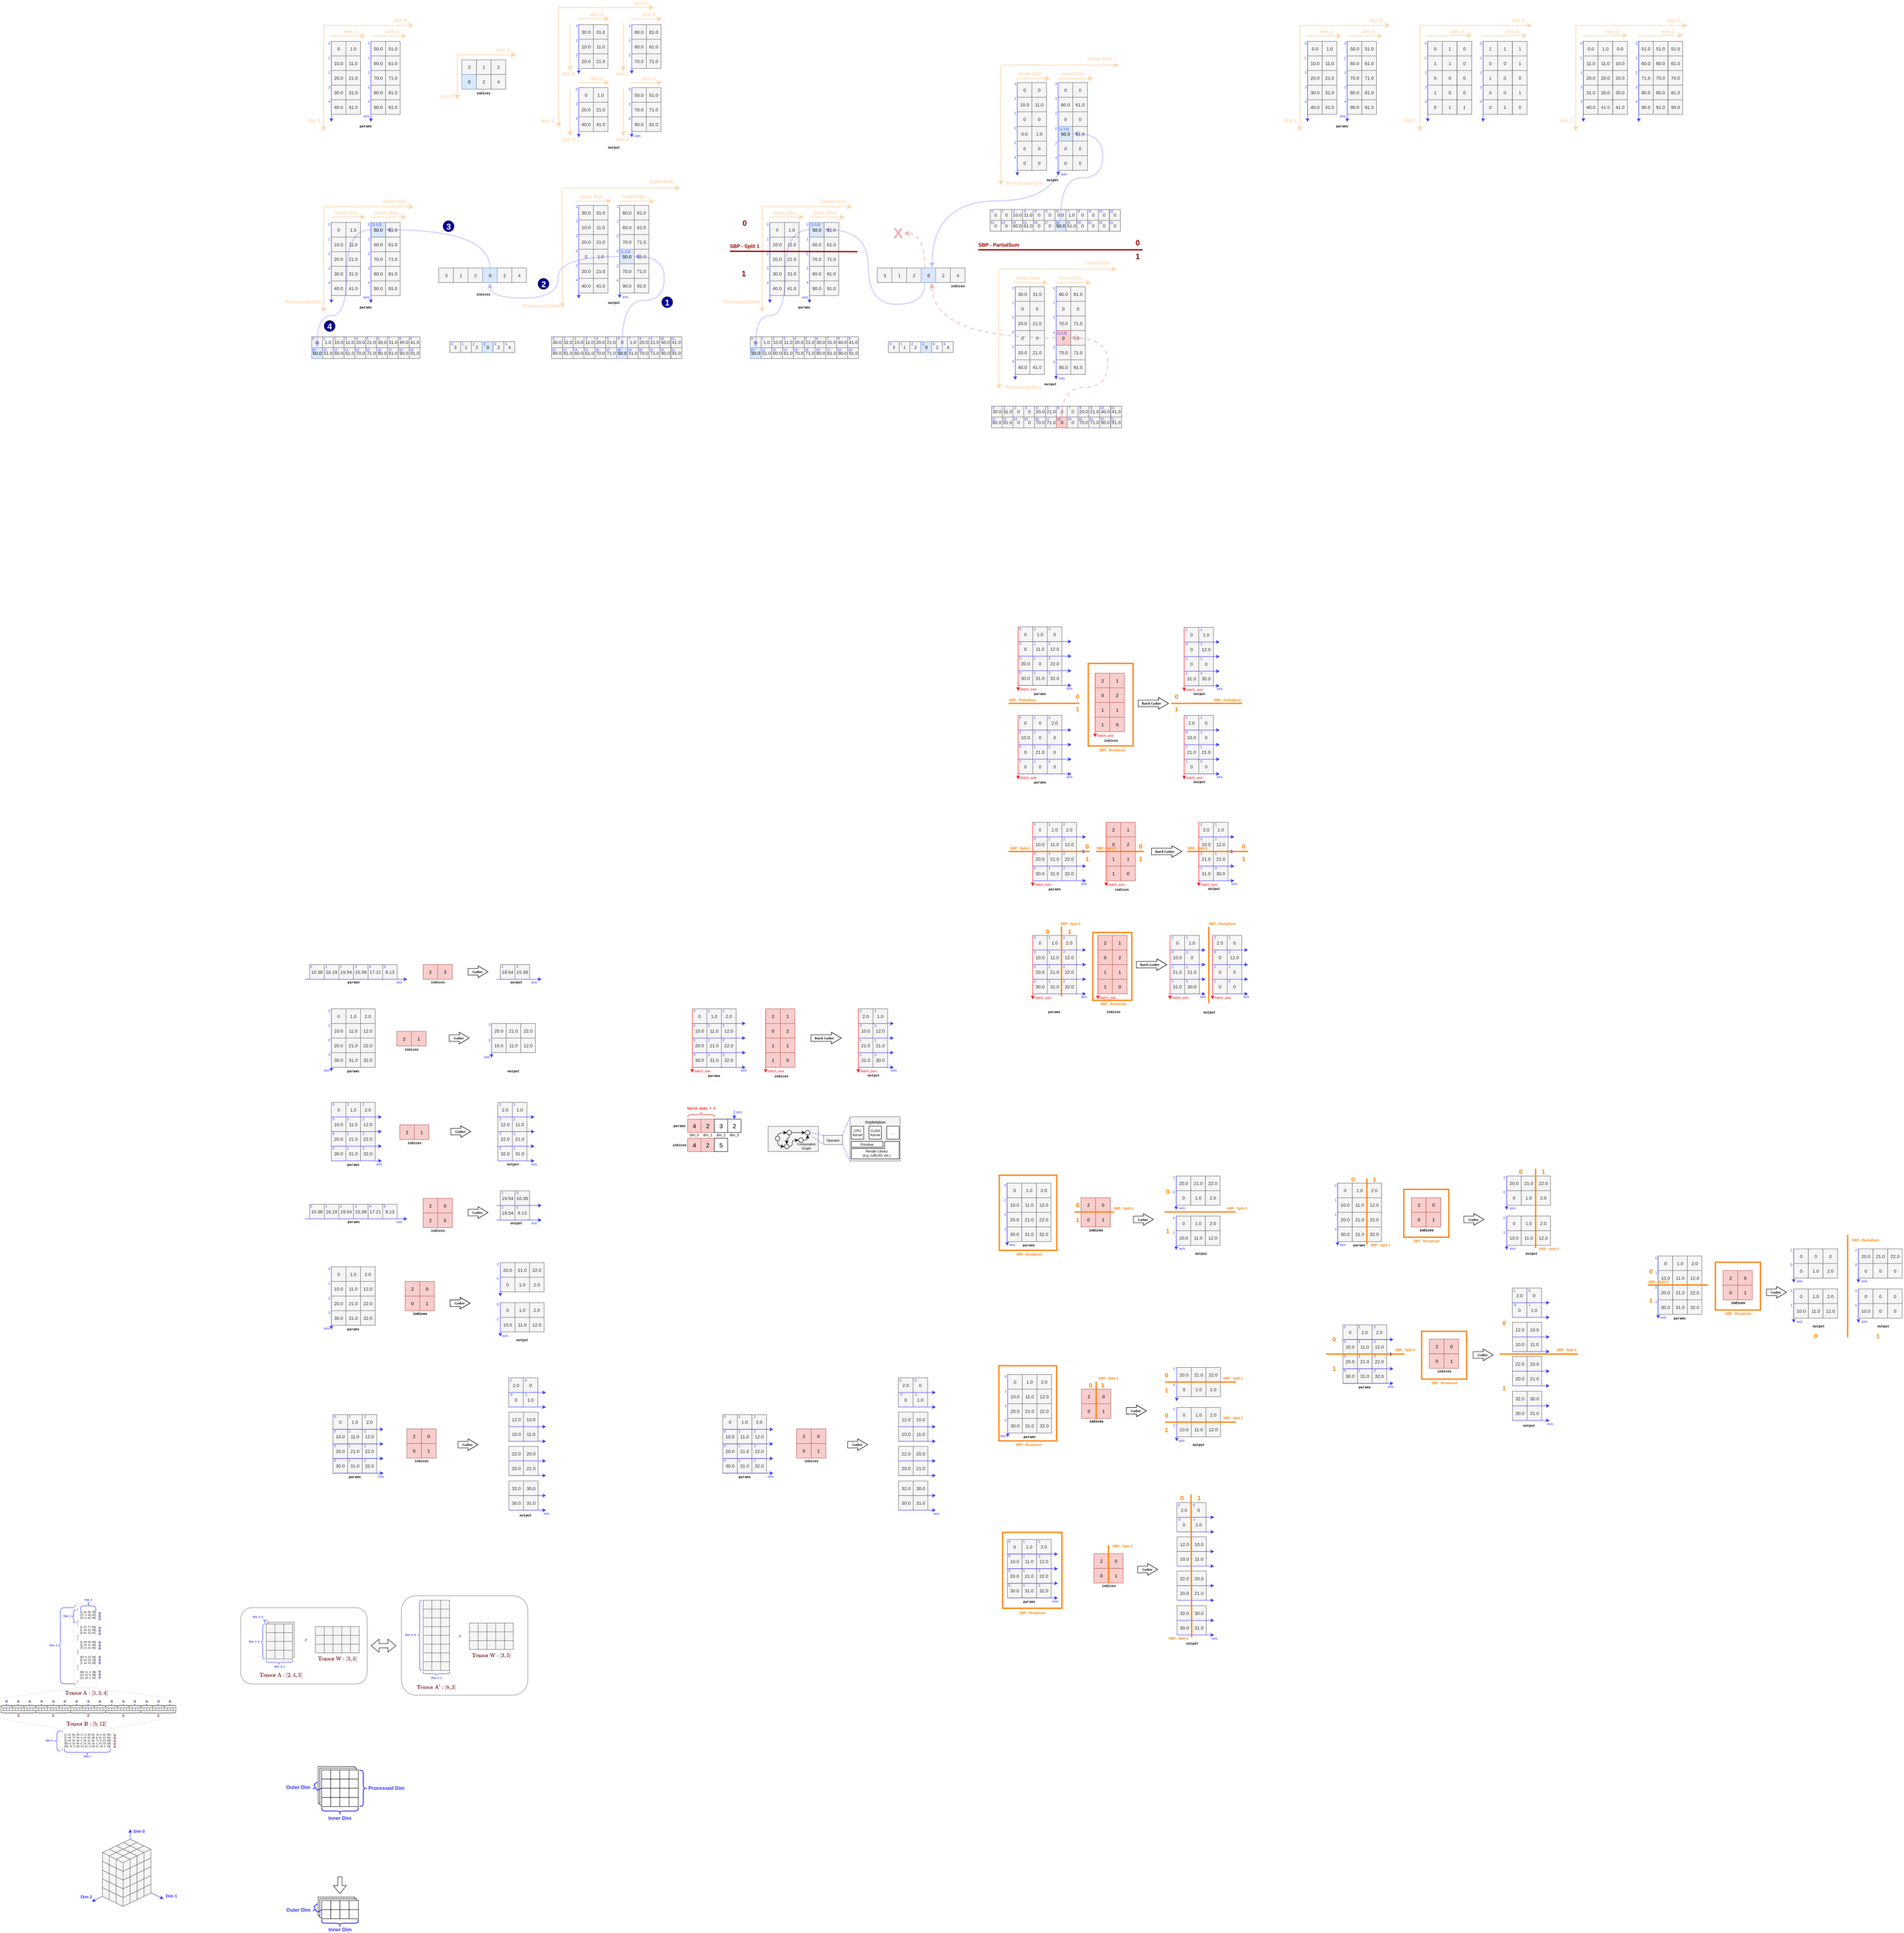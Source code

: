 <mxfile version="15.8.7" type="device"><diagram id="tFAOImUhl30M6zQCv_6J" name="Page-1"><mxGraphModel dx="3160" dy="6629" grid="0" gridSize="10" guides="1" tooltips="1" connect="1" arrows="1" fold="1" page="0" pageScale="1" pageWidth="827" pageHeight="1169" math="1" shadow="0"><root><mxCell id="0"/><mxCell id="1" parent="0"/><mxCell id="aFDA_wnNvYCgu8XLiMH7-1428" value="" style="rounded=0;whiteSpace=wrap;html=1;fontFamily=Georgia;fontSize=8;fontColor=#000000;strokeColor=none;" parent="1" vertex="1"><mxGeometry x="2453" y="-1851.5" width="615" height="236.5" as="geometry"/></mxCell><mxCell id="aFDA_wnNvYCgu8XLiMH7-1511" value="" style="rounded=0;whiteSpace=wrap;html=1;fontFamily=Helvetica;fontSize=15;noLabel=1;strokeColor=#FF8000;strokeWidth=3;" parent="1" vertex="1"><mxGeometry x="2643" y="-1816" width="93.5" height="162.5" as="geometry"/></mxCell><mxCell id="aFDA_wnNvYCgu8XLiMH7-1427" value="" style="rounded=0;whiteSpace=wrap;html=1;fontFamily=Georgia;fontSize=8;fontColor=#000000;strokeColor=none;" parent="1" vertex="1"><mxGeometry x="2416" y="-2561" width="615" height="402" as="geometry"/></mxCell><mxCell id="aFDA_wnNvYCgu8XLiMH7-1409" value="" style="rounded=0;whiteSpace=wrap;html=1;fontFamily=Georgia;fontSize=8;fontColor=#000000;strokeColor=none;" parent="1" vertex="1"><mxGeometry x="2427" y="-2098" width="615" height="190" as="geometry"/></mxCell><mxCell id="aFDA_wnNvYCgu8XLiMH7-1330" value="" style="rounded=0;whiteSpace=wrap;html=1;fontFamily=Helvetica;fontSize=15;noLabel=1;strokeColor=#FF8000;strokeWidth=3;" parent="1" vertex="1"><mxGeometry x="2632" y="-2460.5" width="107.5" height="197.5" as="geometry"/></mxCell><mxCell id="aFDA_wnNvYCgu8XLiMH7-1331" value="&lt;font color=&quot;#ff8000&quot;&gt;&lt;b&gt;SBP - Broadcast&lt;/b&gt;&lt;/font&gt;" style="text;html=1;strokeColor=none;fillColor=none;align=center;verticalAlign=middle;whiteSpace=wrap;rounded=0;fontSize=8;fontColor=#3333FF;" parent="1" vertex="1"><mxGeometry x="2655.04" y="-2258" width="68.96" height="9" as="geometry"/></mxCell><mxCell id="aFDA_wnNvYCgu8XLiMH7-1120" value="" style="rounded=0;whiteSpace=wrap;html=1;fontFamily=Georgia;fontSize=8;fontColor=#000000;strokeColor=none;" parent="1" vertex="1"><mxGeometry x="3197" y="-971" width="615" height="348" as="geometry"/></mxCell><mxCell id="aFDA_wnNvYCgu8XLiMH7-1013" value="" style="rounded=0;whiteSpace=wrap;html=1;fontFamily=Helvetica;fontSize=15;noLabel=1;strokeColor=#FF8000;strokeWidth=3;" parent="1" vertex="1"><mxGeometry x="3431" y="-860.5" width="108" height="114.5" as="geometry"/></mxCell><mxCell id="aFDA_wnNvYCgu8XLiMH7-521" value="" style="rounded=0;whiteSpace=wrap;html=1;fontFamily=Georgia;fontSize=8;fontColor=#000000;strokeColor=none;" parent="1" vertex="1"><mxGeometry x="2403" y="-797" width="615" height="224" as="geometry"/></mxCell><mxCell id="aFDA_wnNvYCgu8XLiMH7-721" value="" style="rounded=0;whiteSpace=wrap;html=1;fontFamily=Helvetica;fontSize=15;noLabel=1;strokeColor=#FF8000;strokeWidth=3;" parent="1" vertex="1"><mxGeometry x="2418" y="-778" width="138" height="180" as="geometry"/></mxCell><mxCell id="aFDA_wnNvYCgu8XLiMH7-722" value="&lt;font color=&quot;#ff8000&quot;&gt;&lt;b&gt;SBP - Broadcast&lt;/b&gt;&lt;/font&gt;" style="text;html=1;strokeColor=none;fillColor=none;align=center;verticalAlign=middle;whiteSpace=wrap;rounded=0;fontSize=8;fontColor=#3333FF;" parent="1" vertex="1"><mxGeometry x="2455.02" y="-593.5" width="68.96" height="9" as="geometry"/></mxCell><mxCell id="aFDA_wnNvYCgu8XLiMH7-720" value="" style="rounded=0;whiteSpace=wrap;html=1;fontFamily=Georgia;fontSize=8;fontColor=#000000;strokeColor=none;" parent="1" vertex="1"><mxGeometry x="2403" y="-1256.5" width="615" height="224" as="geometry"/></mxCell><mxCell id="aFDA_wnNvYCgu8XLiMH7-715" value="" style="rounded=0;whiteSpace=wrap;html=1;fontFamily=Helvetica;fontSize=15;noLabel=1;strokeColor=#FF8000;strokeWidth=3;" parent="1" vertex="1"><mxGeometry x="2418.75" y="-1234.5" width="138" height="180" as="geometry"/></mxCell><mxCell id="aFDA_wnNvYCgu8XLiMH7-374" value="" style="rounded=0;whiteSpace=wrap;html=1;fontFamily=Georgia;fontSize=8;fontColor=#000000;strokeColor=none;" parent="1" vertex="1"><mxGeometry x="738" y="-766" width="615" height="364" as="geometry"/></mxCell><mxCell id="aFDA_wnNvYCgu8XLiMH7-373" value="" style="rounded=0;whiteSpace=wrap;html=1;fontFamily=Georgia;fontSize=8;fontColor=#000000;strokeColor=none;" parent="1" vertex="1"><mxGeometry x="738" y="-1046" width="615" height="224" as="geometry"/></mxCell><mxCell id="aFDA_wnNvYCgu8XLiMH7-372" value="" style="rounded=0;whiteSpace=wrap;html=1;fontFamily=Georgia;fontSize=8;fontColor=#000000;strokeColor=none;" parent="1" vertex="1"><mxGeometry x="738" y="-1218" width="615" height="134" as="geometry"/></mxCell><mxCell id="aFDA_wnNvYCgu8XLiMH7-371" value="" style="rounded=0;whiteSpace=wrap;html=1;fontFamily=Georgia;fontSize=8;fontColor=#000000;strokeColor=none;" parent="1" vertex="1"><mxGeometry x="738" y="-1430" width="615" height="190" as="geometry"/></mxCell><mxCell id="aFDA_wnNvYCgu8XLiMH7-370" value="" style="rounded=0;whiteSpace=wrap;html=1;fontFamily=Georgia;fontSize=8;fontColor=#000000;strokeColor=none;" parent="1" vertex="1"><mxGeometry x="738" y="-1650" width="615" height="190" as="geometry"/></mxCell><mxCell id="aFDA_wnNvYCgu8XLiMH7-369" value="" style="rounded=0;whiteSpace=wrap;html=1;fontFamily=Georgia;fontSize=8;fontColor=#000000;strokeColor=none;" parent="1" vertex="1"><mxGeometry x="738" y="-1760" width="615" height="88" as="geometry"/></mxCell><mxCell id="U-cyYw_Od05ex5rQmbTv-477" value="" style="rounded=1;whiteSpace=wrap;html=1;shadow=0;sketch=0;fontFamily=Helvetica;fontSize=11;opacity=50;" parent="1" vertex="1"><mxGeometry x="986" y="-227" width="303" height="238" as="geometry"/></mxCell><mxCell id="U-cyYw_Od05ex5rQmbTv-476" value="" style="rounded=1;whiteSpace=wrap;html=1;shadow=0;sketch=0;fontFamily=Helvetica;fontSize=11;opacity=50;" parent="1" vertex="1"><mxGeometry x="601" y="-198.5" width="303" height="183" as="geometry"/></mxCell><mxCell id="U-cyYw_Od05ex5rQmbTv-394" value="" style="rounded=0;whiteSpace=wrap;html=1;shadow=0;sketch=0;fontFamily=Helvetica;fontSize=11;fontColor=#333333;strokeColor=#666666;fillColor=#f5f5f5;" parent="1" vertex="1"><mxGeometry x="666" y="-163.5" width="63" height="84" as="geometry"/></mxCell><mxCell id="U-cyYw_Od05ex5rQmbTv-214" value="" style="rounded=1;whiteSpace=wrap;html=1;fontSize=6;strokeColor=#E6E6E6;fillColor=none;" parent="1" vertex="1"><mxGeometry x="201" y="-207" width="56" height="200" as="geometry"/></mxCell><mxCell id="U-cyYw_Od05ex5rQmbTv-142" value="" style="endArrow=classic;html=1;rounded=0;exitX=0;exitY=0;exitDx=33.3;exitDy=29.005;exitPerimeter=0;fontSize=6;strokeColor=#3333FF;" parent="1" edge="1"><mxGeometry width="50" height="50" relative="1" as="geometry"><mxPoint x="326.0" y="456.245" as="sourcePoint"/><mxPoint x="416" y="499.25" as="targetPoint"/></mxGeometry></mxCell><mxCell id="U-cyYw_Od05ex5rQmbTv-141" value="" style="endArrow=classic;html=1;rounded=0;exitX=0;exitY=0;exitDx=33.3;exitDy=29.005;exitPerimeter=0;fontSize=6;strokeColor=#3333FF;" parent="1" edge="1"><mxGeometry width="50" height="50" relative="1" as="geometry"><mxPoint x="355.07" y="451.245" as="sourcePoint"/><mxPoint x="244" y="505.74" as="targetPoint"/></mxGeometry></mxCell><mxCell id="U-cyYw_Od05ex5rQmbTv-138" value="" style="endArrow=classic;html=1;rounded=0;fontSize=6;strokeColor=#3333FF;" parent="1" edge="1"><mxGeometry width="50" height="50" relative="1" as="geometry"><mxPoint x="335.95" y="507.75" as="sourcePoint"/><mxPoint x="336" y="332.25" as="targetPoint"/></mxGeometry></mxCell><mxCell id="U-cyYw_Od05ex5rQmbTv-99" value="" style="html=1;whiteSpace=wrap;shape=isoCube2;backgroundOutline=1;isoAngle=15;fontSize=6;fillColor=#f5f5f5;fontColor=#333333;strokeColor=#666666;" parent="1" vertex="1"><mxGeometry x="319.3" y="440.25" width="33.3" height="37" as="geometry"/></mxCell><mxCell id="U-cyYw_Od05ex5rQmbTv-100" value="" style="html=1;whiteSpace=wrap;shape=isoCube2;backgroundOutline=1;isoAngle=15;fontSize=6;fillColor=#f5f5f5;fontColor=#333333;strokeColor=#666666;" parent="1" vertex="1"><mxGeometry x="335.6" y="448.25" width="33.3" height="37" as="geometry"/></mxCell><mxCell id="U-cyYw_Od05ex5rQmbTv-101" value="" style="html=1;whiteSpace=wrap;shape=isoCube2;backgroundOutline=1;isoAngle=15;fontSize=6;fillColor=#f5f5f5;fontColor=#333333;strokeColor=#666666;" parent="1" vertex="1"><mxGeometry x="352.25" y="456.25" width="33.3" height="37" as="geometry"/></mxCell><mxCell id="U-cyYw_Od05ex5rQmbTv-105" value="" style="html=1;whiteSpace=wrap;shape=isoCube2;backgroundOutline=1;isoAngle=15;fontSize=6;fillColor=#f5f5f5;fontColor=#333333;strokeColor=#666666;" parent="1" vertex="1"><mxGeometry x="302.65" y="448.25" width="33.3" height="37" as="geometry"/></mxCell><mxCell id="U-cyYw_Od05ex5rQmbTv-106" value="" style="html=1;whiteSpace=wrap;shape=isoCube2;backgroundOutline=1;isoAngle=15;fontSize=6;fillColor=#f5f5f5;fontColor=#333333;strokeColor=#666666;" parent="1" vertex="1"><mxGeometry x="318.95" y="456.25" width="33.3" height="37" as="geometry"/></mxCell><mxCell id="U-cyYw_Od05ex5rQmbTv-107" value="" style="html=1;whiteSpace=wrap;shape=isoCube2;backgroundOutline=1;isoAngle=15;fontSize=6;fillColor=#f5f5f5;fontColor=#333333;strokeColor=#666666;" parent="1" vertex="1"><mxGeometry x="335.6" y="464.25" width="33.3" height="37" as="geometry"/></mxCell><mxCell id="U-cyYw_Od05ex5rQmbTv-108" value="" style="html=1;whiteSpace=wrap;shape=isoCube2;backgroundOutline=1;isoAngle=15;fontSize=6;fillColor=#f5f5f5;fontColor=#333333;strokeColor=#666666;" parent="1" vertex="1"><mxGeometry x="286" y="456.25" width="33.3" height="37" as="geometry"/></mxCell><mxCell id="U-cyYw_Od05ex5rQmbTv-109" value="" style="html=1;whiteSpace=wrap;shape=isoCube2;backgroundOutline=1;isoAngle=15;fontSize=6;fillColor=#f5f5f5;fontColor=#333333;strokeColor=#666666;" parent="1" vertex="1"><mxGeometry x="302.3" y="464.25" width="33.3" height="37" as="geometry"/></mxCell><mxCell id="U-cyYw_Od05ex5rQmbTv-110" value="" style="html=1;whiteSpace=wrap;shape=isoCube2;backgroundOutline=1;isoAngle=15;fontSize=6;fillColor=#f5f5f5;fontColor=#333333;strokeColor=#666666;" parent="1" vertex="1"><mxGeometry x="318.95" y="472.25" width="33.3" height="37" as="geometry"/></mxCell><mxCell id="U-cyYw_Od05ex5rQmbTv-111" value="" style="html=1;whiteSpace=wrap;shape=isoCube2;backgroundOutline=1;isoAngle=15;fontSize=6;fillColor=#f5f5f5;fontColor=#333333;strokeColor=#666666;" parent="1" vertex="1"><mxGeometry x="319.3" y="419.25" width="33.3" height="37" as="geometry"/></mxCell><mxCell id="U-cyYw_Od05ex5rQmbTv-112" value="" style="html=1;whiteSpace=wrap;shape=isoCube2;backgroundOutline=1;isoAngle=15;fontSize=6;fillColor=#f5f5f5;fontColor=#333333;strokeColor=#666666;" parent="1" vertex="1"><mxGeometry x="335.6" y="427.25" width="33.3" height="37" as="geometry"/></mxCell><mxCell id="U-cyYw_Od05ex5rQmbTv-113" value="" style="html=1;whiteSpace=wrap;shape=isoCube2;backgroundOutline=1;isoAngle=15;fontSize=6;fillColor=#f5f5f5;fontColor=#333333;strokeColor=#666666;" parent="1" vertex="1"><mxGeometry x="352.25" y="435.25" width="33.3" height="37" as="geometry"/></mxCell><mxCell id="U-cyYw_Od05ex5rQmbTv-114" value="" style="html=1;whiteSpace=wrap;shape=isoCube2;backgroundOutline=1;isoAngle=15;fontSize=6;fillColor=#f5f5f5;fontColor=#333333;strokeColor=#666666;" parent="1" vertex="1"><mxGeometry x="302.65" y="427.25" width="33.3" height="37" as="geometry"/></mxCell><mxCell id="U-cyYw_Od05ex5rQmbTv-115" value="" style="html=1;whiteSpace=wrap;shape=isoCube2;backgroundOutline=1;isoAngle=15;fontSize=6;fillColor=#f5f5f5;fontColor=#333333;strokeColor=#666666;" parent="1" vertex="1"><mxGeometry x="318.95" y="435.25" width="33.3" height="37" as="geometry"/></mxCell><mxCell id="U-cyYw_Od05ex5rQmbTv-116" value="" style="html=1;whiteSpace=wrap;shape=isoCube2;backgroundOutline=1;isoAngle=15;fontSize=6;fillColor=#f5f5f5;fontColor=#333333;strokeColor=#666666;" parent="1" vertex="1"><mxGeometry x="335.6" y="443.25" width="33.3" height="37" as="geometry"/></mxCell><mxCell id="U-cyYw_Od05ex5rQmbTv-117" value="" style="html=1;whiteSpace=wrap;shape=isoCube2;backgroundOutline=1;isoAngle=15;fontSize=6;fillColor=#f5f5f5;fontColor=#333333;strokeColor=#666666;" parent="1" vertex="1"><mxGeometry x="286" y="435.25" width="33.3" height="37" as="geometry"/></mxCell><mxCell id="U-cyYw_Od05ex5rQmbTv-118" value="" style="html=1;whiteSpace=wrap;shape=isoCube2;backgroundOutline=1;isoAngle=15;fontSize=6;fillColor=#f5f5f5;fontColor=#333333;strokeColor=#666666;" parent="1" vertex="1"><mxGeometry x="302.3" y="443.25" width="33.3" height="37" as="geometry"/></mxCell><mxCell id="U-cyYw_Od05ex5rQmbTv-119" value="" style="html=1;whiteSpace=wrap;shape=isoCube2;backgroundOutline=1;isoAngle=15;fontSize=6;fillColor=#f5f5f5;fontColor=#333333;strokeColor=#666666;" parent="1" vertex="1"><mxGeometry x="318.95" y="451.25" width="33.3" height="37" as="geometry"/></mxCell><mxCell id="U-cyYw_Od05ex5rQmbTv-120" value="" style="html=1;whiteSpace=wrap;shape=isoCube2;backgroundOutline=1;isoAngle=15;fontSize=6;fillColor=#f5f5f5;fontColor=#333333;strokeColor=#666666;" parent="1" vertex="1"><mxGeometry x="319.3" y="398.25" width="33.3" height="37" as="geometry"/></mxCell><mxCell id="U-cyYw_Od05ex5rQmbTv-121" value="" style="html=1;whiteSpace=wrap;shape=isoCube2;backgroundOutline=1;isoAngle=15;fontSize=6;fillColor=#f5f5f5;fontColor=#333333;strokeColor=#666666;" parent="1" vertex="1"><mxGeometry x="335.6" y="406.25" width="33.3" height="37" as="geometry"/></mxCell><mxCell id="U-cyYw_Od05ex5rQmbTv-122" value="" style="html=1;whiteSpace=wrap;shape=isoCube2;backgroundOutline=1;isoAngle=15;fontSize=6;fillColor=#f5f5f5;fontColor=#333333;strokeColor=#666666;" parent="1" vertex="1"><mxGeometry x="352.25" y="414.25" width="33.3" height="37" as="geometry"/></mxCell><mxCell id="U-cyYw_Od05ex5rQmbTv-123" value="" style="html=1;whiteSpace=wrap;shape=isoCube2;backgroundOutline=1;isoAngle=15;fontSize=6;fillColor=#f5f5f5;fontColor=#333333;strokeColor=#666666;" parent="1" vertex="1"><mxGeometry x="302.65" y="406.25" width="33.3" height="37" as="geometry"/></mxCell><mxCell id="U-cyYw_Od05ex5rQmbTv-124" value="" style="html=1;whiteSpace=wrap;shape=isoCube2;backgroundOutline=1;isoAngle=15;fontSize=6;fillColor=#f5f5f5;fontColor=#333333;strokeColor=#666666;" parent="1" vertex="1"><mxGeometry x="318.95" y="414.25" width="33.3" height="37" as="geometry"/></mxCell><mxCell id="U-cyYw_Od05ex5rQmbTv-125" value="" style="html=1;whiteSpace=wrap;shape=isoCube2;backgroundOutline=1;isoAngle=15;fontSize=6;fillColor=#f5f5f5;fontColor=#333333;strokeColor=#666666;" parent="1" vertex="1"><mxGeometry x="335.6" y="422.25" width="33.3" height="37" as="geometry"/></mxCell><mxCell id="U-cyYw_Od05ex5rQmbTv-126" value="" style="html=1;whiteSpace=wrap;shape=isoCube2;backgroundOutline=1;isoAngle=15;fontSize=6;fillColor=#f5f5f5;fontColor=#333333;strokeColor=#666666;" parent="1" vertex="1"><mxGeometry x="286" y="414.25" width="33.3" height="37" as="geometry"/></mxCell><mxCell id="U-cyYw_Od05ex5rQmbTv-127" value="" style="html=1;whiteSpace=wrap;shape=isoCube2;backgroundOutline=1;isoAngle=15;fontSize=6;fillColor=#f5f5f5;fontColor=#333333;strokeColor=#666666;" parent="1" vertex="1"><mxGeometry x="302.3" y="422.25" width="33.3" height="37" as="geometry"/></mxCell><mxCell id="U-cyYw_Od05ex5rQmbTv-128" value="" style="html=1;whiteSpace=wrap;shape=isoCube2;backgroundOutline=1;isoAngle=15;fontSize=6;fillColor=#f5f5f5;fontColor=#333333;strokeColor=#666666;" parent="1" vertex="1"><mxGeometry x="318.95" y="430.25" width="33.3" height="37" as="geometry"/></mxCell><mxCell id="U-cyYw_Od05ex5rQmbTv-129" value="" style="html=1;whiteSpace=wrap;shape=isoCube2;backgroundOutline=1;isoAngle=15;fontSize=6;fillColor=#f5f5f5;fontColor=#333333;strokeColor=#666666;" parent="1" vertex="1"><mxGeometry x="319.3" y="377.25" width="33.3" height="37" as="geometry"/></mxCell><mxCell id="U-cyYw_Od05ex5rQmbTv-130" value="" style="html=1;whiteSpace=wrap;shape=isoCube2;backgroundOutline=1;isoAngle=15;fontSize=6;fillColor=#f5f5f5;fontColor=#333333;strokeColor=#666666;" parent="1" vertex="1"><mxGeometry x="335.6" y="385.25" width="33.3" height="37" as="geometry"/></mxCell><mxCell id="U-cyYw_Od05ex5rQmbTv-131" value="" style="html=1;whiteSpace=wrap;shape=isoCube2;backgroundOutline=1;isoAngle=15;fontSize=6;fillColor=#f5f5f5;fontColor=#333333;strokeColor=#666666;" parent="1" vertex="1"><mxGeometry x="352.25" y="393.25" width="33.3" height="37" as="geometry"/></mxCell><mxCell id="U-cyYw_Od05ex5rQmbTv-132" value="" style="html=1;whiteSpace=wrap;shape=isoCube2;backgroundOutline=1;isoAngle=15;fontSize=6;fillColor=#f5f5f5;fontColor=#333333;strokeColor=#666666;" parent="1" vertex="1"><mxGeometry x="302.65" y="385.25" width="33.3" height="37" as="geometry"/></mxCell><mxCell id="U-cyYw_Od05ex5rQmbTv-133" value="" style="html=1;whiteSpace=wrap;shape=isoCube2;backgroundOutline=1;isoAngle=15;fontSize=6;fillColor=#f5f5f5;fontColor=#333333;strokeColor=#666666;" parent="1" vertex="1"><mxGeometry x="318.95" y="393.25" width="33.3" height="37" as="geometry"/></mxCell><mxCell id="U-cyYw_Od05ex5rQmbTv-134" value="" style="html=1;whiteSpace=wrap;shape=isoCube2;backgroundOutline=1;isoAngle=15;fontSize=6;fillColor=#f5f5f5;fontColor=#333333;strokeColor=#666666;" parent="1" vertex="1"><mxGeometry x="335.6" y="401.25" width="33.3" height="37" as="geometry"/></mxCell><mxCell id="U-cyYw_Od05ex5rQmbTv-135" value="" style="html=1;whiteSpace=wrap;shape=isoCube2;backgroundOutline=1;isoAngle=15;fontSize=6;fillColor=#f5f5f5;fontColor=#333333;strokeColor=#666666;" parent="1" vertex="1"><mxGeometry x="286" y="393.25" width="33.3" height="37" as="geometry"/></mxCell><mxCell id="U-cyYw_Od05ex5rQmbTv-136" value="" style="html=1;whiteSpace=wrap;shape=isoCube2;backgroundOutline=1;isoAngle=15;fontSize=6;fillColor=#f5f5f5;fontColor=#333333;strokeColor=#666666;" parent="1" vertex="1"><mxGeometry x="302.3" y="401.25" width="33.3" height="37" as="geometry"/></mxCell><mxCell id="U-cyYw_Od05ex5rQmbTv-137" value="" style="html=1;whiteSpace=wrap;shape=isoCube2;backgroundOutline=1;isoAngle=15;fontSize=6;fillColor=#f5f5f5;fontColor=#333333;strokeColor=#666666;" parent="1" vertex="1"><mxGeometry x="318.95" y="409.25" width="33.3" height="37" as="geometry"/></mxCell><mxCell id="U-cyYw_Od05ex5rQmbTv-143" value="Dim 2" style="text;html=1;strokeColor=none;fillColor=none;align=center;verticalAlign=middle;whiteSpace=wrap;rounded=0;fontSize=10;fontStyle=1;fontColor=#3333FF;" parent="1" vertex="1"><mxGeometry x="215" y="487.25" width="32" height="14" as="geometry"/></mxCell><mxCell id="U-cyYw_Od05ex5rQmbTv-144" value="Dim 1" style="text;html=1;strokeColor=none;fillColor=none;align=center;verticalAlign=middle;whiteSpace=wrap;rounded=0;fontSize=10;fontStyle=1;fontColor=#3333FF;" parent="1" vertex="1"><mxGeometry x="419" y="485.25" width="32" height="14" as="geometry"/></mxCell><mxCell id="U-cyYw_Od05ex5rQmbTv-145" value="Dim 0" style="text;html=1;strokeColor=none;fillColor=none;align=center;verticalAlign=middle;whiteSpace=wrap;rounded=0;fontSize=10;fontStyle=1;fontColor=#3333FF;" parent="1" vertex="1"><mxGeometry x="342" y="330" width="31.4" height="14" as="geometry"/></mxCell><mxCell id="U-cyYw_Od05ex5rQmbTv-147" value="" style="html=1;whiteSpace=wrap;shape=isoCube2;backgroundOutline=1;isoAngle=15;fontSize=6;fillColor=#f5f5f5;fontColor=#333333;strokeColor=#666666;" parent="1" vertex="1"><mxGeometry x="286.0" y="456.25" width="33.3" height="37" as="geometry"/></mxCell><mxCell id="U-cyYw_Od05ex5rQmbTv-148" value="" style="html=1;whiteSpace=wrap;shape=isoCube2;backgroundOutline=1;isoAngle=15;fontSize=6;fillColor=#f5f5f5;fontColor=#333333;strokeColor=#666666;" parent="1" vertex="1"><mxGeometry x="302.3" y="464.25" width="33.3" height="37" as="geometry"/></mxCell><mxCell id="U-cyYw_Od05ex5rQmbTv-149" value="" style="html=1;whiteSpace=wrap;shape=isoCube2;backgroundOutline=1;isoAngle=15;fontSize=6;fillColor=#f5f5f5;fontColor=#333333;strokeColor=#666666;" parent="1" vertex="1"><mxGeometry x="269.35" y="464.25" width="33.3" height="37" as="geometry"/></mxCell><mxCell id="U-cyYw_Od05ex5rQmbTv-150" value="" style="html=1;whiteSpace=wrap;shape=isoCube2;backgroundOutline=1;isoAngle=15;fontSize=6;fillColor=#f5f5f5;fontColor=#333333;strokeColor=#666666;" parent="1" vertex="1"><mxGeometry x="285.65" y="472.25" width="33.3" height="37" as="geometry"/></mxCell><mxCell id="U-cyYw_Od05ex5rQmbTv-151" value="" style="html=1;whiteSpace=wrap;shape=isoCube2;backgroundOutline=1;isoAngle=15;fontSize=6;fillColor=#f5f5f5;fontColor=#333333;strokeColor=#666666;" parent="1" vertex="1"><mxGeometry x="302.3" y="480.25" width="33.3" height="37" as="geometry"/></mxCell><mxCell id="U-cyYw_Od05ex5rQmbTv-153" value="" style="html=1;whiteSpace=wrap;shape=isoCube2;backgroundOutline=1;isoAngle=15;fontSize=6;fillColor=#f5f5f5;fontColor=#333333;strokeColor=#666666;" parent="1" vertex="1"><mxGeometry x="286.0" y="435.25" width="33.3" height="37" as="geometry"/></mxCell><mxCell id="U-cyYw_Od05ex5rQmbTv-154" value="" style="html=1;whiteSpace=wrap;shape=isoCube2;backgroundOutline=1;isoAngle=15;fontSize=6;fillColor=#f5f5f5;fontColor=#333333;strokeColor=#666666;" parent="1" vertex="1"><mxGeometry x="302.3" y="443.25" width="33.3" height="37" as="geometry"/></mxCell><mxCell id="U-cyYw_Od05ex5rQmbTv-155" value="" style="html=1;whiteSpace=wrap;shape=isoCube2;backgroundOutline=1;isoAngle=15;fontSize=6;fillColor=#f5f5f5;fontColor=#333333;strokeColor=#666666;" parent="1" vertex="1"><mxGeometry x="269.35" y="443.25" width="33.3" height="37" as="geometry"/></mxCell><mxCell id="U-cyYw_Od05ex5rQmbTv-156" value="" style="html=1;whiteSpace=wrap;shape=isoCube2;backgroundOutline=1;isoAngle=15;fontSize=6;fillColor=#f5f5f5;fontColor=#333333;strokeColor=#666666;" parent="1" vertex="1"><mxGeometry x="285.65" y="451.25" width="33.3" height="37" as="geometry"/></mxCell><mxCell id="U-cyYw_Od05ex5rQmbTv-157" value="" style="html=1;whiteSpace=wrap;shape=isoCube2;backgroundOutline=1;isoAngle=15;fontSize=6;fillColor=#f5f5f5;fontColor=#333333;strokeColor=#666666;" parent="1" vertex="1"><mxGeometry x="302.3" y="459.25" width="33.3" height="37" as="geometry"/></mxCell><mxCell id="U-cyYw_Od05ex5rQmbTv-159" value="" style="html=1;whiteSpace=wrap;shape=isoCube2;backgroundOutline=1;isoAngle=15;fontSize=6;fillColor=#f5f5f5;fontColor=#333333;strokeColor=#666666;" parent="1" vertex="1"><mxGeometry x="286.0" y="414.25" width="33.3" height="37" as="geometry"/></mxCell><mxCell id="U-cyYw_Od05ex5rQmbTv-160" value="" style="html=1;whiteSpace=wrap;shape=isoCube2;backgroundOutline=1;isoAngle=15;fontSize=6;fillColor=#f5f5f5;fontColor=#333333;strokeColor=#666666;" parent="1" vertex="1"><mxGeometry x="302.3" y="422.25" width="33.3" height="37" as="geometry"/></mxCell><mxCell id="U-cyYw_Od05ex5rQmbTv-161" value="" style="html=1;whiteSpace=wrap;shape=isoCube2;backgroundOutline=1;isoAngle=15;fontSize=6;fillColor=#f5f5f5;fontColor=#333333;strokeColor=#666666;" parent="1" vertex="1"><mxGeometry x="269.35" y="422.25" width="33.3" height="37" as="geometry"/></mxCell><mxCell id="U-cyYw_Od05ex5rQmbTv-162" value="" style="html=1;whiteSpace=wrap;shape=isoCube2;backgroundOutline=1;isoAngle=15;fontSize=6;fillColor=#f5f5f5;fontColor=#333333;strokeColor=#666666;" parent="1" vertex="1"><mxGeometry x="285.65" y="430.25" width="33.3" height="37" as="geometry"/></mxCell><mxCell id="U-cyYw_Od05ex5rQmbTv-163" value="" style="html=1;whiteSpace=wrap;shape=isoCube2;backgroundOutline=1;isoAngle=15;fontSize=6;fillColor=#f5f5f5;fontColor=#333333;strokeColor=#666666;" parent="1" vertex="1"><mxGeometry x="302.3" y="438.25" width="33.3" height="37" as="geometry"/></mxCell><mxCell id="U-cyYw_Od05ex5rQmbTv-165" value="" style="html=1;whiteSpace=wrap;shape=isoCube2;backgroundOutline=1;isoAngle=15;fontSize=6;fillColor=#f5f5f5;fontColor=#333333;strokeColor=#666666;" parent="1" vertex="1"><mxGeometry x="269.35" y="401.25" width="33.3" height="37" as="geometry"/></mxCell><mxCell id="U-cyYw_Od05ex5rQmbTv-166" value="" style="html=1;whiteSpace=wrap;shape=isoCube2;backgroundOutline=1;isoAngle=15;fontSize=6;fillColor=#f5f5f5;fontColor=#333333;strokeColor=#666666;" parent="1" vertex="1"><mxGeometry x="285.65" y="409.25" width="33.3" height="37" as="geometry"/></mxCell><mxCell id="U-cyYw_Od05ex5rQmbTv-167" value="" style="html=1;whiteSpace=wrap;shape=isoCube2;backgroundOutline=1;isoAngle=15;fontSize=6;fillColor=#f5f5f5;fontColor=#333333;strokeColor=#666666;" parent="1" vertex="1"><mxGeometry x="302.3" y="417.25" width="33.3" height="37" as="geometry"/></mxCell><mxCell id="U-cyYw_Od05ex5rQmbTv-201" value="" style="html=1;whiteSpace=wrap;shape=isoCube2;backgroundOutline=1;isoAngle=15;fontSize=6;fillColor=#f5f5f5;fontColor=#333333;strokeColor=#666666;" parent="1" vertex="1"><mxGeometry x="319.3" y="356.25" width="33.3" height="37" as="geometry"/></mxCell><mxCell id="U-cyYw_Od05ex5rQmbTv-202" value="" style="html=1;whiteSpace=wrap;shape=isoCube2;backgroundOutline=1;isoAngle=15;fontSize=6;fillColor=#f5f5f5;fontColor=#333333;strokeColor=#666666;" parent="1" vertex="1"><mxGeometry x="335.6" y="364.25" width="33.3" height="37" as="geometry"/></mxCell><mxCell id="U-cyYw_Od05ex5rQmbTv-203" value="" style="html=1;whiteSpace=wrap;shape=isoCube2;backgroundOutline=1;isoAngle=15;fontSize=6;fillColor=#f5f5f5;fontColor=#333333;strokeColor=#666666;" parent="1" vertex="1"><mxGeometry x="352.25" y="372.25" width="33.3" height="37" as="geometry"/></mxCell><mxCell id="U-cyYw_Od05ex5rQmbTv-206" value="" style="html=1;whiteSpace=wrap;shape=isoCube2;backgroundOutline=1;isoAngle=15;fontSize=6;fillColor=#f5f5f5;fontColor=#333333;strokeColor=#666666;" parent="1" vertex="1"><mxGeometry x="302.82" y="364.25" width="33.3" height="37" as="geometry"/></mxCell><mxCell id="U-cyYw_Od05ex5rQmbTv-205" value="" style="html=1;whiteSpace=wrap;shape=isoCube2;backgroundOutline=1;isoAngle=15;fontSize=6;fillColor=#f5f5f5;fontColor=#333333;strokeColor=#666666;" parent="1" vertex="1"><mxGeometry x="319.12" y="372.25" width="33.3" height="37" as="geometry"/></mxCell><mxCell id="U-cyYw_Od05ex5rQmbTv-204" value="" style="html=1;whiteSpace=wrap;shape=isoCube2;backgroundOutline=1;isoAngle=15;fontSize=6;fillColor=#f5f5f5;fontColor=#333333;strokeColor=#666666;" parent="1" vertex="1"><mxGeometry x="335.77" y="380.25" width="33.3" height="37" as="geometry"/></mxCell><mxCell id="U-cyYw_Od05ex5rQmbTv-212" value="" style="html=1;whiteSpace=wrap;shape=isoCube2;backgroundOutline=1;isoAngle=15;fontSize=6;fillColor=#f5f5f5;fontColor=#333333;strokeColor=#666666;" parent="1" vertex="1"><mxGeometry x="286.0" y="372.25" width="33.3" height="37" as="geometry"/></mxCell><mxCell id="U-cyYw_Od05ex5rQmbTv-207" value="" style="html=1;whiteSpace=wrap;shape=isoCube2;backgroundOutline=1;isoAngle=15;fontSize=6;fillColor=#f5f5f5;fontColor=#333333;strokeColor=#666666;" parent="1" vertex="1"><mxGeometry x="269.52" y="380.25" width="33.3" height="37" as="geometry"/></mxCell><mxCell id="U-cyYw_Od05ex5rQmbTv-211" value="" style="html=1;whiteSpace=wrap;shape=isoCube2;backgroundOutline=1;isoAngle=15;fontSize=6;fillColor=#f5f5f5;fontColor=#333333;strokeColor=#666666;" parent="1" vertex="1"><mxGeometry x="302.3" y="380.25" width="33.3" height="37" as="geometry"/></mxCell><mxCell id="U-cyYw_Od05ex5rQmbTv-208" value="" style="html=1;whiteSpace=wrap;shape=isoCube2;backgroundOutline=1;isoAngle=15;fontSize=6;fillColor=#f5f5f5;fontColor=#333333;strokeColor=#666666;" parent="1" vertex="1"><mxGeometry x="285.82" y="388.25" width="33.3" height="37" as="geometry"/></mxCell><mxCell id="U-cyYw_Od05ex5rQmbTv-210" value="" style="html=1;whiteSpace=wrap;shape=isoCube2;backgroundOutline=1;isoAngle=15;fontSize=6;fillColor=#f5f5f5;fontColor=#333333;strokeColor=#666666;" parent="1" vertex="1"><mxGeometry x="318.95" y="388.25" width="33.3" height="37" as="geometry"/></mxCell><mxCell id="U-cyYw_Od05ex5rQmbTv-209" value="" style="html=1;whiteSpace=wrap;shape=isoCube2;backgroundOutline=1;isoAngle=15;fontSize=6;fillColor=#f5f5f5;fontColor=#333333;strokeColor=#666666;" parent="1" vertex="1"><mxGeometry x="302.47" y="396.25" width="33.3" height="37" as="geometry"/></mxCell><mxCell id="U-cyYw_Od05ex5rQmbTv-213" value="[&lt;br style=&quot;font-size: 6px&quot;&gt;&lt;div style=&quot;font-size: 6px&quot;&gt;&lt;span style=&quot;font-size: 6px&quot;&gt;&amp;nbsp; &amp;nbsp; [&lt;/span&gt;&lt;/div&gt;&lt;div style=&quot;font-size: 6px&quot;&gt;&lt;span style=&quot;font-size: 6px&quot;&gt;&amp;nbsp; &amp;nbsp; &amp;nbsp; &amp;nbsp; [1, 41, 62, 29],&lt;/span&gt;&lt;/div&gt;&lt;div style=&quot;font-size: 6px&quot;&gt;&lt;span style=&quot;font-size: 6px&quot;&gt;&amp;nbsp; &amp;nbsp; &amp;nbsp; &amp;nbsp; [&lt;/span&gt;17, 3, 43, 82&lt;span style=&quot;font-size: 6px&quot;&gt;],&lt;/span&gt;&lt;/div&gt;&lt;div style=&quot;font-size: 6px&quot;&gt;&lt;span style=&quot;font-size: 6px&quot;&gt;&amp;nbsp; &amp;nbsp; &amp;nbsp; &amp;nbsp; [&lt;/span&gt;13, 4, 42, 94&lt;span style=&quot;font-size: 6px&quot;&gt;]&lt;/span&gt;&lt;/div&gt;&lt;div style=&quot;font-size: 6px&quot;&gt;&lt;span style=&quot;font-size: 6px&quot;&gt;&amp;nbsp; &amp;nbsp; ],&lt;/span&gt;&lt;/div&gt;&lt;div style=&quot;font-size: 6px&quot;&gt;&lt;span style=&quot;font-size: 6px&quot;&gt;&amp;nbsp; &amp;nbsp;&amp;nbsp;&lt;/span&gt;&lt;span style=&quot;font-size: 6px&quot;&gt;[&lt;/span&gt;&lt;/div&gt;&lt;div style=&quot;font-size: 6px&quot;&gt;&amp;nbsp; &amp;nbsp; &amp;nbsp; &amp;nbsp; [2, 42, 77, 54],&lt;/div&gt;&lt;div style=&quot;font-size: 6px&quot;&gt;&amp;nbsp; &amp;nbsp; &amp;nbsp; &amp;nbsp; [1, 14, 52, 39],&lt;/div&gt;&lt;div style=&quot;font-size: 6px&quot;&gt;&amp;nbsp; &amp;nbsp; &amp;nbsp; &amp;nbsp; [9, 41, 22, 91]&lt;/div&gt;&lt;div style=&quot;font-size: 6px&quot;&gt;&amp;nbsp; &amp;nbsp; ],&lt;/div&gt;&lt;div style=&quot;font-size: 6px&quot;&gt;&amp;nbsp; &amp;nbsp;&amp;nbsp;&lt;span style=&quot;font-size: 6px&quot;&gt;[&lt;/span&gt;&lt;/div&gt;&lt;div style=&quot;font-size: 6px&quot;&gt;&amp;nbsp; &amp;nbsp; &amp;nbsp; &amp;nbsp; [2, 44, 32, 49],&lt;/div&gt;&lt;div style=&quot;font-size: 6px&quot;&gt;&amp;nbsp; &amp;nbsp; &amp;nbsp; &amp;nbsp; [3, 24, 21, 92],&lt;/div&gt;&lt;div style=&quot;font-size: 6px&quot;&gt;&amp;nbsp; &amp;nbsp; &amp;nbsp; &amp;nbsp; [71, 4, 21, 94]&lt;/div&gt;&lt;div style=&quot;font-size: 6px&quot;&gt;&amp;nbsp; &amp;nbsp; ],&lt;/div&gt;&lt;div style=&quot;font-size: 6px&quot;&gt;&amp;nbsp; &amp;nbsp;&amp;nbsp;&lt;span style=&quot;font-size: 6px&quot;&gt;[&lt;/span&gt;&lt;/div&gt;&lt;div style=&quot;font-size: 6px&quot;&gt;&amp;nbsp; &amp;nbsp; &amp;nbsp; &amp;nbsp; [63, 4, 22, 94],&lt;/div&gt;&lt;div style=&quot;font-size: 6px&quot;&gt;&amp;nbsp; &amp;nbsp; &amp;nbsp; &amp;nbsp; [0, 14, 23, 19],&lt;/div&gt;&lt;div style=&quot;font-size: 6px&quot;&gt;&amp;nbsp; &amp;nbsp; &amp;nbsp; &amp;nbsp; [1, 14, 23, 29]&lt;/div&gt;&lt;div style=&quot;font-size: 6px&quot;&gt;&amp;nbsp; &amp;nbsp; ]&lt;span style=&quot;font-size: 6px&quot;&gt;,&lt;/span&gt;&lt;/div&gt;&lt;div style=&quot;font-size: 6px&quot;&gt;&lt;span style=&quot;font-size: 6px&quot;&gt;&amp;nbsp; &amp;nbsp;&amp;nbsp;&lt;/span&gt;&lt;span style=&quot;font-size: 6px&quot;&gt;[&lt;/span&gt;&lt;/div&gt;&lt;div style=&quot;font-size: 6px&quot;&gt;&amp;nbsp; &amp;nbsp; &amp;nbsp; &amp;nbsp; [90, 21, 2, 39],&lt;/div&gt;&lt;div style=&quot;font-size: 6px&quot;&gt;&amp;nbsp; &amp;nbsp; &amp;nbsp; &amp;nbsp; [13, 41, 0, 49],&lt;/div&gt;&lt;div style=&quot;font-size: 6px&quot;&gt;&amp;nbsp; &amp;nbsp; &amp;nbsp; &amp;nbsp; [11, 43, 2, 19]&lt;/div&gt;&lt;div style=&quot;font-size: 6px&quot;&gt;&amp;nbsp; &amp;nbsp; ]&lt;/div&gt;]" style="text;html=1;strokeColor=none;fillColor=none;align=left;verticalAlign=middle;whiteSpace=wrap;rounded=0;fontSize=6;" parent="1" vertex="1"><mxGeometry x="201" y="-207.25" width="59" height="195.5" as="geometry"/></mxCell><mxCell id="U-cyYw_Od05ex5rQmbTv-215" value="" style="shape=curlyBracket;whiteSpace=wrap;html=1;rounded=1;fontSize=6;size=0.169;strokeColor=#3333FF;" parent="1" vertex="1"><mxGeometry x="162" y="-198.5" width="40" height="182.5" as="geometry"/></mxCell><mxCell id="U-cyYw_Od05ex5rQmbTv-216" value="" style="shape=curlyBracket;whiteSpace=wrap;html=1;rounded=1;fontSize=6;size=0.437;strokeColor=#3333FF;" parent="1" vertex="1"><mxGeometry x="195" y="-192.75" width="12" height="29.75" as="geometry"/></mxCell><mxCell id="U-cyYw_Od05ex5rQmbTv-217" value="" style="shape=curlyBracket;whiteSpace=wrap;html=1;rounded=1;fontSize=6;size=0.5;strokeColor=#3333FF;rotation=90;" parent="1" vertex="1"><mxGeometry x="223.53" y="-220.46" width="24.18" height="36" as="geometry"/></mxCell><mxCell id="U-cyYw_Od05ex5rQmbTv-218" value="&lt;b&gt;Dim_0&lt;/b&gt;" style="text;html=1;strokeColor=none;fillColor=none;align=center;verticalAlign=middle;whiteSpace=wrap;rounded=0;fontSize=6;fontColor=#3333FF;" parent="1" vertex="1"><mxGeometry x="142" y="-114" width="20" height="12" as="geometry"/></mxCell><mxCell id="U-cyYw_Od05ex5rQmbTv-219" value="&lt;b&gt;Dim_1&lt;/b&gt;" style="text;html=1;strokeColor=none;fillColor=none;align=center;verticalAlign=middle;whiteSpace=wrap;rounded=0;fontSize=6;fontColor=#3333FF;" parent="1" vertex="1"><mxGeometry x="175" y="-183.88" width="20" height="12" as="geometry"/></mxCell><mxCell id="U-cyYw_Od05ex5rQmbTv-220" value="&lt;b&gt;Dim_2&lt;/b&gt;" style="text;html=1;strokeColor=none;fillColor=none;align=center;verticalAlign=middle;whiteSpace=wrap;rounded=0;fontSize=6;fontColor=#3333FF;" parent="1" vertex="1"><mxGeometry x="225.62" y="-223" width="20" height="12" as="geometry"/></mxCell><mxCell id="U-cyYw_Od05ex5rQmbTv-222" value="" style="whiteSpace=wrap;html=1;aspect=fixed;shadow=0;sketch=0;fontFamily=Courier New;fontSize=10;fontColor=#333333;strokeColor=#666666;fillColor=#f5f5f5;" parent="1" vertex="1"><mxGeometry x="26" y="41.5" width="7" height="7" as="geometry"/></mxCell><mxCell id="U-cyYw_Od05ex5rQmbTv-230" value="" style="whiteSpace=wrap;html=1;aspect=fixed;shadow=0;sketch=0;fontFamily=Courier New;fontSize=10;fontColor=#333333;strokeColor=#666666;fillColor=#f5f5f5;" parent="1" vertex="1"><mxGeometry x="33" y="41.5" width="7" height="7" as="geometry"/></mxCell><mxCell id="U-cyYw_Od05ex5rQmbTv-231" value="" style="whiteSpace=wrap;html=1;aspect=fixed;shadow=0;sketch=0;fontFamily=Courier New;fontSize=10;fontColor=#333333;strokeColor=#666666;fillColor=#f5f5f5;" parent="1" vertex="1"><mxGeometry x="40" y="41.5" width="7" height="7" as="geometry"/></mxCell><mxCell id="U-cyYw_Od05ex5rQmbTv-232" value="" style="whiteSpace=wrap;html=1;aspect=fixed;shadow=0;sketch=0;fontFamily=Courier New;fontSize=10;fontColor=#333333;strokeColor=#666666;fillColor=#f5f5f5;" parent="1" vertex="1"><mxGeometry x="47" y="41.5" width="7" height="7" as="geometry"/></mxCell><mxCell id="U-cyYw_Od05ex5rQmbTv-233" value="" style="whiteSpace=wrap;html=1;aspect=fixed;shadow=0;sketch=0;fontFamily=Courier New;fontSize=10;fontColor=#333333;strokeColor=#666666;fillColor=#f5f5f5;" parent="1" vertex="1"><mxGeometry x="54" y="41.5" width="7" height="7" as="geometry"/></mxCell><mxCell id="U-cyYw_Od05ex5rQmbTv-234" value="" style="whiteSpace=wrap;html=1;aspect=fixed;shadow=0;sketch=0;fontFamily=Courier New;fontSize=10;fontColor=#333333;strokeColor=#666666;fillColor=#f5f5f5;" parent="1" vertex="1"><mxGeometry x="61" y="41.5" width="7" height="7" as="geometry"/></mxCell><mxCell id="U-cyYw_Od05ex5rQmbTv-235" value="" style="whiteSpace=wrap;html=1;aspect=fixed;shadow=0;sketch=0;fontFamily=Courier New;fontSize=10;fontColor=#333333;strokeColor=#666666;fillColor=#f5f5f5;" parent="1" vertex="1"><mxGeometry x="68" y="41.5" width="7" height="7" as="geometry"/></mxCell><mxCell id="U-cyYw_Od05ex5rQmbTv-236" value="" style="whiteSpace=wrap;html=1;aspect=fixed;shadow=0;sketch=0;fontFamily=Courier New;fontSize=10;fontColor=#333333;strokeColor=#666666;fillColor=#f5f5f5;" parent="1" vertex="1"><mxGeometry x="75" y="41.5" width="7" height="7" as="geometry"/></mxCell><mxCell id="U-cyYw_Od05ex5rQmbTv-237" value="" style="whiteSpace=wrap;html=1;aspect=fixed;shadow=0;sketch=0;fontFamily=Courier New;fontSize=10;fontColor=#333333;strokeColor=#666666;fillColor=#f5f5f5;" parent="1" vertex="1"><mxGeometry x="82" y="41.5" width="7" height="7" as="geometry"/></mxCell><mxCell id="U-cyYw_Od05ex5rQmbTv-238" value="" style="whiteSpace=wrap;html=1;aspect=fixed;shadow=0;sketch=0;fontFamily=Courier New;fontSize=10;fontColor=#333333;strokeColor=#666666;fillColor=#f5f5f5;" parent="1" vertex="1"><mxGeometry x="89" y="41.5" width="7" height="7" as="geometry"/></mxCell><mxCell id="U-cyYw_Od05ex5rQmbTv-239" value="" style="whiteSpace=wrap;html=1;aspect=fixed;shadow=0;sketch=0;fontFamily=Courier New;fontSize=10;fontColor=#333333;strokeColor=#666666;fillColor=#f5f5f5;" parent="1" vertex="1"><mxGeometry x="96" y="41.5" width="7" height="7" as="geometry"/></mxCell><mxCell id="U-cyYw_Od05ex5rQmbTv-240" value="" style="whiteSpace=wrap;html=1;aspect=fixed;shadow=0;sketch=0;fontFamily=Courier New;fontSize=10;fontColor=#333333;strokeColor=#666666;fillColor=#f5f5f5;" parent="1" vertex="1"><mxGeometry x="103" y="41.5" width="7" height="7" as="geometry"/></mxCell><mxCell id="U-cyYw_Od05ex5rQmbTv-245" value="" style="shape=curlyBracket;whiteSpace=wrap;html=1;rounded=1;flipH=1;shadow=0;sketch=0;fontFamily=Courier New;fontSize=10;fontColor=#3333FF;strokeColor=#000000;fillColor=none;rotation=-90;" parent="1" vertex="1"><mxGeometry x="36.25" y="22" width="6.5" height="28" as="geometry"/></mxCell><mxCell id="U-cyYw_Od05ex5rQmbTv-246" value="" style="shape=curlyBracket;whiteSpace=wrap;html=1;rounded=1;flipH=1;shadow=0;sketch=0;fontFamily=Courier New;fontSize=10;fontColor=#3333FF;strokeColor=#000000;fillColor=none;rotation=-90;" parent="1" vertex="1"><mxGeometry x="64" y="22" width="6.5" height="28" as="geometry"/></mxCell><mxCell id="U-cyYw_Od05ex5rQmbTv-247" value="" style="shape=curlyBracket;whiteSpace=wrap;html=1;rounded=1;flipH=1;shadow=0;sketch=0;fontFamily=Courier New;fontSize=10;fontColor=#3333FF;strokeColor=#000000;fillColor=none;rotation=-90;" parent="1" vertex="1"><mxGeometry x="92" y="22" width="6.5" height="28" as="geometry"/></mxCell><mxCell id="U-cyYw_Od05ex5rQmbTv-249" value="&lt;b style=&quot;font-size: 3px&quot;&gt;&lt;font face=&quot;Helvetica&quot; style=&quot;font-size: 3px&quot;&gt;a2&lt;/font&gt;&lt;/b&gt;" style="ellipse;whiteSpace=wrap;html=1;aspect=fixed;shadow=0;sketch=0;fontFamily=Courier New;fontSize=3;fontColor=#FFFFFF;strokeColor=none;fillColor=#000066;opacity=50;" parent="1" vertex="1"><mxGeometry x="260" y="-181" width="6" height="6" as="geometry"/></mxCell><mxCell id="U-cyYw_Od05ex5rQmbTv-250" value="&lt;b style=&quot;font-size: 3px&quot;&gt;&lt;font face=&quot;Helvetica&quot; style=&quot;font-size: 3px&quot;&gt;a3&lt;/font&gt;&lt;/b&gt;" style="ellipse;whiteSpace=wrap;html=1;aspect=fixed;shadow=0;sketch=0;fontFamily=Courier New;fontSize=3;fontColor=#FFFFFF;strokeColor=none;fillColor=#000066;opacity=50;" parent="1" vertex="1"><mxGeometry x="260" y="-174" width="6" height="6" as="geometry"/></mxCell><mxCell id="U-cyYw_Od05ex5rQmbTv-251" value="&lt;b style=&quot;font-size: 3px&quot;&gt;&lt;font face=&quot;Helvetica&quot; style=&quot;font-size: 3px&quot;&gt;b1&lt;/font&gt;&lt;/b&gt;" style="ellipse;whiteSpace=wrap;html=1;aspect=fixed;shadow=0;sketch=0;fontFamily=Courier New;fontSize=3;fontColor=#FFFFFF;strokeColor=none;fillColor=#000066;opacity=50;" parent="1" vertex="1"><mxGeometry x="260" y="-153" width="6" height="6" as="geometry"/></mxCell><mxCell id="U-cyYw_Od05ex5rQmbTv-252" value="&lt;b style=&quot;font-size: 3px&quot;&gt;&lt;font face=&quot;Helvetica&quot; style=&quot;font-size: 3px&quot;&gt;b2&lt;/font&gt;&lt;/b&gt;" style="ellipse;whiteSpace=wrap;html=1;aspect=fixed;shadow=0;sketch=0;fontFamily=Courier New;fontSize=3;fontColor=#FFFFFF;strokeColor=none;fillColor=#000066;opacity=50;" parent="1" vertex="1"><mxGeometry x="260" y="-146" width="6" height="6" as="geometry"/></mxCell><mxCell id="U-cyYw_Od05ex5rQmbTv-253" value="&lt;b style=&quot;font-size: 3px&quot;&gt;&lt;font face=&quot;Helvetica&quot; style=&quot;font-size: 3px&quot;&gt;b3&lt;/font&gt;&lt;/b&gt;" style="ellipse;whiteSpace=wrap;html=1;aspect=fixed;shadow=0;sketch=0;fontFamily=Courier New;fontSize=3;fontColor=#FFFFFF;strokeColor=none;fillColor=#000066;opacity=50;" parent="1" vertex="1"><mxGeometry x="260" y="-139" width="6" height="6" as="geometry"/></mxCell><mxCell id="U-cyYw_Od05ex5rQmbTv-255" value="&lt;b style=&quot;font-size: 3px&quot;&gt;&lt;font face=&quot;Helvetica&quot; style=&quot;font-size: 3px&quot;&gt;c1&lt;/font&gt;&lt;/b&gt;" style="ellipse;whiteSpace=wrap;html=1;aspect=fixed;shadow=0;sketch=0;fontFamily=Courier New;fontSize=3;fontColor=#FFFFFF;strokeColor=none;fillColor=#000066;opacity=50;" parent="1" vertex="1"><mxGeometry x="260" y="-118" width="6" height="6" as="geometry"/></mxCell><mxCell id="U-cyYw_Od05ex5rQmbTv-256" value="&lt;b style=&quot;font-size: 3px&quot;&gt;&lt;font face=&quot;Helvetica&quot; style=&quot;font-size: 3px&quot;&gt;c2&lt;/font&gt;&lt;/b&gt;" style="ellipse;whiteSpace=wrap;html=1;aspect=fixed;shadow=0;sketch=0;fontFamily=Courier New;fontSize=3;fontColor=#FFFFFF;strokeColor=none;fillColor=#000066;opacity=50;" parent="1" vertex="1"><mxGeometry x="260" y="-111" width="6" height="6" as="geometry"/></mxCell><mxCell id="U-cyYw_Od05ex5rQmbTv-257" value="&lt;b style=&quot;font-size: 3px&quot;&gt;&lt;font face=&quot;Helvetica&quot; style=&quot;font-size: 3px&quot;&gt;c3&lt;/font&gt;&lt;/b&gt;" style="ellipse;whiteSpace=wrap;html=1;aspect=fixed;shadow=0;sketch=0;fontFamily=Courier New;fontSize=3;fontColor=#FFFFFF;strokeColor=none;fillColor=#000066;opacity=50;" parent="1" vertex="1"><mxGeometry x="260" y="-104" width="6" height="6" as="geometry"/></mxCell><mxCell id="U-cyYw_Od05ex5rQmbTv-258" value="&lt;b style=&quot;font-size: 3px&quot;&gt;&lt;font face=&quot;Helvetica&quot; style=&quot;font-size: 3px&quot;&gt;d1&lt;/font&gt;&lt;/b&gt;" style="ellipse;whiteSpace=wrap;html=1;aspect=fixed;shadow=0;sketch=0;fontFamily=Courier New;fontSize=3;fontColor=#FFFFFF;strokeColor=none;fillColor=#000066;opacity=50;" parent="1" vertex="1"><mxGeometry x="260" y="-83" width="6" height="6" as="geometry"/></mxCell><mxCell id="U-cyYw_Od05ex5rQmbTv-259" value="&lt;b style=&quot;font-size: 3px&quot;&gt;&lt;font face=&quot;Helvetica&quot; style=&quot;font-size: 3px&quot;&gt;d2&lt;/font&gt;&lt;/b&gt;" style="ellipse;whiteSpace=wrap;html=1;aspect=fixed;shadow=0;sketch=0;fontFamily=Courier New;fontSize=3;fontColor=#FFFFFF;strokeColor=none;fillColor=#000066;opacity=50;" parent="1" vertex="1"><mxGeometry x="260" y="-76" width="6" height="6" as="geometry"/></mxCell><mxCell id="U-cyYw_Od05ex5rQmbTv-260" value="&lt;b style=&quot;font-size: 3px&quot;&gt;&lt;font face=&quot;Helvetica&quot; style=&quot;font-size: 3px&quot;&gt;d3&lt;/font&gt;&lt;/b&gt;" style="ellipse;whiteSpace=wrap;html=1;aspect=fixed;shadow=0;sketch=0;fontFamily=Courier New;fontSize=3;fontColor=#FFFFFF;strokeColor=none;fillColor=#000066;opacity=50;" parent="1" vertex="1"><mxGeometry x="260" y="-69" width="6" height="6" as="geometry"/></mxCell><mxCell id="U-cyYw_Od05ex5rQmbTv-261" value="&lt;b style=&quot;font-size: 3px&quot;&gt;&lt;font face=&quot;Helvetica&quot; style=&quot;font-size: 3px&quot;&gt;e1&lt;/font&gt;&lt;/b&gt;" style="ellipse;whiteSpace=wrap;html=1;aspect=fixed;shadow=0;sketch=0;fontFamily=Courier New;fontSize=3;fontColor=#FFFFFF;strokeColor=none;fillColor=#000066;opacity=50;" parent="1" vertex="1"><mxGeometry x="260" y="-48" width="6" height="6" as="geometry"/></mxCell><mxCell id="U-cyYw_Od05ex5rQmbTv-262" value="&lt;b style=&quot;font-size: 3px&quot;&gt;&lt;font face=&quot;Helvetica&quot; style=&quot;font-size: 3px&quot;&gt;e2&lt;/font&gt;&lt;/b&gt;" style="ellipse;whiteSpace=wrap;html=1;aspect=fixed;shadow=0;sketch=0;fontFamily=Courier New;fontSize=3;fontColor=#FFFFFF;strokeColor=none;fillColor=#000066;opacity=50;" parent="1" vertex="1"><mxGeometry x="260" y="-41" width="6" height="6" as="geometry"/></mxCell><mxCell id="U-cyYw_Od05ex5rQmbTv-263" value="&lt;b style=&quot;font-size: 3px&quot;&gt;&lt;font face=&quot;Helvetica&quot; style=&quot;font-size: 3px&quot;&gt;e3&lt;/font&gt;&lt;/b&gt;" style="ellipse;whiteSpace=wrap;html=1;aspect=fixed;shadow=0;sketch=0;fontFamily=Courier New;fontSize=3;fontColor=#FFFFFF;strokeColor=none;fillColor=#000066;opacity=50;" parent="1" vertex="1"><mxGeometry x="260" y="-34" width="6" height="6" as="geometry"/></mxCell><mxCell id="U-cyYw_Od05ex5rQmbTv-265" value="&lt;b style=&quot;font-size: 3px&quot;&gt;&lt;font face=&quot;Helvetica&quot; style=&quot;font-size: 3px&quot;&gt;a1&lt;/font&gt;&lt;/b&gt;" style="ellipse;whiteSpace=wrap;html=1;aspect=fixed;shadow=0;sketch=0;fontFamily=Courier New;fontSize=3;fontColor=#FFFFFF;strokeColor=none;fillColor=#000066;opacity=50;" parent="1" vertex="1"><mxGeometry x="36.75" y="23.25" width="6" height="6" as="geometry"/></mxCell><mxCell id="U-cyYw_Od05ex5rQmbTv-277" value="&lt;b style=&quot;font-size: 3px&quot;&gt;&lt;font face=&quot;Helvetica&quot; style=&quot;font-size: 3px&quot;&gt;a2&lt;/font&gt;&lt;/b&gt;" style="ellipse;whiteSpace=wrap;html=1;aspect=fixed;shadow=0;sketch=0;fontFamily=Courier New;fontSize=3;fontColor=#FFFFFF;strokeColor=none;fillColor=#000066;opacity=50;" parent="1" vertex="1"><mxGeometry x="65" y="23.25" width="6" height="6" as="geometry"/></mxCell><mxCell id="U-cyYw_Od05ex5rQmbTv-278" value="&lt;b style=&quot;font-size: 3px&quot;&gt;&lt;font face=&quot;Helvetica&quot; style=&quot;font-size: 3px&quot;&gt;a3&lt;/font&gt;&lt;/b&gt;" style="ellipse;whiteSpace=wrap;html=1;aspect=fixed;shadow=0;sketch=0;fontFamily=Courier New;fontSize=3;fontColor=#FFFFFF;strokeColor=none;fillColor=#000066;opacity=50;" parent="1" vertex="1"><mxGeometry x="92.25" y="23.25" width="6" height="6" as="geometry"/></mxCell><mxCell id="U-cyYw_Od05ex5rQmbTv-279" value="" style="whiteSpace=wrap;html=1;aspect=fixed;shadow=0;sketch=0;fontFamily=Courier New;fontSize=10;fontColor=#333333;strokeColor=#666666;fillColor=#f5f5f5;" parent="1" vertex="1"><mxGeometry x="110" y="41.5" width="7" height="7" as="geometry"/></mxCell><mxCell id="U-cyYw_Od05ex5rQmbTv-280" value="" style="whiteSpace=wrap;html=1;aspect=fixed;shadow=0;sketch=0;fontFamily=Courier New;fontSize=10;fontColor=#333333;strokeColor=#666666;fillColor=#f5f5f5;" parent="1" vertex="1"><mxGeometry x="117" y="41.5" width="7" height="7" as="geometry"/></mxCell><mxCell id="U-cyYw_Od05ex5rQmbTv-281" value="" style="whiteSpace=wrap;html=1;aspect=fixed;shadow=0;sketch=0;fontFamily=Courier New;fontSize=10;fontColor=#333333;strokeColor=#666666;fillColor=#f5f5f5;" parent="1" vertex="1"><mxGeometry x="124" y="41.5" width="7" height="7" as="geometry"/></mxCell><mxCell id="U-cyYw_Od05ex5rQmbTv-282" value="" style="whiteSpace=wrap;html=1;aspect=fixed;shadow=0;sketch=0;fontFamily=Courier New;fontSize=10;fontColor=#333333;strokeColor=#666666;fillColor=#f5f5f5;" parent="1" vertex="1"><mxGeometry x="131" y="41.5" width="7" height="7" as="geometry"/></mxCell><mxCell id="U-cyYw_Od05ex5rQmbTv-283" value="" style="whiteSpace=wrap;html=1;aspect=fixed;shadow=0;sketch=0;fontFamily=Courier New;fontSize=10;fontColor=#333333;strokeColor=#666666;fillColor=#f5f5f5;" parent="1" vertex="1"><mxGeometry x="138" y="41.5" width="7" height="7" as="geometry"/></mxCell><mxCell id="U-cyYw_Od05ex5rQmbTv-284" value="" style="whiteSpace=wrap;html=1;aspect=fixed;shadow=0;sketch=0;fontFamily=Courier New;fontSize=10;fontColor=#333333;strokeColor=#666666;fillColor=#f5f5f5;" parent="1" vertex="1"><mxGeometry x="145" y="41.5" width="7" height="7" as="geometry"/></mxCell><mxCell id="U-cyYw_Od05ex5rQmbTv-285" value="" style="whiteSpace=wrap;html=1;aspect=fixed;shadow=0;sketch=0;fontFamily=Courier New;fontSize=10;fontColor=#333333;strokeColor=#666666;fillColor=#f5f5f5;" parent="1" vertex="1"><mxGeometry x="152" y="41.5" width="7" height="7" as="geometry"/></mxCell><mxCell id="U-cyYw_Od05ex5rQmbTv-286" value="" style="whiteSpace=wrap;html=1;aspect=fixed;shadow=0;sketch=0;fontFamily=Courier New;fontSize=10;fontColor=#333333;strokeColor=#666666;fillColor=#f5f5f5;" parent="1" vertex="1"><mxGeometry x="159" y="41.5" width="7" height="7" as="geometry"/></mxCell><mxCell id="U-cyYw_Od05ex5rQmbTv-287" value="" style="whiteSpace=wrap;html=1;aspect=fixed;shadow=0;sketch=0;fontFamily=Courier New;fontSize=10;fontColor=#333333;strokeColor=#666666;fillColor=#f5f5f5;" parent="1" vertex="1"><mxGeometry x="166" y="41.5" width="7" height="7" as="geometry"/></mxCell><mxCell id="U-cyYw_Od05ex5rQmbTv-288" value="" style="whiteSpace=wrap;html=1;aspect=fixed;shadow=0;sketch=0;fontFamily=Courier New;fontSize=10;fontColor=#333333;strokeColor=#666666;fillColor=#f5f5f5;" parent="1" vertex="1"><mxGeometry x="173" y="41.5" width="7" height="7" as="geometry"/></mxCell><mxCell id="U-cyYw_Od05ex5rQmbTv-289" value="" style="whiteSpace=wrap;html=1;aspect=fixed;shadow=0;sketch=0;fontFamily=Courier New;fontSize=10;fontColor=#333333;strokeColor=#666666;fillColor=#f5f5f5;" parent="1" vertex="1"><mxGeometry x="180" y="41.5" width="7" height="7" as="geometry"/></mxCell><mxCell id="U-cyYw_Od05ex5rQmbTv-290" value="" style="whiteSpace=wrap;html=1;aspect=fixed;shadow=0;sketch=0;fontFamily=Courier New;fontSize=10;fontColor=#333333;strokeColor=#666666;fillColor=#f5f5f5;" parent="1" vertex="1"><mxGeometry x="187" y="41.5" width="7" height="7" as="geometry"/></mxCell><mxCell id="U-cyYw_Od05ex5rQmbTv-291" value="" style="shape=curlyBracket;whiteSpace=wrap;html=1;rounded=1;flipH=1;shadow=0;sketch=0;fontFamily=Courier New;fontSize=10;fontColor=#3333FF;strokeColor=#000000;fillColor=none;rotation=-90;" parent="1" vertex="1"><mxGeometry x="120.25" y="22" width="6.5" height="28" as="geometry"/></mxCell><mxCell id="U-cyYw_Od05ex5rQmbTv-292" value="" style="shape=curlyBracket;whiteSpace=wrap;html=1;rounded=1;flipH=1;shadow=0;sketch=0;fontFamily=Courier New;fontSize=10;fontColor=#3333FF;strokeColor=#000000;fillColor=none;rotation=-90;" parent="1" vertex="1"><mxGeometry x="148" y="22" width="6.5" height="28" as="geometry"/></mxCell><mxCell id="U-cyYw_Od05ex5rQmbTv-293" value="" style="shape=curlyBracket;whiteSpace=wrap;html=1;rounded=1;flipH=1;shadow=0;sketch=0;fontFamily=Courier New;fontSize=10;fontColor=#3333FF;strokeColor=#000000;fillColor=none;rotation=-90;" parent="1" vertex="1"><mxGeometry x="176" y="22" width="6.5" height="28" as="geometry"/></mxCell><mxCell id="U-cyYw_Od05ex5rQmbTv-294" value="&lt;b style=&quot;font-size: 3px&quot;&gt;&lt;font face=&quot;Helvetica&quot; style=&quot;font-size: 3px&quot;&gt;b1&lt;/font&gt;&lt;/b&gt;" style="ellipse;whiteSpace=wrap;html=1;aspect=fixed;shadow=0;sketch=0;fontFamily=Courier New;fontSize=3;fontColor=#FFFFFF;strokeColor=none;fillColor=#000066;opacity=50;" parent="1" vertex="1"><mxGeometry x="120.75" y="23.25" width="6" height="6" as="geometry"/></mxCell><mxCell id="U-cyYw_Od05ex5rQmbTv-295" value="&lt;b style=&quot;font-size: 3px&quot;&gt;&lt;font face=&quot;Helvetica&quot; style=&quot;font-size: 3px&quot;&gt;b2&lt;/font&gt;&lt;/b&gt;" style="ellipse;whiteSpace=wrap;html=1;aspect=fixed;shadow=0;sketch=0;fontFamily=Courier New;fontSize=3;fontColor=#FFFFFF;strokeColor=none;fillColor=#000066;opacity=50;" parent="1" vertex="1"><mxGeometry x="149" y="23.25" width="6" height="6" as="geometry"/></mxCell><mxCell id="U-cyYw_Od05ex5rQmbTv-296" value="&lt;b style=&quot;font-size: 3px&quot;&gt;&lt;font face=&quot;Helvetica&quot; style=&quot;font-size: 3px&quot;&gt;b3&lt;/font&gt;&lt;/b&gt;" style="ellipse;whiteSpace=wrap;html=1;aspect=fixed;shadow=0;sketch=0;fontFamily=Courier New;fontSize=3;fontColor=#FFFFFF;strokeColor=none;fillColor=#000066;opacity=50;" parent="1" vertex="1"><mxGeometry x="176.25" y="23.25" width="6" height="6" as="geometry"/></mxCell><mxCell id="U-cyYw_Od05ex5rQmbTv-297" value="" style="whiteSpace=wrap;html=1;aspect=fixed;shadow=0;sketch=0;fontFamily=Courier New;fontSize=10;fontColor=#333333;strokeColor=#666666;fillColor=#f5f5f5;" parent="1" vertex="1"><mxGeometry x="194" y="41.5" width="7" height="7" as="geometry"/></mxCell><mxCell id="U-cyYw_Od05ex5rQmbTv-298" value="" style="whiteSpace=wrap;html=1;aspect=fixed;shadow=0;sketch=0;fontFamily=Courier New;fontSize=10;fontColor=#333333;strokeColor=#666666;fillColor=#f5f5f5;" parent="1" vertex="1"><mxGeometry x="201" y="41.5" width="7" height="7" as="geometry"/></mxCell><mxCell id="U-cyYw_Od05ex5rQmbTv-299" value="" style="whiteSpace=wrap;html=1;aspect=fixed;shadow=0;sketch=0;fontFamily=Courier New;fontSize=10;fontColor=#333333;strokeColor=#666666;fillColor=#f5f5f5;" parent="1" vertex="1"><mxGeometry x="208" y="41.5" width="7" height="7" as="geometry"/></mxCell><mxCell id="U-cyYw_Od05ex5rQmbTv-300" value="" style="whiteSpace=wrap;html=1;aspect=fixed;shadow=0;sketch=0;fontFamily=Courier New;fontSize=10;fontColor=#333333;strokeColor=#666666;fillColor=#f5f5f5;" parent="1" vertex="1"><mxGeometry x="215" y="41.5" width="7" height="7" as="geometry"/></mxCell><mxCell id="U-cyYw_Od05ex5rQmbTv-301" value="" style="whiteSpace=wrap;html=1;aspect=fixed;shadow=0;sketch=0;fontFamily=Courier New;fontSize=10;fontColor=#333333;strokeColor=#666666;fillColor=#f5f5f5;" parent="1" vertex="1"><mxGeometry x="222" y="41.5" width="7" height="7" as="geometry"/></mxCell><mxCell id="U-cyYw_Od05ex5rQmbTv-302" value="" style="whiteSpace=wrap;html=1;aspect=fixed;shadow=0;sketch=0;fontFamily=Courier New;fontSize=10;fontColor=#333333;strokeColor=#666666;fillColor=#f5f5f5;" parent="1" vertex="1"><mxGeometry x="229" y="41.5" width="7" height="7" as="geometry"/></mxCell><mxCell id="U-cyYw_Od05ex5rQmbTv-303" value="" style="whiteSpace=wrap;html=1;aspect=fixed;shadow=0;sketch=0;fontFamily=Courier New;fontSize=10;fontColor=#333333;strokeColor=#666666;fillColor=#f5f5f5;" parent="1" vertex="1"><mxGeometry x="236" y="41.5" width="7" height="7" as="geometry"/></mxCell><mxCell id="U-cyYw_Od05ex5rQmbTv-304" value="" style="whiteSpace=wrap;html=1;aspect=fixed;shadow=0;sketch=0;fontFamily=Courier New;fontSize=10;fontColor=#333333;strokeColor=#666666;fillColor=#f5f5f5;" parent="1" vertex="1"><mxGeometry x="243" y="41.5" width="7" height="7" as="geometry"/></mxCell><mxCell id="U-cyYw_Od05ex5rQmbTv-305" value="" style="whiteSpace=wrap;html=1;aspect=fixed;shadow=0;sketch=0;fontFamily=Courier New;fontSize=10;fontColor=#333333;strokeColor=#666666;fillColor=#f5f5f5;" parent="1" vertex="1"><mxGeometry x="250" y="41.5" width="7" height="7" as="geometry"/></mxCell><mxCell id="U-cyYw_Od05ex5rQmbTv-306" value="" style="whiteSpace=wrap;html=1;aspect=fixed;shadow=0;sketch=0;fontFamily=Courier New;fontSize=10;fontColor=#333333;strokeColor=#666666;fillColor=#f5f5f5;" parent="1" vertex="1"><mxGeometry x="257" y="41.5" width="7" height="7" as="geometry"/></mxCell><mxCell id="U-cyYw_Od05ex5rQmbTv-307" value="" style="whiteSpace=wrap;html=1;aspect=fixed;shadow=0;sketch=0;fontFamily=Courier New;fontSize=10;fontColor=#333333;strokeColor=#666666;fillColor=#f5f5f5;" parent="1" vertex="1"><mxGeometry x="264" y="41.5" width="7" height="7" as="geometry"/></mxCell><mxCell id="U-cyYw_Od05ex5rQmbTv-308" value="" style="whiteSpace=wrap;html=1;aspect=fixed;shadow=0;sketch=0;fontFamily=Courier New;fontSize=10;fontColor=#333333;strokeColor=#666666;fillColor=#f5f5f5;" parent="1" vertex="1"><mxGeometry x="271" y="41.5" width="7" height="7" as="geometry"/></mxCell><mxCell id="U-cyYw_Od05ex5rQmbTv-309" value="" style="shape=curlyBracket;whiteSpace=wrap;html=1;rounded=1;flipH=1;shadow=0;sketch=0;fontFamily=Courier New;fontSize=10;fontColor=#3333FF;strokeColor=#000000;fillColor=none;rotation=-90;" parent="1" vertex="1"><mxGeometry x="204.25" y="22" width="6.5" height="28" as="geometry"/></mxCell><mxCell id="U-cyYw_Od05ex5rQmbTv-310" value="" style="shape=curlyBracket;whiteSpace=wrap;html=1;rounded=1;flipH=1;shadow=0;sketch=0;fontFamily=Courier New;fontSize=10;fontColor=#3333FF;strokeColor=#000000;fillColor=none;rotation=-90;" parent="1" vertex="1"><mxGeometry x="232" y="22" width="6.5" height="28" as="geometry"/></mxCell><mxCell id="U-cyYw_Od05ex5rQmbTv-311" value="" style="shape=curlyBracket;whiteSpace=wrap;html=1;rounded=1;flipH=1;shadow=0;sketch=0;fontFamily=Courier New;fontSize=10;fontColor=#3333FF;strokeColor=#000000;fillColor=none;rotation=-90;" parent="1" vertex="1"><mxGeometry x="260" y="22" width="6.5" height="28" as="geometry"/></mxCell><mxCell id="U-cyYw_Od05ex5rQmbTv-312" value="&lt;b style=&quot;font-size: 3px&quot;&gt;&lt;font face=&quot;Helvetica&quot; style=&quot;font-size: 3px&quot;&gt;c1&lt;/font&gt;&lt;/b&gt;" style="ellipse;whiteSpace=wrap;html=1;aspect=fixed;shadow=0;sketch=0;fontFamily=Courier New;fontSize=3;fontColor=#FFFFFF;strokeColor=none;fillColor=#000066;opacity=50;" parent="1" vertex="1"><mxGeometry x="204.75" y="23.25" width="6" height="6" as="geometry"/></mxCell><mxCell id="U-cyYw_Od05ex5rQmbTv-313" value="&lt;b style=&quot;font-size: 3px&quot;&gt;&lt;font face=&quot;Helvetica&quot; style=&quot;font-size: 3px&quot;&gt;c2&lt;/font&gt;&lt;/b&gt;" style="ellipse;whiteSpace=wrap;html=1;aspect=fixed;shadow=0;sketch=0;fontFamily=Courier New;fontSize=3;fontColor=#FFFFFF;strokeColor=none;fillColor=#000066;opacity=50;" parent="1" vertex="1"><mxGeometry x="233" y="23.25" width="6" height="6" as="geometry"/></mxCell><mxCell id="U-cyYw_Od05ex5rQmbTv-314" value="&lt;b style=&quot;font-size: 3px&quot;&gt;&lt;font face=&quot;Helvetica&quot; style=&quot;font-size: 3px&quot;&gt;c3&lt;/font&gt;&lt;/b&gt;" style="ellipse;whiteSpace=wrap;html=1;aspect=fixed;shadow=0;sketch=0;fontFamily=Courier New;fontSize=3;fontColor=#FFFFFF;strokeColor=none;fillColor=#000066;opacity=50;" parent="1" vertex="1"><mxGeometry x="260.25" y="23.25" width="6" height="6" as="geometry"/></mxCell><mxCell id="U-cyYw_Od05ex5rQmbTv-315" value="" style="whiteSpace=wrap;html=1;aspect=fixed;shadow=0;sketch=0;fontFamily=Courier New;fontSize=10;fontColor=#333333;strokeColor=#666666;fillColor=#f5f5f5;" parent="1" vertex="1"><mxGeometry x="278" y="41.5" width="7" height="7" as="geometry"/></mxCell><mxCell id="U-cyYw_Od05ex5rQmbTv-316" value="" style="whiteSpace=wrap;html=1;aspect=fixed;shadow=0;sketch=0;fontFamily=Courier New;fontSize=10;fontColor=#333333;strokeColor=#666666;fillColor=#f5f5f5;" parent="1" vertex="1"><mxGeometry x="285" y="41.5" width="7" height="7" as="geometry"/></mxCell><mxCell id="U-cyYw_Od05ex5rQmbTv-317" value="" style="whiteSpace=wrap;html=1;aspect=fixed;shadow=0;sketch=0;fontFamily=Courier New;fontSize=10;fontColor=#333333;strokeColor=#666666;fillColor=#f5f5f5;" parent="1" vertex="1"><mxGeometry x="292" y="41.5" width="7" height="7" as="geometry"/></mxCell><mxCell id="U-cyYw_Od05ex5rQmbTv-318" value="" style="whiteSpace=wrap;html=1;aspect=fixed;shadow=0;sketch=0;fontFamily=Courier New;fontSize=10;fontColor=#333333;strokeColor=#666666;fillColor=#f5f5f5;" parent="1" vertex="1"><mxGeometry x="299" y="41.5" width="7" height="7" as="geometry"/></mxCell><mxCell id="U-cyYw_Od05ex5rQmbTv-319" value="" style="whiteSpace=wrap;html=1;aspect=fixed;shadow=0;sketch=0;fontFamily=Courier New;fontSize=10;fontColor=#333333;strokeColor=#666666;fillColor=#f5f5f5;" parent="1" vertex="1"><mxGeometry x="306" y="41.5" width="7" height="7" as="geometry"/></mxCell><mxCell id="U-cyYw_Od05ex5rQmbTv-320" value="" style="whiteSpace=wrap;html=1;aspect=fixed;shadow=0;sketch=0;fontFamily=Courier New;fontSize=10;fontColor=#333333;strokeColor=#666666;fillColor=#f5f5f5;" parent="1" vertex="1"><mxGeometry x="313" y="41.5" width="7" height="7" as="geometry"/></mxCell><mxCell id="U-cyYw_Od05ex5rQmbTv-321" value="" style="whiteSpace=wrap;html=1;aspect=fixed;shadow=0;sketch=0;fontFamily=Courier New;fontSize=10;fontColor=#333333;strokeColor=#666666;fillColor=#f5f5f5;" parent="1" vertex="1"><mxGeometry x="320" y="41.5" width="7" height="7" as="geometry"/></mxCell><mxCell id="U-cyYw_Od05ex5rQmbTv-322" value="" style="whiteSpace=wrap;html=1;aspect=fixed;shadow=0;sketch=0;fontFamily=Courier New;fontSize=10;fontColor=#333333;strokeColor=#666666;fillColor=#f5f5f5;" parent="1" vertex="1"><mxGeometry x="327" y="41.5" width="7" height="7" as="geometry"/></mxCell><mxCell id="U-cyYw_Od05ex5rQmbTv-323" value="" style="whiteSpace=wrap;html=1;aspect=fixed;shadow=0;sketch=0;fontFamily=Courier New;fontSize=10;fontColor=#333333;strokeColor=#666666;fillColor=#f5f5f5;" parent="1" vertex="1"><mxGeometry x="334" y="41.5" width="7" height="7" as="geometry"/></mxCell><mxCell id="U-cyYw_Od05ex5rQmbTv-324" value="" style="whiteSpace=wrap;html=1;aspect=fixed;shadow=0;sketch=0;fontFamily=Courier New;fontSize=10;fontColor=#333333;strokeColor=#666666;fillColor=#f5f5f5;" parent="1" vertex="1"><mxGeometry x="341" y="41.5" width="7" height="7" as="geometry"/></mxCell><mxCell id="U-cyYw_Od05ex5rQmbTv-325" value="" style="whiteSpace=wrap;html=1;aspect=fixed;shadow=0;sketch=0;fontFamily=Courier New;fontSize=10;fontColor=#333333;strokeColor=#666666;fillColor=#f5f5f5;" parent="1" vertex="1"><mxGeometry x="348" y="41.5" width="7" height="7" as="geometry"/></mxCell><mxCell id="U-cyYw_Od05ex5rQmbTv-326" value="" style="whiteSpace=wrap;html=1;aspect=fixed;shadow=0;sketch=0;fontFamily=Courier New;fontSize=10;fontColor=#333333;strokeColor=#666666;fillColor=#f5f5f5;" parent="1" vertex="1"><mxGeometry x="355" y="41.5" width="7" height="7" as="geometry"/></mxCell><mxCell id="U-cyYw_Od05ex5rQmbTv-327" value="" style="shape=curlyBracket;whiteSpace=wrap;html=1;rounded=1;flipH=1;shadow=0;sketch=0;fontFamily=Courier New;fontSize=10;fontColor=#3333FF;strokeColor=#000000;fillColor=none;rotation=-90;" parent="1" vertex="1"><mxGeometry x="288.25" y="22" width="6.5" height="28" as="geometry"/></mxCell><mxCell id="U-cyYw_Od05ex5rQmbTv-328" value="" style="shape=curlyBracket;whiteSpace=wrap;html=1;rounded=1;flipH=1;shadow=0;sketch=0;fontFamily=Courier New;fontSize=10;fontColor=#3333FF;strokeColor=#000000;fillColor=none;rotation=-90;" parent="1" vertex="1"><mxGeometry x="316" y="22" width="6.5" height="28" as="geometry"/></mxCell><mxCell id="U-cyYw_Od05ex5rQmbTv-329" value="" style="shape=curlyBracket;whiteSpace=wrap;html=1;rounded=1;flipH=1;shadow=0;sketch=0;fontFamily=Courier New;fontSize=10;fontColor=#3333FF;strokeColor=#000000;fillColor=none;rotation=-90;" parent="1" vertex="1"><mxGeometry x="344" y="22" width="6.5" height="28" as="geometry"/></mxCell><mxCell id="U-cyYw_Od05ex5rQmbTv-330" value="&lt;b style=&quot;font-size: 3px&quot;&gt;&lt;font face=&quot;Helvetica&quot; style=&quot;font-size: 3px&quot;&gt;d1&lt;/font&gt;&lt;/b&gt;" style="ellipse;whiteSpace=wrap;html=1;aspect=fixed;shadow=0;sketch=0;fontFamily=Courier New;fontSize=3;fontColor=#FFFFFF;strokeColor=none;fillColor=#000066;opacity=50;" parent="1" vertex="1"><mxGeometry x="288.75" y="23.25" width="6" height="6" as="geometry"/></mxCell><mxCell id="U-cyYw_Od05ex5rQmbTv-331" value="&lt;b style=&quot;font-size: 3px&quot;&gt;&lt;font face=&quot;Helvetica&quot; style=&quot;font-size: 3px&quot;&gt;d2&lt;/font&gt;&lt;/b&gt;" style="ellipse;whiteSpace=wrap;html=1;aspect=fixed;shadow=0;sketch=0;fontFamily=Courier New;fontSize=3;fontColor=#FFFFFF;strokeColor=none;fillColor=#000066;opacity=50;" parent="1" vertex="1"><mxGeometry x="317" y="23.25" width="6" height="6" as="geometry"/></mxCell><mxCell id="U-cyYw_Od05ex5rQmbTv-332" value="&lt;b style=&quot;font-size: 3px&quot;&gt;&lt;font face=&quot;Helvetica&quot; style=&quot;font-size: 3px&quot;&gt;d3&lt;/font&gt;&lt;/b&gt;" style="ellipse;whiteSpace=wrap;html=1;aspect=fixed;shadow=0;sketch=0;fontFamily=Courier New;fontSize=3;fontColor=#FFFFFF;strokeColor=none;fillColor=#000066;opacity=50;" parent="1" vertex="1"><mxGeometry x="344.25" y="23.25" width="6" height="6" as="geometry"/></mxCell><mxCell id="U-cyYw_Od05ex5rQmbTv-333" value="" style="whiteSpace=wrap;html=1;aspect=fixed;shadow=0;sketch=0;fontFamily=Courier New;fontSize=10;fontColor=#333333;strokeColor=#666666;fillColor=#f5f5f5;" parent="1" vertex="1"><mxGeometry x="362" y="41.5" width="7" height="7" as="geometry"/></mxCell><mxCell id="U-cyYw_Od05ex5rQmbTv-334" value="" style="whiteSpace=wrap;html=1;aspect=fixed;shadow=0;sketch=0;fontFamily=Courier New;fontSize=10;fontColor=#333333;strokeColor=#666666;fillColor=#f5f5f5;" parent="1" vertex="1"><mxGeometry x="369" y="41.5" width="7" height="7" as="geometry"/></mxCell><mxCell id="U-cyYw_Od05ex5rQmbTv-335" value="" style="whiteSpace=wrap;html=1;aspect=fixed;shadow=0;sketch=0;fontFamily=Courier New;fontSize=10;fontColor=#333333;strokeColor=#666666;fillColor=#f5f5f5;" parent="1" vertex="1"><mxGeometry x="376" y="41.5" width="7" height="7" as="geometry"/></mxCell><mxCell id="U-cyYw_Od05ex5rQmbTv-336" value="" style="whiteSpace=wrap;html=1;aspect=fixed;shadow=0;sketch=0;fontFamily=Courier New;fontSize=10;fontColor=#333333;strokeColor=#666666;fillColor=#f5f5f5;" parent="1" vertex="1"><mxGeometry x="383" y="41.5" width="7" height="7" as="geometry"/></mxCell><mxCell id="U-cyYw_Od05ex5rQmbTv-337" value="" style="whiteSpace=wrap;html=1;aspect=fixed;shadow=0;sketch=0;fontFamily=Courier New;fontSize=10;fontColor=#333333;strokeColor=#666666;fillColor=#f5f5f5;" parent="1" vertex="1"><mxGeometry x="390" y="41.5" width="7" height="7" as="geometry"/></mxCell><mxCell id="U-cyYw_Od05ex5rQmbTv-338" value="" style="whiteSpace=wrap;html=1;aspect=fixed;shadow=0;sketch=0;fontFamily=Courier New;fontSize=10;fontColor=#333333;strokeColor=#666666;fillColor=#f5f5f5;" parent="1" vertex="1"><mxGeometry x="397" y="41.5" width="7" height="7" as="geometry"/></mxCell><mxCell id="U-cyYw_Od05ex5rQmbTv-339" value="" style="whiteSpace=wrap;html=1;aspect=fixed;shadow=0;sketch=0;fontFamily=Courier New;fontSize=10;fontColor=#333333;strokeColor=#666666;fillColor=#f5f5f5;" parent="1" vertex="1"><mxGeometry x="404" y="41.5" width="7" height="7" as="geometry"/></mxCell><mxCell id="U-cyYw_Od05ex5rQmbTv-340" value="" style="whiteSpace=wrap;html=1;aspect=fixed;shadow=0;sketch=0;fontFamily=Courier New;fontSize=10;fontColor=#333333;strokeColor=#666666;fillColor=#f5f5f5;" parent="1" vertex="1"><mxGeometry x="411" y="41.5" width="7" height="7" as="geometry"/></mxCell><mxCell id="U-cyYw_Od05ex5rQmbTv-341" value="" style="whiteSpace=wrap;html=1;aspect=fixed;shadow=0;sketch=0;fontFamily=Courier New;fontSize=10;fontColor=#333333;strokeColor=#666666;fillColor=#f5f5f5;" parent="1" vertex="1"><mxGeometry x="418" y="41.5" width="7" height="7" as="geometry"/></mxCell><mxCell id="U-cyYw_Od05ex5rQmbTv-342" value="" style="whiteSpace=wrap;html=1;aspect=fixed;shadow=0;sketch=0;fontFamily=Courier New;fontSize=10;fontColor=#333333;strokeColor=#666666;fillColor=#f5f5f5;" parent="1" vertex="1"><mxGeometry x="425" y="41.5" width="7" height="7" as="geometry"/></mxCell><mxCell id="U-cyYw_Od05ex5rQmbTv-343" value="" style="whiteSpace=wrap;html=1;aspect=fixed;shadow=0;sketch=0;fontFamily=Courier New;fontSize=10;fontColor=#333333;strokeColor=#666666;fillColor=#f5f5f5;" parent="1" vertex="1"><mxGeometry x="432" y="41.5" width="7" height="7" as="geometry"/></mxCell><mxCell id="U-cyYw_Od05ex5rQmbTv-344" value="" style="whiteSpace=wrap;html=1;aspect=fixed;shadow=0;sketch=0;fontFamily=Courier New;fontSize=10;fontColor=#333333;strokeColor=#666666;fillColor=#f5f5f5;" parent="1" vertex="1"><mxGeometry x="439" y="41.5" width="7" height="7" as="geometry"/></mxCell><mxCell id="U-cyYw_Od05ex5rQmbTv-345" value="" style="shape=curlyBracket;whiteSpace=wrap;html=1;rounded=1;flipH=1;shadow=0;sketch=0;fontFamily=Courier New;fontSize=10;fontColor=#3333FF;strokeColor=#000000;fillColor=none;rotation=-90;" parent="1" vertex="1"><mxGeometry x="372.25" y="22" width="6.5" height="28" as="geometry"/></mxCell><mxCell id="U-cyYw_Od05ex5rQmbTv-346" value="" style="shape=curlyBracket;whiteSpace=wrap;html=1;rounded=1;flipH=1;shadow=0;sketch=0;fontFamily=Courier New;fontSize=10;fontColor=#3333FF;strokeColor=#000000;fillColor=none;rotation=-90;" parent="1" vertex="1"><mxGeometry x="400" y="22" width="6.5" height="28" as="geometry"/></mxCell><mxCell id="U-cyYw_Od05ex5rQmbTv-347" value="" style="shape=curlyBracket;whiteSpace=wrap;html=1;rounded=1;flipH=1;shadow=0;sketch=0;fontFamily=Courier New;fontSize=10;fontColor=#3333FF;strokeColor=#000000;fillColor=none;rotation=-90;" parent="1" vertex="1"><mxGeometry x="428" y="22" width="6.5" height="28" as="geometry"/></mxCell><mxCell id="U-cyYw_Od05ex5rQmbTv-348" value="&lt;b style=&quot;font-size: 3px&quot;&gt;&lt;font face=&quot;Helvetica&quot; style=&quot;font-size: 3px&quot;&gt;e1&lt;/font&gt;&lt;/b&gt;" style="ellipse;whiteSpace=wrap;html=1;aspect=fixed;shadow=0;sketch=0;fontFamily=Courier New;fontSize=3;fontColor=#FFFFFF;strokeColor=none;fillColor=#000066;opacity=50;" parent="1" vertex="1"><mxGeometry x="372.75" y="23.25" width="6" height="6" as="geometry"/></mxCell><mxCell id="U-cyYw_Od05ex5rQmbTv-349" value="&lt;b style=&quot;font-size: 3px&quot;&gt;&lt;font face=&quot;Helvetica&quot; style=&quot;font-size: 3px&quot;&gt;e2&lt;/font&gt;&lt;/b&gt;" style="ellipse;whiteSpace=wrap;html=1;aspect=fixed;shadow=0;sketch=0;fontFamily=Courier New;fontSize=3;fontColor=#FFFFFF;strokeColor=none;fillColor=#000066;opacity=50;" parent="1" vertex="1"><mxGeometry x="401" y="23.25" width="6" height="6" as="geometry"/></mxCell><mxCell id="U-cyYw_Od05ex5rQmbTv-350" value="&lt;b style=&quot;font-size: 3px&quot;&gt;&lt;font face=&quot;Helvetica&quot; style=&quot;font-size: 3px&quot;&gt;e3&lt;/font&gt;&lt;/b&gt;" style="ellipse;whiteSpace=wrap;html=1;aspect=fixed;shadow=0;sketch=0;fontFamily=Courier New;fontSize=3;fontColor=#FFFFFF;strokeColor=none;fillColor=#000066;opacity=50;" parent="1" vertex="1"><mxGeometry x="428.25" y="23.25" width="6" height="6" as="geometry"/></mxCell><mxCell id="U-cyYw_Od05ex5rQmbTv-351" value="" style="shape=curlyBracket;whiteSpace=wrap;html=1;rounded=1;flipH=1;shadow=0;sketch=0;fontFamily=Courier New;fontSize=10;fontColor=#3333FF;strokeColor=#000000;fillColor=none;rotation=90;" parent="1" vertex="1"><mxGeometry x="64.75" y="12" width="6.5" height="83.5" as="geometry"/></mxCell><mxCell id="U-cyYw_Od05ex5rQmbTv-352" value="&lt;b style=&quot;font-size: 3px;&quot;&gt;&lt;font face=&quot;Helvetica&quot; style=&quot;font-size: 3px;&quot;&gt;a1&lt;/font&gt;&lt;/b&gt;" style="ellipse;whiteSpace=wrap;html=1;aspect=fixed;shadow=0;sketch=0;fontFamily=Courier New;fontSize=3;fontColor=#FFFFFF;strokeColor=none;fillColor=#660000;opacity=50;" parent="1" vertex="1"><mxGeometry x="65.62" y="58" width="5.63" height="5.63" as="geometry"/></mxCell><mxCell id="U-cyYw_Od05ex5rQmbTv-353" value="&lt;b style=&quot;font-size: 3px;&quot;&gt;&lt;font face=&quot;Helvetica&quot; style=&quot;font-size: 3px;&quot;&gt;a2&lt;/font&gt;&lt;/b&gt;" style="ellipse;whiteSpace=wrap;html=1;aspect=fixed;shadow=0;sketch=0;fontFamily=Courier New;fontSize=3;fontColor=#FFFFFF;strokeColor=none;fillColor=#660000;opacity=50;" parent="1" vertex="1"><mxGeometry x="148.87" y="58" width="5.63" height="5.63" as="geometry"/></mxCell><mxCell id="U-cyYw_Od05ex5rQmbTv-354" value="" style="shape=curlyBracket;whiteSpace=wrap;html=1;rounded=1;flipH=1;shadow=0;sketch=0;fontFamily=Courier New;fontSize=10;fontColor=#3333FF;strokeColor=#000000;fillColor=none;rotation=90;" parent="1" vertex="1"><mxGeometry x="148" y="12" width="6.5" height="83.5" as="geometry"/></mxCell><mxCell id="U-cyYw_Od05ex5rQmbTv-355" value="&lt;b style=&quot;font-size: 3px;&quot;&gt;&lt;font face=&quot;Helvetica&quot; style=&quot;font-size: 3px;&quot;&gt;a3&lt;/font&gt;&lt;/b&gt;" style="ellipse;whiteSpace=wrap;html=1;aspect=fixed;shadow=0;sketch=0;fontFamily=Courier New;fontSize=3;fontColor=#FFFFFF;strokeColor=none;fillColor=#660000;opacity=50;" parent="1" vertex="1"><mxGeometry x="232.87" y="58" width="5.63" height="5.63" as="geometry"/></mxCell><mxCell id="U-cyYw_Od05ex5rQmbTv-356" value="" style="shape=curlyBracket;whiteSpace=wrap;html=1;rounded=1;flipH=1;shadow=0;sketch=0;fontFamily=Courier New;fontSize=10;fontColor=#3333FF;strokeColor=#000000;fillColor=none;rotation=90;" parent="1" vertex="1"><mxGeometry x="232" y="12" width="6.5" height="83.5" as="geometry"/></mxCell><mxCell id="U-cyYw_Od05ex5rQmbTv-357" value="" style="shape=curlyBracket;whiteSpace=wrap;html=1;rounded=1;flipH=1;shadow=0;sketch=0;fontFamily=Courier New;fontSize=10;fontColor=#3333FF;strokeColor=#000000;fillColor=none;rotation=90;" parent="1" vertex="1"><mxGeometry x="316" y="12" width="6.5" height="83.5" as="geometry"/></mxCell><mxCell id="U-cyYw_Od05ex5rQmbTv-358" value="&lt;b style=&quot;font-size: 3px;&quot;&gt;&lt;font face=&quot;Helvetica&quot; style=&quot;font-size: 3px;&quot;&gt;a4&lt;/font&gt;&lt;/b&gt;" style="ellipse;whiteSpace=wrap;html=1;aspect=fixed;shadow=0;sketch=0;fontFamily=Courier New;fontSize=3;fontColor=#FFFFFF;strokeColor=none;fillColor=#660000;opacity=50;" parent="1" vertex="1"><mxGeometry x="316.87" y="58" width="5.63" height="5.63" as="geometry"/></mxCell><mxCell id="U-cyYw_Od05ex5rQmbTv-359" value="&lt;b style=&quot;font-size: 3px;&quot;&gt;&lt;font face=&quot;Helvetica&quot; style=&quot;font-size: 3px;&quot;&gt;a5&lt;/font&gt;&lt;/b&gt;" style="ellipse;whiteSpace=wrap;html=1;aspect=fixed;shadow=0;sketch=0;fontFamily=Courier New;fontSize=3;fontColor=#FFFFFF;strokeColor=none;fillColor=#660000;opacity=50;" parent="1" vertex="1"><mxGeometry x="400.87" y="58" width="5.63" height="5.63" as="geometry"/></mxCell><mxCell id="U-cyYw_Od05ex5rQmbTv-360" value="" style="shape=curlyBracket;whiteSpace=wrap;html=1;rounded=1;flipH=1;shadow=0;sketch=0;fontFamily=Courier New;fontSize=10;fontColor=#3333FF;strokeColor=#000000;fillColor=none;rotation=90;" parent="1" vertex="1"><mxGeometry x="400" y="12" width="6.5" height="83.5" as="geometry"/></mxCell><mxCell id="U-cyYw_Od05ex5rQmbTv-362" value="&lt;b style=&quot;font-size: 3px&quot;&gt;&lt;font face=&quot;Helvetica&quot; style=&quot;font-size: 3px&quot;&gt;a1&lt;/font&gt;&lt;/b&gt;" style="ellipse;whiteSpace=wrap;html=1;aspect=fixed;shadow=0;sketch=0;fontFamily=Courier New;fontSize=3;fontColor=#FFFFFF;strokeColor=none;fillColor=#000066;opacity=50;" parent="1" vertex="1"><mxGeometry x="260" y="-188" width="6" height="6" as="geometry"/></mxCell><mxCell id="U-cyYw_Od05ex5rQmbTv-363" value="[&lt;br&gt;&lt;div style=&quot;font-size: 6px&quot;&gt;&lt;span style=&quot;font-size: 6px&quot;&gt;&amp;nbsp; &amp;nbsp; [1, 41, 62, 29,&amp;nbsp;&lt;/span&gt;&lt;span&gt;17, 3, 43, 82,&amp;nbsp;&lt;/span&gt;&lt;span&gt;13, 4, 42, 94&lt;/span&gt;&lt;span&gt;],&lt;/span&gt;&lt;/div&gt;&lt;div style=&quot;font-size: 6px&quot;&gt;&amp;nbsp; &amp;nbsp; [2, 42, 77, 54,&amp;nbsp;&lt;span&gt;1, 14, 52, 39,&amp;nbsp;&lt;/span&gt;&lt;span&gt;9, 41, 22, 91],&lt;/span&gt;&lt;/div&gt;&lt;div style=&quot;font-size: 6px&quot;&gt;&amp;nbsp; &amp;nbsp; [&lt;span&gt;2, 44, 32, 49,&amp;nbsp;&lt;/span&gt;&lt;span&gt;3, 24, 21, 92,&amp;nbsp;&lt;/span&gt;&lt;span&gt;71, 4, 21, 94],&lt;/span&gt;&lt;/div&gt;&lt;div style=&quot;font-size: 6px&quot;&gt;&amp;nbsp; &amp;nbsp; [&lt;span&gt;63, 4, 22, 94,&amp;nbsp;&lt;/span&gt;&lt;span&gt;0, 14, 23, 19,&amp;nbsp;&lt;/span&gt;&lt;span&gt;1, 14, 23, 29],&lt;/span&gt;&lt;/div&gt;&lt;div style=&quot;font-size: 6px&quot;&gt;&lt;span style=&quot;font-size: 6px&quot;&gt;&amp;nbsp; &amp;nbsp;&amp;nbsp;&lt;/span&gt;&lt;span style=&quot;font-size: 6px&quot;&gt;[&lt;/span&gt;&lt;span&gt;90, 21, 2, 39,&amp;nbsp;&lt;/span&gt;&lt;span&gt;13, 41, 0, 49,&amp;nbsp;&lt;/span&gt;&lt;span&gt;11, 43, 2, 19]&lt;/span&gt;&lt;/div&gt;]" style="text;html=1;strokeColor=none;fillColor=none;align=left;verticalAlign=middle;whiteSpace=wrap;rounded=0;fontSize=6;" parent="1" vertex="1"><mxGeometry x="170" y="89.88" width="137" height="59.25" as="geometry"/></mxCell><mxCell id="U-cyYw_Od05ex5rQmbTv-365" value="" style="rounded=1;whiteSpace=wrap;html=1;fontSize=6;strokeColor=#E6E6E6;fillColor=none;" parent="1" vertex="1"><mxGeometry x="167" y="89.88" width="126" height="61.62" as="geometry"/></mxCell><mxCell id="U-cyYw_Od05ex5rQmbTv-366" value="" style="shape=curlyBracket;whiteSpace=wrap;html=1;rounded=1;fontSize=6;size=0.5;strokeColor=#3333FF;" parent="1" vertex="1"><mxGeometry x="152" y="97.5" width="17.5" height="47" as="geometry"/></mxCell><mxCell id="U-cyYw_Od05ex5rQmbTv-367" value="&lt;b&gt;Dim 0&lt;/b&gt;" style="text;html=1;strokeColor=none;fillColor=none;align=center;verticalAlign=middle;whiteSpace=wrap;rounded=0;fontSize=6;fontColor=#3333FF;" parent="1" vertex="1"><mxGeometry x="132" y="113.5" width="20" height="12" as="geometry"/></mxCell><mxCell id="U-cyYw_Od05ex5rQmbTv-368" value="" style="shape=curlyBracket;whiteSpace=wrap;html=1;rounded=1;fontSize=6;size=0.5;strokeColor=#3333FF;rotation=-90;" parent="1" vertex="1"><mxGeometry x="224.5" y="93" width="17.5" height="110" as="geometry"/></mxCell><mxCell id="U-cyYw_Od05ex5rQmbTv-369" value="&lt;b&gt;Dim 1&lt;/b&gt;" style="text;html=1;strokeColor=none;fillColor=none;align=center;verticalAlign=middle;whiteSpace=wrap;rounded=0;fontSize=6;fontColor=#3333FF;" parent="1" vertex="1"><mxGeometry x="223.25" y="151.5" width="20" height="12" as="geometry"/></mxCell><mxCell id="U-cyYw_Od05ex5rQmbTv-370" value="&lt;b style=&quot;font-size: 3px&quot;&gt;&lt;font face=&quot;Helvetica&quot; style=&quot;font-size: 3px&quot;&gt;a2&lt;/font&gt;&lt;/b&gt;" style="ellipse;whiteSpace=wrap;html=1;aspect=fixed;shadow=0;sketch=0;fontFamily=Courier New;fontSize=3;fontColor=#FFFFFF;strokeColor=none;fillColor=#660000;opacity=50;" parent="1" vertex="1"><mxGeometry x="296" y="111" width="6" height="6" as="geometry"/></mxCell><mxCell id="U-cyYw_Od05ex5rQmbTv-371" value="&lt;b style=&quot;font-size: 3px&quot;&gt;&lt;font face=&quot;Helvetica&quot; style=&quot;font-size: 3px&quot;&gt;a3&lt;/font&gt;&lt;/b&gt;" style="ellipse;whiteSpace=wrap;html=1;aspect=fixed;shadow=0;sketch=0;fontFamily=Courier New;fontSize=3;fontColor=#FFFFFF;strokeColor=none;fillColor=#660000;opacity=50;" parent="1" vertex="1"><mxGeometry x="296" y="118" width="6" height="6" as="geometry"/></mxCell><mxCell id="U-cyYw_Od05ex5rQmbTv-372" value="&lt;b style=&quot;font-size: 3px&quot;&gt;&lt;font face=&quot;Helvetica&quot; style=&quot;font-size: 3px&quot;&gt;a1&lt;/font&gt;&lt;/b&gt;" style="ellipse;whiteSpace=wrap;html=1;aspect=fixed;shadow=0;sketch=0;fontFamily=Courier New;fontSize=3;fontColor=#FFFFFF;strokeColor=none;fillColor=#660000;opacity=50;" parent="1" vertex="1"><mxGeometry x="296" y="104" width="6" height="6" as="geometry"/></mxCell><mxCell id="U-cyYw_Od05ex5rQmbTv-373" value="&lt;b style=&quot;font-size: 3px&quot;&gt;&lt;font face=&quot;Helvetica&quot; style=&quot;font-size: 3px&quot;&gt;a2&lt;/font&gt;&lt;/b&gt;" style="ellipse;whiteSpace=wrap;html=1;aspect=fixed;shadow=0;sketch=0;fontFamily=Courier New;fontSize=3;fontColor=#FFFFFF;strokeColor=none;fillColor=#660000;opacity=50;" parent="1" vertex="1"><mxGeometry x="296" y="125" width="6" height="6" as="geometry"/></mxCell><mxCell id="U-cyYw_Od05ex5rQmbTv-374" value="&lt;b style=&quot;font-size: 3px&quot;&gt;&lt;font face=&quot;Helvetica&quot; style=&quot;font-size: 3px&quot;&gt;a3&lt;/font&gt;&lt;/b&gt;" style="ellipse;whiteSpace=wrap;html=1;aspect=fixed;shadow=0;sketch=0;fontFamily=Courier New;fontSize=3;fontColor=#FFFFFF;strokeColor=none;fillColor=#660000;opacity=50;" parent="1" vertex="1"><mxGeometry x="296" y="132" width="6" height="6" as="geometry"/></mxCell><mxCell id="U-cyYw_Od05ex5rQmbTv-375" value="" style="endArrow=none;html=1;rounded=0;fontFamily=Helvetica;fontSize=3;fontColor=#660000;strokeColor=#E6E6E6;entryX=0.25;entryY=1;entryDx=0;entryDy=0;" parent="1" target="U-cyYw_Od05ex5rQmbTv-214" edge="1"><mxGeometry width="50" height="50" relative="1" as="geometry"><mxPoint x="25" y="19" as="sourcePoint"/><mxPoint x="241" y="-18" as="targetPoint"/></mxGeometry></mxCell><mxCell id="U-cyYw_Od05ex5rQmbTv-376" value="" style="endArrow=none;html=1;rounded=0;fontFamily=Helvetica;fontSize=3;fontColor=#660000;strokeColor=#E6E6E6;entryX=0.75;entryY=1;entryDx=0;entryDy=0;" parent="1" target="U-cyYw_Od05ex5rQmbTv-214" edge="1"><mxGeometry width="50" height="50" relative="1" as="geometry"><mxPoint x="442" y="20" as="sourcePoint"/><mxPoint x="214.92" y="3.8" as="targetPoint"/></mxGeometry></mxCell><mxCell id="U-cyYw_Od05ex5rQmbTv-377" value="" style="endArrow=none;html=1;rounded=0;fontFamily=Helvetica;fontSize=3;fontColor=#660000;strokeColor=#E6E6E6;entryX=0.022;entryY=0.044;entryDx=0;entryDy=0;entryPerimeter=0;" parent="1" target="U-cyYw_Od05ex5rQmbTv-365" edge="1"><mxGeometry width="50" height="50" relative="1" as="geometry"><mxPoint x="29" y="67" as="sourcePoint"/><mxPoint x="225" y="-15" as="targetPoint"/></mxGeometry></mxCell><mxCell id="U-cyYw_Od05ex5rQmbTv-378" value="" style="endArrow=none;html=1;rounded=0;fontFamily=Helvetica;fontSize=3;fontColor=#660000;strokeColor=#E6E6E6;entryX=0.977;entryY=0.035;entryDx=0;entryDy=0;entryPerimeter=0;" parent="1" target="U-cyYw_Od05ex5rQmbTv-365" edge="1"><mxGeometry width="50" height="50" relative="1" as="geometry"><mxPoint x="447" y="63" as="sourcePoint"/><mxPoint x="181" y="99.88" as="targetPoint"/></mxGeometry></mxCell><mxCell id="U-cyYw_Od05ex5rQmbTv-379" value="&lt;font style=&quot;font-size: 11px&quot;&gt;$$\text{Tensor A}: [5, 3, 4]$$&lt;/font&gt;" style="text;html=1;strokeColor=none;fillColor=none;align=center;verticalAlign=middle;whiteSpace=wrap;rounded=0;shadow=0;sketch=0;fontFamily=Helvetica;fontSize=3;fontColor=#660000;opacity=50;" parent="1" vertex="1"><mxGeometry x="181.75" y="-1" width="97.5" height="13" as="geometry"/></mxCell><mxCell id="U-cyYw_Od05ex5rQmbTv-380" value="&lt;font style=&quot;font-size: 11px&quot;&gt;$$\text{Tensor B}: [5, 12]$$&lt;/font&gt;" style="text;html=1;strokeColor=none;fillColor=none;align=center;verticalAlign=middle;whiteSpace=wrap;rounded=0;shadow=0;sketch=0;fontFamily=Helvetica;fontSize=3;fontColor=#660000;opacity=50;" parent="1" vertex="1"><mxGeometry x="181.75" y="73" width="97.5" height="13" as="geometry"/></mxCell><mxCell id="U-cyYw_Od05ex5rQmbTv-381" value="" style="whiteSpace=wrap;html=1;aspect=fixed;shadow=0;sketch=0;fontFamily=Helvetica;fontSize=11;fontColor=#333333;strokeColor=#666666;fillColor=#f5f5f5;" parent="1" vertex="1"><mxGeometry x="662" y="-159.5" width="21" height="21" as="geometry"/></mxCell><mxCell id="U-cyYw_Od05ex5rQmbTv-382" value="" style="whiteSpace=wrap;html=1;aspect=fixed;shadow=0;sketch=0;fontFamily=Helvetica;fontSize=11;fontColor=#333333;strokeColor=#666666;fillColor=#f5f5f5;" parent="1" vertex="1"><mxGeometry x="683" y="-159.5" width="21" height="21" as="geometry"/></mxCell><mxCell id="U-cyYw_Od05ex5rQmbTv-383" value="" style="whiteSpace=wrap;html=1;aspect=fixed;shadow=0;sketch=0;fontFamily=Helvetica;fontSize=11;fontColor=#333333;strokeColor=#666666;fillColor=#f5f5f5;" parent="1" vertex="1"><mxGeometry x="704" y="-159.5" width="21" height="21" as="geometry"/></mxCell><mxCell id="U-cyYw_Od05ex5rQmbTv-385" value="" style="whiteSpace=wrap;html=1;aspect=fixed;shadow=0;sketch=0;fontFamily=Helvetica;fontSize=11;fontColor=#333333;strokeColor=#666666;fillColor=#f5f5f5;" parent="1" vertex="1"><mxGeometry x="662" y="-138.5" width="21" height="21" as="geometry"/></mxCell><mxCell id="U-cyYw_Od05ex5rQmbTv-386" value="" style="whiteSpace=wrap;html=1;aspect=fixed;shadow=0;sketch=0;fontFamily=Helvetica;fontSize=11;fontColor=#333333;strokeColor=#666666;fillColor=#f5f5f5;" parent="1" vertex="1"><mxGeometry x="683" y="-138.5" width="21" height="21" as="geometry"/></mxCell><mxCell id="U-cyYw_Od05ex5rQmbTv-387" value="" style="whiteSpace=wrap;html=1;aspect=fixed;shadow=0;sketch=0;fontFamily=Helvetica;fontSize=11;fontColor=#333333;strokeColor=#666666;fillColor=#f5f5f5;" parent="1" vertex="1"><mxGeometry x="704" y="-138.5" width="21" height="21" as="geometry"/></mxCell><mxCell id="U-cyYw_Od05ex5rQmbTv-388" value="" style="whiteSpace=wrap;html=1;aspect=fixed;shadow=0;sketch=0;fontFamily=Helvetica;fontSize=11;fontColor=#333333;strokeColor=#666666;fillColor=#f5f5f5;" parent="1" vertex="1"><mxGeometry x="662" y="-117.5" width="21" height="21" as="geometry"/></mxCell><mxCell id="U-cyYw_Od05ex5rQmbTv-389" value="" style="whiteSpace=wrap;html=1;aspect=fixed;shadow=0;sketch=0;fontFamily=Helvetica;fontSize=11;fontColor=#333333;strokeColor=#666666;fillColor=#f5f5f5;" parent="1" vertex="1"><mxGeometry x="683" y="-117.5" width="21" height="21" as="geometry"/></mxCell><mxCell id="U-cyYw_Od05ex5rQmbTv-390" value="" style="whiteSpace=wrap;html=1;aspect=fixed;shadow=0;sketch=0;fontFamily=Helvetica;fontSize=11;fontColor=#333333;strokeColor=#666666;fillColor=#f5f5f5;" parent="1" vertex="1"><mxGeometry x="704" y="-117.5" width="21" height="21" as="geometry"/></mxCell><mxCell id="U-cyYw_Od05ex5rQmbTv-391" value="" style="whiteSpace=wrap;html=1;aspect=fixed;shadow=0;sketch=0;fontFamily=Helvetica;fontSize=11;fontColor=#333333;strokeColor=#666666;fillColor=#f5f5f5;" parent="1" vertex="1"><mxGeometry x="662" y="-96.5" width="21" height="21" as="geometry"/></mxCell><mxCell id="U-cyYw_Od05ex5rQmbTv-392" value="" style="whiteSpace=wrap;html=1;aspect=fixed;shadow=0;sketch=0;fontFamily=Helvetica;fontSize=11;fontColor=#333333;strokeColor=#666666;fillColor=#f5f5f5;" parent="1" vertex="1"><mxGeometry x="683" y="-96.5" width="21" height="21" as="geometry"/></mxCell><mxCell id="U-cyYw_Od05ex5rQmbTv-393" value="" style="whiteSpace=wrap;html=1;aspect=fixed;shadow=0;sketch=0;fontFamily=Helvetica;fontSize=11;fontColor=#333333;strokeColor=#666666;fillColor=#f5f5f5;" parent="1" vertex="1"><mxGeometry x="704" y="-96.5" width="21" height="21" as="geometry"/></mxCell><mxCell id="U-cyYw_Od05ex5rQmbTv-396" value="" style="whiteSpace=wrap;html=1;aspect=fixed;shadow=0;sketch=0;fontFamily=Helvetica;fontSize=11;fontColor=#333333;strokeColor=#666666;fillColor=#f5f5f5;" parent="1" vertex="1"><mxGeometry x="780" y="-153" width="21" height="21" as="geometry"/></mxCell><mxCell id="U-cyYw_Od05ex5rQmbTv-397" value="" style="whiteSpace=wrap;html=1;aspect=fixed;shadow=0;sketch=0;fontFamily=Helvetica;fontSize=11;fontColor=#333333;strokeColor=#666666;fillColor=#f5f5f5;" parent="1" vertex="1"><mxGeometry x="780" y="-132" width="21" height="21" as="geometry"/></mxCell><mxCell id="U-cyYw_Od05ex5rQmbTv-398" value="" style="whiteSpace=wrap;html=1;aspect=fixed;shadow=0;sketch=0;fontFamily=Helvetica;fontSize=11;fontColor=#333333;strokeColor=#666666;fillColor=#f5f5f5;" parent="1" vertex="1"><mxGeometry x="780" y="-111" width="21" height="21" as="geometry"/></mxCell><mxCell id="U-cyYw_Od05ex5rQmbTv-399" value="" style="whiteSpace=wrap;html=1;aspect=fixed;shadow=0;sketch=0;fontFamily=Helvetica;fontSize=11;fontColor=#333333;strokeColor=#666666;fillColor=#f5f5f5;" parent="1" vertex="1"><mxGeometry x="801" y="-153" width="21" height="21" as="geometry"/></mxCell><mxCell id="U-cyYw_Od05ex5rQmbTv-400" value="" style="whiteSpace=wrap;html=1;aspect=fixed;shadow=0;sketch=0;fontFamily=Helvetica;fontSize=11;fontColor=#333333;strokeColor=#666666;fillColor=#f5f5f5;" parent="1" vertex="1"><mxGeometry x="801" y="-132" width="21" height="21" as="geometry"/></mxCell><mxCell id="U-cyYw_Od05ex5rQmbTv-401" value="" style="whiteSpace=wrap;html=1;aspect=fixed;shadow=0;sketch=0;fontFamily=Helvetica;fontSize=11;fontColor=#333333;strokeColor=#666666;fillColor=#f5f5f5;" parent="1" vertex="1"><mxGeometry x="801" y="-111" width="21" height="21" as="geometry"/></mxCell><mxCell id="U-cyYw_Od05ex5rQmbTv-402" value="" style="whiteSpace=wrap;html=1;aspect=fixed;shadow=0;sketch=0;fontFamily=Helvetica;fontSize=11;fontColor=#333333;strokeColor=#666666;fillColor=#f5f5f5;" parent="1" vertex="1"><mxGeometry x="822" y="-153" width="21" height="21" as="geometry"/></mxCell><mxCell id="U-cyYw_Od05ex5rQmbTv-403" value="" style="whiteSpace=wrap;html=1;aspect=fixed;shadow=0;sketch=0;fontFamily=Helvetica;fontSize=11;fontColor=#333333;strokeColor=#666666;fillColor=#f5f5f5;" parent="1" vertex="1"><mxGeometry x="822" y="-132" width="21" height="21" as="geometry"/></mxCell><mxCell id="U-cyYw_Od05ex5rQmbTv-404" value="" style="whiteSpace=wrap;html=1;aspect=fixed;shadow=0;sketch=0;fontFamily=Helvetica;fontSize=11;fontColor=#333333;strokeColor=#666666;fillColor=#f5f5f5;" parent="1" vertex="1"><mxGeometry x="822" y="-111" width="21" height="21" as="geometry"/></mxCell><mxCell id="U-cyYw_Od05ex5rQmbTv-405" value="" style="whiteSpace=wrap;html=1;aspect=fixed;shadow=0;sketch=0;fontFamily=Helvetica;fontSize=11;fontColor=#333333;strokeColor=#666666;fillColor=#f5f5f5;" parent="1" vertex="1"><mxGeometry x="843" y="-153" width="21" height="21" as="geometry"/></mxCell><mxCell id="U-cyYw_Od05ex5rQmbTv-406" value="" style="whiteSpace=wrap;html=1;aspect=fixed;shadow=0;sketch=0;fontFamily=Helvetica;fontSize=11;fontColor=#333333;strokeColor=#666666;fillColor=#f5f5f5;" parent="1" vertex="1"><mxGeometry x="843" y="-132" width="21" height="21" as="geometry"/></mxCell><mxCell id="U-cyYw_Od05ex5rQmbTv-407" value="" style="whiteSpace=wrap;html=1;aspect=fixed;shadow=0;sketch=0;fontFamily=Helvetica;fontSize=11;fontColor=#333333;strokeColor=#666666;fillColor=#f5f5f5;" parent="1" vertex="1"><mxGeometry x="843" y="-111" width="21" height="21" as="geometry"/></mxCell><mxCell id="U-cyYw_Od05ex5rQmbTv-408" value="" style="whiteSpace=wrap;html=1;aspect=fixed;shadow=0;sketch=0;fontFamily=Helvetica;fontSize=11;fontColor=#333333;strokeColor=#666666;fillColor=#f5f5f5;" parent="1" vertex="1"><mxGeometry x="864" y="-153" width="21" height="21" as="geometry"/></mxCell><mxCell id="U-cyYw_Od05ex5rQmbTv-409" value="" style="whiteSpace=wrap;html=1;aspect=fixed;shadow=0;sketch=0;fontFamily=Helvetica;fontSize=11;fontColor=#333333;strokeColor=#666666;fillColor=#f5f5f5;" parent="1" vertex="1"><mxGeometry x="864" y="-132" width="21" height="21" as="geometry"/></mxCell><mxCell id="U-cyYw_Od05ex5rQmbTv-410" value="" style="whiteSpace=wrap;html=1;aspect=fixed;shadow=0;sketch=0;fontFamily=Helvetica;fontSize=11;fontColor=#333333;strokeColor=#666666;fillColor=#f5f5f5;" parent="1" vertex="1"><mxGeometry x="864" y="-111" width="21" height="21" as="geometry"/></mxCell><mxCell id="U-cyYw_Od05ex5rQmbTv-411" value="" style="shape=curlyBracket;whiteSpace=wrap;html=1;rounded=1;shadow=0;sketch=0;fontFamily=Helvetica;fontSize=11;fontColor=#660000;strokeColor=#3333FF;fillColor=#660000;rotation=40;size=0.5;" parent="1" vertex="1"><mxGeometry x="653.18" y="-170.08" width="11.21" height="6.64" as="geometry"/></mxCell><mxCell id="U-cyYw_Od05ex5rQmbTv-412" value="" style="shape=curlyBracket;whiteSpace=wrap;html=1;rounded=1;shadow=0;sketch=0;fontFamily=Helvetica;fontSize=11;fontColor=#660000;strokeColor=#3333FF;fillColor=#660000;rotation=-90;size=0.5;" parent="1" vertex="1"><mxGeometry x="688" y="-99.14" width="11.21" height="63.64" as="geometry"/></mxCell><mxCell id="U-cyYw_Od05ex5rQmbTv-413" value="" style="shape=curlyBracket;whiteSpace=wrap;html=1;rounded=1;shadow=0;sketch=0;fontFamily=Helvetica;fontSize=11;fontColor=#660000;strokeColor=#3333FF;fillColor=#660000;rotation=0;size=0.5;" parent="1" vertex="1"><mxGeometry x="648" y="-158.14" width="11.21" height="82.64" as="geometry"/></mxCell><mxCell id="U-cyYw_Od05ex5rQmbTv-414" value="&lt;b&gt;Dim_2: 3&lt;/b&gt;" style="text;html=1;strokeColor=none;fillColor=none;align=center;verticalAlign=middle;whiteSpace=wrap;rounded=0;fontSize=6;fontColor=#3333FF;" parent="1" vertex="1"><mxGeometry x="678.5" y="-61.5" width="30" height="8" as="geometry"/></mxCell><mxCell id="U-cyYw_Od05ex5rQmbTv-416" value="&lt;b&gt;Dim_1: 4&lt;/b&gt;" style="text;html=1;strokeColor=none;fillColor=none;align=center;verticalAlign=middle;whiteSpace=wrap;rounded=0;fontSize=6;fontColor=#3333FF;" parent="1" vertex="1"><mxGeometry x="618" y="-120.82" width="30" height="8" as="geometry"/></mxCell><mxCell id="U-cyYw_Od05ex5rQmbTv-417" value="&lt;b&gt;Dim_0: 2&lt;/b&gt;" style="text;html=1;strokeColor=none;fillColor=none;align=center;verticalAlign=middle;whiteSpace=wrap;rounded=0;fontSize=6;fontColor=#3333FF;" parent="1" vertex="1"><mxGeometry x="627" y="-180.5" width="30" height="8" as="geometry"/></mxCell><mxCell id="U-cyYw_Od05ex5rQmbTv-418" value="&lt;font style=&quot;font-size: 11px&quot;&gt;$$\text{Tensor A}: [2, 4, 3]$$&lt;/font&gt;" style="text;html=1;strokeColor=none;fillColor=none;align=center;verticalAlign=middle;whiteSpace=wrap;rounded=0;shadow=0;sketch=0;fontFamily=Helvetica;fontSize=3;fontColor=#660000;opacity=50;" parent="1" vertex="1"><mxGeometry x="648" y="-44" width="97.5" height="13" as="geometry"/></mxCell><mxCell id="U-cyYw_Od05ex5rQmbTv-419" value="&lt;font style=&quot;font-size: 11px&quot;&gt;$$\text{Tensor W}: [3, 5]$$&lt;/font&gt;" style="text;html=1;strokeColor=none;fillColor=none;align=center;verticalAlign=middle;whiteSpace=wrap;rounded=0;shadow=0;sketch=0;fontFamily=Helvetica;fontSize=3;fontColor=#660000;opacity=50;" parent="1" vertex="1"><mxGeometry x="783.75" y="-82.5" width="97.5" height="13" as="geometry"/></mxCell><mxCell id="U-cyYw_Od05ex5rQmbTv-425" value="&lt;font style=&quot;font-size: 11px&quot;&gt;$$\times$$&lt;/font&gt;" style="text;html=1;strokeColor=none;fillColor=none;align=center;verticalAlign=middle;whiteSpace=wrap;rounded=0;shadow=0;sketch=0;fontFamily=Helvetica;fontSize=3;fontColor=#660000;opacity=50;" parent="1" vertex="1"><mxGeometry x="751" y="-127.82" width="12.91" height="13" as="geometry"/></mxCell><mxCell id="U-cyYw_Od05ex5rQmbTv-426" value="" style="whiteSpace=wrap;html=1;aspect=fixed;shadow=0;sketch=0;fontFamily=Helvetica;fontSize=11;fontColor=#333333;strokeColor=#666666;fillColor=#f5f5f5;" parent="1" vertex="1"><mxGeometry x="1038" y="-216" width="21" height="21" as="geometry"/></mxCell><mxCell id="U-cyYw_Od05ex5rQmbTv-427" value="" style="whiteSpace=wrap;html=1;aspect=fixed;shadow=0;sketch=0;fontFamily=Helvetica;fontSize=11;fontColor=#333333;strokeColor=#666666;fillColor=#f5f5f5;" parent="1" vertex="1"><mxGeometry x="1059" y="-216" width="21" height="21" as="geometry"/></mxCell><mxCell id="U-cyYw_Od05ex5rQmbTv-428" value="" style="whiteSpace=wrap;html=1;aspect=fixed;shadow=0;sketch=0;fontFamily=Helvetica;fontSize=11;fontColor=#333333;strokeColor=#666666;fillColor=#f5f5f5;" parent="1" vertex="1"><mxGeometry x="1080" y="-216" width="21" height="21" as="geometry"/></mxCell><mxCell id="U-cyYw_Od05ex5rQmbTv-429" value="" style="whiteSpace=wrap;html=1;aspect=fixed;shadow=0;sketch=0;fontFamily=Helvetica;fontSize=11;fontColor=#333333;strokeColor=#666666;fillColor=#f5f5f5;" parent="1" vertex="1"><mxGeometry x="1038" y="-195" width="21" height="21" as="geometry"/></mxCell><mxCell id="U-cyYw_Od05ex5rQmbTv-430" value="" style="whiteSpace=wrap;html=1;aspect=fixed;shadow=0;sketch=0;fontFamily=Helvetica;fontSize=11;fontColor=#333333;strokeColor=#666666;fillColor=#f5f5f5;" parent="1" vertex="1"><mxGeometry x="1059" y="-195" width="21" height="21" as="geometry"/></mxCell><mxCell id="U-cyYw_Od05ex5rQmbTv-431" value="" style="whiteSpace=wrap;html=1;aspect=fixed;shadow=0;sketch=0;fontFamily=Helvetica;fontSize=11;fontColor=#333333;strokeColor=#666666;fillColor=#f5f5f5;" parent="1" vertex="1"><mxGeometry x="1080" y="-195" width="21" height="21" as="geometry"/></mxCell><mxCell id="U-cyYw_Od05ex5rQmbTv-432" value="" style="whiteSpace=wrap;html=1;aspect=fixed;shadow=0;sketch=0;fontFamily=Helvetica;fontSize=11;fontColor=#333333;strokeColor=#666666;fillColor=#f5f5f5;" parent="1" vertex="1"><mxGeometry x="1038" y="-174" width="21" height="21" as="geometry"/></mxCell><mxCell id="U-cyYw_Od05ex5rQmbTv-433" value="" style="whiteSpace=wrap;html=1;aspect=fixed;shadow=0;sketch=0;fontFamily=Helvetica;fontSize=11;fontColor=#333333;strokeColor=#666666;fillColor=#f5f5f5;" parent="1" vertex="1"><mxGeometry x="1059" y="-174" width="21" height="21" as="geometry"/></mxCell><mxCell id="U-cyYw_Od05ex5rQmbTv-434" value="" style="whiteSpace=wrap;html=1;aspect=fixed;shadow=0;sketch=0;fontFamily=Helvetica;fontSize=11;fontColor=#333333;strokeColor=#666666;fillColor=#f5f5f5;" parent="1" vertex="1"><mxGeometry x="1080" y="-174" width="21" height="21" as="geometry"/></mxCell><mxCell id="U-cyYw_Od05ex5rQmbTv-435" value="" style="whiteSpace=wrap;html=1;aspect=fixed;shadow=0;sketch=0;fontFamily=Helvetica;fontSize=11;fontColor=#333333;strokeColor=#666666;fillColor=#f5f5f5;" parent="1" vertex="1"><mxGeometry x="1038" y="-153" width="21" height="21" as="geometry"/></mxCell><mxCell id="U-cyYw_Od05ex5rQmbTv-436" value="" style="whiteSpace=wrap;html=1;aspect=fixed;shadow=0;sketch=0;fontFamily=Helvetica;fontSize=11;fontColor=#333333;strokeColor=#666666;fillColor=#f5f5f5;" parent="1" vertex="1"><mxGeometry x="1059" y="-153" width="21" height="21" as="geometry"/></mxCell><mxCell id="U-cyYw_Od05ex5rQmbTv-437" value="" style="whiteSpace=wrap;html=1;aspect=fixed;shadow=0;sketch=0;fontFamily=Helvetica;fontSize=11;fontColor=#333333;strokeColor=#666666;fillColor=#f5f5f5;" parent="1" vertex="1"><mxGeometry x="1080" y="-153" width="21" height="21" as="geometry"/></mxCell><mxCell id="U-cyYw_Od05ex5rQmbTv-438" value="" style="whiteSpace=wrap;html=1;aspect=fixed;shadow=0;sketch=0;fontFamily=Helvetica;fontSize=11;fontColor=#333333;strokeColor=#666666;fillColor=#f5f5f5;" parent="1" vertex="1"><mxGeometry x="1038" y="-132" width="21" height="21" as="geometry"/></mxCell><mxCell id="U-cyYw_Od05ex5rQmbTv-439" value="" style="whiteSpace=wrap;html=1;aspect=fixed;shadow=0;sketch=0;fontFamily=Helvetica;fontSize=11;fontColor=#333333;strokeColor=#666666;fillColor=#f5f5f5;" parent="1" vertex="1"><mxGeometry x="1059" y="-132" width="21" height="21" as="geometry"/></mxCell><mxCell id="U-cyYw_Od05ex5rQmbTv-440" value="" style="whiteSpace=wrap;html=1;aspect=fixed;shadow=0;sketch=0;fontFamily=Helvetica;fontSize=11;fontColor=#333333;strokeColor=#666666;fillColor=#f5f5f5;" parent="1" vertex="1"><mxGeometry x="1080" y="-132" width="21" height="21" as="geometry"/></mxCell><mxCell id="U-cyYw_Od05ex5rQmbTv-441" value="" style="whiteSpace=wrap;html=1;aspect=fixed;shadow=0;sketch=0;fontFamily=Helvetica;fontSize=11;fontColor=#333333;strokeColor=#666666;fillColor=#f5f5f5;" parent="1" vertex="1"><mxGeometry x="1038" y="-111" width="21" height="21" as="geometry"/></mxCell><mxCell id="U-cyYw_Od05ex5rQmbTv-442" value="" style="whiteSpace=wrap;html=1;aspect=fixed;shadow=0;sketch=0;fontFamily=Helvetica;fontSize=11;fontColor=#333333;strokeColor=#666666;fillColor=#f5f5f5;" parent="1" vertex="1"><mxGeometry x="1059" y="-111" width="21" height="21" as="geometry"/></mxCell><mxCell id="U-cyYw_Od05ex5rQmbTv-443" value="" style="whiteSpace=wrap;html=1;aspect=fixed;shadow=0;sketch=0;fontFamily=Helvetica;fontSize=11;fontColor=#333333;strokeColor=#666666;fillColor=#f5f5f5;" parent="1" vertex="1"><mxGeometry x="1080" y="-111" width="21" height="21" as="geometry"/></mxCell><mxCell id="U-cyYw_Od05ex5rQmbTv-444" value="" style="whiteSpace=wrap;html=1;aspect=fixed;shadow=0;sketch=0;fontFamily=Helvetica;fontSize=11;fontColor=#333333;strokeColor=#666666;fillColor=#f5f5f5;" parent="1" vertex="1"><mxGeometry x="1038" y="-90" width="21" height="21" as="geometry"/></mxCell><mxCell id="U-cyYw_Od05ex5rQmbTv-445" value="" style="whiteSpace=wrap;html=1;aspect=fixed;shadow=0;sketch=0;fontFamily=Helvetica;fontSize=11;fontColor=#333333;strokeColor=#666666;fillColor=#f5f5f5;" parent="1" vertex="1"><mxGeometry x="1059" y="-90" width="21" height="21" as="geometry"/></mxCell><mxCell id="U-cyYw_Od05ex5rQmbTv-446" value="" style="whiteSpace=wrap;html=1;aspect=fixed;shadow=0;sketch=0;fontFamily=Helvetica;fontSize=11;fontColor=#333333;strokeColor=#666666;fillColor=#f5f5f5;" parent="1" vertex="1"><mxGeometry x="1080" y="-90" width="21" height="21" as="geometry"/></mxCell><mxCell id="U-cyYw_Od05ex5rQmbTv-447" value="" style="whiteSpace=wrap;html=1;aspect=fixed;shadow=0;sketch=0;fontFamily=Helvetica;fontSize=11;fontColor=#333333;strokeColor=#666666;fillColor=#f5f5f5;" parent="1" vertex="1"><mxGeometry x="1038" y="-69" width="21" height="21" as="geometry"/></mxCell><mxCell id="U-cyYw_Od05ex5rQmbTv-448" value="" style="whiteSpace=wrap;html=1;aspect=fixed;shadow=0;sketch=0;fontFamily=Helvetica;fontSize=11;fontColor=#333333;strokeColor=#666666;fillColor=#f5f5f5;" parent="1" vertex="1"><mxGeometry x="1059" y="-69" width="21" height="21" as="geometry"/></mxCell><mxCell id="U-cyYw_Od05ex5rQmbTv-449" value="" style="whiteSpace=wrap;html=1;aspect=fixed;shadow=0;sketch=0;fontFamily=Helvetica;fontSize=11;fontColor=#333333;strokeColor=#666666;fillColor=#f5f5f5;" parent="1" vertex="1"><mxGeometry x="1080" y="-69" width="21" height="21" as="geometry"/></mxCell><mxCell id="U-cyYw_Od05ex5rQmbTv-450" value="" style="shape=curlyBracket;whiteSpace=wrap;html=1;rounded=1;shadow=0;sketch=0;fontFamily=Helvetica;fontSize=11;fontColor=#660000;strokeColor=#3333FF;fillColor=#660000;rotation=0;size=0.5;" parent="1" vertex="1"><mxGeometry x="1024" y="-216" width="11.21" height="167" as="geometry"/></mxCell><mxCell id="U-cyYw_Od05ex5rQmbTv-451" value="&lt;b&gt;Dim_0: 8&lt;/b&gt;" style="text;html=1;strokeColor=none;fillColor=none;align=center;verticalAlign=middle;whiteSpace=wrap;rounded=0;fontSize=6;fontColor=#3333FF;" parent="1" vertex="1"><mxGeometry x="991" y="-137" width="33" height="8" as="geometry"/></mxCell><mxCell id="U-cyYw_Od05ex5rQmbTv-452" value="" style="shape=curlyBracket;whiteSpace=wrap;html=1;rounded=1;shadow=0;sketch=0;fontFamily=Helvetica;fontSize=11;fontColor=#660000;strokeColor=#3333FF;fillColor=#660000;rotation=-90;size=0.5;" parent="1" vertex="1"><mxGeometry x="1064" y="-72" width="11.21" height="63.64" as="geometry"/></mxCell><mxCell id="U-cyYw_Od05ex5rQmbTv-453" value="&lt;b&gt;Dim_2: 3&lt;/b&gt;" style="text;html=1;strokeColor=none;fillColor=none;align=center;verticalAlign=middle;whiteSpace=wrap;rounded=0;fontSize=6;fontColor=#3333FF;" parent="1" vertex="1"><mxGeometry x="1054.5" y="-34.36" width="30" height="8" as="geometry"/></mxCell><mxCell id="U-cyYw_Od05ex5rQmbTv-454" value="" style="whiteSpace=wrap;html=1;aspect=fixed;shadow=0;sketch=0;fontFamily=Helvetica;fontSize=11;fontColor=#333333;strokeColor=#666666;fillColor=#f5f5f5;" parent="1" vertex="1"><mxGeometry x="1149" y="-161.5" width="21" height="21" as="geometry"/></mxCell><mxCell id="U-cyYw_Od05ex5rQmbTv-455" value="" style="whiteSpace=wrap;html=1;aspect=fixed;shadow=0;sketch=0;fontFamily=Helvetica;fontSize=11;fontColor=#333333;strokeColor=#666666;fillColor=#f5f5f5;" parent="1" vertex="1"><mxGeometry x="1149" y="-140.5" width="21" height="21" as="geometry"/></mxCell><mxCell id="U-cyYw_Od05ex5rQmbTv-456" value="" style="whiteSpace=wrap;html=1;aspect=fixed;shadow=0;sketch=0;fontFamily=Helvetica;fontSize=11;fontColor=#333333;strokeColor=#666666;fillColor=#f5f5f5;" parent="1" vertex="1"><mxGeometry x="1149" y="-119.5" width="21" height="21" as="geometry"/></mxCell><mxCell id="U-cyYw_Od05ex5rQmbTv-457" value="" style="whiteSpace=wrap;html=1;aspect=fixed;shadow=0;sketch=0;fontFamily=Helvetica;fontSize=11;fontColor=#333333;strokeColor=#666666;fillColor=#f5f5f5;" parent="1" vertex="1"><mxGeometry x="1170" y="-161.5" width="21" height="21" as="geometry"/></mxCell><mxCell id="U-cyYw_Od05ex5rQmbTv-458" value="" style="whiteSpace=wrap;html=1;aspect=fixed;shadow=0;sketch=0;fontFamily=Helvetica;fontSize=11;fontColor=#333333;strokeColor=#666666;fillColor=#f5f5f5;" parent="1" vertex="1"><mxGeometry x="1170" y="-140.5" width="21" height="21" as="geometry"/></mxCell><mxCell id="U-cyYw_Od05ex5rQmbTv-459" value="" style="whiteSpace=wrap;html=1;aspect=fixed;shadow=0;sketch=0;fontFamily=Helvetica;fontSize=11;fontColor=#333333;strokeColor=#666666;fillColor=#f5f5f5;" parent="1" vertex="1"><mxGeometry x="1170" y="-119.5" width="21" height="21" as="geometry"/></mxCell><mxCell id="U-cyYw_Od05ex5rQmbTv-460" value="" style="whiteSpace=wrap;html=1;aspect=fixed;shadow=0;sketch=0;fontFamily=Helvetica;fontSize=11;fontColor=#333333;strokeColor=#666666;fillColor=#f5f5f5;" parent="1" vertex="1"><mxGeometry x="1191" y="-161.5" width="21" height="21" as="geometry"/></mxCell><mxCell id="U-cyYw_Od05ex5rQmbTv-461" value="" style="whiteSpace=wrap;html=1;aspect=fixed;shadow=0;sketch=0;fontFamily=Helvetica;fontSize=11;fontColor=#333333;strokeColor=#666666;fillColor=#f5f5f5;" parent="1" vertex="1"><mxGeometry x="1191" y="-140.5" width="21" height="21" as="geometry"/></mxCell><mxCell id="U-cyYw_Od05ex5rQmbTv-462" value="" style="whiteSpace=wrap;html=1;aspect=fixed;shadow=0;sketch=0;fontFamily=Helvetica;fontSize=11;fontColor=#333333;strokeColor=#666666;fillColor=#f5f5f5;" parent="1" vertex="1"><mxGeometry x="1191" y="-119.5" width="21" height="21" as="geometry"/></mxCell><mxCell id="U-cyYw_Od05ex5rQmbTv-463" value="" style="whiteSpace=wrap;html=1;aspect=fixed;shadow=0;sketch=0;fontFamily=Helvetica;fontSize=11;fontColor=#333333;strokeColor=#666666;fillColor=#f5f5f5;" parent="1" vertex="1"><mxGeometry x="1212" y="-161.5" width="21" height="21" as="geometry"/></mxCell><mxCell id="U-cyYw_Od05ex5rQmbTv-464" value="" style="whiteSpace=wrap;html=1;aspect=fixed;shadow=0;sketch=0;fontFamily=Helvetica;fontSize=11;fontColor=#333333;strokeColor=#666666;fillColor=#f5f5f5;" parent="1" vertex="1"><mxGeometry x="1212" y="-140.5" width="21" height="21" as="geometry"/></mxCell><mxCell id="U-cyYw_Od05ex5rQmbTv-465" value="" style="whiteSpace=wrap;html=1;aspect=fixed;shadow=0;sketch=0;fontFamily=Helvetica;fontSize=11;fontColor=#333333;strokeColor=#666666;fillColor=#f5f5f5;" parent="1" vertex="1"><mxGeometry x="1212" y="-119.5" width="21" height="21" as="geometry"/></mxCell><mxCell id="U-cyYw_Od05ex5rQmbTv-466" value="" style="whiteSpace=wrap;html=1;aspect=fixed;shadow=0;sketch=0;fontFamily=Helvetica;fontSize=11;fontColor=#333333;strokeColor=#666666;fillColor=#f5f5f5;" parent="1" vertex="1"><mxGeometry x="1233" y="-161.5" width="21" height="21" as="geometry"/></mxCell><mxCell id="U-cyYw_Od05ex5rQmbTv-467" value="" style="whiteSpace=wrap;html=1;aspect=fixed;shadow=0;sketch=0;fontFamily=Helvetica;fontSize=11;fontColor=#333333;strokeColor=#666666;fillColor=#f5f5f5;" parent="1" vertex="1"><mxGeometry x="1233" y="-140.5" width="21" height="21" as="geometry"/></mxCell><mxCell id="U-cyYw_Od05ex5rQmbTv-468" value="" style="whiteSpace=wrap;html=1;aspect=fixed;shadow=0;sketch=0;fontFamily=Helvetica;fontSize=11;fontColor=#333333;strokeColor=#666666;fillColor=#f5f5f5;" parent="1" vertex="1"><mxGeometry x="1233" y="-119.5" width="21" height="21" as="geometry"/></mxCell><mxCell id="U-cyYw_Od05ex5rQmbTv-470" value="&lt;font style=&quot;font-size: 11px&quot;&gt;$$\times$$&lt;/font&gt;" style="text;html=1;strokeColor=none;fillColor=none;align=center;verticalAlign=middle;whiteSpace=wrap;rounded=0;shadow=0;sketch=0;fontFamily=Helvetica;fontSize=3;fontColor=#660000;opacity=50;" parent="1" vertex="1"><mxGeometry x="1120" y="-136.32" width="12.91" height="13" as="geometry"/></mxCell><mxCell id="U-cyYw_Od05ex5rQmbTv-472" value="&lt;font style=&quot;font-size: 11px&quot;&gt;$$\text{Tensor W}: [3, 5]$$&lt;/font&gt;" style="text;html=1;strokeColor=none;fillColor=none;align=center;verticalAlign=middle;whiteSpace=wrap;rounded=0;shadow=0;sketch=0;fontFamily=Helvetica;fontSize=3;fontColor=#660000;opacity=50;" parent="1" vertex="1"><mxGeometry x="1152.75" y="-91" width="97.5" height="13" as="geometry"/></mxCell><mxCell id="U-cyYw_Od05ex5rQmbTv-474" value="&lt;font style=&quot;font-size: 11px&quot;&gt;$$\text{Tensor A}': [8, 3]$$&lt;/font&gt;" style="text;html=1;strokeColor=none;fillColor=none;align=center;verticalAlign=middle;whiteSpace=wrap;rounded=0;shadow=0;sketch=0;fontFamily=Helvetica;fontSize=3;fontColor=#660000;opacity=50;" parent="1" vertex="1"><mxGeometry x="1020.75" y="-15" width="97.5" height="13" as="geometry"/></mxCell><mxCell id="U-cyYw_Od05ex5rQmbTv-475" value="" style="shape=flexArrow;endArrow=classic;startArrow=classic;html=1;rounded=0;fontFamily=Helvetica;fontSize=11;fontColor=#660000;strokeColor=#000000;" parent="1" edge="1"><mxGeometry width="100" height="100" relative="1" as="geometry"><mxPoint x="913" y="-107.25" as="sourcePoint"/><mxPoint x="973.25" y="-107.42" as="targetPoint"/></mxGeometry></mxCell><mxCell id="w8QwpARdt3ekHtCJUmgp-1" value="" style="rounded=0;whiteSpace=wrap;html=1;fontColor=#3333FF;strokeColor=#000000;strokeWidth=1;" parent="1" vertex="1"><mxGeometry x="786.5" y="495" width="88" height="45" as="geometry"/></mxCell><mxCell id="w8QwpARdt3ekHtCJUmgp-2" value="" style="rounded=0;whiteSpace=wrap;html=1;fontColor=#3333FF;strokeColor=#000000;strokeWidth=1;" parent="1" vertex="1"><mxGeometry x="790.5" y="499" width="88" height="45" as="geometry"/></mxCell><mxCell id="w8QwpARdt3ekHtCJUmgp-3" value="" style="whiteSpace=wrap;html=1;aspect=fixed;" parent="1" vertex="1"><mxGeometry x="786.5" y="182.25" width="88" height="88" as="geometry"/></mxCell><mxCell id="w8QwpARdt3ekHtCJUmgp-4" value="" style="whiteSpace=wrap;html=1;aspect=fixed;" parent="1" vertex="1"><mxGeometry x="790.5" y="186.25" width="88" height="88" as="geometry"/></mxCell><mxCell id="w8QwpARdt3ekHtCJUmgp-5" value="" style="shape=curlyBracket;whiteSpace=wrap;html=1;rounded=1;rotation=-30;strokeWidth=2;strokeColor=#3333FF;size=0.421;" parent="1" vertex="1"><mxGeometry x="772" y="223.25" width="18.5" height="17" as="geometry"/></mxCell><mxCell id="w8QwpARdt3ekHtCJUmgp-6" value="" style="whiteSpace=wrap;html=1;aspect=fixed;" parent="1" vertex="1"><mxGeometry x="794.5" y="190.25" width="22" height="22" as="geometry"/></mxCell><mxCell id="w8QwpARdt3ekHtCJUmgp-7" value="" style="whiteSpace=wrap;html=1;aspect=fixed;" parent="1" vertex="1"><mxGeometry x="816.5" y="190.25" width="22" height="22" as="geometry"/></mxCell><mxCell id="w8QwpARdt3ekHtCJUmgp-8" value="" style="whiteSpace=wrap;html=1;aspect=fixed;" parent="1" vertex="1"><mxGeometry x="838.5" y="190.25" width="22" height="22" as="geometry"/></mxCell><mxCell id="w8QwpARdt3ekHtCJUmgp-9" value="" style="whiteSpace=wrap;html=1;aspect=fixed;" parent="1" vertex="1"><mxGeometry x="860.5" y="190.25" width="22" height="22" as="geometry"/></mxCell><mxCell id="w8QwpARdt3ekHtCJUmgp-10" value="" style="whiteSpace=wrap;html=1;aspect=fixed;" parent="1" vertex="1"><mxGeometry x="794.5" y="212.25" width="22" height="22" as="geometry"/></mxCell><mxCell id="w8QwpARdt3ekHtCJUmgp-11" value="" style="whiteSpace=wrap;html=1;aspect=fixed;" parent="1" vertex="1"><mxGeometry x="816.5" y="212.25" width="22" height="22" as="geometry"/></mxCell><mxCell id="w8QwpARdt3ekHtCJUmgp-12" value="" style="whiteSpace=wrap;html=1;aspect=fixed;" parent="1" vertex="1"><mxGeometry x="838.5" y="212.25" width="22" height="22" as="geometry"/></mxCell><mxCell id="w8QwpARdt3ekHtCJUmgp-13" value="" style="whiteSpace=wrap;html=1;aspect=fixed;" parent="1" vertex="1"><mxGeometry x="860.5" y="212.25" width="22" height="22" as="geometry"/></mxCell><mxCell id="w8QwpARdt3ekHtCJUmgp-14" value="" style="whiteSpace=wrap;html=1;aspect=fixed;" parent="1" vertex="1"><mxGeometry x="794.5" y="234.25" width="22" height="22" as="geometry"/></mxCell><mxCell id="w8QwpARdt3ekHtCJUmgp-15" value="" style="whiteSpace=wrap;html=1;aspect=fixed;" parent="1" vertex="1"><mxGeometry x="816.5" y="234.25" width="22" height="22" as="geometry"/></mxCell><mxCell id="w8QwpARdt3ekHtCJUmgp-16" value="" style="whiteSpace=wrap;html=1;aspect=fixed;" parent="1" vertex="1"><mxGeometry x="838.5" y="234.25" width="22" height="22" as="geometry"/></mxCell><mxCell id="w8QwpARdt3ekHtCJUmgp-17" value="" style="whiteSpace=wrap;html=1;aspect=fixed;" parent="1" vertex="1"><mxGeometry x="860.5" y="234.25" width="22" height="22" as="geometry"/></mxCell><mxCell id="w8QwpARdt3ekHtCJUmgp-18" value="" style="whiteSpace=wrap;html=1;aspect=fixed;" parent="1" vertex="1"><mxGeometry x="794.5" y="256.25" width="22" height="22" as="geometry"/></mxCell><mxCell id="w8QwpARdt3ekHtCJUmgp-19" value="" style="whiteSpace=wrap;html=1;aspect=fixed;" parent="1" vertex="1"><mxGeometry x="816.5" y="256.25" width="22" height="22" as="geometry"/></mxCell><mxCell id="w8QwpARdt3ekHtCJUmgp-20" value="" style="whiteSpace=wrap;html=1;aspect=fixed;" parent="1" vertex="1"><mxGeometry x="838.5" y="256.25" width="22" height="22" as="geometry"/></mxCell><mxCell id="w8QwpARdt3ekHtCJUmgp-21" value="" style="whiteSpace=wrap;html=1;aspect=fixed;" parent="1" vertex="1"><mxGeometry x="860.5" y="256.25" width="22" height="22" as="geometry"/></mxCell><mxCell id="w8QwpARdt3ekHtCJUmgp-22" value="" style="shape=curlyBracket;whiteSpace=wrap;html=1;rounded=1;rotation=-90;strokeWidth=2;strokeColor=#3333FF;" parent="1" vertex="1"><mxGeometry x="829.5" y="245.25" width="18.5" height="87" as="geometry"/></mxCell><mxCell id="w8QwpARdt3ekHtCJUmgp-23" value="" style="shape=curlyBracket;whiteSpace=wrap;html=1;rounded=1;rotation=-180;strokeWidth=2;strokeColor=#3333FF;" parent="1" vertex="1"><mxGeometry x="885.5" y="191.25" width="18.5" height="86" as="geometry"/></mxCell><mxCell id="w8QwpARdt3ekHtCJUmgp-24" value="Inner Dim" style="text;html=1;strokeColor=none;fillColor=none;align=center;verticalAlign=middle;whiteSpace=wrap;rounded=0;fontColor=#3333FF;fontStyle=1" parent="1" vertex="1"><mxGeometry x="793.38" y="300" width="90.75" height="12" as="geometry"/></mxCell><mxCell id="w8QwpARdt3ekHtCJUmgp-25" value="Outer Dim" style="text;html=1;strokeColor=none;fillColor=none;align=center;verticalAlign=middle;whiteSpace=wrap;rounded=0;fontColor=#3333FF;fontStyle=1" parent="1" vertex="1"><mxGeometry x="708.5" y="226.25" width="60" height="12" as="geometry"/></mxCell><mxCell id="w8QwpARdt3ekHtCJUmgp-26" value="Processed&amp;nbsp;Dim" style="text;html=1;strokeColor=none;fillColor=none;align=center;verticalAlign=middle;whiteSpace=wrap;rounded=0;fontColor=#3333FF;fontStyle=1" parent="1" vertex="1"><mxGeometry x="916" y="228.25" width="68" height="12" as="geometry"/></mxCell><mxCell id="w8QwpARdt3ekHtCJUmgp-27" value="" style="whiteSpace=wrap;html=1;aspect=fixed;" parent="1" vertex="1"><mxGeometry x="794.75" y="503" width="22" height="22" as="geometry"/></mxCell><mxCell id="w8QwpARdt3ekHtCJUmgp-28" value="" style="whiteSpace=wrap;html=1;aspect=fixed;" parent="1" vertex="1"><mxGeometry x="816.75" y="503" width="22" height="22" as="geometry"/></mxCell><mxCell id="w8QwpARdt3ekHtCJUmgp-29" value="" style="whiteSpace=wrap;html=1;aspect=fixed;" parent="1" vertex="1"><mxGeometry x="838.75" y="503" width="22" height="22" as="geometry"/></mxCell><mxCell id="w8QwpARdt3ekHtCJUmgp-30" value="" style="whiteSpace=wrap;html=1;aspect=fixed;" parent="1" vertex="1"><mxGeometry x="860.75" y="503" width="22" height="22" as="geometry"/></mxCell><mxCell id="w8QwpARdt3ekHtCJUmgp-31" value="" style="whiteSpace=wrap;html=1;aspect=fixed;" parent="1" vertex="1"><mxGeometry x="794.75" y="525" width="22" height="22" as="geometry"/></mxCell><mxCell id="w8QwpARdt3ekHtCJUmgp-32" value="" style="whiteSpace=wrap;html=1;aspect=fixed;" parent="1" vertex="1"><mxGeometry x="816.75" y="525" width="22" height="22" as="geometry"/></mxCell><mxCell id="w8QwpARdt3ekHtCJUmgp-33" value="" style="whiteSpace=wrap;html=1;aspect=fixed;" parent="1" vertex="1"><mxGeometry x="838.75" y="525" width="22" height="22" as="geometry"/></mxCell><mxCell id="w8QwpARdt3ekHtCJUmgp-34" value="" style="whiteSpace=wrap;html=1;aspect=fixed;" parent="1" vertex="1"><mxGeometry x="860.75" y="525" width="22" height="22" as="geometry"/></mxCell><mxCell id="w8QwpARdt3ekHtCJUmgp-35" value="" style="shape=flexArrow;endArrow=classic;html=1;rounded=0;fontColor=#3333FF;" parent="1" edge="1"><mxGeometry width="50" height="50" relative="1" as="geometry"><mxPoint x="838.58" y="446" as="sourcePoint"/><mxPoint x="838.5" y="487" as="targetPoint"/></mxGeometry></mxCell><mxCell id="w8QwpARdt3ekHtCJUmgp-36" value="" style="shape=curlyBracket;whiteSpace=wrap;html=1;rounded=1;rotation=-30;strokeWidth=2;strokeColor=#3333FF;size=0.421;" parent="1" vertex="1"><mxGeometry x="772" y="515" width="18.5" height="17" as="geometry"/></mxCell><mxCell id="w8QwpARdt3ekHtCJUmgp-37" value="Outer Dim" style="text;html=1;strokeColor=none;fillColor=none;align=center;verticalAlign=middle;whiteSpace=wrap;rounded=0;fontColor=#3333FF;fontStyle=1" parent="1" vertex="1"><mxGeometry x="708.5" y="520" width="60" height="12" as="geometry"/></mxCell><mxCell id="w8QwpARdt3ekHtCJUmgp-38" value="" style="shape=curlyBracket;whiteSpace=wrap;html=1;rounded=1;rotation=-90;strokeWidth=2;strokeColor=#3333FF;" parent="1" vertex="1"><mxGeometry x="829.5" y="514" width="18.5" height="87" as="geometry"/></mxCell><mxCell id="w8QwpARdt3ekHtCJUmgp-39" value="Inner Dim" style="text;html=1;strokeColor=none;fillColor=none;align=center;verticalAlign=middle;whiteSpace=wrap;rounded=0;fontColor=#3333FF;fontStyle=1" parent="1" vertex="1"><mxGeometry x="808.75" y="567" width="60" height="12" as="geometry"/></mxCell><mxCell id="aFDA_wnNvYCgu8XLiMH7-25" value="10.38" style="whiteSpace=wrap;html=1;aspect=fixed;shadow=0;sketch=0;fontFamily=Helvetica;fontSize=11;fontColor=#333333;strokeColor=#666666;fillColor=#f5f5f5;" parent="1" vertex="1"><mxGeometry x="766" y="-1739" width="35" height="35" as="geometry"/></mxCell><mxCell id="aFDA_wnNvYCgu8XLiMH7-26" value="16.19" style="whiteSpace=wrap;html=1;aspect=fixed;shadow=0;sketch=0;fontFamily=Helvetica;fontSize=11;fontColor=#333333;strokeColor=#666666;fillColor=#f5f5f5;" parent="1" vertex="1"><mxGeometry x="801" y="-1739" width="35" height="35" as="geometry"/></mxCell><mxCell id="aFDA_wnNvYCgu8XLiMH7-27" value="19.54" style="whiteSpace=wrap;html=1;aspect=fixed;shadow=0;sketch=0;fontFamily=Helvetica;fontSize=11;fontColor=#333333;strokeColor=#666666;fillColor=#f5f5f5;" parent="1" vertex="1"><mxGeometry x="836" y="-1739" width="35" height="35" as="geometry"/></mxCell><mxCell id="aFDA_wnNvYCgu8XLiMH7-28" value="15.39" style="whiteSpace=wrap;html=1;aspect=fixed;shadow=0;sketch=0;fontFamily=Helvetica;fontSize=11;fontColor=#333333;strokeColor=#666666;fillColor=#f5f5f5;" parent="1" vertex="1"><mxGeometry x="871" y="-1739" width="35" height="35" as="geometry"/></mxCell><mxCell id="aFDA_wnNvYCgu8XLiMH7-29" value="17.21" style="whiteSpace=wrap;html=1;aspect=fixed;shadow=0;sketch=0;fontFamily=Helvetica;fontSize=11;fontColor=#333333;strokeColor=#666666;fillColor=#f5f5f5;" parent="1" vertex="1"><mxGeometry x="906" y="-1739" width="35" height="35" as="geometry"/></mxCell><mxCell id="aFDA_wnNvYCgu8XLiMH7-30" value="8.13" style="whiteSpace=wrap;html=1;aspect=fixed;shadow=0;sketch=0;fontFamily=Helvetica;fontSize=11;fontColor=#333333;strokeColor=#666666;fillColor=#f5f5f5;" parent="1" vertex="1"><mxGeometry x="941" y="-1739" width="35" height="35" as="geometry"/></mxCell><mxCell id="aFDA_wnNvYCgu8XLiMH7-31" value="2" style="whiteSpace=wrap;html=1;aspect=fixed;shadow=0;sketch=0;fontFamily=Helvetica;fontSize=11;strokeColor=#b85450;fillColor=#f8cecc;" parent="1" vertex="1"><mxGeometry x="1038" y="-1739" width="35" height="35" as="geometry"/></mxCell><mxCell id="aFDA_wnNvYCgu8XLiMH7-32" value="3" style="whiteSpace=wrap;html=1;aspect=fixed;shadow=0;sketch=0;fontFamily=Helvetica;fontSize=11;strokeColor=#b85450;fillColor=#f8cecc;" parent="1" vertex="1"><mxGeometry x="1073" y="-1739" width="35" height="35" as="geometry"/></mxCell><mxCell id="aFDA_wnNvYCgu8XLiMH7-35" value="" style="endArrow=classic;html=1;rounded=0;strokeColor=#3333FF;" parent="1" edge="1"><mxGeometry width="50" height="50" relative="1" as="geometry"><mxPoint x="755" y="-1704" as="sourcePoint"/><mxPoint x="1000" y="-1704" as="targetPoint"/></mxGeometry></mxCell><mxCell id="aFDA_wnNvYCgu8XLiMH7-36" value="&lt;font color=&quot;#3333ff&quot; style=&quot;font-size: 8px;&quot;&gt;0&lt;/font&gt;" style="text;html=1;strokeColor=none;fillColor=none;align=center;verticalAlign=middle;whiteSpace=wrap;rounded=0;fontSize=8;" parent="1" vertex="1"><mxGeometry x="766.5" y="-1737" width="5.5" height="6" as="geometry"/></mxCell><mxCell id="aFDA_wnNvYCgu8XLiMH7-37" value="&lt;font color=&quot;#3333ff&quot; style=&quot;font-size: 8px;&quot;&gt;1&lt;/font&gt;" style="text;html=1;strokeColor=none;fillColor=none;align=center;verticalAlign=middle;whiteSpace=wrap;rounded=0;fontSize=8;" parent="1" vertex="1"><mxGeometry x="800.5" y="-1740" width="10" height="12" as="geometry"/></mxCell><mxCell id="aFDA_wnNvYCgu8XLiMH7-38" value="&lt;font color=&quot;#3333ff&quot; style=&quot;font-size: 8px&quot;&gt;3&lt;/font&gt;" style="text;html=1;strokeColor=none;fillColor=none;align=center;verticalAlign=middle;whiteSpace=wrap;rounded=0;fontSize=8;" parent="1" vertex="1"><mxGeometry x="872" y="-1740" width="10" height="12" as="geometry"/></mxCell><mxCell id="aFDA_wnNvYCgu8XLiMH7-39" value="&lt;font color=&quot;#3333ff&quot; style=&quot;font-size: 8px&quot;&gt;2&lt;/font&gt;" style="text;html=1;strokeColor=none;fillColor=none;align=center;verticalAlign=middle;whiteSpace=wrap;rounded=0;fontSize=8;" parent="1" vertex="1"><mxGeometry x="838" y="-1737" width="5.5" height="6" as="geometry"/></mxCell><mxCell id="aFDA_wnNvYCgu8XLiMH7-40" value="&lt;font color=&quot;#3333ff&quot; style=&quot;font-size: 8px&quot;&gt;4&lt;/font&gt;" style="text;html=1;strokeColor=none;fillColor=none;align=center;verticalAlign=middle;whiteSpace=wrap;rounded=0;fontSize=8;" parent="1" vertex="1"><mxGeometry x="908" y="-1737" width="5.5" height="6" as="geometry"/></mxCell><mxCell id="aFDA_wnNvYCgu8XLiMH7-41" value="&lt;font color=&quot;#3333ff&quot; style=&quot;font-size: 8px&quot;&gt;5&lt;/font&gt;" style="text;html=1;strokeColor=none;fillColor=none;align=center;verticalAlign=middle;whiteSpace=wrap;rounded=0;fontSize=8;" parent="1" vertex="1"><mxGeometry x="941" y="-1740" width="10" height="12" as="geometry"/></mxCell><mxCell id="aFDA_wnNvYCgu8XLiMH7-42" value="axis" style="text;html=1;strokeColor=none;fillColor=none;align=center;verticalAlign=middle;whiteSpace=wrap;rounded=0;fontSize=8;fontColor=#3333FF;" parent="1" vertex="1"><mxGeometry x="973" y="-1702" width="16" height="9" as="geometry"/></mxCell><mxCell id="aFDA_wnNvYCgu8XLiMH7-43" value="&lt;font face=&quot;Courier New&quot; color=&quot;#000000&quot;&gt;params&lt;/font&gt;" style="text;html=1;strokeColor=none;fillColor=none;align=center;verticalAlign=middle;whiteSpace=wrap;rounded=0;fontSize=8;fontColor=#3333FF;fontStyle=1" parent="1" vertex="1"><mxGeometry x="855" y="-1703" width="33" height="12" as="geometry"/></mxCell><mxCell id="aFDA_wnNvYCgu8XLiMH7-44" value="&lt;font face=&quot;Courier New&quot; color=&quot;#000000&quot;&gt;indices&lt;/font&gt;" style="text;html=1;strokeColor=none;fillColor=none;align=center;verticalAlign=middle;whiteSpace=wrap;rounded=0;fontSize=8;fontColor=#3333FF;fontStyle=1" parent="1" vertex="1"><mxGeometry x="1057" y="-1703" width="33" height="12" as="geometry"/></mxCell><mxCell id="aFDA_wnNvYCgu8XLiMH7-45" value="19.54" style="whiteSpace=wrap;html=1;aspect=fixed;shadow=0;sketch=0;fontFamily=Helvetica;fontSize=11;fontColor=#333333;strokeColor=#666666;fillColor=#f5f5f5;" parent="1" vertex="1"><mxGeometry x="1223" y="-1739" width="35" height="35" as="geometry"/></mxCell><mxCell id="aFDA_wnNvYCgu8XLiMH7-46" value="15.39" style="whiteSpace=wrap;html=1;aspect=fixed;shadow=0;sketch=0;fontFamily=Helvetica;fontSize=11;fontColor=#333333;strokeColor=#666666;fillColor=#f5f5f5;" parent="1" vertex="1"><mxGeometry x="1258" y="-1739" width="35" height="35" as="geometry"/></mxCell><mxCell id="aFDA_wnNvYCgu8XLiMH7-47" value="&lt;font face=&quot;Courier New&quot; color=&quot;#000000&quot;&gt;output&lt;/font&gt;" style="text;html=1;strokeColor=none;fillColor=none;align=center;verticalAlign=middle;whiteSpace=wrap;rounded=0;fontSize=8;fontColor=#3333FF;fontStyle=1" parent="1" vertex="1"><mxGeometry x="1245" y="-1703" width="33" height="12" as="geometry"/></mxCell><mxCell id="aFDA_wnNvYCgu8XLiMH7-48" value="0" style="whiteSpace=wrap;html=1;aspect=fixed;shadow=0;sketch=0;fontFamily=Helvetica;fontSize=11;fontColor=#333333;strokeColor=#666666;fillColor=#f5f5f5;" parent="1" vertex="1"><mxGeometry x="818" y="-1633" width="35" height="35" as="geometry"/></mxCell><mxCell id="aFDA_wnNvYCgu8XLiMH7-49" value="1.0" style="whiteSpace=wrap;html=1;aspect=fixed;shadow=0;sketch=0;fontFamily=Helvetica;fontSize=11;fontColor=#333333;strokeColor=#666666;fillColor=#f5f5f5;" parent="1" vertex="1"><mxGeometry x="853" y="-1633" width="35" height="35" as="geometry"/></mxCell><mxCell id="aFDA_wnNvYCgu8XLiMH7-50" value="2.0" style="whiteSpace=wrap;html=1;aspect=fixed;shadow=0;sketch=0;fontFamily=Helvetica;fontSize=11;fontColor=#333333;strokeColor=#666666;fillColor=#f5f5f5;" parent="1" vertex="1"><mxGeometry x="888" y="-1633" width="35" height="35" as="geometry"/></mxCell><mxCell id="aFDA_wnNvYCgu8XLiMH7-54" value="2" style="whiteSpace=wrap;html=1;aspect=fixed;shadow=0;sketch=0;fontFamily=Helvetica;fontSize=11;strokeColor=#b85450;fillColor=#f8cecc;" parent="1" vertex="1"><mxGeometry x="975" y="-1579" width="35" height="35" as="geometry"/></mxCell><mxCell id="aFDA_wnNvYCgu8XLiMH7-55" value="1" style="whiteSpace=wrap;html=1;aspect=fixed;shadow=0;sketch=0;fontFamily=Helvetica;fontSize=11;strokeColor=#b85450;fillColor=#f8cecc;" parent="1" vertex="1"><mxGeometry x="1010" y="-1579" width="35" height="35" as="geometry"/></mxCell><mxCell id="aFDA_wnNvYCgu8XLiMH7-57" value="&lt;font color=&quot;#3333ff&quot; style=&quot;font-size: 8px;&quot;&gt;0&lt;/font&gt;" style="text;html=1;strokeColor=none;fillColor=none;align=center;verticalAlign=middle;whiteSpace=wrap;rounded=0;fontSize=8;" parent="1" vertex="1"><mxGeometry x="810" y="-1631" width="5.5" height="6" as="geometry"/></mxCell><mxCell id="aFDA_wnNvYCgu8XLiMH7-63" value="axis" style="text;html=1;strokeColor=none;fillColor=none;align=center;verticalAlign=middle;whiteSpace=wrap;rounded=0;fontSize=8;fontColor=#3333FF;" parent="1" vertex="1"><mxGeometry x="799" y="-1491" width="16" height="9" as="geometry"/></mxCell><mxCell id="aFDA_wnNvYCgu8XLiMH7-64" value="&lt;font face=&quot;Courier New&quot; color=&quot;#000000&quot;&gt;params&lt;/font&gt;" style="text;html=1;strokeColor=none;fillColor=none;align=center;verticalAlign=middle;whiteSpace=wrap;rounded=0;fontSize=8;fontColor=#3333FF;fontStyle=1" parent="1" vertex="1"><mxGeometry x="854" y="-1490.5" width="33" height="12" as="geometry"/></mxCell><mxCell id="aFDA_wnNvYCgu8XLiMH7-65" value="&lt;font face=&quot;Courier New&quot; color=&quot;#000000&quot;&gt;indices&lt;/font&gt;" style="text;html=1;strokeColor=none;fillColor=none;align=center;verticalAlign=middle;whiteSpace=wrap;rounded=0;fontSize=8;fontColor=#3333FF;fontStyle=1" parent="1" vertex="1"><mxGeometry x="994" y="-1542" width="33" height="12" as="geometry"/></mxCell><mxCell id="aFDA_wnNvYCgu8XLiMH7-68" value="&lt;font face=&quot;Courier New&quot; color=&quot;#000000&quot;&gt;output&lt;/font&gt;" style="text;html=1;strokeColor=none;fillColor=none;align=center;verticalAlign=middle;whiteSpace=wrap;rounded=0;fontSize=8;fontColor=#3333FF;fontStyle=1" parent="1" vertex="1"><mxGeometry x="1238" y="-1490.5" width="33" height="12" as="geometry"/></mxCell><mxCell id="aFDA_wnNvYCgu8XLiMH7-69" value="10.0" style="whiteSpace=wrap;html=1;aspect=fixed;shadow=0;sketch=0;fontFamily=Helvetica;fontSize=11;fontColor=#333333;strokeColor=#666666;fillColor=#f5f5f5;" parent="1" vertex="1"><mxGeometry x="818" y="-1598" width="35" height="35" as="geometry"/></mxCell><mxCell id="aFDA_wnNvYCgu8XLiMH7-70" value="11.0" style="whiteSpace=wrap;html=1;aspect=fixed;shadow=0;sketch=0;fontFamily=Helvetica;fontSize=11;fontColor=#333333;strokeColor=#666666;fillColor=#f5f5f5;" parent="1" vertex="1"><mxGeometry x="853" y="-1598" width="35" height="35" as="geometry"/></mxCell><mxCell id="aFDA_wnNvYCgu8XLiMH7-71" value="12.0" style="whiteSpace=wrap;html=1;aspect=fixed;shadow=0;sketch=0;fontFamily=Helvetica;fontSize=11;fontColor=#333333;strokeColor=#666666;fillColor=#f5f5f5;" parent="1" vertex="1"><mxGeometry x="888" y="-1598" width="35" height="35" as="geometry"/></mxCell><mxCell id="aFDA_wnNvYCgu8XLiMH7-73" value="&lt;font color=&quot;#3333ff&quot; style=&quot;font-size: 8px;&quot;&gt;1&lt;/font&gt;" style="text;html=1;strokeColor=none;fillColor=none;align=center;verticalAlign=middle;whiteSpace=wrap;rounded=0;fontSize=8;" parent="1" vertex="1"><mxGeometry x="807.75" y="-1599" width="10" height="12" as="geometry"/></mxCell><mxCell id="aFDA_wnNvYCgu8XLiMH7-75" value="20.0" style="whiteSpace=wrap;html=1;aspect=fixed;shadow=0;sketch=0;fontFamily=Helvetica;fontSize=11;fontColor=#333333;strokeColor=#666666;fillColor=#f5f5f5;" parent="1" vertex="1"><mxGeometry x="818" y="-1563" width="35" height="35" as="geometry"/></mxCell><mxCell id="aFDA_wnNvYCgu8XLiMH7-76" value="21.0" style="whiteSpace=wrap;html=1;aspect=fixed;shadow=0;sketch=0;fontFamily=Helvetica;fontSize=11;fontColor=#333333;strokeColor=#666666;fillColor=#f5f5f5;" parent="1" vertex="1"><mxGeometry x="853" y="-1563" width="35" height="35" as="geometry"/></mxCell><mxCell id="aFDA_wnNvYCgu8XLiMH7-77" value="22.0" style="whiteSpace=wrap;html=1;aspect=fixed;shadow=0;sketch=0;fontFamily=Helvetica;fontSize=11;fontColor=#333333;strokeColor=#666666;fillColor=#f5f5f5;" parent="1" vertex="1"><mxGeometry x="888" y="-1563" width="35" height="35" as="geometry"/></mxCell><mxCell id="aFDA_wnNvYCgu8XLiMH7-80" value="&lt;font color=&quot;#3333ff&quot; style=&quot;font-size: 8px&quot;&gt;2&lt;/font&gt;" style="text;html=1;strokeColor=none;fillColor=none;align=center;verticalAlign=middle;whiteSpace=wrap;rounded=0;fontSize=8;" parent="1" vertex="1"><mxGeometry x="810" y="-1561" width="5.5" height="6" as="geometry"/></mxCell><mxCell id="aFDA_wnNvYCgu8XLiMH7-81" value="30.0" style="whiteSpace=wrap;html=1;aspect=fixed;shadow=0;sketch=0;fontFamily=Helvetica;fontSize=11;fontColor=#333333;strokeColor=#666666;fillColor=#f5f5f5;" parent="1" vertex="1"><mxGeometry x="818" y="-1528" width="35" height="35" as="geometry"/></mxCell><mxCell id="aFDA_wnNvYCgu8XLiMH7-82" value="31.0" style="whiteSpace=wrap;html=1;aspect=fixed;shadow=0;sketch=0;fontFamily=Helvetica;fontSize=11;fontColor=#333333;strokeColor=#666666;fillColor=#f5f5f5;" parent="1" vertex="1"><mxGeometry x="853" y="-1528" width="35" height="35" as="geometry"/></mxCell><mxCell id="aFDA_wnNvYCgu8XLiMH7-83" value="32.0" style="whiteSpace=wrap;html=1;aspect=fixed;shadow=0;sketch=0;fontFamily=Helvetica;fontSize=11;fontColor=#333333;strokeColor=#666666;fillColor=#f5f5f5;" parent="1" vertex="1"><mxGeometry x="888" y="-1528" width="35" height="35" as="geometry"/></mxCell><mxCell id="aFDA_wnNvYCgu8XLiMH7-84" value="&lt;font color=&quot;#3333ff&quot; style=&quot;font-size: 8px&quot;&gt;3&lt;/font&gt;" style="text;html=1;strokeColor=none;fillColor=none;align=center;verticalAlign=middle;whiteSpace=wrap;rounded=0;fontSize=8;" parent="1" vertex="1"><mxGeometry x="810" y="-1526" width="5.5" height="6" as="geometry"/></mxCell><mxCell id="aFDA_wnNvYCgu8XLiMH7-56" value="" style="endArrow=classic;html=1;rounded=0;strokeColor=#3333FF;" parent="1" edge="1"><mxGeometry width="50" height="50" relative="1" as="geometry"><mxPoint x="817.93" y="-1634" as="sourcePoint"/><mxPoint x="818" y="-1483" as="targetPoint"/></mxGeometry></mxCell><mxCell id="aFDA_wnNvYCgu8XLiMH7-87" value="" style="shape=flexArrow;endArrow=classic;html=1;rounded=0;fontFamily=Courier New;fontSize=8;fontColor=#000000;strokeColor=#000000;width=15.862;endSize=7.634;endWidth=11.106;" parent="1" edge="1"><mxGeometry width="50" height="50" relative="1" as="geometry"><mxPoint x="1145" y="-1721.84" as="sourcePoint"/><mxPoint x="1194" y="-1722" as="targetPoint"/><Array as="points"><mxPoint x="1165" y="-1722"/></Array></mxGeometry></mxCell><mxCell id="aFDA_wnNvYCgu8XLiMH7-91" value="&lt;b&gt;&lt;font face=&quot;Georgia&quot;&gt;Gather&lt;/font&gt;&lt;/b&gt;" style="edgeLabel;html=1;align=center;verticalAlign=middle;resizable=0;points=[];fontSize=8;fontFamily=Courier New;fontColor=#000000;" parent="aFDA_wnNvYCgu8XLiMH7-87" vertex="1" connectable="0"><mxGeometry x="-0.307" y="1" relative="1" as="geometry"><mxPoint x="6" y="1" as="offset"/></mxGeometry></mxCell><mxCell id="aFDA_wnNvYCgu8XLiMH7-92" value="" style="shape=flexArrow;endArrow=classic;html=1;rounded=0;fontFamily=Courier New;fontSize=8;fontColor=#000000;strokeColor=#000000;width=15.862;endSize=7.634;endWidth=11.106;" parent="1" edge="1"><mxGeometry width="50" height="50" relative="1" as="geometry"><mxPoint x="1100" y="-1562.84" as="sourcePoint"/><mxPoint x="1149.0" y="-1563" as="targetPoint"/><Array as="points"><mxPoint x="1120" y="-1563"/></Array></mxGeometry></mxCell><mxCell id="aFDA_wnNvYCgu8XLiMH7-93" value="&lt;b&gt;&lt;font face=&quot;Georgia&quot;&gt;Gather&lt;/font&gt;&lt;/b&gt;" style="edgeLabel;html=1;align=center;verticalAlign=middle;resizable=0;points=[];fontSize=8;fontFamily=Courier New;fontColor=#000000;" parent="aFDA_wnNvYCgu8XLiMH7-92" vertex="1" connectable="0"><mxGeometry x="-0.307" y="1" relative="1" as="geometry"><mxPoint x="6" y="1" as="offset"/></mxGeometry></mxCell><mxCell id="aFDA_wnNvYCgu8XLiMH7-94" value="20.0" style="whiteSpace=wrap;html=1;aspect=fixed;shadow=0;sketch=0;fontFamily=Helvetica;fontSize=11;fontColor=#333333;strokeColor=#666666;fillColor=#f5f5f5;" parent="1" vertex="1"><mxGeometry x="1202" y="-1598" width="35" height="35" as="geometry"/></mxCell><mxCell id="aFDA_wnNvYCgu8XLiMH7-95" value="21.0" style="whiteSpace=wrap;html=1;aspect=fixed;shadow=0;sketch=0;fontFamily=Helvetica;fontSize=11;fontColor=#333333;strokeColor=#666666;fillColor=#f5f5f5;" parent="1" vertex="1"><mxGeometry x="1237" y="-1598" width="35" height="35" as="geometry"/></mxCell><mxCell id="aFDA_wnNvYCgu8XLiMH7-96" value="22.0" style="whiteSpace=wrap;html=1;aspect=fixed;shadow=0;sketch=0;fontFamily=Helvetica;fontSize=11;fontColor=#333333;strokeColor=#666666;fillColor=#f5f5f5;" parent="1" vertex="1"><mxGeometry x="1272" y="-1598" width="35" height="35" as="geometry"/></mxCell><mxCell id="aFDA_wnNvYCgu8XLiMH7-98" value="10.0" style="whiteSpace=wrap;html=1;aspect=fixed;shadow=0;sketch=0;fontFamily=Helvetica;fontSize=11;fontColor=#333333;strokeColor=#666666;fillColor=#f5f5f5;" parent="1" vertex="1"><mxGeometry x="1202" y="-1563" width="35" height="35" as="geometry"/></mxCell><mxCell id="aFDA_wnNvYCgu8XLiMH7-99" value="11.0" style="whiteSpace=wrap;html=1;aspect=fixed;shadow=0;sketch=0;fontFamily=Helvetica;fontSize=11;fontColor=#333333;strokeColor=#666666;fillColor=#f5f5f5;" parent="1" vertex="1"><mxGeometry x="1237" y="-1563" width="35" height="35" as="geometry"/></mxCell><mxCell id="aFDA_wnNvYCgu8XLiMH7-100" value="12.0" style="whiteSpace=wrap;html=1;aspect=fixed;shadow=0;sketch=0;fontFamily=Helvetica;fontSize=11;fontColor=#333333;strokeColor=#666666;fillColor=#f5f5f5;" parent="1" vertex="1"><mxGeometry x="1272" y="-1563" width="35" height="35" as="geometry"/></mxCell><mxCell id="aFDA_wnNvYCgu8XLiMH7-102" value="0" style="whiteSpace=wrap;html=1;aspect=fixed;shadow=0;sketch=0;fontFamily=Helvetica;fontSize=11;fontColor=#333333;strokeColor=#666666;fillColor=#f5f5f5;" parent="1" vertex="1"><mxGeometry x="818" y="-1409" width="35" height="35" as="geometry"/></mxCell><mxCell id="aFDA_wnNvYCgu8XLiMH7-103" value="1.0" style="whiteSpace=wrap;html=1;aspect=fixed;shadow=0;sketch=0;fontFamily=Helvetica;fontSize=11;fontColor=#333333;strokeColor=#666666;fillColor=#f5f5f5;" parent="1" vertex="1"><mxGeometry x="853" y="-1409" width="35" height="35" as="geometry"/></mxCell><mxCell id="aFDA_wnNvYCgu8XLiMH7-104" value="2.0" style="whiteSpace=wrap;html=1;aspect=fixed;shadow=0;sketch=0;fontFamily=Helvetica;fontSize=11;fontColor=#333333;strokeColor=#666666;fillColor=#f5f5f5;" parent="1" vertex="1"><mxGeometry x="888" y="-1409" width="35" height="35" as="geometry"/></mxCell><mxCell id="aFDA_wnNvYCgu8XLiMH7-105" value="2" style="whiteSpace=wrap;html=1;aspect=fixed;shadow=0;sketch=0;fontFamily=Helvetica;fontSize=11;strokeColor=#b85450;fillColor=#f8cecc;" parent="1" vertex="1"><mxGeometry x="982" y="-1355" width="35" height="35" as="geometry"/></mxCell><mxCell id="aFDA_wnNvYCgu8XLiMH7-106" value="1" style="whiteSpace=wrap;html=1;aspect=fixed;shadow=0;sketch=0;fontFamily=Helvetica;fontSize=11;strokeColor=#b85450;fillColor=#f8cecc;" parent="1" vertex="1"><mxGeometry x="1017" y="-1355" width="35" height="35" as="geometry"/></mxCell><mxCell id="aFDA_wnNvYCgu8XLiMH7-107" value="&lt;font color=&quot;#3333ff&quot; style=&quot;font-size: 8px;&quot;&gt;0&lt;/font&gt;" style="text;html=1;strokeColor=none;fillColor=none;align=center;verticalAlign=middle;whiteSpace=wrap;rounded=0;fontSize=8;" parent="1" vertex="1"><mxGeometry x="820" y="-1407" width="5.5" height="6" as="geometry"/></mxCell><mxCell id="aFDA_wnNvYCgu8XLiMH7-108" value="axis" style="text;html=1;strokeColor=none;fillColor=none;align=center;verticalAlign=middle;whiteSpace=wrap;rounded=0;fontSize=8;fontColor=#3333FF;" parent="1" vertex="1"><mxGeometry x="925" y="-1265.5" width="16" height="9" as="geometry"/></mxCell><mxCell id="aFDA_wnNvYCgu8XLiMH7-109" value="&lt;font face=&quot;Courier New&quot; color=&quot;#000000&quot;&gt;params&lt;/font&gt;" style="text;html=1;strokeColor=none;fillColor=none;align=center;verticalAlign=middle;whiteSpace=wrap;rounded=0;fontSize=8;fontColor=#3333FF;fontStyle=1" parent="1" vertex="1"><mxGeometry x="854" y="-1266.5" width="33" height="12" as="geometry"/></mxCell><mxCell id="aFDA_wnNvYCgu8XLiMH7-110" value="&lt;font face=&quot;Courier New&quot; color=&quot;#000000&quot;&gt;indices&lt;/font&gt;" style="text;html=1;strokeColor=none;fillColor=none;align=center;verticalAlign=middle;whiteSpace=wrap;rounded=0;fontSize=8;fontColor=#3333FF;fontStyle=1" parent="1" vertex="1"><mxGeometry x="1001" y="-1318" width="33" height="12" as="geometry"/></mxCell><mxCell id="aFDA_wnNvYCgu8XLiMH7-111" value="&lt;font face=&quot;Courier New&quot; color=&quot;#000000&quot;&gt;output&lt;/font&gt;" style="text;html=1;strokeColor=none;fillColor=none;align=center;verticalAlign=middle;whiteSpace=wrap;rounded=0;fontSize=8;fontColor=#3333FF;fontStyle=1" parent="1" vertex="1"><mxGeometry x="1237" y="-1267" width="33" height="12" as="geometry"/></mxCell><mxCell id="aFDA_wnNvYCgu8XLiMH7-112" value="10.0" style="whiteSpace=wrap;html=1;aspect=fixed;shadow=0;sketch=0;fontFamily=Helvetica;fontSize=11;fontColor=#333333;strokeColor=#666666;fillColor=#f5f5f5;" parent="1" vertex="1"><mxGeometry x="818" y="-1374" width="35" height="35" as="geometry"/></mxCell><mxCell id="aFDA_wnNvYCgu8XLiMH7-113" value="11.0" style="whiteSpace=wrap;html=1;aspect=fixed;shadow=0;sketch=0;fontFamily=Helvetica;fontSize=11;fontColor=#333333;strokeColor=#666666;fillColor=#f5f5f5;" parent="1" vertex="1"><mxGeometry x="853" y="-1374" width="35" height="35" as="geometry"/></mxCell><mxCell id="aFDA_wnNvYCgu8XLiMH7-114" value="12.0" style="whiteSpace=wrap;html=1;aspect=fixed;shadow=0;sketch=0;fontFamily=Helvetica;fontSize=11;fontColor=#333333;strokeColor=#666666;fillColor=#f5f5f5;" parent="1" vertex="1"><mxGeometry x="888" y="-1374" width="35" height="35" as="geometry"/></mxCell><mxCell id="aFDA_wnNvYCgu8XLiMH7-115" value="&lt;font color=&quot;#3333ff&quot; style=&quot;font-size: 8px;&quot;&gt;1&lt;/font&gt;" style="text;html=1;strokeColor=none;fillColor=none;align=center;verticalAlign=middle;whiteSpace=wrap;rounded=0;fontSize=8;" parent="1" vertex="1"><mxGeometry x="853" y="-1410" width="10" height="12" as="geometry"/></mxCell><mxCell id="aFDA_wnNvYCgu8XLiMH7-116" value="20.0" style="whiteSpace=wrap;html=1;aspect=fixed;shadow=0;sketch=0;fontFamily=Helvetica;fontSize=11;fontColor=#333333;strokeColor=#666666;fillColor=#f5f5f5;" parent="1" vertex="1"><mxGeometry x="818" y="-1339" width="35" height="35" as="geometry"/></mxCell><mxCell id="aFDA_wnNvYCgu8XLiMH7-117" value="21.0" style="whiteSpace=wrap;html=1;aspect=fixed;shadow=0;sketch=0;fontFamily=Helvetica;fontSize=11;fontColor=#333333;strokeColor=#666666;fillColor=#f5f5f5;" parent="1" vertex="1"><mxGeometry x="853" y="-1339" width="35" height="35" as="geometry"/></mxCell><mxCell id="aFDA_wnNvYCgu8XLiMH7-118" value="22.0" style="whiteSpace=wrap;html=1;aspect=fixed;shadow=0;sketch=0;fontFamily=Helvetica;fontSize=11;fontColor=#333333;strokeColor=#666666;fillColor=#f5f5f5;" parent="1" vertex="1"><mxGeometry x="888" y="-1339" width="35" height="35" as="geometry"/></mxCell><mxCell id="aFDA_wnNvYCgu8XLiMH7-119" value="&lt;font color=&quot;#3333ff&quot; style=&quot;font-size: 8px&quot;&gt;2&lt;/font&gt;" style="text;html=1;strokeColor=none;fillColor=none;align=center;verticalAlign=middle;whiteSpace=wrap;rounded=0;fontSize=8;" parent="1" vertex="1"><mxGeometry x="892" y="-1407" width="5.5" height="6" as="geometry"/></mxCell><mxCell id="aFDA_wnNvYCgu8XLiMH7-120" value="30.0" style="whiteSpace=wrap;html=1;aspect=fixed;shadow=0;sketch=0;fontFamily=Helvetica;fontSize=11;fontColor=#333333;strokeColor=#666666;fillColor=#f5f5f5;" parent="1" vertex="1"><mxGeometry x="818" y="-1304" width="35" height="35" as="geometry"/></mxCell><mxCell id="aFDA_wnNvYCgu8XLiMH7-121" value="31.0" style="whiteSpace=wrap;html=1;aspect=fixed;shadow=0;sketch=0;fontFamily=Helvetica;fontSize=11;fontColor=#333333;strokeColor=#666666;fillColor=#f5f5f5;" parent="1" vertex="1"><mxGeometry x="853" y="-1304" width="35" height="35" as="geometry"/></mxCell><mxCell id="aFDA_wnNvYCgu8XLiMH7-122" value="32.0" style="whiteSpace=wrap;html=1;aspect=fixed;shadow=0;sketch=0;fontFamily=Helvetica;fontSize=11;fontColor=#333333;strokeColor=#666666;fillColor=#f5f5f5;" parent="1" vertex="1"><mxGeometry x="888" y="-1304" width="35" height="35" as="geometry"/></mxCell><mxCell id="aFDA_wnNvYCgu8XLiMH7-124" value="" style="endArrow=classic;html=1;rounded=0;strokeColor=#3333FF;" parent="1" edge="1"><mxGeometry width="50" height="50" relative="1" as="geometry"><mxPoint x="817.93" y="-1374" as="sourcePoint"/><mxPoint x="939" y="-1374" as="targetPoint"/></mxGeometry></mxCell><mxCell id="aFDA_wnNvYCgu8XLiMH7-125" value="" style="shape=flexArrow;endArrow=classic;html=1;rounded=0;fontFamily=Courier New;fontSize=8;fontColor=#000000;strokeColor=#000000;width=15.862;endSize=7.634;endWidth=11.106;" parent="1" edge="1"><mxGeometry width="50" height="50" relative="1" as="geometry"><mxPoint x="1103.75" y="-1338.84" as="sourcePoint"/><mxPoint x="1152.75" y="-1339" as="targetPoint"/><Array as="points"><mxPoint x="1123.75" y="-1339"/></Array></mxGeometry></mxCell><mxCell id="aFDA_wnNvYCgu8XLiMH7-126" value="&lt;b&gt;&lt;font face=&quot;Georgia&quot;&gt;Gather&lt;/font&gt;&lt;/b&gt;" style="edgeLabel;html=1;align=center;verticalAlign=middle;resizable=0;points=[];fontSize=8;fontFamily=Courier New;fontColor=#000000;" parent="aFDA_wnNvYCgu8XLiMH7-125" vertex="1" connectable="0"><mxGeometry x="-0.307" y="1" relative="1" as="geometry"><mxPoint x="6" y="1" as="offset"/></mxGeometry></mxCell><mxCell id="aFDA_wnNvYCgu8XLiMH7-133" value="" style="endArrow=classic;html=1;rounded=0;strokeColor=#3333FF;" parent="1" edge="1"><mxGeometry width="50" height="50" relative="1" as="geometry"><mxPoint x="817.93" y="-1339" as="sourcePoint"/><mxPoint x="939" y="-1339" as="targetPoint"/></mxGeometry></mxCell><mxCell id="aFDA_wnNvYCgu8XLiMH7-134" value="&lt;font color=&quot;#3333ff&quot; style=&quot;font-size: 8px&quot;&gt;2&lt;/font&gt;" style="text;html=1;strokeColor=none;fillColor=none;align=center;verticalAlign=middle;whiteSpace=wrap;rounded=0;fontSize=8;" parent="1" vertex="1"><mxGeometry x="892" y="-1372" width="5.5" height="6" as="geometry"/></mxCell><mxCell id="aFDA_wnNvYCgu8XLiMH7-135" value="&lt;font color=&quot;#3333ff&quot; style=&quot;font-size: 8px;&quot;&gt;1&lt;/font&gt;" style="text;html=1;strokeColor=none;fillColor=none;align=center;verticalAlign=middle;whiteSpace=wrap;rounded=0;fontSize=8;" parent="1" vertex="1"><mxGeometry x="853" y="-1375" width="10" height="12" as="geometry"/></mxCell><mxCell id="aFDA_wnNvYCgu8XLiMH7-136" value="&lt;font color=&quot;#3333ff&quot; style=&quot;font-size: 8px;&quot;&gt;0&lt;/font&gt;" style="text;html=1;strokeColor=none;fillColor=none;align=center;verticalAlign=middle;whiteSpace=wrap;rounded=0;fontSize=8;" parent="1" vertex="1"><mxGeometry x="820" y="-1372" width="5.5" height="6" as="geometry"/></mxCell><mxCell id="aFDA_wnNvYCgu8XLiMH7-137" value="" style="endArrow=classic;html=1;rounded=0;strokeColor=#3333FF;" parent="1" edge="1"><mxGeometry width="50" height="50" relative="1" as="geometry"><mxPoint x="817.93" y="-1304" as="sourcePoint"/><mxPoint x="939" y="-1304" as="targetPoint"/></mxGeometry></mxCell><mxCell id="aFDA_wnNvYCgu8XLiMH7-138" value="&lt;font color=&quot;#3333ff&quot; style=&quot;font-size: 8px&quot;&gt;2&lt;/font&gt;" style="text;html=1;strokeColor=none;fillColor=none;align=center;verticalAlign=middle;whiteSpace=wrap;rounded=0;fontSize=8;" parent="1" vertex="1"><mxGeometry x="892" y="-1337" width="5.5" height="6" as="geometry"/></mxCell><mxCell id="aFDA_wnNvYCgu8XLiMH7-139" value="&lt;font color=&quot;#3333ff&quot; style=&quot;font-size: 8px;&quot;&gt;1&lt;/font&gt;" style="text;html=1;strokeColor=none;fillColor=none;align=center;verticalAlign=middle;whiteSpace=wrap;rounded=0;fontSize=8;" parent="1" vertex="1"><mxGeometry x="853" y="-1340" width="10" height="12" as="geometry"/></mxCell><mxCell id="aFDA_wnNvYCgu8XLiMH7-140" value="&lt;font color=&quot;#3333ff&quot; style=&quot;font-size: 8px;&quot;&gt;0&lt;/font&gt;" style="text;html=1;strokeColor=none;fillColor=none;align=center;verticalAlign=middle;whiteSpace=wrap;rounded=0;fontSize=8;" parent="1" vertex="1"><mxGeometry x="820" y="-1337" width="5.5" height="6" as="geometry"/></mxCell><mxCell id="aFDA_wnNvYCgu8XLiMH7-141" value="" style="endArrow=classic;html=1;rounded=0;strokeColor=#3333FF;" parent="1" edge="1"><mxGeometry width="50" height="50" relative="1" as="geometry"><mxPoint x="817.93" y="-1269" as="sourcePoint"/><mxPoint x="939" y="-1269" as="targetPoint"/></mxGeometry></mxCell><mxCell id="aFDA_wnNvYCgu8XLiMH7-142" value="&lt;font color=&quot;#3333ff&quot; style=&quot;font-size: 8px&quot;&gt;2&lt;/font&gt;" style="text;html=1;strokeColor=none;fillColor=none;align=center;verticalAlign=middle;whiteSpace=wrap;rounded=0;fontSize=8;" parent="1" vertex="1"><mxGeometry x="892" y="-1302" width="5.5" height="6" as="geometry"/></mxCell><mxCell id="aFDA_wnNvYCgu8XLiMH7-143" value="&lt;font color=&quot;#3333ff&quot; style=&quot;font-size: 8px;&quot;&gt;1&lt;/font&gt;" style="text;html=1;strokeColor=none;fillColor=none;align=center;verticalAlign=middle;whiteSpace=wrap;rounded=0;fontSize=8;" parent="1" vertex="1"><mxGeometry x="853" y="-1305" width="10" height="12" as="geometry"/></mxCell><mxCell id="aFDA_wnNvYCgu8XLiMH7-144" value="&lt;font color=&quot;#3333ff&quot; style=&quot;font-size: 8px;&quot;&gt;0&lt;/font&gt;" style="text;html=1;strokeColor=none;fillColor=none;align=center;verticalAlign=middle;whiteSpace=wrap;rounded=0;fontSize=8;" parent="1" vertex="1"><mxGeometry x="820" y="-1302" width="5.5" height="6" as="geometry"/></mxCell><mxCell id="aFDA_wnNvYCgu8XLiMH7-145" value="2.0" style="whiteSpace=wrap;html=1;aspect=fixed;shadow=0;sketch=0;fontFamily=Helvetica;fontSize=11;fontColor=#333333;strokeColor=#666666;fillColor=#f5f5f5;" parent="1" vertex="1"><mxGeometry x="1217" y="-1409" width="35" height="35" as="geometry"/></mxCell><mxCell id="aFDA_wnNvYCgu8XLiMH7-146" value="12.0" style="whiteSpace=wrap;html=1;aspect=fixed;shadow=0;sketch=0;fontFamily=Helvetica;fontSize=11;fontColor=#333333;strokeColor=#666666;fillColor=#f5f5f5;" parent="1" vertex="1"><mxGeometry x="1217" y="-1374" width="35" height="35" as="geometry"/></mxCell><mxCell id="aFDA_wnNvYCgu8XLiMH7-147" value="22.0" style="whiteSpace=wrap;html=1;aspect=fixed;shadow=0;sketch=0;fontFamily=Helvetica;fontSize=11;fontColor=#333333;strokeColor=#666666;fillColor=#f5f5f5;" parent="1" vertex="1"><mxGeometry x="1217" y="-1339" width="35" height="35" as="geometry"/></mxCell><mxCell id="aFDA_wnNvYCgu8XLiMH7-149" value="32.0" style="whiteSpace=wrap;html=1;aspect=fixed;shadow=0;sketch=0;fontFamily=Helvetica;fontSize=11;fontColor=#333333;strokeColor=#666666;fillColor=#f5f5f5;" parent="1" vertex="1"><mxGeometry x="1217" y="-1304" width="35" height="35" as="geometry"/></mxCell><mxCell id="aFDA_wnNvYCgu8XLiMH7-153" value="1.0" style="whiteSpace=wrap;html=1;aspect=fixed;shadow=0;sketch=0;fontFamily=Helvetica;fontSize=11;fontColor=#333333;strokeColor=#666666;fillColor=#f5f5f5;" parent="1" vertex="1"><mxGeometry x="1252" y="-1409" width="35" height="35" as="geometry"/></mxCell><mxCell id="aFDA_wnNvYCgu8XLiMH7-154" value="11.0" style="whiteSpace=wrap;html=1;aspect=fixed;shadow=0;sketch=0;fontFamily=Helvetica;fontSize=11;fontColor=#333333;strokeColor=#666666;fillColor=#f5f5f5;" parent="1" vertex="1"><mxGeometry x="1252" y="-1374" width="35" height="35" as="geometry"/></mxCell><mxCell id="aFDA_wnNvYCgu8XLiMH7-156" value="21.0" style="whiteSpace=wrap;html=1;aspect=fixed;shadow=0;sketch=0;fontFamily=Helvetica;fontSize=11;fontColor=#333333;strokeColor=#666666;fillColor=#f5f5f5;" parent="1" vertex="1"><mxGeometry x="1252" y="-1339" width="35" height="35" as="geometry"/></mxCell><mxCell id="aFDA_wnNvYCgu8XLiMH7-157" value="31.0" style="whiteSpace=wrap;html=1;aspect=fixed;shadow=0;sketch=0;fontFamily=Helvetica;fontSize=11;fontColor=#333333;strokeColor=#666666;fillColor=#f5f5f5;" parent="1" vertex="1"><mxGeometry x="1252" y="-1304" width="35" height="35" as="geometry"/></mxCell><mxCell id="aFDA_wnNvYCgu8XLiMH7-163" value="" style="endArrow=classic;html=1;rounded=0;strokeColor=#3333FF;" parent="1" edge="1"><mxGeometry width="50" height="50" relative="1" as="geometry"><mxPoint x="1214" y="-1704" as="sourcePoint"/><mxPoint x="1322" y="-1704" as="targetPoint"/></mxGeometry></mxCell><mxCell id="aFDA_wnNvYCgu8XLiMH7-164" value="axis" style="text;html=1;strokeColor=none;fillColor=none;align=center;verticalAlign=middle;whiteSpace=wrap;rounded=0;fontSize=8;fontColor=#3333FF;" parent="1" vertex="1"><mxGeometry x="1296" y="-1702" width="16" height="9" as="geometry"/></mxCell><mxCell id="aFDA_wnNvYCgu8XLiMH7-165" value="&lt;font color=&quot;#3333ff&quot; style=&quot;font-size: 8px&quot;&gt;2&lt;/font&gt;" style="text;html=1;strokeColor=none;fillColor=none;align=center;verticalAlign=middle;whiteSpace=wrap;rounded=0;fontSize=8;" parent="1" vertex="1"><mxGeometry x="1225" y="-1737" width="5.5" height="6" as="geometry"/></mxCell><mxCell id="aFDA_wnNvYCgu8XLiMH7-166" value="&lt;font color=&quot;#3333ff&quot; style=&quot;font-size: 8px&quot;&gt;3&lt;/font&gt;" style="text;html=1;strokeColor=none;fillColor=none;align=center;verticalAlign=middle;whiteSpace=wrap;rounded=0;fontSize=8;" parent="1" vertex="1"><mxGeometry x="1259" y="-1740" width="10" height="12" as="geometry"/></mxCell><mxCell id="aFDA_wnNvYCgu8XLiMH7-167" value="" style="endArrow=classic;html=1;rounded=0;strokeColor=#3333FF;" parent="1" edge="1"><mxGeometry width="50" height="50" relative="1" as="geometry"><mxPoint x="1202" y="-1598" as="sourcePoint"/><mxPoint x="1202" y="-1516" as="targetPoint"/></mxGeometry></mxCell><mxCell id="aFDA_wnNvYCgu8XLiMH7-168" value="axis" style="text;html=1;strokeColor=none;fillColor=none;align=center;verticalAlign=middle;whiteSpace=wrap;rounded=0;fontSize=8;fontColor=#3333FF;" parent="1" vertex="1"><mxGeometry x="1183" y="-1523" width="16" height="9" as="geometry"/></mxCell><mxCell id="aFDA_wnNvYCgu8XLiMH7-169" value="&lt;font color=&quot;#3333ff&quot; style=&quot;font-size: 8px&quot;&gt;2&lt;/font&gt;" style="text;html=1;strokeColor=none;fillColor=none;align=center;verticalAlign=middle;whiteSpace=wrap;rounded=0;fontSize=8;" parent="1" vertex="1"><mxGeometry x="1193.5" y="-1598" width="5.5" height="6" as="geometry"/></mxCell><mxCell id="aFDA_wnNvYCgu8XLiMH7-170" value="&lt;font color=&quot;#3333ff&quot; style=&quot;font-size: 8px;&quot;&gt;1&lt;/font&gt;" style="text;html=1;strokeColor=none;fillColor=none;align=center;verticalAlign=middle;whiteSpace=wrap;rounded=0;fontSize=8;" parent="1" vertex="1"><mxGeometry x="1192" y="-1564" width="10" height="12" as="geometry"/></mxCell><mxCell id="aFDA_wnNvYCgu8XLiMH7-171" value="" style="endArrow=classic;html=1;rounded=0;strokeColor=#3333FF;" parent="1" edge="1"><mxGeometry width="50" height="50" relative="1" as="geometry"><mxPoint x="1218.0" y="-1374" as="sourcePoint"/><mxPoint x="1305" y="-1374" as="targetPoint"/></mxGeometry></mxCell><mxCell id="aFDA_wnNvYCgu8XLiMH7-172" value="&lt;font color=&quot;#3333ff&quot; style=&quot;font-size: 8px&quot;&gt;2&lt;/font&gt;" style="text;html=1;strokeColor=none;fillColor=none;align=center;verticalAlign=middle;whiteSpace=wrap;rounded=0;fontSize=8;" parent="1" vertex="1"><mxGeometry x="1219.75" y="-1407" width="5.5" height="6" as="geometry"/></mxCell><mxCell id="aFDA_wnNvYCgu8XLiMH7-173" value="&lt;font color=&quot;#3333ff&quot; style=&quot;font-size: 8px;&quot;&gt;1&lt;/font&gt;" style="text;html=1;strokeColor=none;fillColor=none;align=center;verticalAlign=middle;whiteSpace=wrap;rounded=0;fontSize=8;" parent="1" vertex="1"><mxGeometry x="1252" y="-1410" width="10" height="12" as="geometry"/></mxCell><mxCell id="aFDA_wnNvYCgu8XLiMH7-174" value="&lt;font color=&quot;#3333ff&quot; style=&quot;font-size: 8px;&quot;&gt;1&lt;/font&gt;" style="text;html=1;strokeColor=none;fillColor=none;align=center;verticalAlign=middle;whiteSpace=wrap;rounded=0;fontSize=8;" parent="1" vertex="1"><mxGeometry x="1252" y="-1375" width="10" height="12" as="geometry"/></mxCell><mxCell id="aFDA_wnNvYCgu8XLiMH7-175" value="&lt;font color=&quot;#3333ff&quot; style=&quot;font-size: 8px&quot;&gt;2&lt;/font&gt;" style="text;html=1;strokeColor=none;fillColor=none;align=center;verticalAlign=middle;whiteSpace=wrap;rounded=0;fontSize=8;" parent="1" vertex="1"><mxGeometry x="1219.75" y="-1372" width="5.5" height="6" as="geometry"/></mxCell><mxCell id="aFDA_wnNvYCgu8XLiMH7-176" value="" style="endArrow=classic;html=1;rounded=0;strokeColor=#3333FF;" parent="1" edge="1"><mxGeometry width="50" height="50" relative="1" as="geometry"><mxPoint x="1218.0" y="-1339" as="sourcePoint"/><mxPoint x="1305" y="-1339" as="targetPoint"/></mxGeometry></mxCell><mxCell id="aFDA_wnNvYCgu8XLiMH7-177" value="&lt;font color=&quot;#3333ff&quot; style=&quot;font-size: 8px;&quot;&gt;1&lt;/font&gt;" style="text;html=1;strokeColor=none;fillColor=none;align=center;verticalAlign=middle;whiteSpace=wrap;rounded=0;fontSize=8;" parent="1" vertex="1"><mxGeometry x="1252" y="-1340" width="10" height="12" as="geometry"/></mxCell><mxCell id="aFDA_wnNvYCgu8XLiMH7-178" value="&lt;font color=&quot;#3333ff&quot; style=&quot;font-size: 8px&quot;&gt;2&lt;/font&gt;" style="text;html=1;strokeColor=none;fillColor=none;align=center;verticalAlign=middle;whiteSpace=wrap;rounded=0;fontSize=8;" parent="1" vertex="1"><mxGeometry x="1219.75" y="-1337" width="5.5" height="6" as="geometry"/></mxCell><mxCell id="aFDA_wnNvYCgu8XLiMH7-179" value="" style="endArrow=classic;html=1;rounded=0;strokeColor=#3333FF;" parent="1" edge="1"><mxGeometry width="50" height="50" relative="1" as="geometry"><mxPoint x="1218.0" y="-1304" as="sourcePoint"/><mxPoint x="1305" y="-1304" as="targetPoint"/></mxGeometry></mxCell><mxCell id="aFDA_wnNvYCgu8XLiMH7-180" value="&lt;font color=&quot;#3333ff&quot; style=&quot;font-size: 8px;&quot;&gt;1&lt;/font&gt;" style="text;html=1;strokeColor=none;fillColor=none;align=center;verticalAlign=middle;whiteSpace=wrap;rounded=0;fontSize=8;" parent="1" vertex="1"><mxGeometry x="1252" y="-1305" width="10" height="12" as="geometry"/></mxCell><mxCell id="aFDA_wnNvYCgu8XLiMH7-181" value="&lt;font color=&quot;#3333ff&quot; style=&quot;font-size: 8px&quot;&gt;2&lt;/font&gt;" style="text;html=1;strokeColor=none;fillColor=none;align=center;verticalAlign=middle;whiteSpace=wrap;rounded=0;fontSize=8;" parent="1" vertex="1"><mxGeometry x="1219.75" y="-1302" width="5.5" height="6" as="geometry"/></mxCell><mxCell id="aFDA_wnNvYCgu8XLiMH7-182" value="" style="endArrow=classic;html=1;rounded=0;strokeColor=#3333FF;" parent="1" edge="1"><mxGeometry width="50" height="50" relative="1" as="geometry"><mxPoint x="1218.0" y="-1269" as="sourcePoint"/><mxPoint x="1305" y="-1269" as="targetPoint"/></mxGeometry></mxCell><mxCell id="aFDA_wnNvYCgu8XLiMH7-183" value="axis" style="text;html=1;strokeColor=none;fillColor=none;align=center;verticalAlign=middle;whiteSpace=wrap;rounded=0;fontSize=8;fontColor=#3333FF;" parent="1" vertex="1"><mxGeometry x="1296" y="-1265.5" width="16" height="9" as="geometry"/></mxCell><mxCell id="aFDA_wnNvYCgu8XLiMH7-184" value="10.38" style="whiteSpace=wrap;html=1;aspect=fixed;shadow=0;sketch=0;fontFamily=Helvetica;fontSize=11;fontColor=#333333;strokeColor=#666666;fillColor=#f5f5f5;" parent="1" vertex="1"><mxGeometry x="766" y="-1165" width="35" height="35" as="geometry"/></mxCell><mxCell id="aFDA_wnNvYCgu8XLiMH7-185" value="16.19" style="whiteSpace=wrap;html=1;aspect=fixed;shadow=0;sketch=0;fontFamily=Helvetica;fontSize=11;fontColor=#333333;strokeColor=#666666;fillColor=#f5f5f5;" parent="1" vertex="1"><mxGeometry x="801" y="-1165" width="35" height="35" as="geometry"/></mxCell><mxCell id="aFDA_wnNvYCgu8XLiMH7-186" value="19.54" style="whiteSpace=wrap;html=1;aspect=fixed;shadow=0;sketch=0;fontFamily=Helvetica;fontSize=11;fontColor=#333333;strokeColor=#666666;fillColor=#f5f5f5;" parent="1" vertex="1"><mxGeometry x="836" y="-1165" width="35" height="35" as="geometry"/></mxCell><mxCell id="aFDA_wnNvYCgu8XLiMH7-187" value="15.39" style="whiteSpace=wrap;html=1;aspect=fixed;shadow=0;sketch=0;fontFamily=Helvetica;fontSize=11;fontColor=#333333;strokeColor=#666666;fillColor=#f5f5f5;" parent="1" vertex="1"><mxGeometry x="871" y="-1165" width="35" height="35" as="geometry"/></mxCell><mxCell id="aFDA_wnNvYCgu8XLiMH7-188" value="17.21" style="whiteSpace=wrap;html=1;aspect=fixed;shadow=0;sketch=0;fontFamily=Helvetica;fontSize=11;fontColor=#333333;strokeColor=#666666;fillColor=#f5f5f5;" parent="1" vertex="1"><mxGeometry x="906" y="-1165" width="35" height="35" as="geometry"/></mxCell><mxCell id="aFDA_wnNvYCgu8XLiMH7-189" value="8.13" style="whiteSpace=wrap;html=1;aspect=fixed;shadow=0;sketch=0;fontFamily=Helvetica;fontSize=11;fontColor=#333333;strokeColor=#666666;fillColor=#f5f5f5;" parent="1" vertex="1"><mxGeometry x="941" y="-1165" width="35" height="35" as="geometry"/></mxCell><mxCell id="aFDA_wnNvYCgu8XLiMH7-190" value="2" style="whiteSpace=wrap;html=1;aspect=fixed;shadow=0;sketch=0;fontFamily=Helvetica;fontSize=11;strokeColor=#b85450;fillColor=#f8cecc;" parent="1" vertex="1"><mxGeometry x="1038" y="-1144" width="35" height="35" as="geometry"/></mxCell><mxCell id="aFDA_wnNvYCgu8XLiMH7-191" value="5" style="whiteSpace=wrap;html=1;aspect=fixed;shadow=0;sketch=0;fontFamily=Helvetica;fontSize=11;strokeColor=#b85450;fillColor=#f8cecc;" parent="1" vertex="1"><mxGeometry x="1073" y="-1144" width="35" height="35" as="geometry"/></mxCell><mxCell id="aFDA_wnNvYCgu8XLiMH7-192" value="" style="endArrow=classic;html=1;rounded=0;strokeColor=#3333FF;" parent="1" edge="1"><mxGeometry width="50" height="50" relative="1" as="geometry"><mxPoint x="755" y="-1130" as="sourcePoint"/><mxPoint x="1000" y="-1130" as="targetPoint"/></mxGeometry></mxCell><mxCell id="aFDA_wnNvYCgu8XLiMH7-193" value="&lt;font color=&quot;#3333ff&quot; style=&quot;font-size: 8px;&quot;&gt;0&lt;/font&gt;" style="text;html=1;strokeColor=none;fillColor=none;align=center;verticalAlign=middle;whiteSpace=wrap;rounded=0;fontSize=8;" parent="1" vertex="1"><mxGeometry x="766.5" y="-1163" width="5.5" height="6" as="geometry"/></mxCell><mxCell id="aFDA_wnNvYCgu8XLiMH7-194" value="&lt;font color=&quot;#3333ff&quot; style=&quot;font-size: 8px;&quot;&gt;1&lt;/font&gt;" style="text;html=1;strokeColor=none;fillColor=none;align=center;verticalAlign=middle;whiteSpace=wrap;rounded=0;fontSize=8;" parent="1" vertex="1"><mxGeometry x="800.5" y="-1166" width="10" height="12" as="geometry"/></mxCell><mxCell id="aFDA_wnNvYCgu8XLiMH7-195" value="&lt;font color=&quot;#3333ff&quot; style=&quot;font-size: 8px&quot;&gt;3&lt;/font&gt;" style="text;html=1;strokeColor=none;fillColor=none;align=center;verticalAlign=middle;whiteSpace=wrap;rounded=0;fontSize=8;" parent="1" vertex="1"><mxGeometry x="872" y="-1166" width="10" height="12" as="geometry"/></mxCell><mxCell id="aFDA_wnNvYCgu8XLiMH7-196" value="&lt;font color=&quot;#3333ff&quot; style=&quot;font-size: 8px&quot;&gt;2&lt;/font&gt;" style="text;html=1;strokeColor=none;fillColor=none;align=center;verticalAlign=middle;whiteSpace=wrap;rounded=0;fontSize=8;" parent="1" vertex="1"><mxGeometry x="838" y="-1163" width="5.5" height="6" as="geometry"/></mxCell><mxCell id="aFDA_wnNvYCgu8XLiMH7-197" value="&lt;font color=&quot;#3333ff&quot; style=&quot;font-size: 8px&quot;&gt;4&lt;/font&gt;" style="text;html=1;strokeColor=none;fillColor=none;align=center;verticalAlign=middle;whiteSpace=wrap;rounded=0;fontSize=8;" parent="1" vertex="1"><mxGeometry x="908" y="-1163" width="5.5" height="6" as="geometry"/></mxCell><mxCell id="aFDA_wnNvYCgu8XLiMH7-198" value="&lt;font color=&quot;#3333ff&quot; style=&quot;font-size: 8px&quot;&gt;5&lt;/font&gt;" style="text;html=1;strokeColor=none;fillColor=none;align=center;verticalAlign=middle;whiteSpace=wrap;rounded=0;fontSize=8;" parent="1" vertex="1"><mxGeometry x="941" y="-1166" width="10" height="12" as="geometry"/></mxCell><mxCell id="aFDA_wnNvYCgu8XLiMH7-199" value="axis" style="text;html=1;strokeColor=none;fillColor=none;align=center;verticalAlign=middle;whiteSpace=wrap;rounded=0;fontSize=8;fontColor=#3333FF;" parent="1" vertex="1"><mxGeometry x="973" y="-1128" width="16" height="9" as="geometry"/></mxCell><mxCell id="aFDA_wnNvYCgu8XLiMH7-200" value="&lt;font face=&quot;Courier New&quot; color=&quot;#000000&quot;&gt;params&lt;/font&gt;" style="text;html=1;strokeColor=none;fillColor=none;align=center;verticalAlign=middle;whiteSpace=wrap;rounded=0;fontSize=8;fontColor=#3333FF;fontStyle=1" parent="1" vertex="1"><mxGeometry x="855" y="-1129" width="33" height="12" as="geometry"/></mxCell><mxCell id="aFDA_wnNvYCgu8XLiMH7-201" value="&lt;font face=&quot;Courier New&quot; color=&quot;#000000&quot;&gt;indices&lt;/font&gt;" style="text;html=1;strokeColor=none;fillColor=none;align=center;verticalAlign=middle;whiteSpace=wrap;rounded=0;fontSize=8;fontColor=#3333FF;fontStyle=1" parent="1" vertex="1"><mxGeometry x="1057" y="-1108" width="33" height="12" as="geometry"/></mxCell><mxCell id="aFDA_wnNvYCgu8XLiMH7-202" value="19.54" style="whiteSpace=wrap;html=1;aspect=fixed;shadow=0;sketch=0;fontFamily=Helvetica;fontSize=11;fontColor=#333333;strokeColor=#666666;fillColor=#f5f5f5;" parent="1" vertex="1"><mxGeometry x="1223" y="-1162" width="35" height="35" as="geometry"/></mxCell><mxCell id="aFDA_wnNvYCgu8XLiMH7-203" value="8.13" style="whiteSpace=wrap;html=1;aspect=fixed;shadow=0;sketch=0;fontFamily=Helvetica;fontSize=11;fontColor=#333333;strokeColor=#666666;fillColor=#f5f5f5;" parent="1" vertex="1"><mxGeometry x="1258" y="-1162" width="35" height="35" as="geometry"/></mxCell><mxCell id="aFDA_wnNvYCgu8XLiMH7-204" value="&lt;font face=&quot;Courier New&quot; color=&quot;#000000&quot;&gt;output&lt;/font&gt;" style="text;html=1;strokeColor=none;fillColor=none;align=center;verticalAlign=middle;whiteSpace=wrap;rounded=0;fontSize=8;fontColor=#3333FF;fontStyle=1" parent="1" vertex="1"><mxGeometry x="1245" y="-1126" width="33" height="12" as="geometry"/></mxCell><mxCell id="aFDA_wnNvYCgu8XLiMH7-205" value="" style="shape=flexArrow;endArrow=classic;html=1;rounded=0;fontFamily=Courier New;fontSize=8;fontColor=#000000;strokeColor=#000000;width=15.862;endSize=7.634;endWidth=11.106;" parent="1" edge="1"><mxGeometry width="50" height="50" relative="1" as="geometry"><mxPoint x="1145" y="-1144.84" as="sourcePoint"/><mxPoint x="1194" y="-1145" as="targetPoint"/><Array as="points"><mxPoint x="1165" y="-1145"/></Array></mxGeometry></mxCell><mxCell id="aFDA_wnNvYCgu8XLiMH7-206" value="&lt;b&gt;&lt;font face=&quot;Georgia&quot;&gt;Gather&lt;/font&gt;&lt;/b&gt;" style="edgeLabel;html=1;align=center;verticalAlign=middle;resizable=0;points=[];fontSize=8;fontFamily=Courier New;fontColor=#000000;" parent="aFDA_wnNvYCgu8XLiMH7-205" vertex="1" connectable="0"><mxGeometry x="-0.307" y="1" relative="1" as="geometry"><mxPoint x="6" y="1" as="offset"/></mxGeometry></mxCell><mxCell id="aFDA_wnNvYCgu8XLiMH7-207" value="" style="endArrow=classic;html=1;rounded=0;strokeColor=#3333FF;" parent="1" edge="1"><mxGeometry width="50" height="50" relative="1" as="geometry"><mxPoint x="1214" y="-1127" as="sourcePoint"/><mxPoint x="1322" y="-1127" as="targetPoint"/></mxGeometry></mxCell><mxCell id="aFDA_wnNvYCgu8XLiMH7-208" value="axis" style="text;html=1;strokeColor=none;fillColor=none;align=center;verticalAlign=middle;whiteSpace=wrap;rounded=0;fontSize=8;fontColor=#3333FF;" parent="1" vertex="1"><mxGeometry x="1296" y="-1125" width="16" height="9" as="geometry"/></mxCell><mxCell id="aFDA_wnNvYCgu8XLiMH7-209" value="&lt;font color=&quot;#3333ff&quot; style=&quot;font-size: 8px&quot;&gt;2&lt;/font&gt;" style="text;html=1;strokeColor=none;fillColor=none;align=center;verticalAlign=middle;whiteSpace=wrap;rounded=0;fontSize=8;" parent="1" vertex="1"><mxGeometry x="1225" y="-1160" width="5.5" height="6" as="geometry"/></mxCell><mxCell id="aFDA_wnNvYCgu8XLiMH7-210" value="&lt;font color=&quot;#3333ff&quot;&gt;5&lt;/font&gt;" style="text;html=1;strokeColor=none;fillColor=none;align=center;verticalAlign=middle;whiteSpace=wrap;rounded=0;fontSize=8;" parent="1" vertex="1"><mxGeometry x="1259" y="-1163" width="10" height="12" as="geometry"/></mxCell><mxCell id="aFDA_wnNvYCgu8XLiMH7-211" value="2" style="whiteSpace=wrap;html=1;aspect=fixed;shadow=0;sketch=0;fontFamily=Helvetica;fontSize=11;strokeColor=#b85450;fillColor=#f8cecc;" parent="1" vertex="1"><mxGeometry x="1038" y="-1179" width="35" height="35" as="geometry"/></mxCell><mxCell id="aFDA_wnNvYCgu8XLiMH7-212" value="0" style="whiteSpace=wrap;html=1;aspect=fixed;shadow=0;sketch=0;fontFamily=Helvetica;fontSize=11;strokeColor=#b85450;fillColor=#f8cecc;" parent="1" vertex="1"><mxGeometry x="1073" y="-1179" width="35" height="35" as="geometry"/></mxCell><mxCell id="aFDA_wnNvYCgu8XLiMH7-213" value="19.54" style="whiteSpace=wrap;html=1;aspect=fixed;shadow=0;sketch=0;fontFamily=Helvetica;fontSize=11;fontColor=#333333;strokeColor=#666666;fillColor=#f5f5f5;" parent="1" vertex="1"><mxGeometry x="1223" y="-1197" width="35" height="35" as="geometry"/></mxCell><mxCell id="aFDA_wnNvYCgu8XLiMH7-214" value="10.38" style="whiteSpace=wrap;html=1;aspect=fixed;shadow=0;sketch=0;fontFamily=Helvetica;fontSize=11;fontColor=#333333;strokeColor=#666666;fillColor=#f5f5f5;" parent="1" vertex="1"><mxGeometry x="1258" y="-1197" width="35" height="35" as="geometry"/></mxCell><mxCell id="aFDA_wnNvYCgu8XLiMH7-215" value="&lt;font color=&quot;#3333ff&quot; style=&quot;font-size: 8px&quot;&gt;2&lt;/font&gt;" style="text;html=1;strokeColor=none;fillColor=none;align=center;verticalAlign=middle;whiteSpace=wrap;rounded=0;fontSize=8;" parent="1" vertex="1"><mxGeometry x="1225" y="-1195" width="5.5" height="6" as="geometry"/></mxCell><mxCell id="aFDA_wnNvYCgu8XLiMH7-216" value="&lt;font color=&quot;#3333ff&quot; style=&quot;font-size: 8px&quot;&gt;0&lt;/font&gt;" style="text;html=1;strokeColor=none;fillColor=none;align=center;verticalAlign=middle;whiteSpace=wrap;rounded=0;fontSize=8;" parent="1" vertex="1"><mxGeometry x="1259" y="-1198" width="10" height="12" as="geometry"/></mxCell><mxCell id="aFDA_wnNvYCgu8XLiMH7-223" value="0" style="whiteSpace=wrap;html=1;aspect=fixed;shadow=0;sketch=0;fontFamily=Helvetica;fontSize=11;strokeColor=#b85450;fillColor=#f8cecc;" parent="1" vertex="1"><mxGeometry x="995" y="-945" width="35" height="35" as="geometry"/></mxCell><mxCell id="aFDA_wnNvYCgu8XLiMH7-224" value="1" style="whiteSpace=wrap;html=1;aspect=fixed;shadow=0;sketch=0;fontFamily=Helvetica;fontSize=11;strokeColor=#b85450;fillColor=#f8cecc;" parent="1" vertex="1"><mxGeometry x="1030" y="-945" width="35" height="35" as="geometry"/></mxCell><mxCell id="aFDA_wnNvYCgu8XLiMH7-234" value="&lt;font face=&quot;Courier New&quot; color=&quot;#000000&quot;&gt;indices&lt;/font&gt;" style="text;html=1;strokeColor=none;fillColor=none;align=center;verticalAlign=middle;whiteSpace=wrap;rounded=0;fontSize=8;fontColor=#3333FF;fontStyle=1" parent="1" vertex="1"><mxGeometry x="1014" y="-909" width="33" height="12" as="geometry"/></mxCell><mxCell id="aFDA_wnNvYCgu8XLiMH7-238" value="" style="shape=flexArrow;endArrow=classic;html=1;rounded=0;fontFamily=Courier New;fontSize=8;fontColor=#000000;strokeColor=#000000;width=15.862;endSize=7.634;endWidth=11.106;" parent="1" edge="1"><mxGeometry width="50" height="50" relative="1" as="geometry"><mxPoint x="1102" y="-927.84" as="sourcePoint"/><mxPoint x="1151" y="-928" as="targetPoint"/><Array as="points"><mxPoint x="1122" y="-928"/></Array></mxGeometry></mxCell><mxCell id="aFDA_wnNvYCgu8XLiMH7-239" value="&lt;b&gt;&lt;font face=&quot;Georgia&quot;&gt;Gather&lt;/font&gt;&lt;/b&gt;" style="edgeLabel;html=1;align=center;verticalAlign=middle;resizable=0;points=[];fontSize=8;fontFamily=Courier New;fontColor=#000000;" parent="aFDA_wnNvYCgu8XLiMH7-238" vertex="1" connectable="0"><mxGeometry x="-0.307" y="1" relative="1" as="geometry"><mxPoint x="6" y="1" as="offset"/></mxGeometry></mxCell><mxCell id="aFDA_wnNvYCgu8XLiMH7-244" value="2" style="whiteSpace=wrap;html=1;aspect=fixed;shadow=0;sketch=0;fontFamily=Helvetica;fontSize=11;strokeColor=#b85450;fillColor=#f8cecc;" parent="1" vertex="1"><mxGeometry x="995" y="-980" width="35" height="35" as="geometry"/></mxCell><mxCell id="aFDA_wnNvYCgu8XLiMH7-245" value="0" style="whiteSpace=wrap;html=1;aspect=fixed;shadow=0;sketch=0;fontFamily=Helvetica;fontSize=11;strokeColor=#b85450;fillColor=#f8cecc;" parent="1" vertex="1"><mxGeometry x="1030" y="-980" width="35" height="35" as="geometry"/></mxCell><mxCell id="aFDA_wnNvYCgu8XLiMH7-250" value="0" style="whiteSpace=wrap;html=1;aspect=fixed;shadow=0;sketch=0;fontFamily=Helvetica;fontSize=11;fontColor=#333333;strokeColor=#666666;fillColor=#f5f5f5;" parent="1" vertex="1"><mxGeometry x="818" y="-1015" width="35" height="35" as="geometry"/></mxCell><mxCell id="aFDA_wnNvYCgu8XLiMH7-251" value="1.0" style="whiteSpace=wrap;html=1;aspect=fixed;shadow=0;sketch=0;fontFamily=Helvetica;fontSize=11;fontColor=#333333;strokeColor=#666666;fillColor=#f5f5f5;" parent="1" vertex="1"><mxGeometry x="853" y="-1015" width="35" height="35" as="geometry"/></mxCell><mxCell id="aFDA_wnNvYCgu8XLiMH7-252" value="2.0" style="whiteSpace=wrap;html=1;aspect=fixed;shadow=0;sketch=0;fontFamily=Helvetica;fontSize=11;fontColor=#333333;strokeColor=#666666;fillColor=#f5f5f5;" parent="1" vertex="1"><mxGeometry x="888" y="-1015" width="35" height="35" as="geometry"/></mxCell><mxCell id="aFDA_wnNvYCgu8XLiMH7-253" value="&lt;font color=&quot;#3333ff&quot; style=&quot;font-size: 8px;&quot;&gt;0&lt;/font&gt;" style="text;html=1;strokeColor=none;fillColor=none;align=center;verticalAlign=middle;whiteSpace=wrap;rounded=0;fontSize=8;" parent="1" vertex="1"><mxGeometry x="810" y="-1013" width="5.5" height="6" as="geometry"/></mxCell><mxCell id="aFDA_wnNvYCgu8XLiMH7-254" value="axis" style="text;html=1;strokeColor=none;fillColor=none;align=center;verticalAlign=middle;whiteSpace=wrap;rounded=0;fontSize=8;fontColor=#3333FF;" parent="1" vertex="1"><mxGeometry x="799" y="-873" width="16" height="9" as="geometry"/></mxCell><mxCell id="aFDA_wnNvYCgu8XLiMH7-255" value="&lt;font face=&quot;Courier New&quot; color=&quot;#000000&quot;&gt;params&lt;/font&gt;" style="text;html=1;strokeColor=none;fillColor=none;align=center;verticalAlign=middle;whiteSpace=wrap;rounded=0;fontSize=8;fontColor=#3333FF;fontStyle=1" parent="1" vertex="1"><mxGeometry x="854" y="-872.5" width="33" height="12" as="geometry"/></mxCell><mxCell id="aFDA_wnNvYCgu8XLiMH7-256" value="10.0" style="whiteSpace=wrap;html=1;aspect=fixed;shadow=0;sketch=0;fontFamily=Helvetica;fontSize=11;fontColor=#333333;strokeColor=#666666;fillColor=#f5f5f5;" parent="1" vertex="1"><mxGeometry x="818" y="-980" width="35" height="35" as="geometry"/></mxCell><mxCell id="aFDA_wnNvYCgu8XLiMH7-257" value="11.0" style="whiteSpace=wrap;html=1;aspect=fixed;shadow=0;sketch=0;fontFamily=Helvetica;fontSize=11;fontColor=#333333;strokeColor=#666666;fillColor=#f5f5f5;" parent="1" vertex="1"><mxGeometry x="853" y="-980" width="35" height="35" as="geometry"/></mxCell><mxCell id="aFDA_wnNvYCgu8XLiMH7-258" value="12.0" style="whiteSpace=wrap;html=1;aspect=fixed;shadow=0;sketch=0;fontFamily=Helvetica;fontSize=11;fontColor=#333333;strokeColor=#666666;fillColor=#f5f5f5;" parent="1" vertex="1"><mxGeometry x="888" y="-980" width="35" height="35" as="geometry"/></mxCell><mxCell id="aFDA_wnNvYCgu8XLiMH7-259" value="&lt;font color=&quot;#3333ff&quot; style=&quot;font-size: 8px;&quot;&gt;1&lt;/font&gt;" style="text;html=1;strokeColor=none;fillColor=none;align=center;verticalAlign=middle;whiteSpace=wrap;rounded=0;fontSize=8;" parent="1" vertex="1"><mxGeometry x="807.75" y="-981" width="10" height="12" as="geometry"/></mxCell><mxCell id="aFDA_wnNvYCgu8XLiMH7-260" value="20.0" style="whiteSpace=wrap;html=1;aspect=fixed;shadow=0;sketch=0;fontFamily=Helvetica;fontSize=11;fontColor=#333333;strokeColor=#666666;fillColor=#f5f5f5;" parent="1" vertex="1"><mxGeometry x="818" y="-945" width="35" height="35" as="geometry"/></mxCell><mxCell id="aFDA_wnNvYCgu8XLiMH7-261" value="21.0" style="whiteSpace=wrap;html=1;aspect=fixed;shadow=0;sketch=0;fontFamily=Helvetica;fontSize=11;fontColor=#333333;strokeColor=#666666;fillColor=#f5f5f5;" parent="1" vertex="1"><mxGeometry x="853" y="-945" width="35" height="35" as="geometry"/></mxCell><mxCell id="aFDA_wnNvYCgu8XLiMH7-262" value="22.0" style="whiteSpace=wrap;html=1;aspect=fixed;shadow=0;sketch=0;fontFamily=Helvetica;fontSize=11;fontColor=#333333;strokeColor=#666666;fillColor=#f5f5f5;" parent="1" vertex="1"><mxGeometry x="888" y="-945" width="35" height="35" as="geometry"/></mxCell><mxCell id="aFDA_wnNvYCgu8XLiMH7-263" value="&lt;font color=&quot;#3333ff&quot; style=&quot;font-size: 8px&quot;&gt;2&lt;/font&gt;" style="text;html=1;strokeColor=none;fillColor=none;align=center;verticalAlign=middle;whiteSpace=wrap;rounded=0;fontSize=8;" parent="1" vertex="1"><mxGeometry x="810" y="-943" width="5.5" height="6" as="geometry"/></mxCell><mxCell id="aFDA_wnNvYCgu8XLiMH7-264" value="30.0" style="whiteSpace=wrap;html=1;aspect=fixed;shadow=0;sketch=0;fontFamily=Helvetica;fontSize=11;fontColor=#333333;strokeColor=#666666;fillColor=#f5f5f5;" parent="1" vertex="1"><mxGeometry x="818" y="-910" width="35" height="35" as="geometry"/></mxCell><mxCell id="aFDA_wnNvYCgu8XLiMH7-265" value="31.0" style="whiteSpace=wrap;html=1;aspect=fixed;shadow=0;sketch=0;fontFamily=Helvetica;fontSize=11;fontColor=#333333;strokeColor=#666666;fillColor=#f5f5f5;" parent="1" vertex="1"><mxGeometry x="853" y="-910" width="35" height="35" as="geometry"/></mxCell><mxCell id="aFDA_wnNvYCgu8XLiMH7-266" value="32.0" style="whiteSpace=wrap;html=1;aspect=fixed;shadow=0;sketch=0;fontFamily=Helvetica;fontSize=11;fontColor=#333333;strokeColor=#666666;fillColor=#f5f5f5;" parent="1" vertex="1"><mxGeometry x="888" y="-910" width="35" height="35" as="geometry"/></mxCell><mxCell id="aFDA_wnNvYCgu8XLiMH7-267" value="&lt;font color=&quot;#3333ff&quot; style=&quot;font-size: 8px&quot;&gt;3&lt;/font&gt;" style="text;html=1;strokeColor=none;fillColor=none;align=center;verticalAlign=middle;whiteSpace=wrap;rounded=0;fontSize=8;" parent="1" vertex="1"><mxGeometry x="810" y="-908" width="5.5" height="6" as="geometry"/></mxCell><mxCell id="aFDA_wnNvYCgu8XLiMH7-268" value="" style="endArrow=classic;html=1;rounded=0;strokeColor=#3333FF;" parent="1" edge="1"><mxGeometry width="50" height="50" relative="1" as="geometry"><mxPoint x="817.93" y="-1016" as="sourcePoint"/><mxPoint x="818" y="-865" as="targetPoint"/></mxGeometry></mxCell><mxCell id="aFDA_wnNvYCgu8XLiMH7-269" value="" style="endArrow=classic;html=1;rounded=0;strokeColor=#3333FF;" parent="1" edge="1"><mxGeometry width="50" height="50" relative="1" as="geometry"><mxPoint x="1214" y="-1162" as="sourcePoint"/><mxPoint x="1322" y="-1162" as="targetPoint"/></mxGeometry></mxCell><mxCell id="aFDA_wnNvYCgu8XLiMH7-271" value="20.0" style="whiteSpace=wrap;html=1;aspect=fixed;shadow=0;sketch=0;fontFamily=Helvetica;fontSize=11;fontColor=#333333;strokeColor=#666666;fillColor=#f5f5f5;" parent="1" vertex="1"><mxGeometry x="1223" y="-1025" width="35" height="35" as="geometry"/></mxCell><mxCell id="aFDA_wnNvYCgu8XLiMH7-272" value="21.0" style="whiteSpace=wrap;html=1;aspect=fixed;shadow=0;sketch=0;fontFamily=Helvetica;fontSize=11;fontColor=#333333;strokeColor=#666666;fillColor=#f5f5f5;" parent="1" vertex="1"><mxGeometry x="1258" y="-1025" width="35" height="35" as="geometry"/></mxCell><mxCell id="aFDA_wnNvYCgu8XLiMH7-273" value="22.0" style="whiteSpace=wrap;html=1;aspect=fixed;shadow=0;sketch=0;fontFamily=Helvetica;fontSize=11;fontColor=#333333;strokeColor=#666666;fillColor=#f5f5f5;" parent="1" vertex="1"><mxGeometry x="1293" y="-1025" width="35" height="35" as="geometry"/></mxCell><mxCell id="aFDA_wnNvYCgu8XLiMH7-274" value="0" style="whiteSpace=wrap;html=1;aspect=fixed;shadow=0;sketch=0;fontFamily=Helvetica;fontSize=11;fontColor=#333333;strokeColor=#666666;fillColor=#f5f5f5;" parent="1" vertex="1"><mxGeometry x="1223" y="-990" width="35" height="35" as="geometry"/></mxCell><mxCell id="aFDA_wnNvYCgu8XLiMH7-275" value="1.0" style="whiteSpace=wrap;html=1;aspect=fixed;shadow=0;sketch=0;fontFamily=Helvetica;fontSize=11;fontColor=#333333;strokeColor=#666666;fillColor=#f5f5f5;" parent="1" vertex="1"><mxGeometry x="1258" y="-990" width="35" height="35" as="geometry"/></mxCell><mxCell id="aFDA_wnNvYCgu8XLiMH7-276" value="2.0" style="whiteSpace=wrap;html=1;aspect=fixed;shadow=0;sketch=0;fontFamily=Helvetica;fontSize=11;fontColor=#333333;strokeColor=#666666;fillColor=#f5f5f5;" parent="1" vertex="1"><mxGeometry x="1293" y="-990" width="35" height="35" as="geometry"/></mxCell><mxCell id="aFDA_wnNvYCgu8XLiMH7-277" value="0" style="whiteSpace=wrap;html=1;aspect=fixed;shadow=0;sketch=0;fontFamily=Helvetica;fontSize=11;fontColor=#333333;strokeColor=#666666;fillColor=#f5f5f5;" parent="1" vertex="1"><mxGeometry x="1223" y="-929" width="35" height="35" as="geometry"/></mxCell><mxCell id="aFDA_wnNvYCgu8XLiMH7-278" value="1.0" style="whiteSpace=wrap;html=1;aspect=fixed;shadow=0;sketch=0;fontFamily=Helvetica;fontSize=11;fontColor=#333333;strokeColor=#666666;fillColor=#f5f5f5;" parent="1" vertex="1"><mxGeometry x="1258" y="-929" width="35" height="35" as="geometry"/></mxCell><mxCell id="aFDA_wnNvYCgu8XLiMH7-279" value="2.0" style="whiteSpace=wrap;html=1;aspect=fixed;shadow=0;sketch=0;fontFamily=Helvetica;fontSize=11;fontColor=#333333;strokeColor=#666666;fillColor=#f5f5f5;" parent="1" vertex="1"><mxGeometry x="1293" y="-929" width="35" height="35" as="geometry"/></mxCell><mxCell id="aFDA_wnNvYCgu8XLiMH7-280" value="10.0" style="whiteSpace=wrap;html=1;aspect=fixed;shadow=0;sketch=0;fontFamily=Helvetica;fontSize=11;fontColor=#333333;strokeColor=#666666;fillColor=#f5f5f5;" parent="1" vertex="1"><mxGeometry x="1223" y="-894" width="35" height="35" as="geometry"/></mxCell><mxCell id="aFDA_wnNvYCgu8XLiMH7-281" value="11.0" style="whiteSpace=wrap;html=1;aspect=fixed;shadow=0;sketch=0;fontFamily=Helvetica;fontSize=11;fontColor=#333333;strokeColor=#666666;fillColor=#f5f5f5;" parent="1" vertex="1"><mxGeometry x="1258" y="-894" width="35" height="35" as="geometry"/></mxCell><mxCell id="aFDA_wnNvYCgu8XLiMH7-282" value="12.0" style="whiteSpace=wrap;html=1;aspect=fixed;shadow=0;sketch=0;fontFamily=Helvetica;fontSize=11;fontColor=#333333;strokeColor=#666666;fillColor=#f5f5f5;" parent="1" vertex="1"><mxGeometry x="1293" y="-894" width="35" height="35" as="geometry"/></mxCell><mxCell id="aFDA_wnNvYCgu8XLiMH7-284" value="" style="endArrow=classic;html=1;rounded=0;strokeColor=#3333FF;" parent="1" edge="1"><mxGeometry width="50" height="50" relative="1" as="geometry"><mxPoint x="1223" y="-1025" as="sourcePoint"/><mxPoint x="1223" y="-944" as="targetPoint"/></mxGeometry></mxCell><mxCell id="aFDA_wnNvYCgu8XLiMH7-285" value="" style="endArrow=classic;html=1;rounded=0;strokeColor=#3333FF;" parent="1" edge="1"><mxGeometry width="50" height="50" relative="1" as="geometry"><mxPoint x="1223" y="-929" as="sourcePoint"/><mxPoint x="1223" y="-848" as="targetPoint"/></mxGeometry></mxCell><mxCell id="aFDA_wnNvYCgu8XLiMH7-286" value="axis" style="text;html=1;strokeColor=none;fillColor=none;align=center;verticalAlign=middle;whiteSpace=wrap;rounded=0;fontSize=8;fontColor=#3333FF;" parent="1" vertex="1"><mxGeometry x="1226.5" y="-855" width="16" height="9" as="geometry"/></mxCell><mxCell id="aFDA_wnNvYCgu8XLiMH7-287" value="&lt;font color=&quot;#3333ff&quot; style=&quot;font-size: 8px&quot;&gt;2&lt;/font&gt;" style="text;html=1;strokeColor=none;fillColor=none;align=center;verticalAlign=middle;whiteSpace=wrap;rounded=0;fontSize=8;" parent="1" vertex="1"><mxGeometry x="1214.25" y="-1025" width="5.5" height="6" as="geometry"/></mxCell><mxCell id="aFDA_wnNvYCgu8XLiMH7-288" value="&lt;font color=&quot;#3333ff&quot; style=&quot;font-size: 8px;&quot;&gt;0&lt;/font&gt;" style="text;html=1;strokeColor=none;fillColor=none;align=center;verticalAlign=middle;whiteSpace=wrap;rounded=0;fontSize=8;" parent="1" vertex="1"><mxGeometry x="1214.25" y="-990" width="5.5" height="6" as="geometry"/></mxCell><mxCell id="aFDA_wnNvYCgu8XLiMH7-289" value="&lt;font color=&quot;#3333ff&quot; style=&quot;font-size: 8px&quot;&gt;0&lt;/font&gt;" style="text;html=1;strokeColor=none;fillColor=none;align=center;verticalAlign=middle;whiteSpace=wrap;rounded=0;fontSize=8;" parent="1" vertex="1"><mxGeometry x="1214.25" y="-928" width="5.5" height="6" as="geometry"/></mxCell><mxCell id="aFDA_wnNvYCgu8XLiMH7-290" value="&lt;font color=&quot;#3333ff&quot; style=&quot;font-size: 8px&quot;&gt;1&lt;/font&gt;" style="text;html=1;strokeColor=none;fillColor=none;align=center;verticalAlign=middle;whiteSpace=wrap;rounded=0;fontSize=8;" parent="1" vertex="1"><mxGeometry x="1214.25" y="-893" width="5.5" height="6" as="geometry"/></mxCell><mxCell id="aFDA_wnNvYCgu8XLiMH7-291" value="&lt;font face=&quot;Courier New&quot; color=&quot;#000000&quot;&gt;output&lt;/font&gt;" style="text;html=1;strokeColor=none;fillColor=none;align=center;verticalAlign=middle;whiteSpace=wrap;rounded=0;fontSize=8;fontColor=#3333FF;fontStyle=1" parent="1" vertex="1"><mxGeometry x="1259" y="-846" width="33" height="12" as="geometry"/></mxCell><mxCell id="aFDA_wnNvYCgu8XLiMH7-292" value="0" style="whiteSpace=wrap;html=1;aspect=fixed;shadow=0;sketch=0;fontFamily=Helvetica;fontSize=11;fontColor=#333333;strokeColor=#666666;fillColor=#f5f5f5;" parent="1" vertex="1"><mxGeometry x="822.07" y="-660.75" width="35" height="35" as="geometry"/></mxCell><mxCell id="aFDA_wnNvYCgu8XLiMH7-293" value="1.0" style="whiteSpace=wrap;html=1;aspect=fixed;shadow=0;sketch=0;fontFamily=Helvetica;fontSize=11;fontColor=#333333;strokeColor=#666666;fillColor=#f5f5f5;" parent="1" vertex="1"><mxGeometry x="857.07" y="-660.75" width="35" height="35" as="geometry"/></mxCell><mxCell id="aFDA_wnNvYCgu8XLiMH7-294" value="2.0" style="whiteSpace=wrap;html=1;aspect=fixed;shadow=0;sketch=0;fontFamily=Helvetica;fontSize=11;fontColor=#333333;strokeColor=#666666;fillColor=#f5f5f5;" parent="1" vertex="1"><mxGeometry x="892.07" y="-660.75" width="35" height="35" as="geometry"/></mxCell><mxCell id="aFDA_wnNvYCgu8XLiMH7-295" value="&lt;font color=&quot;#3333ff&quot; style=&quot;font-size: 8px;&quot;&gt;0&lt;/font&gt;" style="text;html=1;strokeColor=none;fillColor=none;align=center;verticalAlign=middle;whiteSpace=wrap;rounded=0;fontSize=8;" parent="1" vertex="1"><mxGeometry x="824.07" y="-658.75" width="5.5" height="6" as="geometry"/></mxCell><mxCell id="aFDA_wnNvYCgu8XLiMH7-296" value="axis" style="text;html=1;strokeColor=none;fillColor=none;align=center;verticalAlign=middle;whiteSpace=wrap;rounded=0;fontSize=8;fontColor=#3333FF;" parent="1" vertex="1"><mxGeometry x="929.07" y="-517.25" width="16" height="9" as="geometry"/></mxCell><mxCell id="aFDA_wnNvYCgu8XLiMH7-297" value="&lt;font face=&quot;Courier New&quot; color=&quot;#000000&quot;&gt;params&lt;/font&gt;" style="text;html=1;strokeColor=none;fillColor=none;align=center;verticalAlign=middle;whiteSpace=wrap;rounded=0;fontSize=8;fontColor=#3333FF;fontStyle=1" parent="1" vertex="1"><mxGeometry x="858.07" y="-518.25" width="33" height="12" as="geometry"/></mxCell><mxCell id="aFDA_wnNvYCgu8XLiMH7-298" value="10.0" style="whiteSpace=wrap;html=1;aspect=fixed;shadow=0;sketch=0;fontFamily=Helvetica;fontSize=11;fontColor=#333333;strokeColor=#666666;fillColor=#f5f5f5;" parent="1" vertex="1"><mxGeometry x="822.07" y="-625.75" width="35" height="35" as="geometry"/></mxCell><mxCell id="aFDA_wnNvYCgu8XLiMH7-299" value="11.0" style="whiteSpace=wrap;html=1;aspect=fixed;shadow=0;sketch=0;fontFamily=Helvetica;fontSize=11;fontColor=#333333;strokeColor=#666666;fillColor=#f5f5f5;" parent="1" vertex="1"><mxGeometry x="857.07" y="-625.75" width="35" height="35" as="geometry"/></mxCell><mxCell id="aFDA_wnNvYCgu8XLiMH7-300" value="12.0" style="whiteSpace=wrap;html=1;aspect=fixed;shadow=0;sketch=0;fontFamily=Helvetica;fontSize=11;fontColor=#333333;strokeColor=#666666;fillColor=#f5f5f5;" parent="1" vertex="1"><mxGeometry x="892.07" y="-625.75" width="35" height="35" as="geometry"/></mxCell><mxCell id="aFDA_wnNvYCgu8XLiMH7-301" value="&lt;font color=&quot;#3333ff&quot; style=&quot;font-size: 8px;&quot;&gt;1&lt;/font&gt;" style="text;html=1;strokeColor=none;fillColor=none;align=center;verticalAlign=middle;whiteSpace=wrap;rounded=0;fontSize=8;" parent="1" vertex="1"><mxGeometry x="857.07" y="-661.75" width="10" height="12" as="geometry"/></mxCell><mxCell id="aFDA_wnNvYCgu8XLiMH7-302" value="20.0" style="whiteSpace=wrap;html=1;aspect=fixed;shadow=0;sketch=0;fontFamily=Helvetica;fontSize=11;fontColor=#333333;strokeColor=#666666;fillColor=#f5f5f5;" parent="1" vertex="1"><mxGeometry x="822.07" y="-590.75" width="35" height="35" as="geometry"/></mxCell><mxCell id="aFDA_wnNvYCgu8XLiMH7-303" value="21.0" style="whiteSpace=wrap;html=1;aspect=fixed;shadow=0;sketch=0;fontFamily=Helvetica;fontSize=11;fontColor=#333333;strokeColor=#666666;fillColor=#f5f5f5;" parent="1" vertex="1"><mxGeometry x="857.07" y="-590.75" width="35" height="35" as="geometry"/></mxCell><mxCell id="aFDA_wnNvYCgu8XLiMH7-304" value="22.0" style="whiteSpace=wrap;html=1;aspect=fixed;shadow=0;sketch=0;fontFamily=Helvetica;fontSize=11;fontColor=#333333;strokeColor=#666666;fillColor=#f5f5f5;" parent="1" vertex="1"><mxGeometry x="892.07" y="-590.75" width="35" height="35" as="geometry"/></mxCell><mxCell id="aFDA_wnNvYCgu8XLiMH7-305" value="&lt;font color=&quot;#3333ff&quot; style=&quot;font-size: 8px&quot;&gt;2&lt;/font&gt;" style="text;html=1;strokeColor=none;fillColor=none;align=center;verticalAlign=middle;whiteSpace=wrap;rounded=0;fontSize=8;" parent="1" vertex="1"><mxGeometry x="896.07" y="-658.75" width="5.5" height="6" as="geometry"/></mxCell><mxCell id="aFDA_wnNvYCgu8XLiMH7-306" value="30.0" style="whiteSpace=wrap;html=1;aspect=fixed;shadow=0;sketch=0;fontFamily=Helvetica;fontSize=11;fontColor=#333333;strokeColor=#666666;fillColor=#f5f5f5;" parent="1" vertex="1"><mxGeometry x="822.07" y="-555.75" width="35" height="35" as="geometry"/></mxCell><mxCell id="aFDA_wnNvYCgu8XLiMH7-307" value="31.0" style="whiteSpace=wrap;html=1;aspect=fixed;shadow=0;sketch=0;fontFamily=Helvetica;fontSize=11;fontColor=#333333;strokeColor=#666666;fillColor=#f5f5f5;" parent="1" vertex="1"><mxGeometry x="857.07" y="-555.75" width="35" height="35" as="geometry"/></mxCell><mxCell id="aFDA_wnNvYCgu8XLiMH7-308" value="32.0" style="whiteSpace=wrap;html=1;aspect=fixed;shadow=0;sketch=0;fontFamily=Helvetica;fontSize=11;fontColor=#333333;strokeColor=#666666;fillColor=#f5f5f5;" parent="1" vertex="1"><mxGeometry x="892.07" y="-555.75" width="35" height="35" as="geometry"/></mxCell><mxCell id="aFDA_wnNvYCgu8XLiMH7-309" value="" style="endArrow=classic;html=1;rounded=0;strokeColor=#3333FF;" parent="1" edge="1"><mxGeometry width="50" height="50" relative="1" as="geometry"><mxPoint x="822.0" y="-625.75" as="sourcePoint"/><mxPoint x="943.07" y="-625.75" as="targetPoint"/></mxGeometry></mxCell><mxCell id="aFDA_wnNvYCgu8XLiMH7-310" value="" style="endArrow=classic;html=1;rounded=0;strokeColor=#3333FF;" parent="1" edge="1"><mxGeometry width="50" height="50" relative="1" as="geometry"><mxPoint x="822.0" y="-590.75" as="sourcePoint"/><mxPoint x="943.07" y="-590.75" as="targetPoint"/></mxGeometry></mxCell><mxCell id="aFDA_wnNvYCgu8XLiMH7-311" value="&lt;font color=&quot;#3333ff&quot; style=&quot;font-size: 8px&quot;&gt;2&lt;/font&gt;" style="text;html=1;strokeColor=none;fillColor=none;align=center;verticalAlign=middle;whiteSpace=wrap;rounded=0;fontSize=8;" parent="1" vertex="1"><mxGeometry x="896.07" y="-623.75" width="5.5" height="6" as="geometry"/></mxCell><mxCell id="aFDA_wnNvYCgu8XLiMH7-312" value="&lt;font color=&quot;#3333ff&quot; style=&quot;font-size: 8px;&quot;&gt;1&lt;/font&gt;" style="text;html=1;strokeColor=none;fillColor=none;align=center;verticalAlign=middle;whiteSpace=wrap;rounded=0;fontSize=8;" parent="1" vertex="1"><mxGeometry x="857.07" y="-626.75" width="10" height="12" as="geometry"/></mxCell><mxCell id="aFDA_wnNvYCgu8XLiMH7-313" value="&lt;font color=&quot;#3333ff&quot; style=&quot;font-size: 8px;&quot;&gt;0&lt;/font&gt;" style="text;html=1;strokeColor=none;fillColor=none;align=center;verticalAlign=middle;whiteSpace=wrap;rounded=0;fontSize=8;" parent="1" vertex="1"><mxGeometry x="824.07" y="-623.75" width="5.5" height="6" as="geometry"/></mxCell><mxCell id="aFDA_wnNvYCgu8XLiMH7-314" value="" style="endArrow=classic;html=1;rounded=0;strokeColor=#3333FF;" parent="1" edge="1"><mxGeometry width="50" height="50" relative="1" as="geometry"><mxPoint x="822.0" y="-555.75" as="sourcePoint"/><mxPoint x="943.07" y="-555.75" as="targetPoint"/></mxGeometry></mxCell><mxCell id="aFDA_wnNvYCgu8XLiMH7-315" value="&lt;font color=&quot;#3333ff&quot; style=&quot;font-size: 8px&quot;&gt;2&lt;/font&gt;" style="text;html=1;strokeColor=none;fillColor=none;align=center;verticalAlign=middle;whiteSpace=wrap;rounded=0;fontSize=8;" parent="1" vertex="1"><mxGeometry x="896.07" y="-588.75" width="5.5" height="6" as="geometry"/></mxCell><mxCell id="aFDA_wnNvYCgu8XLiMH7-316" value="&lt;font color=&quot;#3333ff&quot; style=&quot;font-size: 8px;&quot;&gt;1&lt;/font&gt;" style="text;html=1;strokeColor=none;fillColor=none;align=center;verticalAlign=middle;whiteSpace=wrap;rounded=0;fontSize=8;" parent="1" vertex="1"><mxGeometry x="857.07" y="-591.75" width="10" height="12" as="geometry"/></mxCell><mxCell id="aFDA_wnNvYCgu8XLiMH7-317" value="&lt;font color=&quot;#3333ff&quot; style=&quot;font-size: 8px;&quot;&gt;0&lt;/font&gt;" style="text;html=1;strokeColor=none;fillColor=none;align=center;verticalAlign=middle;whiteSpace=wrap;rounded=0;fontSize=8;" parent="1" vertex="1"><mxGeometry x="824.07" y="-588.75" width="5.5" height="6" as="geometry"/></mxCell><mxCell id="aFDA_wnNvYCgu8XLiMH7-318" value="" style="endArrow=classic;html=1;rounded=0;strokeColor=#3333FF;" parent="1" edge="1"><mxGeometry width="50" height="50" relative="1" as="geometry"><mxPoint x="822.0" y="-520.75" as="sourcePoint"/><mxPoint x="943.07" y="-520.75" as="targetPoint"/></mxGeometry></mxCell><mxCell id="aFDA_wnNvYCgu8XLiMH7-319" value="&lt;font color=&quot;#3333ff&quot; style=&quot;font-size: 8px&quot;&gt;2&lt;/font&gt;" style="text;html=1;strokeColor=none;fillColor=none;align=center;verticalAlign=middle;whiteSpace=wrap;rounded=0;fontSize=8;" parent="1" vertex="1"><mxGeometry x="896.07" y="-553.75" width="5.5" height="6" as="geometry"/></mxCell><mxCell id="aFDA_wnNvYCgu8XLiMH7-320" value="&lt;font color=&quot;#3333ff&quot; style=&quot;font-size: 8px;&quot;&gt;1&lt;/font&gt;" style="text;html=1;strokeColor=none;fillColor=none;align=center;verticalAlign=middle;whiteSpace=wrap;rounded=0;fontSize=8;" parent="1" vertex="1"><mxGeometry x="857.07" y="-556.75" width="10" height="12" as="geometry"/></mxCell><mxCell id="aFDA_wnNvYCgu8XLiMH7-321" value="&lt;font color=&quot;#3333ff&quot; style=&quot;font-size: 8px;&quot;&gt;0&lt;/font&gt;" style="text;html=1;strokeColor=none;fillColor=none;align=center;verticalAlign=middle;whiteSpace=wrap;rounded=0;fontSize=8;" parent="1" vertex="1"><mxGeometry x="824.07" y="-553.75" width="5.5" height="6" as="geometry"/></mxCell><mxCell id="aFDA_wnNvYCgu8XLiMH7-322" value="0" style="whiteSpace=wrap;html=1;aspect=fixed;shadow=0;sketch=0;fontFamily=Helvetica;fontSize=11;strokeColor=#b85450;fillColor=#f8cecc;" parent="1" vertex="1"><mxGeometry x="995" y="-945" width="35" height="35" as="geometry"/></mxCell><mxCell id="aFDA_wnNvYCgu8XLiMH7-323" value="1" style="whiteSpace=wrap;html=1;aspect=fixed;shadow=0;sketch=0;fontFamily=Helvetica;fontSize=11;strokeColor=#b85450;fillColor=#f8cecc;" parent="1" vertex="1"><mxGeometry x="1030" y="-945" width="35" height="35" as="geometry"/></mxCell><mxCell id="aFDA_wnNvYCgu8XLiMH7-324" value="&lt;font face=&quot;Courier New&quot; color=&quot;#000000&quot;&gt;indices&lt;/font&gt;" style="text;html=1;strokeColor=none;fillColor=none;align=center;verticalAlign=middle;whiteSpace=wrap;rounded=0;fontSize=8;fontColor=#3333FF;fontStyle=1" parent="1" vertex="1"><mxGeometry x="1014" y="-909" width="33" height="12" as="geometry"/></mxCell><mxCell id="aFDA_wnNvYCgu8XLiMH7-325" value="" style="shape=flexArrow;endArrow=classic;html=1;rounded=0;fontFamily=Courier New;fontSize=8;fontColor=#000000;strokeColor=#000000;width=15.862;endSize=7.634;endWidth=11.106;" parent="1" edge="1"><mxGeometry width="50" height="50" relative="1" as="geometry"><mxPoint x="1102" y="-927.84" as="sourcePoint"/><mxPoint x="1151.0" y="-928" as="targetPoint"/><Array as="points"><mxPoint x="1122" y="-928"/></Array></mxGeometry></mxCell><mxCell id="aFDA_wnNvYCgu8XLiMH7-326" value="&lt;b&gt;&lt;font face=&quot;Georgia&quot;&gt;Gather&lt;/font&gt;&lt;/b&gt;" style="edgeLabel;html=1;align=center;verticalAlign=middle;resizable=0;points=[];fontSize=8;fontFamily=Courier New;fontColor=#000000;" parent="aFDA_wnNvYCgu8XLiMH7-325" vertex="1" connectable="0"><mxGeometry x="-0.307" y="1" relative="1" as="geometry"><mxPoint x="6" y="1" as="offset"/></mxGeometry></mxCell><mxCell id="aFDA_wnNvYCgu8XLiMH7-327" value="2" style="whiteSpace=wrap;html=1;aspect=fixed;shadow=0;sketch=0;fontFamily=Helvetica;fontSize=11;strokeColor=#b85450;fillColor=#f8cecc;" parent="1" vertex="1"><mxGeometry x="995" y="-980" width="35" height="35" as="geometry"/></mxCell><mxCell id="aFDA_wnNvYCgu8XLiMH7-328" value="0" style="whiteSpace=wrap;html=1;aspect=fixed;shadow=0;sketch=0;fontFamily=Helvetica;fontSize=11;strokeColor=#b85450;fillColor=#f8cecc;" parent="1" vertex="1"><mxGeometry x="1030" y="-980" width="35" height="35" as="geometry"/></mxCell><mxCell id="aFDA_wnNvYCgu8XLiMH7-329" value="0" style="whiteSpace=wrap;html=1;aspect=fixed;shadow=0;sketch=0;fontFamily=Helvetica;fontSize=11;strokeColor=#b85450;fillColor=#f8cecc;" parent="1" vertex="1"><mxGeometry x="999.07" y="-591.75" width="35" height="35" as="geometry"/></mxCell><mxCell id="aFDA_wnNvYCgu8XLiMH7-330" value="1" style="whiteSpace=wrap;html=1;aspect=fixed;shadow=0;sketch=0;fontFamily=Helvetica;fontSize=11;strokeColor=#b85450;fillColor=#f8cecc;" parent="1" vertex="1"><mxGeometry x="1034.07" y="-591.75" width="35" height="35" as="geometry"/></mxCell><mxCell id="aFDA_wnNvYCgu8XLiMH7-331" value="&lt;font face=&quot;Courier New&quot; color=&quot;#000000&quot;&gt;indices&lt;/font&gt;" style="text;html=1;strokeColor=none;fillColor=none;align=center;verticalAlign=middle;whiteSpace=wrap;rounded=0;fontSize=8;fontColor=#3333FF;fontStyle=1" parent="1" vertex="1"><mxGeometry x="1018.07" y="-555.75" width="33" height="12" as="geometry"/></mxCell><mxCell id="aFDA_wnNvYCgu8XLiMH7-332" value="2" style="whiteSpace=wrap;html=1;aspect=fixed;shadow=0;sketch=0;fontFamily=Helvetica;fontSize=11;strokeColor=#b85450;fillColor=#f8cecc;" parent="1" vertex="1"><mxGeometry x="999.07" y="-626.75" width="35" height="35" as="geometry"/></mxCell><mxCell id="aFDA_wnNvYCgu8XLiMH7-333" value="0" style="whiteSpace=wrap;html=1;aspect=fixed;shadow=0;sketch=0;fontFamily=Helvetica;fontSize=11;strokeColor=#b85450;fillColor=#f8cecc;" parent="1" vertex="1"><mxGeometry x="1034.07" y="-626.75" width="35" height="35" as="geometry"/></mxCell><mxCell id="aFDA_wnNvYCgu8XLiMH7-334" value="" style="shape=flexArrow;endArrow=classic;html=1;rounded=0;fontFamily=Courier New;fontSize=8;fontColor=#000000;strokeColor=#000000;width=15.862;endSize=7.634;endWidth=11.106;" parent="1" edge="1"><mxGeometry width="50" height="50" relative="1" as="geometry"><mxPoint x="1121" y="-588.84" as="sourcePoint"/><mxPoint x="1170.0" y="-589" as="targetPoint"/><Array as="points"><mxPoint x="1141" y="-589"/></Array></mxGeometry></mxCell><mxCell id="aFDA_wnNvYCgu8XLiMH7-335" value="&lt;b&gt;&lt;font face=&quot;Georgia&quot;&gt;Gather&lt;/font&gt;&lt;/b&gt;" style="edgeLabel;html=1;align=center;verticalAlign=middle;resizable=0;points=[];fontSize=8;fontFamily=Courier New;fontColor=#000000;" parent="aFDA_wnNvYCgu8XLiMH7-334" vertex="1" connectable="0"><mxGeometry x="-0.307" y="1" relative="1" as="geometry"><mxPoint x="6" y="1" as="offset"/></mxGeometry></mxCell><mxCell id="aFDA_wnNvYCgu8XLiMH7-336" value="2.0" style="whiteSpace=wrap;html=1;aspect=fixed;shadow=0;sketch=0;fontFamily=Helvetica;fontSize=11;fontColor=#333333;strokeColor=#666666;fillColor=#f5f5f5;" parent="1" vertex="1"><mxGeometry x="1243" y="-749" width="35" height="35" as="geometry"/></mxCell><mxCell id="aFDA_wnNvYCgu8XLiMH7-337" value="0" style="whiteSpace=wrap;html=1;aspect=fixed;shadow=0;sketch=0;fontFamily=Helvetica;fontSize=11;fontColor=#333333;strokeColor=#666666;fillColor=#f5f5f5;" parent="1" vertex="1"><mxGeometry x="1278" y="-749" width="35" height="35" as="geometry"/></mxCell><mxCell id="aFDA_wnNvYCgu8XLiMH7-338" value="0" style="whiteSpace=wrap;html=1;aspect=fixed;shadow=0;sketch=0;fontFamily=Helvetica;fontSize=11;fontColor=#333333;strokeColor=#666666;fillColor=#f5f5f5;" parent="1" vertex="1"><mxGeometry x="1243" y="-714" width="35" height="35" as="geometry"/></mxCell><mxCell id="aFDA_wnNvYCgu8XLiMH7-339" value="1.0" style="whiteSpace=wrap;html=1;aspect=fixed;shadow=0;sketch=0;fontFamily=Helvetica;fontSize=11;fontColor=#333333;strokeColor=#666666;fillColor=#f5f5f5;" parent="1" vertex="1"><mxGeometry x="1278" y="-714" width="35" height="35" as="geometry"/></mxCell><mxCell id="aFDA_wnNvYCgu8XLiMH7-340" value="12.0" style="whiteSpace=wrap;html=1;aspect=fixed;shadow=0;sketch=0;fontFamily=Helvetica;fontSize=11;fontColor=#333333;strokeColor=#666666;fillColor=#f5f5f5;" parent="1" vertex="1"><mxGeometry x="1243.5" y="-667" width="35" height="35" as="geometry"/></mxCell><mxCell id="aFDA_wnNvYCgu8XLiMH7-341" value="10.0" style="whiteSpace=wrap;html=1;aspect=fixed;shadow=0;sketch=0;fontFamily=Helvetica;fontSize=11;fontColor=#333333;strokeColor=#666666;fillColor=#f5f5f5;" parent="1" vertex="1"><mxGeometry x="1278.5" y="-667" width="35" height="35" as="geometry"/></mxCell><mxCell id="aFDA_wnNvYCgu8XLiMH7-342" value="10.0" style="whiteSpace=wrap;html=1;aspect=fixed;shadow=0;sketch=0;fontFamily=Helvetica;fontSize=11;fontColor=#333333;strokeColor=#666666;fillColor=#f5f5f5;" parent="1" vertex="1"><mxGeometry x="1243.5" y="-632" width="35" height="35" as="geometry"/></mxCell><mxCell id="aFDA_wnNvYCgu8XLiMH7-343" value="11.0" style="whiteSpace=wrap;html=1;aspect=fixed;shadow=0;sketch=0;fontFamily=Helvetica;fontSize=11;fontColor=#333333;strokeColor=#666666;fillColor=#f5f5f5;" parent="1" vertex="1"><mxGeometry x="1278.5" y="-632" width="35" height="35" as="geometry"/></mxCell><mxCell id="aFDA_wnNvYCgu8XLiMH7-344" value="22.0" style="whiteSpace=wrap;html=1;aspect=fixed;shadow=0;sketch=0;fontFamily=Helvetica;fontSize=11;fontColor=#333333;strokeColor=#666666;fillColor=#f5f5f5;" parent="1" vertex="1"><mxGeometry x="1243.5" y="-585" width="35" height="35" as="geometry"/></mxCell><mxCell id="aFDA_wnNvYCgu8XLiMH7-345" value="20.0" style="whiteSpace=wrap;html=1;aspect=fixed;shadow=0;sketch=0;fontFamily=Helvetica;fontSize=11;fontColor=#333333;strokeColor=#666666;fillColor=#f5f5f5;" parent="1" vertex="1"><mxGeometry x="1278.5" y="-585" width="35" height="35" as="geometry"/></mxCell><mxCell id="aFDA_wnNvYCgu8XLiMH7-346" value="20.0" style="whiteSpace=wrap;html=1;aspect=fixed;shadow=0;sketch=0;fontFamily=Helvetica;fontSize=11;fontColor=#333333;strokeColor=#666666;fillColor=#f5f5f5;" parent="1" vertex="1"><mxGeometry x="1243.5" y="-550" width="35" height="35" as="geometry"/></mxCell><mxCell id="aFDA_wnNvYCgu8XLiMH7-347" value="21.0" style="whiteSpace=wrap;html=1;aspect=fixed;shadow=0;sketch=0;fontFamily=Helvetica;fontSize=11;fontColor=#333333;strokeColor=#666666;fillColor=#f5f5f5;" parent="1" vertex="1"><mxGeometry x="1278.5" y="-550" width="35" height="35" as="geometry"/></mxCell><mxCell id="aFDA_wnNvYCgu8XLiMH7-348" value="32.0" style="whiteSpace=wrap;html=1;aspect=fixed;shadow=0;sketch=0;fontFamily=Helvetica;fontSize=11;fontColor=#333333;strokeColor=#666666;fillColor=#f5f5f5;" parent="1" vertex="1"><mxGeometry x="1243.5" y="-502" width="35" height="35" as="geometry"/></mxCell><mxCell id="aFDA_wnNvYCgu8XLiMH7-349" value="30.0" style="whiteSpace=wrap;html=1;aspect=fixed;shadow=0;sketch=0;fontFamily=Helvetica;fontSize=11;fontColor=#333333;strokeColor=#666666;fillColor=#f5f5f5;" parent="1" vertex="1"><mxGeometry x="1278.5" y="-502" width="35" height="35" as="geometry"/></mxCell><mxCell id="aFDA_wnNvYCgu8XLiMH7-353" value="30.0" style="whiteSpace=wrap;html=1;aspect=fixed;shadow=0;sketch=0;fontFamily=Helvetica;fontSize=11;fontColor=#333333;strokeColor=#666666;fillColor=#f5f5f5;" parent="1" vertex="1"><mxGeometry x="1243.5" y="-467" width="35" height="35" as="geometry"/></mxCell><mxCell id="aFDA_wnNvYCgu8XLiMH7-354" value="31.0" style="whiteSpace=wrap;html=1;aspect=fixed;shadow=0;sketch=0;fontFamily=Helvetica;fontSize=11;fontColor=#333333;strokeColor=#666666;fillColor=#f5f5f5;" parent="1" vertex="1"><mxGeometry x="1278.5" y="-467" width="35" height="35" as="geometry"/></mxCell><mxCell id="aFDA_wnNvYCgu8XLiMH7-355" value="&lt;font color=&quot;#3333ff&quot; style=&quot;font-size: 8px&quot;&gt;2&lt;/font&gt;" style="text;html=1;strokeColor=none;fillColor=none;align=center;verticalAlign=middle;whiteSpace=wrap;rounded=0;fontSize=8;" parent="1" vertex="1"><mxGeometry x="1245" y="-746" width="5.5" height="6" as="geometry"/></mxCell><mxCell id="aFDA_wnNvYCgu8XLiMH7-356" value="&lt;font color=&quot;#3333ff&quot; style=&quot;font-size: 8px;&quot;&gt;0&lt;/font&gt;" style="text;html=1;strokeColor=none;fillColor=none;align=center;verticalAlign=middle;whiteSpace=wrap;rounded=0;fontSize=8;" parent="1" vertex="1"><mxGeometry x="1280.5" y="-746" width="5.5" height="6" as="geometry"/></mxCell><mxCell id="aFDA_wnNvYCgu8XLiMH7-357" value="&lt;font color=&quot;#3333ff&quot; style=&quot;font-size: 8px;&quot;&gt;0&lt;/font&gt;" style="text;html=1;strokeColor=none;fillColor=none;align=center;verticalAlign=middle;whiteSpace=wrap;rounded=0;fontSize=8;" parent="1" vertex="1"><mxGeometry x="1246.5" y="-712" width="5.5" height="6" as="geometry"/></mxCell><mxCell id="aFDA_wnNvYCgu8XLiMH7-358" value="&lt;font color=&quot;#3333ff&quot; style=&quot;font-size: 8px;&quot;&gt;1&lt;/font&gt;" style="text;html=1;strokeColor=none;fillColor=none;align=center;verticalAlign=middle;whiteSpace=wrap;rounded=0;fontSize=8;" parent="1" vertex="1"><mxGeometry x="1279.5" y="-715" width="10" height="12" as="geometry"/></mxCell><mxCell id="aFDA_wnNvYCgu8XLiMH7-359" value="" style="endArrow=classic;html=1;rounded=0;strokeColor=#3333FF;" parent="1" edge="1"><mxGeometry width="50" height="50" relative="1" as="geometry"><mxPoint x="1243.5" y="-714" as="sourcePoint"/><mxPoint x="1332.5" y="-714" as="targetPoint"/></mxGeometry></mxCell><mxCell id="aFDA_wnNvYCgu8XLiMH7-360" value="" style="endArrow=classic;html=1;rounded=0;strokeColor=#3333FF;" parent="1" edge="1"><mxGeometry width="50" height="50" relative="1" as="geometry"><mxPoint x="1243.5" y="-679" as="sourcePoint"/><mxPoint x="1332.5" y="-679" as="targetPoint"/></mxGeometry></mxCell><mxCell id="aFDA_wnNvYCgu8XLiMH7-361" value="" style="endArrow=classic;html=1;rounded=0;strokeColor=#3333FF;" parent="1" edge="1"><mxGeometry width="50" height="50" relative="1" as="geometry"><mxPoint x="1243.5" y="-597" as="sourcePoint"/><mxPoint x="1332.5" y="-597" as="targetPoint"/></mxGeometry></mxCell><mxCell id="aFDA_wnNvYCgu8XLiMH7-362" value="" style="endArrow=classic;html=1;rounded=0;strokeColor=#3333FF;" parent="1" edge="1"><mxGeometry width="50" height="50" relative="1" as="geometry"><mxPoint x="1243.5" y="-632" as="sourcePoint"/><mxPoint x="1332.5" y="-632" as="targetPoint"/></mxGeometry></mxCell><mxCell id="aFDA_wnNvYCgu8XLiMH7-363" value="" style="endArrow=classic;html=1;rounded=0;strokeColor=#3333FF;" parent="1" edge="1"><mxGeometry width="50" height="50" relative="1" as="geometry"><mxPoint x="1243.5" y="-515" as="sourcePoint"/><mxPoint x="1332.5" y="-515" as="targetPoint"/></mxGeometry></mxCell><mxCell id="aFDA_wnNvYCgu8XLiMH7-364" value="" style="endArrow=classic;html=1;rounded=0;strokeColor=#3333FF;" parent="1" edge="1"><mxGeometry width="50" height="50" relative="1" as="geometry"><mxPoint x="1243.5" y="-550" as="sourcePoint"/><mxPoint x="1332.5" y="-550" as="targetPoint"/></mxGeometry></mxCell><mxCell id="aFDA_wnNvYCgu8XLiMH7-365" value="" style="endArrow=classic;html=1;rounded=0;strokeColor=#3333FF;" parent="1" edge="1"><mxGeometry width="50" height="50" relative="1" as="geometry"><mxPoint x="1243.5" y="-432" as="sourcePoint"/><mxPoint x="1332.5" y="-432" as="targetPoint"/></mxGeometry></mxCell><mxCell id="aFDA_wnNvYCgu8XLiMH7-366" value="" style="endArrow=classic;html=1;rounded=0;strokeColor=#3333FF;" parent="1" edge="1"><mxGeometry width="50" height="50" relative="1" as="geometry"><mxPoint x="1243.5" y="-467" as="sourcePoint"/><mxPoint x="1332.5" y="-467" as="targetPoint"/></mxGeometry></mxCell><mxCell id="aFDA_wnNvYCgu8XLiMH7-367" value="axis" style="text;html=1;strokeColor=none;fillColor=none;align=center;verticalAlign=middle;whiteSpace=wrap;rounded=0;fontSize=8;fontColor=#3333FF;" parent="1" vertex="1"><mxGeometry x="1325.5" y="-429" width="16" height="9" as="geometry"/></mxCell><mxCell id="aFDA_wnNvYCgu8XLiMH7-368" value="&lt;font face=&quot;Courier New&quot; color=&quot;#000000&quot;&gt;output&lt;/font&gt;" style="text;html=1;strokeColor=none;fillColor=none;align=center;verticalAlign=middle;whiteSpace=wrap;rounded=0;fontSize=8;fontColor=#3333FF;fontStyle=1" parent="1" vertex="1"><mxGeometry x="1266.75" y="-426" width="33" height="12" as="geometry"/></mxCell><mxCell id="aFDA_wnNvYCgu8XLiMH7-375" value="" style="rounded=0;whiteSpace=wrap;html=1;fontFamily=Georgia;fontSize=8;fontColor=#000000;strokeColor=none;" parent="1" vertex="1"><mxGeometry x="1623" y="-1648" width="615" height="190" as="geometry"/></mxCell><mxCell id="aFDA_wnNvYCgu8XLiMH7-376" value="0" style="whiteSpace=wrap;html=1;aspect=fixed;shadow=0;sketch=0;fontFamily=Helvetica;fontSize=11;fontColor=#333333;strokeColor=#666666;fillColor=#f5f5f5;" parent="1" vertex="1"><mxGeometry x="1683" y="-1633" width="35" height="35" as="geometry"/></mxCell><mxCell id="aFDA_wnNvYCgu8XLiMH7-377" value="1.0" style="whiteSpace=wrap;html=1;aspect=fixed;shadow=0;sketch=0;fontFamily=Helvetica;fontSize=11;fontColor=#333333;strokeColor=#666666;fillColor=#f5f5f5;" parent="1" vertex="1"><mxGeometry x="1718" y="-1633" width="35" height="35" as="geometry"/></mxCell><mxCell id="aFDA_wnNvYCgu8XLiMH7-378" value="2.0" style="whiteSpace=wrap;html=1;aspect=fixed;shadow=0;sketch=0;fontFamily=Helvetica;fontSize=11;fontColor=#333333;strokeColor=#666666;fillColor=#f5f5f5;" parent="1" vertex="1"><mxGeometry x="1753" y="-1633" width="35" height="35" as="geometry"/></mxCell><mxCell id="aFDA_wnNvYCgu8XLiMH7-379" value="2" style="whiteSpace=wrap;html=1;aspect=fixed;shadow=0;sketch=0;fontFamily=Helvetica;fontSize=11;strokeColor=#b85450;fillColor=#f8cecc;" parent="1" vertex="1"><mxGeometry x="1859" y="-1633" width="35" height="35" as="geometry"/></mxCell><mxCell id="aFDA_wnNvYCgu8XLiMH7-380" value="1" style="whiteSpace=wrap;html=1;aspect=fixed;shadow=0;sketch=0;fontFamily=Helvetica;fontSize=11;strokeColor=#b85450;fillColor=#f8cecc;" parent="1" vertex="1"><mxGeometry x="1894" y="-1633" width="35" height="35" as="geometry"/></mxCell><mxCell id="aFDA_wnNvYCgu8XLiMH7-381" value="&lt;font color=&quot;#3333ff&quot; style=&quot;font-size: 8px;&quot;&gt;0&lt;/font&gt;" style="text;html=1;strokeColor=none;fillColor=none;align=center;verticalAlign=middle;whiteSpace=wrap;rounded=0;fontSize=8;" parent="1" vertex="1"><mxGeometry x="1685" y="-1631" width="5.5" height="6" as="geometry"/></mxCell><mxCell id="aFDA_wnNvYCgu8XLiMH7-382" value="axis" style="text;html=1;strokeColor=none;fillColor=none;align=center;verticalAlign=middle;whiteSpace=wrap;rounded=0;fontSize=8;fontColor=#3333FF;" parent="1" vertex="1"><mxGeometry x="1798" y="-1490.5" width="16" height="9" as="geometry"/></mxCell><mxCell id="aFDA_wnNvYCgu8XLiMH7-383" value="&lt;font face=&quot;Courier New&quot; color=&quot;#000000&quot;&gt;params&lt;/font&gt;" style="text;html=1;strokeColor=none;fillColor=none;align=center;verticalAlign=middle;whiteSpace=wrap;rounded=0;fontSize=8;fontColor=#3333FF;fontStyle=1" parent="1" vertex="1"><mxGeometry x="1719" y="-1479" width="33" height="12" as="geometry"/></mxCell><mxCell id="aFDA_wnNvYCgu8XLiMH7-384" value="&lt;font face=&quot;Courier New&quot; color=&quot;#000000&quot;&gt;indices&lt;/font&gt;" style="text;html=1;strokeColor=none;fillColor=none;align=center;verticalAlign=middle;whiteSpace=wrap;rounded=0;fontSize=8;fontColor=#3333FF;fontStyle=1" parent="1" vertex="1"><mxGeometry x="1880" y="-1478.5" width="33" height="12" as="geometry"/></mxCell><mxCell id="aFDA_wnNvYCgu8XLiMH7-385" value="&lt;font face=&quot;Courier New&quot; color=&quot;#000000&quot;&gt;output&lt;/font&gt;" style="text;html=1;strokeColor=none;fillColor=none;align=center;verticalAlign=middle;whiteSpace=wrap;rounded=0;fontSize=8;fontColor=#3333FF;fontStyle=1" parent="1" vertex="1"><mxGeometry x="2101" y="-1480" width="33" height="12" as="geometry"/></mxCell><mxCell id="aFDA_wnNvYCgu8XLiMH7-386" value="10.0" style="whiteSpace=wrap;html=1;aspect=fixed;shadow=0;sketch=0;fontFamily=Helvetica;fontSize=11;fontColor=#333333;strokeColor=#666666;fillColor=#f5f5f5;" parent="1" vertex="1"><mxGeometry x="1683" y="-1598" width="35" height="35" as="geometry"/></mxCell><mxCell id="aFDA_wnNvYCgu8XLiMH7-387" value="11.0" style="whiteSpace=wrap;html=1;aspect=fixed;shadow=0;sketch=0;fontFamily=Helvetica;fontSize=11;fontColor=#333333;strokeColor=#666666;fillColor=#f5f5f5;" parent="1" vertex="1"><mxGeometry x="1718" y="-1598" width="35" height="35" as="geometry"/></mxCell><mxCell id="aFDA_wnNvYCgu8XLiMH7-388" value="12.0" style="whiteSpace=wrap;html=1;aspect=fixed;shadow=0;sketch=0;fontFamily=Helvetica;fontSize=11;fontColor=#333333;strokeColor=#666666;fillColor=#f5f5f5;" parent="1" vertex="1"><mxGeometry x="1753" y="-1598" width="35" height="35" as="geometry"/></mxCell><mxCell id="aFDA_wnNvYCgu8XLiMH7-389" value="&lt;font color=&quot;#3333ff&quot; style=&quot;font-size: 8px;&quot;&gt;1&lt;/font&gt;" style="text;html=1;strokeColor=none;fillColor=none;align=center;verticalAlign=middle;whiteSpace=wrap;rounded=0;fontSize=8;" parent="1" vertex="1"><mxGeometry x="1718" y="-1634" width="10" height="12" as="geometry"/></mxCell><mxCell id="aFDA_wnNvYCgu8XLiMH7-390" value="20.0" style="whiteSpace=wrap;html=1;aspect=fixed;shadow=0;sketch=0;fontFamily=Helvetica;fontSize=11;fontColor=#333333;strokeColor=#666666;fillColor=#f5f5f5;" parent="1" vertex="1"><mxGeometry x="1683" y="-1563" width="35" height="35" as="geometry"/></mxCell><mxCell id="aFDA_wnNvYCgu8XLiMH7-391" value="21.0" style="whiteSpace=wrap;html=1;aspect=fixed;shadow=0;sketch=0;fontFamily=Helvetica;fontSize=11;fontColor=#333333;strokeColor=#666666;fillColor=#f5f5f5;" parent="1" vertex="1"><mxGeometry x="1718" y="-1563" width="35" height="35" as="geometry"/></mxCell><mxCell id="aFDA_wnNvYCgu8XLiMH7-392" value="22.0" style="whiteSpace=wrap;html=1;aspect=fixed;shadow=0;sketch=0;fontFamily=Helvetica;fontSize=11;fontColor=#333333;strokeColor=#666666;fillColor=#f5f5f5;" parent="1" vertex="1"><mxGeometry x="1753" y="-1563" width="35" height="35" as="geometry"/></mxCell><mxCell id="aFDA_wnNvYCgu8XLiMH7-393" value="&lt;font color=&quot;#3333ff&quot; style=&quot;font-size: 8px&quot;&gt;2&lt;/font&gt;" style="text;html=1;strokeColor=none;fillColor=none;align=center;verticalAlign=middle;whiteSpace=wrap;rounded=0;fontSize=8;" parent="1" vertex="1"><mxGeometry x="1755" y="-1631" width="5.5" height="6" as="geometry"/></mxCell><mxCell id="aFDA_wnNvYCgu8XLiMH7-394" value="30.0" style="whiteSpace=wrap;html=1;aspect=fixed;shadow=0;sketch=0;fontFamily=Helvetica;fontSize=11;fontColor=#333333;strokeColor=#666666;fillColor=#f5f5f5;" parent="1" vertex="1"><mxGeometry x="1683" y="-1528" width="35" height="35" as="geometry"/></mxCell><mxCell id="aFDA_wnNvYCgu8XLiMH7-395" value="31.0" style="whiteSpace=wrap;html=1;aspect=fixed;shadow=0;sketch=0;fontFamily=Helvetica;fontSize=11;fontColor=#333333;strokeColor=#666666;fillColor=#f5f5f5;" parent="1" vertex="1"><mxGeometry x="1718" y="-1528" width="35" height="35" as="geometry"/></mxCell><mxCell id="aFDA_wnNvYCgu8XLiMH7-396" value="32.0" style="whiteSpace=wrap;html=1;aspect=fixed;shadow=0;sketch=0;fontFamily=Helvetica;fontSize=11;fontColor=#333333;strokeColor=#666666;fillColor=#f5f5f5;" parent="1" vertex="1"><mxGeometry x="1753" y="-1528" width="35" height="35" as="geometry"/></mxCell><mxCell id="aFDA_wnNvYCgu8XLiMH7-398" value="" style="endArrow=classic;html=1;rounded=0;strokeColor=#3333FF;" parent="1" edge="1"><mxGeometry width="50" height="50" relative="1" as="geometry"><mxPoint x="1682.75" y="-1598" as="sourcePoint"/><mxPoint x="1810.82" y="-1598" as="targetPoint"/></mxGeometry></mxCell><mxCell id="aFDA_wnNvYCgu8XLiMH7-399" value="" style="shape=flexArrow;endArrow=classic;html=1;rounded=0;fontFamily=Courier New;fontSize=8;fontColor=#000000;strokeColor=#000000;width=15.862;endSize=7.634;endWidth=11.106;" parent="1" edge="1"><mxGeometry width="50" height="50" relative="1" as="geometry"><mxPoint x="1967" y="-1562.84" as="sourcePoint"/><mxPoint x="2041" y="-1563" as="targetPoint"/><Array as="points"><mxPoint x="1987" y="-1563"/></Array></mxGeometry></mxCell><mxCell id="aFDA_wnNvYCgu8XLiMH7-400" value="&lt;b&gt;&lt;font face=&quot;Georgia&quot;&gt;Batch Gather&lt;/font&gt;&lt;/b&gt;" style="edgeLabel;html=1;align=center;verticalAlign=middle;resizable=0;points=[];fontSize=8;fontFamily=Courier New;fontColor=#000000;" parent="aFDA_wnNvYCgu8XLiMH7-399" vertex="1" connectable="0"><mxGeometry x="-0.307" y="1" relative="1" as="geometry"><mxPoint x="6" y="1" as="offset"/></mxGeometry></mxCell><mxCell id="aFDA_wnNvYCgu8XLiMH7-411" value="&lt;font color=&quot;#3333ff&quot; style=&quot;font-size: 8px;&quot;&gt;0&lt;/font&gt;" style="text;html=1;strokeColor=none;fillColor=none;align=center;verticalAlign=middle;whiteSpace=wrap;rounded=0;fontSize=8;" parent="1" vertex="1"><mxGeometry x="1685" y="-1596" width="5.5" height="6" as="geometry"/></mxCell><mxCell id="aFDA_wnNvYCgu8XLiMH7-412" value="&lt;font color=&quot;#3333ff&quot; style=&quot;font-size: 8px;&quot;&gt;1&lt;/font&gt;" style="text;html=1;strokeColor=none;fillColor=none;align=center;verticalAlign=middle;whiteSpace=wrap;rounded=0;fontSize=8;" parent="1" vertex="1"><mxGeometry x="1718" y="-1599" width="10" height="12" as="geometry"/></mxCell><mxCell id="aFDA_wnNvYCgu8XLiMH7-413" value="&lt;font color=&quot;#3333ff&quot; style=&quot;font-size: 8px&quot;&gt;2&lt;/font&gt;" style="text;html=1;strokeColor=none;fillColor=none;align=center;verticalAlign=middle;whiteSpace=wrap;rounded=0;fontSize=8;" parent="1" vertex="1"><mxGeometry x="1755" y="-1596" width="5.5" height="6" as="geometry"/></mxCell><mxCell id="aFDA_wnNvYCgu8XLiMH7-414" value="" style="endArrow=classic;html=1;rounded=0;strokeColor=#3333FF;" parent="1" edge="1"><mxGeometry width="50" height="50" relative="1" as="geometry"><mxPoint x="1682.75" y="-1563" as="sourcePoint"/><mxPoint x="1810.82" y="-1563" as="targetPoint"/></mxGeometry></mxCell><mxCell id="aFDA_wnNvYCgu8XLiMH7-415" value="&lt;font color=&quot;#3333ff&quot; style=&quot;font-size: 8px;&quot;&gt;0&lt;/font&gt;" style="text;html=1;strokeColor=none;fillColor=none;align=center;verticalAlign=middle;whiteSpace=wrap;rounded=0;fontSize=8;" parent="1" vertex="1"><mxGeometry x="1685" y="-1561" width="5.5" height="6" as="geometry"/></mxCell><mxCell id="aFDA_wnNvYCgu8XLiMH7-416" value="&lt;font color=&quot;#3333ff&quot; style=&quot;font-size: 8px;&quot;&gt;1&lt;/font&gt;" style="text;html=1;strokeColor=none;fillColor=none;align=center;verticalAlign=middle;whiteSpace=wrap;rounded=0;fontSize=8;" parent="1" vertex="1"><mxGeometry x="1718" y="-1564" width="10" height="12" as="geometry"/></mxCell><mxCell id="aFDA_wnNvYCgu8XLiMH7-417" value="&lt;font color=&quot;#3333ff&quot; style=&quot;font-size: 8px&quot;&gt;2&lt;/font&gt;" style="text;html=1;strokeColor=none;fillColor=none;align=center;verticalAlign=middle;whiteSpace=wrap;rounded=0;fontSize=8;" parent="1" vertex="1"><mxGeometry x="1755" y="-1561" width="5.5" height="6" as="geometry"/></mxCell><mxCell id="aFDA_wnNvYCgu8XLiMH7-418" value="" style="endArrow=classic;html=1;rounded=0;strokeColor=#3333FF;" parent="1" edge="1"><mxGeometry width="50" height="50" relative="1" as="geometry"><mxPoint x="1682.75" y="-1528" as="sourcePoint"/><mxPoint x="1810.82" y="-1528" as="targetPoint"/></mxGeometry></mxCell><mxCell id="aFDA_wnNvYCgu8XLiMH7-419" value="&lt;font color=&quot;#3333ff&quot; style=&quot;font-size: 8px;&quot;&gt;0&lt;/font&gt;" style="text;html=1;strokeColor=none;fillColor=none;align=center;verticalAlign=middle;whiteSpace=wrap;rounded=0;fontSize=8;" parent="1" vertex="1"><mxGeometry x="1685" y="-1526" width="5.5" height="6" as="geometry"/></mxCell><mxCell id="aFDA_wnNvYCgu8XLiMH7-420" value="&lt;font color=&quot;#3333ff&quot; style=&quot;font-size: 8px;&quot;&gt;1&lt;/font&gt;" style="text;html=1;strokeColor=none;fillColor=none;align=center;verticalAlign=middle;whiteSpace=wrap;rounded=0;fontSize=8;" parent="1" vertex="1"><mxGeometry x="1718" y="-1529" width="10" height="12" as="geometry"/></mxCell><mxCell id="aFDA_wnNvYCgu8XLiMH7-421" value="&lt;font color=&quot;#3333ff&quot; style=&quot;font-size: 8px&quot;&gt;2&lt;/font&gt;" style="text;html=1;strokeColor=none;fillColor=none;align=center;verticalAlign=middle;whiteSpace=wrap;rounded=0;fontSize=8;" parent="1" vertex="1"><mxGeometry x="1755" y="-1526" width="5.5" height="6" as="geometry"/></mxCell><mxCell id="aFDA_wnNvYCgu8XLiMH7-422" value="" style="endArrow=classic;html=1;rounded=0;strokeColor=#3333FF;" parent="1" edge="1"><mxGeometry width="50" height="50" relative="1" as="geometry"><mxPoint x="1682.75" y="-1493" as="sourcePoint"/><mxPoint x="1810.82" y="-1493" as="targetPoint"/></mxGeometry></mxCell><mxCell id="aFDA_wnNvYCgu8XLiMH7-424" value="" style="endArrow=classic;html=1;rounded=0;strokeColor=#FF0000;" parent="1" edge="1"><mxGeometry width="50" height="50" relative="1" as="geometry"><mxPoint x="1683" y="-1633" as="sourcePoint"/><mxPoint x="1683" y="-1480" as="targetPoint"/></mxGeometry></mxCell><mxCell id="aFDA_wnNvYCgu8XLiMH7-425" value="batch_axis" style="text;html=1;strokeColor=none;fillColor=none;align=center;verticalAlign=middle;whiteSpace=wrap;rounded=0;fontSize=8;fontColor=#FF0000;" parent="1" vertex="1"><mxGeometry x="1688" y="-1489" width="40" height="9" as="geometry"/></mxCell><mxCell id="aFDA_wnNvYCgu8XLiMH7-428" value="0" style="whiteSpace=wrap;html=1;aspect=fixed;shadow=0;sketch=0;fontFamily=Helvetica;fontSize=11;strokeColor=#b85450;fillColor=#f8cecc;" parent="1" vertex="1"><mxGeometry x="1859" y="-1598" width="35" height="35" as="geometry"/></mxCell><mxCell id="aFDA_wnNvYCgu8XLiMH7-429" value="2" style="whiteSpace=wrap;html=1;aspect=fixed;shadow=0;sketch=0;fontFamily=Helvetica;fontSize=11;strokeColor=#b85450;fillColor=#f8cecc;" parent="1" vertex="1"><mxGeometry x="1894" y="-1598" width="35" height="35" as="geometry"/></mxCell><mxCell id="aFDA_wnNvYCgu8XLiMH7-432" value="1" style="whiteSpace=wrap;html=1;aspect=fixed;shadow=0;sketch=0;fontFamily=Helvetica;fontSize=11;strokeColor=#b85450;fillColor=#f8cecc;" parent="1" vertex="1"><mxGeometry x="1859" y="-1563" width="35" height="35" as="geometry"/></mxCell><mxCell id="aFDA_wnNvYCgu8XLiMH7-433" value="1" style="whiteSpace=wrap;html=1;aspect=fixed;shadow=0;sketch=0;fontFamily=Helvetica;fontSize=11;strokeColor=#b85450;fillColor=#f8cecc;" parent="1" vertex="1"><mxGeometry x="1894" y="-1563" width="35" height="35" as="geometry"/></mxCell><mxCell id="aFDA_wnNvYCgu8XLiMH7-434" value="1" style="whiteSpace=wrap;html=1;aspect=fixed;shadow=0;sketch=0;fontFamily=Helvetica;fontSize=11;strokeColor=#b85450;fillColor=#f8cecc;" parent="1" vertex="1"><mxGeometry x="1859" y="-1528" width="35" height="35" as="geometry"/></mxCell><mxCell id="aFDA_wnNvYCgu8XLiMH7-435" value="0" style="whiteSpace=wrap;html=1;aspect=fixed;shadow=0;sketch=0;fontFamily=Helvetica;fontSize=11;strokeColor=#b85450;fillColor=#f8cecc;" parent="1" vertex="1"><mxGeometry x="1894" y="-1528" width="35" height="35" as="geometry"/></mxCell><mxCell id="aFDA_wnNvYCgu8XLiMH7-436" value="batch_axis" style="text;html=1;strokeColor=none;fillColor=none;align=center;verticalAlign=middle;whiteSpace=wrap;rounded=0;fontSize=8;fontColor=#FF0000;" parent="1" vertex="1"><mxGeometry x="1864" y="-1489" width="40" height="9" as="geometry"/></mxCell><mxCell id="aFDA_wnNvYCgu8XLiMH7-437" value="" style="endArrow=classic;html=1;rounded=0;strokeColor=#FF0000;" parent="1" edge="1"><mxGeometry width="50" height="50" relative="1" as="geometry"><mxPoint x="1859" y="-1633" as="sourcePoint"/><mxPoint x="1859" y="-1480" as="targetPoint"/></mxGeometry></mxCell><mxCell id="aFDA_wnNvYCgu8XLiMH7-438" value="2.0" style="whiteSpace=wrap;html=1;aspect=fixed;shadow=0;sketch=0;fontFamily=Helvetica;fontSize=11;fontColor=#333333;strokeColor=#666666;fillColor=#f5f5f5;" parent="1" vertex="1"><mxGeometry x="2081" y="-1633" width="35" height="35" as="geometry"/></mxCell><mxCell id="aFDA_wnNvYCgu8XLiMH7-439" value="1.0" style="whiteSpace=wrap;html=1;aspect=fixed;shadow=0;sketch=0;fontFamily=Helvetica;fontSize=11;fontColor=#333333;strokeColor=#666666;fillColor=#f5f5f5;" parent="1" vertex="1"><mxGeometry x="2116" y="-1633" width="35" height="35" as="geometry"/></mxCell><mxCell id="aFDA_wnNvYCgu8XLiMH7-440" value="10.0" style="whiteSpace=wrap;html=1;aspect=fixed;shadow=0;sketch=0;fontFamily=Helvetica;fontSize=11;fontColor=#333333;strokeColor=#666666;fillColor=#f5f5f5;" parent="1" vertex="1"><mxGeometry x="2081" y="-1598" width="35" height="35" as="geometry"/></mxCell><mxCell id="aFDA_wnNvYCgu8XLiMH7-441" value="12.0" style="whiteSpace=wrap;html=1;aspect=fixed;shadow=0;sketch=0;fontFamily=Helvetica;fontSize=11;fontColor=#333333;strokeColor=#666666;fillColor=#f5f5f5;" parent="1" vertex="1"><mxGeometry x="2116" y="-1598" width="35" height="35" as="geometry"/></mxCell><mxCell id="aFDA_wnNvYCgu8XLiMH7-442" value="21.0" style="whiteSpace=wrap;html=1;aspect=fixed;shadow=0;sketch=0;fontFamily=Helvetica;fontSize=11;fontColor=#333333;strokeColor=#666666;fillColor=#f5f5f5;" parent="1" vertex="1"><mxGeometry x="2081" y="-1563" width="35" height="35" as="geometry"/></mxCell><mxCell id="aFDA_wnNvYCgu8XLiMH7-443" value="21.0" style="whiteSpace=wrap;html=1;aspect=fixed;shadow=0;sketch=0;fontFamily=Helvetica;fontSize=11;fontColor=#333333;strokeColor=#666666;fillColor=#f5f5f5;" parent="1" vertex="1"><mxGeometry x="2116" y="-1563" width="35" height="35" as="geometry"/></mxCell><mxCell id="aFDA_wnNvYCgu8XLiMH7-444" value="31.0" style="whiteSpace=wrap;html=1;aspect=fixed;shadow=0;sketch=0;fontFamily=Helvetica;fontSize=11;fontColor=#333333;strokeColor=#666666;fillColor=#f5f5f5;" parent="1" vertex="1"><mxGeometry x="2081" y="-1528" width="35" height="35" as="geometry"/></mxCell><mxCell id="aFDA_wnNvYCgu8XLiMH7-445" value="30.0" style="whiteSpace=wrap;html=1;aspect=fixed;shadow=0;sketch=0;fontFamily=Helvetica;fontSize=11;fontColor=#333333;strokeColor=#666666;fillColor=#f5f5f5;" parent="1" vertex="1"><mxGeometry x="2116" y="-1528" width="35" height="35" as="geometry"/></mxCell><mxCell id="aFDA_wnNvYCgu8XLiMH7-446" value="" style="endArrow=classic;html=1;rounded=0;strokeColor=#FF0000;" parent="1" edge="1"><mxGeometry width="50" height="50" relative="1" as="geometry"><mxPoint x="2081" y="-1633" as="sourcePoint"/><mxPoint x="2081" y="-1480" as="targetPoint"/></mxGeometry></mxCell><mxCell id="aFDA_wnNvYCgu8XLiMH7-447" value="batch_axis" style="text;html=1;strokeColor=none;fillColor=none;align=center;verticalAlign=middle;whiteSpace=wrap;rounded=0;fontSize=8;fontColor=#FF0000;" parent="1" vertex="1"><mxGeometry x="2086" y="-1489" width="40" height="9" as="geometry"/></mxCell><mxCell id="aFDA_wnNvYCgu8XLiMH7-448" value="" style="endArrow=classic;html=1;rounded=0;strokeColor=#3333FF;" parent="1" edge="1"><mxGeometry width="50" height="50" relative="1" as="geometry"><mxPoint x="2081" y="-1598" as="sourcePoint"/><mxPoint x="2166" y="-1598" as="targetPoint"/></mxGeometry></mxCell><mxCell id="aFDA_wnNvYCgu8XLiMH7-449" value="" style="endArrow=classic;html=1;rounded=0;strokeColor=#3333FF;" parent="1" edge="1"><mxGeometry width="50" height="50" relative="1" as="geometry"><mxPoint x="2081" y="-1563" as="sourcePoint"/><mxPoint x="2166" y="-1563" as="targetPoint"/></mxGeometry></mxCell><mxCell id="aFDA_wnNvYCgu8XLiMH7-450" value="" style="endArrow=classic;html=1;rounded=0;strokeColor=#3333FF;" parent="1" edge="1"><mxGeometry width="50" height="50" relative="1" as="geometry"><mxPoint x="2081" y="-1528" as="sourcePoint"/><mxPoint x="2166" y="-1528" as="targetPoint"/></mxGeometry></mxCell><mxCell id="aFDA_wnNvYCgu8XLiMH7-451" value="" style="endArrow=classic;html=1;rounded=0;strokeColor=#3333FF;" parent="1" edge="1"><mxGeometry width="50" height="50" relative="1" as="geometry"><mxPoint x="2081" y="-1493" as="sourcePoint"/><mxPoint x="2166" y="-1493" as="targetPoint"/></mxGeometry></mxCell><mxCell id="aFDA_wnNvYCgu8XLiMH7-452" value="axis" style="text;html=1;strokeColor=none;fillColor=none;align=center;verticalAlign=middle;whiteSpace=wrap;rounded=0;fontSize=8;fontColor=#3333FF;" parent="1" vertex="1"><mxGeometry x="2158" y="-1490.5" width="16" height="9" as="geometry"/></mxCell><mxCell id="aFDA_wnNvYCgu8XLiMH7-453" value="&lt;font color=&quot;#3333ff&quot; style=&quot;font-size: 8px&quot;&gt;2&lt;/font&gt;" style="text;html=1;strokeColor=none;fillColor=none;align=center;verticalAlign=middle;whiteSpace=wrap;rounded=0;fontSize=8;" parent="1" vertex="1"><mxGeometry x="2084" y="-1631" width="5.5" height="6" as="geometry"/></mxCell><mxCell id="aFDA_wnNvYCgu8XLiMH7-454" value="&lt;font color=&quot;#3333ff&quot; style=&quot;font-size: 8px;&quot;&gt;1&lt;/font&gt;" style="text;html=1;strokeColor=none;fillColor=none;align=center;verticalAlign=middle;whiteSpace=wrap;rounded=0;fontSize=8;" parent="1" vertex="1"><mxGeometry x="2117" y="-1634" width="10" height="12" as="geometry"/></mxCell><mxCell id="aFDA_wnNvYCgu8XLiMH7-456" value="&lt;font color=&quot;#3333ff&quot; style=&quot;font-size: 8px&quot;&gt;2&lt;/font&gt;" style="text;html=1;strokeColor=none;fillColor=none;align=center;verticalAlign=middle;whiteSpace=wrap;rounded=0;fontSize=8;" parent="1" vertex="1"><mxGeometry x="2117" y="-1599" width="10" height="12" as="geometry"/></mxCell><mxCell id="aFDA_wnNvYCgu8XLiMH7-457" value="&lt;font color=&quot;#3333ff&quot; style=&quot;font-size: 8px&quot;&gt;0&lt;/font&gt;" style="text;html=1;strokeColor=none;fillColor=none;align=center;verticalAlign=middle;whiteSpace=wrap;rounded=0;fontSize=8;" parent="1" vertex="1"><mxGeometry x="2084" y="-1596" width="5.5" height="6" as="geometry"/></mxCell><mxCell id="aFDA_wnNvYCgu8XLiMH7-458" value="&lt;font color=&quot;#3333ff&quot; style=&quot;font-size: 8px;&quot;&gt;1&lt;/font&gt;" style="text;html=1;strokeColor=none;fillColor=none;align=center;verticalAlign=middle;whiteSpace=wrap;rounded=0;fontSize=8;" parent="1" vertex="1"><mxGeometry x="2117" y="-1564" width="10" height="12" as="geometry"/></mxCell><mxCell id="aFDA_wnNvYCgu8XLiMH7-459" value="&lt;font color=&quot;#3333ff&quot; style=&quot;font-size: 8px&quot;&gt;1&lt;/font&gt;" style="text;html=1;strokeColor=none;fillColor=none;align=center;verticalAlign=middle;whiteSpace=wrap;rounded=0;fontSize=8;" parent="1" vertex="1"><mxGeometry x="2084" y="-1561" width="5.5" height="6" as="geometry"/></mxCell><mxCell id="aFDA_wnNvYCgu8XLiMH7-460" value="&lt;font color=&quot;#3333ff&quot; style=&quot;font-size: 8px&quot;&gt;0&lt;/font&gt;" style="text;html=1;strokeColor=none;fillColor=none;align=center;verticalAlign=middle;whiteSpace=wrap;rounded=0;fontSize=8;" parent="1" vertex="1"><mxGeometry x="2117" y="-1529" width="10" height="12" as="geometry"/></mxCell><mxCell id="aFDA_wnNvYCgu8XLiMH7-461" value="&lt;font color=&quot;#3333ff&quot; style=&quot;font-size: 8px&quot;&gt;1&lt;/font&gt;" style="text;html=1;strokeColor=none;fillColor=none;align=center;verticalAlign=middle;whiteSpace=wrap;rounded=0;fontSize=8;" parent="1" vertex="1"><mxGeometry x="2084" y="-1526" width="5.5" height="6" as="geometry"/></mxCell><mxCell id="aFDA_wnNvYCgu8XLiMH7-462" value="&lt;font color=&quot;#000000&quot; style=&quot;font-size: 15px&quot; face=&quot;Helvetica&quot;&gt;4&lt;/font&gt;" style="whiteSpace=wrap;html=1;aspect=fixed;fontFamily=Georgia;fontSize=8;strokeColor=#b85450;fillColor=#f8cecc;" parent="1" vertex="1"><mxGeometry x="1672" y="-1369" width="32" height="32" as="geometry"/></mxCell><mxCell id="aFDA_wnNvYCgu8XLiMH7-463" value="&lt;font color=&quot;#000000&quot; style=&quot;font-size: 15px&quot; face=&quot;Helvetica&quot;&gt;2&lt;/font&gt;" style="whiteSpace=wrap;html=1;aspect=fixed;fontFamily=Georgia;fontSize=8;strokeColor=#b85450;fillColor=#f8cecc;" parent="1" vertex="1"><mxGeometry x="1704" y="-1369" width="32" height="32" as="geometry"/></mxCell><mxCell id="aFDA_wnNvYCgu8XLiMH7-464" value="&lt;font color=&quot;#000000&quot; style=&quot;font-size: 15px&quot; face=&quot;Helvetica&quot;&gt;3&lt;/font&gt;" style="whiteSpace=wrap;html=1;aspect=fixed;fontFamily=Georgia;fontSize=8;fontColor=#FF0000;strokeColor=default;" parent="1" vertex="1"><mxGeometry x="1736" y="-1369" width="32" height="32" as="geometry"/></mxCell><mxCell id="aFDA_wnNvYCgu8XLiMH7-465" value="&lt;font color=&quot;#000000&quot; style=&quot;font-size: 15px&quot; face=&quot;Helvetica&quot;&gt;2&lt;/font&gt;" style="whiteSpace=wrap;html=1;aspect=fixed;fontFamily=Georgia;fontSize=8;fontColor=#FF0000;strokeColor=default;" parent="1" vertex="1"><mxGeometry x="1768" y="-1369" width="32" height="32" as="geometry"/></mxCell><mxCell id="aFDA_wnNvYCgu8XLiMH7-466" value="&lt;font color=&quot;#000000&quot; style=&quot;font-size: 15px&quot; face=&quot;Helvetica&quot;&gt;4&lt;/font&gt;" style="whiteSpace=wrap;html=1;aspect=fixed;fontFamily=Georgia;fontSize=8;strokeColor=#b85450;fillColor=#f8cecc;" parent="1" vertex="1"><mxGeometry x="1672" y="-1323" width="32" height="32" as="geometry"/></mxCell><mxCell id="aFDA_wnNvYCgu8XLiMH7-467" value="&lt;font color=&quot;#000000&quot; style=&quot;font-size: 15px&quot; face=&quot;Helvetica&quot;&gt;2&lt;/font&gt;" style="whiteSpace=wrap;html=1;aspect=fixed;fontFamily=Georgia;fontSize=8;strokeColor=#b85450;fillColor=#f8cecc;" parent="1" vertex="1"><mxGeometry x="1704" y="-1323" width="32" height="32" as="geometry"/></mxCell><mxCell id="aFDA_wnNvYCgu8XLiMH7-468" value="&lt;font color=&quot;#000000&quot; style=&quot;font-size: 15px&quot; face=&quot;Helvetica&quot;&gt;5&lt;/font&gt;" style="whiteSpace=wrap;html=1;aspect=fixed;fontFamily=Georgia;fontSize=8;fontColor=#FF0000;strokeColor=default;" parent="1" vertex="1"><mxGeometry x="1736" y="-1323" width="32" height="32" as="geometry"/></mxCell><mxCell id="aFDA_wnNvYCgu8XLiMH7-471" value="&lt;font face=&quot;Courier New&quot; color=&quot;#000000&quot;&gt;params&lt;/font&gt;" style="text;html=1;strokeColor=none;fillColor=none;align=center;verticalAlign=middle;whiteSpace=wrap;rounded=0;fontSize=8;fontColor=#3333FF;fontStyle=1" parent="1" vertex="1"><mxGeometry x="1636" y="-1359" width="33" height="12" as="geometry"/></mxCell><mxCell id="aFDA_wnNvYCgu8XLiMH7-472" value="&lt;font face=&quot;Courier New&quot; color=&quot;#000000&quot;&gt;indices&lt;/font&gt;" style="text;html=1;strokeColor=none;fillColor=none;align=center;verticalAlign=middle;whiteSpace=wrap;rounded=0;fontSize=8;fontColor=#3333FF;fontStyle=1" parent="1" vertex="1"><mxGeometry x="1636" y="-1313" width="33" height="12" as="geometry"/></mxCell><mxCell id="aFDA_wnNvYCgu8XLiMH7-473" value="&lt;font face=&quot;Courier New&quot;&gt;batch_dims = 2&lt;/font&gt;" style="text;html=1;strokeColor=none;fillColor=none;align=center;verticalAlign=middle;whiteSpace=wrap;rounded=0;fontSize=8;fontColor=#FF0000;fontStyle=1" parent="1" vertex="1"><mxGeometry x="1668.5" y="-1401" width="71.5" height="12" as="geometry"/></mxCell><mxCell id="aFDA_wnNvYCgu8XLiMH7-474" value="" style="endArrow=classic;html=1;rounded=0;fontFamily=Helvetica;fontSize=15;fontColor=#000000;strokeColor=#3333FF;" parent="1" edge="1"><mxGeometry width="50" height="50" relative="1" as="geometry"><mxPoint x="1783.76" y="-1391" as="sourcePoint"/><mxPoint x="1783.76" y="-1369" as="targetPoint"/></mxGeometry></mxCell><mxCell id="aFDA_wnNvYCgu8XLiMH7-475" value="&lt;font style=&quot;font-size: 8px&quot;&gt;dim_0&lt;/font&gt;" style="text;html=1;strokeColor=none;fillColor=none;align=center;verticalAlign=middle;whiteSpace=wrap;rounded=0;fontSize=8;fontColor=#000000;" parent="1" vertex="1"><mxGeometry x="1685.25" y="-1334" width="5.5" height="6" as="geometry"/></mxCell><mxCell id="aFDA_wnNvYCgu8XLiMH7-476" value="&lt;font style=&quot;font-size: 8px&quot;&gt;dim_1&lt;/font&gt;" style="text;html=1;strokeColor=none;fillColor=none;align=center;verticalAlign=middle;whiteSpace=wrap;rounded=0;fontSize=8;fontColor=#000000;" parent="1" vertex="1"><mxGeometry x="1717.25" y="-1334" width="5.5" height="6" as="geometry"/></mxCell><mxCell id="aFDA_wnNvYCgu8XLiMH7-477" value="&lt;font style=&quot;font-size: 8px&quot;&gt;dim_2&lt;/font&gt;" style="text;html=1;strokeColor=none;fillColor=none;align=center;verticalAlign=middle;whiteSpace=wrap;rounded=0;fontSize=8;fontColor=#000000;" parent="1" vertex="1"><mxGeometry x="1749.25" y="-1334" width="5.5" height="6" as="geometry"/></mxCell><mxCell id="aFDA_wnNvYCgu8XLiMH7-478" value="&lt;font style=&quot;font-size: 8px&quot;&gt;dim_3&lt;/font&gt;" style="text;html=1;strokeColor=none;fillColor=none;align=center;verticalAlign=middle;whiteSpace=wrap;rounded=0;fontSize=8;fontColor=#000000;" parent="1" vertex="1"><mxGeometry x="1781.25" y="-1334" width="5.5" height="6" as="geometry"/></mxCell><mxCell id="aFDA_wnNvYCgu8XLiMH7-483" value="axis" style="text;html=1;strokeColor=none;fillColor=none;align=center;verticalAlign=middle;whiteSpace=wrap;rounded=0;fontSize=8;fontColor=#3333FF;" parent="1" vertex="1"><mxGeometry x="1786.75" y="-1391" width="16" height="9" as="geometry"/></mxCell><mxCell id="aFDA_wnNvYCgu8XLiMH7-484" value="" style="shape=curlyBracket;whiteSpace=wrap;html=1;rounded=1;fontFamily=Helvetica;fontSize=15;fontColor=#000000;strokeColor=#FF0000;fillColor=#E6E6E6;rotation=90;" parent="1" vertex="1"><mxGeometry x="1697.62" y="-1411.12" width="13.25" height="63" as="geometry"/></mxCell><mxCell id="aFDA_wnNvYCgu8XLiMH7-485" value="" style="rounded=0;whiteSpace=wrap;html=1;fontFamily=Helvetica;fontSize=15;fillColor=#f5f5f5;fontColor=#333333;strokeColor=#666666;" parent="1" vertex="1"><mxGeometry x="1865" y="-1351.5" width="120" height="60" as="geometry"/></mxCell><mxCell id="aFDA_wnNvYCgu8XLiMH7-491" style="edgeStyle=orthogonalEdgeStyle;rounded=0;orthogonalLoop=1;jettySize=auto;html=1;entryX=0;entryY=0.5;entryDx=0;entryDy=0;fontFamily=Helvetica;fontSize=15;fontColor=#000000;strokeColor=#000000;curved=1;" parent="1" source="aFDA_wnNvYCgu8XLiMH7-486" target="aFDA_wnNvYCgu8XLiMH7-488" edge="1"><mxGeometry relative="1" as="geometry"><Array as="points"><mxPoint x="1888" y="-1337"/></Array></mxGeometry></mxCell><mxCell id="aFDA_wnNvYCgu8XLiMH7-493" style="edgeStyle=orthogonalEdgeStyle;curved=1;rounded=0;orthogonalLoop=1;jettySize=auto;html=1;entryX=0;entryY=0.5;entryDx=0;entryDy=0;fontFamily=Helvetica;fontSize=15;fontColor=#000000;strokeColor=#000000;" parent="1" source="aFDA_wnNvYCgu8XLiMH7-486" target="aFDA_wnNvYCgu8XLiMH7-487" edge="1"><mxGeometry relative="1" as="geometry"><Array as="points"><mxPoint x="1888" y="-1303"/></Array></mxGeometry></mxCell><mxCell id="aFDA_wnNvYCgu8XLiMH7-486" value="" style="ellipse;whiteSpace=wrap;html=1;aspect=fixed;fontFamily=Helvetica;fontSize=15;" parent="1" vertex="1"><mxGeometry x="1882" y="-1328" width="11" height="11" as="geometry"/></mxCell><mxCell id="aFDA_wnNvYCgu8XLiMH7-494" style="edgeStyle=orthogonalEdgeStyle;curved=1;rounded=0;orthogonalLoop=1;jettySize=auto;html=1;entryX=0;entryY=0.5;entryDx=0;entryDy=0;fontFamily=Helvetica;fontSize=15;fontColor=#000000;strokeColor=#000000;" parent="1" source="aFDA_wnNvYCgu8XLiMH7-487" target="aFDA_wnNvYCgu8XLiMH7-489" edge="1"><mxGeometry relative="1" as="geometry"><Array as="points"><mxPoint x="1923" y="-1303"/><mxPoint x="1923" y="-1318"/><mxPoint x="1929" y="-1318"/></Array></mxGeometry></mxCell><mxCell id="aFDA_wnNvYCgu8XLiMH7-487" value="" style="ellipse;whiteSpace=wrap;html=1;aspect=fixed;fontFamily=Helvetica;fontSize=15;" parent="1" vertex="1"><mxGeometry x="1904" y="-1309" width="11" height="11" as="geometry"/></mxCell><mxCell id="aFDA_wnNvYCgu8XLiMH7-492" style="edgeStyle=orthogonalEdgeStyle;curved=1;rounded=0;orthogonalLoop=1;jettySize=auto;html=1;entryX=0.5;entryY=0;entryDx=0;entryDy=0;fontFamily=Helvetica;fontSize=15;fontColor=#000000;strokeColor=#000000;" parent="1" source="aFDA_wnNvYCgu8XLiMH7-488" target="aFDA_wnNvYCgu8XLiMH7-487" edge="1"><mxGeometry relative="1" as="geometry"><Array as="points"><mxPoint x="1916" y="-1323"/><mxPoint x="1910" y="-1323"/></Array></mxGeometry></mxCell><mxCell id="aFDA_wnNvYCgu8XLiMH7-496" style="edgeStyle=orthogonalEdgeStyle;curved=1;rounded=0;orthogonalLoop=1;jettySize=auto;html=1;entryX=0;entryY=0.5;entryDx=0;entryDy=0;fontFamily=Helvetica;fontSize=15;fontColor=#000000;strokeColor=#000000;" parent="1" source="aFDA_wnNvYCgu8XLiMH7-488" target="aFDA_wnNvYCgu8XLiMH7-490" edge="1"><mxGeometry relative="1" as="geometry"/></mxCell><mxCell id="aFDA_wnNvYCgu8XLiMH7-488" value="" style="ellipse;whiteSpace=wrap;html=1;aspect=fixed;fontFamily=Helvetica;fontSize=15;" parent="1" vertex="1"><mxGeometry x="1910" y="-1342" width="11" height="11" as="geometry"/></mxCell><mxCell id="aFDA_wnNvYCgu8XLiMH7-495" style="edgeStyle=orthogonalEdgeStyle;curved=1;rounded=0;orthogonalLoop=1;jettySize=auto;html=1;entryX=0.5;entryY=1;entryDx=0;entryDy=0;fontFamily=Helvetica;fontSize=15;fontColor=#000000;strokeColor=#000000;" parent="1" source="aFDA_wnNvYCgu8XLiMH7-489" target="aFDA_wnNvYCgu8XLiMH7-490" edge="1"><mxGeometry relative="1" as="geometry"><Array as="points"><mxPoint x="1960" y="-1319"/></Array></mxGeometry></mxCell><mxCell id="aFDA_wnNvYCgu8XLiMH7-489" value="" style="ellipse;whiteSpace=wrap;html=1;aspect=fixed;fontFamily=Helvetica;fontSize=15;" parent="1" vertex="1"><mxGeometry x="1938" y="-1324" width="11" height="11" as="geometry"/></mxCell><mxCell id="aFDA_wnNvYCgu8XLiMH7-490" value="" style="ellipse;whiteSpace=wrap;html=1;aspect=fixed;fontFamily=Helvetica;fontSize=15;" parent="1" vertex="1"><mxGeometry x="1954" y="-1342" width="11" height="11" as="geometry"/></mxCell><mxCell id="aFDA_wnNvYCgu8XLiMH7-498" value="" style="rounded=0;whiteSpace=wrap;html=1;fontFamily=Helvetica;fontSize=15;fillColor=#f5f5f5;fontColor=#333333;strokeColor=#666666;" parent="1" vertex="1"><mxGeometry x="2061" y="-1374.5" width="120" height="106" as="geometry"/></mxCell><mxCell id="aFDA_wnNvYCgu8XLiMH7-499" value="CPU Kernel" style="rounded=0;whiteSpace=wrap;html=1;fontFamily=Helvetica;fontSize=8;" parent="1" vertex="1"><mxGeometry x="2064" y="-1352" width="30" height="31" as="geometry"/></mxCell><mxCell id="aFDA_wnNvYCgu8XLiMH7-502" value="CUDA Kernel" style="rounded=0;whiteSpace=wrap;html=1;fontFamily=Helvetica;fontSize=8;" parent="1" vertex="1"><mxGeometry x="2106.5" y="-1352" width="30" height="31" as="geometry"/></mxCell><mxCell id="aFDA_wnNvYCgu8XLiMH7-503" value="..." style="rounded=0;whiteSpace=wrap;html=1;fontFamily=Helvetica;fontSize=9;" parent="1" vertex="1"><mxGeometry x="2149" y="-1352" width="30" height="31" as="geometry"/></mxCell><mxCell id="aFDA_wnNvYCgu8XLiMH7-504" value="Primitive" style="rounded=0;whiteSpace=wrap;html=1;fontFamily=Helvetica;fontSize=8;" parent="1" vertex="1"><mxGeometry x="2064" y="-1315.5" width="76" height="14" as="geometry"/></mxCell><mxCell id="aFDA_wnNvYCgu8XLiMH7-505" value="" style="rounded=0;whiteSpace=wrap;html=1;fontFamily=Helvetica;fontSize=9;" parent="1" vertex="1"><mxGeometry x="2064" y="-1298.5" width="115" height="25" as="geometry"/></mxCell><mxCell id="aFDA_wnNvYCgu8XLiMH7-506" value="" style="rounded=0;whiteSpace=wrap;html=1;fontFamily=Helvetica;fontSize=9;" parent="1" vertex="1"><mxGeometry x="2144" y="-1315.5" width="35" height="17" as="geometry"/></mxCell><mxCell id="aFDA_wnNvYCgu8XLiMH7-507" value="" style="rounded=0;whiteSpace=wrap;html=1;fontFamily=Helvetica;fontSize=12;strokeColor=none;" parent="1" vertex="1"><mxGeometry x="2144.55" y="-1300" width="33.94" height="2.91" as="geometry"/></mxCell><mxCell id="aFDA_wnNvYCgu8XLiMH7-510" value="&lt;span style=&quot;font-size: 8px;&quot;&gt;Render Library&lt;/span&gt;&lt;br style=&quot;font-size: 8px;&quot;&gt;&lt;span style=&quot;font-size: 8px;&quot;&gt;(e.g. cuBLAS, etc.)&lt;/span&gt;" style="text;html=1;strokeColor=none;fillColor=none;align=center;verticalAlign=middle;whiteSpace=wrap;rounded=0;fontSize=8;fontColor=#000000;" parent="1" vertex="1"><mxGeometry x="2086" y="-1291.5" width="78.37" height="8" as="geometry"/></mxCell><mxCell id="aFDA_wnNvYCgu8XLiMH7-513" value="" style="group" parent="1" vertex="1" connectable="0"><mxGeometry x="1993" y="-1330" width="54.75" height="22" as="geometry"/></mxCell><mxCell id="aFDA_wnNvYCgu8XLiMH7-497" value="" style="rounded=0;whiteSpace=wrap;html=1;fontFamily=Helvetica;fontSize=15;fillColor=#f5f5f5;fontColor=#333333;strokeColor=#666666;" parent="aFDA_wnNvYCgu8XLiMH7-513" vertex="1"><mxGeometry x="5" width="45" height="22" as="geometry"/></mxCell><mxCell id="aFDA_wnNvYCgu8XLiMH7-511" value="&lt;font style=&quot;font-size: 8px&quot;&gt;Operator&lt;/font&gt;" style="text;html=1;strokeColor=none;fillColor=none;align=center;verticalAlign=middle;whiteSpace=wrap;rounded=0;fontSize=8;fontColor=#000000;" parent="aFDA_wnNvYCgu8XLiMH7-513" vertex="1"><mxGeometry y="8" width="54.75" height="8" as="geometry"/></mxCell><mxCell id="aFDA_wnNvYCgu8XLiMH7-514" value="" style="endArrow=none;html=1;rounded=0;fontFamily=Helvetica;fontSize=9;fontColor=#000000;strokeColor=#3333FF;curved=1;exitX=1;exitY=0.5;exitDx=0;exitDy=0;entryX=0;entryY=0;entryDx=0;entryDy=0;dashed=1;" parent="1" source="aFDA_wnNvYCgu8XLiMH7-490" target="aFDA_wnNvYCgu8XLiMH7-497" edge="1"><mxGeometry width="50" height="50" relative="1" as="geometry"><mxPoint x="1991" y="-1218" as="sourcePoint"/><mxPoint x="2041" y="-1268" as="targetPoint"/></mxGeometry></mxCell><mxCell id="aFDA_wnNvYCgu8XLiMH7-515" value="" style="endArrow=none;html=1;rounded=0;fontFamily=Helvetica;fontSize=9;fontColor=#000000;strokeColor=#3333FF;curved=1;exitX=1;exitY=1;exitDx=0;exitDy=0;entryX=0;entryY=1;entryDx=0;entryDy=0;dashed=1;" parent="1" source="aFDA_wnNvYCgu8XLiMH7-490" target="aFDA_wnNvYCgu8XLiMH7-497" edge="1"><mxGeometry width="50" height="50" relative="1" as="geometry"><mxPoint x="1955" y="-1326.5" as="sourcePoint"/><mxPoint x="2008" y="-1320" as="targetPoint"/></mxGeometry></mxCell><mxCell id="aFDA_wnNvYCgu8XLiMH7-516" value="" style="endArrow=none;html=1;rounded=0;fontFamily=Helvetica;fontSize=9;fontColor=#000000;strokeColor=#3333FF;curved=1;exitX=1;exitY=0;exitDx=0;exitDy=0;entryX=0;entryY=0;entryDx=0;entryDy=0;dashed=1;" parent="1" source="aFDA_wnNvYCgu8XLiMH7-497" target="aFDA_wnNvYCgu8XLiMH7-498" edge="1"><mxGeometry width="50" height="50" relative="1" as="geometry"><mxPoint x="1955" y="-1326.5" as="sourcePoint"/><mxPoint x="2008" y="-1320" as="targetPoint"/></mxGeometry></mxCell><mxCell id="aFDA_wnNvYCgu8XLiMH7-517" value="" style="endArrow=none;html=1;rounded=0;fontFamily=Helvetica;fontSize=9;fontColor=#000000;strokeColor=#3333FF;curved=1;exitX=1;exitY=1;exitDx=0;exitDy=0;entryX=0;entryY=1;entryDx=0;entryDy=0;dashed=1;" parent="1" source="aFDA_wnNvYCgu8XLiMH7-497" target="aFDA_wnNvYCgu8XLiMH7-498" edge="1"><mxGeometry width="50" height="50" relative="1" as="geometry"><mxPoint x="1955" y="-1326.5" as="sourcePoint"/><mxPoint x="2008" y="-1298" as="targetPoint"/></mxGeometry></mxCell><mxCell id="aFDA_wnNvYCgu8XLiMH7-518" value="&lt;font style=&quot;font-size: 8px&quot;&gt;Computation Graph&lt;/font&gt;" style="text;html=1;strokeColor=none;fillColor=none;align=center;verticalAlign=middle;whiteSpace=wrap;rounded=0;fontSize=8;fontColor=#000000;" parent="1" vertex="1"><mxGeometry x="1928" y="-1308" width="57" height="8" as="geometry"/></mxCell><mxCell id="aFDA_wnNvYCgu8XLiMH7-520" value="&lt;font size=&quot;1&quot;&gt;Impletation&lt;/font&gt;" style="text;html=1;strokeColor=none;fillColor=none;align=center;verticalAlign=middle;whiteSpace=wrap;rounded=0;fontSize=8;fontColor=#000000;" parent="1" vertex="1"><mxGeometry x="2082.82" y="-1366" width="78.37" height="8" as="geometry"/></mxCell><mxCell id="aFDA_wnNvYCgu8XLiMH7-522" value="0" style="whiteSpace=wrap;html=1;aspect=fixed;shadow=0;sketch=0;fontFamily=Helvetica;fontSize=11;strokeColor=#b85450;fillColor=#f8cecc;" parent="1" vertex="1"><mxGeometry x="2614.75" y="-1145.5" width="35" height="35" as="geometry"/></mxCell><mxCell id="aFDA_wnNvYCgu8XLiMH7-523" value="1" style="whiteSpace=wrap;html=1;aspect=fixed;shadow=0;sketch=0;fontFamily=Helvetica;fontSize=11;strokeColor=#b85450;fillColor=#f8cecc;" parent="1" vertex="1"><mxGeometry x="2649.75" y="-1145.5" width="35" height="35" as="geometry"/></mxCell><mxCell id="aFDA_wnNvYCgu8XLiMH7-524" value="&lt;font face=&quot;Courier New&quot; color=&quot;#000000&quot;&gt;indices&lt;/font&gt;" style="text;html=1;strokeColor=none;fillColor=none;align=center;verticalAlign=middle;whiteSpace=wrap;rounded=0;fontSize=8;fontColor=#3333FF;fontStyle=1" parent="1" vertex="1"><mxGeometry x="2633.75" y="-1109.5" width="33" height="12" as="geometry"/></mxCell><mxCell id="aFDA_wnNvYCgu8XLiMH7-527" value="2" style="whiteSpace=wrap;html=1;aspect=fixed;shadow=0;sketch=0;fontFamily=Helvetica;fontSize=11;strokeColor=#b85450;fillColor=#f8cecc;" parent="1" vertex="1"><mxGeometry x="2614.75" y="-1180.5" width="35" height="35" as="geometry"/></mxCell><mxCell id="aFDA_wnNvYCgu8XLiMH7-528" value="0" style="whiteSpace=wrap;html=1;aspect=fixed;shadow=0;sketch=0;fontFamily=Helvetica;fontSize=11;strokeColor=#b85450;fillColor=#f8cecc;" parent="1" vertex="1"><mxGeometry x="2649.75" y="-1180.5" width="35" height="35" as="geometry"/></mxCell><mxCell id="aFDA_wnNvYCgu8XLiMH7-529" value="0" style="whiteSpace=wrap;html=1;aspect=fixed;shadow=0;sketch=0;fontFamily=Helvetica;fontSize=11;fontColor=#333333;strokeColor=#666666;fillColor=#f5f5f5;" parent="1" vertex="1"><mxGeometry x="2437.75" y="-1215.5" width="35" height="35" as="geometry"/></mxCell><mxCell id="aFDA_wnNvYCgu8XLiMH7-530" value="1.0" style="whiteSpace=wrap;html=1;aspect=fixed;shadow=0;sketch=0;fontFamily=Helvetica;fontSize=11;fontColor=#333333;strokeColor=#666666;fillColor=#f5f5f5;" parent="1" vertex="1"><mxGeometry x="2472.75" y="-1215.5" width="35" height="35" as="geometry"/></mxCell><mxCell id="aFDA_wnNvYCgu8XLiMH7-531" value="2.0" style="whiteSpace=wrap;html=1;aspect=fixed;shadow=0;sketch=0;fontFamily=Helvetica;fontSize=11;fontColor=#333333;strokeColor=#666666;fillColor=#f5f5f5;" parent="1" vertex="1"><mxGeometry x="2507.75" y="-1215.5" width="35" height="35" as="geometry"/></mxCell><mxCell id="aFDA_wnNvYCgu8XLiMH7-532" value="&lt;font color=&quot;#3333ff&quot; style=&quot;font-size: 8px;&quot;&gt;0&lt;/font&gt;" style="text;html=1;strokeColor=none;fillColor=none;align=center;verticalAlign=middle;whiteSpace=wrap;rounded=0;fontSize=8;" parent="1" vertex="1"><mxGeometry x="2429.75" y="-1213.5" width="5.5" height="6" as="geometry"/></mxCell><mxCell id="aFDA_wnNvYCgu8XLiMH7-534" value="&lt;font face=&quot;Courier New&quot; color=&quot;#000000&quot;&gt;params&lt;/font&gt;" style="text;html=1;strokeColor=none;fillColor=none;align=center;verticalAlign=middle;whiteSpace=wrap;rounded=0;fontSize=8;fontColor=#3333FF;fontStyle=1" parent="1" vertex="1"><mxGeometry x="2472.75" y="-1073" width="33" height="12" as="geometry"/></mxCell><mxCell id="aFDA_wnNvYCgu8XLiMH7-535" value="10.0" style="whiteSpace=wrap;html=1;aspect=fixed;shadow=0;sketch=0;fontFamily=Helvetica;fontSize=11;fontColor=#333333;strokeColor=#666666;fillColor=#f5f5f5;" parent="1" vertex="1"><mxGeometry x="2437.75" y="-1180.5" width="35" height="35" as="geometry"/></mxCell><mxCell id="aFDA_wnNvYCgu8XLiMH7-536" value="11.0" style="whiteSpace=wrap;html=1;aspect=fixed;shadow=0;sketch=0;fontFamily=Helvetica;fontSize=11;fontColor=#333333;strokeColor=#666666;fillColor=#f5f5f5;" parent="1" vertex="1"><mxGeometry x="2472.75" y="-1180.5" width="35" height="35" as="geometry"/></mxCell><mxCell id="aFDA_wnNvYCgu8XLiMH7-537" value="12.0" style="whiteSpace=wrap;html=1;aspect=fixed;shadow=0;sketch=0;fontFamily=Helvetica;fontSize=11;fontColor=#333333;strokeColor=#666666;fillColor=#f5f5f5;" parent="1" vertex="1"><mxGeometry x="2507.75" y="-1180.5" width="35" height="35" as="geometry"/></mxCell><mxCell id="aFDA_wnNvYCgu8XLiMH7-538" value="&lt;font color=&quot;#3333ff&quot; style=&quot;font-size: 8px;&quot;&gt;1&lt;/font&gt;" style="text;html=1;strokeColor=none;fillColor=none;align=center;verticalAlign=middle;whiteSpace=wrap;rounded=0;fontSize=8;" parent="1" vertex="1"><mxGeometry x="2427.5" y="-1181.5" width="10" height="12" as="geometry"/></mxCell><mxCell id="aFDA_wnNvYCgu8XLiMH7-539" value="20.0" style="whiteSpace=wrap;html=1;aspect=fixed;shadow=0;sketch=0;fontFamily=Helvetica;fontSize=11;fontColor=#333333;strokeColor=#666666;fillColor=#f5f5f5;" parent="1" vertex="1"><mxGeometry x="2437.75" y="-1145.5" width="35" height="35" as="geometry"/></mxCell><mxCell id="aFDA_wnNvYCgu8XLiMH7-540" value="21.0" style="whiteSpace=wrap;html=1;aspect=fixed;shadow=0;sketch=0;fontFamily=Helvetica;fontSize=11;fontColor=#333333;strokeColor=#666666;fillColor=#f5f5f5;" parent="1" vertex="1"><mxGeometry x="2472.75" y="-1145.5" width="35" height="35" as="geometry"/></mxCell><mxCell id="aFDA_wnNvYCgu8XLiMH7-541" value="22.0" style="whiteSpace=wrap;html=1;aspect=fixed;shadow=0;sketch=0;fontFamily=Helvetica;fontSize=11;fontColor=#333333;strokeColor=#666666;fillColor=#f5f5f5;" parent="1" vertex="1"><mxGeometry x="2507.75" y="-1145.5" width="35" height="35" as="geometry"/></mxCell><mxCell id="aFDA_wnNvYCgu8XLiMH7-542" value="&lt;font color=&quot;#3333ff&quot; style=&quot;font-size: 8px&quot;&gt;2&lt;/font&gt;" style="text;html=1;strokeColor=none;fillColor=none;align=center;verticalAlign=middle;whiteSpace=wrap;rounded=0;fontSize=8;" parent="1" vertex="1"><mxGeometry x="2429.75" y="-1143.5" width="5.5" height="6" as="geometry"/></mxCell><mxCell id="aFDA_wnNvYCgu8XLiMH7-543" value="30.0" style="whiteSpace=wrap;html=1;aspect=fixed;shadow=0;sketch=0;fontFamily=Helvetica;fontSize=11;fontColor=#333333;strokeColor=#666666;fillColor=#f5f5f5;" parent="1" vertex="1"><mxGeometry x="2437.75" y="-1110.5" width="35" height="35" as="geometry"/></mxCell><mxCell id="aFDA_wnNvYCgu8XLiMH7-544" value="31.0" style="whiteSpace=wrap;html=1;aspect=fixed;shadow=0;sketch=0;fontFamily=Helvetica;fontSize=11;fontColor=#333333;strokeColor=#666666;fillColor=#f5f5f5;" parent="1" vertex="1"><mxGeometry x="2472.75" y="-1110.5" width="35" height="35" as="geometry"/></mxCell><mxCell id="aFDA_wnNvYCgu8XLiMH7-545" value="32.0" style="whiteSpace=wrap;html=1;aspect=fixed;shadow=0;sketch=0;fontFamily=Helvetica;fontSize=11;fontColor=#333333;strokeColor=#666666;fillColor=#f5f5f5;" parent="1" vertex="1"><mxGeometry x="2507.75" y="-1110.5" width="35" height="35" as="geometry"/></mxCell><mxCell id="aFDA_wnNvYCgu8XLiMH7-546" value="&lt;font color=&quot;#3333ff&quot; style=&quot;font-size: 8px&quot;&gt;3&lt;/font&gt;" style="text;html=1;strokeColor=none;fillColor=none;align=center;verticalAlign=middle;whiteSpace=wrap;rounded=0;fontSize=8;" parent="1" vertex="1"><mxGeometry x="2429.75" y="-1108.5" width="5.5" height="6" as="geometry"/></mxCell><mxCell id="aFDA_wnNvYCgu8XLiMH7-547" value="" style="endArrow=classic;html=1;rounded=0;strokeColor=#3333FF;" parent="1" edge="1"><mxGeometry width="50" height="50" relative="1" as="geometry"><mxPoint x="2437.68" y="-1216.5" as="sourcePoint"/><mxPoint x="2437.75" y="-1065.5" as="targetPoint"/></mxGeometry></mxCell><mxCell id="aFDA_wnNvYCgu8XLiMH7-548" value="20.0" style="whiteSpace=wrap;html=1;aspect=fixed;shadow=0;sketch=0;fontFamily=Helvetica;fontSize=11;fontColor=#333333;strokeColor=#666666;fillColor=#f5f5f5;" parent="1" vertex="1"><mxGeometry x="2842.75" y="-1232.5" width="35" height="35" as="geometry"/></mxCell><mxCell id="aFDA_wnNvYCgu8XLiMH7-549" value="21.0" style="whiteSpace=wrap;html=1;aspect=fixed;shadow=0;sketch=0;fontFamily=Helvetica;fontSize=11;fontColor=#333333;strokeColor=#666666;fillColor=#f5f5f5;" parent="1" vertex="1"><mxGeometry x="2877.75" y="-1232.5" width="35" height="35" as="geometry"/></mxCell><mxCell id="aFDA_wnNvYCgu8XLiMH7-550" value="22.0" style="whiteSpace=wrap;html=1;aspect=fixed;shadow=0;sketch=0;fontFamily=Helvetica;fontSize=11;fontColor=#333333;strokeColor=#666666;fillColor=#f5f5f5;" parent="1" vertex="1"><mxGeometry x="2912.75" y="-1232.5" width="35" height="35" as="geometry"/></mxCell><mxCell id="aFDA_wnNvYCgu8XLiMH7-551" value="0" style="whiteSpace=wrap;html=1;aspect=fixed;shadow=0;sketch=0;fontFamily=Helvetica;fontSize=11;fontColor=#333333;strokeColor=#666666;fillColor=#f5f5f5;" parent="1" vertex="1"><mxGeometry x="2842.75" y="-1197.5" width="35" height="35" as="geometry"/></mxCell><mxCell id="aFDA_wnNvYCgu8XLiMH7-552" value="1.0" style="whiteSpace=wrap;html=1;aspect=fixed;shadow=0;sketch=0;fontFamily=Helvetica;fontSize=11;fontColor=#333333;strokeColor=#666666;fillColor=#f5f5f5;" parent="1" vertex="1"><mxGeometry x="2877.75" y="-1197.5" width="35" height="35" as="geometry"/></mxCell><mxCell id="aFDA_wnNvYCgu8XLiMH7-553" value="2.0" style="whiteSpace=wrap;html=1;aspect=fixed;shadow=0;sketch=0;fontFamily=Helvetica;fontSize=11;fontColor=#333333;strokeColor=#666666;fillColor=#f5f5f5;" parent="1" vertex="1"><mxGeometry x="2912.75" y="-1197.5" width="35" height="35" as="geometry"/></mxCell><mxCell id="aFDA_wnNvYCgu8XLiMH7-554" value="0" style="whiteSpace=wrap;html=1;aspect=fixed;shadow=0;sketch=0;fontFamily=Helvetica;fontSize=11;fontColor=#333333;strokeColor=#666666;fillColor=#f5f5f5;" parent="1" vertex="1"><mxGeometry x="2842.75" y="-1136.5" width="35" height="35" as="geometry"/></mxCell><mxCell id="aFDA_wnNvYCgu8XLiMH7-555" value="1.0" style="whiteSpace=wrap;html=1;aspect=fixed;shadow=0;sketch=0;fontFamily=Helvetica;fontSize=11;fontColor=#333333;strokeColor=#666666;fillColor=#f5f5f5;" parent="1" vertex="1"><mxGeometry x="2877.75" y="-1136.5" width="35" height="35" as="geometry"/></mxCell><mxCell id="aFDA_wnNvYCgu8XLiMH7-556" value="2.0" style="whiteSpace=wrap;html=1;aspect=fixed;shadow=0;sketch=0;fontFamily=Helvetica;fontSize=11;fontColor=#333333;strokeColor=#666666;fillColor=#f5f5f5;" parent="1" vertex="1"><mxGeometry x="2912.75" y="-1136.5" width="35" height="35" as="geometry"/></mxCell><mxCell id="aFDA_wnNvYCgu8XLiMH7-557" value="10.0" style="whiteSpace=wrap;html=1;aspect=fixed;shadow=0;sketch=0;fontFamily=Helvetica;fontSize=11;fontColor=#333333;strokeColor=#666666;fillColor=#f5f5f5;" parent="1" vertex="1"><mxGeometry x="2842.75" y="-1101.5" width="35" height="35" as="geometry"/></mxCell><mxCell id="aFDA_wnNvYCgu8XLiMH7-558" value="11.0" style="whiteSpace=wrap;html=1;aspect=fixed;shadow=0;sketch=0;fontFamily=Helvetica;fontSize=11;fontColor=#333333;strokeColor=#666666;fillColor=#f5f5f5;" parent="1" vertex="1"><mxGeometry x="2877.75" y="-1101.5" width="35" height="35" as="geometry"/></mxCell><mxCell id="aFDA_wnNvYCgu8XLiMH7-559" value="12.0" style="whiteSpace=wrap;html=1;aspect=fixed;shadow=0;sketch=0;fontFamily=Helvetica;fontSize=11;fontColor=#333333;strokeColor=#666666;fillColor=#f5f5f5;" parent="1" vertex="1"><mxGeometry x="2912.75" y="-1101.5" width="35" height="35" as="geometry"/></mxCell><mxCell id="aFDA_wnNvYCgu8XLiMH7-560" value="" style="endArrow=classic;html=1;rounded=0;strokeColor=#3333FF;" parent="1" edge="1"><mxGeometry width="50" height="50" relative="1" as="geometry"><mxPoint x="2842.75" y="-1232.5" as="sourcePoint"/><mxPoint x="2842.75" y="-1151.5" as="targetPoint"/></mxGeometry></mxCell><mxCell id="aFDA_wnNvYCgu8XLiMH7-561" value="" style="endArrow=classic;html=1;rounded=0;strokeColor=#3333FF;" parent="1" edge="1"><mxGeometry width="50" height="50" relative="1" as="geometry"><mxPoint x="2842.75" y="-1136.5" as="sourcePoint"/><mxPoint x="2842.75" y="-1055.5" as="targetPoint"/></mxGeometry></mxCell><mxCell id="aFDA_wnNvYCgu8XLiMH7-563" value="&lt;font color=&quot;#3333ff&quot; style=&quot;font-size: 8px&quot;&gt;2&lt;/font&gt;" style="text;html=1;strokeColor=none;fillColor=none;align=center;verticalAlign=middle;whiteSpace=wrap;rounded=0;fontSize=8;" parent="1" vertex="1"><mxGeometry x="2834" y="-1232.5" width="5.5" height="6" as="geometry"/></mxCell><mxCell id="aFDA_wnNvYCgu8XLiMH7-564" value="&lt;font color=&quot;#3333ff&quot; style=&quot;font-size: 8px;&quot;&gt;0&lt;/font&gt;" style="text;html=1;strokeColor=none;fillColor=none;align=center;verticalAlign=middle;whiteSpace=wrap;rounded=0;fontSize=8;" parent="1" vertex="1"><mxGeometry x="2834" y="-1197.5" width="5.5" height="6" as="geometry"/></mxCell><mxCell id="aFDA_wnNvYCgu8XLiMH7-565" value="&lt;font color=&quot;#3333ff&quot; style=&quot;font-size: 8px&quot;&gt;0&lt;/font&gt;" style="text;html=1;strokeColor=none;fillColor=none;align=center;verticalAlign=middle;whiteSpace=wrap;rounded=0;fontSize=8;" parent="1" vertex="1"><mxGeometry x="2834" y="-1135.5" width="5.5" height="6" as="geometry"/></mxCell><mxCell id="aFDA_wnNvYCgu8XLiMH7-566" value="&lt;font color=&quot;#3333ff&quot; style=&quot;font-size: 8px&quot;&gt;1&lt;/font&gt;" style="text;html=1;strokeColor=none;fillColor=none;align=center;verticalAlign=middle;whiteSpace=wrap;rounded=0;fontSize=8;" parent="1" vertex="1"><mxGeometry x="2834" y="-1100.5" width="5.5" height="6" as="geometry"/></mxCell><mxCell id="aFDA_wnNvYCgu8XLiMH7-567" value="&lt;font face=&quot;Courier New&quot; color=&quot;#000000&quot;&gt;output&lt;/font&gt;" style="text;html=1;strokeColor=none;fillColor=none;align=center;verticalAlign=middle;whiteSpace=wrap;rounded=0;fontSize=8;fontColor=#3333FF;fontStyle=1" parent="1" vertex="1"><mxGeometry x="2885.75" y="-1053.5" width="33" height="12" as="geometry"/></mxCell><mxCell id="aFDA_wnNvYCgu8XLiMH7-568" value="0" style="whiteSpace=wrap;html=1;aspect=fixed;shadow=0;sketch=0;fontFamily=Helvetica;fontSize=11;fontColor=#333333;strokeColor=#666666;fillColor=#f5f5f5;" parent="1" vertex="1"><mxGeometry x="1756.07" y="-660.75" width="35" height="35" as="geometry"/></mxCell><mxCell id="aFDA_wnNvYCgu8XLiMH7-569" value="1.0" style="whiteSpace=wrap;html=1;aspect=fixed;shadow=0;sketch=0;fontFamily=Helvetica;fontSize=11;fontColor=#333333;strokeColor=#666666;fillColor=#f5f5f5;" parent="1" vertex="1"><mxGeometry x="1791.07" y="-660.75" width="35" height="35" as="geometry"/></mxCell><mxCell id="aFDA_wnNvYCgu8XLiMH7-570" value="2.0" style="whiteSpace=wrap;html=1;aspect=fixed;shadow=0;sketch=0;fontFamily=Helvetica;fontSize=11;fontColor=#333333;strokeColor=#666666;fillColor=#f5f5f5;" parent="1" vertex="1"><mxGeometry x="1826.07" y="-660.75" width="35" height="35" as="geometry"/></mxCell><mxCell id="aFDA_wnNvYCgu8XLiMH7-571" value="&lt;font color=&quot;#3333ff&quot; style=&quot;font-size: 8px;&quot;&gt;0&lt;/font&gt;" style="text;html=1;strokeColor=none;fillColor=none;align=center;verticalAlign=middle;whiteSpace=wrap;rounded=0;fontSize=8;" parent="1" vertex="1"><mxGeometry x="1758.07" y="-658.75" width="5.5" height="6" as="geometry"/></mxCell><mxCell id="aFDA_wnNvYCgu8XLiMH7-572" value="axis" style="text;html=1;strokeColor=none;fillColor=none;align=center;verticalAlign=middle;whiteSpace=wrap;rounded=0;fontSize=8;fontColor=#3333FF;" parent="1" vertex="1"><mxGeometry x="1863.07" y="-517.25" width="16" height="9" as="geometry"/></mxCell><mxCell id="aFDA_wnNvYCgu8XLiMH7-573" value="&lt;font face=&quot;Courier New&quot; color=&quot;#000000&quot;&gt;params&lt;/font&gt;" style="text;html=1;strokeColor=none;fillColor=none;align=center;verticalAlign=middle;whiteSpace=wrap;rounded=0;fontSize=8;fontColor=#3333FF;fontStyle=1" parent="1" vertex="1"><mxGeometry x="1792.07" y="-518.25" width="33" height="12" as="geometry"/></mxCell><mxCell id="aFDA_wnNvYCgu8XLiMH7-574" value="10.0" style="whiteSpace=wrap;html=1;aspect=fixed;shadow=0;sketch=0;fontFamily=Helvetica;fontSize=11;fontColor=#333333;strokeColor=#666666;fillColor=#f5f5f5;" parent="1" vertex="1"><mxGeometry x="1756.07" y="-625.75" width="35" height="35" as="geometry"/></mxCell><mxCell id="aFDA_wnNvYCgu8XLiMH7-575" value="11.0" style="whiteSpace=wrap;html=1;aspect=fixed;shadow=0;sketch=0;fontFamily=Helvetica;fontSize=11;fontColor=#333333;strokeColor=#666666;fillColor=#f5f5f5;" parent="1" vertex="1"><mxGeometry x="1791.07" y="-625.75" width="35" height="35" as="geometry"/></mxCell><mxCell id="aFDA_wnNvYCgu8XLiMH7-576" value="12.0" style="whiteSpace=wrap;html=1;aspect=fixed;shadow=0;sketch=0;fontFamily=Helvetica;fontSize=11;fontColor=#333333;strokeColor=#666666;fillColor=#f5f5f5;" parent="1" vertex="1"><mxGeometry x="1826.07" y="-625.75" width="35" height="35" as="geometry"/></mxCell><mxCell id="aFDA_wnNvYCgu8XLiMH7-577" value="&lt;font color=&quot;#3333ff&quot; style=&quot;font-size: 8px;&quot;&gt;1&lt;/font&gt;" style="text;html=1;strokeColor=none;fillColor=none;align=center;verticalAlign=middle;whiteSpace=wrap;rounded=0;fontSize=8;" parent="1" vertex="1"><mxGeometry x="1791.07" y="-661.75" width="10" height="12" as="geometry"/></mxCell><mxCell id="aFDA_wnNvYCgu8XLiMH7-578" value="20.0" style="whiteSpace=wrap;html=1;aspect=fixed;shadow=0;sketch=0;fontFamily=Helvetica;fontSize=11;fontColor=#333333;strokeColor=#666666;fillColor=#f5f5f5;" parent="1" vertex="1"><mxGeometry x="1756.07" y="-590.75" width="35" height="35" as="geometry"/></mxCell><mxCell id="aFDA_wnNvYCgu8XLiMH7-579" value="21.0" style="whiteSpace=wrap;html=1;aspect=fixed;shadow=0;sketch=0;fontFamily=Helvetica;fontSize=11;fontColor=#333333;strokeColor=#666666;fillColor=#f5f5f5;" parent="1" vertex="1"><mxGeometry x="1791.07" y="-590.75" width="35" height="35" as="geometry"/></mxCell><mxCell id="aFDA_wnNvYCgu8XLiMH7-580" value="22.0" style="whiteSpace=wrap;html=1;aspect=fixed;shadow=0;sketch=0;fontFamily=Helvetica;fontSize=11;fontColor=#333333;strokeColor=#666666;fillColor=#f5f5f5;" parent="1" vertex="1"><mxGeometry x="1826.07" y="-590.75" width="35" height="35" as="geometry"/></mxCell><mxCell id="aFDA_wnNvYCgu8XLiMH7-581" value="&lt;font color=&quot;#3333ff&quot; style=&quot;font-size: 8px&quot;&gt;2&lt;/font&gt;" style="text;html=1;strokeColor=none;fillColor=none;align=center;verticalAlign=middle;whiteSpace=wrap;rounded=0;fontSize=8;" parent="1" vertex="1"><mxGeometry x="1830.07" y="-658.75" width="5.5" height="6" as="geometry"/></mxCell><mxCell id="aFDA_wnNvYCgu8XLiMH7-582" value="30.0" style="whiteSpace=wrap;html=1;aspect=fixed;shadow=0;sketch=0;fontFamily=Helvetica;fontSize=11;fontColor=#333333;strokeColor=#666666;fillColor=#f5f5f5;" parent="1" vertex="1"><mxGeometry x="1756.07" y="-555.75" width="35" height="35" as="geometry"/></mxCell><mxCell id="aFDA_wnNvYCgu8XLiMH7-583" value="31.0" style="whiteSpace=wrap;html=1;aspect=fixed;shadow=0;sketch=0;fontFamily=Helvetica;fontSize=11;fontColor=#333333;strokeColor=#666666;fillColor=#f5f5f5;" parent="1" vertex="1"><mxGeometry x="1791.07" y="-555.75" width="35" height="35" as="geometry"/></mxCell><mxCell id="aFDA_wnNvYCgu8XLiMH7-584" value="32.0" style="whiteSpace=wrap;html=1;aspect=fixed;shadow=0;sketch=0;fontFamily=Helvetica;fontSize=11;fontColor=#333333;strokeColor=#666666;fillColor=#f5f5f5;" parent="1" vertex="1"><mxGeometry x="1826.07" y="-555.75" width="35" height="35" as="geometry"/></mxCell><mxCell id="aFDA_wnNvYCgu8XLiMH7-585" value="" style="endArrow=classic;html=1;rounded=0;strokeColor=#3333FF;" parent="1" edge="1"><mxGeometry width="50" height="50" relative="1" as="geometry"><mxPoint x="1756.0" y="-625.75" as="sourcePoint"/><mxPoint x="1877.07" y="-625.75" as="targetPoint"/></mxGeometry></mxCell><mxCell id="aFDA_wnNvYCgu8XLiMH7-586" value="" style="endArrow=classic;html=1;rounded=0;strokeColor=#3333FF;" parent="1" edge="1"><mxGeometry width="50" height="50" relative="1" as="geometry"><mxPoint x="1756.0" y="-590.75" as="sourcePoint"/><mxPoint x="1877.07" y="-590.75" as="targetPoint"/></mxGeometry></mxCell><mxCell id="aFDA_wnNvYCgu8XLiMH7-587" value="&lt;font color=&quot;#3333ff&quot; style=&quot;font-size: 8px&quot;&gt;2&lt;/font&gt;" style="text;html=1;strokeColor=none;fillColor=none;align=center;verticalAlign=middle;whiteSpace=wrap;rounded=0;fontSize=8;" parent="1" vertex="1"><mxGeometry x="1830.07" y="-623.75" width="5.5" height="6" as="geometry"/></mxCell><mxCell id="aFDA_wnNvYCgu8XLiMH7-588" value="&lt;font color=&quot;#3333ff&quot; style=&quot;font-size: 8px;&quot;&gt;1&lt;/font&gt;" style="text;html=1;strokeColor=none;fillColor=none;align=center;verticalAlign=middle;whiteSpace=wrap;rounded=0;fontSize=8;" parent="1" vertex="1"><mxGeometry x="1791.07" y="-626.75" width="10" height="12" as="geometry"/></mxCell><mxCell id="aFDA_wnNvYCgu8XLiMH7-589" value="&lt;font color=&quot;#3333ff&quot; style=&quot;font-size: 8px;&quot;&gt;0&lt;/font&gt;" style="text;html=1;strokeColor=none;fillColor=none;align=center;verticalAlign=middle;whiteSpace=wrap;rounded=0;fontSize=8;" parent="1" vertex="1"><mxGeometry x="1758.07" y="-623.75" width="5.5" height="6" as="geometry"/></mxCell><mxCell id="aFDA_wnNvYCgu8XLiMH7-590" value="" style="endArrow=classic;html=1;rounded=0;strokeColor=#3333FF;" parent="1" edge="1"><mxGeometry width="50" height="50" relative="1" as="geometry"><mxPoint x="1756.0" y="-555.75" as="sourcePoint"/><mxPoint x="1877.07" y="-555.75" as="targetPoint"/></mxGeometry></mxCell><mxCell id="aFDA_wnNvYCgu8XLiMH7-591" value="&lt;font color=&quot;#3333ff&quot; style=&quot;font-size: 8px&quot;&gt;2&lt;/font&gt;" style="text;html=1;strokeColor=none;fillColor=none;align=center;verticalAlign=middle;whiteSpace=wrap;rounded=0;fontSize=8;" parent="1" vertex="1"><mxGeometry x="1830.07" y="-588.75" width="5.5" height="6" as="geometry"/></mxCell><mxCell id="aFDA_wnNvYCgu8XLiMH7-592" value="&lt;font color=&quot;#3333ff&quot; style=&quot;font-size: 8px;&quot;&gt;1&lt;/font&gt;" style="text;html=1;strokeColor=none;fillColor=none;align=center;verticalAlign=middle;whiteSpace=wrap;rounded=0;fontSize=8;" parent="1" vertex="1"><mxGeometry x="1791.07" y="-591.75" width="10" height="12" as="geometry"/></mxCell><mxCell id="aFDA_wnNvYCgu8XLiMH7-593" value="&lt;font color=&quot;#3333ff&quot; style=&quot;font-size: 8px;&quot;&gt;0&lt;/font&gt;" style="text;html=1;strokeColor=none;fillColor=none;align=center;verticalAlign=middle;whiteSpace=wrap;rounded=0;fontSize=8;" parent="1" vertex="1"><mxGeometry x="1758.07" y="-588.75" width="5.5" height="6" as="geometry"/></mxCell><mxCell id="aFDA_wnNvYCgu8XLiMH7-594" value="" style="endArrow=classic;html=1;rounded=0;strokeColor=#3333FF;" parent="1" edge="1"><mxGeometry width="50" height="50" relative="1" as="geometry"><mxPoint x="1756.0" y="-520.75" as="sourcePoint"/><mxPoint x="1877.07" y="-520.75" as="targetPoint"/></mxGeometry></mxCell><mxCell id="aFDA_wnNvYCgu8XLiMH7-595" value="&lt;font color=&quot;#3333ff&quot; style=&quot;font-size: 8px&quot;&gt;2&lt;/font&gt;" style="text;html=1;strokeColor=none;fillColor=none;align=center;verticalAlign=middle;whiteSpace=wrap;rounded=0;fontSize=8;" parent="1" vertex="1"><mxGeometry x="1830.07" y="-553.75" width="5.5" height="6" as="geometry"/></mxCell><mxCell id="aFDA_wnNvYCgu8XLiMH7-596" value="&lt;font color=&quot;#3333ff&quot; style=&quot;font-size: 8px;&quot;&gt;1&lt;/font&gt;" style="text;html=1;strokeColor=none;fillColor=none;align=center;verticalAlign=middle;whiteSpace=wrap;rounded=0;fontSize=8;" parent="1" vertex="1"><mxGeometry x="1791.07" y="-556.75" width="10" height="12" as="geometry"/></mxCell><mxCell id="aFDA_wnNvYCgu8XLiMH7-597" value="&lt;font color=&quot;#3333ff&quot; style=&quot;font-size: 8px;&quot;&gt;0&lt;/font&gt;" style="text;html=1;strokeColor=none;fillColor=none;align=center;verticalAlign=middle;whiteSpace=wrap;rounded=0;fontSize=8;" parent="1" vertex="1"><mxGeometry x="1758.07" y="-553.75" width="5.5" height="6" as="geometry"/></mxCell><mxCell id="aFDA_wnNvYCgu8XLiMH7-598" value="0" style="whiteSpace=wrap;html=1;aspect=fixed;shadow=0;sketch=0;fontFamily=Helvetica;fontSize=11;strokeColor=#b85450;fillColor=#f8cecc;" parent="1" vertex="1"><mxGeometry x="2614.75" y="-1145.5" width="35" height="35" as="geometry"/></mxCell><mxCell id="aFDA_wnNvYCgu8XLiMH7-599" value="1" style="whiteSpace=wrap;html=1;aspect=fixed;shadow=0;sketch=0;fontFamily=Helvetica;fontSize=11;strokeColor=#b85450;fillColor=#f8cecc;" parent="1" vertex="1"><mxGeometry x="2649.75" y="-1145.5" width="35" height="35" as="geometry"/></mxCell><mxCell id="aFDA_wnNvYCgu8XLiMH7-600" value="&lt;font face=&quot;Courier New&quot; color=&quot;#000000&quot;&gt;indices&lt;/font&gt;" style="text;html=1;strokeColor=none;fillColor=none;align=center;verticalAlign=middle;whiteSpace=wrap;rounded=0;fontSize=8;fontColor=#3333FF;fontStyle=1" parent="1" vertex="1"><mxGeometry x="2633.75" y="-1109.5" width="33" height="12" as="geometry"/></mxCell><mxCell id="aFDA_wnNvYCgu8XLiMH7-601" value="" style="shape=flexArrow;endArrow=classic;html=1;rounded=0;fontFamily=Courier New;fontSize=8;fontColor=#000000;strokeColor=#000000;width=15.862;endSize=7.634;endWidth=11.106;" parent="1" edge="1"><mxGeometry width="50" height="50" relative="1" as="geometry"><mxPoint x="2739.75" y="-1128.34" as="sourcePoint"/><mxPoint x="2788.75" y="-1128.5" as="targetPoint"/><Array as="points"><mxPoint x="2759.75" y="-1128.5"/></Array></mxGeometry></mxCell><mxCell id="aFDA_wnNvYCgu8XLiMH7-602" value="&lt;b&gt;&lt;font face=&quot;Georgia&quot;&gt;Gather&lt;/font&gt;&lt;/b&gt;" style="edgeLabel;html=1;align=center;verticalAlign=middle;resizable=0;points=[];fontSize=8;fontFamily=Courier New;fontColor=#000000;" parent="aFDA_wnNvYCgu8XLiMH7-601" vertex="1" connectable="0"><mxGeometry x="-0.307" y="1" relative="1" as="geometry"><mxPoint x="6" y="1" as="offset"/></mxGeometry></mxCell><mxCell id="aFDA_wnNvYCgu8XLiMH7-603" value="2" style="whiteSpace=wrap;html=1;aspect=fixed;shadow=0;sketch=0;fontFamily=Helvetica;fontSize=11;strokeColor=#b85450;fillColor=#f8cecc;" parent="1" vertex="1"><mxGeometry x="2614.75" y="-1180.5" width="35" height="35" as="geometry"/></mxCell><mxCell id="aFDA_wnNvYCgu8XLiMH7-604" value="0" style="whiteSpace=wrap;html=1;aspect=fixed;shadow=0;sketch=0;fontFamily=Helvetica;fontSize=11;strokeColor=#b85450;fillColor=#f8cecc;" parent="1" vertex="1"><mxGeometry x="2649.75" y="-1180.5" width="35" height="35" as="geometry"/></mxCell><mxCell id="aFDA_wnNvYCgu8XLiMH7-605" value="0" style="whiteSpace=wrap;html=1;aspect=fixed;shadow=0;sketch=0;fontFamily=Helvetica;fontSize=11;strokeColor=#b85450;fillColor=#f8cecc;" parent="1" vertex="1"><mxGeometry x="1933.07" y="-591.75" width="35" height="35" as="geometry"/></mxCell><mxCell id="aFDA_wnNvYCgu8XLiMH7-606" value="1" style="whiteSpace=wrap;html=1;aspect=fixed;shadow=0;sketch=0;fontFamily=Helvetica;fontSize=11;strokeColor=#b85450;fillColor=#f8cecc;" parent="1" vertex="1"><mxGeometry x="1968.07" y="-591.75" width="35" height="35" as="geometry"/></mxCell><mxCell id="aFDA_wnNvYCgu8XLiMH7-607" value="&lt;font face=&quot;Courier New&quot; color=&quot;#000000&quot;&gt;indices&lt;/font&gt;" style="text;html=1;strokeColor=none;fillColor=none;align=center;verticalAlign=middle;whiteSpace=wrap;rounded=0;fontSize=8;fontColor=#3333FF;fontStyle=1" parent="1" vertex="1"><mxGeometry x="1952.07" y="-555.75" width="33" height="12" as="geometry"/></mxCell><mxCell id="aFDA_wnNvYCgu8XLiMH7-608" value="2" style="whiteSpace=wrap;html=1;aspect=fixed;shadow=0;sketch=0;fontFamily=Helvetica;fontSize=11;strokeColor=#b85450;fillColor=#f8cecc;" parent="1" vertex="1"><mxGeometry x="1933.07" y="-626.75" width="35" height="35" as="geometry"/></mxCell><mxCell id="aFDA_wnNvYCgu8XLiMH7-609" value="0" style="whiteSpace=wrap;html=1;aspect=fixed;shadow=0;sketch=0;fontFamily=Helvetica;fontSize=11;strokeColor=#b85450;fillColor=#f8cecc;" parent="1" vertex="1"><mxGeometry x="1968.07" y="-626.75" width="35" height="35" as="geometry"/></mxCell><mxCell id="aFDA_wnNvYCgu8XLiMH7-610" value="" style="shape=flexArrow;endArrow=classic;html=1;rounded=0;fontFamily=Courier New;fontSize=8;fontColor=#000000;strokeColor=#000000;width=15.862;endSize=7.634;endWidth=11.106;" parent="1" edge="1"><mxGeometry width="50" height="50" relative="1" as="geometry"><mxPoint x="2055" y="-588.84" as="sourcePoint"/><mxPoint x="2104" y="-589" as="targetPoint"/><Array as="points"><mxPoint x="2075" y="-589"/></Array></mxGeometry></mxCell><mxCell id="aFDA_wnNvYCgu8XLiMH7-611" value="&lt;b&gt;&lt;font face=&quot;Georgia&quot;&gt;Gather&lt;/font&gt;&lt;/b&gt;" style="edgeLabel;html=1;align=center;verticalAlign=middle;resizable=0;points=[];fontSize=8;fontFamily=Courier New;fontColor=#000000;" parent="aFDA_wnNvYCgu8XLiMH7-610" vertex="1" connectable="0"><mxGeometry x="-0.307" y="1" relative="1" as="geometry"><mxPoint x="6" y="1" as="offset"/></mxGeometry></mxCell><mxCell id="aFDA_wnNvYCgu8XLiMH7-612" value="2.0" style="whiteSpace=wrap;html=1;aspect=fixed;shadow=0;sketch=0;fontFamily=Helvetica;fontSize=11;fontColor=#333333;strokeColor=#666666;fillColor=#f5f5f5;" parent="1" vertex="1"><mxGeometry x="2177" y="-749" width="35" height="35" as="geometry"/></mxCell><mxCell id="aFDA_wnNvYCgu8XLiMH7-613" value="0" style="whiteSpace=wrap;html=1;aspect=fixed;shadow=0;sketch=0;fontFamily=Helvetica;fontSize=11;fontColor=#333333;strokeColor=#666666;fillColor=#f5f5f5;" parent="1" vertex="1"><mxGeometry x="2212" y="-749" width="35" height="35" as="geometry"/></mxCell><mxCell id="aFDA_wnNvYCgu8XLiMH7-614" value="0" style="whiteSpace=wrap;html=1;aspect=fixed;shadow=0;sketch=0;fontFamily=Helvetica;fontSize=11;fontColor=#333333;strokeColor=#666666;fillColor=#f5f5f5;" parent="1" vertex="1"><mxGeometry x="2177" y="-714" width="35" height="35" as="geometry"/></mxCell><mxCell id="aFDA_wnNvYCgu8XLiMH7-615" value="1.0" style="whiteSpace=wrap;html=1;aspect=fixed;shadow=0;sketch=0;fontFamily=Helvetica;fontSize=11;fontColor=#333333;strokeColor=#666666;fillColor=#f5f5f5;" parent="1" vertex="1"><mxGeometry x="2212" y="-714" width="35" height="35" as="geometry"/></mxCell><mxCell id="aFDA_wnNvYCgu8XLiMH7-616" value="12.0" style="whiteSpace=wrap;html=1;aspect=fixed;shadow=0;sketch=0;fontFamily=Helvetica;fontSize=11;fontColor=#333333;strokeColor=#666666;fillColor=#f5f5f5;" parent="1" vertex="1"><mxGeometry x="2177.5" y="-667" width="35" height="35" as="geometry"/></mxCell><mxCell id="aFDA_wnNvYCgu8XLiMH7-617" value="10.0" style="whiteSpace=wrap;html=1;aspect=fixed;shadow=0;sketch=0;fontFamily=Helvetica;fontSize=11;fontColor=#333333;strokeColor=#666666;fillColor=#f5f5f5;" parent="1" vertex="1"><mxGeometry x="2212.5" y="-667" width="35" height="35" as="geometry"/></mxCell><mxCell id="aFDA_wnNvYCgu8XLiMH7-618" value="10.0" style="whiteSpace=wrap;html=1;aspect=fixed;shadow=0;sketch=0;fontFamily=Helvetica;fontSize=11;fontColor=#333333;strokeColor=#666666;fillColor=#f5f5f5;" parent="1" vertex="1"><mxGeometry x="2177.5" y="-632" width="35" height="35" as="geometry"/></mxCell><mxCell id="aFDA_wnNvYCgu8XLiMH7-619" value="11.0" style="whiteSpace=wrap;html=1;aspect=fixed;shadow=0;sketch=0;fontFamily=Helvetica;fontSize=11;fontColor=#333333;strokeColor=#666666;fillColor=#f5f5f5;" parent="1" vertex="1"><mxGeometry x="2212.5" y="-632" width="35" height="35" as="geometry"/></mxCell><mxCell id="aFDA_wnNvYCgu8XLiMH7-620" value="22.0" style="whiteSpace=wrap;html=1;aspect=fixed;shadow=0;sketch=0;fontFamily=Helvetica;fontSize=11;fontColor=#333333;strokeColor=#666666;fillColor=#f5f5f5;" parent="1" vertex="1"><mxGeometry x="2177.5" y="-585" width="35" height="35" as="geometry"/></mxCell><mxCell id="aFDA_wnNvYCgu8XLiMH7-621" value="20.0" style="whiteSpace=wrap;html=1;aspect=fixed;shadow=0;sketch=0;fontFamily=Helvetica;fontSize=11;fontColor=#333333;strokeColor=#666666;fillColor=#f5f5f5;" parent="1" vertex="1"><mxGeometry x="2212.5" y="-585" width="35" height="35" as="geometry"/></mxCell><mxCell id="aFDA_wnNvYCgu8XLiMH7-622" value="20.0" style="whiteSpace=wrap;html=1;aspect=fixed;shadow=0;sketch=0;fontFamily=Helvetica;fontSize=11;fontColor=#333333;strokeColor=#666666;fillColor=#f5f5f5;" parent="1" vertex="1"><mxGeometry x="2177.5" y="-550" width="35" height="35" as="geometry"/></mxCell><mxCell id="aFDA_wnNvYCgu8XLiMH7-623" value="21.0" style="whiteSpace=wrap;html=1;aspect=fixed;shadow=0;sketch=0;fontFamily=Helvetica;fontSize=11;fontColor=#333333;strokeColor=#666666;fillColor=#f5f5f5;" parent="1" vertex="1"><mxGeometry x="2212.5" y="-550" width="35" height="35" as="geometry"/></mxCell><mxCell id="aFDA_wnNvYCgu8XLiMH7-624" value="32.0" style="whiteSpace=wrap;html=1;aspect=fixed;shadow=0;sketch=0;fontFamily=Helvetica;fontSize=11;fontColor=#333333;strokeColor=#666666;fillColor=#f5f5f5;" parent="1" vertex="1"><mxGeometry x="2177.5" y="-502" width="35" height="35" as="geometry"/></mxCell><mxCell id="aFDA_wnNvYCgu8XLiMH7-625" value="30.0" style="whiteSpace=wrap;html=1;aspect=fixed;shadow=0;sketch=0;fontFamily=Helvetica;fontSize=11;fontColor=#333333;strokeColor=#666666;fillColor=#f5f5f5;" parent="1" vertex="1"><mxGeometry x="2212.5" y="-502" width="35" height="35" as="geometry"/></mxCell><mxCell id="aFDA_wnNvYCgu8XLiMH7-626" value="30.0" style="whiteSpace=wrap;html=1;aspect=fixed;shadow=0;sketch=0;fontFamily=Helvetica;fontSize=11;fontColor=#333333;strokeColor=#666666;fillColor=#f5f5f5;" parent="1" vertex="1"><mxGeometry x="2177.5" y="-467" width="35" height="35" as="geometry"/></mxCell><mxCell id="aFDA_wnNvYCgu8XLiMH7-627" value="31.0" style="whiteSpace=wrap;html=1;aspect=fixed;shadow=0;sketch=0;fontFamily=Helvetica;fontSize=11;fontColor=#333333;strokeColor=#666666;fillColor=#f5f5f5;" parent="1" vertex="1"><mxGeometry x="2212.5" y="-467" width="35" height="35" as="geometry"/></mxCell><mxCell id="aFDA_wnNvYCgu8XLiMH7-628" value="&lt;font color=&quot;#3333ff&quot; style=&quot;font-size: 8px&quot;&gt;2&lt;/font&gt;" style="text;html=1;strokeColor=none;fillColor=none;align=center;verticalAlign=middle;whiteSpace=wrap;rounded=0;fontSize=8;" parent="1" vertex="1"><mxGeometry x="2179" y="-746" width="5.5" height="6" as="geometry"/></mxCell><mxCell id="aFDA_wnNvYCgu8XLiMH7-629" value="&lt;font color=&quot;#3333ff&quot; style=&quot;font-size: 8px;&quot;&gt;0&lt;/font&gt;" style="text;html=1;strokeColor=none;fillColor=none;align=center;verticalAlign=middle;whiteSpace=wrap;rounded=0;fontSize=8;" parent="1" vertex="1"><mxGeometry x="2214.5" y="-746" width="5.5" height="6" as="geometry"/></mxCell><mxCell id="aFDA_wnNvYCgu8XLiMH7-630" value="&lt;font color=&quot;#3333ff&quot; style=&quot;font-size: 8px;&quot;&gt;0&lt;/font&gt;" style="text;html=1;strokeColor=none;fillColor=none;align=center;verticalAlign=middle;whiteSpace=wrap;rounded=0;fontSize=8;" parent="1" vertex="1"><mxGeometry x="2180.5" y="-712" width="5.5" height="6" as="geometry"/></mxCell><mxCell id="aFDA_wnNvYCgu8XLiMH7-631" value="&lt;font color=&quot;#3333ff&quot; style=&quot;font-size: 8px;&quot;&gt;1&lt;/font&gt;" style="text;html=1;strokeColor=none;fillColor=none;align=center;verticalAlign=middle;whiteSpace=wrap;rounded=0;fontSize=8;" parent="1" vertex="1"><mxGeometry x="2213.5" y="-715" width="10" height="12" as="geometry"/></mxCell><mxCell id="aFDA_wnNvYCgu8XLiMH7-632" value="" style="endArrow=classic;html=1;rounded=0;strokeColor=#3333FF;" parent="1" edge="1"><mxGeometry width="50" height="50" relative="1" as="geometry"><mxPoint x="2177.5" y="-714" as="sourcePoint"/><mxPoint x="2266.5" y="-714" as="targetPoint"/></mxGeometry></mxCell><mxCell id="aFDA_wnNvYCgu8XLiMH7-633" value="" style="endArrow=classic;html=1;rounded=0;strokeColor=#3333FF;" parent="1" edge="1"><mxGeometry width="50" height="50" relative="1" as="geometry"><mxPoint x="2177.5" y="-679" as="sourcePoint"/><mxPoint x="2266.5" y="-679" as="targetPoint"/></mxGeometry></mxCell><mxCell id="aFDA_wnNvYCgu8XLiMH7-634" value="" style="endArrow=classic;html=1;rounded=0;strokeColor=#3333FF;" parent="1" edge="1"><mxGeometry width="50" height="50" relative="1" as="geometry"><mxPoint x="2177.5" y="-597" as="sourcePoint"/><mxPoint x="2266.5" y="-597" as="targetPoint"/></mxGeometry></mxCell><mxCell id="aFDA_wnNvYCgu8XLiMH7-635" value="" style="endArrow=classic;html=1;rounded=0;strokeColor=#3333FF;" parent="1" edge="1"><mxGeometry width="50" height="50" relative="1" as="geometry"><mxPoint x="2177.5" y="-632" as="sourcePoint"/><mxPoint x="2266.5" y="-632" as="targetPoint"/></mxGeometry></mxCell><mxCell id="aFDA_wnNvYCgu8XLiMH7-636" value="" style="endArrow=classic;html=1;rounded=0;strokeColor=#3333FF;" parent="1" edge="1"><mxGeometry width="50" height="50" relative="1" as="geometry"><mxPoint x="2177.5" y="-515" as="sourcePoint"/><mxPoint x="2266.5" y="-515" as="targetPoint"/></mxGeometry></mxCell><mxCell id="aFDA_wnNvYCgu8XLiMH7-637" value="" style="endArrow=classic;html=1;rounded=0;strokeColor=#3333FF;" parent="1" edge="1"><mxGeometry width="50" height="50" relative="1" as="geometry"><mxPoint x="2177.5" y="-550" as="sourcePoint"/><mxPoint x="2266.5" y="-550" as="targetPoint"/></mxGeometry></mxCell><mxCell id="aFDA_wnNvYCgu8XLiMH7-638" value="" style="endArrow=classic;html=1;rounded=0;strokeColor=#3333FF;" parent="1" edge="1"><mxGeometry width="50" height="50" relative="1" as="geometry"><mxPoint x="2177.5" y="-432" as="sourcePoint"/><mxPoint x="2266.5" y="-432" as="targetPoint"/></mxGeometry></mxCell><mxCell id="aFDA_wnNvYCgu8XLiMH7-639" value="" style="endArrow=classic;html=1;rounded=0;strokeColor=#3333FF;" parent="1" edge="1"><mxGeometry width="50" height="50" relative="1" as="geometry"><mxPoint x="2177.5" y="-467" as="sourcePoint"/><mxPoint x="2266.5" y="-467" as="targetPoint"/></mxGeometry></mxCell><mxCell id="aFDA_wnNvYCgu8XLiMH7-640" value="axis" style="text;html=1;strokeColor=none;fillColor=none;align=center;verticalAlign=middle;whiteSpace=wrap;rounded=0;fontSize=8;fontColor=#3333FF;" parent="1" vertex="1"><mxGeometry x="2259.5" y="-429" width="16" height="9" as="geometry"/></mxCell><mxCell id="aFDA_wnNvYCgu8XLiMH7-641" value="" style="endArrow=none;html=1;rounded=0;fontFamily=Helvetica;fontSize=8;fontColor=#000000;strokeColor=#FF8000;curved=1;strokeWidth=3;" parent="1" edge="1"><mxGeometry width="50" height="50" relative="1" as="geometry"><mxPoint x="2598.75" y="-1146.5" as="sourcePoint"/><mxPoint x="2694.25" y="-1146.33" as="targetPoint"/></mxGeometry></mxCell><mxCell id="aFDA_wnNvYCgu8XLiMH7-642" value="" style="endArrow=none;html=1;rounded=0;fontFamily=Helvetica;fontSize=8;fontColor=#000000;strokeColor=#FF8000;curved=1;strokeWidth=3;" parent="1" edge="1"><mxGeometry width="50" height="50" relative="1" as="geometry"><mxPoint x="2814.75" y="-1146.33" as="sourcePoint"/><mxPoint x="2984.75" y="-1146.5" as="targetPoint"/></mxGeometry></mxCell><mxCell id="aFDA_wnNvYCgu8XLiMH7-643" value="&lt;font color=&quot;#ff8000&quot;&gt;&lt;b&gt;SBP - Split 0&lt;/b&gt;&lt;/font&gt;" style="text;html=1;strokeColor=none;fillColor=none;align=center;verticalAlign=middle;whiteSpace=wrap;rounded=0;fontSize=8;fontColor=#3333FF;" parent="1" vertex="1"><mxGeometry x="2688.82" y="-1159.5" width="55.18" height="9" as="geometry"/></mxCell><mxCell id="aFDA_wnNvYCgu8XLiMH7-645" value="0" style="whiteSpace=wrap;html=1;aspect=fixed;shadow=0;sketch=0;fontFamily=Helvetica;fontSize=11;strokeColor=#b85450;fillColor=#f8cecc;" parent="1" vertex="1"><mxGeometry x="2616" y="-687" width="35" height="35" as="geometry"/></mxCell><mxCell id="aFDA_wnNvYCgu8XLiMH7-646" value="1" style="whiteSpace=wrap;html=1;aspect=fixed;shadow=0;sketch=0;fontFamily=Helvetica;fontSize=11;strokeColor=#b85450;fillColor=#f8cecc;" parent="1" vertex="1"><mxGeometry x="2651" y="-687" width="35" height="35" as="geometry"/></mxCell><mxCell id="aFDA_wnNvYCgu8XLiMH7-647" value="&lt;font face=&quot;Courier New&quot; color=&quot;#000000&quot;&gt;indices&lt;/font&gt;" style="text;html=1;strokeColor=none;fillColor=none;align=center;verticalAlign=middle;whiteSpace=wrap;rounded=0;fontSize=8;fontColor=#3333FF;fontStyle=1" parent="1" vertex="1"><mxGeometry x="2635" y="-651" width="33" height="12" as="geometry"/></mxCell><mxCell id="aFDA_wnNvYCgu8XLiMH7-648" value="" style="shape=flexArrow;endArrow=classic;html=1;rounded=0;fontFamily=Courier New;fontSize=8;fontColor=#000000;strokeColor=#000000;width=15.862;endSize=7.634;endWidth=11.106;" parent="1" edge="1"><mxGeometry width="50" height="50" relative="1" as="geometry"><mxPoint x="2723" y="-669.84" as="sourcePoint"/><mxPoint x="2772.0" y="-670" as="targetPoint"/><Array as="points"><mxPoint x="2743" y="-670"/></Array></mxGeometry></mxCell><mxCell id="aFDA_wnNvYCgu8XLiMH7-649" value="&lt;b&gt;&lt;font face=&quot;Georgia&quot;&gt;Gather&lt;/font&gt;&lt;/b&gt;" style="edgeLabel;html=1;align=center;verticalAlign=middle;resizable=0;points=[];fontSize=8;fontFamily=Courier New;fontColor=#000000;" parent="aFDA_wnNvYCgu8XLiMH7-648" vertex="1" connectable="0"><mxGeometry x="-0.307" y="1" relative="1" as="geometry"><mxPoint x="6" y="1" as="offset"/></mxGeometry></mxCell><mxCell id="aFDA_wnNvYCgu8XLiMH7-650" value="2" style="whiteSpace=wrap;html=1;aspect=fixed;shadow=0;sketch=0;fontFamily=Helvetica;fontSize=11;strokeColor=#b85450;fillColor=#f8cecc;" parent="1" vertex="1"><mxGeometry x="2616" y="-722" width="35" height="35" as="geometry"/></mxCell><mxCell id="aFDA_wnNvYCgu8XLiMH7-651" value="0" style="whiteSpace=wrap;html=1;aspect=fixed;shadow=0;sketch=0;fontFamily=Helvetica;fontSize=11;strokeColor=#b85450;fillColor=#f8cecc;" parent="1" vertex="1"><mxGeometry x="2651" y="-722" width="35" height="35" as="geometry"/></mxCell><mxCell id="aFDA_wnNvYCgu8XLiMH7-652" value="0" style="whiteSpace=wrap;html=1;aspect=fixed;shadow=0;sketch=0;fontFamily=Helvetica;fontSize=11;fontColor=#333333;strokeColor=#666666;fillColor=#f5f5f5;" parent="1" vertex="1"><mxGeometry x="2439" y="-757" width="35" height="35" as="geometry"/></mxCell><mxCell id="aFDA_wnNvYCgu8XLiMH7-653" value="1.0" style="whiteSpace=wrap;html=1;aspect=fixed;shadow=0;sketch=0;fontFamily=Helvetica;fontSize=11;fontColor=#333333;strokeColor=#666666;fillColor=#f5f5f5;" parent="1" vertex="1"><mxGeometry x="2474" y="-757" width="35" height="35" as="geometry"/></mxCell><mxCell id="aFDA_wnNvYCgu8XLiMH7-654" value="2.0" style="whiteSpace=wrap;html=1;aspect=fixed;shadow=0;sketch=0;fontFamily=Helvetica;fontSize=11;fontColor=#333333;strokeColor=#666666;fillColor=#f5f5f5;" parent="1" vertex="1"><mxGeometry x="2509" y="-757" width="35" height="35" as="geometry"/></mxCell><mxCell id="aFDA_wnNvYCgu8XLiMH7-655" value="&lt;font color=&quot;#3333ff&quot; style=&quot;font-size: 8px;&quot;&gt;0&lt;/font&gt;" style="text;html=1;strokeColor=none;fillColor=none;align=center;verticalAlign=middle;whiteSpace=wrap;rounded=0;fontSize=8;" parent="1" vertex="1"><mxGeometry x="2431" y="-755" width="5.5" height="6" as="geometry"/></mxCell><mxCell id="aFDA_wnNvYCgu8XLiMH7-656" value="axis" style="text;html=1;strokeColor=none;fillColor=none;align=center;verticalAlign=middle;whiteSpace=wrap;rounded=0;fontSize=8;fontColor=#3333FF;" parent="1" vertex="1"><mxGeometry x="2420" y="-615" width="16" height="9" as="geometry"/></mxCell><mxCell id="aFDA_wnNvYCgu8XLiMH7-657" value="&lt;font face=&quot;Courier New&quot; color=&quot;#000000&quot;&gt;params&lt;/font&gt;" style="text;html=1;strokeColor=none;fillColor=none;align=center;verticalAlign=middle;whiteSpace=wrap;rounded=0;fontSize=8;fontColor=#3333FF;fontStyle=1" parent="1" vertex="1"><mxGeometry x="2475" y="-614.5" width="33" height="12" as="geometry"/></mxCell><mxCell id="aFDA_wnNvYCgu8XLiMH7-658" value="10.0" style="whiteSpace=wrap;html=1;aspect=fixed;shadow=0;sketch=0;fontFamily=Helvetica;fontSize=11;fontColor=#333333;strokeColor=#666666;fillColor=#f5f5f5;" parent="1" vertex="1"><mxGeometry x="2439" y="-722" width="35" height="35" as="geometry"/></mxCell><mxCell id="aFDA_wnNvYCgu8XLiMH7-659" value="11.0" style="whiteSpace=wrap;html=1;aspect=fixed;shadow=0;sketch=0;fontFamily=Helvetica;fontSize=11;fontColor=#333333;strokeColor=#666666;fillColor=#f5f5f5;" parent="1" vertex="1"><mxGeometry x="2474" y="-722" width="35" height="35" as="geometry"/></mxCell><mxCell id="aFDA_wnNvYCgu8XLiMH7-660" value="12.0" style="whiteSpace=wrap;html=1;aspect=fixed;shadow=0;sketch=0;fontFamily=Helvetica;fontSize=11;fontColor=#333333;strokeColor=#666666;fillColor=#f5f5f5;" parent="1" vertex="1"><mxGeometry x="2509" y="-722" width="35" height="35" as="geometry"/></mxCell><mxCell id="aFDA_wnNvYCgu8XLiMH7-661" value="&lt;font color=&quot;#3333ff&quot; style=&quot;font-size: 8px;&quot;&gt;1&lt;/font&gt;" style="text;html=1;strokeColor=none;fillColor=none;align=center;verticalAlign=middle;whiteSpace=wrap;rounded=0;fontSize=8;" parent="1" vertex="1"><mxGeometry x="2428.75" y="-723" width="10" height="12" as="geometry"/></mxCell><mxCell id="aFDA_wnNvYCgu8XLiMH7-662" value="20.0" style="whiteSpace=wrap;html=1;aspect=fixed;shadow=0;sketch=0;fontFamily=Helvetica;fontSize=11;fontColor=#333333;strokeColor=#666666;fillColor=#f5f5f5;" parent="1" vertex="1"><mxGeometry x="2439" y="-687" width="35" height="35" as="geometry"/></mxCell><mxCell id="aFDA_wnNvYCgu8XLiMH7-663" value="21.0" style="whiteSpace=wrap;html=1;aspect=fixed;shadow=0;sketch=0;fontFamily=Helvetica;fontSize=11;fontColor=#333333;strokeColor=#666666;fillColor=#f5f5f5;" parent="1" vertex="1"><mxGeometry x="2474" y="-687" width="35" height="35" as="geometry"/></mxCell><mxCell id="aFDA_wnNvYCgu8XLiMH7-664" value="22.0" style="whiteSpace=wrap;html=1;aspect=fixed;shadow=0;sketch=0;fontFamily=Helvetica;fontSize=11;fontColor=#333333;strokeColor=#666666;fillColor=#f5f5f5;" parent="1" vertex="1"><mxGeometry x="2509" y="-687" width="35" height="35" as="geometry"/></mxCell><mxCell id="aFDA_wnNvYCgu8XLiMH7-665" value="&lt;font color=&quot;#3333ff&quot; style=&quot;font-size: 8px&quot;&gt;2&lt;/font&gt;" style="text;html=1;strokeColor=none;fillColor=none;align=center;verticalAlign=middle;whiteSpace=wrap;rounded=0;fontSize=8;" parent="1" vertex="1"><mxGeometry x="2431" y="-685" width="5.5" height="6" as="geometry"/></mxCell><mxCell id="aFDA_wnNvYCgu8XLiMH7-666" value="30.0" style="whiteSpace=wrap;html=1;aspect=fixed;shadow=0;sketch=0;fontFamily=Helvetica;fontSize=11;fontColor=#333333;strokeColor=#666666;fillColor=#f5f5f5;" parent="1" vertex="1"><mxGeometry x="2439" y="-652" width="35" height="35" as="geometry"/></mxCell><mxCell id="aFDA_wnNvYCgu8XLiMH7-667" value="31.0" style="whiteSpace=wrap;html=1;aspect=fixed;shadow=0;sketch=0;fontFamily=Helvetica;fontSize=11;fontColor=#333333;strokeColor=#666666;fillColor=#f5f5f5;" parent="1" vertex="1"><mxGeometry x="2474" y="-652" width="35" height="35" as="geometry"/></mxCell><mxCell id="aFDA_wnNvYCgu8XLiMH7-668" value="32.0" style="whiteSpace=wrap;html=1;aspect=fixed;shadow=0;sketch=0;fontFamily=Helvetica;fontSize=11;fontColor=#333333;strokeColor=#666666;fillColor=#f5f5f5;" parent="1" vertex="1"><mxGeometry x="2509" y="-652" width="35" height="35" as="geometry"/></mxCell><mxCell id="aFDA_wnNvYCgu8XLiMH7-669" value="&lt;font color=&quot;#3333ff&quot; style=&quot;font-size: 8px&quot;&gt;3&lt;/font&gt;" style="text;html=1;strokeColor=none;fillColor=none;align=center;verticalAlign=middle;whiteSpace=wrap;rounded=0;fontSize=8;" parent="1" vertex="1"><mxGeometry x="2431" y="-650" width="5.5" height="6" as="geometry"/></mxCell><mxCell id="aFDA_wnNvYCgu8XLiMH7-670" value="" style="endArrow=classic;html=1;rounded=0;strokeColor=#3333FF;" parent="1" edge="1"><mxGeometry width="50" height="50" relative="1" as="geometry"><mxPoint x="2438.93" y="-758" as="sourcePoint"/><mxPoint x="2439" y="-607" as="targetPoint"/></mxGeometry></mxCell><mxCell id="aFDA_wnNvYCgu8XLiMH7-671" value="20.0" style="whiteSpace=wrap;html=1;aspect=fixed;shadow=0;sketch=0;fontFamily=Helvetica;fontSize=11;fontColor=#333333;strokeColor=#666666;fillColor=#f5f5f5;" parent="1" vertex="1"><mxGeometry x="2844" y="-774" width="35" height="35" as="geometry"/></mxCell><mxCell id="aFDA_wnNvYCgu8XLiMH7-672" value="21.0" style="whiteSpace=wrap;html=1;aspect=fixed;shadow=0;sketch=0;fontFamily=Helvetica;fontSize=11;fontColor=#333333;strokeColor=#666666;fillColor=#f5f5f5;" parent="1" vertex="1"><mxGeometry x="2879" y="-774" width="35" height="35" as="geometry"/></mxCell><mxCell id="aFDA_wnNvYCgu8XLiMH7-673" value="22.0" style="whiteSpace=wrap;html=1;aspect=fixed;shadow=0;sketch=0;fontFamily=Helvetica;fontSize=11;fontColor=#333333;strokeColor=#666666;fillColor=#f5f5f5;" parent="1" vertex="1"><mxGeometry x="2914" y="-774" width="35" height="35" as="geometry"/></mxCell><mxCell id="aFDA_wnNvYCgu8XLiMH7-674" value="0" style="whiteSpace=wrap;html=1;aspect=fixed;shadow=0;sketch=0;fontFamily=Helvetica;fontSize=11;fontColor=#333333;strokeColor=#666666;fillColor=#f5f5f5;" parent="1" vertex="1"><mxGeometry x="2844" y="-739" width="35" height="35" as="geometry"/></mxCell><mxCell id="aFDA_wnNvYCgu8XLiMH7-675" value="1.0" style="whiteSpace=wrap;html=1;aspect=fixed;shadow=0;sketch=0;fontFamily=Helvetica;fontSize=11;fontColor=#333333;strokeColor=#666666;fillColor=#f5f5f5;" parent="1" vertex="1"><mxGeometry x="2879" y="-739" width="35" height="35" as="geometry"/></mxCell><mxCell id="aFDA_wnNvYCgu8XLiMH7-676" value="2.0" style="whiteSpace=wrap;html=1;aspect=fixed;shadow=0;sketch=0;fontFamily=Helvetica;fontSize=11;fontColor=#333333;strokeColor=#666666;fillColor=#f5f5f5;" parent="1" vertex="1"><mxGeometry x="2914" y="-739" width="35" height="35" as="geometry"/></mxCell><mxCell id="aFDA_wnNvYCgu8XLiMH7-677" value="0" style="whiteSpace=wrap;html=1;aspect=fixed;shadow=0;sketch=0;fontFamily=Helvetica;fontSize=11;fontColor=#333333;strokeColor=#666666;fillColor=#f5f5f5;" parent="1" vertex="1"><mxGeometry x="2844" y="-678" width="35" height="35" as="geometry"/></mxCell><mxCell id="aFDA_wnNvYCgu8XLiMH7-678" value="1.0" style="whiteSpace=wrap;html=1;aspect=fixed;shadow=0;sketch=0;fontFamily=Helvetica;fontSize=11;fontColor=#333333;strokeColor=#666666;fillColor=#f5f5f5;" parent="1" vertex="1"><mxGeometry x="2879" y="-678" width="35" height="35" as="geometry"/></mxCell><mxCell id="aFDA_wnNvYCgu8XLiMH7-679" value="2.0" style="whiteSpace=wrap;html=1;aspect=fixed;shadow=0;sketch=0;fontFamily=Helvetica;fontSize=11;fontColor=#333333;strokeColor=#666666;fillColor=#f5f5f5;" parent="1" vertex="1"><mxGeometry x="2914" y="-678" width="35" height="35" as="geometry"/></mxCell><mxCell id="aFDA_wnNvYCgu8XLiMH7-680" value="10.0" style="whiteSpace=wrap;html=1;aspect=fixed;shadow=0;sketch=0;fontFamily=Helvetica;fontSize=11;fontColor=#333333;strokeColor=#666666;fillColor=#f5f5f5;" parent="1" vertex="1"><mxGeometry x="2844" y="-643" width="35" height="35" as="geometry"/></mxCell><mxCell id="aFDA_wnNvYCgu8XLiMH7-681" value="11.0" style="whiteSpace=wrap;html=1;aspect=fixed;shadow=0;sketch=0;fontFamily=Helvetica;fontSize=11;fontColor=#333333;strokeColor=#666666;fillColor=#f5f5f5;" parent="1" vertex="1"><mxGeometry x="2879" y="-643" width="35" height="35" as="geometry"/></mxCell><mxCell id="aFDA_wnNvYCgu8XLiMH7-682" value="12.0" style="whiteSpace=wrap;html=1;aspect=fixed;shadow=0;sketch=0;fontFamily=Helvetica;fontSize=11;fontColor=#333333;strokeColor=#666666;fillColor=#f5f5f5;" parent="1" vertex="1"><mxGeometry x="2914" y="-643" width="35" height="35" as="geometry"/></mxCell><mxCell id="aFDA_wnNvYCgu8XLiMH7-683" value="" style="endArrow=classic;html=1;rounded=0;strokeColor=#3333FF;" parent="1" edge="1"><mxGeometry width="50" height="50" relative="1" as="geometry"><mxPoint x="2844" y="-774" as="sourcePoint"/><mxPoint x="2844" y="-693" as="targetPoint"/></mxGeometry></mxCell><mxCell id="aFDA_wnNvYCgu8XLiMH7-684" value="" style="endArrow=classic;html=1;rounded=0;strokeColor=#3333FF;" parent="1" edge="1"><mxGeometry width="50" height="50" relative="1" as="geometry"><mxPoint x="2844" y="-678" as="sourcePoint"/><mxPoint x="2844" y="-597" as="targetPoint"/></mxGeometry></mxCell><mxCell id="aFDA_wnNvYCgu8XLiMH7-685" value="axis" style="text;html=1;strokeColor=none;fillColor=none;align=center;verticalAlign=middle;whiteSpace=wrap;rounded=0;fontSize=8;fontColor=#3333FF;" parent="1" vertex="1"><mxGeometry x="2847.5" y="-604" width="16" height="9" as="geometry"/></mxCell><mxCell id="aFDA_wnNvYCgu8XLiMH7-686" value="&lt;font color=&quot;#3333ff&quot; style=&quot;font-size: 8px&quot;&gt;2&lt;/font&gt;" style="text;html=1;strokeColor=none;fillColor=none;align=center;verticalAlign=middle;whiteSpace=wrap;rounded=0;fontSize=8;" parent="1" vertex="1"><mxGeometry x="2835.25" y="-774" width="5.5" height="6" as="geometry"/></mxCell><mxCell id="aFDA_wnNvYCgu8XLiMH7-687" value="&lt;font color=&quot;#3333ff&quot; style=&quot;font-size: 8px;&quot;&gt;0&lt;/font&gt;" style="text;html=1;strokeColor=none;fillColor=none;align=center;verticalAlign=middle;whiteSpace=wrap;rounded=0;fontSize=8;" parent="1" vertex="1"><mxGeometry x="2835.25" y="-735" width="5.5" height="6" as="geometry"/></mxCell><mxCell id="aFDA_wnNvYCgu8XLiMH7-688" value="&lt;font color=&quot;#3333ff&quot; style=&quot;font-size: 8px&quot;&gt;0&lt;/font&gt;" style="text;html=1;strokeColor=none;fillColor=none;align=center;verticalAlign=middle;whiteSpace=wrap;rounded=0;fontSize=8;" parent="1" vertex="1"><mxGeometry x="2835.25" y="-677" width="5.5" height="6" as="geometry"/></mxCell><mxCell id="aFDA_wnNvYCgu8XLiMH7-689" value="&lt;font color=&quot;#3333ff&quot; style=&quot;font-size: 8px&quot;&gt;1&lt;/font&gt;" style="text;html=1;strokeColor=none;fillColor=none;align=center;verticalAlign=middle;whiteSpace=wrap;rounded=0;fontSize=8;" parent="1" vertex="1"><mxGeometry x="2835.25" y="-638" width="5.5" height="6" as="geometry"/></mxCell><mxCell id="aFDA_wnNvYCgu8XLiMH7-690" value="&lt;font face=&quot;Courier New&quot; color=&quot;#000000&quot;&gt;output&lt;/font&gt;" style="text;html=1;strokeColor=none;fillColor=none;align=center;verticalAlign=middle;whiteSpace=wrap;rounded=0;fontSize=8;fontColor=#3333FF;fontStyle=1" parent="1" vertex="1"><mxGeometry x="2880" y="-595" width="33" height="12" as="geometry"/></mxCell><mxCell id="aFDA_wnNvYCgu8XLiMH7-691" value="0" style="whiteSpace=wrap;html=1;aspect=fixed;shadow=0;sketch=0;fontFamily=Helvetica;fontSize=11;strokeColor=#b85450;fillColor=#f8cecc;" parent="1" vertex="1"><mxGeometry x="2616" y="-687" width="35" height="35" as="geometry"/></mxCell><mxCell id="aFDA_wnNvYCgu8XLiMH7-692" value="1" style="whiteSpace=wrap;html=1;aspect=fixed;shadow=0;sketch=0;fontFamily=Helvetica;fontSize=11;strokeColor=#b85450;fillColor=#f8cecc;" parent="1" vertex="1"><mxGeometry x="2651" y="-687" width="35" height="35" as="geometry"/></mxCell><mxCell id="aFDA_wnNvYCgu8XLiMH7-693" value="&lt;font face=&quot;Courier New&quot; color=&quot;#000000&quot;&gt;indices&lt;/font&gt;" style="text;html=1;strokeColor=none;fillColor=none;align=center;verticalAlign=middle;whiteSpace=wrap;rounded=0;fontSize=8;fontColor=#3333FF;fontStyle=1" parent="1" vertex="1"><mxGeometry x="2635" y="-651" width="33" height="12" as="geometry"/></mxCell><mxCell id="aFDA_wnNvYCgu8XLiMH7-694" value="" style="shape=flexArrow;endArrow=classic;html=1;rounded=0;fontFamily=Courier New;fontSize=8;fontColor=#000000;strokeColor=#000000;width=15.862;endSize=7.634;endWidth=11.106;" parent="1" edge="1"><mxGeometry width="50" height="50" relative="1" as="geometry"><mxPoint x="2723" y="-669.84" as="sourcePoint"/><mxPoint x="2772.0" y="-670" as="targetPoint"/><Array as="points"><mxPoint x="2743" y="-670"/></Array></mxGeometry></mxCell><mxCell id="aFDA_wnNvYCgu8XLiMH7-695" value="&lt;b&gt;&lt;font face=&quot;Georgia&quot;&gt;Gather&lt;/font&gt;&lt;/b&gt;" style="edgeLabel;html=1;align=center;verticalAlign=middle;resizable=0;points=[];fontSize=8;fontFamily=Courier New;fontColor=#000000;" parent="aFDA_wnNvYCgu8XLiMH7-694" vertex="1" connectable="0"><mxGeometry x="-0.307" y="1" relative="1" as="geometry"><mxPoint x="6" y="1" as="offset"/></mxGeometry></mxCell><mxCell id="aFDA_wnNvYCgu8XLiMH7-696" value="2" style="whiteSpace=wrap;html=1;aspect=fixed;shadow=0;sketch=0;fontFamily=Helvetica;fontSize=11;strokeColor=#b85450;fillColor=#f8cecc;" parent="1" vertex="1"><mxGeometry x="2616" y="-722" width="35" height="35" as="geometry"/></mxCell><mxCell id="aFDA_wnNvYCgu8XLiMH7-697" value="0" style="whiteSpace=wrap;html=1;aspect=fixed;shadow=0;sketch=0;fontFamily=Helvetica;fontSize=11;strokeColor=#b85450;fillColor=#f8cecc;" parent="1" vertex="1"><mxGeometry x="2651" y="-722" width="35" height="35" as="geometry"/></mxCell><mxCell id="aFDA_wnNvYCgu8XLiMH7-698" value="" style="endArrow=none;html=1;rounded=0;fontFamily=Helvetica;fontSize=8;fontColor=#000000;strokeColor=#FF8000;curved=1;strokeWidth=3;" parent="1" edge="1"><mxGeometry width="50" height="50" relative="1" as="geometry"><mxPoint x="2651" y="-740" as="sourcePoint"/><mxPoint x="2651" y="-650" as="targetPoint"/></mxGeometry></mxCell><mxCell id="aFDA_wnNvYCgu8XLiMH7-699" value="" style="endArrow=none;html=1;rounded=0;fontFamily=Helvetica;fontSize=8;fontColor=#000000;strokeColor=#FF8000;curved=1;strokeWidth=3;" parent="1" edge="1"><mxGeometry width="50" height="50" relative="1" as="geometry"><mxPoint x="2816" y="-642.83" as="sourcePoint"/><mxPoint x="2986" y="-643" as="targetPoint"/></mxGeometry></mxCell><mxCell id="aFDA_wnNvYCgu8XLiMH7-700" value="&lt;font color=&quot;#ff8000&quot;&gt;&lt;b&gt;SBP - Split 1&lt;/b&gt;&lt;/font&gt;" style="text;html=1;strokeColor=none;fillColor=none;align=center;verticalAlign=middle;whiteSpace=wrap;rounded=0;fontSize=8;fontColor=#3333FF;" parent="1" vertex="1"><mxGeometry x="2655.07" y="-753" width="49.93" height="9" as="geometry"/></mxCell><mxCell id="aFDA_wnNvYCgu8XLiMH7-702" value="" style="endArrow=none;html=1;rounded=0;fontFamily=Helvetica;fontSize=8;fontColor=#000000;strokeColor=#FF8000;curved=1;strokeWidth=3;" parent="1" edge="1"><mxGeometry width="50" height="50" relative="1" as="geometry"><mxPoint x="2816" y="-738.83" as="sourcePoint"/><mxPoint x="2986" y="-739" as="targetPoint"/></mxGeometry></mxCell><mxCell id="aFDA_wnNvYCgu8XLiMH7-704" value="&lt;font color=&quot;#ff8000&quot; style=&quot;font-size: 15px;&quot;&gt;&lt;b style=&quot;font-size: 15px;&quot;&gt;0&lt;/b&gt;&lt;/font&gt;" style="text;html=1;strokeColor=none;fillColor=none;align=center;verticalAlign=middle;whiteSpace=wrap;rounded=0;fontSize=15;fontColor=#3333FF;" parent="1" vertex="1"><mxGeometry x="2630.07" y="-737" width="15" height="9" as="geometry"/></mxCell><mxCell id="aFDA_wnNvYCgu8XLiMH7-705" value="&lt;font color=&quot;#ff8000&quot; style=&quot;font-size: 15px&quot;&gt;&lt;b style=&quot;font-size: 15px&quot;&gt;1&lt;/b&gt;&lt;/font&gt;" style="text;html=1;strokeColor=none;fillColor=none;align=center;verticalAlign=middle;whiteSpace=wrap;rounded=0;fontSize=15;fontColor=#3333FF;" parent="1" vertex="1"><mxGeometry x="2659" y="-737" width="15" height="9" as="geometry"/></mxCell><mxCell id="aFDA_wnNvYCgu8XLiMH7-706" value="&lt;font color=&quot;#ff8000&quot; style=&quot;font-size: 15px;&quot;&gt;&lt;b style=&quot;font-size: 15px;&quot;&gt;0&lt;/b&gt;&lt;/font&gt;" style="text;html=1;strokeColor=none;fillColor=none;align=center;verticalAlign=middle;whiteSpace=wrap;rounded=0;fontSize=15;fontColor=#3333FF;" parent="1" vertex="1"><mxGeometry x="2598.75" y="-1168.5" width="15" height="9" as="geometry"/></mxCell><mxCell id="aFDA_wnNvYCgu8XLiMH7-707" value="&lt;font color=&quot;#ff8000&quot; style=&quot;font-size: 15px&quot;&gt;&lt;b style=&quot;font-size: 15px&quot;&gt;1&lt;/b&gt;&lt;/font&gt;" style="text;html=1;strokeColor=none;fillColor=none;align=center;verticalAlign=middle;whiteSpace=wrap;rounded=0;fontSize=15;fontColor=#3333FF;" parent="1" vertex="1"><mxGeometry x="2598.75" y="-1132.5" width="15" height="9" as="geometry"/></mxCell><mxCell id="aFDA_wnNvYCgu8XLiMH7-708" value="&lt;font color=&quot;#ff8000&quot; style=&quot;font-size: 15px;&quot;&gt;&lt;b style=&quot;font-size: 15px;&quot;&gt;0&lt;/b&gt;&lt;/font&gt;" style="text;html=1;strokeColor=none;fillColor=none;align=center;verticalAlign=middle;whiteSpace=wrap;rounded=0;fontSize=15;fontColor=#3333FF;" parent="1" vertex="1"><mxGeometry x="2814.75" y="-1200.5" width="15" height="9" as="geometry"/></mxCell><mxCell id="aFDA_wnNvYCgu8XLiMH7-709" value="&lt;font color=&quot;#ff8000&quot; style=&quot;font-size: 15px&quot;&gt;&lt;b style=&quot;font-size: 15px&quot;&gt;1&lt;/b&gt;&lt;/font&gt;" style="text;html=1;strokeColor=none;fillColor=none;align=center;verticalAlign=middle;whiteSpace=wrap;rounded=0;fontSize=15;fontColor=#3333FF;" parent="1" vertex="1"><mxGeometry x="2814.75" y="-1106.5" width="15" height="9" as="geometry"/></mxCell><mxCell id="aFDA_wnNvYCgu8XLiMH7-710" value="&lt;font color=&quot;#ff8000&quot; style=&quot;font-size: 15px;&quot;&gt;&lt;b style=&quot;font-size: 15px;&quot;&gt;0&lt;/b&gt;&lt;/font&gt;" style="text;html=1;strokeColor=none;fillColor=none;align=center;verticalAlign=middle;whiteSpace=wrap;rounded=0;fontSize=15;fontColor=#3333FF;" parent="1" vertex="1"><mxGeometry x="2812" y="-761" width="15" height="9" as="geometry"/></mxCell><mxCell id="aFDA_wnNvYCgu8XLiMH7-711" value="&lt;font color=&quot;#ff8000&quot; style=&quot;font-size: 15px&quot;&gt;&lt;b style=&quot;font-size: 15px&quot;&gt;1&lt;/b&gt;&lt;/font&gt;" style="text;html=1;strokeColor=none;fillColor=none;align=center;verticalAlign=middle;whiteSpace=wrap;rounded=0;fontSize=15;fontColor=#3333FF;" parent="1" vertex="1"><mxGeometry x="2812" y="-725" width="15" height="9" as="geometry"/></mxCell><mxCell id="aFDA_wnNvYCgu8XLiMH7-712" value="&lt;font color=&quot;#ff8000&quot; style=&quot;font-size: 15px&quot;&gt;&lt;b style=&quot;font-size: 15px&quot;&gt;1&lt;/b&gt;&lt;/font&gt;" style="text;html=1;strokeColor=none;fillColor=none;align=center;verticalAlign=middle;whiteSpace=wrap;rounded=0;fontSize=15;fontColor=#3333FF;" parent="1" vertex="1"><mxGeometry x="2812" y="-630" width="15" height="9" as="geometry"/></mxCell><mxCell id="aFDA_wnNvYCgu8XLiMH7-713" value="&lt;font color=&quot;#ff8000&quot; style=&quot;font-size: 15px;&quot;&gt;&lt;b style=&quot;font-size: 15px;&quot;&gt;0&lt;/b&gt;&lt;/font&gt;" style="text;html=1;strokeColor=none;fillColor=none;align=center;verticalAlign=middle;whiteSpace=wrap;rounded=0;fontSize=15;fontColor=#3333FF;" parent="1" vertex="1"><mxGeometry x="2812" y="-665" width="15" height="9" as="geometry"/></mxCell><mxCell id="aFDA_wnNvYCgu8XLiMH7-716" value="axis" style="text;html=1;strokeColor=none;fillColor=none;align=center;verticalAlign=middle;whiteSpace=wrap;rounded=0;fontSize=8;fontColor=#3333FF;" parent="1" vertex="1"><mxGeometry x="2441.82" y="-1073" width="16" height="9" as="geometry"/></mxCell><mxCell id="aFDA_wnNvYCgu8XLiMH7-717" value="axis" style="text;html=1;strokeColor=none;fillColor=none;align=center;verticalAlign=middle;whiteSpace=wrap;rounded=0;fontSize=8;fontColor=#3333FF;" parent="1" vertex="1"><mxGeometry x="2848.75" y="-1063.5" width="16" height="9" as="geometry"/></mxCell><mxCell id="aFDA_wnNvYCgu8XLiMH7-718" value="axis" style="text;html=1;strokeColor=none;fillColor=none;align=center;verticalAlign=middle;whiteSpace=wrap;rounded=0;fontSize=8;fontColor=#3333FF;" parent="1" vertex="1"><mxGeometry x="2848.75" y="-1160.5" width="16" height="9" as="geometry"/></mxCell><mxCell id="aFDA_wnNvYCgu8XLiMH7-719" value="&lt;font color=&quot;#ff8000&quot;&gt;&lt;b&gt;SBP - Broadcast&lt;/b&gt;&lt;/font&gt;" style="text;html=1;strokeColor=none;fillColor=none;align=center;verticalAlign=middle;whiteSpace=wrap;rounded=0;fontSize=8;fontColor=#3333FF;" parent="1" vertex="1"><mxGeometry x="2455.77" y="-1050" width="68.96" height="9" as="geometry"/></mxCell><mxCell id="aFDA_wnNvYCgu8XLiMH7-727" value="" style="rounded=0;whiteSpace=wrap;html=1;fontFamily=Georgia;fontSize=8;fontColor=#000000;strokeColor=none;" parent="1" vertex="1"><mxGeometry x="3195" y="-1256.5" width="615" height="224" as="geometry"/></mxCell><mxCell id="aFDA_wnNvYCgu8XLiMH7-728" value="" style="rounded=0;whiteSpace=wrap;html=1;fontFamily=Helvetica;fontSize=15;noLabel=1;strokeColor=#FF8000;strokeWidth=3;" parent="1" vertex="1"><mxGeometry x="3388.25" y="-1200.5" width="108" height="114.5" as="geometry"/></mxCell><mxCell id="aFDA_wnNvYCgu8XLiMH7-729" value="0" style="whiteSpace=wrap;html=1;aspect=fixed;shadow=0;sketch=0;fontFamily=Helvetica;fontSize=11;strokeColor=#b85450;fillColor=#f8cecc;" parent="1" vertex="1"><mxGeometry x="3406.75" y="-1145.5" width="35" height="35" as="geometry"/></mxCell><mxCell id="aFDA_wnNvYCgu8XLiMH7-730" value="1" style="whiteSpace=wrap;html=1;aspect=fixed;shadow=0;sketch=0;fontFamily=Helvetica;fontSize=11;strokeColor=#b85450;fillColor=#f8cecc;" parent="1" vertex="1"><mxGeometry x="3441.75" y="-1145.5" width="35" height="35" as="geometry"/></mxCell><mxCell id="aFDA_wnNvYCgu8XLiMH7-731" value="&lt;font face=&quot;Courier New&quot; color=&quot;#000000&quot;&gt;indices&lt;/font&gt;" style="text;html=1;strokeColor=none;fillColor=none;align=center;verticalAlign=middle;whiteSpace=wrap;rounded=0;fontSize=8;fontColor=#3333FF;fontStyle=1" parent="1" vertex="1"><mxGeometry x="3425.75" y="-1109.5" width="33" height="12" as="geometry"/></mxCell><mxCell id="aFDA_wnNvYCgu8XLiMH7-732" value="2" style="whiteSpace=wrap;html=1;aspect=fixed;shadow=0;sketch=0;fontFamily=Helvetica;fontSize=11;strokeColor=#b85450;fillColor=#f8cecc;" parent="1" vertex="1"><mxGeometry x="3406.75" y="-1180.5" width="35" height="35" as="geometry"/></mxCell><mxCell id="aFDA_wnNvYCgu8XLiMH7-733" value="0" style="whiteSpace=wrap;html=1;aspect=fixed;shadow=0;sketch=0;fontFamily=Helvetica;fontSize=11;strokeColor=#b85450;fillColor=#f8cecc;" parent="1" vertex="1"><mxGeometry x="3441.75" y="-1180.5" width="35" height="35" as="geometry"/></mxCell><mxCell id="aFDA_wnNvYCgu8XLiMH7-734" value="0" style="whiteSpace=wrap;html=1;aspect=fixed;shadow=0;sketch=0;fontFamily=Helvetica;fontSize=11;fontColor=#333333;strokeColor=#666666;fillColor=#f5f5f5;" parent="1" vertex="1"><mxGeometry x="3229.75" y="-1215.5" width="35" height="35" as="geometry"/></mxCell><mxCell id="aFDA_wnNvYCgu8XLiMH7-735" value="1.0" style="whiteSpace=wrap;html=1;aspect=fixed;shadow=0;sketch=0;fontFamily=Helvetica;fontSize=11;fontColor=#333333;strokeColor=#666666;fillColor=#f5f5f5;" parent="1" vertex="1"><mxGeometry x="3264.75" y="-1215.5" width="35" height="35" as="geometry"/></mxCell><mxCell id="aFDA_wnNvYCgu8XLiMH7-736" value="2.0" style="whiteSpace=wrap;html=1;aspect=fixed;shadow=0;sketch=0;fontFamily=Helvetica;fontSize=11;fontColor=#333333;strokeColor=#666666;fillColor=#f5f5f5;" parent="1" vertex="1"><mxGeometry x="3299.75" y="-1215.5" width="35" height="35" as="geometry"/></mxCell><mxCell id="aFDA_wnNvYCgu8XLiMH7-737" value="&lt;font color=&quot;#3333ff&quot; style=&quot;font-size: 8px;&quot;&gt;0&lt;/font&gt;" style="text;html=1;strokeColor=none;fillColor=none;align=center;verticalAlign=middle;whiteSpace=wrap;rounded=0;fontSize=8;" parent="1" vertex="1"><mxGeometry x="3221.75" y="-1213.5" width="5.5" height="6" as="geometry"/></mxCell><mxCell id="aFDA_wnNvYCgu8XLiMH7-738" value="&lt;font face=&quot;Courier New&quot; color=&quot;#000000&quot;&gt;params&lt;/font&gt;" style="text;html=1;strokeColor=none;fillColor=none;align=center;verticalAlign=middle;whiteSpace=wrap;rounded=0;fontSize=8;fontColor=#3333FF;fontStyle=1" parent="1" vertex="1"><mxGeometry x="3264.75" y="-1073" width="33" height="12" as="geometry"/></mxCell><mxCell id="aFDA_wnNvYCgu8XLiMH7-739" value="10.0" style="whiteSpace=wrap;html=1;aspect=fixed;shadow=0;sketch=0;fontFamily=Helvetica;fontSize=11;fontColor=#333333;strokeColor=#666666;fillColor=#f5f5f5;" parent="1" vertex="1"><mxGeometry x="3229.75" y="-1180.5" width="35" height="35" as="geometry"/></mxCell><mxCell id="aFDA_wnNvYCgu8XLiMH7-740" value="11.0" style="whiteSpace=wrap;html=1;aspect=fixed;shadow=0;sketch=0;fontFamily=Helvetica;fontSize=11;fontColor=#333333;strokeColor=#666666;fillColor=#f5f5f5;" parent="1" vertex="1"><mxGeometry x="3264.75" y="-1180.5" width="35" height="35" as="geometry"/></mxCell><mxCell id="aFDA_wnNvYCgu8XLiMH7-741" value="12.0" style="whiteSpace=wrap;html=1;aspect=fixed;shadow=0;sketch=0;fontFamily=Helvetica;fontSize=11;fontColor=#333333;strokeColor=#666666;fillColor=#f5f5f5;" parent="1" vertex="1"><mxGeometry x="3299.75" y="-1180.5" width="35" height="35" as="geometry"/></mxCell><mxCell id="aFDA_wnNvYCgu8XLiMH7-742" value="&lt;font color=&quot;#3333ff&quot; style=&quot;font-size: 8px;&quot;&gt;1&lt;/font&gt;" style="text;html=1;strokeColor=none;fillColor=none;align=center;verticalAlign=middle;whiteSpace=wrap;rounded=0;fontSize=8;" parent="1" vertex="1"><mxGeometry x="3219.5" y="-1181.5" width="10" height="12" as="geometry"/></mxCell><mxCell id="aFDA_wnNvYCgu8XLiMH7-743" value="20.0" style="whiteSpace=wrap;html=1;aspect=fixed;shadow=0;sketch=0;fontFamily=Helvetica;fontSize=11;fontColor=#333333;strokeColor=#666666;fillColor=#f5f5f5;" parent="1" vertex="1"><mxGeometry x="3229.75" y="-1145.5" width="35" height="35" as="geometry"/></mxCell><mxCell id="aFDA_wnNvYCgu8XLiMH7-744" value="21.0" style="whiteSpace=wrap;html=1;aspect=fixed;shadow=0;sketch=0;fontFamily=Helvetica;fontSize=11;fontColor=#333333;strokeColor=#666666;fillColor=#f5f5f5;" parent="1" vertex="1"><mxGeometry x="3264.75" y="-1145.5" width="35" height="35" as="geometry"/></mxCell><mxCell id="aFDA_wnNvYCgu8XLiMH7-745" value="22.0" style="whiteSpace=wrap;html=1;aspect=fixed;shadow=0;sketch=0;fontFamily=Helvetica;fontSize=11;fontColor=#333333;strokeColor=#666666;fillColor=#f5f5f5;" parent="1" vertex="1"><mxGeometry x="3299.75" y="-1145.5" width="35" height="35" as="geometry"/></mxCell><mxCell id="aFDA_wnNvYCgu8XLiMH7-746" value="&lt;font color=&quot;#3333ff&quot; style=&quot;font-size: 8px&quot;&gt;2&lt;/font&gt;" style="text;html=1;strokeColor=none;fillColor=none;align=center;verticalAlign=middle;whiteSpace=wrap;rounded=0;fontSize=8;" parent="1" vertex="1"><mxGeometry x="3221.75" y="-1143.5" width="5.5" height="6" as="geometry"/></mxCell><mxCell id="aFDA_wnNvYCgu8XLiMH7-747" value="30.0" style="whiteSpace=wrap;html=1;aspect=fixed;shadow=0;sketch=0;fontFamily=Helvetica;fontSize=11;fontColor=#333333;strokeColor=#666666;fillColor=#f5f5f5;" parent="1" vertex="1"><mxGeometry x="3229.75" y="-1110.5" width="35" height="35" as="geometry"/></mxCell><mxCell id="aFDA_wnNvYCgu8XLiMH7-748" value="31.0" style="whiteSpace=wrap;html=1;aspect=fixed;shadow=0;sketch=0;fontFamily=Helvetica;fontSize=11;fontColor=#333333;strokeColor=#666666;fillColor=#f5f5f5;" parent="1" vertex="1"><mxGeometry x="3264.75" y="-1110.5" width="35" height="35" as="geometry"/></mxCell><mxCell id="aFDA_wnNvYCgu8XLiMH7-749" value="32.0" style="whiteSpace=wrap;html=1;aspect=fixed;shadow=0;sketch=0;fontFamily=Helvetica;fontSize=11;fontColor=#333333;strokeColor=#666666;fillColor=#f5f5f5;" parent="1" vertex="1"><mxGeometry x="3299.75" y="-1110.5" width="35" height="35" as="geometry"/></mxCell><mxCell id="aFDA_wnNvYCgu8XLiMH7-750" value="&lt;font color=&quot;#3333ff&quot; style=&quot;font-size: 8px&quot;&gt;3&lt;/font&gt;" style="text;html=1;strokeColor=none;fillColor=none;align=center;verticalAlign=middle;whiteSpace=wrap;rounded=0;fontSize=8;" parent="1" vertex="1"><mxGeometry x="3221.75" y="-1108.5" width="5.5" height="6" as="geometry"/></mxCell><mxCell id="aFDA_wnNvYCgu8XLiMH7-751" value="" style="endArrow=classic;html=1;rounded=0;strokeColor=#3333FF;" parent="1" edge="1"><mxGeometry width="50" height="50" relative="1" as="geometry"><mxPoint x="3229.68" y="-1216.5" as="sourcePoint"/><mxPoint x="3229.75" y="-1065.5" as="targetPoint"/></mxGeometry></mxCell><mxCell id="aFDA_wnNvYCgu8XLiMH7-752" value="20.0" style="whiteSpace=wrap;html=1;aspect=fixed;shadow=0;sketch=0;fontFamily=Helvetica;fontSize=11;fontColor=#333333;strokeColor=#666666;fillColor=#f5f5f5;" parent="1" vertex="1"><mxGeometry x="3634.75" y="-1232.5" width="35" height="35" as="geometry"/></mxCell><mxCell id="aFDA_wnNvYCgu8XLiMH7-753" value="21.0" style="whiteSpace=wrap;html=1;aspect=fixed;shadow=0;sketch=0;fontFamily=Helvetica;fontSize=11;fontColor=#333333;strokeColor=#666666;fillColor=#f5f5f5;" parent="1" vertex="1"><mxGeometry x="3669.75" y="-1232.5" width="35" height="35" as="geometry"/></mxCell><mxCell id="aFDA_wnNvYCgu8XLiMH7-754" value="22.0" style="whiteSpace=wrap;html=1;aspect=fixed;shadow=0;sketch=0;fontFamily=Helvetica;fontSize=11;fontColor=#333333;strokeColor=#666666;fillColor=#f5f5f5;" parent="1" vertex="1"><mxGeometry x="3704.75" y="-1232.5" width="35" height="35" as="geometry"/></mxCell><mxCell id="aFDA_wnNvYCgu8XLiMH7-755" value="0" style="whiteSpace=wrap;html=1;aspect=fixed;shadow=0;sketch=0;fontFamily=Helvetica;fontSize=11;fontColor=#333333;strokeColor=#666666;fillColor=#f5f5f5;" parent="1" vertex="1"><mxGeometry x="3634.75" y="-1197.5" width="35" height="35" as="geometry"/></mxCell><mxCell id="aFDA_wnNvYCgu8XLiMH7-756" value="1.0" style="whiteSpace=wrap;html=1;aspect=fixed;shadow=0;sketch=0;fontFamily=Helvetica;fontSize=11;fontColor=#333333;strokeColor=#666666;fillColor=#f5f5f5;" parent="1" vertex="1"><mxGeometry x="3669.75" y="-1197.5" width="35" height="35" as="geometry"/></mxCell><mxCell id="aFDA_wnNvYCgu8XLiMH7-757" value="2.0" style="whiteSpace=wrap;html=1;aspect=fixed;shadow=0;sketch=0;fontFamily=Helvetica;fontSize=11;fontColor=#333333;strokeColor=#666666;fillColor=#f5f5f5;" parent="1" vertex="1"><mxGeometry x="3704.75" y="-1197.5" width="35" height="35" as="geometry"/></mxCell><mxCell id="aFDA_wnNvYCgu8XLiMH7-758" value="0" style="whiteSpace=wrap;html=1;aspect=fixed;shadow=0;sketch=0;fontFamily=Helvetica;fontSize=11;fontColor=#333333;strokeColor=#666666;fillColor=#f5f5f5;" parent="1" vertex="1"><mxGeometry x="3634.75" y="-1136.5" width="35" height="35" as="geometry"/></mxCell><mxCell id="aFDA_wnNvYCgu8XLiMH7-759" value="1.0" style="whiteSpace=wrap;html=1;aspect=fixed;shadow=0;sketch=0;fontFamily=Helvetica;fontSize=11;fontColor=#333333;strokeColor=#666666;fillColor=#f5f5f5;" parent="1" vertex="1"><mxGeometry x="3669.75" y="-1136.5" width="35" height="35" as="geometry"/></mxCell><mxCell id="aFDA_wnNvYCgu8XLiMH7-760" value="2.0" style="whiteSpace=wrap;html=1;aspect=fixed;shadow=0;sketch=0;fontFamily=Helvetica;fontSize=11;fontColor=#333333;strokeColor=#666666;fillColor=#f5f5f5;" parent="1" vertex="1"><mxGeometry x="3704.75" y="-1136.5" width="35" height="35" as="geometry"/></mxCell><mxCell id="aFDA_wnNvYCgu8XLiMH7-761" value="10.0" style="whiteSpace=wrap;html=1;aspect=fixed;shadow=0;sketch=0;fontFamily=Helvetica;fontSize=11;fontColor=#333333;strokeColor=#666666;fillColor=#f5f5f5;" parent="1" vertex="1"><mxGeometry x="3634.75" y="-1101.5" width="35" height="35" as="geometry"/></mxCell><mxCell id="aFDA_wnNvYCgu8XLiMH7-762" value="11.0" style="whiteSpace=wrap;html=1;aspect=fixed;shadow=0;sketch=0;fontFamily=Helvetica;fontSize=11;fontColor=#333333;strokeColor=#666666;fillColor=#f5f5f5;" parent="1" vertex="1"><mxGeometry x="3669.75" y="-1101.5" width="35" height="35" as="geometry"/></mxCell><mxCell id="aFDA_wnNvYCgu8XLiMH7-763" value="12.0" style="whiteSpace=wrap;html=1;aspect=fixed;shadow=0;sketch=0;fontFamily=Helvetica;fontSize=11;fontColor=#333333;strokeColor=#666666;fillColor=#f5f5f5;" parent="1" vertex="1"><mxGeometry x="3704.75" y="-1101.5" width="35" height="35" as="geometry"/></mxCell><mxCell id="aFDA_wnNvYCgu8XLiMH7-764" value="" style="endArrow=classic;html=1;rounded=0;strokeColor=#3333FF;" parent="1" edge="1"><mxGeometry width="50" height="50" relative="1" as="geometry"><mxPoint x="3634.75" y="-1232.5" as="sourcePoint"/><mxPoint x="3634.75" y="-1151.5" as="targetPoint"/></mxGeometry></mxCell><mxCell id="aFDA_wnNvYCgu8XLiMH7-765" value="" style="endArrow=classic;html=1;rounded=0;strokeColor=#3333FF;" parent="1" edge="1"><mxGeometry width="50" height="50" relative="1" as="geometry"><mxPoint x="3634.75" y="-1136.5" as="sourcePoint"/><mxPoint x="3634.75" y="-1055.5" as="targetPoint"/></mxGeometry></mxCell><mxCell id="aFDA_wnNvYCgu8XLiMH7-766" value="&lt;font color=&quot;#3333ff&quot; style=&quot;font-size: 8px&quot;&gt;2&lt;/font&gt;" style="text;html=1;strokeColor=none;fillColor=none;align=center;verticalAlign=middle;whiteSpace=wrap;rounded=0;fontSize=8;" parent="1" vertex="1"><mxGeometry x="3626" y="-1232.5" width="5.5" height="6" as="geometry"/></mxCell><mxCell id="aFDA_wnNvYCgu8XLiMH7-767" value="&lt;font color=&quot;#3333ff&quot; style=&quot;font-size: 8px;&quot;&gt;0&lt;/font&gt;" style="text;html=1;strokeColor=none;fillColor=none;align=center;verticalAlign=middle;whiteSpace=wrap;rounded=0;fontSize=8;" parent="1" vertex="1"><mxGeometry x="3626" y="-1197.5" width="5.5" height="6" as="geometry"/></mxCell><mxCell id="aFDA_wnNvYCgu8XLiMH7-768" value="&lt;font color=&quot;#3333ff&quot; style=&quot;font-size: 8px&quot;&gt;0&lt;/font&gt;" style="text;html=1;strokeColor=none;fillColor=none;align=center;verticalAlign=middle;whiteSpace=wrap;rounded=0;fontSize=8;" parent="1" vertex="1"><mxGeometry x="3626" y="-1135.5" width="5.5" height="6" as="geometry"/></mxCell><mxCell id="aFDA_wnNvYCgu8XLiMH7-769" value="&lt;font color=&quot;#3333ff&quot; style=&quot;font-size: 8px&quot;&gt;1&lt;/font&gt;" style="text;html=1;strokeColor=none;fillColor=none;align=center;verticalAlign=middle;whiteSpace=wrap;rounded=0;fontSize=8;" parent="1" vertex="1"><mxGeometry x="3626" y="-1100.5" width="5.5" height="6" as="geometry"/></mxCell><mxCell id="aFDA_wnNvYCgu8XLiMH7-770" value="&lt;font face=&quot;Courier New&quot; color=&quot;#000000&quot;&gt;output&lt;/font&gt;" style="text;html=1;strokeColor=none;fillColor=none;align=center;verticalAlign=middle;whiteSpace=wrap;rounded=0;fontSize=8;fontColor=#3333FF;fontStyle=1" parent="1" vertex="1"><mxGeometry x="3677.75" y="-1053.5" width="33" height="12" as="geometry"/></mxCell><mxCell id="aFDA_wnNvYCgu8XLiMH7-771" value="0" style="whiteSpace=wrap;html=1;aspect=fixed;shadow=0;sketch=0;fontFamily=Helvetica;fontSize=11;strokeColor=#b85450;fillColor=#f8cecc;" parent="1" vertex="1"><mxGeometry x="3406.75" y="-1145.5" width="35" height="35" as="geometry"/></mxCell><mxCell id="aFDA_wnNvYCgu8XLiMH7-772" value="1" style="whiteSpace=wrap;html=1;aspect=fixed;shadow=0;sketch=0;fontFamily=Helvetica;fontSize=11;strokeColor=#b85450;fillColor=#f8cecc;" parent="1" vertex="1"><mxGeometry x="3441.75" y="-1145.5" width="35" height="35" as="geometry"/></mxCell><mxCell id="aFDA_wnNvYCgu8XLiMH7-773" value="&lt;font face=&quot;Courier New&quot; color=&quot;#000000&quot;&gt;indices&lt;/font&gt;" style="text;html=1;strokeColor=none;fillColor=none;align=center;verticalAlign=middle;whiteSpace=wrap;rounded=0;fontSize=8;fontColor=#3333FF;fontStyle=1" parent="1" vertex="1"><mxGeometry x="3425.75" y="-1109.5" width="33" height="12" as="geometry"/></mxCell><mxCell id="aFDA_wnNvYCgu8XLiMH7-774" value="" style="shape=flexArrow;endArrow=classic;html=1;rounded=0;fontFamily=Courier New;fontSize=8;fontColor=#000000;strokeColor=#000000;width=15.862;endSize=7.634;endWidth=11.106;" parent="1" edge="1"><mxGeometry width="50" height="50" relative="1" as="geometry"><mxPoint x="3531.75" y="-1128.34" as="sourcePoint"/><mxPoint x="3580.75" y="-1128.5" as="targetPoint"/><Array as="points"><mxPoint x="3551.75" y="-1128.5"/></Array></mxGeometry></mxCell><mxCell id="aFDA_wnNvYCgu8XLiMH7-775" value="&lt;b&gt;&lt;font face=&quot;Georgia&quot;&gt;Gather&lt;/font&gt;&lt;/b&gt;" style="edgeLabel;html=1;align=center;verticalAlign=middle;resizable=0;points=[];fontSize=8;fontFamily=Courier New;fontColor=#000000;" parent="aFDA_wnNvYCgu8XLiMH7-774" vertex="1" connectable="0"><mxGeometry x="-0.307" y="1" relative="1" as="geometry"><mxPoint x="6" y="1" as="offset"/></mxGeometry></mxCell><mxCell id="aFDA_wnNvYCgu8XLiMH7-776" value="2" style="whiteSpace=wrap;html=1;aspect=fixed;shadow=0;sketch=0;fontFamily=Helvetica;fontSize=11;strokeColor=#b85450;fillColor=#f8cecc;" parent="1" vertex="1"><mxGeometry x="3406.75" y="-1180.5" width="35" height="35" as="geometry"/></mxCell><mxCell id="aFDA_wnNvYCgu8XLiMH7-777" value="0" style="whiteSpace=wrap;html=1;aspect=fixed;shadow=0;sketch=0;fontFamily=Helvetica;fontSize=11;strokeColor=#b85450;fillColor=#f8cecc;" parent="1" vertex="1"><mxGeometry x="3441.75" y="-1180.5" width="35" height="35" as="geometry"/></mxCell><mxCell id="aFDA_wnNvYCgu8XLiMH7-851" value="axis" style="text;html=1;strokeColor=none;fillColor=none;align=center;verticalAlign=middle;whiteSpace=wrap;rounded=0;fontSize=8;fontColor=#3333FF;" parent="1" vertex="1"><mxGeometry x="3233.82" y="-1073" width="16" height="9" as="geometry"/></mxCell><mxCell id="aFDA_wnNvYCgu8XLiMH7-852" value="axis" style="text;html=1;strokeColor=none;fillColor=none;align=center;verticalAlign=middle;whiteSpace=wrap;rounded=0;fontSize=8;fontColor=#3333FF;" parent="1" vertex="1"><mxGeometry x="3640.75" y="-1063.5" width="16" height="9" as="geometry"/></mxCell><mxCell id="aFDA_wnNvYCgu8XLiMH7-853" value="axis" style="text;html=1;strokeColor=none;fillColor=none;align=center;verticalAlign=middle;whiteSpace=wrap;rounded=0;fontSize=8;fontColor=#3333FF;" parent="1" vertex="1"><mxGeometry x="3640.75" y="-1160.5" width="16" height="9" as="geometry"/></mxCell><mxCell id="aFDA_wnNvYCgu8XLiMH7-854" value="&lt;font color=&quot;#ff8000&quot;&gt;&lt;b&gt;SBP - Broadcast&lt;/b&gt;&lt;/font&gt;" style="text;html=1;strokeColor=none;fillColor=none;align=center;verticalAlign=middle;whiteSpace=wrap;rounded=0;fontSize=8;fontColor=#3333FF;" parent="1" vertex="1"><mxGeometry x="3408" y="-1082" width="68.96" height="9" as="geometry"/></mxCell><mxCell id="aFDA_wnNvYCgu8XLiMH7-863" value="" style="endArrow=none;html=1;rounded=0;fontFamily=Helvetica;fontSize=8;fontColor=#000000;strokeColor=#FF8000;curved=1;strokeWidth=3;entryX=0.828;entryY=0.877;entryDx=0;entryDy=0;entryPerimeter=0;exitX=0.828;exitY=0.029;exitDx=0;exitDy=0;exitPerimeter=0;" parent="1" source="aFDA_wnNvYCgu8XLiMH7-727" target="aFDA_wnNvYCgu8XLiMH7-727" edge="1"><mxGeometry width="50" height="50" relative="1" as="geometry"><mxPoint x="3704.2" y="-1227.05" as="sourcePoint"/><mxPoint x="3704.0" y="-1067.958" as="targetPoint"/></mxGeometry></mxCell><mxCell id="aFDA_wnNvYCgu8XLiMH7-866" value="&lt;font color=&quot;#ff8000&quot; style=&quot;font-size: 15px;&quot;&gt;&lt;b style=&quot;font-size: 15px;&quot;&gt;0&lt;/b&gt;&lt;/font&gt;" style="text;html=1;strokeColor=none;fillColor=none;align=center;verticalAlign=middle;whiteSpace=wrap;rounded=0;fontSize=15;fontColor=#3333FF;" parent="1" vertex="1"><mxGeometry x="3259" y="-1230" width="15" height="9" as="geometry"/></mxCell><mxCell id="aFDA_wnNvYCgu8XLiMH7-867" value="&lt;font color=&quot;#ff8000&quot; style=&quot;font-size: 15px&quot;&gt;&lt;b style=&quot;font-size: 15px&quot;&gt;1&lt;/b&gt;&lt;/font&gt;" style="text;html=1;strokeColor=none;fillColor=none;align=center;verticalAlign=middle;whiteSpace=wrap;rounded=0;fontSize=15;fontColor=#3333FF;" parent="1" vertex="1"><mxGeometry x="3309.75" y="-1230" width="15" height="9" as="geometry"/></mxCell><mxCell id="aFDA_wnNvYCgu8XLiMH7-868" value="&lt;font color=&quot;#ff8000&quot; style=&quot;font-size: 15px&quot;&gt;&lt;b style=&quot;font-size: 15px&quot;&gt;1&lt;/b&gt;&lt;/font&gt;" style="text;html=1;strokeColor=none;fillColor=none;align=center;verticalAlign=middle;whiteSpace=wrap;rounded=0;fontSize=15;fontColor=#3333FF;" parent="1" vertex="1"><mxGeometry x="3714.75" y="-1249" width="15" height="9" as="geometry"/></mxCell><mxCell id="aFDA_wnNvYCgu8XLiMH7-869" value="&lt;font color=&quot;#ff8000&quot; style=&quot;font-size: 15px;&quot;&gt;&lt;b style=&quot;font-size: 15px;&quot;&gt;0&lt;/b&gt;&lt;/font&gt;" style="text;html=1;strokeColor=none;fillColor=none;align=center;verticalAlign=middle;whiteSpace=wrap;rounded=0;fontSize=15;fontColor=#3333FF;" parent="1" vertex="1"><mxGeometry x="3661.38" y="-1249" width="15" height="9" as="geometry"/></mxCell><mxCell id="aFDA_wnNvYCgu8XLiMH7-933" value="0" style="whiteSpace=wrap;html=1;aspect=fixed;shadow=0;sketch=0;fontFamily=Helvetica;fontSize=11;fontColor=#333333;strokeColor=#666666;fillColor=#f5f5f5;" parent="1" vertex="1"><mxGeometry x="3242.32" y="-875.75" width="35" height="35" as="geometry"/></mxCell><mxCell id="aFDA_wnNvYCgu8XLiMH7-934" value="1.0" style="whiteSpace=wrap;html=1;aspect=fixed;shadow=0;sketch=0;fontFamily=Helvetica;fontSize=11;fontColor=#333333;strokeColor=#666666;fillColor=#f5f5f5;" parent="1" vertex="1"><mxGeometry x="3277.32" y="-875.75" width="35" height="35" as="geometry"/></mxCell><mxCell id="aFDA_wnNvYCgu8XLiMH7-935" value="2.0" style="whiteSpace=wrap;html=1;aspect=fixed;shadow=0;sketch=0;fontFamily=Helvetica;fontSize=11;fontColor=#333333;strokeColor=#666666;fillColor=#f5f5f5;" parent="1" vertex="1"><mxGeometry x="3312.32" y="-875.75" width="35" height="35" as="geometry"/></mxCell><mxCell id="aFDA_wnNvYCgu8XLiMH7-936" value="&lt;font color=&quot;#3333ff&quot; style=&quot;font-size: 8px;&quot;&gt;0&lt;/font&gt;" style="text;html=1;strokeColor=none;fillColor=none;align=center;verticalAlign=middle;whiteSpace=wrap;rounded=0;fontSize=8;" parent="1" vertex="1"><mxGeometry x="3244.32" y="-873.75" width="5.5" height="6" as="geometry"/></mxCell><mxCell id="aFDA_wnNvYCgu8XLiMH7-937" value="axis" style="text;html=1;strokeColor=none;fillColor=none;align=center;verticalAlign=middle;whiteSpace=wrap;rounded=0;fontSize=8;fontColor=#3333FF;" parent="1" vertex="1"><mxGeometry x="3349.32" y="-732.25" width="16" height="9" as="geometry"/></mxCell><mxCell id="aFDA_wnNvYCgu8XLiMH7-938" value="&lt;font face=&quot;Courier New&quot; color=&quot;#000000&quot;&gt;params&lt;/font&gt;" style="text;html=1;strokeColor=none;fillColor=none;align=center;verticalAlign=middle;whiteSpace=wrap;rounded=0;fontSize=8;fontColor=#3333FF;fontStyle=1" parent="1" vertex="1"><mxGeometry x="3278.32" y="-733.25" width="33" height="12" as="geometry"/></mxCell><mxCell id="aFDA_wnNvYCgu8XLiMH7-939" value="10.0" style="whiteSpace=wrap;html=1;aspect=fixed;shadow=0;sketch=0;fontFamily=Helvetica;fontSize=11;fontColor=#333333;strokeColor=#666666;fillColor=#f5f5f5;" parent="1" vertex="1"><mxGeometry x="3242.32" y="-840.75" width="35" height="35" as="geometry"/></mxCell><mxCell id="aFDA_wnNvYCgu8XLiMH7-940" value="11.0" style="whiteSpace=wrap;html=1;aspect=fixed;shadow=0;sketch=0;fontFamily=Helvetica;fontSize=11;fontColor=#333333;strokeColor=#666666;fillColor=#f5f5f5;" parent="1" vertex="1"><mxGeometry x="3277.32" y="-840.75" width="35" height="35" as="geometry"/></mxCell><mxCell id="aFDA_wnNvYCgu8XLiMH7-941" value="12.0" style="whiteSpace=wrap;html=1;aspect=fixed;shadow=0;sketch=0;fontFamily=Helvetica;fontSize=11;fontColor=#333333;strokeColor=#666666;fillColor=#f5f5f5;" parent="1" vertex="1"><mxGeometry x="3312.32" y="-840.75" width="35" height="35" as="geometry"/></mxCell><mxCell id="aFDA_wnNvYCgu8XLiMH7-942" value="&lt;font color=&quot;#3333ff&quot; style=&quot;font-size: 8px;&quot;&gt;1&lt;/font&gt;" style="text;html=1;strokeColor=none;fillColor=none;align=center;verticalAlign=middle;whiteSpace=wrap;rounded=0;fontSize=8;" parent="1" vertex="1"><mxGeometry x="3277.32" y="-876.75" width="10" height="12" as="geometry"/></mxCell><mxCell id="aFDA_wnNvYCgu8XLiMH7-943" value="20.0" style="whiteSpace=wrap;html=1;aspect=fixed;shadow=0;sketch=0;fontFamily=Helvetica;fontSize=11;fontColor=#333333;strokeColor=#666666;fillColor=#f5f5f5;" parent="1" vertex="1"><mxGeometry x="3242.32" y="-805.75" width="35" height="35" as="geometry"/></mxCell><mxCell id="aFDA_wnNvYCgu8XLiMH7-944" value="21.0" style="whiteSpace=wrap;html=1;aspect=fixed;shadow=0;sketch=0;fontFamily=Helvetica;fontSize=11;fontColor=#333333;strokeColor=#666666;fillColor=#f5f5f5;" parent="1" vertex="1"><mxGeometry x="3277.32" y="-805.75" width="35" height="35" as="geometry"/></mxCell><mxCell id="aFDA_wnNvYCgu8XLiMH7-945" value="22.0" style="whiteSpace=wrap;html=1;aspect=fixed;shadow=0;sketch=0;fontFamily=Helvetica;fontSize=11;fontColor=#333333;strokeColor=#666666;fillColor=#f5f5f5;" parent="1" vertex="1"><mxGeometry x="3312.32" y="-805.75" width="35" height="35" as="geometry"/></mxCell><mxCell id="aFDA_wnNvYCgu8XLiMH7-946" value="&lt;font color=&quot;#3333ff&quot; style=&quot;font-size: 8px&quot;&gt;2&lt;/font&gt;" style="text;html=1;strokeColor=none;fillColor=none;align=center;verticalAlign=middle;whiteSpace=wrap;rounded=0;fontSize=8;" parent="1" vertex="1"><mxGeometry x="3316.32" y="-873.75" width="5.5" height="6" as="geometry"/></mxCell><mxCell id="aFDA_wnNvYCgu8XLiMH7-947" value="30.0" style="whiteSpace=wrap;html=1;aspect=fixed;shadow=0;sketch=0;fontFamily=Helvetica;fontSize=11;fontColor=#333333;strokeColor=#666666;fillColor=#f5f5f5;" parent="1" vertex="1"><mxGeometry x="3242.32" y="-770.75" width="35" height="35" as="geometry"/></mxCell><mxCell id="aFDA_wnNvYCgu8XLiMH7-948" value="31.0" style="whiteSpace=wrap;html=1;aspect=fixed;shadow=0;sketch=0;fontFamily=Helvetica;fontSize=11;fontColor=#333333;strokeColor=#666666;fillColor=#f5f5f5;" parent="1" vertex="1"><mxGeometry x="3277.32" y="-770.75" width="35" height="35" as="geometry"/></mxCell><mxCell id="aFDA_wnNvYCgu8XLiMH7-949" value="32.0" style="whiteSpace=wrap;html=1;aspect=fixed;shadow=0;sketch=0;fontFamily=Helvetica;fontSize=11;fontColor=#333333;strokeColor=#666666;fillColor=#f5f5f5;" parent="1" vertex="1"><mxGeometry x="3312.32" y="-770.75" width="35" height="35" as="geometry"/></mxCell><mxCell id="aFDA_wnNvYCgu8XLiMH7-950" value="" style="endArrow=classic;html=1;rounded=0;strokeColor=#3333FF;" parent="1" edge="1"><mxGeometry width="50" height="50" relative="1" as="geometry"><mxPoint x="3242.25" y="-840.75" as="sourcePoint"/><mxPoint x="3363.32" y="-840.75" as="targetPoint"/></mxGeometry></mxCell><mxCell id="aFDA_wnNvYCgu8XLiMH7-951" value="" style="endArrow=classic;html=1;rounded=0;strokeColor=#3333FF;" parent="1" edge="1"><mxGeometry width="50" height="50" relative="1" as="geometry"><mxPoint x="3242.25" y="-805.75" as="sourcePoint"/><mxPoint x="3363.32" y="-805.75" as="targetPoint"/></mxGeometry></mxCell><mxCell id="aFDA_wnNvYCgu8XLiMH7-952" value="&lt;font color=&quot;#3333ff&quot; style=&quot;font-size: 8px&quot;&gt;2&lt;/font&gt;" style="text;html=1;strokeColor=none;fillColor=none;align=center;verticalAlign=middle;whiteSpace=wrap;rounded=0;fontSize=8;" parent="1" vertex="1"><mxGeometry x="3316.32" y="-838.75" width="5.5" height="6" as="geometry"/></mxCell><mxCell id="aFDA_wnNvYCgu8XLiMH7-953" value="&lt;font color=&quot;#3333ff&quot; style=&quot;font-size: 8px;&quot;&gt;1&lt;/font&gt;" style="text;html=1;strokeColor=none;fillColor=none;align=center;verticalAlign=middle;whiteSpace=wrap;rounded=0;fontSize=8;" parent="1" vertex="1"><mxGeometry x="3277.32" y="-841.75" width="10" height="12" as="geometry"/></mxCell><mxCell id="aFDA_wnNvYCgu8XLiMH7-954" value="&lt;font color=&quot;#3333ff&quot; style=&quot;font-size: 8px;&quot;&gt;0&lt;/font&gt;" style="text;html=1;strokeColor=none;fillColor=none;align=center;verticalAlign=middle;whiteSpace=wrap;rounded=0;fontSize=8;" parent="1" vertex="1"><mxGeometry x="3244.32" y="-838.75" width="5.5" height="6" as="geometry"/></mxCell><mxCell id="aFDA_wnNvYCgu8XLiMH7-955" value="" style="endArrow=classic;html=1;rounded=0;strokeColor=#3333FF;" parent="1" edge="1"><mxGeometry width="50" height="50" relative="1" as="geometry"><mxPoint x="3242.25" y="-770.75" as="sourcePoint"/><mxPoint x="3363.32" y="-770.75" as="targetPoint"/></mxGeometry></mxCell><mxCell id="aFDA_wnNvYCgu8XLiMH7-956" value="&lt;font color=&quot;#3333ff&quot; style=&quot;font-size: 8px&quot;&gt;2&lt;/font&gt;" style="text;html=1;strokeColor=none;fillColor=none;align=center;verticalAlign=middle;whiteSpace=wrap;rounded=0;fontSize=8;" parent="1" vertex="1"><mxGeometry x="3316.32" y="-803.75" width="5.5" height="6" as="geometry"/></mxCell><mxCell id="aFDA_wnNvYCgu8XLiMH7-957" value="&lt;font color=&quot;#3333ff&quot; style=&quot;font-size: 8px;&quot;&gt;1&lt;/font&gt;" style="text;html=1;strokeColor=none;fillColor=none;align=center;verticalAlign=middle;whiteSpace=wrap;rounded=0;fontSize=8;" parent="1" vertex="1"><mxGeometry x="3277.32" y="-806.75" width="10" height="12" as="geometry"/></mxCell><mxCell id="aFDA_wnNvYCgu8XLiMH7-958" value="&lt;font color=&quot;#3333ff&quot; style=&quot;font-size: 8px;&quot;&gt;0&lt;/font&gt;" style="text;html=1;strokeColor=none;fillColor=none;align=center;verticalAlign=middle;whiteSpace=wrap;rounded=0;fontSize=8;" parent="1" vertex="1"><mxGeometry x="3244.32" y="-803.75" width="5.5" height="6" as="geometry"/></mxCell><mxCell id="aFDA_wnNvYCgu8XLiMH7-959" value="" style="endArrow=classic;html=1;rounded=0;strokeColor=#3333FF;" parent="1" edge="1"><mxGeometry width="50" height="50" relative="1" as="geometry"><mxPoint x="3242.25" y="-735.75" as="sourcePoint"/><mxPoint x="3363.32" y="-735.75" as="targetPoint"/></mxGeometry></mxCell><mxCell id="aFDA_wnNvYCgu8XLiMH7-960" value="&lt;font color=&quot;#3333ff&quot; style=&quot;font-size: 8px&quot;&gt;2&lt;/font&gt;" style="text;html=1;strokeColor=none;fillColor=none;align=center;verticalAlign=middle;whiteSpace=wrap;rounded=0;fontSize=8;" parent="1" vertex="1"><mxGeometry x="3316.32" y="-768.75" width="5.5" height="6" as="geometry"/></mxCell><mxCell id="aFDA_wnNvYCgu8XLiMH7-961" value="&lt;font color=&quot;#3333ff&quot; style=&quot;font-size: 8px;&quot;&gt;1&lt;/font&gt;" style="text;html=1;strokeColor=none;fillColor=none;align=center;verticalAlign=middle;whiteSpace=wrap;rounded=0;fontSize=8;" parent="1" vertex="1"><mxGeometry x="3277.32" y="-771.75" width="10" height="12" as="geometry"/></mxCell><mxCell id="aFDA_wnNvYCgu8XLiMH7-962" value="&lt;font color=&quot;#3333ff&quot; style=&quot;font-size: 8px;&quot;&gt;0&lt;/font&gt;" style="text;html=1;strokeColor=none;fillColor=none;align=center;verticalAlign=middle;whiteSpace=wrap;rounded=0;fontSize=8;" parent="1" vertex="1"><mxGeometry x="3244.32" y="-768.75" width="5.5" height="6" as="geometry"/></mxCell><mxCell id="aFDA_wnNvYCgu8XLiMH7-963" value="0" style="whiteSpace=wrap;html=1;aspect=fixed;shadow=0;sketch=0;fontFamily=Helvetica;fontSize=11;strokeColor=#b85450;fillColor=#f8cecc;" parent="1" vertex="1"><mxGeometry x="3449.5" y="-806.75" width="35" height="35" as="geometry"/></mxCell><mxCell id="aFDA_wnNvYCgu8XLiMH7-964" value="1" style="whiteSpace=wrap;html=1;aspect=fixed;shadow=0;sketch=0;fontFamily=Helvetica;fontSize=11;strokeColor=#b85450;fillColor=#f8cecc;" parent="1" vertex="1"><mxGeometry x="3484.5" y="-806.75" width="35" height="35" as="geometry"/></mxCell><mxCell id="aFDA_wnNvYCgu8XLiMH7-965" value="&lt;font face=&quot;Courier New&quot; color=&quot;#000000&quot;&gt;indices&lt;/font&gt;" style="text;html=1;strokeColor=none;fillColor=none;align=center;verticalAlign=middle;whiteSpace=wrap;rounded=0;fontSize=8;fontColor=#3333FF;fontStyle=1" parent="1" vertex="1"><mxGeometry x="3468.5" y="-770.75" width="33" height="12" as="geometry"/></mxCell><mxCell id="aFDA_wnNvYCgu8XLiMH7-966" value="2" style="whiteSpace=wrap;html=1;aspect=fixed;shadow=0;sketch=0;fontFamily=Helvetica;fontSize=11;strokeColor=#b85450;fillColor=#f8cecc;" parent="1" vertex="1"><mxGeometry x="3449.5" y="-841.75" width="35" height="35" as="geometry"/></mxCell><mxCell id="aFDA_wnNvYCgu8XLiMH7-967" value="0" style="whiteSpace=wrap;html=1;aspect=fixed;shadow=0;sketch=0;fontFamily=Helvetica;fontSize=11;strokeColor=#b85450;fillColor=#f8cecc;" parent="1" vertex="1"><mxGeometry x="3484.5" y="-841.75" width="35" height="35" as="geometry"/></mxCell><mxCell id="aFDA_wnNvYCgu8XLiMH7-968" value="" style="shape=flexArrow;endArrow=classic;html=1;rounded=0;fontFamily=Courier New;fontSize=8;fontColor=#000000;strokeColor=#000000;width=15.862;endSize=7.634;endWidth=11.106;" parent="1" edge="1"><mxGeometry width="50" height="50" relative="1" as="geometry"><mxPoint x="3554" y="-803.84" as="sourcePoint"/><mxPoint x="3603" y="-804.0" as="targetPoint"/><Array as="points"><mxPoint x="3574" y="-804"/></Array></mxGeometry></mxCell><mxCell id="aFDA_wnNvYCgu8XLiMH7-969" value="&lt;b&gt;&lt;font face=&quot;Georgia&quot;&gt;Gather&lt;/font&gt;&lt;/b&gt;" style="edgeLabel;html=1;align=center;verticalAlign=middle;resizable=0;points=[];fontSize=8;fontFamily=Courier New;fontColor=#000000;" parent="aFDA_wnNvYCgu8XLiMH7-968" vertex="1" connectable="0"><mxGeometry x="-0.307" y="1" relative="1" as="geometry"><mxPoint x="6" y="1" as="offset"/></mxGeometry></mxCell><mxCell id="aFDA_wnNvYCgu8XLiMH7-970" value="2.0" style="whiteSpace=wrap;html=1;aspect=fixed;shadow=0;sketch=0;fontFamily=Helvetica;fontSize=11;fontColor=#333333;strokeColor=#666666;fillColor=#f5f5f5;" parent="1" vertex="1"><mxGeometry x="3648.25" y="-964" width="35" height="35" as="geometry"/></mxCell><mxCell id="aFDA_wnNvYCgu8XLiMH7-971" value="0" style="whiteSpace=wrap;html=1;aspect=fixed;shadow=0;sketch=0;fontFamily=Helvetica;fontSize=11;fontColor=#333333;strokeColor=#666666;fillColor=#f5f5f5;" parent="1" vertex="1"><mxGeometry x="3683.25" y="-964" width="35" height="35" as="geometry"/></mxCell><mxCell id="aFDA_wnNvYCgu8XLiMH7-972" value="0" style="whiteSpace=wrap;html=1;aspect=fixed;shadow=0;sketch=0;fontFamily=Helvetica;fontSize=11;fontColor=#333333;strokeColor=#666666;fillColor=#f5f5f5;" parent="1" vertex="1"><mxGeometry x="3648.25" y="-929" width="35" height="35" as="geometry"/></mxCell><mxCell id="aFDA_wnNvYCgu8XLiMH7-973" value="1.0" style="whiteSpace=wrap;html=1;aspect=fixed;shadow=0;sketch=0;fontFamily=Helvetica;fontSize=11;fontColor=#333333;strokeColor=#666666;fillColor=#f5f5f5;" parent="1" vertex="1"><mxGeometry x="3683.25" y="-929" width="35" height="35" as="geometry"/></mxCell><mxCell id="aFDA_wnNvYCgu8XLiMH7-974" value="12.0" style="whiteSpace=wrap;html=1;aspect=fixed;shadow=0;sketch=0;fontFamily=Helvetica;fontSize=11;fontColor=#333333;strokeColor=#666666;fillColor=#f5f5f5;" parent="1" vertex="1"><mxGeometry x="3648.75" y="-882" width="35" height="35" as="geometry"/></mxCell><mxCell id="aFDA_wnNvYCgu8XLiMH7-975" value="10.0" style="whiteSpace=wrap;html=1;aspect=fixed;shadow=0;sketch=0;fontFamily=Helvetica;fontSize=11;fontColor=#333333;strokeColor=#666666;fillColor=#f5f5f5;" parent="1" vertex="1"><mxGeometry x="3683.75" y="-882" width="35" height="35" as="geometry"/></mxCell><mxCell id="aFDA_wnNvYCgu8XLiMH7-976" value="10.0" style="whiteSpace=wrap;html=1;aspect=fixed;shadow=0;sketch=0;fontFamily=Helvetica;fontSize=11;fontColor=#333333;strokeColor=#666666;fillColor=#f5f5f5;" parent="1" vertex="1"><mxGeometry x="3648.75" y="-847" width="35" height="35" as="geometry"/></mxCell><mxCell id="aFDA_wnNvYCgu8XLiMH7-977" value="11.0" style="whiteSpace=wrap;html=1;aspect=fixed;shadow=0;sketch=0;fontFamily=Helvetica;fontSize=11;fontColor=#333333;strokeColor=#666666;fillColor=#f5f5f5;" parent="1" vertex="1"><mxGeometry x="3683.75" y="-847" width="35" height="35" as="geometry"/></mxCell><mxCell id="aFDA_wnNvYCgu8XLiMH7-978" value="22.0" style="whiteSpace=wrap;html=1;aspect=fixed;shadow=0;sketch=0;fontFamily=Helvetica;fontSize=11;fontColor=#333333;strokeColor=#666666;fillColor=#f5f5f5;" parent="1" vertex="1"><mxGeometry x="3648.75" y="-800" width="35" height="35" as="geometry"/></mxCell><mxCell id="aFDA_wnNvYCgu8XLiMH7-979" value="20.0" style="whiteSpace=wrap;html=1;aspect=fixed;shadow=0;sketch=0;fontFamily=Helvetica;fontSize=11;fontColor=#333333;strokeColor=#666666;fillColor=#f5f5f5;" parent="1" vertex="1"><mxGeometry x="3683.75" y="-800" width="35" height="35" as="geometry"/></mxCell><mxCell id="aFDA_wnNvYCgu8XLiMH7-980" value="20.0" style="whiteSpace=wrap;html=1;aspect=fixed;shadow=0;sketch=0;fontFamily=Helvetica;fontSize=11;fontColor=#333333;strokeColor=#666666;fillColor=#f5f5f5;" parent="1" vertex="1"><mxGeometry x="3648.75" y="-765" width="35" height="35" as="geometry"/></mxCell><mxCell id="aFDA_wnNvYCgu8XLiMH7-981" value="21.0" style="whiteSpace=wrap;html=1;aspect=fixed;shadow=0;sketch=0;fontFamily=Helvetica;fontSize=11;fontColor=#333333;strokeColor=#666666;fillColor=#f5f5f5;" parent="1" vertex="1"><mxGeometry x="3683.75" y="-765" width="35" height="35" as="geometry"/></mxCell><mxCell id="aFDA_wnNvYCgu8XLiMH7-982" value="32.0" style="whiteSpace=wrap;html=1;aspect=fixed;shadow=0;sketch=0;fontFamily=Helvetica;fontSize=11;fontColor=#333333;strokeColor=#666666;fillColor=#f5f5f5;" parent="1" vertex="1"><mxGeometry x="3648.75" y="-717" width="35" height="35" as="geometry"/></mxCell><mxCell id="aFDA_wnNvYCgu8XLiMH7-983" value="30.0" style="whiteSpace=wrap;html=1;aspect=fixed;shadow=0;sketch=0;fontFamily=Helvetica;fontSize=11;fontColor=#333333;strokeColor=#666666;fillColor=#f5f5f5;" parent="1" vertex="1"><mxGeometry x="3683.75" y="-717" width="35" height="35" as="geometry"/></mxCell><mxCell id="aFDA_wnNvYCgu8XLiMH7-984" value="30.0" style="whiteSpace=wrap;html=1;aspect=fixed;shadow=0;sketch=0;fontFamily=Helvetica;fontSize=11;fontColor=#333333;strokeColor=#666666;fillColor=#f5f5f5;" parent="1" vertex="1"><mxGeometry x="3648.75" y="-682" width="35" height="35" as="geometry"/></mxCell><mxCell id="aFDA_wnNvYCgu8XLiMH7-985" value="31.0" style="whiteSpace=wrap;html=1;aspect=fixed;shadow=0;sketch=0;fontFamily=Helvetica;fontSize=11;fontColor=#333333;strokeColor=#666666;fillColor=#f5f5f5;" parent="1" vertex="1"><mxGeometry x="3683.75" y="-682" width="35" height="35" as="geometry"/></mxCell><mxCell id="aFDA_wnNvYCgu8XLiMH7-986" value="&lt;font color=&quot;#3333ff&quot; style=&quot;font-size: 8px&quot;&gt;2&lt;/font&gt;" style="text;html=1;strokeColor=none;fillColor=none;align=center;verticalAlign=middle;whiteSpace=wrap;rounded=0;fontSize=8;" parent="1" vertex="1"><mxGeometry x="3650.25" y="-961" width="5.5" height="6" as="geometry"/></mxCell><mxCell id="aFDA_wnNvYCgu8XLiMH7-987" value="&lt;font color=&quot;#3333ff&quot; style=&quot;font-size: 8px;&quot;&gt;0&lt;/font&gt;" style="text;html=1;strokeColor=none;fillColor=none;align=center;verticalAlign=middle;whiteSpace=wrap;rounded=0;fontSize=8;" parent="1" vertex="1"><mxGeometry x="3685.75" y="-961" width="5.5" height="6" as="geometry"/></mxCell><mxCell id="aFDA_wnNvYCgu8XLiMH7-988" value="&lt;font color=&quot;#3333ff&quot; style=&quot;font-size: 8px;&quot;&gt;0&lt;/font&gt;" style="text;html=1;strokeColor=none;fillColor=none;align=center;verticalAlign=middle;whiteSpace=wrap;rounded=0;fontSize=8;" parent="1" vertex="1"><mxGeometry x="3651.75" y="-927" width="5.5" height="6" as="geometry"/></mxCell><mxCell id="aFDA_wnNvYCgu8XLiMH7-989" value="&lt;font color=&quot;#3333ff&quot; style=&quot;font-size: 8px;&quot;&gt;1&lt;/font&gt;" style="text;html=1;strokeColor=none;fillColor=none;align=center;verticalAlign=middle;whiteSpace=wrap;rounded=0;fontSize=8;" parent="1" vertex="1"><mxGeometry x="3684.75" y="-930" width="10" height="12" as="geometry"/></mxCell><mxCell id="aFDA_wnNvYCgu8XLiMH7-990" value="" style="endArrow=classic;html=1;rounded=0;strokeColor=#3333FF;" parent="1" edge="1"><mxGeometry width="50" height="50" relative="1" as="geometry"><mxPoint x="3648.75" y="-929" as="sourcePoint"/><mxPoint x="3737.75" y="-929" as="targetPoint"/></mxGeometry></mxCell><mxCell id="aFDA_wnNvYCgu8XLiMH7-991" value="" style="endArrow=classic;html=1;rounded=0;strokeColor=#3333FF;" parent="1" edge="1"><mxGeometry width="50" height="50" relative="1" as="geometry"><mxPoint x="3648.75" y="-894" as="sourcePoint"/><mxPoint x="3737.75" y="-894" as="targetPoint"/></mxGeometry></mxCell><mxCell id="aFDA_wnNvYCgu8XLiMH7-992" value="" style="endArrow=classic;html=1;rounded=0;strokeColor=#3333FF;" parent="1" edge="1"><mxGeometry width="50" height="50" relative="1" as="geometry"><mxPoint x="3648.75" y="-812.0" as="sourcePoint"/><mxPoint x="3737.75" y="-812.0" as="targetPoint"/></mxGeometry></mxCell><mxCell id="aFDA_wnNvYCgu8XLiMH7-993" value="" style="endArrow=classic;html=1;rounded=0;strokeColor=#3333FF;" parent="1" edge="1"><mxGeometry width="50" height="50" relative="1" as="geometry"><mxPoint x="3648.75" y="-847.0" as="sourcePoint"/><mxPoint x="3737.75" y="-847.0" as="targetPoint"/></mxGeometry></mxCell><mxCell id="aFDA_wnNvYCgu8XLiMH7-994" value="" style="endArrow=classic;html=1;rounded=0;strokeColor=#3333FF;" parent="1" edge="1"><mxGeometry width="50" height="50" relative="1" as="geometry"><mxPoint x="3648.75" y="-730" as="sourcePoint"/><mxPoint x="3737.75" y="-730" as="targetPoint"/></mxGeometry></mxCell><mxCell id="aFDA_wnNvYCgu8XLiMH7-995" value="" style="endArrow=classic;html=1;rounded=0;strokeColor=#3333FF;" parent="1" edge="1"><mxGeometry width="50" height="50" relative="1" as="geometry"><mxPoint x="3648.75" y="-765" as="sourcePoint"/><mxPoint x="3737.75" y="-765" as="targetPoint"/></mxGeometry></mxCell><mxCell id="aFDA_wnNvYCgu8XLiMH7-996" value="" style="endArrow=classic;html=1;rounded=0;strokeColor=#3333FF;" parent="1" edge="1"><mxGeometry width="50" height="50" relative="1" as="geometry"><mxPoint x="3648.75" y="-647.0" as="sourcePoint"/><mxPoint x="3737.75" y="-647.0" as="targetPoint"/></mxGeometry></mxCell><mxCell id="aFDA_wnNvYCgu8XLiMH7-997" value="" style="endArrow=classic;html=1;rounded=0;strokeColor=#3333FF;" parent="1" edge="1"><mxGeometry width="50" height="50" relative="1" as="geometry"><mxPoint x="3648.75" y="-682.0" as="sourcePoint"/><mxPoint x="3737.75" y="-682.0" as="targetPoint"/></mxGeometry></mxCell><mxCell id="aFDA_wnNvYCgu8XLiMH7-998" value="axis" style="text;html=1;strokeColor=none;fillColor=none;align=center;verticalAlign=middle;whiteSpace=wrap;rounded=0;fontSize=8;fontColor=#3333FF;" parent="1" vertex="1"><mxGeometry x="3730.75" y="-644" width="16" height="9" as="geometry"/></mxCell><mxCell id="aFDA_wnNvYCgu8XLiMH7-999" value="&lt;font face=&quot;Courier New&quot; color=&quot;#000000&quot;&gt;output&lt;/font&gt;" style="text;html=1;strokeColor=none;fillColor=none;align=center;verticalAlign=middle;whiteSpace=wrap;rounded=0;fontSize=8;fontColor=#3333FF;fontStyle=1" parent="1" vertex="1"><mxGeometry x="3672" y="-641" width="33" height="12" as="geometry"/></mxCell><mxCell id="aFDA_wnNvYCgu8XLiMH7-1000" value="" style="endArrow=none;html=1;rounded=0;fontFamily=Helvetica;fontSize=8;fontColor=#000000;strokeColor=#FF8000;curved=1;strokeWidth=3;entryX=0.17;entryY=0.833;entryDx=0;entryDy=0;entryPerimeter=0;" parent="1" edge="1"><mxGeometry width="50" height="50" relative="1" as="geometry"><mxPoint x="3299.95" y="-1227.05" as="sourcePoint"/><mxPoint x="3299.75" y="-1067.958" as="targetPoint"/></mxGeometry></mxCell><mxCell id="aFDA_wnNvYCgu8XLiMH7-1001" value="" style="endArrow=none;html=1;rounded=0;fontFamily=Helvetica;fontSize=8;fontColor=#000000;strokeColor=#FF8000;curved=1;strokeWidth=3;" parent="1" edge="1"><mxGeometry width="50" height="50" relative="1" as="geometry"><mxPoint x="3202" y="-806" as="sourcePoint"/><mxPoint x="3390" y="-806" as="targetPoint"/></mxGeometry></mxCell><mxCell id="aFDA_wnNvYCgu8XLiMH7-1002" value="&lt;font color=&quot;#ff8000&quot;&gt;&lt;b&gt;SBP - Split 0&lt;/b&gt;&lt;/font&gt;" style="text;html=1;strokeColor=none;fillColor=none;align=center;verticalAlign=middle;whiteSpace=wrap;rounded=0;fontSize=8;fontColor=#3333FF;" parent="1" vertex="1"><mxGeometry x="2961" y="-1159.5" width="55.18" height="9" as="geometry"/></mxCell><mxCell id="aFDA_wnNvYCgu8XLiMH7-1005" value="&lt;font color=&quot;#ff8000&quot;&gt;&lt;b&gt;SBP - Split 1&lt;/b&gt;&lt;/font&gt;" style="text;html=1;strokeColor=none;fillColor=none;align=center;verticalAlign=middle;whiteSpace=wrap;rounded=0;fontSize=8;fontColor=#3333FF;" parent="1" vertex="1"><mxGeometry x="2954" y="-753" width="49.93" height="9" as="geometry"/></mxCell><mxCell id="aFDA_wnNvYCgu8XLiMH7-1007" value="&lt;font color=&quot;#ff8000&quot;&gt;&lt;b&gt;SBP - Split 1&lt;/b&gt;&lt;/font&gt;" style="text;html=1;strokeColor=none;fillColor=none;align=center;verticalAlign=middle;whiteSpace=wrap;rounded=0;fontSize=8;fontColor=#3333FF;" parent="1" vertex="1"><mxGeometry x="2954" y="-658" width="49.93" height="9" as="geometry"/></mxCell><mxCell id="aFDA_wnNvYCgu8XLiMH7-1008" value="&lt;font color=&quot;#ff8000&quot;&gt;&lt;b&gt;SBP - Split 1&lt;/b&gt;&lt;/font&gt;" style="text;html=1;strokeColor=none;fillColor=none;align=center;verticalAlign=middle;whiteSpace=wrap;rounded=0;fontSize=8;fontColor=#3333FF;" parent="1" vertex="1"><mxGeometry x="3306.82" y="-1071.5" width="49.93" height="9" as="geometry"/></mxCell><mxCell id="aFDA_wnNvYCgu8XLiMH7-1009" value="&lt;font color=&quot;#ff8000&quot;&gt;&lt;b&gt;SBP - Split 2&lt;/b&gt;&lt;/font&gt;" style="text;html=1;strokeColor=none;fillColor=none;align=center;verticalAlign=middle;whiteSpace=wrap;rounded=0;fontSize=8;fontColor=#3333FF;" parent="1" vertex="1"><mxGeometry x="3710.75" y="-1062.5" width="49.93" height="9" as="geometry"/></mxCell><mxCell id="aFDA_wnNvYCgu8XLiMH7-1010" value="&lt;font color=&quot;#ff8000&quot; style=&quot;font-size: 15px;&quot;&gt;&lt;b style=&quot;font-size: 15px;&quot;&gt;0&lt;/b&gt;&lt;/font&gt;" style="text;html=1;strokeColor=none;fillColor=none;align=center;verticalAlign=middle;whiteSpace=wrap;rounded=0;fontSize=15;fontColor=#3333FF;" parent="1" vertex="1"><mxGeometry x="3214" y="-847" width="15" height="9" as="geometry"/></mxCell><mxCell id="aFDA_wnNvYCgu8XLiMH7-1011" value="&lt;font color=&quot;#ff8000&quot; style=&quot;font-size: 15px&quot;&gt;&lt;b style=&quot;font-size: 15px&quot;&gt;1&lt;/b&gt;&lt;/font&gt;" style="text;html=1;strokeColor=none;fillColor=none;align=center;verticalAlign=middle;whiteSpace=wrap;rounded=0;fontSize=15;fontColor=#3333FF;" parent="1" vertex="1"><mxGeometry x="3214" y="-777" width="15" height="9" as="geometry"/></mxCell><mxCell id="aFDA_wnNvYCgu8XLiMH7-1012" value="&lt;font color=&quot;#ff8000&quot;&gt;&lt;b&gt;SBP - Split 0&lt;/b&gt;&lt;/font&gt;" style="text;html=1;strokeColor=none;fillColor=none;align=center;verticalAlign=middle;whiteSpace=wrap;rounded=0;fontSize=8;fontColor=#3333FF;" parent="1" vertex="1"><mxGeometry x="3364.14" y="-821" width="55.18" height="9" as="geometry"/></mxCell><mxCell id="aFDA_wnNvYCgu8XLiMH7-1014" value="&lt;font color=&quot;#ff8000&quot;&gt;&lt;b&gt;SBP - Broadcast&lt;/b&gt;&lt;/font&gt;" style="text;html=1;strokeColor=none;fillColor=none;align=center;verticalAlign=middle;whiteSpace=wrap;rounded=0;fontSize=8;fontColor=#3333FF;" parent="1" vertex="1"><mxGeometry x="3450.52" y="-741.25" width="68.96" height="9" as="geometry"/></mxCell><mxCell id="aFDA_wnNvYCgu8XLiMH7-1015" value="" style="endArrow=none;html=1;rounded=0;fontFamily=Helvetica;fontSize=8;fontColor=#000000;strokeColor=#FF8000;curved=1;strokeWidth=3;" parent="1" edge="1"><mxGeometry width="50" height="50" relative="1" as="geometry"><mxPoint x="3618" y="-806" as="sourcePoint"/><mxPoint x="3806" y="-806" as="targetPoint"/></mxGeometry></mxCell><mxCell id="aFDA_wnNvYCgu8XLiMH7-1016" value="&lt;font color=&quot;#ff8000&quot; style=&quot;font-size: 15px;&quot;&gt;&lt;b style=&quot;font-size: 15px;&quot;&gt;0&lt;/b&gt;&lt;/font&gt;" style="text;html=1;strokeColor=none;fillColor=none;align=center;verticalAlign=middle;whiteSpace=wrap;rounded=0;fontSize=15;fontColor=#3333FF;" parent="1" vertex="1"><mxGeometry x="3621.25" y="-885.75" width="15" height="9" as="geometry"/></mxCell><mxCell id="aFDA_wnNvYCgu8XLiMH7-1017" value="&lt;font color=&quot;#ff8000&quot; style=&quot;font-size: 15px&quot;&gt;&lt;b style=&quot;font-size: 15px&quot;&gt;1&lt;/b&gt;&lt;/font&gt;" style="text;html=1;strokeColor=none;fillColor=none;align=center;verticalAlign=middle;whiteSpace=wrap;rounded=0;fontSize=15;fontColor=#3333FF;" parent="1" vertex="1"><mxGeometry x="3621.25" y="-730" width="15" height="9" as="geometry"/></mxCell><mxCell id="aFDA_wnNvYCgu8XLiMH7-1018" value="&lt;font color=&quot;#ff8000&quot;&gt;&lt;b&gt;SBP - Split 0&lt;/b&gt;&lt;/font&gt;" style="text;html=1;strokeColor=none;fillColor=none;align=center;verticalAlign=middle;whiteSpace=wrap;rounded=0;fontSize=8;fontColor=#3333FF;" parent="1" vertex="1"><mxGeometry x="3751" y="-821" width="55.18" height="9" as="geometry"/></mxCell><mxCell id="aFDA_wnNvYCgu8XLiMH7-1019" value="" style="rounded=0;whiteSpace=wrap;html=1;fontFamily=Georgia;fontSize=8;fontColor=#000000;strokeColor=none;" parent="1" vertex="1"><mxGeometry x="3971" y="-1099" width="615" height="263" as="geometry"/></mxCell><mxCell id="aFDA_wnNvYCgu8XLiMH7-1020" value="" style="rounded=0;whiteSpace=wrap;html=1;fontFamily=Helvetica;fontSize=15;noLabel=1;strokeColor=#FF8000;strokeWidth=3;" parent="1" vertex="1"><mxGeometry x="4135" y="-1026" width="108" height="114.5" as="geometry"/></mxCell><mxCell id="aFDA_wnNvYCgu8XLiMH7-1021" value="0" style="whiteSpace=wrap;html=1;aspect=fixed;shadow=0;sketch=0;fontFamily=Helvetica;fontSize=11;strokeColor=#b85450;fillColor=#f8cecc;" parent="1" vertex="1"><mxGeometry x="4153.5" y="-971" width="35" height="35" as="geometry"/></mxCell><mxCell id="aFDA_wnNvYCgu8XLiMH7-1022" value="1" style="whiteSpace=wrap;html=1;aspect=fixed;shadow=0;sketch=0;fontFamily=Helvetica;fontSize=11;strokeColor=#b85450;fillColor=#f8cecc;" parent="1" vertex="1"><mxGeometry x="4188.5" y="-971" width="35" height="35" as="geometry"/></mxCell><mxCell id="aFDA_wnNvYCgu8XLiMH7-1023" value="&lt;font face=&quot;Courier New&quot; color=&quot;#000000&quot;&gt;indices&lt;/font&gt;" style="text;html=1;strokeColor=none;fillColor=none;align=center;verticalAlign=middle;whiteSpace=wrap;rounded=0;fontSize=8;fontColor=#3333FF;fontStyle=1" parent="1" vertex="1"><mxGeometry x="4172.5" y="-935" width="33" height="12" as="geometry"/></mxCell><mxCell id="aFDA_wnNvYCgu8XLiMH7-1024" value="2" style="whiteSpace=wrap;html=1;aspect=fixed;shadow=0;sketch=0;fontFamily=Helvetica;fontSize=11;strokeColor=#b85450;fillColor=#f8cecc;" parent="1" vertex="1"><mxGeometry x="4153.5" y="-1006" width="35" height="35" as="geometry"/></mxCell><mxCell id="aFDA_wnNvYCgu8XLiMH7-1025" value="0" style="whiteSpace=wrap;html=1;aspect=fixed;shadow=0;sketch=0;fontFamily=Helvetica;fontSize=11;strokeColor=#b85450;fillColor=#f8cecc;" parent="1" vertex="1"><mxGeometry x="4188.5" y="-1006" width="35" height="35" as="geometry"/></mxCell><mxCell id="aFDA_wnNvYCgu8XLiMH7-1026" value="0" style="whiteSpace=wrap;html=1;aspect=fixed;shadow=0;sketch=0;fontFamily=Helvetica;fontSize=11;fontColor=#333333;strokeColor=#666666;fillColor=#f5f5f5;" parent="1" vertex="1"><mxGeometry x="3997.75" y="-1041" width="35" height="35" as="geometry"/></mxCell><mxCell id="aFDA_wnNvYCgu8XLiMH7-1027" value="1.0" style="whiteSpace=wrap;html=1;aspect=fixed;shadow=0;sketch=0;fontFamily=Helvetica;fontSize=11;fontColor=#333333;strokeColor=#666666;fillColor=#f5f5f5;" parent="1" vertex="1"><mxGeometry x="4032.75" y="-1041" width="35" height="35" as="geometry"/></mxCell><mxCell id="aFDA_wnNvYCgu8XLiMH7-1028" value="2.0" style="whiteSpace=wrap;html=1;aspect=fixed;shadow=0;sketch=0;fontFamily=Helvetica;fontSize=11;fontColor=#333333;strokeColor=#666666;fillColor=#f5f5f5;" parent="1" vertex="1"><mxGeometry x="4067.75" y="-1041" width="35" height="35" as="geometry"/></mxCell><mxCell id="aFDA_wnNvYCgu8XLiMH7-1029" value="&lt;font color=&quot;#3333ff&quot; style=&quot;font-size: 8px;&quot;&gt;0&lt;/font&gt;" style="text;html=1;strokeColor=none;fillColor=none;align=center;verticalAlign=middle;whiteSpace=wrap;rounded=0;fontSize=8;" parent="1" vertex="1"><mxGeometry x="3989.75" y="-1039" width="5.5" height="6" as="geometry"/></mxCell><mxCell id="aFDA_wnNvYCgu8XLiMH7-1030" value="&lt;font face=&quot;Courier New&quot; color=&quot;#000000&quot;&gt;params&lt;/font&gt;" style="text;html=1;strokeColor=none;fillColor=none;align=center;verticalAlign=middle;whiteSpace=wrap;rounded=0;fontSize=8;fontColor=#3333FF;fontStyle=1" parent="1" vertex="1"><mxGeometry x="4032.75" y="-898.5" width="33" height="12" as="geometry"/></mxCell><mxCell id="aFDA_wnNvYCgu8XLiMH7-1031" value="10.0" style="whiteSpace=wrap;html=1;aspect=fixed;shadow=0;sketch=0;fontFamily=Helvetica;fontSize=11;fontColor=#333333;strokeColor=#666666;fillColor=#f5f5f5;" parent="1" vertex="1"><mxGeometry x="3997.75" y="-1006" width="35" height="35" as="geometry"/></mxCell><mxCell id="aFDA_wnNvYCgu8XLiMH7-1032" value="11.0" style="whiteSpace=wrap;html=1;aspect=fixed;shadow=0;sketch=0;fontFamily=Helvetica;fontSize=11;fontColor=#333333;strokeColor=#666666;fillColor=#f5f5f5;" parent="1" vertex="1"><mxGeometry x="4032.75" y="-1006" width="35" height="35" as="geometry"/></mxCell><mxCell id="aFDA_wnNvYCgu8XLiMH7-1033" value="12.0" style="whiteSpace=wrap;html=1;aspect=fixed;shadow=0;sketch=0;fontFamily=Helvetica;fontSize=11;fontColor=#333333;strokeColor=#666666;fillColor=#f5f5f5;" parent="1" vertex="1"><mxGeometry x="4067.75" y="-1006" width="35" height="35" as="geometry"/></mxCell><mxCell id="aFDA_wnNvYCgu8XLiMH7-1034" value="&lt;font color=&quot;#3333ff&quot; style=&quot;font-size: 8px;&quot;&gt;1&lt;/font&gt;" style="text;html=1;strokeColor=none;fillColor=none;align=center;verticalAlign=middle;whiteSpace=wrap;rounded=0;fontSize=8;" parent="1" vertex="1"><mxGeometry x="3987.5" y="-1007" width="10" height="12" as="geometry"/></mxCell><mxCell id="aFDA_wnNvYCgu8XLiMH7-1035" value="20.0" style="whiteSpace=wrap;html=1;aspect=fixed;shadow=0;sketch=0;fontFamily=Helvetica;fontSize=11;fontColor=#333333;strokeColor=#666666;fillColor=#f5f5f5;" parent="1" vertex="1"><mxGeometry x="3997.75" y="-971" width="35" height="35" as="geometry"/></mxCell><mxCell id="aFDA_wnNvYCgu8XLiMH7-1036" value="21.0" style="whiteSpace=wrap;html=1;aspect=fixed;shadow=0;sketch=0;fontFamily=Helvetica;fontSize=11;fontColor=#333333;strokeColor=#666666;fillColor=#f5f5f5;" parent="1" vertex="1"><mxGeometry x="4032.75" y="-971" width="35" height="35" as="geometry"/></mxCell><mxCell id="aFDA_wnNvYCgu8XLiMH7-1037" value="22.0" style="whiteSpace=wrap;html=1;aspect=fixed;shadow=0;sketch=0;fontFamily=Helvetica;fontSize=11;fontColor=#333333;strokeColor=#666666;fillColor=#f5f5f5;" parent="1" vertex="1"><mxGeometry x="4067.75" y="-971" width="35" height="35" as="geometry"/></mxCell><mxCell id="aFDA_wnNvYCgu8XLiMH7-1038" value="&lt;font color=&quot;#3333ff&quot; style=&quot;font-size: 8px&quot;&gt;2&lt;/font&gt;" style="text;html=1;strokeColor=none;fillColor=none;align=center;verticalAlign=middle;whiteSpace=wrap;rounded=0;fontSize=8;" parent="1" vertex="1"><mxGeometry x="3989.75" y="-969" width="5.5" height="6" as="geometry"/></mxCell><mxCell id="aFDA_wnNvYCgu8XLiMH7-1039" value="30.0" style="whiteSpace=wrap;html=1;aspect=fixed;shadow=0;sketch=0;fontFamily=Helvetica;fontSize=11;fontColor=#333333;strokeColor=#666666;fillColor=#f5f5f5;" parent="1" vertex="1"><mxGeometry x="3997.75" y="-936" width="35" height="35" as="geometry"/></mxCell><mxCell id="aFDA_wnNvYCgu8XLiMH7-1040" value="31.0" style="whiteSpace=wrap;html=1;aspect=fixed;shadow=0;sketch=0;fontFamily=Helvetica;fontSize=11;fontColor=#333333;strokeColor=#666666;fillColor=#f5f5f5;" parent="1" vertex="1"><mxGeometry x="4032.75" y="-936" width="35" height="35" as="geometry"/></mxCell><mxCell id="aFDA_wnNvYCgu8XLiMH7-1041" value="32.0" style="whiteSpace=wrap;html=1;aspect=fixed;shadow=0;sketch=0;fontFamily=Helvetica;fontSize=11;fontColor=#333333;strokeColor=#666666;fillColor=#f5f5f5;" parent="1" vertex="1"><mxGeometry x="4067.75" y="-936" width="35" height="35" as="geometry"/></mxCell><mxCell id="aFDA_wnNvYCgu8XLiMH7-1042" value="&lt;font color=&quot;#3333ff&quot; style=&quot;font-size: 8px&quot;&gt;3&lt;/font&gt;" style="text;html=1;strokeColor=none;fillColor=none;align=center;verticalAlign=middle;whiteSpace=wrap;rounded=0;fontSize=8;" parent="1" vertex="1"><mxGeometry x="3989.75" y="-934" width="5.5" height="6" as="geometry"/></mxCell><mxCell id="aFDA_wnNvYCgu8XLiMH7-1043" value="" style="endArrow=classic;html=1;rounded=0;strokeColor=#3333FF;startArrow=none;" parent="1" source="aFDA_wnNvYCgu8XLiMH7-1080" edge="1"><mxGeometry width="50" height="50" relative="1" as="geometry"><mxPoint x="3997.68" y="-1042.0" as="sourcePoint"/><mxPoint x="3997.75" y="-891" as="targetPoint"/></mxGeometry></mxCell><mxCell id="aFDA_wnNvYCgu8XLiMH7-1044" value="0" style="whiteSpace=wrap;html=1;aspect=fixed;shadow=0;sketch=0;fontFamily=Helvetica;fontSize=11;fontColor=#333333;strokeColor=#666666;fillColor=#f5f5f5;" parent="1" vertex="1"><mxGeometry x="4322.75" y="-1058" width="35" height="35" as="geometry"/></mxCell><mxCell id="aFDA_wnNvYCgu8XLiMH7-1045" value="0" style="whiteSpace=wrap;html=1;aspect=fixed;shadow=0;sketch=0;fontFamily=Helvetica;fontSize=11;fontColor=#333333;strokeColor=#666666;fillColor=#f5f5f5;" parent="1" vertex="1"><mxGeometry x="4357.75" y="-1058" width="35" height="35" as="geometry"/></mxCell><mxCell id="aFDA_wnNvYCgu8XLiMH7-1046" value="0" style="whiteSpace=wrap;html=1;aspect=fixed;shadow=0;sketch=0;fontFamily=Helvetica;fontSize=11;fontColor=#333333;strokeColor=#666666;fillColor=#f5f5f5;" parent="1" vertex="1"><mxGeometry x="4392.75" y="-1058" width="35" height="35" as="geometry"/></mxCell><mxCell id="aFDA_wnNvYCgu8XLiMH7-1047" value="0" style="whiteSpace=wrap;html=1;aspect=fixed;shadow=0;sketch=0;fontFamily=Helvetica;fontSize=11;fontColor=#333333;strokeColor=#666666;fillColor=#f5f5f5;" parent="1" vertex="1"><mxGeometry x="4322.75" y="-1023" width="35" height="35" as="geometry"/></mxCell><mxCell id="aFDA_wnNvYCgu8XLiMH7-1048" value="1.0" style="whiteSpace=wrap;html=1;aspect=fixed;shadow=0;sketch=0;fontFamily=Helvetica;fontSize=11;fontColor=#333333;strokeColor=#666666;fillColor=#f5f5f5;" parent="1" vertex="1"><mxGeometry x="4357.75" y="-1023" width="35" height="35" as="geometry"/></mxCell><mxCell id="aFDA_wnNvYCgu8XLiMH7-1049" value="2.0" style="whiteSpace=wrap;html=1;aspect=fixed;shadow=0;sketch=0;fontFamily=Helvetica;fontSize=11;fontColor=#333333;strokeColor=#666666;fillColor=#f5f5f5;" parent="1" vertex="1"><mxGeometry x="4392.75" y="-1023" width="35" height="35" as="geometry"/></mxCell><mxCell id="aFDA_wnNvYCgu8XLiMH7-1050" value="0" style="whiteSpace=wrap;html=1;aspect=fixed;shadow=0;sketch=0;fontFamily=Helvetica;fontSize=11;fontColor=#333333;strokeColor=#666666;fillColor=#f5f5f5;" parent="1" vertex="1"><mxGeometry x="4322.75" y="-962" width="35" height="35" as="geometry"/></mxCell><mxCell id="aFDA_wnNvYCgu8XLiMH7-1051" value="1.0" style="whiteSpace=wrap;html=1;aspect=fixed;shadow=0;sketch=0;fontFamily=Helvetica;fontSize=11;fontColor=#333333;strokeColor=#666666;fillColor=#f5f5f5;" parent="1" vertex="1"><mxGeometry x="4357.75" y="-962" width="35" height="35" as="geometry"/></mxCell><mxCell id="aFDA_wnNvYCgu8XLiMH7-1052" value="2.0" style="whiteSpace=wrap;html=1;aspect=fixed;shadow=0;sketch=0;fontFamily=Helvetica;fontSize=11;fontColor=#333333;strokeColor=#666666;fillColor=#f5f5f5;" parent="1" vertex="1"><mxGeometry x="4392.75" y="-962" width="35" height="35" as="geometry"/></mxCell><mxCell id="aFDA_wnNvYCgu8XLiMH7-1053" value="10.0" style="whiteSpace=wrap;html=1;aspect=fixed;shadow=0;sketch=0;fontFamily=Helvetica;fontSize=11;fontColor=#333333;strokeColor=#666666;fillColor=#f5f5f5;" parent="1" vertex="1"><mxGeometry x="4322.75" y="-927" width="35" height="35" as="geometry"/></mxCell><mxCell id="aFDA_wnNvYCgu8XLiMH7-1054" value="11.0" style="whiteSpace=wrap;html=1;aspect=fixed;shadow=0;sketch=0;fontFamily=Helvetica;fontSize=11;fontColor=#333333;strokeColor=#666666;fillColor=#f5f5f5;" parent="1" vertex="1"><mxGeometry x="4357.75" y="-927" width="35" height="35" as="geometry"/></mxCell><mxCell id="aFDA_wnNvYCgu8XLiMH7-1055" value="12.0" style="whiteSpace=wrap;html=1;aspect=fixed;shadow=0;sketch=0;fontFamily=Helvetica;fontSize=11;fontColor=#333333;strokeColor=#666666;fillColor=#f5f5f5;" parent="1" vertex="1"><mxGeometry x="4392.75" y="-927" width="35" height="35" as="geometry"/></mxCell><mxCell id="aFDA_wnNvYCgu8XLiMH7-1056" value="" style="endArrow=classic;html=1;rounded=0;strokeColor=#3333FF;" parent="1" edge="1"><mxGeometry width="50" height="50" relative="1" as="geometry"><mxPoint x="4322.75" y="-1058" as="sourcePoint"/><mxPoint x="4322.75" y="-977.0" as="targetPoint"/></mxGeometry></mxCell><mxCell id="aFDA_wnNvYCgu8XLiMH7-1057" value="" style="endArrow=classic;html=1;rounded=0;strokeColor=#3333FF;" parent="1" edge="1"><mxGeometry width="50" height="50" relative="1" as="geometry"><mxPoint x="4322.75" y="-962.0" as="sourcePoint"/><mxPoint x="4322.75" y="-881" as="targetPoint"/></mxGeometry></mxCell><mxCell id="aFDA_wnNvYCgu8XLiMH7-1058" value="&lt;font color=&quot;#3333ff&quot; style=&quot;font-size: 8px&quot;&gt;2&lt;/font&gt;" style="text;html=1;strokeColor=none;fillColor=none;align=center;verticalAlign=middle;whiteSpace=wrap;rounded=0;fontSize=8;" parent="1" vertex="1"><mxGeometry x="4314" y="-1058" width="5.5" height="6" as="geometry"/></mxCell><mxCell id="aFDA_wnNvYCgu8XLiMH7-1059" value="&lt;font color=&quot;#3333ff&quot; style=&quot;font-size: 8px;&quot;&gt;0&lt;/font&gt;" style="text;html=1;strokeColor=none;fillColor=none;align=center;verticalAlign=middle;whiteSpace=wrap;rounded=0;fontSize=8;" parent="1" vertex="1"><mxGeometry x="4314" y="-1023" width="5.5" height="6" as="geometry"/></mxCell><mxCell id="aFDA_wnNvYCgu8XLiMH7-1060" value="&lt;font color=&quot;#3333ff&quot; style=&quot;font-size: 8px&quot;&gt;0&lt;/font&gt;" style="text;html=1;strokeColor=none;fillColor=none;align=center;verticalAlign=middle;whiteSpace=wrap;rounded=0;fontSize=8;" parent="1" vertex="1"><mxGeometry x="4314" y="-961" width="5.5" height="6" as="geometry"/></mxCell><mxCell id="aFDA_wnNvYCgu8XLiMH7-1061" value="&lt;font color=&quot;#3333ff&quot; style=&quot;font-size: 8px&quot;&gt;1&lt;/font&gt;" style="text;html=1;strokeColor=none;fillColor=none;align=center;verticalAlign=middle;whiteSpace=wrap;rounded=0;fontSize=8;" parent="1" vertex="1"><mxGeometry x="4314" y="-926" width="5.5" height="6" as="geometry"/></mxCell><mxCell id="aFDA_wnNvYCgu8XLiMH7-1062" value="&lt;font face=&quot;Courier New&quot; color=&quot;#000000&quot;&gt;output&lt;/font&gt;" style="text;html=1;strokeColor=none;fillColor=none;align=center;verticalAlign=middle;whiteSpace=wrap;rounded=0;fontSize=8;fontColor=#3333FF;fontStyle=1" parent="1" vertex="1"><mxGeometry x="4365.75" y="-879" width="33" height="12" as="geometry"/></mxCell><mxCell id="aFDA_wnNvYCgu8XLiMH7-1063" value="0" style="whiteSpace=wrap;html=1;aspect=fixed;shadow=0;sketch=0;fontFamily=Helvetica;fontSize=11;strokeColor=#b85450;fillColor=#f8cecc;" parent="1" vertex="1"><mxGeometry x="4153.5" y="-971" width="35" height="35" as="geometry"/></mxCell><mxCell id="aFDA_wnNvYCgu8XLiMH7-1064" value="1" style="whiteSpace=wrap;html=1;aspect=fixed;shadow=0;sketch=0;fontFamily=Helvetica;fontSize=11;strokeColor=#b85450;fillColor=#f8cecc;" parent="1" vertex="1"><mxGeometry x="4188.5" y="-971" width="35" height="35" as="geometry"/></mxCell><mxCell id="aFDA_wnNvYCgu8XLiMH7-1065" value="&lt;font face=&quot;Courier New&quot; color=&quot;#000000&quot;&gt;indices&lt;/font&gt;" style="text;html=1;strokeColor=none;fillColor=none;align=center;verticalAlign=middle;whiteSpace=wrap;rounded=0;fontSize=8;fontColor=#3333FF;fontStyle=1" parent="1" vertex="1"><mxGeometry x="4172.5" y="-935" width="33" height="12" as="geometry"/></mxCell><mxCell id="aFDA_wnNvYCgu8XLiMH7-1066" value="" style="shape=flexArrow;endArrow=classic;html=1;rounded=0;fontFamily=Courier New;fontSize=8;fontColor=#000000;strokeColor=#000000;width=15.862;endSize=7.634;endWidth=11.106;" parent="1" edge="1"><mxGeometry width="50" height="50" relative="1" as="geometry"><mxPoint x="4257" y="-953.84" as="sourcePoint"/><mxPoint x="4306" y="-954" as="targetPoint"/><Array as="points"><mxPoint x="4277" y="-954"/></Array></mxGeometry></mxCell><mxCell id="aFDA_wnNvYCgu8XLiMH7-1067" value="&lt;b&gt;&lt;font face=&quot;Georgia&quot;&gt;Gather&lt;/font&gt;&lt;/b&gt;" style="edgeLabel;html=1;align=center;verticalAlign=middle;resizable=0;points=[];fontSize=8;fontFamily=Courier New;fontColor=#000000;" parent="aFDA_wnNvYCgu8XLiMH7-1066" vertex="1" connectable="0"><mxGeometry x="-0.307" y="1" relative="1" as="geometry"><mxPoint x="6" y="1" as="offset"/></mxGeometry></mxCell><mxCell id="aFDA_wnNvYCgu8XLiMH7-1068" value="2" style="whiteSpace=wrap;html=1;aspect=fixed;shadow=0;sketch=0;fontFamily=Helvetica;fontSize=11;strokeColor=#b85450;fillColor=#f8cecc;" parent="1" vertex="1"><mxGeometry x="4153.5" y="-1006" width="35" height="35" as="geometry"/></mxCell><mxCell id="aFDA_wnNvYCgu8XLiMH7-1069" value="0" style="whiteSpace=wrap;html=1;aspect=fixed;shadow=0;sketch=0;fontFamily=Helvetica;fontSize=11;strokeColor=#b85450;fillColor=#f8cecc;" parent="1" vertex="1"><mxGeometry x="4188.5" y="-1006" width="35" height="35" as="geometry"/></mxCell><mxCell id="aFDA_wnNvYCgu8XLiMH7-1070" value="axis" style="text;html=1;strokeColor=none;fillColor=none;align=center;verticalAlign=middle;whiteSpace=wrap;rounded=0;fontSize=8;fontColor=#3333FF;" parent="1" vertex="1"><mxGeometry x="4001.82" y="-898.5" width="16" height="9" as="geometry"/></mxCell><mxCell id="aFDA_wnNvYCgu8XLiMH7-1071" value="axis" style="text;html=1;strokeColor=none;fillColor=none;align=center;verticalAlign=middle;whiteSpace=wrap;rounded=0;fontSize=8;fontColor=#3333FF;" parent="1" vertex="1"><mxGeometry x="4328.75" y="-889" width="16" height="9" as="geometry"/></mxCell><mxCell id="aFDA_wnNvYCgu8XLiMH7-1072" value="axis" style="text;html=1;strokeColor=none;fillColor=none;align=center;verticalAlign=middle;whiteSpace=wrap;rounded=0;fontSize=8;fontColor=#3333FF;" parent="1" vertex="1"><mxGeometry x="4328.75" y="-986" width="16" height="9" as="geometry"/></mxCell><mxCell id="aFDA_wnNvYCgu8XLiMH7-1073" value="&lt;font color=&quot;#ff8000&quot;&gt;&lt;b&gt;SBP - Broadcast&lt;/b&gt;&lt;/font&gt;" style="text;html=1;strokeColor=none;fillColor=none;align=center;verticalAlign=middle;whiteSpace=wrap;rounded=0;fontSize=8;fontColor=#3333FF;" parent="1" vertex="1"><mxGeometry x="4154.75" y="-907.5" width="68.96" height="9" as="geometry"/></mxCell><mxCell id="aFDA_wnNvYCgu8XLiMH7-1075" value="&lt;font color=&quot;#ff8000&quot; style=&quot;font-size: 15px;&quot;&gt;&lt;b style=&quot;font-size: 15px;&quot;&gt;0&lt;/b&gt;&lt;/font&gt;" style="text;html=1;strokeColor=none;fillColor=none;align=center;verticalAlign=middle;whiteSpace=wrap;rounded=0;fontSize=15;fontColor=#3333FF;" parent="1" vertex="1"><mxGeometry x="3972.5" y="-1010" width="15" height="9" as="geometry"/></mxCell><mxCell id="aFDA_wnNvYCgu8XLiMH7-1076" value="&lt;font color=&quot;#ff8000&quot; style=&quot;font-size: 15px&quot;&gt;&lt;b style=&quot;font-size: 15px&quot;&gt;1&lt;/b&gt;&lt;/font&gt;" style="text;html=1;strokeColor=none;fillColor=none;align=center;verticalAlign=middle;whiteSpace=wrap;rounded=0;fontSize=15;fontColor=#3333FF;" parent="1" vertex="1"><mxGeometry x="3972.5" y="-939.5" width="15" height="9" as="geometry"/></mxCell><mxCell id="aFDA_wnNvYCgu8XLiMH7-1079" value="" style="endArrow=none;html=1;rounded=0;fontFamily=Helvetica;fontSize=8;fontColor=#000000;strokeColor=#FF8000;curved=1;strokeWidth=3;" parent="1" edge="1"><mxGeometry width="50" height="50" relative="1" as="geometry"><mxPoint x="3973" y="-971.19" as="sourcePoint"/><mxPoint x="4118" y="-971.5" as="targetPoint"/></mxGeometry></mxCell><mxCell id="aFDA_wnNvYCgu8XLiMH7-1092" value="20.0" style="whiteSpace=wrap;html=1;aspect=fixed;shadow=0;sketch=0;fontFamily=Helvetica;fontSize=11;fontColor=#333333;strokeColor=#666666;fillColor=#f5f5f5;" parent="1" vertex="1"><mxGeometry x="4477.75" y="-1058" width="35" height="35" as="geometry"/></mxCell><mxCell id="aFDA_wnNvYCgu8XLiMH7-1093" value="21.0" style="whiteSpace=wrap;html=1;aspect=fixed;shadow=0;sketch=0;fontFamily=Helvetica;fontSize=11;fontColor=#333333;strokeColor=#666666;fillColor=#f5f5f5;" parent="1" vertex="1"><mxGeometry x="4512.75" y="-1058" width="35" height="35" as="geometry"/></mxCell><mxCell id="aFDA_wnNvYCgu8XLiMH7-1094" value="22.0" style="whiteSpace=wrap;html=1;aspect=fixed;shadow=0;sketch=0;fontFamily=Helvetica;fontSize=11;fontColor=#333333;strokeColor=#666666;fillColor=#f5f5f5;" parent="1" vertex="1"><mxGeometry x="4547.75" y="-1058" width="35" height="35" as="geometry"/></mxCell><mxCell id="aFDA_wnNvYCgu8XLiMH7-1095" value="0" style="whiteSpace=wrap;html=1;aspect=fixed;shadow=0;sketch=0;fontFamily=Helvetica;fontSize=11;fontColor=#333333;strokeColor=#666666;fillColor=#f5f5f5;" parent="1" vertex="1"><mxGeometry x="4477.75" y="-1023" width="35" height="35" as="geometry"/></mxCell><mxCell id="aFDA_wnNvYCgu8XLiMH7-1096" value="0" style="whiteSpace=wrap;html=1;aspect=fixed;shadow=0;sketch=0;fontFamily=Helvetica;fontSize=11;fontColor=#333333;strokeColor=#666666;fillColor=#f5f5f5;" parent="1" vertex="1"><mxGeometry x="4512.75" y="-1023" width="35" height="35" as="geometry"/></mxCell><mxCell id="aFDA_wnNvYCgu8XLiMH7-1097" value="0" style="whiteSpace=wrap;html=1;aspect=fixed;shadow=0;sketch=0;fontFamily=Helvetica;fontSize=11;fontColor=#333333;strokeColor=#666666;fillColor=#f5f5f5;" parent="1" vertex="1"><mxGeometry x="4547.75" y="-1023" width="35" height="35" as="geometry"/></mxCell><mxCell id="aFDA_wnNvYCgu8XLiMH7-1098" value="0" style="whiteSpace=wrap;html=1;aspect=fixed;shadow=0;sketch=0;fontFamily=Helvetica;fontSize=11;fontColor=#333333;strokeColor=#666666;fillColor=#f5f5f5;" parent="1" vertex="1"><mxGeometry x="4477.75" y="-962" width="35" height="35" as="geometry"/></mxCell><mxCell id="aFDA_wnNvYCgu8XLiMH7-1099" value="0" style="whiteSpace=wrap;html=1;aspect=fixed;shadow=0;sketch=0;fontFamily=Helvetica;fontSize=11;fontColor=#333333;strokeColor=#666666;fillColor=#f5f5f5;" parent="1" vertex="1"><mxGeometry x="4512.75" y="-962" width="35" height="35" as="geometry"/></mxCell><mxCell id="aFDA_wnNvYCgu8XLiMH7-1100" value="0" style="whiteSpace=wrap;html=1;aspect=fixed;shadow=0;sketch=0;fontFamily=Helvetica;fontSize=11;fontColor=#333333;strokeColor=#666666;fillColor=#f5f5f5;" parent="1" vertex="1"><mxGeometry x="4547.75" y="-962" width="35" height="35" as="geometry"/></mxCell><mxCell id="aFDA_wnNvYCgu8XLiMH7-1101" value="10.0" style="whiteSpace=wrap;html=1;aspect=fixed;shadow=0;sketch=0;fontFamily=Helvetica;fontSize=11;fontColor=#333333;strokeColor=#666666;fillColor=#f5f5f5;" parent="1" vertex="1"><mxGeometry x="4477.75" y="-927" width="35" height="35" as="geometry"/></mxCell><mxCell id="aFDA_wnNvYCgu8XLiMH7-1102" value="0" style="whiteSpace=wrap;html=1;aspect=fixed;shadow=0;sketch=0;fontFamily=Helvetica;fontSize=11;fontColor=#333333;strokeColor=#666666;fillColor=#f5f5f5;" parent="1" vertex="1"><mxGeometry x="4512.75" y="-927" width="35" height="35" as="geometry"/></mxCell><mxCell id="aFDA_wnNvYCgu8XLiMH7-1103" value="0" style="whiteSpace=wrap;html=1;aspect=fixed;shadow=0;sketch=0;fontFamily=Helvetica;fontSize=11;fontColor=#333333;strokeColor=#666666;fillColor=#f5f5f5;" parent="1" vertex="1"><mxGeometry x="4547.75" y="-927" width="35" height="35" as="geometry"/></mxCell><mxCell id="aFDA_wnNvYCgu8XLiMH7-1104" value="" style="endArrow=classic;html=1;rounded=0;strokeColor=#3333FF;" parent="1" edge="1"><mxGeometry width="50" height="50" relative="1" as="geometry"><mxPoint x="4477.75" y="-1058" as="sourcePoint"/><mxPoint x="4477.75" y="-977.0" as="targetPoint"/></mxGeometry></mxCell><mxCell id="aFDA_wnNvYCgu8XLiMH7-1105" value="" style="endArrow=classic;html=1;rounded=0;strokeColor=#3333FF;" parent="1" edge="1"><mxGeometry width="50" height="50" relative="1" as="geometry"><mxPoint x="4477.75" y="-962.0" as="sourcePoint"/><mxPoint x="4477.75" y="-881" as="targetPoint"/></mxGeometry></mxCell><mxCell id="aFDA_wnNvYCgu8XLiMH7-1106" value="&lt;font color=&quot;#3333ff&quot; style=&quot;font-size: 8px&quot;&gt;2&lt;/font&gt;" style="text;html=1;strokeColor=none;fillColor=none;align=center;verticalAlign=middle;whiteSpace=wrap;rounded=0;fontSize=8;" parent="1" vertex="1"><mxGeometry x="4469" y="-1058" width="5.5" height="6" as="geometry"/></mxCell><mxCell id="aFDA_wnNvYCgu8XLiMH7-1107" value="&lt;font color=&quot;#3333ff&quot; style=&quot;font-size: 8px;&quot;&gt;0&lt;/font&gt;" style="text;html=1;strokeColor=none;fillColor=none;align=center;verticalAlign=middle;whiteSpace=wrap;rounded=0;fontSize=8;" parent="1" vertex="1"><mxGeometry x="4469" y="-1023" width="5.5" height="6" as="geometry"/></mxCell><mxCell id="aFDA_wnNvYCgu8XLiMH7-1108" value="&lt;font color=&quot;#3333ff&quot; style=&quot;font-size: 8px&quot;&gt;0&lt;/font&gt;" style="text;html=1;strokeColor=none;fillColor=none;align=center;verticalAlign=middle;whiteSpace=wrap;rounded=0;fontSize=8;" parent="1" vertex="1"><mxGeometry x="4469" y="-961" width="5.5" height="6" as="geometry"/></mxCell><mxCell id="aFDA_wnNvYCgu8XLiMH7-1109" value="&lt;font color=&quot;#3333ff&quot; style=&quot;font-size: 8px&quot;&gt;1&lt;/font&gt;" style="text;html=1;strokeColor=none;fillColor=none;align=center;verticalAlign=middle;whiteSpace=wrap;rounded=0;fontSize=8;" parent="1" vertex="1"><mxGeometry x="4469" y="-926" width="5.5" height="6" as="geometry"/></mxCell><mxCell id="aFDA_wnNvYCgu8XLiMH7-1110" value="&lt;font face=&quot;Courier New&quot; color=&quot;#000000&quot;&gt;output&lt;/font&gt;" style="text;html=1;strokeColor=none;fillColor=none;align=center;verticalAlign=middle;whiteSpace=wrap;rounded=0;fontSize=8;fontColor=#3333FF;fontStyle=1" parent="1" vertex="1"><mxGeometry x="4520.75" y="-879" width="33" height="12" as="geometry"/></mxCell><mxCell id="aFDA_wnNvYCgu8XLiMH7-1111" value="axis" style="text;html=1;strokeColor=none;fillColor=none;align=center;verticalAlign=middle;whiteSpace=wrap;rounded=0;fontSize=8;fontColor=#3333FF;" parent="1" vertex="1"><mxGeometry x="4483.75" y="-889" width="16" height="9" as="geometry"/></mxCell><mxCell id="aFDA_wnNvYCgu8XLiMH7-1112" value="axis" style="text;html=1;strokeColor=none;fillColor=none;align=center;verticalAlign=middle;whiteSpace=wrap;rounded=0;fontSize=8;fontColor=#3333FF;" parent="1" vertex="1"><mxGeometry x="4483.75" y="-986" width="16" height="9" as="geometry"/></mxCell><mxCell id="aFDA_wnNvYCgu8XLiMH7-1114" value="" style="endArrow=none;html=1;rounded=0;fontFamily=Helvetica;fontSize=8;fontColor=#000000;strokeColor=#FF8000;curved=1;strokeWidth=3;" parent="1" edge="1"><mxGeometry width="50" height="50" relative="1" as="geometry"><mxPoint x="4452" y="-1091.5" as="sourcePoint"/><mxPoint x="4452" y="-846" as="targetPoint"/></mxGeometry></mxCell><mxCell id="aFDA_wnNvYCgu8XLiMH7-1116" value="&lt;font color=&quot;#ff8000&quot;&gt;&lt;b&gt;SBP - PartialSum&lt;/b&gt;&lt;/font&gt;" style="text;html=1;strokeColor=none;fillColor=none;align=center;verticalAlign=middle;whiteSpace=wrap;rounded=0;fontSize=8;fontColor=#3333FF;" parent="1" vertex="1"><mxGeometry x="4458.25" y="-1084" width="74" height="9" as="geometry"/></mxCell><mxCell id="aFDA_wnNvYCgu8XLiMH7-1117" value="&lt;font color=&quot;#ff8000&quot; style=&quot;font-size: 15px;&quot;&gt;&lt;b style=&quot;font-size: 15px;&quot;&gt;0&lt;/b&gt;&lt;/font&gt;" style="text;html=1;strokeColor=none;fillColor=none;align=center;verticalAlign=middle;whiteSpace=wrap;rounded=0;fontSize=15;fontColor=#3333FF;" parent="1" vertex="1"><mxGeometry x="4367.75" y="-855" width="15" height="9" as="geometry"/></mxCell><mxCell id="aFDA_wnNvYCgu8XLiMH7-1118" value="&lt;font color=&quot;#ff8000&quot; style=&quot;font-size: 15px&quot;&gt;&lt;b style=&quot;font-size: 15px&quot;&gt;1&lt;/b&gt;&lt;/font&gt;" style="text;html=1;strokeColor=none;fillColor=none;align=center;verticalAlign=middle;whiteSpace=wrap;rounded=0;fontSize=15;fontColor=#3333FF;" parent="1" vertex="1"><mxGeometry x="4517.25" y="-855" width="15" height="9" as="geometry"/></mxCell><mxCell id="aFDA_wnNvYCgu8XLiMH7-1080" value="&lt;font color=&quot;#ff8000&quot;&gt;&lt;b&gt;SBP - Split 0&lt;/b&gt;&lt;/font&gt;" style="text;html=1;strokeColor=none;fillColor=none;align=center;verticalAlign=middle;whiteSpace=wrap;rounded=0;fontSize=8;fontColor=#3333FF;" parent="1" vertex="1"><mxGeometry x="3972.5" y="-984" width="49.93" height="9" as="geometry"/></mxCell><mxCell id="aFDA_wnNvYCgu8XLiMH7-1119" value="" style="endArrow=none;html=1;rounded=0;strokeColor=#3333FF;" parent="1" target="aFDA_wnNvYCgu8XLiMH7-1080" edge="1"><mxGeometry width="50" height="50" relative="1" as="geometry"><mxPoint x="3997.68" y="-1042.0" as="sourcePoint"/><mxPoint x="3997.75" y="-891" as="targetPoint"/></mxGeometry></mxCell><mxCell id="aFDA_wnNvYCgu8XLiMH7-1121" value="" style="rounded=0;whiteSpace=wrap;html=1;fontFamily=Georgia;fontSize=8;fontColor=#000000;strokeColor=none;" parent="1" vertex="1"><mxGeometry x="2378" y="-473" width="615" height="367" as="geometry"/></mxCell><mxCell id="aFDA_wnNvYCgu8XLiMH7-1122" value="" style="rounded=0;whiteSpace=wrap;html=1;fontFamily=Helvetica;fontSize=15;noLabel=1;strokeColor=#FF8000;strokeWidth=3;" parent="1" vertex="1"><mxGeometry x="2427" y="-379" width="142" height="182" as="geometry"/></mxCell><mxCell id="aFDA_wnNvYCgu8XLiMH7-1123" value="0" style="whiteSpace=wrap;html=1;aspect=fixed;shadow=0;sketch=0;fontFamily=Helvetica;fontSize=11;fontColor=#333333;strokeColor=#666666;fillColor=#f5f5f5;" parent="1" vertex="1"><mxGeometry x="2438.32" y="-361.75" width="35" height="35" as="geometry"/></mxCell><mxCell id="aFDA_wnNvYCgu8XLiMH7-1124" value="1.0" style="whiteSpace=wrap;html=1;aspect=fixed;shadow=0;sketch=0;fontFamily=Helvetica;fontSize=11;fontColor=#333333;strokeColor=#666666;fillColor=#f5f5f5;" parent="1" vertex="1"><mxGeometry x="2473.32" y="-361.75" width="35" height="35" as="geometry"/></mxCell><mxCell id="aFDA_wnNvYCgu8XLiMH7-1125" value="2.0" style="whiteSpace=wrap;html=1;aspect=fixed;shadow=0;sketch=0;fontFamily=Helvetica;fontSize=11;fontColor=#333333;strokeColor=#666666;fillColor=#f5f5f5;" parent="1" vertex="1"><mxGeometry x="2508.32" y="-361.75" width="35" height="35" as="geometry"/></mxCell><mxCell id="aFDA_wnNvYCgu8XLiMH7-1126" value="&lt;font color=&quot;#3333ff&quot; style=&quot;font-size: 8px;&quot;&gt;0&lt;/font&gt;" style="text;html=1;strokeColor=none;fillColor=none;align=center;verticalAlign=middle;whiteSpace=wrap;rounded=0;fontSize=8;" parent="1" vertex="1"><mxGeometry x="2440.32" y="-359.75" width="5.5" height="6" as="geometry"/></mxCell><mxCell id="aFDA_wnNvYCgu8XLiMH7-1127" value="axis" style="text;html=1;strokeColor=none;fillColor=none;align=center;verticalAlign=middle;whiteSpace=wrap;rounded=0;fontSize=8;fontColor=#3333FF;" parent="1" vertex="1"><mxGeometry x="2545.32" y="-218.25" width="16" height="9" as="geometry"/></mxCell><mxCell id="aFDA_wnNvYCgu8XLiMH7-1128" value="&lt;font face=&quot;Courier New&quot; color=&quot;#000000&quot;&gt;params&lt;/font&gt;" style="text;html=1;strokeColor=none;fillColor=none;align=center;verticalAlign=middle;whiteSpace=wrap;rounded=0;fontSize=8;fontColor=#3333FF;fontStyle=1" parent="1" vertex="1"><mxGeometry x="2474.32" y="-219.25" width="33" height="12" as="geometry"/></mxCell><mxCell id="aFDA_wnNvYCgu8XLiMH7-1129" value="10.0" style="whiteSpace=wrap;html=1;aspect=fixed;shadow=0;sketch=0;fontFamily=Helvetica;fontSize=11;fontColor=#333333;strokeColor=#666666;fillColor=#f5f5f5;" parent="1" vertex="1"><mxGeometry x="2438.32" y="-326.75" width="35" height="35" as="geometry"/></mxCell><mxCell id="aFDA_wnNvYCgu8XLiMH7-1130" value="11.0" style="whiteSpace=wrap;html=1;aspect=fixed;shadow=0;sketch=0;fontFamily=Helvetica;fontSize=11;fontColor=#333333;strokeColor=#666666;fillColor=#f5f5f5;" parent="1" vertex="1"><mxGeometry x="2473.32" y="-326.75" width="35" height="35" as="geometry"/></mxCell><mxCell id="aFDA_wnNvYCgu8XLiMH7-1131" value="12.0" style="whiteSpace=wrap;html=1;aspect=fixed;shadow=0;sketch=0;fontFamily=Helvetica;fontSize=11;fontColor=#333333;strokeColor=#666666;fillColor=#f5f5f5;" parent="1" vertex="1"><mxGeometry x="2508.32" y="-326.75" width="35" height="35" as="geometry"/></mxCell><mxCell id="aFDA_wnNvYCgu8XLiMH7-1132" value="&lt;font color=&quot;#3333ff&quot; style=&quot;font-size: 8px;&quot;&gt;1&lt;/font&gt;" style="text;html=1;strokeColor=none;fillColor=none;align=center;verticalAlign=middle;whiteSpace=wrap;rounded=0;fontSize=8;" parent="1" vertex="1"><mxGeometry x="2473.32" y="-362.75" width="10" height="12" as="geometry"/></mxCell><mxCell id="aFDA_wnNvYCgu8XLiMH7-1133" value="20.0" style="whiteSpace=wrap;html=1;aspect=fixed;shadow=0;sketch=0;fontFamily=Helvetica;fontSize=11;fontColor=#333333;strokeColor=#666666;fillColor=#f5f5f5;" parent="1" vertex="1"><mxGeometry x="2438.32" y="-291.75" width="35" height="35" as="geometry"/></mxCell><mxCell id="aFDA_wnNvYCgu8XLiMH7-1134" value="21.0" style="whiteSpace=wrap;html=1;aspect=fixed;shadow=0;sketch=0;fontFamily=Helvetica;fontSize=11;fontColor=#333333;strokeColor=#666666;fillColor=#f5f5f5;" parent="1" vertex="1"><mxGeometry x="2473.32" y="-291.75" width="35" height="35" as="geometry"/></mxCell><mxCell id="aFDA_wnNvYCgu8XLiMH7-1135" value="22.0" style="whiteSpace=wrap;html=1;aspect=fixed;shadow=0;sketch=0;fontFamily=Helvetica;fontSize=11;fontColor=#333333;strokeColor=#666666;fillColor=#f5f5f5;" parent="1" vertex="1"><mxGeometry x="2508.32" y="-291.75" width="35" height="35" as="geometry"/></mxCell><mxCell id="aFDA_wnNvYCgu8XLiMH7-1136" value="&lt;font color=&quot;#3333ff&quot; style=&quot;font-size: 8px&quot;&gt;2&lt;/font&gt;" style="text;html=1;strokeColor=none;fillColor=none;align=center;verticalAlign=middle;whiteSpace=wrap;rounded=0;fontSize=8;" parent="1" vertex="1"><mxGeometry x="2512.32" y="-359.75" width="5.5" height="6" as="geometry"/></mxCell><mxCell id="aFDA_wnNvYCgu8XLiMH7-1137" value="30.0" style="whiteSpace=wrap;html=1;aspect=fixed;shadow=0;sketch=0;fontFamily=Helvetica;fontSize=11;fontColor=#333333;strokeColor=#666666;fillColor=#f5f5f5;" parent="1" vertex="1"><mxGeometry x="2438.32" y="-256.75" width="35" height="35" as="geometry"/></mxCell><mxCell id="aFDA_wnNvYCgu8XLiMH7-1138" value="31.0" style="whiteSpace=wrap;html=1;aspect=fixed;shadow=0;sketch=0;fontFamily=Helvetica;fontSize=11;fontColor=#333333;strokeColor=#666666;fillColor=#f5f5f5;" parent="1" vertex="1"><mxGeometry x="2473.32" y="-256.75" width="35" height="35" as="geometry"/></mxCell><mxCell id="aFDA_wnNvYCgu8XLiMH7-1139" value="32.0" style="whiteSpace=wrap;html=1;aspect=fixed;shadow=0;sketch=0;fontFamily=Helvetica;fontSize=11;fontColor=#333333;strokeColor=#666666;fillColor=#f5f5f5;" parent="1" vertex="1"><mxGeometry x="2508.32" y="-256.75" width="35" height="35" as="geometry"/></mxCell><mxCell id="aFDA_wnNvYCgu8XLiMH7-1140" value="" style="endArrow=classic;html=1;rounded=0;strokeColor=#3333FF;" parent="1" edge="1"><mxGeometry width="50" height="50" relative="1" as="geometry"><mxPoint x="2438.25" y="-326.75" as="sourcePoint"/><mxPoint x="2559.32" y="-326.75" as="targetPoint"/></mxGeometry></mxCell><mxCell id="aFDA_wnNvYCgu8XLiMH7-1141" value="" style="endArrow=classic;html=1;rounded=0;strokeColor=#3333FF;" parent="1" edge="1"><mxGeometry width="50" height="50" relative="1" as="geometry"><mxPoint x="2438.25" y="-291.75" as="sourcePoint"/><mxPoint x="2559.32" y="-291.75" as="targetPoint"/></mxGeometry></mxCell><mxCell id="aFDA_wnNvYCgu8XLiMH7-1142" value="&lt;font color=&quot;#3333ff&quot; style=&quot;font-size: 8px&quot;&gt;2&lt;/font&gt;" style="text;html=1;strokeColor=none;fillColor=none;align=center;verticalAlign=middle;whiteSpace=wrap;rounded=0;fontSize=8;" parent="1" vertex="1"><mxGeometry x="2512.32" y="-324.75" width="5.5" height="6" as="geometry"/></mxCell><mxCell id="aFDA_wnNvYCgu8XLiMH7-1143" value="&lt;font color=&quot;#3333ff&quot; style=&quot;font-size: 8px;&quot;&gt;1&lt;/font&gt;" style="text;html=1;strokeColor=none;fillColor=none;align=center;verticalAlign=middle;whiteSpace=wrap;rounded=0;fontSize=8;" parent="1" vertex="1"><mxGeometry x="2473.32" y="-327.75" width="10" height="12" as="geometry"/></mxCell><mxCell id="aFDA_wnNvYCgu8XLiMH7-1144" value="&lt;font color=&quot;#3333ff&quot; style=&quot;font-size: 8px;&quot;&gt;0&lt;/font&gt;" style="text;html=1;strokeColor=none;fillColor=none;align=center;verticalAlign=middle;whiteSpace=wrap;rounded=0;fontSize=8;" parent="1" vertex="1"><mxGeometry x="2440.32" y="-324.75" width="5.5" height="6" as="geometry"/></mxCell><mxCell id="aFDA_wnNvYCgu8XLiMH7-1145" value="" style="endArrow=classic;html=1;rounded=0;strokeColor=#3333FF;" parent="1" edge="1"><mxGeometry width="50" height="50" relative="1" as="geometry"><mxPoint x="2438.25" y="-256.75" as="sourcePoint"/><mxPoint x="2559.32" y="-256.75" as="targetPoint"/></mxGeometry></mxCell><mxCell id="aFDA_wnNvYCgu8XLiMH7-1146" value="&lt;font color=&quot;#3333ff&quot; style=&quot;font-size: 8px&quot;&gt;2&lt;/font&gt;" style="text;html=1;strokeColor=none;fillColor=none;align=center;verticalAlign=middle;whiteSpace=wrap;rounded=0;fontSize=8;" parent="1" vertex="1"><mxGeometry x="2512.32" y="-289.75" width="5.5" height="6" as="geometry"/></mxCell><mxCell id="aFDA_wnNvYCgu8XLiMH7-1147" value="&lt;font color=&quot;#3333ff&quot; style=&quot;font-size: 8px;&quot;&gt;1&lt;/font&gt;" style="text;html=1;strokeColor=none;fillColor=none;align=center;verticalAlign=middle;whiteSpace=wrap;rounded=0;fontSize=8;" parent="1" vertex="1"><mxGeometry x="2473.32" y="-292.75" width="10" height="12" as="geometry"/></mxCell><mxCell id="aFDA_wnNvYCgu8XLiMH7-1148" value="&lt;font color=&quot;#3333ff&quot; style=&quot;font-size: 8px;&quot;&gt;0&lt;/font&gt;" style="text;html=1;strokeColor=none;fillColor=none;align=center;verticalAlign=middle;whiteSpace=wrap;rounded=0;fontSize=8;" parent="1" vertex="1"><mxGeometry x="2440.32" y="-289.75" width="5.5" height="6" as="geometry"/></mxCell><mxCell id="aFDA_wnNvYCgu8XLiMH7-1149" value="" style="endArrow=classic;html=1;rounded=0;strokeColor=#3333FF;" parent="1" edge="1"><mxGeometry width="50" height="50" relative="1" as="geometry"><mxPoint x="2438.25" y="-221.75" as="sourcePoint"/><mxPoint x="2559.32" y="-221.75" as="targetPoint"/></mxGeometry></mxCell><mxCell id="aFDA_wnNvYCgu8XLiMH7-1150" value="&lt;font color=&quot;#3333ff&quot; style=&quot;font-size: 8px&quot;&gt;2&lt;/font&gt;" style="text;html=1;strokeColor=none;fillColor=none;align=center;verticalAlign=middle;whiteSpace=wrap;rounded=0;fontSize=8;" parent="1" vertex="1"><mxGeometry x="2512.32" y="-254.75" width="5.5" height="6" as="geometry"/></mxCell><mxCell id="aFDA_wnNvYCgu8XLiMH7-1151" value="&lt;font color=&quot;#3333ff&quot; style=&quot;font-size: 8px;&quot;&gt;1&lt;/font&gt;" style="text;html=1;strokeColor=none;fillColor=none;align=center;verticalAlign=middle;whiteSpace=wrap;rounded=0;fontSize=8;" parent="1" vertex="1"><mxGeometry x="2473.32" y="-257.75" width="10" height="12" as="geometry"/></mxCell><mxCell id="aFDA_wnNvYCgu8XLiMH7-1152" value="&lt;font color=&quot;#3333ff&quot; style=&quot;font-size: 8px;&quot;&gt;0&lt;/font&gt;" style="text;html=1;strokeColor=none;fillColor=none;align=center;verticalAlign=middle;whiteSpace=wrap;rounded=0;fontSize=8;" parent="1" vertex="1"><mxGeometry x="2440.32" y="-254.75" width="5.5" height="6" as="geometry"/></mxCell><mxCell id="aFDA_wnNvYCgu8XLiMH7-1153" value="0" style="whiteSpace=wrap;html=1;aspect=fixed;shadow=0;sketch=0;fontFamily=Helvetica;fontSize=11;strokeColor=#b85450;fillColor=#f8cecc;" parent="1" vertex="1"><mxGeometry x="2645.5" y="-292.75" width="35" height="35" as="geometry"/></mxCell><mxCell id="aFDA_wnNvYCgu8XLiMH7-1154" value="1" style="whiteSpace=wrap;html=1;aspect=fixed;shadow=0;sketch=0;fontFamily=Helvetica;fontSize=11;strokeColor=#b85450;fillColor=#f8cecc;" parent="1" vertex="1"><mxGeometry x="2680.5" y="-292.75" width="35" height="35" as="geometry"/></mxCell><mxCell id="aFDA_wnNvYCgu8XLiMH7-1155" value="&lt;font face=&quot;Courier New&quot; color=&quot;#000000&quot;&gt;indices&lt;/font&gt;" style="text;html=1;strokeColor=none;fillColor=none;align=center;verticalAlign=middle;whiteSpace=wrap;rounded=0;fontSize=8;fontColor=#3333FF;fontStyle=1" parent="1" vertex="1"><mxGeometry x="2664.5" y="-256.75" width="33" height="12" as="geometry"/></mxCell><mxCell id="aFDA_wnNvYCgu8XLiMH7-1156" value="2" style="whiteSpace=wrap;html=1;aspect=fixed;shadow=0;sketch=0;fontFamily=Helvetica;fontSize=11;strokeColor=#b85450;fillColor=#f8cecc;" parent="1" vertex="1"><mxGeometry x="2645.5" y="-327.75" width="35" height="35" as="geometry"/></mxCell><mxCell id="aFDA_wnNvYCgu8XLiMH7-1157" value="0" style="whiteSpace=wrap;html=1;aspect=fixed;shadow=0;sketch=0;fontFamily=Helvetica;fontSize=11;strokeColor=#b85450;fillColor=#f8cecc;" parent="1" vertex="1"><mxGeometry x="2680.5" y="-327.75" width="35" height="35" as="geometry"/></mxCell><mxCell id="aFDA_wnNvYCgu8XLiMH7-1158" value="" style="shape=flexArrow;endArrow=classic;html=1;rounded=0;fontFamily=Courier New;fontSize=8;fontColor=#000000;strokeColor=#000000;width=15.862;endSize=7.634;endWidth=11.106;" parent="1" edge="1"><mxGeometry width="50" height="50" relative="1" as="geometry"><mxPoint x="2750" y="-289.84" as="sourcePoint"/><mxPoint x="2799" y="-290.0" as="targetPoint"/><Array as="points"><mxPoint x="2770" y="-290"/></Array></mxGeometry></mxCell><mxCell id="aFDA_wnNvYCgu8XLiMH7-1159" value="&lt;b&gt;&lt;font face=&quot;Georgia&quot;&gt;Gather&lt;/font&gt;&lt;/b&gt;" style="edgeLabel;html=1;align=center;verticalAlign=middle;resizable=0;points=[];fontSize=8;fontFamily=Courier New;fontColor=#000000;" parent="aFDA_wnNvYCgu8XLiMH7-1158" vertex="1" connectable="0"><mxGeometry x="-0.307" y="1" relative="1" as="geometry"><mxPoint x="6" y="1" as="offset"/></mxGeometry></mxCell><mxCell id="aFDA_wnNvYCgu8XLiMH7-1160" value="2.0" style="whiteSpace=wrap;html=1;aspect=fixed;shadow=0;sketch=0;fontFamily=Helvetica;fontSize=11;fontColor=#333333;strokeColor=#666666;fillColor=#f5f5f5;" parent="1" vertex="1"><mxGeometry x="2844.25" y="-450" width="35" height="35" as="geometry"/></mxCell><mxCell id="aFDA_wnNvYCgu8XLiMH7-1161" value="0" style="whiteSpace=wrap;html=1;aspect=fixed;shadow=0;sketch=0;fontFamily=Helvetica;fontSize=11;fontColor=#333333;strokeColor=#666666;fillColor=#f5f5f5;" parent="1" vertex="1"><mxGeometry x="2879.25" y="-450" width="35" height="35" as="geometry"/></mxCell><mxCell id="aFDA_wnNvYCgu8XLiMH7-1162" value="0" style="whiteSpace=wrap;html=1;aspect=fixed;shadow=0;sketch=0;fontFamily=Helvetica;fontSize=11;fontColor=#333333;strokeColor=#666666;fillColor=#f5f5f5;" parent="1" vertex="1"><mxGeometry x="2844.25" y="-415" width="35" height="35" as="geometry"/></mxCell><mxCell id="aFDA_wnNvYCgu8XLiMH7-1163" value="1.0" style="whiteSpace=wrap;html=1;aspect=fixed;shadow=0;sketch=0;fontFamily=Helvetica;fontSize=11;fontColor=#333333;strokeColor=#666666;fillColor=#f5f5f5;" parent="1" vertex="1"><mxGeometry x="2879.25" y="-415" width="35" height="35" as="geometry"/></mxCell><mxCell id="aFDA_wnNvYCgu8XLiMH7-1164" value="12.0" style="whiteSpace=wrap;html=1;aspect=fixed;shadow=0;sketch=0;fontFamily=Helvetica;fontSize=11;fontColor=#333333;strokeColor=#666666;fillColor=#f5f5f5;" parent="1" vertex="1"><mxGeometry x="2844.75" y="-368" width="35" height="35" as="geometry"/></mxCell><mxCell id="aFDA_wnNvYCgu8XLiMH7-1165" value="10.0" style="whiteSpace=wrap;html=1;aspect=fixed;shadow=0;sketch=0;fontFamily=Helvetica;fontSize=11;fontColor=#333333;strokeColor=#666666;fillColor=#f5f5f5;" parent="1" vertex="1"><mxGeometry x="2879.75" y="-368" width="35" height="35" as="geometry"/></mxCell><mxCell id="aFDA_wnNvYCgu8XLiMH7-1166" value="10.0" style="whiteSpace=wrap;html=1;aspect=fixed;shadow=0;sketch=0;fontFamily=Helvetica;fontSize=11;fontColor=#333333;strokeColor=#666666;fillColor=#f5f5f5;" parent="1" vertex="1"><mxGeometry x="2844.75" y="-333" width="35" height="35" as="geometry"/></mxCell><mxCell id="aFDA_wnNvYCgu8XLiMH7-1167" value="11.0" style="whiteSpace=wrap;html=1;aspect=fixed;shadow=0;sketch=0;fontFamily=Helvetica;fontSize=11;fontColor=#333333;strokeColor=#666666;fillColor=#f5f5f5;" parent="1" vertex="1"><mxGeometry x="2879.75" y="-333" width="35" height="35" as="geometry"/></mxCell><mxCell id="aFDA_wnNvYCgu8XLiMH7-1168" value="22.0" style="whiteSpace=wrap;html=1;aspect=fixed;shadow=0;sketch=0;fontFamily=Helvetica;fontSize=11;fontColor=#333333;strokeColor=#666666;fillColor=#f5f5f5;" parent="1" vertex="1"><mxGeometry x="2844.75" y="-286" width="35" height="35" as="geometry"/></mxCell><mxCell id="aFDA_wnNvYCgu8XLiMH7-1169" value="20.0" style="whiteSpace=wrap;html=1;aspect=fixed;shadow=0;sketch=0;fontFamily=Helvetica;fontSize=11;fontColor=#333333;strokeColor=#666666;fillColor=#f5f5f5;" parent="1" vertex="1"><mxGeometry x="2879.75" y="-286" width="35" height="35" as="geometry"/></mxCell><mxCell id="aFDA_wnNvYCgu8XLiMH7-1170" value="20.0" style="whiteSpace=wrap;html=1;aspect=fixed;shadow=0;sketch=0;fontFamily=Helvetica;fontSize=11;fontColor=#333333;strokeColor=#666666;fillColor=#f5f5f5;" parent="1" vertex="1"><mxGeometry x="2844.75" y="-251" width="35" height="35" as="geometry"/></mxCell><mxCell id="aFDA_wnNvYCgu8XLiMH7-1171" value="21.0" style="whiteSpace=wrap;html=1;aspect=fixed;shadow=0;sketch=0;fontFamily=Helvetica;fontSize=11;fontColor=#333333;strokeColor=#666666;fillColor=#f5f5f5;" parent="1" vertex="1"><mxGeometry x="2879.75" y="-251" width="35" height="35" as="geometry"/></mxCell><mxCell id="aFDA_wnNvYCgu8XLiMH7-1172" value="32.0" style="whiteSpace=wrap;html=1;aspect=fixed;shadow=0;sketch=0;fontFamily=Helvetica;fontSize=11;fontColor=#333333;strokeColor=#666666;fillColor=#f5f5f5;" parent="1" vertex="1"><mxGeometry x="2844.75" y="-203" width="35" height="35" as="geometry"/></mxCell><mxCell id="aFDA_wnNvYCgu8XLiMH7-1173" value="30.0" style="whiteSpace=wrap;html=1;aspect=fixed;shadow=0;sketch=0;fontFamily=Helvetica;fontSize=11;fontColor=#333333;strokeColor=#666666;fillColor=#f5f5f5;" parent="1" vertex="1"><mxGeometry x="2879.75" y="-203" width="35" height="35" as="geometry"/></mxCell><mxCell id="aFDA_wnNvYCgu8XLiMH7-1174" value="30.0" style="whiteSpace=wrap;html=1;aspect=fixed;shadow=0;sketch=0;fontFamily=Helvetica;fontSize=11;fontColor=#333333;strokeColor=#666666;fillColor=#f5f5f5;" parent="1" vertex="1"><mxGeometry x="2844.75" y="-168" width="35" height="35" as="geometry"/></mxCell><mxCell id="aFDA_wnNvYCgu8XLiMH7-1175" value="31.0" style="whiteSpace=wrap;html=1;aspect=fixed;shadow=0;sketch=0;fontFamily=Helvetica;fontSize=11;fontColor=#333333;strokeColor=#666666;fillColor=#f5f5f5;" parent="1" vertex="1"><mxGeometry x="2879.75" y="-168" width="35" height="35" as="geometry"/></mxCell><mxCell id="aFDA_wnNvYCgu8XLiMH7-1176" value="&lt;font color=&quot;#3333ff&quot; style=&quot;font-size: 8px&quot;&gt;2&lt;/font&gt;" style="text;html=1;strokeColor=none;fillColor=none;align=center;verticalAlign=middle;whiteSpace=wrap;rounded=0;fontSize=8;" parent="1" vertex="1"><mxGeometry x="2846.25" y="-447" width="5.5" height="6" as="geometry"/></mxCell><mxCell id="aFDA_wnNvYCgu8XLiMH7-1177" value="&lt;font color=&quot;#3333ff&quot; style=&quot;font-size: 8px;&quot;&gt;0&lt;/font&gt;" style="text;html=1;strokeColor=none;fillColor=none;align=center;verticalAlign=middle;whiteSpace=wrap;rounded=0;fontSize=8;" parent="1" vertex="1"><mxGeometry x="2881.75" y="-447" width="5.5" height="6" as="geometry"/></mxCell><mxCell id="aFDA_wnNvYCgu8XLiMH7-1178" value="&lt;font color=&quot;#3333ff&quot; style=&quot;font-size: 8px;&quot;&gt;0&lt;/font&gt;" style="text;html=1;strokeColor=none;fillColor=none;align=center;verticalAlign=middle;whiteSpace=wrap;rounded=0;fontSize=8;" parent="1" vertex="1"><mxGeometry x="2847.75" y="-413" width="5.5" height="6" as="geometry"/></mxCell><mxCell id="aFDA_wnNvYCgu8XLiMH7-1179" value="&lt;font color=&quot;#3333ff&quot; style=&quot;font-size: 8px;&quot;&gt;1&lt;/font&gt;" style="text;html=1;strokeColor=none;fillColor=none;align=center;verticalAlign=middle;whiteSpace=wrap;rounded=0;fontSize=8;" parent="1" vertex="1"><mxGeometry x="2880.75" y="-416" width="10" height="12" as="geometry"/></mxCell><mxCell id="aFDA_wnNvYCgu8XLiMH7-1180" value="" style="endArrow=classic;html=1;rounded=0;strokeColor=#3333FF;" parent="1" edge="1"><mxGeometry width="50" height="50" relative="1" as="geometry"><mxPoint x="2844.75" y="-415" as="sourcePoint"/><mxPoint x="2933.75" y="-415" as="targetPoint"/></mxGeometry></mxCell><mxCell id="aFDA_wnNvYCgu8XLiMH7-1181" value="" style="endArrow=classic;html=1;rounded=0;strokeColor=#3333FF;" parent="1" edge="1"><mxGeometry width="50" height="50" relative="1" as="geometry"><mxPoint x="2844.75" y="-380" as="sourcePoint"/><mxPoint x="2933.75" y="-380" as="targetPoint"/></mxGeometry></mxCell><mxCell id="aFDA_wnNvYCgu8XLiMH7-1182" value="" style="endArrow=classic;html=1;rounded=0;strokeColor=#3333FF;" parent="1" edge="1"><mxGeometry width="50" height="50" relative="1" as="geometry"><mxPoint x="2844.75" y="-298.0" as="sourcePoint"/><mxPoint x="2933.75" y="-298.0" as="targetPoint"/></mxGeometry></mxCell><mxCell id="aFDA_wnNvYCgu8XLiMH7-1183" value="" style="endArrow=classic;html=1;rounded=0;strokeColor=#3333FF;" parent="1" edge="1"><mxGeometry width="50" height="50" relative="1" as="geometry"><mxPoint x="2844.75" y="-333.0" as="sourcePoint"/><mxPoint x="2933.75" y="-333.0" as="targetPoint"/></mxGeometry></mxCell><mxCell id="aFDA_wnNvYCgu8XLiMH7-1184" value="" style="endArrow=classic;html=1;rounded=0;strokeColor=#3333FF;" parent="1" edge="1"><mxGeometry width="50" height="50" relative="1" as="geometry"><mxPoint x="2844.75" y="-216" as="sourcePoint"/><mxPoint x="2933.75" y="-216" as="targetPoint"/></mxGeometry></mxCell><mxCell id="aFDA_wnNvYCgu8XLiMH7-1185" value="" style="endArrow=classic;html=1;rounded=0;strokeColor=#3333FF;" parent="1" edge="1"><mxGeometry width="50" height="50" relative="1" as="geometry"><mxPoint x="2844.75" y="-251" as="sourcePoint"/><mxPoint x="2933.75" y="-251" as="targetPoint"/></mxGeometry></mxCell><mxCell id="aFDA_wnNvYCgu8XLiMH7-1186" value="" style="endArrow=classic;html=1;rounded=0;strokeColor=#3333FF;" parent="1" edge="1"><mxGeometry width="50" height="50" relative="1" as="geometry"><mxPoint x="2844.75" y="-133.0" as="sourcePoint"/><mxPoint x="2933.75" y="-133.0" as="targetPoint"/></mxGeometry></mxCell><mxCell id="aFDA_wnNvYCgu8XLiMH7-1187" value="" style="endArrow=classic;html=1;rounded=0;strokeColor=#3333FF;" parent="1" edge="1"><mxGeometry width="50" height="50" relative="1" as="geometry"><mxPoint x="2844.75" y="-168.0" as="sourcePoint"/><mxPoint x="2933.75" y="-168.0" as="targetPoint"/></mxGeometry></mxCell><mxCell id="aFDA_wnNvYCgu8XLiMH7-1188" value="axis" style="text;html=1;strokeColor=none;fillColor=none;align=center;verticalAlign=middle;whiteSpace=wrap;rounded=0;fontSize=8;fontColor=#3333FF;" parent="1" vertex="1"><mxGeometry x="2926.75" y="-130" width="16" height="9" as="geometry"/></mxCell><mxCell id="aFDA_wnNvYCgu8XLiMH7-1189" value="&lt;font face=&quot;Courier New&quot; color=&quot;#000000&quot;&gt;output&lt;/font&gt;" style="text;html=1;strokeColor=none;fillColor=none;align=center;verticalAlign=middle;whiteSpace=wrap;rounded=0;fontSize=8;fontColor=#3333FF;fontStyle=1" parent="1" vertex="1"><mxGeometry x="2864.75" y="-119" width="33" height="12" as="geometry"/></mxCell><mxCell id="aFDA_wnNvYCgu8XLiMH7-1194" value="&lt;font color=&quot;#ff8000&quot;&gt;&lt;b&gt;SBP - Broadcast&lt;/b&gt;&lt;/font&gt;" style="text;html=1;strokeColor=none;fillColor=none;align=center;verticalAlign=middle;whiteSpace=wrap;rounded=0;fontSize=8;fontColor=#3333FF;" parent="1" vertex="1"><mxGeometry x="2464" y="-191" width="68.96" height="9" as="geometry"/></mxCell><mxCell id="aFDA_wnNvYCgu8XLiMH7-1196" value="&lt;font color=&quot;#ff8000&quot; style=&quot;font-size: 15px;&quot;&gt;&lt;b style=&quot;font-size: 15px;&quot;&gt;0&lt;/b&gt;&lt;/font&gt;" style="text;html=1;strokeColor=none;fillColor=none;align=center;verticalAlign=middle;whiteSpace=wrap;rounded=0;fontSize=15;fontColor=#3333FF;" parent="1" vertex="1"><mxGeometry x="2848.75" y="-467" width="15" height="9" as="geometry"/></mxCell><mxCell id="aFDA_wnNvYCgu8XLiMH7-1197" value="&lt;font color=&quot;#ff8000&quot; style=&quot;font-size: 15px&quot;&gt;&lt;b style=&quot;font-size: 15px&quot;&gt;1&lt;/b&gt;&lt;/font&gt;" style="text;html=1;strokeColor=none;fillColor=none;align=center;verticalAlign=middle;whiteSpace=wrap;rounded=0;fontSize=15;fontColor=#3333FF;" parent="1" vertex="1"><mxGeometry x="2889.75" y="-467" width="15" height="9" as="geometry"/></mxCell><mxCell id="aFDA_wnNvYCgu8XLiMH7-1198" value="&lt;font color=&quot;#ff8000&quot;&gt;&lt;b&gt;SBP - Split 2&lt;/b&gt;&lt;/font&gt;" style="text;html=1;strokeColor=none;fillColor=none;align=center;verticalAlign=middle;whiteSpace=wrap;rounded=0;fontSize=8;fontColor=#3333FF;" parent="1" vertex="1"><mxGeometry x="2821.41" y="-129.82" width="55.18" height="9" as="geometry"/></mxCell><mxCell id="aFDA_wnNvYCgu8XLiMH7-1199" value="" style="endArrow=none;html=1;rounded=0;fontFamily=Helvetica;fontSize=8;fontColor=#000000;strokeColor=#FF8000;curved=1;strokeWidth=3;" parent="1" edge="1"><mxGeometry width="50" height="50" relative="1" as="geometry"><mxPoint x="2680.5" y="-347.75" as="sourcePoint"/><mxPoint x="2680.5" y="-257.75" as="targetPoint"/></mxGeometry></mxCell><mxCell id="aFDA_wnNvYCgu8XLiMH7-1200" value="&lt;font color=&quot;#ff8000&quot;&gt;&lt;b&gt;SBP - Split 1&lt;/b&gt;&lt;/font&gt;" style="text;html=1;strokeColor=none;fillColor=none;align=center;verticalAlign=middle;whiteSpace=wrap;rounded=0;fontSize=8;fontColor=#3333FF;" parent="1" vertex="1"><mxGeometry x="2688.82" y="-350.75" width="49.93" height="9" as="geometry"/></mxCell><mxCell id="aFDA_wnNvYCgu8XLiMH7-1201" value="" style="endArrow=none;html=1;rounded=0;fontFamily=Helvetica;fontSize=8;fontColor=#000000;strokeColor=#FF8000;curved=1;strokeWidth=3;" parent="1" edge="1"><mxGeometry width="50" height="50" relative="1" as="geometry"><mxPoint x="2878.25" y="-469.5" as="sourcePoint"/><mxPoint x="2880" y="-127" as="targetPoint"/></mxGeometry></mxCell><mxCell id="aFDA_wnNvYCgu8XLiMH7-1205" value="0" style="whiteSpace=wrap;html=1;aspect=fixed;shadow=0;sketch=0;fontFamily=Helvetica;fontSize=11;fontColor=#333333;strokeColor=#666666;fillColor=#f5f5f5;" parent="1" vertex="1"><mxGeometry x="2464" y="-2336" width="35" height="35" as="geometry"/></mxCell><mxCell id="aFDA_wnNvYCgu8XLiMH7-1206" value="0" style="whiteSpace=wrap;html=1;aspect=fixed;shadow=0;sketch=0;fontFamily=Helvetica;fontSize=11;fontColor=#333333;strokeColor=#666666;fillColor=#f5f5f5;" parent="1" vertex="1"><mxGeometry x="2499" y="-2336" width="35" height="35" as="geometry"/></mxCell><mxCell id="aFDA_wnNvYCgu8XLiMH7-1207" value="2.0" style="whiteSpace=wrap;html=1;aspect=fixed;shadow=0;sketch=0;fontFamily=Helvetica;fontSize=11;fontColor=#333333;strokeColor=#666666;fillColor=#f5f5f5;" parent="1" vertex="1"><mxGeometry x="2534" y="-2336" width="35" height="35" as="geometry"/></mxCell><mxCell id="aFDA_wnNvYCgu8XLiMH7-1208" value="2" style="whiteSpace=wrap;html=1;aspect=fixed;shadow=0;sketch=0;fontFamily=Helvetica;fontSize=11;strokeColor=#b85450;fillColor=#f8cecc;" parent="1" vertex="1"><mxGeometry x="2648.5" y="-2437" width="35" height="35" as="geometry"/></mxCell><mxCell id="aFDA_wnNvYCgu8XLiMH7-1209" value="1" style="whiteSpace=wrap;html=1;aspect=fixed;shadow=0;sketch=0;fontFamily=Helvetica;fontSize=11;strokeColor=#b85450;fillColor=#f8cecc;" parent="1" vertex="1"><mxGeometry x="2683.5" y="-2437" width="35" height="35" as="geometry"/></mxCell><mxCell id="aFDA_wnNvYCgu8XLiMH7-1210" value="&lt;font color=&quot;#3333ff&quot; style=&quot;font-size: 8px;&quot;&gt;0&lt;/font&gt;" style="text;html=1;strokeColor=none;fillColor=none;align=center;verticalAlign=middle;whiteSpace=wrap;rounded=0;fontSize=8;" parent="1" vertex="1"><mxGeometry x="2466" y="-2334" width="5.5" height="6" as="geometry"/></mxCell><mxCell id="aFDA_wnNvYCgu8XLiMH7-1211" value="axis" style="text;html=1;strokeColor=none;fillColor=none;align=center;verticalAlign=middle;whiteSpace=wrap;rounded=0;fontSize=8;fontColor=#3333FF;" parent="1" vertex="1"><mxGeometry x="2579" y="-2193.5" width="16" height="9" as="geometry"/></mxCell><mxCell id="aFDA_wnNvYCgu8XLiMH7-1212" value="&lt;font face=&quot;Courier New&quot; color=&quot;#000000&quot;&gt;params&lt;/font&gt;" style="text;html=1;strokeColor=none;fillColor=none;align=center;verticalAlign=middle;whiteSpace=wrap;rounded=0;fontSize=8;fontColor=#3333FF;fontStyle=1" parent="1" vertex="1"><mxGeometry x="2500" y="-2182" width="33" height="12" as="geometry"/></mxCell><mxCell id="aFDA_wnNvYCgu8XLiMH7-1213" value="&lt;font face=&quot;Courier New&quot; color=&quot;#000000&quot;&gt;indices&lt;/font&gt;" style="text;html=1;strokeColor=none;fillColor=none;align=center;verticalAlign=middle;whiteSpace=wrap;rounded=0;fontSize=8;fontColor=#3333FF;fontStyle=1" parent="1" vertex="1"><mxGeometry x="2669.5" y="-2282.5" width="33" height="12" as="geometry"/></mxCell><mxCell id="aFDA_wnNvYCgu8XLiMH7-1214" value="&lt;font face=&quot;Courier New&quot; color=&quot;#000000&quot;&gt;output&lt;/font&gt;" style="text;html=1;strokeColor=none;fillColor=none;align=center;verticalAlign=middle;whiteSpace=wrap;rounded=0;fontSize=8;fontColor=#3333FF;fontStyle=1" parent="1" vertex="1"><mxGeometry x="2882" y="-2183" width="33" height="12" as="geometry"/></mxCell><mxCell id="aFDA_wnNvYCgu8XLiMH7-1215" value="10.0" style="whiteSpace=wrap;html=1;aspect=fixed;shadow=0;sketch=0;fontFamily=Helvetica;fontSize=11;fontColor=#333333;strokeColor=#666666;fillColor=#f5f5f5;" parent="1" vertex="1"><mxGeometry x="2464" y="-2301" width="35" height="35" as="geometry"/></mxCell><mxCell id="aFDA_wnNvYCgu8XLiMH7-1216" value="0" style="whiteSpace=wrap;html=1;aspect=fixed;shadow=0;sketch=0;fontFamily=Helvetica;fontSize=11;fontColor=#333333;strokeColor=#666666;fillColor=#f5f5f5;" parent="1" vertex="1"><mxGeometry x="2499" y="-2301" width="35" height="35" as="geometry"/></mxCell><mxCell id="aFDA_wnNvYCgu8XLiMH7-1217" value="0" style="whiteSpace=wrap;html=1;aspect=fixed;shadow=0;sketch=0;fontFamily=Helvetica;fontSize=11;fontColor=#333333;strokeColor=#666666;fillColor=#f5f5f5;" parent="1" vertex="1"><mxGeometry x="2534" y="-2301" width="35" height="35" as="geometry"/></mxCell><mxCell id="aFDA_wnNvYCgu8XLiMH7-1218" value="&lt;font color=&quot;#3333ff&quot; style=&quot;font-size: 8px;&quot;&gt;1&lt;/font&gt;" style="text;html=1;strokeColor=none;fillColor=none;align=center;verticalAlign=middle;whiteSpace=wrap;rounded=0;fontSize=8;" parent="1" vertex="1"><mxGeometry x="2499" y="-2337" width="10" height="12" as="geometry"/></mxCell><mxCell id="aFDA_wnNvYCgu8XLiMH7-1219" value="0" style="whiteSpace=wrap;html=1;aspect=fixed;shadow=0;sketch=0;fontFamily=Helvetica;fontSize=11;fontColor=#333333;strokeColor=#666666;fillColor=#f5f5f5;" parent="1" vertex="1"><mxGeometry x="2464" y="-2266" width="35" height="35" as="geometry"/></mxCell><mxCell id="aFDA_wnNvYCgu8XLiMH7-1220" value="21.0" style="whiteSpace=wrap;html=1;aspect=fixed;shadow=0;sketch=0;fontFamily=Helvetica;fontSize=11;fontColor=#333333;strokeColor=#666666;fillColor=#f5f5f5;" parent="1" vertex="1"><mxGeometry x="2499" y="-2266" width="35" height="35" as="geometry"/></mxCell><mxCell id="aFDA_wnNvYCgu8XLiMH7-1221" value="0" style="whiteSpace=wrap;html=1;aspect=fixed;shadow=0;sketch=0;fontFamily=Helvetica;fontSize=11;fontColor=#333333;strokeColor=#666666;fillColor=#f5f5f5;" parent="1" vertex="1"><mxGeometry x="2534" y="-2266" width="35" height="35" as="geometry"/></mxCell><mxCell id="aFDA_wnNvYCgu8XLiMH7-1222" value="&lt;font color=&quot;#3333ff&quot; style=&quot;font-size: 8px&quot;&gt;2&lt;/font&gt;" style="text;html=1;strokeColor=none;fillColor=none;align=center;verticalAlign=middle;whiteSpace=wrap;rounded=0;fontSize=8;" parent="1" vertex="1"><mxGeometry x="2536" y="-2334" width="5.5" height="6" as="geometry"/></mxCell><mxCell id="aFDA_wnNvYCgu8XLiMH7-1223" value="0" style="whiteSpace=wrap;html=1;aspect=fixed;shadow=0;sketch=0;fontFamily=Helvetica;fontSize=11;fontColor=#333333;strokeColor=#666666;fillColor=#f5f5f5;" parent="1" vertex="1"><mxGeometry x="2464" y="-2231" width="35" height="35" as="geometry"/></mxCell><mxCell id="aFDA_wnNvYCgu8XLiMH7-1224" value="0" style="whiteSpace=wrap;html=1;aspect=fixed;shadow=0;sketch=0;fontFamily=Helvetica;fontSize=11;fontColor=#333333;strokeColor=#666666;fillColor=#f5f5f5;" parent="1" vertex="1"><mxGeometry x="2499" y="-2231" width="35" height="35" as="geometry"/></mxCell><mxCell id="aFDA_wnNvYCgu8XLiMH7-1225" value="0" style="whiteSpace=wrap;html=1;aspect=fixed;shadow=0;sketch=0;fontFamily=Helvetica;fontSize=11;fontColor=#333333;strokeColor=#666666;fillColor=#f5f5f5;" parent="1" vertex="1"><mxGeometry x="2534" y="-2231" width="35" height="35" as="geometry"/></mxCell><mxCell id="aFDA_wnNvYCgu8XLiMH7-1226" value="" style="endArrow=classic;html=1;rounded=0;strokeColor=#3333FF;" parent="1" edge="1"><mxGeometry width="50" height="50" relative="1" as="geometry"><mxPoint x="2463.75" y="-2301" as="sourcePoint"/><mxPoint x="2591.82" y="-2301" as="targetPoint"/></mxGeometry></mxCell><mxCell id="aFDA_wnNvYCgu8XLiMH7-1227" value="" style="shape=flexArrow;endArrow=classic;html=1;rounded=0;fontFamily=Courier New;fontSize=8;fontColor=#000000;strokeColor=#000000;width=15.862;endSize=7.634;endWidth=11.106;" parent="1" edge="1"><mxGeometry width="50" height="50" relative="1" as="geometry"><mxPoint x="2751.0" y="-2364.84" as="sourcePoint"/><mxPoint x="2825" y="-2365" as="targetPoint"/><Array as="points"><mxPoint x="2771" y="-2365"/></Array></mxGeometry></mxCell><mxCell id="aFDA_wnNvYCgu8XLiMH7-1228" value="&lt;b&gt;&lt;font face=&quot;Georgia&quot;&gt;Batch Gather&lt;/font&gt;&lt;/b&gt;" style="edgeLabel;html=1;align=center;verticalAlign=middle;resizable=0;points=[];fontSize=8;fontFamily=Courier New;fontColor=#000000;" parent="aFDA_wnNvYCgu8XLiMH7-1227" vertex="1" connectable="0"><mxGeometry x="-0.307" y="1" relative="1" as="geometry"><mxPoint x="6" y="1" as="offset"/></mxGeometry></mxCell><mxCell id="aFDA_wnNvYCgu8XLiMH7-1229" value="&lt;font color=&quot;#3333ff&quot; style=&quot;font-size: 8px;&quot;&gt;0&lt;/font&gt;" style="text;html=1;strokeColor=none;fillColor=none;align=center;verticalAlign=middle;whiteSpace=wrap;rounded=0;fontSize=8;" parent="1" vertex="1"><mxGeometry x="2466" y="-2299" width="5.5" height="6" as="geometry"/></mxCell><mxCell id="aFDA_wnNvYCgu8XLiMH7-1230" value="&lt;font color=&quot;#3333ff&quot; style=&quot;font-size: 8px;&quot;&gt;1&lt;/font&gt;" style="text;html=1;strokeColor=none;fillColor=none;align=center;verticalAlign=middle;whiteSpace=wrap;rounded=0;fontSize=8;" parent="1" vertex="1"><mxGeometry x="2499" y="-2302" width="10" height="12" as="geometry"/></mxCell><mxCell id="aFDA_wnNvYCgu8XLiMH7-1231" value="&lt;font color=&quot;#3333ff&quot; style=&quot;font-size: 8px&quot;&gt;2&lt;/font&gt;" style="text;html=1;strokeColor=none;fillColor=none;align=center;verticalAlign=middle;whiteSpace=wrap;rounded=0;fontSize=8;" parent="1" vertex="1"><mxGeometry x="2536" y="-2299" width="5.5" height="6" as="geometry"/></mxCell><mxCell id="aFDA_wnNvYCgu8XLiMH7-1232" value="" style="endArrow=classic;html=1;rounded=0;strokeColor=#3333FF;" parent="1" edge="1"><mxGeometry width="50" height="50" relative="1" as="geometry"><mxPoint x="2463.75" y="-2266" as="sourcePoint"/><mxPoint x="2591.82" y="-2266" as="targetPoint"/></mxGeometry></mxCell><mxCell id="aFDA_wnNvYCgu8XLiMH7-1233" value="&lt;font color=&quot;#3333ff&quot; style=&quot;font-size: 8px;&quot;&gt;0&lt;/font&gt;" style="text;html=1;strokeColor=none;fillColor=none;align=center;verticalAlign=middle;whiteSpace=wrap;rounded=0;fontSize=8;" parent="1" vertex="1"><mxGeometry x="2466" y="-2264" width="5.5" height="6" as="geometry"/></mxCell><mxCell id="aFDA_wnNvYCgu8XLiMH7-1234" value="&lt;font color=&quot;#3333ff&quot; style=&quot;font-size: 8px;&quot;&gt;1&lt;/font&gt;" style="text;html=1;strokeColor=none;fillColor=none;align=center;verticalAlign=middle;whiteSpace=wrap;rounded=0;fontSize=8;" parent="1" vertex="1"><mxGeometry x="2499" y="-2267" width="10" height="12" as="geometry"/></mxCell><mxCell id="aFDA_wnNvYCgu8XLiMH7-1235" value="&lt;font color=&quot;#3333ff&quot; style=&quot;font-size: 8px&quot;&gt;2&lt;/font&gt;" style="text;html=1;strokeColor=none;fillColor=none;align=center;verticalAlign=middle;whiteSpace=wrap;rounded=0;fontSize=8;" parent="1" vertex="1"><mxGeometry x="2536" y="-2264" width="5.5" height="6" as="geometry"/></mxCell><mxCell id="aFDA_wnNvYCgu8XLiMH7-1236" value="" style="endArrow=classic;html=1;rounded=0;strokeColor=#3333FF;" parent="1" edge="1"><mxGeometry width="50" height="50" relative="1" as="geometry"><mxPoint x="2463.75" y="-2231" as="sourcePoint"/><mxPoint x="2591.82" y="-2231" as="targetPoint"/></mxGeometry></mxCell><mxCell id="aFDA_wnNvYCgu8XLiMH7-1237" value="&lt;font color=&quot;#3333ff&quot; style=&quot;font-size: 8px;&quot;&gt;0&lt;/font&gt;" style="text;html=1;strokeColor=none;fillColor=none;align=center;verticalAlign=middle;whiteSpace=wrap;rounded=0;fontSize=8;" parent="1" vertex="1"><mxGeometry x="2466" y="-2229" width="5.5" height="6" as="geometry"/></mxCell><mxCell id="aFDA_wnNvYCgu8XLiMH7-1238" value="&lt;font color=&quot;#3333ff&quot; style=&quot;font-size: 8px;&quot;&gt;1&lt;/font&gt;" style="text;html=1;strokeColor=none;fillColor=none;align=center;verticalAlign=middle;whiteSpace=wrap;rounded=0;fontSize=8;" parent="1" vertex="1"><mxGeometry x="2499" y="-2232" width="10" height="12" as="geometry"/></mxCell><mxCell id="aFDA_wnNvYCgu8XLiMH7-1239" value="&lt;font color=&quot;#3333ff&quot; style=&quot;font-size: 8px&quot;&gt;2&lt;/font&gt;" style="text;html=1;strokeColor=none;fillColor=none;align=center;verticalAlign=middle;whiteSpace=wrap;rounded=0;fontSize=8;" parent="1" vertex="1"><mxGeometry x="2536" y="-2229" width="5.5" height="6" as="geometry"/></mxCell><mxCell id="aFDA_wnNvYCgu8XLiMH7-1240" value="" style="endArrow=classic;html=1;rounded=0;strokeColor=#3333FF;" parent="1" edge="1"><mxGeometry width="50" height="50" relative="1" as="geometry"><mxPoint x="2463.75" y="-2196" as="sourcePoint"/><mxPoint x="2591.82" y="-2196" as="targetPoint"/></mxGeometry></mxCell><mxCell id="aFDA_wnNvYCgu8XLiMH7-1241" value="" style="endArrow=classic;html=1;rounded=0;strokeColor=#FF0000;" parent="1" edge="1"><mxGeometry width="50" height="50" relative="1" as="geometry"><mxPoint x="2464" y="-2336" as="sourcePoint"/><mxPoint x="2464" y="-2183" as="targetPoint"/></mxGeometry></mxCell><mxCell id="aFDA_wnNvYCgu8XLiMH7-1242" value="batch_axis" style="text;html=1;strokeColor=none;fillColor=none;align=center;verticalAlign=middle;whiteSpace=wrap;rounded=0;fontSize=8;fontColor=#FF0000;" parent="1" vertex="1"><mxGeometry x="2469" y="-2192" width="40" height="9" as="geometry"/></mxCell><mxCell id="aFDA_wnNvYCgu8XLiMH7-1243" value="0" style="whiteSpace=wrap;html=1;aspect=fixed;shadow=0;sketch=0;fontFamily=Helvetica;fontSize=11;strokeColor=#b85450;fillColor=#f8cecc;" parent="1" vertex="1"><mxGeometry x="2648.5" y="-2402" width="35" height="35" as="geometry"/></mxCell><mxCell id="aFDA_wnNvYCgu8XLiMH7-1244" value="2" style="whiteSpace=wrap;html=1;aspect=fixed;shadow=0;sketch=0;fontFamily=Helvetica;fontSize=11;strokeColor=#b85450;fillColor=#f8cecc;" parent="1" vertex="1"><mxGeometry x="2683.5" y="-2402" width="35" height="35" as="geometry"/></mxCell><mxCell id="aFDA_wnNvYCgu8XLiMH7-1245" value="1" style="whiteSpace=wrap;html=1;aspect=fixed;shadow=0;sketch=0;fontFamily=Helvetica;fontSize=11;strokeColor=#b85450;fillColor=#f8cecc;" parent="1" vertex="1"><mxGeometry x="2648.5" y="-2367" width="35" height="35" as="geometry"/></mxCell><mxCell id="aFDA_wnNvYCgu8XLiMH7-1246" value="1" style="whiteSpace=wrap;html=1;aspect=fixed;shadow=0;sketch=0;fontFamily=Helvetica;fontSize=11;strokeColor=#b85450;fillColor=#f8cecc;" parent="1" vertex="1"><mxGeometry x="2683.5" y="-2367" width="35" height="35" as="geometry"/></mxCell><mxCell id="aFDA_wnNvYCgu8XLiMH7-1247" value="1" style="whiteSpace=wrap;html=1;aspect=fixed;shadow=0;sketch=0;fontFamily=Helvetica;fontSize=11;strokeColor=#b85450;fillColor=#f8cecc;" parent="1" vertex="1"><mxGeometry x="2648.5" y="-2332" width="35" height="35" as="geometry"/></mxCell><mxCell id="aFDA_wnNvYCgu8XLiMH7-1248" value="0" style="whiteSpace=wrap;html=1;aspect=fixed;shadow=0;sketch=0;fontFamily=Helvetica;fontSize=11;strokeColor=#b85450;fillColor=#f8cecc;" parent="1" vertex="1"><mxGeometry x="2683.5" y="-2332" width="35" height="35" as="geometry"/></mxCell><mxCell id="aFDA_wnNvYCgu8XLiMH7-1249" value="batch_axis" style="text;html=1;strokeColor=none;fillColor=none;align=center;verticalAlign=middle;whiteSpace=wrap;rounded=0;fontSize=8;fontColor=#FF0000;" parent="1" vertex="1"><mxGeometry x="2653.5" y="-2293" width="40" height="9" as="geometry"/></mxCell><mxCell id="aFDA_wnNvYCgu8XLiMH7-1250" value="" style="endArrow=classic;html=1;rounded=0;strokeColor=#FF0000;" parent="1" edge="1"><mxGeometry width="50" height="50" relative="1" as="geometry"><mxPoint x="2648.5" y="-2437" as="sourcePoint"/><mxPoint x="2648.5" y="-2284" as="targetPoint"/></mxGeometry></mxCell><mxCell id="aFDA_wnNvYCgu8XLiMH7-1251" value="2.0" style="whiteSpace=wrap;html=1;aspect=fixed;shadow=0;sketch=0;fontFamily=Helvetica;fontSize=11;fontColor=#333333;strokeColor=#666666;fillColor=#f5f5f5;" parent="1" vertex="1"><mxGeometry x="2862" y="-2336" width="35" height="35" as="geometry"/></mxCell><mxCell id="aFDA_wnNvYCgu8XLiMH7-1252" value="0" style="whiteSpace=wrap;html=1;aspect=fixed;shadow=0;sketch=0;fontFamily=Helvetica;fontSize=11;fontColor=#333333;strokeColor=#666666;fillColor=#f5f5f5;" parent="1" vertex="1"><mxGeometry x="2897" y="-2336" width="35" height="35" as="geometry"/></mxCell><mxCell id="aFDA_wnNvYCgu8XLiMH7-1253" value="10.0" style="whiteSpace=wrap;html=1;aspect=fixed;shadow=0;sketch=0;fontFamily=Helvetica;fontSize=11;fontColor=#333333;strokeColor=#666666;fillColor=#f5f5f5;" parent="1" vertex="1"><mxGeometry x="2862" y="-2301" width="35" height="35" as="geometry"/></mxCell><mxCell id="aFDA_wnNvYCgu8XLiMH7-1254" value="0" style="whiteSpace=wrap;html=1;aspect=fixed;shadow=0;sketch=0;fontFamily=Helvetica;fontSize=11;fontColor=#333333;strokeColor=#666666;fillColor=#f5f5f5;" parent="1" vertex="1"><mxGeometry x="2897" y="-2301" width="35" height="35" as="geometry"/></mxCell><mxCell id="aFDA_wnNvYCgu8XLiMH7-1255" value="21.0" style="whiteSpace=wrap;html=1;aspect=fixed;shadow=0;sketch=0;fontFamily=Helvetica;fontSize=11;fontColor=#333333;strokeColor=#666666;fillColor=#f5f5f5;" parent="1" vertex="1"><mxGeometry x="2862" y="-2266" width="35" height="35" as="geometry"/></mxCell><mxCell id="aFDA_wnNvYCgu8XLiMH7-1256" value="21.0" style="whiteSpace=wrap;html=1;aspect=fixed;shadow=0;sketch=0;fontFamily=Helvetica;fontSize=11;fontColor=#333333;strokeColor=#666666;fillColor=#f5f5f5;" parent="1" vertex="1"><mxGeometry x="2897" y="-2266" width="35" height="35" as="geometry"/></mxCell><mxCell id="aFDA_wnNvYCgu8XLiMH7-1257" value="0" style="whiteSpace=wrap;html=1;aspect=fixed;shadow=0;sketch=0;fontFamily=Helvetica;fontSize=11;fontColor=#333333;strokeColor=#666666;fillColor=#f5f5f5;" parent="1" vertex="1"><mxGeometry x="2862" y="-2231" width="35" height="35" as="geometry"/></mxCell><mxCell id="aFDA_wnNvYCgu8XLiMH7-1258" value="0" style="whiteSpace=wrap;html=1;aspect=fixed;shadow=0;sketch=0;fontFamily=Helvetica;fontSize=11;fontColor=#333333;strokeColor=#666666;fillColor=#f5f5f5;" parent="1" vertex="1"><mxGeometry x="2897" y="-2231" width="35" height="35" as="geometry"/></mxCell><mxCell id="aFDA_wnNvYCgu8XLiMH7-1259" value="" style="endArrow=classic;html=1;rounded=0;strokeColor=#FF0000;" parent="1" edge="1"><mxGeometry width="50" height="50" relative="1" as="geometry"><mxPoint x="2862" y="-2336" as="sourcePoint"/><mxPoint x="2862" y="-2183" as="targetPoint"/></mxGeometry></mxCell><mxCell id="aFDA_wnNvYCgu8XLiMH7-1260" value="batch_axis" style="text;html=1;strokeColor=none;fillColor=none;align=center;verticalAlign=middle;whiteSpace=wrap;rounded=0;fontSize=8;fontColor=#FF0000;" parent="1" vertex="1"><mxGeometry x="2867" y="-2192" width="40" height="9" as="geometry"/></mxCell><mxCell id="aFDA_wnNvYCgu8XLiMH7-1261" value="" style="endArrow=classic;html=1;rounded=0;strokeColor=#3333FF;" parent="1" edge="1"><mxGeometry width="50" height="50" relative="1" as="geometry"><mxPoint x="2862" y="-2301" as="sourcePoint"/><mxPoint x="2947" y="-2301" as="targetPoint"/></mxGeometry></mxCell><mxCell id="aFDA_wnNvYCgu8XLiMH7-1262" value="" style="endArrow=classic;html=1;rounded=0;strokeColor=#3333FF;" parent="1" edge="1"><mxGeometry width="50" height="50" relative="1" as="geometry"><mxPoint x="2862" y="-2266" as="sourcePoint"/><mxPoint x="2947" y="-2266" as="targetPoint"/></mxGeometry></mxCell><mxCell id="aFDA_wnNvYCgu8XLiMH7-1263" value="" style="endArrow=classic;html=1;rounded=0;strokeColor=#3333FF;" parent="1" edge="1"><mxGeometry width="50" height="50" relative="1" as="geometry"><mxPoint x="2862" y="-2231" as="sourcePoint"/><mxPoint x="2947" y="-2231" as="targetPoint"/></mxGeometry></mxCell><mxCell id="aFDA_wnNvYCgu8XLiMH7-1264" value="" style="endArrow=classic;html=1;rounded=0;strokeColor=#3333FF;" parent="1" edge="1"><mxGeometry width="50" height="50" relative="1" as="geometry"><mxPoint x="2862" y="-2196" as="sourcePoint"/><mxPoint x="2947" y="-2196" as="targetPoint"/></mxGeometry></mxCell><mxCell id="aFDA_wnNvYCgu8XLiMH7-1265" value="axis" style="text;html=1;strokeColor=none;fillColor=none;align=center;verticalAlign=middle;whiteSpace=wrap;rounded=0;fontSize=8;fontColor=#3333FF;" parent="1" vertex="1"><mxGeometry x="2939" y="-2193.5" width="16" height="9" as="geometry"/></mxCell><mxCell id="aFDA_wnNvYCgu8XLiMH7-1266" value="&lt;font color=&quot;#3333ff&quot; style=&quot;font-size: 8px&quot;&gt;2&lt;/font&gt;" style="text;html=1;strokeColor=none;fillColor=none;align=center;verticalAlign=middle;whiteSpace=wrap;rounded=0;fontSize=8;" parent="1" vertex="1"><mxGeometry x="2865" y="-2334" width="5.5" height="6" as="geometry"/></mxCell><mxCell id="aFDA_wnNvYCgu8XLiMH7-1267" value="&lt;font color=&quot;#3333ff&quot; style=&quot;font-size: 8px;&quot;&gt;1&lt;/font&gt;" style="text;html=1;strokeColor=none;fillColor=none;align=center;verticalAlign=middle;whiteSpace=wrap;rounded=0;fontSize=8;" parent="1" vertex="1"><mxGeometry x="2898" y="-2337" width="10" height="12" as="geometry"/></mxCell><mxCell id="aFDA_wnNvYCgu8XLiMH7-1268" value="&lt;font color=&quot;#3333ff&quot; style=&quot;font-size: 8px&quot;&gt;2&lt;/font&gt;" style="text;html=1;strokeColor=none;fillColor=none;align=center;verticalAlign=middle;whiteSpace=wrap;rounded=0;fontSize=8;" parent="1" vertex="1"><mxGeometry x="2898" y="-2302" width="10" height="12" as="geometry"/></mxCell><mxCell id="aFDA_wnNvYCgu8XLiMH7-1269" value="&lt;font color=&quot;#3333ff&quot; style=&quot;font-size: 8px&quot;&gt;0&lt;/font&gt;" style="text;html=1;strokeColor=none;fillColor=none;align=center;verticalAlign=middle;whiteSpace=wrap;rounded=0;fontSize=8;" parent="1" vertex="1"><mxGeometry x="2865" y="-2299" width="5.5" height="6" as="geometry"/></mxCell><mxCell id="aFDA_wnNvYCgu8XLiMH7-1270" value="&lt;font color=&quot;#3333ff&quot; style=&quot;font-size: 8px;&quot;&gt;1&lt;/font&gt;" style="text;html=1;strokeColor=none;fillColor=none;align=center;verticalAlign=middle;whiteSpace=wrap;rounded=0;fontSize=8;" parent="1" vertex="1"><mxGeometry x="2898" y="-2267" width="10" height="12" as="geometry"/></mxCell><mxCell id="aFDA_wnNvYCgu8XLiMH7-1271" value="&lt;font color=&quot;#3333ff&quot; style=&quot;font-size: 8px&quot;&gt;1&lt;/font&gt;" style="text;html=1;strokeColor=none;fillColor=none;align=center;verticalAlign=middle;whiteSpace=wrap;rounded=0;fontSize=8;" parent="1" vertex="1"><mxGeometry x="2865" y="-2264" width="5.5" height="6" as="geometry"/></mxCell><mxCell id="aFDA_wnNvYCgu8XLiMH7-1272" value="&lt;font color=&quot;#3333ff&quot; style=&quot;font-size: 8px&quot;&gt;0&lt;/font&gt;" style="text;html=1;strokeColor=none;fillColor=none;align=center;verticalAlign=middle;whiteSpace=wrap;rounded=0;fontSize=8;" parent="1" vertex="1"><mxGeometry x="2898" y="-2232" width="10" height="12" as="geometry"/></mxCell><mxCell id="aFDA_wnNvYCgu8XLiMH7-1273" value="&lt;font color=&quot;#3333ff&quot; style=&quot;font-size: 8px&quot;&gt;1&lt;/font&gt;" style="text;html=1;strokeColor=none;fillColor=none;align=center;verticalAlign=middle;whiteSpace=wrap;rounded=0;fontSize=8;" parent="1" vertex="1"><mxGeometry x="2865" y="-2229" width="5.5" height="6" as="geometry"/></mxCell><mxCell id="aFDA_wnNvYCgu8XLiMH7-1274" value="0" style="whiteSpace=wrap;html=1;aspect=fixed;shadow=0;sketch=0;fontFamily=Helvetica;fontSize=11;fontColor=#333333;strokeColor=#666666;fillColor=#f5f5f5;" parent="1" vertex="1"><mxGeometry x="2464" y="-2548" width="35" height="35" as="geometry"/></mxCell><mxCell id="aFDA_wnNvYCgu8XLiMH7-1275" value="1.0" style="whiteSpace=wrap;html=1;aspect=fixed;shadow=0;sketch=0;fontFamily=Helvetica;fontSize=11;fontColor=#333333;strokeColor=#666666;fillColor=#f5f5f5;" parent="1" vertex="1"><mxGeometry x="2499" y="-2548" width="35" height="35" as="geometry"/></mxCell><mxCell id="aFDA_wnNvYCgu8XLiMH7-1276" value="0" style="whiteSpace=wrap;html=1;aspect=fixed;shadow=0;sketch=0;fontFamily=Helvetica;fontSize=11;fontColor=#333333;strokeColor=#666666;fillColor=#f5f5f5;" parent="1" vertex="1"><mxGeometry x="2534" y="-2548" width="35" height="35" as="geometry"/></mxCell><mxCell id="aFDA_wnNvYCgu8XLiMH7-1277" value="&lt;font color=&quot;#3333ff&quot; style=&quot;font-size: 8px;&quot;&gt;0&lt;/font&gt;" style="text;html=1;strokeColor=none;fillColor=none;align=center;verticalAlign=middle;whiteSpace=wrap;rounded=0;fontSize=8;" parent="1" vertex="1"><mxGeometry x="2466" y="-2546" width="5.5" height="6" as="geometry"/></mxCell><mxCell id="aFDA_wnNvYCgu8XLiMH7-1278" value="axis" style="text;html=1;strokeColor=none;fillColor=none;align=center;verticalAlign=middle;whiteSpace=wrap;rounded=0;fontSize=8;fontColor=#3333FF;" parent="1" vertex="1"><mxGeometry x="2579" y="-2405.5" width="16" height="9" as="geometry"/></mxCell><mxCell id="aFDA_wnNvYCgu8XLiMH7-1279" value="&lt;font face=&quot;Courier New&quot; color=&quot;#000000&quot;&gt;params&lt;/font&gt;" style="text;html=1;strokeColor=none;fillColor=none;align=center;verticalAlign=middle;whiteSpace=wrap;rounded=0;fontSize=8;fontColor=#3333FF;fontStyle=1" parent="1" vertex="1"><mxGeometry x="2500" y="-2394" width="33" height="12" as="geometry"/></mxCell><mxCell id="aFDA_wnNvYCgu8XLiMH7-1280" value="0" style="whiteSpace=wrap;html=1;aspect=fixed;shadow=0;sketch=0;fontFamily=Helvetica;fontSize=11;fontColor=#333333;strokeColor=#666666;fillColor=#f5f5f5;" parent="1" vertex="1"><mxGeometry x="2464" y="-2513" width="35" height="35" as="geometry"/></mxCell><mxCell id="aFDA_wnNvYCgu8XLiMH7-1281" value="11.0" style="whiteSpace=wrap;html=1;aspect=fixed;shadow=0;sketch=0;fontFamily=Helvetica;fontSize=11;fontColor=#333333;strokeColor=#666666;fillColor=#f5f5f5;" parent="1" vertex="1"><mxGeometry x="2499" y="-2513" width="35" height="35" as="geometry"/></mxCell><mxCell id="aFDA_wnNvYCgu8XLiMH7-1282" value="12.0" style="whiteSpace=wrap;html=1;aspect=fixed;shadow=0;sketch=0;fontFamily=Helvetica;fontSize=11;fontColor=#333333;strokeColor=#666666;fillColor=#f5f5f5;" parent="1" vertex="1"><mxGeometry x="2534" y="-2513" width="35" height="35" as="geometry"/></mxCell><mxCell id="aFDA_wnNvYCgu8XLiMH7-1283" value="&lt;font color=&quot;#3333ff&quot; style=&quot;font-size: 8px;&quot;&gt;1&lt;/font&gt;" style="text;html=1;strokeColor=none;fillColor=none;align=center;verticalAlign=middle;whiteSpace=wrap;rounded=0;fontSize=8;" parent="1" vertex="1"><mxGeometry x="2499" y="-2549" width="10" height="12" as="geometry"/></mxCell><mxCell id="aFDA_wnNvYCgu8XLiMH7-1284" value="20.0" style="whiteSpace=wrap;html=1;aspect=fixed;shadow=0;sketch=0;fontFamily=Helvetica;fontSize=11;fontColor=#333333;strokeColor=#666666;fillColor=#f5f5f5;" parent="1" vertex="1"><mxGeometry x="2464" y="-2478" width="35" height="35" as="geometry"/></mxCell><mxCell id="aFDA_wnNvYCgu8XLiMH7-1285" value="0" style="whiteSpace=wrap;html=1;aspect=fixed;shadow=0;sketch=0;fontFamily=Helvetica;fontSize=11;fontColor=#333333;strokeColor=#666666;fillColor=#f5f5f5;" parent="1" vertex="1"><mxGeometry x="2499" y="-2478" width="35" height="35" as="geometry"/></mxCell><mxCell id="aFDA_wnNvYCgu8XLiMH7-1286" value="22.0" style="whiteSpace=wrap;html=1;aspect=fixed;shadow=0;sketch=0;fontFamily=Helvetica;fontSize=11;fontColor=#333333;strokeColor=#666666;fillColor=#f5f5f5;" parent="1" vertex="1"><mxGeometry x="2534" y="-2478" width="35" height="35" as="geometry"/></mxCell><mxCell id="aFDA_wnNvYCgu8XLiMH7-1287" value="&lt;font color=&quot;#3333ff&quot; style=&quot;font-size: 8px&quot;&gt;2&lt;/font&gt;" style="text;html=1;strokeColor=none;fillColor=none;align=center;verticalAlign=middle;whiteSpace=wrap;rounded=0;fontSize=8;" parent="1" vertex="1"><mxGeometry x="2536" y="-2546" width="5.5" height="6" as="geometry"/></mxCell><mxCell id="aFDA_wnNvYCgu8XLiMH7-1288" value="30.0" style="whiteSpace=wrap;html=1;aspect=fixed;shadow=0;sketch=0;fontFamily=Helvetica;fontSize=11;fontColor=#333333;strokeColor=#666666;fillColor=#f5f5f5;" parent="1" vertex="1"><mxGeometry x="2464" y="-2443" width="35" height="35" as="geometry"/></mxCell><mxCell id="aFDA_wnNvYCgu8XLiMH7-1289" value="31.0" style="whiteSpace=wrap;html=1;aspect=fixed;shadow=0;sketch=0;fontFamily=Helvetica;fontSize=11;fontColor=#333333;strokeColor=#666666;fillColor=#f5f5f5;" parent="1" vertex="1"><mxGeometry x="2499" y="-2443" width="35" height="35" as="geometry"/></mxCell><mxCell id="aFDA_wnNvYCgu8XLiMH7-1290" value="32.0" style="whiteSpace=wrap;html=1;aspect=fixed;shadow=0;sketch=0;fontFamily=Helvetica;fontSize=11;fontColor=#333333;strokeColor=#666666;fillColor=#f5f5f5;" parent="1" vertex="1"><mxGeometry x="2534" y="-2443" width="35" height="35" as="geometry"/></mxCell><mxCell id="aFDA_wnNvYCgu8XLiMH7-1291" value="" style="endArrow=classic;html=1;rounded=0;strokeColor=#3333FF;" parent="1" edge="1"><mxGeometry width="50" height="50" relative="1" as="geometry"><mxPoint x="2463.75" y="-2513" as="sourcePoint"/><mxPoint x="2591.82" y="-2513" as="targetPoint"/></mxGeometry></mxCell><mxCell id="aFDA_wnNvYCgu8XLiMH7-1292" value="&lt;font color=&quot;#3333ff&quot; style=&quot;font-size: 8px;&quot;&gt;0&lt;/font&gt;" style="text;html=1;strokeColor=none;fillColor=none;align=center;verticalAlign=middle;whiteSpace=wrap;rounded=0;fontSize=8;" parent="1" vertex="1"><mxGeometry x="2466" y="-2511" width="5.5" height="6" as="geometry"/></mxCell><mxCell id="aFDA_wnNvYCgu8XLiMH7-1293" value="&lt;font color=&quot;#3333ff&quot; style=&quot;font-size: 8px;&quot;&gt;1&lt;/font&gt;" style="text;html=1;strokeColor=none;fillColor=none;align=center;verticalAlign=middle;whiteSpace=wrap;rounded=0;fontSize=8;" parent="1" vertex="1"><mxGeometry x="2499" y="-2514" width="10" height="12" as="geometry"/></mxCell><mxCell id="aFDA_wnNvYCgu8XLiMH7-1294" value="&lt;font color=&quot;#3333ff&quot; style=&quot;font-size: 8px&quot;&gt;2&lt;/font&gt;" style="text;html=1;strokeColor=none;fillColor=none;align=center;verticalAlign=middle;whiteSpace=wrap;rounded=0;fontSize=8;" parent="1" vertex="1"><mxGeometry x="2536" y="-2511" width="5.5" height="6" as="geometry"/></mxCell><mxCell id="aFDA_wnNvYCgu8XLiMH7-1295" value="" style="endArrow=classic;html=1;rounded=0;strokeColor=#3333FF;" parent="1" edge="1"><mxGeometry width="50" height="50" relative="1" as="geometry"><mxPoint x="2463.75" y="-2478" as="sourcePoint"/><mxPoint x="2591.82" y="-2478" as="targetPoint"/></mxGeometry></mxCell><mxCell id="aFDA_wnNvYCgu8XLiMH7-1296" value="&lt;font color=&quot;#3333ff&quot; style=&quot;font-size: 8px;&quot;&gt;0&lt;/font&gt;" style="text;html=1;strokeColor=none;fillColor=none;align=center;verticalAlign=middle;whiteSpace=wrap;rounded=0;fontSize=8;" parent="1" vertex="1"><mxGeometry x="2466" y="-2476" width="5.5" height="6" as="geometry"/></mxCell><mxCell id="aFDA_wnNvYCgu8XLiMH7-1297" value="&lt;font color=&quot;#3333ff&quot; style=&quot;font-size: 8px;&quot;&gt;1&lt;/font&gt;" style="text;html=1;strokeColor=none;fillColor=none;align=center;verticalAlign=middle;whiteSpace=wrap;rounded=0;fontSize=8;" parent="1" vertex="1"><mxGeometry x="2499" y="-2479" width="10" height="12" as="geometry"/></mxCell><mxCell id="aFDA_wnNvYCgu8XLiMH7-1298" value="&lt;font color=&quot;#3333ff&quot; style=&quot;font-size: 8px&quot;&gt;2&lt;/font&gt;" style="text;html=1;strokeColor=none;fillColor=none;align=center;verticalAlign=middle;whiteSpace=wrap;rounded=0;fontSize=8;" parent="1" vertex="1"><mxGeometry x="2536" y="-2476" width="5.5" height="6" as="geometry"/></mxCell><mxCell id="aFDA_wnNvYCgu8XLiMH7-1299" value="" style="endArrow=classic;html=1;rounded=0;strokeColor=#3333FF;" parent="1" edge="1"><mxGeometry width="50" height="50" relative="1" as="geometry"><mxPoint x="2463.75" y="-2443" as="sourcePoint"/><mxPoint x="2591.82" y="-2443" as="targetPoint"/></mxGeometry></mxCell><mxCell id="aFDA_wnNvYCgu8XLiMH7-1300" value="&lt;font color=&quot;#3333ff&quot; style=&quot;font-size: 8px;&quot;&gt;0&lt;/font&gt;" style="text;html=1;strokeColor=none;fillColor=none;align=center;verticalAlign=middle;whiteSpace=wrap;rounded=0;fontSize=8;" parent="1" vertex="1"><mxGeometry x="2466" y="-2441" width="5.5" height="6" as="geometry"/></mxCell><mxCell id="aFDA_wnNvYCgu8XLiMH7-1301" value="&lt;font color=&quot;#3333ff&quot; style=&quot;font-size: 8px;&quot;&gt;1&lt;/font&gt;" style="text;html=1;strokeColor=none;fillColor=none;align=center;verticalAlign=middle;whiteSpace=wrap;rounded=0;fontSize=8;" parent="1" vertex="1"><mxGeometry x="2499" y="-2444" width="10" height="12" as="geometry"/></mxCell><mxCell id="aFDA_wnNvYCgu8XLiMH7-1302" value="&lt;font color=&quot;#3333ff&quot; style=&quot;font-size: 8px&quot;&gt;2&lt;/font&gt;" style="text;html=1;strokeColor=none;fillColor=none;align=center;verticalAlign=middle;whiteSpace=wrap;rounded=0;fontSize=8;" parent="1" vertex="1"><mxGeometry x="2536" y="-2441" width="5.5" height="6" as="geometry"/></mxCell><mxCell id="aFDA_wnNvYCgu8XLiMH7-1303" value="" style="endArrow=classic;html=1;rounded=0;strokeColor=#3333FF;" parent="1" edge="1"><mxGeometry width="50" height="50" relative="1" as="geometry"><mxPoint x="2463.75" y="-2408" as="sourcePoint"/><mxPoint x="2591.82" y="-2408" as="targetPoint"/></mxGeometry></mxCell><mxCell id="aFDA_wnNvYCgu8XLiMH7-1304" value="" style="endArrow=classic;html=1;rounded=0;strokeColor=#FF0000;" parent="1" edge="1"><mxGeometry width="50" height="50" relative="1" as="geometry"><mxPoint x="2464" y="-2548.0" as="sourcePoint"/><mxPoint x="2464" y="-2395" as="targetPoint"/></mxGeometry></mxCell><mxCell id="aFDA_wnNvYCgu8XLiMH7-1305" value="batch_axis" style="text;html=1;strokeColor=none;fillColor=none;align=center;verticalAlign=middle;whiteSpace=wrap;rounded=0;fontSize=8;fontColor=#FF0000;" parent="1" vertex="1"><mxGeometry x="2469" y="-2404" width="40" height="9" as="geometry"/></mxCell><mxCell id="aFDA_wnNvYCgu8XLiMH7-1306" value="&lt;font face=&quot;Courier New&quot; color=&quot;#000000&quot;&gt;output&lt;/font&gt;" style="text;html=1;strokeColor=none;fillColor=none;align=center;verticalAlign=middle;whiteSpace=wrap;rounded=0;fontSize=8;fontColor=#3333FF;fontStyle=1" parent="1" vertex="1"><mxGeometry x="2882" y="-2394" width="33" height="12" as="geometry"/></mxCell><mxCell id="aFDA_wnNvYCgu8XLiMH7-1307" value="0" style="whiteSpace=wrap;html=1;aspect=fixed;shadow=0;sketch=0;fontFamily=Helvetica;fontSize=11;fontColor=#333333;strokeColor=#666666;fillColor=#f5f5f5;" parent="1" vertex="1"><mxGeometry x="2862" y="-2547" width="35" height="35" as="geometry"/></mxCell><mxCell id="aFDA_wnNvYCgu8XLiMH7-1308" value="1.0" style="whiteSpace=wrap;html=1;aspect=fixed;shadow=0;sketch=0;fontFamily=Helvetica;fontSize=11;fontColor=#333333;strokeColor=#666666;fillColor=#f5f5f5;" parent="1" vertex="1"><mxGeometry x="2897" y="-2547" width="35" height="35" as="geometry"/></mxCell><mxCell id="aFDA_wnNvYCgu8XLiMH7-1309" value="0" style="whiteSpace=wrap;html=1;aspect=fixed;shadow=0;sketch=0;fontFamily=Helvetica;fontSize=11;fontColor=#333333;strokeColor=#666666;fillColor=#f5f5f5;" parent="1" vertex="1"><mxGeometry x="2862" y="-2512" width="35" height="35" as="geometry"/></mxCell><mxCell id="aFDA_wnNvYCgu8XLiMH7-1310" value="12.0" style="whiteSpace=wrap;html=1;aspect=fixed;shadow=0;sketch=0;fontFamily=Helvetica;fontSize=11;fontColor=#333333;strokeColor=#666666;fillColor=#f5f5f5;" parent="1" vertex="1"><mxGeometry x="2897" y="-2512" width="35" height="35" as="geometry"/></mxCell><mxCell id="aFDA_wnNvYCgu8XLiMH7-1311" value="0" style="whiteSpace=wrap;html=1;aspect=fixed;shadow=0;sketch=0;fontFamily=Helvetica;fontSize=11;fontColor=#333333;strokeColor=#666666;fillColor=#f5f5f5;" parent="1" vertex="1"><mxGeometry x="2862" y="-2477" width="35" height="35" as="geometry"/></mxCell><mxCell id="aFDA_wnNvYCgu8XLiMH7-1312" value="0" style="whiteSpace=wrap;html=1;aspect=fixed;shadow=0;sketch=0;fontFamily=Helvetica;fontSize=11;fontColor=#333333;strokeColor=#666666;fillColor=#f5f5f5;" parent="1" vertex="1"><mxGeometry x="2897" y="-2477" width="35" height="35" as="geometry"/></mxCell><mxCell id="aFDA_wnNvYCgu8XLiMH7-1313" value="31.0" style="whiteSpace=wrap;html=1;aspect=fixed;shadow=0;sketch=0;fontFamily=Helvetica;fontSize=11;fontColor=#333333;strokeColor=#666666;fillColor=#f5f5f5;" parent="1" vertex="1"><mxGeometry x="2862" y="-2442" width="35" height="35" as="geometry"/></mxCell><mxCell id="aFDA_wnNvYCgu8XLiMH7-1314" value="30.0" style="whiteSpace=wrap;html=1;aspect=fixed;shadow=0;sketch=0;fontFamily=Helvetica;fontSize=11;fontColor=#333333;strokeColor=#666666;fillColor=#f5f5f5;" parent="1" vertex="1"><mxGeometry x="2897" y="-2442" width="35" height="35" as="geometry"/></mxCell><mxCell id="aFDA_wnNvYCgu8XLiMH7-1315" value="" style="endArrow=classic;html=1;rounded=0;strokeColor=#FF0000;" parent="1" edge="1"><mxGeometry width="50" height="50" relative="1" as="geometry"><mxPoint x="2862.0" y="-2547.0" as="sourcePoint"/><mxPoint x="2862.0" y="-2394" as="targetPoint"/></mxGeometry></mxCell><mxCell id="aFDA_wnNvYCgu8XLiMH7-1316" value="batch_axis" style="text;html=1;strokeColor=none;fillColor=none;align=center;verticalAlign=middle;whiteSpace=wrap;rounded=0;fontSize=8;fontColor=#FF0000;" parent="1" vertex="1"><mxGeometry x="2867" y="-2403" width="40" height="9" as="geometry"/></mxCell><mxCell id="aFDA_wnNvYCgu8XLiMH7-1317" value="" style="endArrow=classic;html=1;rounded=0;strokeColor=#3333FF;" parent="1" edge="1"><mxGeometry width="50" height="50" relative="1" as="geometry"><mxPoint x="2862.0" y="-2512" as="sourcePoint"/><mxPoint x="2947.0" y="-2512" as="targetPoint"/></mxGeometry></mxCell><mxCell id="aFDA_wnNvYCgu8XLiMH7-1318" value="" style="endArrow=classic;html=1;rounded=0;strokeColor=#3333FF;" parent="1" edge="1"><mxGeometry width="50" height="50" relative="1" as="geometry"><mxPoint x="2862.0" y="-2477" as="sourcePoint"/><mxPoint x="2947.0" y="-2477" as="targetPoint"/></mxGeometry></mxCell><mxCell id="aFDA_wnNvYCgu8XLiMH7-1319" value="" style="endArrow=classic;html=1;rounded=0;strokeColor=#3333FF;" parent="1" edge="1"><mxGeometry width="50" height="50" relative="1" as="geometry"><mxPoint x="2862.0" y="-2442" as="sourcePoint"/><mxPoint x="2947.0" y="-2442" as="targetPoint"/></mxGeometry></mxCell><mxCell id="aFDA_wnNvYCgu8XLiMH7-1320" value="" style="endArrow=classic;html=1;rounded=0;strokeColor=#3333FF;" parent="1" edge="1"><mxGeometry width="50" height="50" relative="1" as="geometry"><mxPoint x="2862.0" y="-2407" as="sourcePoint"/><mxPoint x="2947.0" y="-2407" as="targetPoint"/></mxGeometry></mxCell><mxCell id="aFDA_wnNvYCgu8XLiMH7-1321" value="axis" style="text;html=1;strokeColor=none;fillColor=none;align=center;verticalAlign=middle;whiteSpace=wrap;rounded=0;fontSize=8;fontColor=#3333FF;" parent="1" vertex="1"><mxGeometry x="2939" y="-2404.5" width="16" height="9" as="geometry"/></mxCell><mxCell id="aFDA_wnNvYCgu8XLiMH7-1322" value="&lt;font color=&quot;#3333ff&quot; style=&quot;font-size: 8px&quot;&gt;2&lt;/font&gt;" style="text;html=1;strokeColor=none;fillColor=none;align=center;verticalAlign=middle;whiteSpace=wrap;rounded=0;fontSize=8;" parent="1" vertex="1"><mxGeometry x="2865" y="-2545" width="5.5" height="6" as="geometry"/></mxCell><mxCell id="aFDA_wnNvYCgu8XLiMH7-1323" value="&lt;font color=&quot;#3333ff&quot; style=&quot;font-size: 8px;&quot;&gt;1&lt;/font&gt;" style="text;html=1;strokeColor=none;fillColor=none;align=center;verticalAlign=middle;whiteSpace=wrap;rounded=0;fontSize=8;" parent="1" vertex="1"><mxGeometry x="2898" y="-2548" width="10" height="12" as="geometry"/></mxCell><mxCell id="aFDA_wnNvYCgu8XLiMH7-1324" value="&lt;font color=&quot;#3333ff&quot; style=&quot;font-size: 8px&quot;&gt;2&lt;/font&gt;" style="text;html=1;strokeColor=none;fillColor=none;align=center;verticalAlign=middle;whiteSpace=wrap;rounded=0;fontSize=8;" parent="1" vertex="1"><mxGeometry x="2898" y="-2513" width="10" height="12" as="geometry"/></mxCell><mxCell id="aFDA_wnNvYCgu8XLiMH7-1325" value="&lt;font color=&quot;#3333ff&quot; style=&quot;font-size: 8px&quot;&gt;0&lt;/font&gt;" style="text;html=1;strokeColor=none;fillColor=none;align=center;verticalAlign=middle;whiteSpace=wrap;rounded=0;fontSize=8;" parent="1" vertex="1"><mxGeometry x="2865" y="-2510" width="5.5" height="6" as="geometry"/></mxCell><mxCell id="aFDA_wnNvYCgu8XLiMH7-1326" value="&lt;font color=&quot;#3333ff&quot; style=&quot;font-size: 8px;&quot;&gt;1&lt;/font&gt;" style="text;html=1;strokeColor=none;fillColor=none;align=center;verticalAlign=middle;whiteSpace=wrap;rounded=0;fontSize=8;" parent="1" vertex="1"><mxGeometry x="2898" y="-2478" width="10" height="12" as="geometry"/></mxCell><mxCell id="aFDA_wnNvYCgu8XLiMH7-1327" value="&lt;font color=&quot;#3333ff&quot; style=&quot;font-size: 8px&quot;&gt;1&lt;/font&gt;" style="text;html=1;strokeColor=none;fillColor=none;align=center;verticalAlign=middle;whiteSpace=wrap;rounded=0;fontSize=8;" parent="1" vertex="1"><mxGeometry x="2865" y="-2475" width="5.5" height="6" as="geometry"/></mxCell><mxCell id="aFDA_wnNvYCgu8XLiMH7-1328" value="&lt;font color=&quot;#3333ff&quot; style=&quot;font-size: 8px&quot;&gt;0&lt;/font&gt;" style="text;html=1;strokeColor=none;fillColor=none;align=center;verticalAlign=middle;whiteSpace=wrap;rounded=0;fontSize=8;" parent="1" vertex="1"><mxGeometry x="2898" y="-2443" width="10" height="12" as="geometry"/></mxCell><mxCell id="aFDA_wnNvYCgu8XLiMH7-1329" value="&lt;font color=&quot;#3333ff&quot; style=&quot;font-size: 8px&quot;&gt;1&lt;/font&gt;" style="text;html=1;strokeColor=none;fillColor=none;align=center;verticalAlign=middle;whiteSpace=wrap;rounded=0;fontSize=8;" parent="1" vertex="1"><mxGeometry x="2865" y="-2440" width="5.5" height="6" as="geometry"/></mxCell><mxCell id="aFDA_wnNvYCgu8XLiMH7-1333" value="" style="endArrow=none;html=1;rounded=0;fontFamily=Helvetica;fontSize=8;fontColor=#000000;strokeColor=#FF8000;curved=1;strokeWidth=3;" parent="1" edge="1"><mxGeometry width="50" height="50" relative="1" as="geometry"><mxPoint x="2830.79" y="-2364.83" as="sourcePoint"/><mxPoint x="3000.79" y="-2365" as="targetPoint"/></mxGeometry></mxCell><mxCell id="aFDA_wnNvYCgu8XLiMH7-1334" value="&lt;font color=&quot;#ff8000&quot;&gt;&lt;b&gt;SBP - PartialSum&lt;/b&gt;&lt;/font&gt;" style="text;html=1;strokeColor=none;fillColor=none;align=center;verticalAlign=middle;whiteSpace=wrap;rounded=0;fontSize=8;fontColor=#3333FF;" parent="1" vertex="1"><mxGeometry x="2440" y="-2378" width="69" height="9" as="geometry"/></mxCell><mxCell id="aFDA_wnNvYCgu8XLiMH7-1335" value="" style="endArrow=none;html=1;rounded=0;fontFamily=Helvetica;fontSize=8;fontColor=#000000;strokeColor=#FF8000;curved=1;strokeWidth=3;" parent="1" edge="1"><mxGeometry width="50" height="50" relative="1" as="geometry"><mxPoint x="2441" y="-2364.83" as="sourcePoint"/><mxPoint x="2611" y="-2365" as="targetPoint"/></mxGeometry></mxCell><mxCell id="aFDA_wnNvYCgu8XLiMH7-1336" value="&lt;font color=&quot;#ff8000&quot;&gt;&lt;b&gt;SBP - PartialSum&lt;/b&gt;&lt;/font&gt;" style="text;html=1;strokeColor=none;fillColor=none;align=center;verticalAlign=middle;whiteSpace=wrap;rounded=0;fontSize=8;fontColor=#3333FF;" parent="1" vertex="1"><mxGeometry x="2931" y="-2378" width="69" height="9" as="geometry"/></mxCell><mxCell id="aFDA_wnNvYCgu8XLiMH7-1338" value="0" style="whiteSpace=wrap;html=1;aspect=fixed;shadow=0;sketch=0;fontFamily=Helvetica;fontSize=11;fontColor=#333333;strokeColor=#666666;fillColor=#f5f5f5;" parent="1" vertex="1"><mxGeometry x="2499" y="-2080" width="35" height="35" as="geometry"/></mxCell><mxCell id="aFDA_wnNvYCgu8XLiMH7-1339" value="1.0" style="whiteSpace=wrap;html=1;aspect=fixed;shadow=0;sketch=0;fontFamily=Helvetica;fontSize=11;fontColor=#333333;strokeColor=#666666;fillColor=#f5f5f5;" parent="1" vertex="1"><mxGeometry x="2534" y="-2080" width="35" height="35" as="geometry"/></mxCell><mxCell id="aFDA_wnNvYCgu8XLiMH7-1340" value="2.0" style="whiteSpace=wrap;html=1;aspect=fixed;shadow=0;sketch=0;fontFamily=Helvetica;fontSize=11;fontColor=#333333;strokeColor=#666666;fillColor=#f5f5f5;" parent="1" vertex="1"><mxGeometry x="2569" y="-2080" width="35" height="35" as="geometry"/></mxCell><mxCell id="aFDA_wnNvYCgu8XLiMH7-1341" value="2" style="whiteSpace=wrap;html=1;aspect=fixed;shadow=0;sketch=0;fontFamily=Helvetica;fontSize=11;strokeColor=#b85450;fillColor=#f8cecc;" parent="1" vertex="1"><mxGeometry x="2675" y="-2080" width="35" height="35" as="geometry"/></mxCell><mxCell id="aFDA_wnNvYCgu8XLiMH7-1342" value="1" style="whiteSpace=wrap;html=1;aspect=fixed;shadow=0;sketch=0;fontFamily=Helvetica;fontSize=11;strokeColor=#b85450;fillColor=#f8cecc;" parent="1" vertex="1"><mxGeometry x="2710" y="-2080" width="35" height="35" as="geometry"/></mxCell><mxCell id="aFDA_wnNvYCgu8XLiMH7-1343" value="&lt;font color=&quot;#3333ff&quot; style=&quot;font-size: 8px;&quot;&gt;0&lt;/font&gt;" style="text;html=1;strokeColor=none;fillColor=none;align=center;verticalAlign=middle;whiteSpace=wrap;rounded=0;fontSize=8;" parent="1" vertex="1"><mxGeometry x="2501" y="-2078" width="5.5" height="6" as="geometry"/></mxCell><mxCell id="aFDA_wnNvYCgu8XLiMH7-1344" value="axis" style="text;html=1;strokeColor=none;fillColor=none;align=center;verticalAlign=middle;whiteSpace=wrap;rounded=0;fontSize=8;fontColor=#3333FF;" parent="1" vertex="1"><mxGeometry x="2614" y="-1937.5" width="16" height="9" as="geometry"/></mxCell><mxCell id="aFDA_wnNvYCgu8XLiMH7-1345" value="&lt;font face=&quot;Courier New&quot; color=&quot;#000000&quot;&gt;params&lt;/font&gt;" style="text;html=1;strokeColor=none;fillColor=none;align=center;verticalAlign=middle;whiteSpace=wrap;rounded=0;fontSize=8;fontColor=#3333FF;fontStyle=1" parent="1" vertex="1"><mxGeometry x="2535" y="-1926" width="33" height="12" as="geometry"/></mxCell><mxCell id="aFDA_wnNvYCgu8XLiMH7-1346" value="&lt;font face=&quot;Courier New&quot; color=&quot;#000000&quot;&gt;indices&lt;/font&gt;" style="text;html=1;strokeColor=none;fillColor=none;align=center;verticalAlign=middle;whiteSpace=wrap;rounded=0;fontSize=8;fontColor=#3333FF;fontStyle=1" parent="1" vertex="1"><mxGeometry x="2696" y="-1925.5" width="33" height="12" as="geometry"/></mxCell><mxCell id="aFDA_wnNvYCgu8XLiMH7-1347" value="&lt;font face=&quot;Courier New&quot; color=&quot;#000000&quot;&gt;output&lt;/font&gt;" style="text;html=1;strokeColor=none;fillColor=none;align=center;verticalAlign=middle;whiteSpace=wrap;rounded=0;fontSize=8;fontColor=#3333FF;fontStyle=1" parent="1" vertex="1"><mxGeometry x="2917" y="-1927" width="33" height="12" as="geometry"/></mxCell><mxCell id="aFDA_wnNvYCgu8XLiMH7-1348" value="10.0" style="whiteSpace=wrap;html=1;aspect=fixed;shadow=0;sketch=0;fontFamily=Helvetica;fontSize=11;fontColor=#333333;strokeColor=#666666;fillColor=#f5f5f5;" parent="1" vertex="1"><mxGeometry x="2499" y="-2045" width="35" height="35" as="geometry"/></mxCell><mxCell id="aFDA_wnNvYCgu8XLiMH7-1349" value="11.0" style="whiteSpace=wrap;html=1;aspect=fixed;shadow=0;sketch=0;fontFamily=Helvetica;fontSize=11;fontColor=#333333;strokeColor=#666666;fillColor=#f5f5f5;" parent="1" vertex="1"><mxGeometry x="2534" y="-2045" width="35" height="35" as="geometry"/></mxCell><mxCell id="aFDA_wnNvYCgu8XLiMH7-1350" value="12.0" style="whiteSpace=wrap;html=1;aspect=fixed;shadow=0;sketch=0;fontFamily=Helvetica;fontSize=11;fontColor=#333333;strokeColor=#666666;fillColor=#f5f5f5;" parent="1" vertex="1"><mxGeometry x="2569" y="-2045" width="35" height="35" as="geometry"/></mxCell><mxCell id="aFDA_wnNvYCgu8XLiMH7-1351" value="&lt;font color=&quot;#3333ff&quot; style=&quot;font-size: 8px;&quot;&gt;1&lt;/font&gt;" style="text;html=1;strokeColor=none;fillColor=none;align=center;verticalAlign=middle;whiteSpace=wrap;rounded=0;fontSize=8;" parent="1" vertex="1"><mxGeometry x="2534" y="-2081" width="10" height="12" as="geometry"/></mxCell><mxCell id="aFDA_wnNvYCgu8XLiMH7-1352" value="20.0" style="whiteSpace=wrap;html=1;aspect=fixed;shadow=0;sketch=0;fontFamily=Helvetica;fontSize=11;fontColor=#333333;strokeColor=#666666;fillColor=#f5f5f5;" parent="1" vertex="1"><mxGeometry x="2499" y="-2010" width="35" height="35" as="geometry"/></mxCell><mxCell id="aFDA_wnNvYCgu8XLiMH7-1353" value="21.0" style="whiteSpace=wrap;html=1;aspect=fixed;shadow=0;sketch=0;fontFamily=Helvetica;fontSize=11;fontColor=#333333;strokeColor=#666666;fillColor=#f5f5f5;" parent="1" vertex="1"><mxGeometry x="2534" y="-2010" width="35" height="35" as="geometry"/></mxCell><mxCell id="aFDA_wnNvYCgu8XLiMH7-1354" value="22.0" style="whiteSpace=wrap;html=1;aspect=fixed;shadow=0;sketch=0;fontFamily=Helvetica;fontSize=11;fontColor=#333333;strokeColor=#666666;fillColor=#f5f5f5;" parent="1" vertex="1"><mxGeometry x="2569" y="-2010" width="35" height="35" as="geometry"/></mxCell><mxCell id="aFDA_wnNvYCgu8XLiMH7-1355" value="&lt;font color=&quot;#3333ff&quot; style=&quot;font-size: 8px&quot;&gt;2&lt;/font&gt;" style="text;html=1;strokeColor=none;fillColor=none;align=center;verticalAlign=middle;whiteSpace=wrap;rounded=0;fontSize=8;" parent="1" vertex="1"><mxGeometry x="2571" y="-2078" width="5.5" height="6" as="geometry"/></mxCell><mxCell id="aFDA_wnNvYCgu8XLiMH7-1356" value="30.0" style="whiteSpace=wrap;html=1;aspect=fixed;shadow=0;sketch=0;fontFamily=Helvetica;fontSize=11;fontColor=#333333;strokeColor=#666666;fillColor=#f5f5f5;" parent="1" vertex="1"><mxGeometry x="2499" y="-1975" width="35" height="35" as="geometry"/></mxCell><mxCell id="aFDA_wnNvYCgu8XLiMH7-1357" value="31.0" style="whiteSpace=wrap;html=1;aspect=fixed;shadow=0;sketch=0;fontFamily=Helvetica;fontSize=11;fontColor=#333333;strokeColor=#666666;fillColor=#f5f5f5;" parent="1" vertex="1"><mxGeometry x="2534" y="-1975" width="35" height="35" as="geometry"/></mxCell><mxCell id="aFDA_wnNvYCgu8XLiMH7-1358" value="32.0" style="whiteSpace=wrap;html=1;aspect=fixed;shadow=0;sketch=0;fontFamily=Helvetica;fontSize=11;fontColor=#333333;strokeColor=#666666;fillColor=#f5f5f5;" parent="1" vertex="1"><mxGeometry x="2569" y="-1975" width="35" height="35" as="geometry"/></mxCell><mxCell id="aFDA_wnNvYCgu8XLiMH7-1359" value="" style="endArrow=classic;html=1;rounded=0;strokeColor=#3333FF;" parent="1" edge="1"><mxGeometry width="50" height="50" relative="1" as="geometry"><mxPoint x="2498.75" y="-2045" as="sourcePoint"/><mxPoint x="2626.82" y="-2045" as="targetPoint"/></mxGeometry></mxCell><mxCell id="aFDA_wnNvYCgu8XLiMH7-1360" value="" style="shape=flexArrow;endArrow=classic;html=1;rounded=0;fontFamily=Courier New;fontSize=8;fontColor=#000000;strokeColor=#000000;width=15.862;endSize=7.634;endWidth=11.106;" parent="1" edge="1"><mxGeometry width="50" height="50" relative="1" as="geometry"><mxPoint x="2783.0" y="-2009.84" as="sourcePoint"/><mxPoint x="2857" y="-2010" as="targetPoint"/><Array as="points"><mxPoint x="2803" y="-2010"/></Array></mxGeometry></mxCell><mxCell id="aFDA_wnNvYCgu8XLiMH7-1361" value="&lt;b&gt;&lt;font face=&quot;Georgia&quot;&gt;Batch Gather&lt;/font&gt;&lt;/b&gt;" style="edgeLabel;html=1;align=center;verticalAlign=middle;resizable=0;points=[];fontSize=8;fontFamily=Courier New;fontColor=#000000;" parent="aFDA_wnNvYCgu8XLiMH7-1360" vertex="1" connectable="0"><mxGeometry x="-0.307" y="1" relative="1" as="geometry"><mxPoint x="6" y="1" as="offset"/></mxGeometry></mxCell><mxCell id="aFDA_wnNvYCgu8XLiMH7-1362" value="&lt;font color=&quot;#3333ff&quot; style=&quot;font-size: 8px;&quot;&gt;0&lt;/font&gt;" style="text;html=1;strokeColor=none;fillColor=none;align=center;verticalAlign=middle;whiteSpace=wrap;rounded=0;fontSize=8;" parent="1" vertex="1"><mxGeometry x="2501" y="-2043" width="5.5" height="6" as="geometry"/></mxCell><mxCell id="aFDA_wnNvYCgu8XLiMH7-1363" value="&lt;font color=&quot;#3333ff&quot; style=&quot;font-size: 8px;&quot;&gt;1&lt;/font&gt;" style="text;html=1;strokeColor=none;fillColor=none;align=center;verticalAlign=middle;whiteSpace=wrap;rounded=0;fontSize=8;" parent="1" vertex="1"><mxGeometry x="2534" y="-2046" width="10" height="12" as="geometry"/></mxCell><mxCell id="aFDA_wnNvYCgu8XLiMH7-1364" value="&lt;font color=&quot;#3333ff&quot; style=&quot;font-size: 8px&quot;&gt;2&lt;/font&gt;" style="text;html=1;strokeColor=none;fillColor=none;align=center;verticalAlign=middle;whiteSpace=wrap;rounded=0;fontSize=8;" parent="1" vertex="1"><mxGeometry x="2571" y="-2043" width="5.5" height="6" as="geometry"/></mxCell><mxCell id="aFDA_wnNvYCgu8XLiMH7-1365" value="" style="endArrow=classic;html=1;rounded=0;strokeColor=#3333FF;" parent="1" edge="1"><mxGeometry width="50" height="50" relative="1" as="geometry"><mxPoint x="2498.75" y="-2010" as="sourcePoint"/><mxPoint x="2626.82" y="-2010" as="targetPoint"/></mxGeometry></mxCell><mxCell id="aFDA_wnNvYCgu8XLiMH7-1366" value="&lt;font color=&quot;#3333ff&quot; style=&quot;font-size: 8px;&quot;&gt;0&lt;/font&gt;" style="text;html=1;strokeColor=none;fillColor=none;align=center;verticalAlign=middle;whiteSpace=wrap;rounded=0;fontSize=8;" parent="1" vertex="1"><mxGeometry x="2501" y="-2008" width="5.5" height="6" as="geometry"/></mxCell><mxCell id="aFDA_wnNvYCgu8XLiMH7-1367" value="&lt;font color=&quot;#3333ff&quot; style=&quot;font-size: 8px;&quot;&gt;1&lt;/font&gt;" style="text;html=1;strokeColor=none;fillColor=none;align=center;verticalAlign=middle;whiteSpace=wrap;rounded=0;fontSize=8;" parent="1" vertex="1"><mxGeometry x="2534" y="-2011" width="10" height="12" as="geometry"/></mxCell><mxCell id="aFDA_wnNvYCgu8XLiMH7-1368" value="&lt;font color=&quot;#3333ff&quot; style=&quot;font-size: 8px&quot;&gt;2&lt;/font&gt;" style="text;html=1;strokeColor=none;fillColor=none;align=center;verticalAlign=middle;whiteSpace=wrap;rounded=0;fontSize=8;" parent="1" vertex="1"><mxGeometry x="2571" y="-2008" width="5.5" height="6" as="geometry"/></mxCell><mxCell id="aFDA_wnNvYCgu8XLiMH7-1369" value="" style="endArrow=classic;html=1;rounded=0;strokeColor=#3333FF;" parent="1" edge="1"><mxGeometry width="50" height="50" relative="1" as="geometry"><mxPoint x="2498.75" y="-1975" as="sourcePoint"/><mxPoint x="2626.82" y="-1975" as="targetPoint"/></mxGeometry></mxCell><mxCell id="aFDA_wnNvYCgu8XLiMH7-1370" value="&lt;font color=&quot;#3333ff&quot; style=&quot;font-size: 8px;&quot;&gt;0&lt;/font&gt;" style="text;html=1;strokeColor=none;fillColor=none;align=center;verticalAlign=middle;whiteSpace=wrap;rounded=0;fontSize=8;" parent="1" vertex="1"><mxGeometry x="2501" y="-1973" width="5.5" height="6" as="geometry"/></mxCell><mxCell id="aFDA_wnNvYCgu8XLiMH7-1371" value="&lt;font color=&quot;#3333ff&quot; style=&quot;font-size: 8px;&quot;&gt;1&lt;/font&gt;" style="text;html=1;strokeColor=none;fillColor=none;align=center;verticalAlign=middle;whiteSpace=wrap;rounded=0;fontSize=8;" parent="1" vertex="1"><mxGeometry x="2534" y="-1976" width="10" height="12" as="geometry"/></mxCell><mxCell id="aFDA_wnNvYCgu8XLiMH7-1372" value="&lt;font color=&quot;#3333ff&quot; style=&quot;font-size: 8px&quot;&gt;2&lt;/font&gt;" style="text;html=1;strokeColor=none;fillColor=none;align=center;verticalAlign=middle;whiteSpace=wrap;rounded=0;fontSize=8;" parent="1" vertex="1"><mxGeometry x="2571" y="-1973" width="5.5" height="6" as="geometry"/></mxCell><mxCell id="aFDA_wnNvYCgu8XLiMH7-1373" value="" style="endArrow=classic;html=1;rounded=0;strokeColor=#3333FF;" parent="1" edge="1"><mxGeometry width="50" height="50" relative="1" as="geometry"><mxPoint x="2498.75" y="-1940" as="sourcePoint"/><mxPoint x="2626.82" y="-1940" as="targetPoint"/></mxGeometry></mxCell><mxCell id="aFDA_wnNvYCgu8XLiMH7-1374" value="" style="endArrow=classic;html=1;rounded=0;strokeColor=#FF0000;" parent="1" edge="1"><mxGeometry width="50" height="50" relative="1" as="geometry"><mxPoint x="2499" y="-2080" as="sourcePoint"/><mxPoint x="2499" y="-1927" as="targetPoint"/></mxGeometry></mxCell><mxCell id="aFDA_wnNvYCgu8XLiMH7-1375" value="batch_axis" style="text;html=1;strokeColor=none;fillColor=none;align=center;verticalAlign=middle;whiteSpace=wrap;rounded=0;fontSize=8;fontColor=#FF0000;" parent="1" vertex="1"><mxGeometry x="2504" y="-1936" width="40" height="9" as="geometry"/></mxCell><mxCell id="aFDA_wnNvYCgu8XLiMH7-1376" value="0" style="whiteSpace=wrap;html=1;aspect=fixed;shadow=0;sketch=0;fontFamily=Helvetica;fontSize=11;strokeColor=#b85450;fillColor=#f8cecc;" parent="1" vertex="1"><mxGeometry x="2675" y="-2045" width="35" height="35" as="geometry"/></mxCell><mxCell id="aFDA_wnNvYCgu8XLiMH7-1377" value="2" style="whiteSpace=wrap;html=1;aspect=fixed;shadow=0;sketch=0;fontFamily=Helvetica;fontSize=11;strokeColor=#b85450;fillColor=#f8cecc;" parent="1" vertex="1"><mxGeometry x="2710" y="-2045" width="35" height="35" as="geometry"/></mxCell><mxCell id="aFDA_wnNvYCgu8XLiMH7-1378" value="1" style="whiteSpace=wrap;html=1;aspect=fixed;shadow=0;sketch=0;fontFamily=Helvetica;fontSize=11;strokeColor=#b85450;fillColor=#f8cecc;" parent="1" vertex="1"><mxGeometry x="2675" y="-2010" width="35" height="35" as="geometry"/></mxCell><mxCell id="aFDA_wnNvYCgu8XLiMH7-1379" value="1" style="whiteSpace=wrap;html=1;aspect=fixed;shadow=0;sketch=0;fontFamily=Helvetica;fontSize=11;strokeColor=#b85450;fillColor=#f8cecc;" parent="1" vertex="1"><mxGeometry x="2710" y="-2010" width="35" height="35" as="geometry"/></mxCell><mxCell id="aFDA_wnNvYCgu8XLiMH7-1380" value="1" style="whiteSpace=wrap;html=1;aspect=fixed;shadow=0;sketch=0;fontFamily=Helvetica;fontSize=11;strokeColor=#b85450;fillColor=#f8cecc;" parent="1" vertex="1"><mxGeometry x="2675" y="-1975" width="35" height="35" as="geometry"/></mxCell><mxCell id="aFDA_wnNvYCgu8XLiMH7-1381" value="0" style="whiteSpace=wrap;html=1;aspect=fixed;shadow=0;sketch=0;fontFamily=Helvetica;fontSize=11;strokeColor=#b85450;fillColor=#f8cecc;" parent="1" vertex="1"><mxGeometry x="2710" y="-1975" width="35" height="35" as="geometry"/></mxCell><mxCell id="aFDA_wnNvYCgu8XLiMH7-1382" value="batch_axis" style="text;html=1;strokeColor=none;fillColor=none;align=center;verticalAlign=middle;whiteSpace=wrap;rounded=0;fontSize=8;fontColor=#FF0000;" parent="1" vertex="1"><mxGeometry x="2680" y="-1936" width="40" height="9" as="geometry"/></mxCell><mxCell id="aFDA_wnNvYCgu8XLiMH7-1383" value="" style="endArrow=classic;html=1;rounded=0;strokeColor=#FF0000;" parent="1" edge="1"><mxGeometry width="50" height="50" relative="1" as="geometry"><mxPoint x="2675" y="-2080" as="sourcePoint"/><mxPoint x="2675" y="-1927" as="targetPoint"/></mxGeometry></mxCell><mxCell id="aFDA_wnNvYCgu8XLiMH7-1384" value="2.0" style="whiteSpace=wrap;html=1;aspect=fixed;shadow=0;sketch=0;fontFamily=Helvetica;fontSize=11;fontColor=#333333;strokeColor=#666666;fillColor=#f5f5f5;" parent="1" vertex="1"><mxGeometry x="2897" y="-2080" width="35" height="35" as="geometry"/></mxCell><mxCell id="aFDA_wnNvYCgu8XLiMH7-1385" value="1.0" style="whiteSpace=wrap;html=1;aspect=fixed;shadow=0;sketch=0;fontFamily=Helvetica;fontSize=11;fontColor=#333333;strokeColor=#666666;fillColor=#f5f5f5;" parent="1" vertex="1"><mxGeometry x="2932" y="-2080" width="35" height="35" as="geometry"/></mxCell><mxCell id="aFDA_wnNvYCgu8XLiMH7-1386" value="10.0" style="whiteSpace=wrap;html=1;aspect=fixed;shadow=0;sketch=0;fontFamily=Helvetica;fontSize=11;fontColor=#333333;strokeColor=#666666;fillColor=#f5f5f5;" parent="1" vertex="1"><mxGeometry x="2897" y="-2045" width="35" height="35" as="geometry"/></mxCell><mxCell id="aFDA_wnNvYCgu8XLiMH7-1387" value="12.0" style="whiteSpace=wrap;html=1;aspect=fixed;shadow=0;sketch=0;fontFamily=Helvetica;fontSize=11;fontColor=#333333;strokeColor=#666666;fillColor=#f5f5f5;" parent="1" vertex="1"><mxGeometry x="2932" y="-2045" width="35" height="35" as="geometry"/></mxCell><mxCell id="aFDA_wnNvYCgu8XLiMH7-1388" value="21.0" style="whiteSpace=wrap;html=1;aspect=fixed;shadow=0;sketch=0;fontFamily=Helvetica;fontSize=11;fontColor=#333333;strokeColor=#666666;fillColor=#f5f5f5;" parent="1" vertex="1"><mxGeometry x="2897" y="-2010" width="35" height="35" as="geometry"/></mxCell><mxCell id="aFDA_wnNvYCgu8XLiMH7-1389" value="21.0" style="whiteSpace=wrap;html=1;aspect=fixed;shadow=0;sketch=0;fontFamily=Helvetica;fontSize=11;fontColor=#333333;strokeColor=#666666;fillColor=#f5f5f5;" parent="1" vertex="1"><mxGeometry x="2932" y="-2010" width="35" height="35" as="geometry"/></mxCell><mxCell id="aFDA_wnNvYCgu8XLiMH7-1390" value="31.0" style="whiteSpace=wrap;html=1;aspect=fixed;shadow=0;sketch=0;fontFamily=Helvetica;fontSize=11;fontColor=#333333;strokeColor=#666666;fillColor=#f5f5f5;" parent="1" vertex="1"><mxGeometry x="2897" y="-1975" width="35" height="35" as="geometry"/></mxCell><mxCell id="aFDA_wnNvYCgu8XLiMH7-1391" value="30.0" style="whiteSpace=wrap;html=1;aspect=fixed;shadow=0;sketch=0;fontFamily=Helvetica;fontSize=11;fontColor=#333333;strokeColor=#666666;fillColor=#f5f5f5;" parent="1" vertex="1"><mxGeometry x="2932" y="-1975" width="35" height="35" as="geometry"/></mxCell><mxCell id="aFDA_wnNvYCgu8XLiMH7-1392" value="" style="endArrow=classic;html=1;rounded=0;strokeColor=#FF0000;" parent="1" edge="1"><mxGeometry width="50" height="50" relative="1" as="geometry"><mxPoint x="2897" y="-2080" as="sourcePoint"/><mxPoint x="2897" y="-1927" as="targetPoint"/></mxGeometry></mxCell><mxCell id="aFDA_wnNvYCgu8XLiMH7-1393" value="batch_axis" style="text;html=1;strokeColor=none;fillColor=none;align=center;verticalAlign=middle;whiteSpace=wrap;rounded=0;fontSize=8;fontColor=#FF0000;" parent="1" vertex="1"><mxGeometry x="2902" y="-1936" width="40" height="9" as="geometry"/></mxCell><mxCell id="aFDA_wnNvYCgu8XLiMH7-1394" value="" style="endArrow=classic;html=1;rounded=0;strokeColor=#3333FF;" parent="1" edge="1"><mxGeometry width="50" height="50" relative="1" as="geometry"><mxPoint x="2897" y="-2045" as="sourcePoint"/><mxPoint x="2982" y="-2045" as="targetPoint"/></mxGeometry></mxCell><mxCell id="aFDA_wnNvYCgu8XLiMH7-1395" value="" style="endArrow=classic;html=1;rounded=0;strokeColor=#3333FF;" parent="1" edge="1"><mxGeometry width="50" height="50" relative="1" as="geometry"><mxPoint x="2897" y="-2010" as="sourcePoint"/><mxPoint x="2982" y="-2010" as="targetPoint"/></mxGeometry></mxCell><mxCell id="aFDA_wnNvYCgu8XLiMH7-1396" value="" style="endArrow=classic;html=1;rounded=0;strokeColor=#3333FF;" parent="1" edge="1"><mxGeometry width="50" height="50" relative="1" as="geometry"><mxPoint x="2897" y="-1975" as="sourcePoint"/><mxPoint x="2982" y="-1975" as="targetPoint"/></mxGeometry></mxCell><mxCell id="aFDA_wnNvYCgu8XLiMH7-1397" value="" style="endArrow=classic;html=1;rounded=0;strokeColor=#3333FF;" parent="1" edge="1"><mxGeometry width="50" height="50" relative="1" as="geometry"><mxPoint x="2897" y="-1940" as="sourcePoint"/><mxPoint x="2982" y="-1940" as="targetPoint"/></mxGeometry></mxCell><mxCell id="aFDA_wnNvYCgu8XLiMH7-1398" value="axis" style="text;html=1;strokeColor=none;fillColor=none;align=center;verticalAlign=middle;whiteSpace=wrap;rounded=0;fontSize=8;fontColor=#3333FF;" parent="1" vertex="1"><mxGeometry x="2974" y="-1937.5" width="16" height="9" as="geometry"/></mxCell><mxCell id="aFDA_wnNvYCgu8XLiMH7-1399" value="&lt;font color=&quot;#3333ff&quot; style=&quot;font-size: 8px&quot;&gt;2&lt;/font&gt;" style="text;html=1;strokeColor=none;fillColor=none;align=center;verticalAlign=middle;whiteSpace=wrap;rounded=0;fontSize=8;" parent="1" vertex="1"><mxGeometry x="2900" y="-2078" width="5.5" height="6" as="geometry"/></mxCell><mxCell id="aFDA_wnNvYCgu8XLiMH7-1400" value="&lt;font color=&quot;#3333ff&quot; style=&quot;font-size: 8px;&quot;&gt;1&lt;/font&gt;" style="text;html=1;strokeColor=none;fillColor=none;align=center;verticalAlign=middle;whiteSpace=wrap;rounded=0;fontSize=8;" parent="1" vertex="1"><mxGeometry x="2933" y="-2081" width="10" height="12" as="geometry"/></mxCell><mxCell id="aFDA_wnNvYCgu8XLiMH7-1401" value="&lt;font color=&quot;#3333ff&quot; style=&quot;font-size: 8px&quot;&gt;2&lt;/font&gt;" style="text;html=1;strokeColor=none;fillColor=none;align=center;verticalAlign=middle;whiteSpace=wrap;rounded=0;fontSize=8;" parent="1" vertex="1"><mxGeometry x="2933" y="-2046" width="10" height="12" as="geometry"/></mxCell><mxCell id="aFDA_wnNvYCgu8XLiMH7-1402" value="&lt;font color=&quot;#3333ff&quot; style=&quot;font-size: 8px&quot;&gt;0&lt;/font&gt;" style="text;html=1;strokeColor=none;fillColor=none;align=center;verticalAlign=middle;whiteSpace=wrap;rounded=0;fontSize=8;" parent="1" vertex="1"><mxGeometry x="2900" y="-2043" width="5.5" height="6" as="geometry"/></mxCell><mxCell id="aFDA_wnNvYCgu8XLiMH7-1403" value="&lt;font color=&quot;#3333ff&quot; style=&quot;font-size: 8px;&quot;&gt;1&lt;/font&gt;" style="text;html=1;strokeColor=none;fillColor=none;align=center;verticalAlign=middle;whiteSpace=wrap;rounded=0;fontSize=8;" parent="1" vertex="1"><mxGeometry x="2933" y="-2011" width="10" height="12" as="geometry"/></mxCell><mxCell id="aFDA_wnNvYCgu8XLiMH7-1404" value="&lt;font color=&quot;#3333ff&quot; style=&quot;font-size: 8px&quot;&gt;1&lt;/font&gt;" style="text;html=1;strokeColor=none;fillColor=none;align=center;verticalAlign=middle;whiteSpace=wrap;rounded=0;fontSize=8;" parent="1" vertex="1"><mxGeometry x="2900" y="-2008" width="5.5" height="6" as="geometry"/></mxCell><mxCell id="aFDA_wnNvYCgu8XLiMH7-1405" value="&lt;font color=&quot;#3333ff&quot; style=&quot;font-size: 8px&quot;&gt;0&lt;/font&gt;" style="text;html=1;strokeColor=none;fillColor=none;align=center;verticalAlign=middle;whiteSpace=wrap;rounded=0;fontSize=8;" parent="1" vertex="1"><mxGeometry x="2933" y="-1976" width="10" height="12" as="geometry"/></mxCell><mxCell id="aFDA_wnNvYCgu8XLiMH7-1406" value="&lt;font color=&quot;#3333ff&quot; style=&quot;font-size: 8px&quot;&gt;1&lt;/font&gt;" style="text;html=1;strokeColor=none;fillColor=none;align=center;verticalAlign=middle;whiteSpace=wrap;rounded=0;fontSize=8;" parent="1" vertex="1"><mxGeometry x="2900" y="-1973" width="5.5" height="6" as="geometry"/></mxCell><mxCell id="aFDA_wnNvYCgu8XLiMH7-1407" value="" style="endArrow=none;html=1;rounded=0;fontFamily=Helvetica;fontSize=8;fontColor=#000000;strokeColor=#FF8000;curved=1;strokeWidth=3;entryX=0.319;entryY=0.447;entryDx=0;entryDy=0;entryPerimeter=0;" parent="1" edge="1"><mxGeometry width="50" height="50" relative="1" as="geometry"><mxPoint x="2441" y="-2009.83" as="sourcePoint"/><mxPoint x="2635.185" y="-2010.07" as="targetPoint"/></mxGeometry></mxCell><mxCell id="aFDA_wnNvYCgu8XLiMH7-1408" value="&lt;font color=&quot;#ff8000&quot;&gt;&lt;b&gt;SBP - Split 0&lt;/b&gt;&lt;/font&gt;" style="text;html=1;strokeColor=none;fillColor=none;align=center;verticalAlign=middle;whiteSpace=wrap;rounded=0;fontSize=8;fontColor=#3333FF;" parent="1" vertex="1"><mxGeometry x="2434" y="-2023" width="69" height="9" as="geometry"/></mxCell><mxCell id="aFDA_wnNvYCgu8XLiMH7-1410" value="&lt;font color=&quot;#ff8000&quot; style=&quot;font-size: 15px;&quot;&gt;&lt;b style=&quot;font-size: 15px;&quot;&gt;0&lt;/b&gt;&lt;/font&gt;" style="text;html=1;strokeColor=none;fillColor=none;align=center;verticalAlign=middle;whiteSpace=wrap;rounded=0;fontSize=15;fontColor=#3333FF;" parent="1" vertex="1"><mxGeometry x="2598.75" y="-2387" width="15" height="9" as="geometry"/></mxCell><mxCell id="aFDA_wnNvYCgu8XLiMH7-1411" value="&lt;font color=&quot;#ff8000&quot; style=&quot;font-size: 15px&quot;&gt;&lt;b style=&quot;font-size: 15px&quot;&gt;1&lt;/b&gt;&lt;/font&gt;" style="text;html=1;strokeColor=none;fillColor=none;align=center;verticalAlign=middle;whiteSpace=wrap;rounded=0;fontSize=15;fontColor=#3333FF;" parent="1" vertex="1"><mxGeometry x="2598.75" y="-2357" width="15" height="9" as="geometry"/></mxCell><mxCell id="aFDA_wnNvYCgu8XLiMH7-1414" value="&lt;font color=&quot;#ff8000&quot; style=&quot;font-size: 15px&quot;&gt;&lt;b style=&quot;font-size: 15px&quot;&gt;1&lt;/b&gt;&lt;/font&gt;" style="text;html=1;strokeColor=none;fillColor=none;align=center;verticalAlign=middle;whiteSpace=wrap;rounded=0;fontSize=15;fontColor=#3333FF;" parent="1" vertex="1"><mxGeometry x="2836" y="-2357" width="15" height="9" as="geometry"/></mxCell><mxCell id="aFDA_wnNvYCgu8XLiMH7-1415" value="&lt;font color=&quot;#ff8000&quot; style=&quot;font-size: 15px;&quot;&gt;&lt;b style=&quot;font-size: 15px;&quot;&gt;0&lt;/b&gt;&lt;/font&gt;" style="text;html=1;strokeColor=none;fillColor=none;align=center;verticalAlign=middle;whiteSpace=wrap;rounded=0;fontSize=15;fontColor=#3333FF;" parent="1" vertex="1"><mxGeometry x="2836" y="-2387" width="15" height="9" as="geometry"/></mxCell><mxCell id="aFDA_wnNvYCgu8XLiMH7-1416" value="&lt;font color=&quot;#ff8000&quot; style=&quot;font-size: 15px;&quot;&gt;&lt;b style=&quot;font-size: 15px;&quot;&gt;0&lt;/b&gt;&lt;/font&gt;" style="text;html=1;strokeColor=none;fillColor=none;align=center;verticalAlign=middle;whiteSpace=wrap;rounded=0;fontSize=15;fontColor=#3333FF;" parent="1" vertex="1"><mxGeometry x="2622" y="-2028" width="15" height="9" as="geometry"/></mxCell><mxCell id="aFDA_wnNvYCgu8XLiMH7-1417" value="&lt;font color=&quot;#ff8000&quot; style=&quot;font-size: 15px&quot;&gt;&lt;b style=&quot;font-size: 15px&quot;&gt;1&lt;/b&gt;&lt;/font&gt;" style="text;html=1;strokeColor=none;fillColor=none;align=center;verticalAlign=middle;whiteSpace=wrap;rounded=0;fontSize=15;fontColor=#3333FF;" parent="1" vertex="1"><mxGeometry x="2622" y="-1998" width="15" height="9" as="geometry"/></mxCell><mxCell id="aFDA_wnNvYCgu8XLiMH7-1418" value="" style="endArrow=none;html=1;rounded=0;fontFamily=Helvetica;fontSize=8;fontColor=#000000;strokeColor=#FF8000;curved=1;strokeWidth=3;" parent="1" edge="1"><mxGeometry width="50" height="50" relative="1" as="geometry"><mxPoint x="2651" y="-2010" as="sourcePoint"/><mxPoint x="2765" y="-2010" as="targetPoint"/></mxGeometry></mxCell><mxCell id="aFDA_wnNvYCgu8XLiMH7-1419" value="&lt;font color=&quot;#ff8000&quot;&gt;&lt;b&gt;SBP - Split 0&lt;/b&gt;&lt;/font&gt;" style="text;html=1;strokeColor=none;fillColor=none;align=center;verticalAlign=middle;whiteSpace=wrap;rounded=0;fontSize=8;fontColor=#3333FF;" parent="1" vertex="1"><mxGeometry x="2641" y="-2023" width="69" height="9" as="geometry"/></mxCell><mxCell id="aFDA_wnNvYCgu8XLiMH7-1420" value="&lt;font color=&quot;#ff8000&quot; style=&quot;font-size: 15px;&quot;&gt;&lt;b style=&quot;font-size: 15px;&quot;&gt;0&lt;/b&gt;&lt;/font&gt;" style="text;html=1;strokeColor=none;fillColor=none;align=center;verticalAlign=middle;whiteSpace=wrap;rounded=0;fontSize=15;fontColor=#3333FF;" parent="1" vertex="1"><mxGeometry x="2750" y="-2028" width="15" height="9" as="geometry"/></mxCell><mxCell id="aFDA_wnNvYCgu8XLiMH7-1421" value="&lt;font color=&quot;#ff8000&quot; style=&quot;font-size: 15px&quot;&gt;&lt;b style=&quot;font-size: 15px&quot;&gt;1&lt;/b&gt;&lt;/font&gt;" style="text;html=1;strokeColor=none;fillColor=none;align=center;verticalAlign=middle;whiteSpace=wrap;rounded=0;fontSize=15;fontColor=#3333FF;" parent="1" vertex="1"><mxGeometry x="2750" y="-1998" width="15" height="9" as="geometry"/></mxCell><mxCell id="aFDA_wnNvYCgu8XLiMH7-1422" value="" style="endArrow=none;html=1;rounded=0;fontFamily=Helvetica;fontSize=8;fontColor=#000000;strokeColor=#FF8000;curved=1;strokeWidth=3;" parent="1" edge="1"><mxGeometry width="50" height="50" relative="1" as="geometry"><mxPoint x="2869.0" y="-2010" as="sourcePoint"/><mxPoint x="3015" y="-2010" as="targetPoint"/></mxGeometry></mxCell><mxCell id="aFDA_wnNvYCgu8XLiMH7-1423" value="&lt;font color=&quot;#ff8000&quot;&gt;&lt;b&gt;SBP - Split 0&lt;/b&gt;&lt;/font&gt;" style="text;html=1;strokeColor=none;fillColor=none;align=center;verticalAlign=middle;whiteSpace=wrap;rounded=0;fontSize=8;fontColor=#3333FF;" parent="1" vertex="1"><mxGeometry x="2859" y="-2023" width="69" height="9" as="geometry"/></mxCell><mxCell id="aFDA_wnNvYCgu8XLiMH7-1424" value="&lt;font color=&quot;#ff8000&quot; style=&quot;font-size: 15px;&quot;&gt;&lt;b style=&quot;font-size: 15px;&quot;&gt;0&lt;/b&gt;&lt;/font&gt;" style="text;html=1;strokeColor=none;fillColor=none;align=center;verticalAlign=middle;whiteSpace=wrap;rounded=0;fontSize=15;fontColor=#3333FF;" parent="1" vertex="1"><mxGeometry x="2997" y="-2028" width="15" height="9" as="geometry"/></mxCell><mxCell id="aFDA_wnNvYCgu8XLiMH7-1425" value="&lt;font color=&quot;#ff8000&quot; style=&quot;font-size: 15px&quot;&gt;&lt;b style=&quot;font-size: 15px&quot;&gt;1&lt;/b&gt;&lt;/font&gt;" style="text;html=1;strokeColor=none;fillColor=none;align=center;verticalAlign=middle;whiteSpace=wrap;rounded=0;fontSize=15;fontColor=#3333FF;" parent="1" vertex="1"><mxGeometry x="2997" y="-1998" width="15" height="9" as="geometry"/></mxCell><mxCell id="aFDA_wnNvYCgu8XLiMH7-1429" value="0" style="whiteSpace=wrap;html=1;aspect=fixed;shadow=0;sketch=0;fontFamily=Helvetica;fontSize=11;fontColor=#333333;strokeColor=#666666;fillColor=#f5f5f5;" parent="1" vertex="1"><mxGeometry x="2499" y="-1809" width="35" height="35" as="geometry"/></mxCell><mxCell id="aFDA_wnNvYCgu8XLiMH7-1430" value="1.0" style="whiteSpace=wrap;html=1;aspect=fixed;shadow=0;sketch=0;fontFamily=Helvetica;fontSize=11;fontColor=#333333;strokeColor=#666666;fillColor=#f5f5f5;" parent="1" vertex="1"><mxGeometry x="2534" y="-1809" width="35" height="35" as="geometry"/></mxCell><mxCell id="aFDA_wnNvYCgu8XLiMH7-1431" value="2.0" style="whiteSpace=wrap;html=1;aspect=fixed;shadow=0;sketch=0;fontFamily=Helvetica;fontSize=11;fontColor=#333333;strokeColor=#666666;fillColor=#f5f5f5;" parent="1" vertex="1"><mxGeometry x="2569" y="-1809" width="35" height="35" as="geometry"/></mxCell><mxCell id="aFDA_wnNvYCgu8XLiMH7-1432" value="2" style="whiteSpace=wrap;html=1;aspect=fixed;shadow=0;sketch=0;fontFamily=Helvetica;fontSize=11;strokeColor=#b85450;fillColor=#f8cecc;" parent="1" vertex="1"><mxGeometry x="2655" y="-1809" width="35" height="35" as="geometry"/></mxCell><mxCell id="aFDA_wnNvYCgu8XLiMH7-1433" value="1" style="whiteSpace=wrap;html=1;aspect=fixed;shadow=0;sketch=0;fontFamily=Helvetica;fontSize=11;strokeColor=#b85450;fillColor=#f8cecc;" parent="1" vertex="1"><mxGeometry x="2690" y="-1809" width="35" height="35" as="geometry"/></mxCell><mxCell id="aFDA_wnNvYCgu8XLiMH7-1434" value="&lt;font color=&quot;#3333ff&quot; style=&quot;font-size: 8px;&quot;&gt;0&lt;/font&gt;" style="text;html=1;strokeColor=none;fillColor=none;align=center;verticalAlign=middle;whiteSpace=wrap;rounded=0;fontSize=8;" parent="1" vertex="1"><mxGeometry x="2501" y="-1807" width="5.5" height="6" as="geometry"/></mxCell><mxCell id="aFDA_wnNvYCgu8XLiMH7-1435" value="axis" style="text;html=1;strokeColor=none;fillColor=none;align=center;verticalAlign=middle;whiteSpace=wrap;rounded=0;fontSize=8;fontColor=#3333FF;" parent="1" vertex="1"><mxGeometry x="2614" y="-1666.5" width="16" height="9" as="geometry"/></mxCell><mxCell id="aFDA_wnNvYCgu8XLiMH7-1436" value="&lt;font face=&quot;Courier New&quot; color=&quot;#000000&quot;&gt;params&lt;/font&gt;" style="text;html=1;strokeColor=none;fillColor=none;align=center;verticalAlign=middle;whiteSpace=wrap;rounded=0;fontSize=8;fontColor=#3333FF;fontStyle=1" parent="1" vertex="1"><mxGeometry x="2534" y="-1632.5" width="33" height="12" as="geometry"/></mxCell><mxCell id="aFDA_wnNvYCgu8XLiMH7-1437" value="&lt;font face=&quot;Courier New&quot; color=&quot;#000000&quot;&gt;indices&lt;/font&gt;" style="text;html=1;strokeColor=none;fillColor=none;align=center;verticalAlign=middle;whiteSpace=wrap;rounded=0;fontSize=8;fontColor=#3333FF;fontStyle=1" parent="1" vertex="1"><mxGeometry x="2676" y="-1632.5" width="33" height="12" as="geometry"/></mxCell><mxCell id="aFDA_wnNvYCgu8XLiMH7-1438" value="&lt;font face=&quot;Courier New&quot; color=&quot;#000000&quot;&gt;output&lt;/font&gt;" style="text;html=1;strokeColor=none;fillColor=none;align=center;verticalAlign=middle;whiteSpace=wrap;rounded=0;fontSize=8;fontColor=#3333FF;fontStyle=1" parent="1" vertex="1"><mxGeometry x="2906" y="-1631" width="33" height="12" as="geometry"/></mxCell><mxCell id="aFDA_wnNvYCgu8XLiMH7-1439" value="10.0" style="whiteSpace=wrap;html=1;aspect=fixed;shadow=0;sketch=0;fontFamily=Helvetica;fontSize=11;fontColor=#333333;strokeColor=#666666;fillColor=#f5f5f5;" parent="1" vertex="1"><mxGeometry x="2499" y="-1774" width="35" height="35" as="geometry"/></mxCell><mxCell id="aFDA_wnNvYCgu8XLiMH7-1440" value="11.0" style="whiteSpace=wrap;html=1;aspect=fixed;shadow=0;sketch=0;fontFamily=Helvetica;fontSize=11;fontColor=#333333;strokeColor=#666666;fillColor=#f5f5f5;" parent="1" vertex="1"><mxGeometry x="2534" y="-1774" width="35" height="35" as="geometry"/></mxCell><mxCell id="aFDA_wnNvYCgu8XLiMH7-1441" value="12.0" style="whiteSpace=wrap;html=1;aspect=fixed;shadow=0;sketch=0;fontFamily=Helvetica;fontSize=11;fontColor=#333333;strokeColor=#666666;fillColor=#f5f5f5;" parent="1" vertex="1"><mxGeometry x="2569" y="-1774" width="35" height="35" as="geometry"/></mxCell><mxCell id="aFDA_wnNvYCgu8XLiMH7-1442" value="&lt;font color=&quot;#3333ff&quot; style=&quot;font-size: 8px;&quot;&gt;1&lt;/font&gt;" style="text;html=1;strokeColor=none;fillColor=none;align=center;verticalAlign=middle;whiteSpace=wrap;rounded=0;fontSize=8;" parent="1" vertex="1"><mxGeometry x="2534" y="-1810" width="10" height="12" as="geometry"/></mxCell><mxCell id="aFDA_wnNvYCgu8XLiMH7-1443" value="20.0" style="whiteSpace=wrap;html=1;aspect=fixed;shadow=0;sketch=0;fontFamily=Helvetica;fontSize=11;fontColor=#333333;strokeColor=#666666;fillColor=#f5f5f5;" parent="1" vertex="1"><mxGeometry x="2499" y="-1739" width="35" height="35" as="geometry"/></mxCell><mxCell id="aFDA_wnNvYCgu8XLiMH7-1444" value="21.0" style="whiteSpace=wrap;html=1;aspect=fixed;shadow=0;sketch=0;fontFamily=Helvetica;fontSize=11;fontColor=#333333;strokeColor=#666666;fillColor=#f5f5f5;" parent="1" vertex="1"><mxGeometry x="2534" y="-1739" width="35" height="35" as="geometry"/></mxCell><mxCell id="aFDA_wnNvYCgu8XLiMH7-1445" value="22.0" style="whiteSpace=wrap;html=1;aspect=fixed;shadow=0;sketch=0;fontFamily=Helvetica;fontSize=11;fontColor=#333333;strokeColor=#666666;fillColor=#f5f5f5;" parent="1" vertex="1"><mxGeometry x="2569" y="-1739" width="35" height="35" as="geometry"/></mxCell><mxCell id="aFDA_wnNvYCgu8XLiMH7-1446" value="&lt;font color=&quot;#3333ff&quot; style=&quot;font-size: 8px&quot;&gt;2&lt;/font&gt;" style="text;html=1;strokeColor=none;fillColor=none;align=center;verticalAlign=middle;whiteSpace=wrap;rounded=0;fontSize=8;" parent="1" vertex="1"><mxGeometry x="2571" y="-1807" width="5.5" height="6" as="geometry"/></mxCell><mxCell id="aFDA_wnNvYCgu8XLiMH7-1447" value="30.0" style="whiteSpace=wrap;html=1;aspect=fixed;shadow=0;sketch=0;fontFamily=Helvetica;fontSize=11;fontColor=#333333;strokeColor=#666666;fillColor=#f5f5f5;" parent="1" vertex="1"><mxGeometry x="2499" y="-1704" width="35" height="35" as="geometry"/></mxCell><mxCell id="aFDA_wnNvYCgu8XLiMH7-1448" value="31.0" style="whiteSpace=wrap;html=1;aspect=fixed;shadow=0;sketch=0;fontFamily=Helvetica;fontSize=11;fontColor=#333333;strokeColor=#666666;fillColor=#f5f5f5;" parent="1" vertex="1"><mxGeometry x="2534" y="-1704" width="35" height="35" as="geometry"/></mxCell><mxCell id="aFDA_wnNvYCgu8XLiMH7-1449" value="32.0" style="whiteSpace=wrap;html=1;aspect=fixed;shadow=0;sketch=0;fontFamily=Helvetica;fontSize=11;fontColor=#333333;strokeColor=#666666;fillColor=#f5f5f5;" parent="1" vertex="1"><mxGeometry x="2569" y="-1704" width="35" height="35" as="geometry"/></mxCell><mxCell id="aFDA_wnNvYCgu8XLiMH7-1450" value="" style="endArrow=classic;html=1;rounded=0;strokeColor=#3333FF;" parent="1" edge="1"><mxGeometry width="50" height="50" relative="1" as="geometry"><mxPoint x="2498.75" y="-1774" as="sourcePoint"/><mxPoint x="2626.82" y="-1774" as="targetPoint"/></mxGeometry></mxCell><mxCell id="aFDA_wnNvYCgu8XLiMH7-1451" value="" style="shape=flexArrow;endArrow=classic;html=1;rounded=0;fontFamily=Courier New;fontSize=8;fontColor=#000000;strokeColor=#000000;width=15.862;endSize=7.634;endWidth=11.106;" parent="1" edge="1"><mxGeometry width="50" height="50" relative="1" as="geometry"><mxPoint x="2747.0" y="-1738.84" as="sourcePoint"/><mxPoint x="2821" y="-1739" as="targetPoint"/><Array as="points"><mxPoint x="2767" y="-1739"/></Array></mxGeometry></mxCell><mxCell id="aFDA_wnNvYCgu8XLiMH7-1452" value="&lt;b&gt;&lt;font face=&quot;Georgia&quot;&gt;Batch Gather&lt;/font&gt;&lt;/b&gt;" style="edgeLabel;html=1;align=center;verticalAlign=middle;resizable=0;points=[];fontSize=8;fontFamily=Courier New;fontColor=#000000;" parent="aFDA_wnNvYCgu8XLiMH7-1451" vertex="1" connectable="0"><mxGeometry x="-0.307" y="1" relative="1" as="geometry"><mxPoint x="6" y="1" as="offset"/></mxGeometry></mxCell><mxCell id="aFDA_wnNvYCgu8XLiMH7-1453" value="&lt;font color=&quot;#3333ff&quot; style=&quot;font-size: 8px;&quot;&gt;0&lt;/font&gt;" style="text;html=1;strokeColor=none;fillColor=none;align=center;verticalAlign=middle;whiteSpace=wrap;rounded=0;fontSize=8;" parent="1" vertex="1"><mxGeometry x="2501" y="-1772" width="5.5" height="6" as="geometry"/></mxCell><mxCell id="aFDA_wnNvYCgu8XLiMH7-1454" value="&lt;font color=&quot;#3333ff&quot; style=&quot;font-size: 8px;&quot;&gt;1&lt;/font&gt;" style="text;html=1;strokeColor=none;fillColor=none;align=center;verticalAlign=middle;whiteSpace=wrap;rounded=0;fontSize=8;" parent="1" vertex="1"><mxGeometry x="2534" y="-1775" width="10" height="12" as="geometry"/></mxCell><mxCell id="aFDA_wnNvYCgu8XLiMH7-1455" value="&lt;font color=&quot;#3333ff&quot; style=&quot;font-size: 8px&quot;&gt;2&lt;/font&gt;" style="text;html=1;strokeColor=none;fillColor=none;align=center;verticalAlign=middle;whiteSpace=wrap;rounded=0;fontSize=8;" parent="1" vertex="1"><mxGeometry x="2571" y="-1772" width="5.5" height="6" as="geometry"/></mxCell><mxCell id="aFDA_wnNvYCgu8XLiMH7-1456" value="" style="endArrow=classic;html=1;rounded=0;strokeColor=#3333FF;" parent="1" edge="1"><mxGeometry width="50" height="50" relative="1" as="geometry"><mxPoint x="2498.75" y="-1739" as="sourcePoint"/><mxPoint x="2626.82" y="-1739" as="targetPoint"/></mxGeometry></mxCell><mxCell id="aFDA_wnNvYCgu8XLiMH7-1457" value="&lt;font color=&quot;#3333ff&quot; style=&quot;font-size: 8px;&quot;&gt;0&lt;/font&gt;" style="text;html=1;strokeColor=none;fillColor=none;align=center;verticalAlign=middle;whiteSpace=wrap;rounded=0;fontSize=8;" parent="1" vertex="1"><mxGeometry x="2501" y="-1737" width="5.5" height="6" as="geometry"/></mxCell><mxCell id="aFDA_wnNvYCgu8XLiMH7-1458" value="&lt;font color=&quot;#3333ff&quot; style=&quot;font-size: 8px;&quot;&gt;1&lt;/font&gt;" style="text;html=1;strokeColor=none;fillColor=none;align=center;verticalAlign=middle;whiteSpace=wrap;rounded=0;fontSize=8;" parent="1" vertex="1"><mxGeometry x="2534" y="-1740" width="10" height="12" as="geometry"/></mxCell><mxCell id="aFDA_wnNvYCgu8XLiMH7-1459" value="&lt;font color=&quot;#3333ff&quot; style=&quot;font-size: 8px&quot;&gt;2&lt;/font&gt;" style="text;html=1;strokeColor=none;fillColor=none;align=center;verticalAlign=middle;whiteSpace=wrap;rounded=0;fontSize=8;" parent="1" vertex="1"><mxGeometry x="2571" y="-1737" width="5.5" height="6" as="geometry"/></mxCell><mxCell id="aFDA_wnNvYCgu8XLiMH7-1460" value="" style="endArrow=classic;html=1;rounded=0;strokeColor=#3333FF;" parent="1" edge="1"><mxGeometry width="50" height="50" relative="1" as="geometry"><mxPoint x="2498.75" y="-1704" as="sourcePoint"/><mxPoint x="2626.82" y="-1704" as="targetPoint"/></mxGeometry></mxCell><mxCell id="aFDA_wnNvYCgu8XLiMH7-1461" value="&lt;font color=&quot;#3333ff&quot; style=&quot;font-size: 8px;&quot;&gt;0&lt;/font&gt;" style="text;html=1;strokeColor=none;fillColor=none;align=center;verticalAlign=middle;whiteSpace=wrap;rounded=0;fontSize=8;" parent="1" vertex="1"><mxGeometry x="2501" y="-1702" width="5.5" height="6" as="geometry"/></mxCell><mxCell id="aFDA_wnNvYCgu8XLiMH7-1462" value="&lt;font color=&quot;#3333ff&quot; style=&quot;font-size: 8px;&quot;&gt;1&lt;/font&gt;" style="text;html=1;strokeColor=none;fillColor=none;align=center;verticalAlign=middle;whiteSpace=wrap;rounded=0;fontSize=8;" parent="1" vertex="1"><mxGeometry x="2534" y="-1705" width="10" height="12" as="geometry"/></mxCell><mxCell id="aFDA_wnNvYCgu8XLiMH7-1463" value="&lt;font color=&quot;#3333ff&quot; style=&quot;font-size: 8px&quot;&gt;2&lt;/font&gt;" style="text;html=1;strokeColor=none;fillColor=none;align=center;verticalAlign=middle;whiteSpace=wrap;rounded=0;fontSize=8;" parent="1" vertex="1"><mxGeometry x="2571" y="-1702" width="5.5" height="6" as="geometry"/></mxCell><mxCell id="aFDA_wnNvYCgu8XLiMH7-1464" value="" style="endArrow=classic;html=1;rounded=0;strokeColor=#3333FF;" parent="1" edge="1"><mxGeometry width="50" height="50" relative="1" as="geometry"><mxPoint x="2498.75" y="-1669" as="sourcePoint"/><mxPoint x="2626.82" y="-1669" as="targetPoint"/></mxGeometry></mxCell><mxCell id="aFDA_wnNvYCgu8XLiMH7-1465" value="" style="endArrow=classic;html=1;rounded=0;strokeColor=#FF0000;" parent="1" edge="1"><mxGeometry width="50" height="50" relative="1" as="geometry"><mxPoint x="2499" y="-1809" as="sourcePoint"/><mxPoint x="2499" y="-1656" as="targetPoint"/></mxGeometry></mxCell><mxCell id="aFDA_wnNvYCgu8XLiMH7-1466" value="batch_axis" style="text;html=1;strokeColor=none;fillColor=none;align=center;verticalAlign=middle;whiteSpace=wrap;rounded=0;fontSize=8;fontColor=#FF0000;" parent="1" vertex="1"><mxGeometry x="2504" y="-1665" width="40" height="9" as="geometry"/></mxCell><mxCell id="aFDA_wnNvYCgu8XLiMH7-1467" value="0" style="whiteSpace=wrap;html=1;aspect=fixed;shadow=0;sketch=0;fontFamily=Helvetica;fontSize=11;strokeColor=#b85450;fillColor=#f8cecc;" parent="1" vertex="1"><mxGeometry x="2655" y="-1774" width="35" height="35" as="geometry"/></mxCell><mxCell id="aFDA_wnNvYCgu8XLiMH7-1468" value="2" style="whiteSpace=wrap;html=1;aspect=fixed;shadow=0;sketch=0;fontFamily=Helvetica;fontSize=11;strokeColor=#b85450;fillColor=#f8cecc;" parent="1" vertex="1"><mxGeometry x="2690" y="-1774" width="35" height="35" as="geometry"/></mxCell><mxCell id="aFDA_wnNvYCgu8XLiMH7-1469" value="1" style="whiteSpace=wrap;html=1;aspect=fixed;shadow=0;sketch=0;fontFamily=Helvetica;fontSize=11;strokeColor=#b85450;fillColor=#f8cecc;" parent="1" vertex="1"><mxGeometry x="2655" y="-1739" width="35" height="35" as="geometry"/></mxCell><mxCell id="aFDA_wnNvYCgu8XLiMH7-1470" value="1" style="whiteSpace=wrap;html=1;aspect=fixed;shadow=0;sketch=0;fontFamily=Helvetica;fontSize=11;strokeColor=#b85450;fillColor=#f8cecc;" parent="1" vertex="1"><mxGeometry x="2690" y="-1739" width="35" height="35" as="geometry"/></mxCell><mxCell id="aFDA_wnNvYCgu8XLiMH7-1471" value="1" style="whiteSpace=wrap;html=1;aspect=fixed;shadow=0;sketch=0;fontFamily=Helvetica;fontSize=11;strokeColor=#b85450;fillColor=#f8cecc;" parent="1" vertex="1"><mxGeometry x="2655" y="-1704" width="35" height="35" as="geometry"/></mxCell><mxCell id="aFDA_wnNvYCgu8XLiMH7-1472" value="0" style="whiteSpace=wrap;html=1;aspect=fixed;shadow=0;sketch=0;fontFamily=Helvetica;fontSize=11;strokeColor=#b85450;fillColor=#f8cecc;" parent="1" vertex="1"><mxGeometry x="2690" y="-1704" width="35" height="35" as="geometry"/></mxCell><mxCell id="aFDA_wnNvYCgu8XLiMH7-1473" value="batch_axis" style="text;html=1;strokeColor=none;fillColor=none;align=center;verticalAlign=middle;whiteSpace=wrap;rounded=0;fontSize=8;fontColor=#FF0000;" parent="1" vertex="1"><mxGeometry x="2660" y="-1665" width="40" height="9" as="geometry"/></mxCell><mxCell id="aFDA_wnNvYCgu8XLiMH7-1474" value="" style="endArrow=classic;html=1;rounded=0;strokeColor=#FF0000;" parent="1" edge="1"><mxGeometry width="50" height="50" relative="1" as="geometry"><mxPoint x="2655" y="-1809" as="sourcePoint"/><mxPoint x="2655" y="-1656" as="targetPoint"/></mxGeometry></mxCell><mxCell id="aFDA_wnNvYCgu8XLiMH7-1475" value="0" style="whiteSpace=wrap;html=1;aspect=fixed;shadow=0;sketch=0;fontFamily=Helvetica;fontSize=11;fontColor=#333333;strokeColor=#666666;fillColor=#f5f5f5;" parent="1" vertex="1"><mxGeometry x="2828" y="-1809" width="35" height="35" as="geometry"/></mxCell><mxCell id="aFDA_wnNvYCgu8XLiMH7-1476" value="1.0" style="whiteSpace=wrap;html=1;aspect=fixed;shadow=0;sketch=0;fontFamily=Helvetica;fontSize=11;fontColor=#333333;strokeColor=#666666;fillColor=#f5f5f5;" parent="1" vertex="1"><mxGeometry x="2863" y="-1809" width="35" height="35" as="geometry"/></mxCell><mxCell id="aFDA_wnNvYCgu8XLiMH7-1477" value="10.0" style="whiteSpace=wrap;html=1;aspect=fixed;shadow=0;sketch=0;fontFamily=Helvetica;fontSize=11;fontColor=#333333;strokeColor=#666666;fillColor=#f5f5f5;" parent="1" vertex="1"><mxGeometry x="2828" y="-1774" width="35" height="35" as="geometry"/></mxCell><mxCell id="aFDA_wnNvYCgu8XLiMH7-1478" value="0" style="whiteSpace=wrap;html=1;aspect=fixed;shadow=0;sketch=0;fontFamily=Helvetica;fontSize=11;fontColor=#333333;strokeColor=#666666;fillColor=#f5f5f5;" parent="1" vertex="1"><mxGeometry x="2863" y="-1774" width="35" height="35" as="geometry"/></mxCell><mxCell id="aFDA_wnNvYCgu8XLiMH7-1479" value="21.0" style="whiteSpace=wrap;html=1;aspect=fixed;shadow=0;sketch=0;fontFamily=Helvetica;fontSize=11;fontColor=#333333;strokeColor=#666666;fillColor=#f5f5f5;" parent="1" vertex="1"><mxGeometry x="2828" y="-1739" width="35" height="35" as="geometry"/></mxCell><mxCell id="aFDA_wnNvYCgu8XLiMH7-1480" value="21.0" style="whiteSpace=wrap;html=1;aspect=fixed;shadow=0;sketch=0;fontFamily=Helvetica;fontSize=11;fontColor=#333333;strokeColor=#666666;fillColor=#f5f5f5;" parent="1" vertex="1"><mxGeometry x="2863" y="-1739" width="35" height="35" as="geometry"/></mxCell><mxCell id="aFDA_wnNvYCgu8XLiMH7-1481" value="31.0" style="whiteSpace=wrap;html=1;aspect=fixed;shadow=0;sketch=0;fontFamily=Helvetica;fontSize=11;fontColor=#333333;strokeColor=#666666;fillColor=#f5f5f5;" parent="1" vertex="1"><mxGeometry x="2828" y="-1704" width="35" height="35" as="geometry"/></mxCell><mxCell id="aFDA_wnNvYCgu8XLiMH7-1482" value="30.0" style="whiteSpace=wrap;html=1;aspect=fixed;shadow=0;sketch=0;fontFamily=Helvetica;fontSize=11;fontColor=#333333;strokeColor=#666666;fillColor=#f5f5f5;" parent="1" vertex="1"><mxGeometry x="2863" y="-1704" width="35" height="35" as="geometry"/></mxCell><mxCell id="aFDA_wnNvYCgu8XLiMH7-1483" value="" style="endArrow=classic;html=1;rounded=0;strokeColor=#FF0000;" parent="1" edge="1"><mxGeometry width="50" height="50" relative="1" as="geometry"><mxPoint x="2828" y="-1809" as="sourcePoint"/><mxPoint x="2828" y="-1656" as="targetPoint"/></mxGeometry></mxCell><mxCell id="aFDA_wnNvYCgu8XLiMH7-1484" value="batch_axis" style="text;html=1;strokeColor=none;fillColor=none;align=center;verticalAlign=middle;whiteSpace=wrap;rounded=0;fontSize=8;fontColor=#FF0000;" parent="1" vertex="1"><mxGeometry x="2833" y="-1665" width="40" height="9" as="geometry"/></mxCell><mxCell id="aFDA_wnNvYCgu8XLiMH7-1485" value="" style="endArrow=classic;html=1;rounded=0;strokeColor=#3333FF;" parent="1" edge="1"><mxGeometry width="50" height="50" relative="1" as="geometry"><mxPoint x="2828" y="-1774" as="sourcePoint"/><mxPoint x="2913" y="-1774" as="targetPoint"/></mxGeometry></mxCell><mxCell id="aFDA_wnNvYCgu8XLiMH7-1486" value="" style="endArrow=classic;html=1;rounded=0;strokeColor=#3333FF;" parent="1" edge="1"><mxGeometry width="50" height="50" relative="1" as="geometry"><mxPoint x="2828" y="-1739" as="sourcePoint"/><mxPoint x="2913" y="-1739" as="targetPoint"/></mxGeometry></mxCell><mxCell id="aFDA_wnNvYCgu8XLiMH7-1487" value="" style="endArrow=classic;html=1;rounded=0;strokeColor=#3333FF;" parent="1" edge="1"><mxGeometry width="50" height="50" relative="1" as="geometry"><mxPoint x="2828" y="-1704" as="sourcePoint"/><mxPoint x="2913" y="-1704" as="targetPoint"/></mxGeometry></mxCell><mxCell id="aFDA_wnNvYCgu8XLiMH7-1488" value="" style="endArrow=classic;html=1;rounded=0;strokeColor=#3333FF;" parent="1" edge="1"><mxGeometry width="50" height="50" relative="1" as="geometry"><mxPoint x="2828" y="-1669" as="sourcePoint"/><mxPoint x="2913" y="-1669" as="targetPoint"/></mxGeometry></mxCell><mxCell id="aFDA_wnNvYCgu8XLiMH7-1489" value="axis" style="text;html=1;strokeColor=none;fillColor=none;align=center;verticalAlign=middle;whiteSpace=wrap;rounded=0;fontSize=8;fontColor=#3333FF;" parent="1" vertex="1"><mxGeometry x="2899" y="-1666.5" width="16" height="9" as="geometry"/></mxCell><mxCell id="aFDA_wnNvYCgu8XLiMH7-1490" value="&lt;font color=&quot;#3333ff&quot; style=&quot;font-size: 8px&quot;&gt;2&lt;/font&gt;" style="text;html=1;strokeColor=none;fillColor=none;align=center;verticalAlign=middle;whiteSpace=wrap;rounded=0;fontSize=8;" parent="1" vertex="1"><mxGeometry x="2831" y="-1807" width="5.5" height="6" as="geometry"/></mxCell><mxCell id="aFDA_wnNvYCgu8XLiMH7-1491" value="&lt;font color=&quot;#3333ff&quot; style=&quot;font-size: 8px;&quot;&gt;1&lt;/font&gt;" style="text;html=1;strokeColor=none;fillColor=none;align=center;verticalAlign=middle;whiteSpace=wrap;rounded=0;fontSize=8;" parent="1" vertex="1"><mxGeometry x="2864" y="-1810" width="10" height="12" as="geometry"/></mxCell><mxCell id="aFDA_wnNvYCgu8XLiMH7-1492" value="&lt;font color=&quot;#3333ff&quot; style=&quot;font-size: 8px&quot;&gt;2&lt;/font&gt;" style="text;html=1;strokeColor=none;fillColor=none;align=center;verticalAlign=middle;whiteSpace=wrap;rounded=0;fontSize=8;" parent="1" vertex="1"><mxGeometry x="2864" y="-1775" width="10" height="12" as="geometry"/></mxCell><mxCell id="aFDA_wnNvYCgu8XLiMH7-1493" value="&lt;font color=&quot;#3333ff&quot; style=&quot;font-size: 8px&quot;&gt;0&lt;/font&gt;" style="text;html=1;strokeColor=none;fillColor=none;align=center;verticalAlign=middle;whiteSpace=wrap;rounded=0;fontSize=8;" parent="1" vertex="1"><mxGeometry x="2831" y="-1772" width="5.5" height="6" as="geometry"/></mxCell><mxCell id="aFDA_wnNvYCgu8XLiMH7-1494" value="&lt;font color=&quot;#3333ff&quot; style=&quot;font-size: 8px;&quot;&gt;1&lt;/font&gt;" style="text;html=1;strokeColor=none;fillColor=none;align=center;verticalAlign=middle;whiteSpace=wrap;rounded=0;fontSize=8;" parent="1" vertex="1"><mxGeometry x="2864" y="-1740" width="10" height="12" as="geometry"/></mxCell><mxCell id="aFDA_wnNvYCgu8XLiMH7-1495" value="&lt;font color=&quot;#3333ff&quot; style=&quot;font-size: 8px&quot;&gt;1&lt;/font&gt;" style="text;html=1;strokeColor=none;fillColor=none;align=center;verticalAlign=middle;whiteSpace=wrap;rounded=0;fontSize=8;" parent="1" vertex="1"><mxGeometry x="2831" y="-1737" width="5.5" height="6" as="geometry"/></mxCell><mxCell id="aFDA_wnNvYCgu8XLiMH7-1496" value="&lt;font color=&quot;#3333ff&quot; style=&quot;font-size: 8px&quot;&gt;0&lt;/font&gt;" style="text;html=1;strokeColor=none;fillColor=none;align=center;verticalAlign=middle;whiteSpace=wrap;rounded=0;fontSize=8;" parent="1" vertex="1"><mxGeometry x="2864" y="-1705" width="10" height="12" as="geometry"/></mxCell><mxCell id="aFDA_wnNvYCgu8XLiMH7-1497" value="&lt;font color=&quot;#3333ff&quot; style=&quot;font-size: 8px&quot;&gt;1&lt;/font&gt;" style="text;html=1;strokeColor=none;fillColor=none;align=center;verticalAlign=middle;whiteSpace=wrap;rounded=0;fontSize=8;" parent="1" vertex="1"><mxGeometry x="2831" y="-1702" width="5.5" height="6" as="geometry"/></mxCell><mxCell id="aFDA_wnNvYCgu8XLiMH7-1498" value="" style="endArrow=none;html=1;rounded=0;fontFamily=Helvetica;fontSize=8;fontColor=#000000;strokeColor=#FF8000;curved=1;strokeWidth=3;" parent="1" edge="1"><mxGeometry width="50" height="50" relative="1" as="geometry"><mxPoint x="2568" y="-1830" as="sourcePoint"/><mxPoint x="2568" y="-1663" as="targetPoint"/></mxGeometry></mxCell><mxCell id="aFDA_wnNvYCgu8XLiMH7-1499" value="&lt;font color=&quot;#ff8000&quot;&gt;&lt;b&gt;SBP - Split 1&lt;/b&gt;&lt;/font&gt;" style="text;html=1;strokeColor=none;fillColor=none;align=center;verticalAlign=middle;whiteSpace=wrap;rounded=0;fontSize=8;fontColor=#3333FF;" parent="1" vertex="1"><mxGeometry x="2563.82" y="-1842" width="50.18" height="9" as="geometry"/></mxCell><mxCell id="aFDA_wnNvYCgu8XLiMH7-1500" value="&lt;font color=&quot;#ff8000&quot; style=&quot;font-size: 15px;&quot;&gt;&lt;b style=&quot;font-size: 15px;&quot;&gt;0&lt;/b&gt;&lt;/font&gt;" style="text;html=1;strokeColor=none;fillColor=none;align=center;verticalAlign=middle;whiteSpace=wrap;rounded=0;fontSize=15;fontColor=#3333FF;" parent="1" vertex="1"><mxGeometry x="2526.5" y="-1824" width="15" height="9" as="geometry"/></mxCell><mxCell id="aFDA_wnNvYCgu8XLiMH7-1501" value="&lt;font color=&quot;#ff8000&quot; style=&quot;font-size: 15px&quot;&gt;&lt;b style=&quot;font-size: 15px&quot;&gt;1&lt;/b&gt;&lt;/font&gt;" style="text;html=1;strokeColor=none;fillColor=none;align=center;verticalAlign=middle;whiteSpace=wrap;rounded=0;fontSize=15;fontColor=#3333FF;" parent="1" vertex="1"><mxGeometry x="2580" y="-1824" width="15" height="9" as="geometry"/></mxCell><mxCell id="aFDA_wnNvYCgu8XLiMH7-1512" value="&lt;font color=&quot;#ff8000&quot;&gt;&lt;b&gt;SBP - Broadcast&lt;/b&gt;&lt;/font&gt;" style="text;html=1;strokeColor=none;fillColor=none;align=center;verticalAlign=middle;whiteSpace=wrap;rounded=0;fontSize=8;fontColor=#3333FF;" parent="1" vertex="1"><mxGeometry x="2658.02" y="-1650" width="68.96" height="9" as="geometry"/></mxCell><mxCell id="aFDA_wnNvYCgu8XLiMH7-1513" value="2.0" style="whiteSpace=wrap;html=1;aspect=fixed;shadow=0;sketch=0;fontFamily=Helvetica;fontSize=11;fontColor=#333333;strokeColor=#666666;fillColor=#f5f5f5;" parent="1" vertex="1"><mxGeometry x="2930" y="-1809" width="35" height="35" as="geometry"/></mxCell><mxCell id="aFDA_wnNvYCgu8XLiMH7-1514" value="0" style="whiteSpace=wrap;html=1;aspect=fixed;shadow=0;sketch=0;fontFamily=Helvetica;fontSize=11;fontColor=#333333;strokeColor=#666666;fillColor=#f5f5f5;" parent="1" vertex="1"><mxGeometry x="2965" y="-1809" width="35" height="35" as="geometry"/></mxCell><mxCell id="aFDA_wnNvYCgu8XLiMH7-1515" value="0" style="whiteSpace=wrap;html=1;aspect=fixed;shadow=0;sketch=0;fontFamily=Helvetica;fontSize=11;fontColor=#333333;strokeColor=#666666;fillColor=#f5f5f5;" parent="1" vertex="1"><mxGeometry x="2930" y="-1774" width="35" height="35" as="geometry"/></mxCell><mxCell id="aFDA_wnNvYCgu8XLiMH7-1516" value="12.0" style="whiteSpace=wrap;html=1;aspect=fixed;shadow=0;sketch=0;fontFamily=Helvetica;fontSize=11;fontColor=#333333;strokeColor=#666666;fillColor=#f5f5f5;" parent="1" vertex="1"><mxGeometry x="2965" y="-1774" width="35" height="35" as="geometry"/></mxCell><mxCell id="aFDA_wnNvYCgu8XLiMH7-1517" value="0" style="whiteSpace=wrap;html=1;aspect=fixed;shadow=0;sketch=0;fontFamily=Helvetica;fontSize=11;fontColor=#333333;strokeColor=#666666;fillColor=#f5f5f5;" parent="1" vertex="1"><mxGeometry x="2930" y="-1739" width="35" height="35" as="geometry"/></mxCell><mxCell id="aFDA_wnNvYCgu8XLiMH7-1518" value="0" style="whiteSpace=wrap;html=1;aspect=fixed;shadow=0;sketch=0;fontFamily=Helvetica;fontSize=11;fontColor=#333333;strokeColor=#666666;fillColor=#f5f5f5;" parent="1" vertex="1"><mxGeometry x="2965" y="-1739" width="35" height="35" as="geometry"/></mxCell><mxCell id="aFDA_wnNvYCgu8XLiMH7-1519" value="0" style="whiteSpace=wrap;html=1;aspect=fixed;shadow=0;sketch=0;fontFamily=Helvetica;fontSize=11;fontColor=#333333;strokeColor=#666666;fillColor=#f5f5f5;" parent="1" vertex="1"><mxGeometry x="2930" y="-1704" width="35" height="35" as="geometry"/></mxCell><mxCell id="aFDA_wnNvYCgu8XLiMH7-1520" value="0" style="whiteSpace=wrap;html=1;aspect=fixed;shadow=0;sketch=0;fontFamily=Helvetica;fontSize=11;fontColor=#333333;strokeColor=#666666;fillColor=#f5f5f5;" parent="1" vertex="1"><mxGeometry x="2965" y="-1704" width="35" height="35" as="geometry"/></mxCell><mxCell id="aFDA_wnNvYCgu8XLiMH7-1521" value="" style="endArrow=classic;html=1;rounded=0;strokeColor=#FF0000;" parent="1" edge="1"><mxGeometry width="50" height="50" relative="1" as="geometry"><mxPoint x="2930" y="-1809" as="sourcePoint"/><mxPoint x="2930" y="-1656" as="targetPoint"/></mxGeometry></mxCell><mxCell id="aFDA_wnNvYCgu8XLiMH7-1522" value="batch_axis" style="text;html=1;strokeColor=none;fillColor=none;align=center;verticalAlign=middle;whiteSpace=wrap;rounded=0;fontSize=8;fontColor=#FF0000;" parent="1" vertex="1"><mxGeometry x="2935" y="-1665" width="40" height="9" as="geometry"/></mxCell><mxCell id="aFDA_wnNvYCgu8XLiMH7-1523" value="" style="endArrow=classic;html=1;rounded=0;strokeColor=#3333FF;" parent="1" edge="1"><mxGeometry width="50" height="50" relative="1" as="geometry"><mxPoint x="2930" y="-1774" as="sourcePoint"/><mxPoint x="3015" y="-1774" as="targetPoint"/></mxGeometry></mxCell><mxCell id="aFDA_wnNvYCgu8XLiMH7-1524" value="" style="endArrow=classic;html=1;rounded=0;strokeColor=#3333FF;" parent="1" edge="1"><mxGeometry width="50" height="50" relative="1" as="geometry"><mxPoint x="2930" y="-1739" as="sourcePoint"/><mxPoint x="3015" y="-1739" as="targetPoint"/></mxGeometry></mxCell><mxCell id="aFDA_wnNvYCgu8XLiMH7-1525" value="" style="endArrow=classic;html=1;rounded=0;strokeColor=#3333FF;" parent="1" edge="1"><mxGeometry width="50" height="50" relative="1" as="geometry"><mxPoint x="2930" y="-1704" as="sourcePoint"/><mxPoint x="3015" y="-1704" as="targetPoint"/></mxGeometry></mxCell><mxCell id="aFDA_wnNvYCgu8XLiMH7-1526" value="" style="endArrow=classic;html=1;rounded=0;strokeColor=#3333FF;" parent="1" edge="1"><mxGeometry width="50" height="50" relative="1" as="geometry"><mxPoint x="2930" y="-1669" as="sourcePoint"/><mxPoint x="3015" y="-1669" as="targetPoint"/></mxGeometry></mxCell><mxCell id="aFDA_wnNvYCgu8XLiMH7-1527" value="axis" style="text;html=1;strokeColor=none;fillColor=none;align=center;verticalAlign=middle;whiteSpace=wrap;rounded=0;fontSize=8;fontColor=#3333FF;" parent="1" vertex="1"><mxGeometry x="3003" y="-1666.5" width="16" height="9" as="geometry"/></mxCell><mxCell id="aFDA_wnNvYCgu8XLiMH7-1528" value="&lt;font color=&quot;#3333ff&quot; style=&quot;font-size: 8px&quot;&gt;2&lt;/font&gt;" style="text;html=1;strokeColor=none;fillColor=none;align=center;verticalAlign=middle;whiteSpace=wrap;rounded=0;fontSize=8;" parent="1" vertex="1"><mxGeometry x="2933" y="-1807" width="5.5" height="6" as="geometry"/></mxCell><mxCell id="aFDA_wnNvYCgu8XLiMH7-1529" value="&lt;font color=&quot;#3333ff&quot; style=&quot;font-size: 8px;&quot;&gt;1&lt;/font&gt;" style="text;html=1;strokeColor=none;fillColor=none;align=center;verticalAlign=middle;whiteSpace=wrap;rounded=0;fontSize=8;" parent="1" vertex="1"><mxGeometry x="2966" y="-1810" width="10" height="12" as="geometry"/></mxCell><mxCell id="aFDA_wnNvYCgu8XLiMH7-1530" value="&lt;font color=&quot;#3333ff&quot; style=&quot;font-size: 8px&quot;&gt;2&lt;/font&gt;" style="text;html=1;strokeColor=none;fillColor=none;align=center;verticalAlign=middle;whiteSpace=wrap;rounded=0;fontSize=8;" parent="1" vertex="1"><mxGeometry x="2966" y="-1775" width="10" height="12" as="geometry"/></mxCell><mxCell id="aFDA_wnNvYCgu8XLiMH7-1531" value="&lt;font color=&quot;#3333ff&quot; style=&quot;font-size: 8px&quot;&gt;0&lt;/font&gt;" style="text;html=1;strokeColor=none;fillColor=none;align=center;verticalAlign=middle;whiteSpace=wrap;rounded=0;fontSize=8;" parent="1" vertex="1"><mxGeometry x="2933" y="-1772" width="5.5" height="6" as="geometry"/></mxCell><mxCell id="aFDA_wnNvYCgu8XLiMH7-1532" value="&lt;font color=&quot;#3333ff&quot; style=&quot;font-size: 8px;&quot;&gt;1&lt;/font&gt;" style="text;html=1;strokeColor=none;fillColor=none;align=center;verticalAlign=middle;whiteSpace=wrap;rounded=0;fontSize=8;" parent="1" vertex="1"><mxGeometry x="2966" y="-1740" width="10" height="12" as="geometry"/></mxCell><mxCell id="aFDA_wnNvYCgu8XLiMH7-1533" value="&lt;font color=&quot;#3333ff&quot; style=&quot;font-size: 8px&quot;&gt;1&lt;/font&gt;" style="text;html=1;strokeColor=none;fillColor=none;align=center;verticalAlign=middle;whiteSpace=wrap;rounded=0;fontSize=8;" parent="1" vertex="1"><mxGeometry x="2933" y="-1737" width="5.5" height="6" as="geometry"/></mxCell><mxCell id="aFDA_wnNvYCgu8XLiMH7-1534" value="&lt;font color=&quot;#3333ff&quot; style=&quot;font-size: 8px&quot;&gt;0&lt;/font&gt;" style="text;html=1;strokeColor=none;fillColor=none;align=center;verticalAlign=middle;whiteSpace=wrap;rounded=0;fontSize=8;" parent="1" vertex="1"><mxGeometry x="2966" y="-1705" width="10" height="12" as="geometry"/></mxCell><mxCell id="aFDA_wnNvYCgu8XLiMH7-1535" value="&lt;font color=&quot;#3333ff&quot; style=&quot;font-size: 8px&quot;&gt;1&lt;/font&gt;" style="text;html=1;strokeColor=none;fillColor=none;align=center;verticalAlign=middle;whiteSpace=wrap;rounded=0;fontSize=8;" parent="1" vertex="1"><mxGeometry x="2933" y="-1702" width="5.5" height="6" as="geometry"/></mxCell><mxCell id="aFDA_wnNvYCgu8XLiMH7-1536" value="" style="endArrow=none;html=1;rounded=0;fontFamily=Helvetica;fontSize=8;fontColor=#000000;strokeColor=#FF8000;curved=1;strokeWidth=3;" parent="1" edge="1"><mxGeometry width="50" height="50" relative="1" as="geometry"><mxPoint x="2921" y="-1830" as="sourcePoint"/><mxPoint x="2921" y="-1647" as="targetPoint"/></mxGeometry></mxCell><mxCell id="aFDA_wnNvYCgu8XLiMH7-1537" value="&lt;font color=&quot;#ff8000&quot;&gt;&lt;b&gt;SBP - PartialSum&lt;/b&gt;&lt;/font&gt;" style="text;html=1;strokeColor=none;fillColor=none;align=center;verticalAlign=middle;whiteSpace=wrap;rounded=0;fontSize=8;fontColor=#3333FF;" parent="1" vertex="1"><mxGeometry x="2919" y="-1842" width="69" height="9" as="geometry"/></mxCell><mxCell id="PAyiRqUhGAt4pKGrmgVk-1" value="0" style="whiteSpace=wrap;html=1;aspect=fixed;shadow=0;sketch=0;fontFamily=Helvetica;fontSize=11;fontColor=#333333;strokeColor=#666666;fillColor=#f5f5f5;" vertex="1" parent="1"><mxGeometry x="818" y="-3517" width="35" height="35" as="geometry"/></mxCell><mxCell id="PAyiRqUhGAt4pKGrmgVk-2" value="1.0" style="whiteSpace=wrap;html=1;aspect=fixed;shadow=0;sketch=0;fontFamily=Helvetica;fontSize=11;fontColor=#333333;strokeColor=#666666;fillColor=#f5f5f5;" vertex="1" parent="1"><mxGeometry x="853" y="-3517" width="35" height="35" as="geometry"/></mxCell><mxCell id="PAyiRqUhGAt4pKGrmgVk-4" value="&lt;font color=&quot;#3333ff&quot; style=&quot;font-size: 8px;&quot;&gt;0&lt;/font&gt;" style="text;html=1;strokeColor=none;fillColor=none;align=center;verticalAlign=middle;whiteSpace=wrap;rounded=0;fontSize=8;" vertex="1" parent="1"><mxGeometry x="810" y="-3515" width="5.5" height="6" as="geometry"/></mxCell><mxCell id="PAyiRqUhGAt4pKGrmgVk-6" value="&lt;font face=&quot;Courier New&quot; color=&quot;#000000&quot;&gt;params&lt;/font&gt;" style="text;html=1;strokeColor=none;fillColor=none;align=center;verticalAlign=middle;whiteSpace=wrap;rounded=0;fontSize=8;fontColor=#3333FF;fontStyle=1" vertex="1" parent="1"><mxGeometry x="884.13" y="-3320.5" width="33" height="12" as="geometry"/></mxCell><mxCell id="PAyiRqUhGAt4pKGrmgVk-7" value="10.0" style="whiteSpace=wrap;html=1;aspect=fixed;shadow=0;sketch=0;fontFamily=Helvetica;fontSize=11;fontColor=#333333;strokeColor=#666666;fillColor=#f5f5f5;" vertex="1" parent="1"><mxGeometry x="818" y="-3482" width="35" height="35" as="geometry"/></mxCell><mxCell id="PAyiRqUhGAt4pKGrmgVk-8" value="11.0" style="whiteSpace=wrap;html=1;aspect=fixed;shadow=0;sketch=0;fontFamily=Helvetica;fontSize=11;fontColor=#333333;strokeColor=#666666;fillColor=#f5f5f5;" vertex="1" parent="1"><mxGeometry x="853" y="-3482" width="35" height="35" as="geometry"/></mxCell><mxCell id="PAyiRqUhGAt4pKGrmgVk-10" value="&lt;font color=&quot;#3333ff&quot; style=&quot;font-size: 8px;&quot;&gt;1&lt;/font&gt;" style="text;html=1;strokeColor=none;fillColor=none;align=center;verticalAlign=middle;whiteSpace=wrap;rounded=0;fontSize=8;" vertex="1" parent="1"><mxGeometry x="807.75" y="-3483" width="10" height="12" as="geometry"/></mxCell><mxCell id="PAyiRqUhGAt4pKGrmgVk-11" value="20.0" style="whiteSpace=wrap;html=1;aspect=fixed;shadow=0;sketch=0;fontFamily=Helvetica;fontSize=11;fontColor=#333333;strokeColor=#666666;fillColor=#f5f5f5;" vertex="1" parent="1"><mxGeometry x="818" y="-3447" width="35" height="35" as="geometry"/></mxCell><mxCell id="PAyiRqUhGAt4pKGrmgVk-12" value="21.0" style="whiteSpace=wrap;html=1;aspect=fixed;shadow=0;sketch=0;fontFamily=Helvetica;fontSize=11;fontColor=#333333;strokeColor=#666666;fillColor=#f5f5f5;" vertex="1" parent="1"><mxGeometry x="853" y="-3447" width="35" height="35" as="geometry"/></mxCell><mxCell id="PAyiRqUhGAt4pKGrmgVk-14" value="&lt;font color=&quot;#3333ff&quot; style=&quot;font-size: 8px&quot;&gt;2&lt;/font&gt;" style="text;html=1;strokeColor=none;fillColor=none;align=center;verticalAlign=middle;whiteSpace=wrap;rounded=0;fontSize=8;" vertex="1" parent="1"><mxGeometry x="810" y="-3445" width="5.5" height="6" as="geometry"/></mxCell><mxCell id="PAyiRqUhGAt4pKGrmgVk-15" value="30.0" style="whiteSpace=wrap;html=1;aspect=fixed;shadow=0;sketch=0;fontFamily=Helvetica;fontSize=11;fontColor=#333333;strokeColor=#666666;fillColor=#f5f5f5;" vertex="1" parent="1"><mxGeometry x="818" y="-3412" width="35" height="35" as="geometry"/></mxCell><mxCell id="PAyiRqUhGAt4pKGrmgVk-16" value="31.0" style="whiteSpace=wrap;html=1;aspect=fixed;shadow=0;sketch=0;fontFamily=Helvetica;fontSize=11;fontColor=#333333;strokeColor=#666666;fillColor=#f5f5f5;" vertex="1" parent="1"><mxGeometry x="853" y="-3412" width="35" height="35" as="geometry"/></mxCell><mxCell id="PAyiRqUhGAt4pKGrmgVk-18" value="&lt;font color=&quot;#3333ff&quot; style=&quot;font-size: 8px&quot;&gt;3&lt;/font&gt;" style="text;html=1;strokeColor=none;fillColor=none;align=center;verticalAlign=middle;whiteSpace=wrap;rounded=0;fontSize=8;" vertex="1" parent="1"><mxGeometry x="810" y="-3410" width="5.5" height="6" as="geometry"/></mxCell><mxCell id="PAyiRqUhGAt4pKGrmgVk-20" value="40.0" style="whiteSpace=wrap;html=1;aspect=fixed;shadow=0;sketch=0;fontFamily=Helvetica;fontSize=11;fontColor=#333333;strokeColor=#666666;fillColor=#f5f5f5;" vertex="1" parent="1"><mxGeometry x="818" y="-3377" width="35" height="35" as="geometry"/></mxCell><mxCell id="PAyiRqUhGAt4pKGrmgVk-21" value="41.0" style="whiteSpace=wrap;html=1;aspect=fixed;shadow=0;sketch=0;fontFamily=Helvetica;fontSize=11;fontColor=#333333;strokeColor=#666666;fillColor=#f5f5f5;" vertex="1" parent="1"><mxGeometry x="853" y="-3377" width="35" height="35" as="geometry"/></mxCell><mxCell id="PAyiRqUhGAt4pKGrmgVk-22" value="50.0" style="whiteSpace=wrap;html=1;aspect=fixed;shadow=0;sketch=0;fontFamily=Helvetica;fontSize=11;strokeColor=#6c8ebf;fillColor=#dae8fc;" vertex="1" parent="1"><mxGeometry x="913" y="-3517" width="35" height="35" as="geometry"/></mxCell><mxCell id="PAyiRqUhGAt4pKGrmgVk-23" value="51.0" style="whiteSpace=wrap;html=1;aspect=fixed;shadow=0;sketch=0;fontFamily=Helvetica;fontSize=11;fontColor=#333333;strokeColor=#666666;fillColor=#f5f5f5;" vertex="1" parent="1"><mxGeometry x="948" y="-3517" width="35" height="35" as="geometry"/></mxCell><mxCell id="PAyiRqUhGAt4pKGrmgVk-24" value="60.0" style="whiteSpace=wrap;html=1;aspect=fixed;shadow=0;sketch=0;fontFamily=Helvetica;fontSize=11;fontColor=#333333;strokeColor=#666666;fillColor=#f5f5f5;" vertex="1" parent="1"><mxGeometry x="913" y="-3482" width="35" height="35" as="geometry"/></mxCell><mxCell id="PAyiRqUhGAt4pKGrmgVk-25" value="61.0" style="whiteSpace=wrap;html=1;aspect=fixed;shadow=0;sketch=0;fontFamily=Helvetica;fontSize=11;fontColor=#333333;strokeColor=#666666;fillColor=#f5f5f5;" vertex="1" parent="1"><mxGeometry x="948" y="-3482" width="35" height="35" as="geometry"/></mxCell><mxCell id="PAyiRqUhGAt4pKGrmgVk-26" value="70.0" style="whiteSpace=wrap;html=1;aspect=fixed;shadow=0;sketch=0;fontFamily=Helvetica;fontSize=11;fontColor=#333333;strokeColor=#666666;fillColor=#f5f5f5;" vertex="1" parent="1"><mxGeometry x="913" y="-3447" width="35" height="35" as="geometry"/></mxCell><mxCell id="PAyiRqUhGAt4pKGrmgVk-27" value="71.0" style="whiteSpace=wrap;html=1;aspect=fixed;shadow=0;sketch=0;fontFamily=Helvetica;fontSize=11;fontColor=#333333;strokeColor=#666666;fillColor=#f5f5f5;" vertex="1" parent="1"><mxGeometry x="948" y="-3447" width="35" height="35" as="geometry"/></mxCell><mxCell id="PAyiRqUhGAt4pKGrmgVk-28" value="80.0" style="whiteSpace=wrap;html=1;aspect=fixed;shadow=0;sketch=0;fontFamily=Helvetica;fontSize=11;fontColor=#333333;strokeColor=#666666;fillColor=#f5f5f5;" vertex="1" parent="1"><mxGeometry x="913" y="-3412" width="35" height="35" as="geometry"/></mxCell><mxCell id="PAyiRqUhGAt4pKGrmgVk-29" value="81.0" style="whiteSpace=wrap;html=1;aspect=fixed;shadow=0;sketch=0;fontFamily=Helvetica;fontSize=11;fontColor=#333333;strokeColor=#666666;fillColor=#f5f5f5;" vertex="1" parent="1"><mxGeometry x="948" y="-3412" width="35" height="35" as="geometry"/></mxCell><mxCell id="PAyiRqUhGAt4pKGrmgVk-30" value="90.0" style="whiteSpace=wrap;html=1;aspect=fixed;shadow=0;sketch=0;fontFamily=Helvetica;fontSize=11;fontColor=#333333;strokeColor=#666666;fillColor=#f5f5f5;" vertex="1" parent="1"><mxGeometry x="913" y="-3377" width="35" height="35" as="geometry"/></mxCell><mxCell id="PAyiRqUhGAt4pKGrmgVk-31" value="91.0" style="whiteSpace=wrap;html=1;aspect=fixed;shadow=0;sketch=0;fontFamily=Helvetica;fontSize=11;fontColor=#333333;strokeColor=#666666;fillColor=#f5f5f5;" vertex="1" parent="1"><mxGeometry x="948" y="-3377" width="35" height="35" as="geometry"/></mxCell><mxCell id="PAyiRqUhGAt4pKGrmgVk-19" value="" style="endArrow=classic;html=1;rounded=0;strokeColor=#3333FF;" edge="1" parent="1"><mxGeometry width="50" height="50" relative="1" as="geometry"><mxPoint x="817.93" y="-3518" as="sourcePoint"/><mxPoint x="818" y="-3324" as="targetPoint"/></mxGeometry></mxCell><mxCell id="PAyiRqUhGAt4pKGrmgVk-33" value="&lt;font color=&quot;#3333ff&quot; style=&quot;font-size: 8px&quot;&gt;4&lt;/font&gt;" style="text;html=1;strokeColor=none;fillColor=none;align=center;verticalAlign=middle;whiteSpace=wrap;rounded=0;fontSize=8;" vertex="1" parent="1"><mxGeometry x="810" y="-3376" width="5.5" height="6" as="geometry"/></mxCell><mxCell id="PAyiRqUhGAt4pKGrmgVk-34" value="&lt;font color=&quot;#3333ff&quot; style=&quot;font-size: 8px;&quot;&gt;0&lt;/font&gt;" style="text;html=1;strokeColor=none;fillColor=none;align=center;verticalAlign=middle;whiteSpace=wrap;rounded=0;fontSize=8;" vertex="1" parent="1"><mxGeometry x="905" y="-3515" width="5.5" height="6" as="geometry"/></mxCell><mxCell id="PAyiRqUhGAt4pKGrmgVk-35" value="axis" style="text;html=1;strokeColor=none;fillColor=none;align=center;verticalAlign=middle;whiteSpace=wrap;rounded=0;fontSize=8;fontColor=#3333FF;" vertex="1" parent="1"><mxGeometry x="894" y="-3343" width="16" height="9" as="geometry"/></mxCell><mxCell id="PAyiRqUhGAt4pKGrmgVk-36" value="&lt;font color=&quot;#3333ff&quot; style=&quot;font-size: 8px;&quot;&gt;1&lt;/font&gt;" style="text;html=1;strokeColor=none;fillColor=none;align=center;verticalAlign=middle;whiteSpace=wrap;rounded=0;fontSize=8;" vertex="1" parent="1"><mxGeometry x="902.75" y="-3483" width="10" height="12" as="geometry"/></mxCell><mxCell id="PAyiRqUhGAt4pKGrmgVk-37" value="&lt;font color=&quot;#3333ff&quot; style=&quot;font-size: 8px&quot;&gt;2&lt;/font&gt;" style="text;html=1;strokeColor=none;fillColor=none;align=center;verticalAlign=middle;whiteSpace=wrap;rounded=0;fontSize=8;" vertex="1" parent="1"><mxGeometry x="905" y="-3445" width="5.5" height="6" as="geometry"/></mxCell><mxCell id="PAyiRqUhGAt4pKGrmgVk-38" value="&lt;font color=&quot;#3333ff&quot; style=&quot;font-size: 8px&quot;&gt;3&lt;/font&gt;" style="text;html=1;strokeColor=none;fillColor=none;align=center;verticalAlign=middle;whiteSpace=wrap;rounded=0;fontSize=8;" vertex="1" parent="1"><mxGeometry x="905" y="-3410" width="5.5" height="6" as="geometry"/></mxCell><mxCell id="PAyiRqUhGAt4pKGrmgVk-39" value="" style="endArrow=classic;html=1;rounded=0;strokeColor=#3333FF;" edge="1" parent="1"><mxGeometry width="50" height="50" relative="1" as="geometry"><mxPoint x="912.93" y="-3518" as="sourcePoint"/><mxPoint x="913" y="-3324" as="targetPoint"/></mxGeometry></mxCell><mxCell id="PAyiRqUhGAt4pKGrmgVk-40" value="&lt;font color=&quot;#3333ff&quot; style=&quot;font-size: 8px&quot;&gt;4&lt;/font&gt;" style="text;html=1;strokeColor=none;fillColor=none;align=center;verticalAlign=middle;whiteSpace=wrap;rounded=0;fontSize=8;" vertex="1" parent="1"><mxGeometry x="905" y="-3376" width="5.5" height="6" as="geometry"/></mxCell><mxCell id="PAyiRqUhGAt4pKGrmgVk-41" value="0" style="whiteSpace=wrap;html=1;aspect=fixed;shadow=0;sketch=0;fontFamily=Helvetica;fontSize=11;fontColor=#333333;strokeColor=#666666;fillColor=#f5f5f5;" vertex="1" parent="1"><mxGeometry x="771" y="-3243" width="26" height="26" as="geometry"/></mxCell><mxCell id="PAyiRqUhGAt4pKGrmgVk-49" value="1.0" style="whiteSpace=wrap;html=1;aspect=fixed;shadow=0;sketch=0;fontFamily=Helvetica;fontSize=11;fontColor=#333333;strokeColor=#666666;fillColor=#f5f5f5;" vertex="1" parent="1"><mxGeometry x="797" y="-3243" width="26" height="26" as="geometry"/></mxCell><mxCell id="PAyiRqUhGAt4pKGrmgVk-50" value="10.0" style="whiteSpace=wrap;html=1;aspect=fixed;shadow=0;sketch=0;fontFamily=Helvetica;fontSize=11;fontColor=#333333;strokeColor=#666666;fillColor=#f5f5f5;" vertex="1" parent="1"><mxGeometry x="822.5" y="-3243" width="26" height="26" as="geometry"/></mxCell><mxCell id="PAyiRqUhGAt4pKGrmgVk-51" value="11.0" style="whiteSpace=wrap;html=1;aspect=fixed;shadow=0;sketch=0;fontFamily=Helvetica;fontSize=11;fontColor=#333333;strokeColor=#666666;fillColor=#f5f5f5;" vertex="1" parent="1"><mxGeometry x="848.5" y="-3243" width="26" height="26" as="geometry"/></mxCell><mxCell id="PAyiRqUhGAt4pKGrmgVk-52" value="20.0" style="whiteSpace=wrap;html=1;aspect=fixed;shadow=0;sketch=0;fontFamily=Helvetica;fontSize=11;fontColor=#333333;strokeColor=#666666;fillColor=#f5f5f5;" vertex="1" parent="1"><mxGeometry x="874.5" y="-3243" width="26" height="26" as="geometry"/></mxCell><mxCell id="PAyiRqUhGAt4pKGrmgVk-53" value="21.0" style="whiteSpace=wrap;html=1;aspect=fixed;shadow=0;sketch=0;fontFamily=Helvetica;fontSize=11;fontColor=#333333;strokeColor=#666666;fillColor=#f5f5f5;" vertex="1" parent="1"><mxGeometry x="900.5" y="-3243" width="26" height="26" as="geometry"/></mxCell><mxCell id="PAyiRqUhGAt4pKGrmgVk-54" value="30.0" style="whiteSpace=wrap;html=1;aspect=fixed;shadow=0;sketch=0;fontFamily=Helvetica;fontSize=11;fontColor=#333333;strokeColor=#666666;fillColor=#f5f5f5;" vertex="1" parent="1"><mxGeometry x="926.5" y="-3243" width="26" height="26" as="geometry"/></mxCell><mxCell id="PAyiRqUhGAt4pKGrmgVk-55" value="31.0" style="whiteSpace=wrap;html=1;aspect=fixed;shadow=0;sketch=0;fontFamily=Helvetica;fontSize=11;fontColor=#333333;strokeColor=#666666;fillColor=#f5f5f5;" vertex="1" parent="1"><mxGeometry x="952.5" y="-3243" width="26" height="26" as="geometry"/></mxCell><mxCell id="PAyiRqUhGAt4pKGrmgVk-56" value="40.0" style="whiteSpace=wrap;html=1;aspect=fixed;shadow=0;sketch=0;fontFamily=Helvetica;fontSize=11;fontColor=#333333;strokeColor=#666666;fillColor=#f5f5f5;" vertex="1" parent="1"><mxGeometry x="978.5" y="-3243" width="26" height="26" as="geometry"/></mxCell><mxCell id="PAyiRqUhGAt4pKGrmgVk-57" value="41.0" style="whiteSpace=wrap;html=1;aspect=fixed;shadow=0;sketch=0;fontFamily=Helvetica;fontSize=11;fontColor=#333333;strokeColor=#666666;fillColor=#f5f5f5;" vertex="1" parent="1"><mxGeometry x="1004.5" y="-3243" width="26" height="26" as="geometry"/></mxCell><mxCell id="PAyiRqUhGAt4pKGrmgVk-58" value="50.0" style="whiteSpace=wrap;html=1;aspect=fixed;shadow=0;sketch=0;fontFamily=Helvetica;fontSize=11;strokeColor=#6c8ebf;fillColor=#dae8fc;" vertex="1" parent="1"><mxGeometry x="771" y="-3217" width="26" height="26" as="geometry"/></mxCell><mxCell id="PAyiRqUhGAt4pKGrmgVk-59" value="51.0" style="whiteSpace=wrap;html=1;aspect=fixed;shadow=0;sketch=0;fontFamily=Helvetica;fontSize=11;fontColor=#333333;strokeColor=#666666;fillColor=#f5f5f5;" vertex="1" parent="1"><mxGeometry x="797" y="-3217" width="26" height="26" as="geometry"/></mxCell><mxCell id="PAyiRqUhGAt4pKGrmgVk-60" value="60.0" style="whiteSpace=wrap;html=1;aspect=fixed;shadow=0;sketch=0;fontFamily=Helvetica;fontSize=11;fontColor=#333333;strokeColor=#666666;fillColor=#f5f5f5;" vertex="1" parent="1"><mxGeometry x="822.5" y="-3217" width="26" height="26" as="geometry"/></mxCell><mxCell id="PAyiRqUhGAt4pKGrmgVk-61" value="61.0" style="whiteSpace=wrap;html=1;aspect=fixed;shadow=0;sketch=0;fontFamily=Helvetica;fontSize=11;fontColor=#333333;strokeColor=#666666;fillColor=#f5f5f5;" vertex="1" parent="1"><mxGeometry x="848.5" y="-3217" width="26" height="26" as="geometry"/></mxCell><mxCell id="PAyiRqUhGAt4pKGrmgVk-62" value="70.0" style="whiteSpace=wrap;html=1;aspect=fixed;shadow=0;sketch=0;fontFamily=Helvetica;fontSize=11;fontColor=#333333;strokeColor=#666666;fillColor=#f5f5f5;" vertex="1" parent="1"><mxGeometry x="874.5" y="-3217" width="26" height="26" as="geometry"/></mxCell><mxCell id="PAyiRqUhGAt4pKGrmgVk-63" value="71.0" style="whiteSpace=wrap;html=1;aspect=fixed;shadow=0;sketch=0;fontFamily=Helvetica;fontSize=11;fontColor=#333333;strokeColor=#666666;fillColor=#f5f5f5;" vertex="1" parent="1"><mxGeometry x="900.5" y="-3217" width="26" height="26" as="geometry"/></mxCell><mxCell id="PAyiRqUhGAt4pKGrmgVk-64" value="80.0" style="whiteSpace=wrap;html=1;aspect=fixed;shadow=0;sketch=0;fontFamily=Helvetica;fontSize=11;fontColor=#333333;strokeColor=#666666;fillColor=#f5f5f5;" vertex="1" parent="1"><mxGeometry x="926.5" y="-3217" width="26" height="26" as="geometry"/></mxCell><mxCell id="PAyiRqUhGAt4pKGrmgVk-65" value="81.0" style="whiteSpace=wrap;html=1;aspect=fixed;shadow=0;sketch=0;fontFamily=Helvetica;fontSize=11;fontColor=#333333;strokeColor=#666666;fillColor=#f5f5f5;" vertex="1" parent="1"><mxGeometry x="952.5" y="-3217" width="26" height="26" as="geometry"/></mxCell><mxCell id="PAyiRqUhGAt4pKGrmgVk-66" value="90.0" style="whiteSpace=wrap;html=1;aspect=fixed;shadow=0;sketch=0;fontFamily=Helvetica;fontSize=11;fontColor=#333333;strokeColor=#666666;fillColor=#f5f5f5;" vertex="1" parent="1"><mxGeometry x="978.5" y="-3217" width="26" height="26" as="geometry"/></mxCell><mxCell id="PAyiRqUhGAt4pKGrmgVk-67" value="91.0" style="whiteSpace=wrap;html=1;aspect=fixed;shadow=0;sketch=0;fontFamily=Helvetica;fontSize=11;fontColor=#333333;strokeColor=#666666;fillColor=#f5f5f5;" vertex="1" parent="1"><mxGeometry x="1004.5" y="-3217" width="26" height="26" as="geometry"/></mxCell><mxCell id="PAyiRqUhGAt4pKGrmgVk-69" value="1" style="whiteSpace=wrap;html=1;aspect=fixed;shadow=0;sketch=0;fontFamily=Helvetica;fontSize=11;fontColor=#333333;strokeColor=#666666;fillColor=#f5f5f5;" vertex="1" parent="1"><mxGeometry x="1110.5" y="-3408" width="35" height="35" as="geometry"/></mxCell><mxCell id="PAyiRqUhGAt4pKGrmgVk-70" value="3" style="whiteSpace=wrap;html=1;aspect=fixed;shadow=0;sketch=0;fontFamily=Helvetica;fontSize=11;fontColor=#333333;strokeColor=#666666;fillColor=#f5f5f5;" vertex="1" parent="1"><mxGeometry x="1075.5" y="-3408" width="35" height="35" as="geometry"/></mxCell><mxCell id="PAyiRqUhGAt4pKGrmgVk-71" value="2" style="whiteSpace=wrap;html=1;aspect=fixed;shadow=0;sketch=0;fontFamily=Helvetica;fontSize=11;fontColor=#333333;strokeColor=#666666;fillColor=#f5f5f5;" vertex="1" parent="1"><mxGeometry x="1145.5" y="-3408" width="35" height="35" as="geometry"/></mxCell><mxCell id="PAyiRqUhGAt4pKGrmgVk-72" value="2" style="whiteSpace=wrap;html=1;aspect=fixed;shadow=0;sketch=0;fontFamily=Helvetica;fontSize=11;fontColor=#333333;strokeColor=#666666;fillColor=#f5f5f5;" vertex="1" parent="1"><mxGeometry x="1215.5" y="-3408" width="35" height="35" as="geometry"/></mxCell><mxCell id="PAyiRqUhGAt4pKGrmgVk-377" style="edgeStyle=orthogonalEdgeStyle;curved=1;rounded=0;orthogonalLoop=1;jettySize=auto;html=1;entryX=1;entryY=0.5;entryDx=0;entryDy=0;fontColor=#FF8000;strokeColor=#3333FF;strokeWidth=3;opacity=20;" edge="1" parent="1" source="PAyiRqUhGAt4pKGrmgVk-73" target="PAyiRqUhGAt4pKGrmgVk-22"><mxGeometry relative="1" as="geometry"><Array as="points"><mxPoint x="1198" y="-3499"/></Array></mxGeometry></mxCell><mxCell id="PAyiRqUhGAt4pKGrmgVk-73" value="0" style="whiteSpace=wrap;html=1;aspect=fixed;shadow=0;sketch=0;fontFamily=Helvetica;fontSize=11;strokeColor=#6c8ebf;fillColor=#dae8fc;" vertex="1" parent="1"><mxGeometry x="1180.5" y="-3408" width="35" height="35" as="geometry"/></mxCell><mxCell id="PAyiRqUhGAt4pKGrmgVk-74" value="4" style="whiteSpace=wrap;html=1;aspect=fixed;shadow=0;sketch=0;fontFamily=Helvetica;fontSize=11;fontColor=#333333;strokeColor=#666666;fillColor=#f5f5f5;" vertex="1" parent="1"><mxGeometry x="1250.5" y="-3408" width="35" height="35" as="geometry"/></mxCell><mxCell id="PAyiRqUhGAt4pKGrmgVk-75" value="3" style="whiteSpace=wrap;html=1;aspect=fixed;shadow=0;sketch=0;fontFamily=Helvetica;fontSize=11;fontColor=#333333;strokeColor=#666666;fillColor=#f5f5f5;" vertex="1" parent="1"><mxGeometry x="1102" y="-3231.5" width="26" height="26" as="geometry"/></mxCell><mxCell id="PAyiRqUhGAt4pKGrmgVk-76" value="1" style="whiteSpace=wrap;html=1;aspect=fixed;shadow=0;sketch=0;fontFamily=Helvetica;fontSize=11;fontColor=#333333;strokeColor=#666666;fillColor=#f5f5f5;" vertex="1" parent="1"><mxGeometry x="1128" y="-3231.5" width="26" height="26" as="geometry"/></mxCell><mxCell id="PAyiRqUhGAt4pKGrmgVk-77" value="2" style="whiteSpace=wrap;html=1;aspect=fixed;shadow=0;sketch=0;fontFamily=Helvetica;fontSize=11;fontColor=#333333;strokeColor=#666666;fillColor=#f5f5f5;" vertex="1" parent="1"><mxGeometry x="1153.5" y="-3231.5" width="26" height="26" as="geometry"/></mxCell><mxCell id="PAyiRqUhGAt4pKGrmgVk-78" value="0" style="whiteSpace=wrap;html=1;aspect=fixed;shadow=0;sketch=0;fontFamily=Helvetica;fontSize=11;strokeColor=#6c8ebf;fillColor=#dae8fc;" vertex="1" parent="1"><mxGeometry x="1179.5" y="-3231.5" width="26" height="26" as="geometry"/></mxCell><mxCell id="PAyiRqUhGAt4pKGrmgVk-79" value="2" style="whiteSpace=wrap;html=1;aspect=fixed;shadow=0;sketch=0;fontFamily=Helvetica;fontSize=11;fontColor=#333333;strokeColor=#666666;fillColor=#f5f5f5;" vertex="1" parent="1"><mxGeometry x="1205.5" y="-3231.5" width="26" height="26" as="geometry"/></mxCell><mxCell id="PAyiRqUhGAt4pKGrmgVk-80" value="4" style="whiteSpace=wrap;html=1;aspect=fixed;shadow=0;sketch=0;fontFamily=Helvetica;fontSize=11;fontColor=#333333;strokeColor=#666666;fillColor=#f5f5f5;" vertex="1" parent="1"><mxGeometry x="1231.5" y="-3231.5" width="26" height="26" as="geometry"/></mxCell><mxCell id="PAyiRqUhGAt4pKGrmgVk-115" value="30.0" style="whiteSpace=wrap;html=1;aspect=fixed;shadow=0;sketch=0;fontFamily=Helvetica;fontSize=11;fontColor=#333333;strokeColor=#666666;fillColor=#f5f5f5;" vertex="1" parent="1"><mxGeometry x="1411" y="-3991" width="35" height="35" as="geometry"/></mxCell><mxCell id="PAyiRqUhGAt4pKGrmgVk-116" value="31.0" style="whiteSpace=wrap;html=1;aspect=fixed;shadow=0;sketch=0;fontFamily=Helvetica;fontSize=11;fontColor=#333333;strokeColor=#666666;fillColor=#f5f5f5;" vertex="1" parent="1"><mxGeometry x="1446" y="-3991" width="35" height="35" as="geometry"/></mxCell><mxCell id="PAyiRqUhGAt4pKGrmgVk-117" value="10.0" style="whiteSpace=wrap;html=1;aspect=fixed;shadow=0;sketch=0;fontFamily=Helvetica;fontSize=11;fontColor=#333333;strokeColor=#666666;fillColor=#f5f5f5;" vertex="1" parent="1"><mxGeometry x="1411" y="-3956" width="35" height="35" as="geometry"/></mxCell><mxCell id="PAyiRqUhGAt4pKGrmgVk-118" value="11.0" style="whiteSpace=wrap;html=1;aspect=fixed;shadow=0;sketch=0;fontFamily=Helvetica;fontSize=11;fontColor=#333333;strokeColor=#666666;fillColor=#f5f5f5;" vertex="1" parent="1"><mxGeometry x="1446" y="-3956" width="35" height="35" as="geometry"/></mxCell><mxCell id="PAyiRqUhGAt4pKGrmgVk-119" value="20.0" style="whiteSpace=wrap;html=1;aspect=fixed;shadow=0;sketch=0;fontFamily=Helvetica;fontSize=11;fontColor=#333333;strokeColor=#666666;fillColor=#f5f5f5;" vertex="1" parent="1"><mxGeometry x="1411" y="-3921" width="35" height="35" as="geometry"/></mxCell><mxCell id="PAyiRqUhGAt4pKGrmgVk-120" value="21.0" style="whiteSpace=wrap;html=1;aspect=fixed;shadow=0;sketch=0;fontFamily=Helvetica;fontSize=11;fontColor=#333333;strokeColor=#666666;fillColor=#f5f5f5;" vertex="1" parent="1"><mxGeometry x="1446" y="-3921" width="35" height="35" as="geometry"/></mxCell><mxCell id="PAyiRqUhGAt4pKGrmgVk-121" value="0" style="whiteSpace=wrap;html=1;aspect=fixed;shadow=0;sketch=0;fontFamily=Helvetica;fontSize=11;fontColor=#333333;strokeColor=#666666;fillColor=#f5f5f5;" vertex="1" parent="1"><mxGeometry x="1411" y="-3840" width="35" height="35" as="geometry"/></mxCell><mxCell id="PAyiRqUhGAt4pKGrmgVk-122" value="1.0" style="whiteSpace=wrap;html=1;aspect=fixed;shadow=0;sketch=0;fontFamily=Helvetica;fontSize=11;fontColor=#333333;strokeColor=#666666;fillColor=#f5f5f5;" vertex="1" parent="1"><mxGeometry x="1446" y="-3840" width="35" height="35" as="geometry"/></mxCell><mxCell id="PAyiRqUhGAt4pKGrmgVk-124" value="20.0" style="whiteSpace=wrap;html=1;aspect=fixed;shadow=0;sketch=0;fontFamily=Helvetica;fontSize=11;fontColor=#333333;strokeColor=#666666;fillColor=#f5f5f5;" vertex="1" parent="1"><mxGeometry x="1411" y="-3805" width="35" height="35" as="geometry"/></mxCell><mxCell id="PAyiRqUhGAt4pKGrmgVk-125" value="21.0" style="whiteSpace=wrap;html=1;aspect=fixed;shadow=0;sketch=0;fontFamily=Helvetica;fontSize=11;fontColor=#333333;strokeColor=#666666;fillColor=#f5f5f5;" vertex="1" parent="1"><mxGeometry x="1446" y="-3805" width="35" height="35" as="geometry"/></mxCell><mxCell id="PAyiRqUhGAt4pKGrmgVk-126" value="40.0" style="whiteSpace=wrap;html=1;aspect=fixed;shadow=0;sketch=0;fontFamily=Helvetica;fontSize=11;fontColor=#333333;strokeColor=#666666;fillColor=#f5f5f5;" vertex="1" parent="1"><mxGeometry x="1411" y="-3770" width="35" height="35" as="geometry"/></mxCell><mxCell id="PAyiRqUhGAt4pKGrmgVk-127" value="41.0" style="whiteSpace=wrap;html=1;aspect=fixed;shadow=0;sketch=0;fontFamily=Helvetica;fontSize=11;fontColor=#333333;strokeColor=#666666;fillColor=#f5f5f5;" vertex="1" parent="1"><mxGeometry x="1446" y="-3770" width="35" height="35" as="geometry"/></mxCell><mxCell id="PAyiRqUhGAt4pKGrmgVk-128" value="80.0" style="whiteSpace=wrap;html=1;aspect=fixed;shadow=0;sketch=0;fontFamily=Helvetica;fontSize=11;fontColor=#333333;strokeColor=#666666;fillColor=#f5f5f5;" vertex="1" parent="1"><mxGeometry x="1538" y="-3991" width="35" height="35" as="geometry"/></mxCell><mxCell id="PAyiRqUhGAt4pKGrmgVk-129" value="81.0" style="whiteSpace=wrap;html=1;aspect=fixed;shadow=0;sketch=0;fontFamily=Helvetica;fontSize=11;fontColor=#333333;strokeColor=#666666;fillColor=#f5f5f5;" vertex="1" parent="1"><mxGeometry x="1573" y="-3991" width="35" height="35" as="geometry"/></mxCell><mxCell id="PAyiRqUhGAt4pKGrmgVk-134" value="60.0" style="whiteSpace=wrap;html=1;aspect=fixed;shadow=0;sketch=0;fontFamily=Helvetica;fontSize=11;fontColor=#333333;strokeColor=#666666;fillColor=#f5f5f5;" vertex="1" parent="1"><mxGeometry x="1538" y="-3956" width="35" height="35" as="geometry"/></mxCell><mxCell id="PAyiRqUhGAt4pKGrmgVk-135" value="61.0" style="whiteSpace=wrap;html=1;aspect=fixed;shadow=0;sketch=0;fontFamily=Helvetica;fontSize=11;fontColor=#333333;strokeColor=#666666;fillColor=#f5f5f5;" vertex="1" parent="1"><mxGeometry x="1573" y="-3956" width="35" height="35" as="geometry"/></mxCell><mxCell id="PAyiRqUhGAt4pKGrmgVk-136" value="70.0" style="whiteSpace=wrap;html=1;aspect=fixed;shadow=0;sketch=0;fontFamily=Helvetica;fontSize=11;fontColor=#333333;strokeColor=#666666;fillColor=#f5f5f5;" vertex="1" parent="1"><mxGeometry x="1538" y="-3921" width="35" height="35" as="geometry"/></mxCell><mxCell id="PAyiRqUhGAt4pKGrmgVk-137" value="71.0" style="whiteSpace=wrap;html=1;aspect=fixed;shadow=0;sketch=0;fontFamily=Helvetica;fontSize=11;fontColor=#333333;strokeColor=#666666;fillColor=#f5f5f5;" vertex="1" parent="1"><mxGeometry x="1573" y="-3921" width="35" height="35" as="geometry"/></mxCell><mxCell id="PAyiRqUhGAt4pKGrmgVk-138" value="50.0" style="whiteSpace=wrap;html=1;aspect=fixed;shadow=0;sketch=0;fontFamily=Helvetica;fontSize=11;fontColor=#333333;strokeColor=#666666;fillColor=#f5f5f5;" vertex="1" parent="1"><mxGeometry x="1538" y="-3840" width="35" height="35" as="geometry"/></mxCell><mxCell id="PAyiRqUhGAt4pKGrmgVk-139" value="51.0" style="whiteSpace=wrap;html=1;aspect=fixed;shadow=0;sketch=0;fontFamily=Helvetica;fontSize=11;fontColor=#333333;strokeColor=#666666;fillColor=#f5f5f5;" vertex="1" parent="1"><mxGeometry x="1573" y="-3840" width="35" height="35" as="geometry"/></mxCell><mxCell id="PAyiRqUhGAt4pKGrmgVk-140" value="70.0" style="whiteSpace=wrap;html=1;aspect=fixed;shadow=0;sketch=0;fontFamily=Helvetica;fontSize=11;fontColor=#333333;strokeColor=#666666;fillColor=#f5f5f5;" vertex="1" parent="1"><mxGeometry x="1538" y="-3805" width="35" height="35" as="geometry"/></mxCell><mxCell id="PAyiRqUhGAt4pKGrmgVk-141" value="71.0" style="whiteSpace=wrap;html=1;aspect=fixed;shadow=0;sketch=0;fontFamily=Helvetica;fontSize=11;fontColor=#333333;strokeColor=#666666;fillColor=#f5f5f5;" vertex="1" parent="1"><mxGeometry x="1573" y="-3805" width="35" height="35" as="geometry"/></mxCell><mxCell id="PAyiRqUhGAt4pKGrmgVk-142" value="90.0" style="whiteSpace=wrap;html=1;aspect=fixed;shadow=0;sketch=0;fontFamily=Helvetica;fontSize=11;fontColor=#333333;strokeColor=#666666;fillColor=#f5f5f5;" vertex="1" parent="1"><mxGeometry x="1538" y="-3770" width="35" height="35" as="geometry"/></mxCell><mxCell id="PAyiRqUhGAt4pKGrmgVk-143" value="91.0" style="whiteSpace=wrap;html=1;aspect=fixed;shadow=0;sketch=0;fontFamily=Helvetica;fontSize=11;fontColor=#333333;strokeColor=#666666;fillColor=#f5f5f5;" vertex="1" parent="1"><mxGeometry x="1573" y="-3770" width="35" height="35" as="geometry"/></mxCell><mxCell id="PAyiRqUhGAt4pKGrmgVk-144" value="30.0" style="whiteSpace=wrap;html=1;aspect=fixed;shadow=0;sketch=0;fontFamily=Helvetica;fontSize=11;fontColor=#333333;strokeColor=#666666;fillColor=#f5f5f5;" vertex="1" parent="1"><mxGeometry x="1346" y="-3243" width="26" height="26" as="geometry"/></mxCell><mxCell id="PAyiRqUhGAt4pKGrmgVk-145" value="31.0" style="whiteSpace=wrap;html=1;aspect=fixed;shadow=0;sketch=0;fontFamily=Helvetica;fontSize=11;fontColor=#333333;strokeColor=#666666;fillColor=#f5f5f5;" vertex="1" parent="1"><mxGeometry x="1372" y="-3243" width="26" height="26" as="geometry"/></mxCell><mxCell id="PAyiRqUhGAt4pKGrmgVk-146" value="10.0" style="whiteSpace=wrap;html=1;aspect=fixed;shadow=0;sketch=0;fontFamily=Helvetica;fontSize=11;fontColor=#333333;strokeColor=#666666;fillColor=#f5f5f5;" vertex="1" parent="1"><mxGeometry x="1397.5" y="-3243" width="26" height="26" as="geometry"/></mxCell><mxCell id="PAyiRqUhGAt4pKGrmgVk-147" value="11.0" style="whiteSpace=wrap;html=1;aspect=fixed;shadow=0;sketch=0;fontFamily=Helvetica;fontSize=11;fontColor=#333333;strokeColor=#666666;fillColor=#f5f5f5;" vertex="1" parent="1"><mxGeometry x="1423.5" y="-3243" width="26" height="26" as="geometry"/></mxCell><mxCell id="PAyiRqUhGAt4pKGrmgVk-148" value="20.0" style="whiteSpace=wrap;html=1;aspect=fixed;shadow=0;sketch=0;fontFamily=Helvetica;fontSize=11;fontColor=#333333;strokeColor=#666666;fillColor=#f5f5f5;" vertex="1" parent="1"><mxGeometry x="1449.5" y="-3243" width="26" height="26" as="geometry"/></mxCell><mxCell id="PAyiRqUhGAt4pKGrmgVk-149" value="21.0" style="whiteSpace=wrap;html=1;aspect=fixed;shadow=0;sketch=0;fontFamily=Helvetica;fontSize=11;fontColor=#333333;strokeColor=#666666;fillColor=#f5f5f5;" vertex="1" parent="1"><mxGeometry x="1475.5" y="-3243" width="26" height="26" as="geometry"/></mxCell><mxCell id="PAyiRqUhGAt4pKGrmgVk-150" value="0" style="whiteSpace=wrap;html=1;aspect=fixed;shadow=0;sketch=0;fontFamily=Helvetica;fontSize=11;fontColor=#333333;strokeColor=#666666;fillColor=#f5f5f5;" vertex="1" parent="1"><mxGeometry x="1501.5" y="-3243" width="26" height="26" as="geometry"/></mxCell><mxCell id="PAyiRqUhGAt4pKGrmgVk-151" value="1.0" style="whiteSpace=wrap;html=1;aspect=fixed;shadow=0;sketch=0;fontFamily=Helvetica;fontSize=11;fontColor=#333333;strokeColor=#666666;fillColor=#f5f5f5;" vertex="1" parent="1"><mxGeometry x="1527.5" y="-3243" width="26" height="26" as="geometry"/></mxCell><mxCell id="PAyiRqUhGAt4pKGrmgVk-152" value="20.0" style="whiteSpace=wrap;html=1;aspect=fixed;shadow=0;sketch=0;fontFamily=Helvetica;fontSize=11;fontColor=#333333;strokeColor=#666666;fillColor=#f5f5f5;" vertex="1" parent="1"><mxGeometry x="1553.5" y="-3243" width="26" height="26" as="geometry"/></mxCell><mxCell id="PAyiRqUhGAt4pKGrmgVk-153" value="21.0" style="whiteSpace=wrap;html=1;aspect=fixed;shadow=0;sketch=0;fontFamily=Helvetica;fontSize=11;fontColor=#333333;strokeColor=#666666;fillColor=#f5f5f5;" vertex="1" parent="1"><mxGeometry x="1579.5" y="-3243" width="26" height="26" as="geometry"/></mxCell><mxCell id="PAyiRqUhGAt4pKGrmgVk-154" value="80.0" style="whiteSpace=wrap;html=1;aspect=fixed;shadow=0;sketch=0;fontFamily=Helvetica;fontSize=11;fontColor=#333333;strokeColor=#666666;fillColor=#f5f5f5;" vertex="1" parent="1"><mxGeometry x="1346" y="-3217" width="26" height="26" as="geometry"/></mxCell><mxCell id="PAyiRqUhGAt4pKGrmgVk-155" value="81.0" style="whiteSpace=wrap;html=1;aspect=fixed;shadow=0;sketch=0;fontFamily=Helvetica;fontSize=11;fontColor=#333333;strokeColor=#666666;fillColor=#f5f5f5;" vertex="1" parent="1"><mxGeometry x="1372" y="-3217" width="26" height="26" as="geometry"/></mxCell><mxCell id="PAyiRqUhGAt4pKGrmgVk-156" value="60.0" style="whiteSpace=wrap;html=1;aspect=fixed;shadow=0;sketch=0;fontFamily=Helvetica;fontSize=11;fontColor=#333333;strokeColor=#666666;fillColor=#f5f5f5;" vertex="1" parent="1"><mxGeometry x="1397.5" y="-3217" width="26" height="26" as="geometry"/></mxCell><mxCell id="PAyiRqUhGAt4pKGrmgVk-157" value="61.0" style="whiteSpace=wrap;html=1;aspect=fixed;shadow=0;sketch=0;fontFamily=Helvetica;fontSize=11;fontColor=#333333;strokeColor=#666666;fillColor=#f5f5f5;" vertex="1" parent="1"><mxGeometry x="1423.5" y="-3217" width="26" height="26" as="geometry"/></mxCell><mxCell id="PAyiRqUhGAt4pKGrmgVk-158" value="70.0" style="whiteSpace=wrap;html=1;aspect=fixed;shadow=0;sketch=0;fontFamily=Helvetica;fontSize=11;fontColor=#333333;strokeColor=#666666;fillColor=#f5f5f5;" vertex="1" parent="1"><mxGeometry x="1449.5" y="-3217" width="26" height="26" as="geometry"/></mxCell><mxCell id="PAyiRqUhGAt4pKGrmgVk-159" value="71.0" style="whiteSpace=wrap;html=1;aspect=fixed;shadow=0;sketch=0;fontFamily=Helvetica;fontSize=11;fontColor=#333333;strokeColor=#666666;fillColor=#f5f5f5;" vertex="1" parent="1"><mxGeometry x="1475.5" y="-3217" width="26" height="26" as="geometry"/></mxCell><mxCell id="PAyiRqUhGAt4pKGrmgVk-160" value="50.0" style="whiteSpace=wrap;html=1;aspect=fixed;shadow=0;sketch=0;fontFamily=Helvetica;fontSize=11;strokeColor=#6c8ebf;fillColor=#dae8fc;" vertex="1" parent="1"><mxGeometry x="1501.5" y="-3217" width="26" height="26" as="geometry"/></mxCell><mxCell id="PAyiRqUhGAt4pKGrmgVk-161" value="51.0" style="whiteSpace=wrap;html=1;aspect=fixed;shadow=0;sketch=0;fontFamily=Helvetica;fontSize=11;fontColor=#333333;strokeColor=#666666;fillColor=#f5f5f5;" vertex="1" parent="1"><mxGeometry x="1527.5" y="-3217" width="26" height="26" as="geometry"/></mxCell><mxCell id="PAyiRqUhGAt4pKGrmgVk-162" value="70.0" style="whiteSpace=wrap;html=1;aspect=fixed;shadow=0;sketch=0;fontFamily=Helvetica;fontSize=11;fontColor=#333333;strokeColor=#666666;fillColor=#f5f5f5;" vertex="1" parent="1"><mxGeometry x="1553.5" y="-3217" width="26" height="26" as="geometry"/></mxCell><mxCell id="PAyiRqUhGAt4pKGrmgVk-163" value="71.0" style="whiteSpace=wrap;html=1;aspect=fixed;shadow=0;sketch=0;fontFamily=Helvetica;fontSize=11;fontColor=#333333;strokeColor=#666666;fillColor=#f5f5f5;" vertex="1" parent="1"><mxGeometry x="1579.5" y="-3217" width="26" height="26" as="geometry"/></mxCell><mxCell id="PAyiRqUhGAt4pKGrmgVk-167" value="90.0" style="whiteSpace=wrap;html=1;aspect=fixed;shadow=0;sketch=0;fontFamily=Helvetica;fontSize=11;fontColor=#333333;strokeColor=#666666;fillColor=#f5f5f5;" vertex="1" parent="1"><mxGeometry x="1605.5" y="-3217" width="26" height="26" as="geometry"/></mxCell><mxCell id="PAyiRqUhGAt4pKGrmgVk-168" value="40.0" style="whiteSpace=wrap;html=1;aspect=fixed;shadow=0;sketch=0;fontFamily=Helvetica;fontSize=11;fontColor=#333333;strokeColor=#666666;fillColor=#f5f5f5;" vertex="1" parent="1"><mxGeometry x="1605.5" y="-3243" width="26" height="26" as="geometry"/></mxCell><mxCell id="PAyiRqUhGAt4pKGrmgVk-176" value="41.0" style="whiteSpace=wrap;html=1;aspect=fixed;shadow=0;sketch=0;fontFamily=Helvetica;fontSize=11;fontColor=#333333;strokeColor=#666666;fillColor=#f5f5f5;" vertex="1" parent="1"><mxGeometry x="1632" y="-3243" width="26" height="26" as="geometry"/></mxCell><mxCell id="PAyiRqUhGAt4pKGrmgVk-178" value="91.0" style="whiteSpace=wrap;html=1;aspect=fixed;shadow=0;sketch=0;fontFamily=Helvetica;fontSize=11;fontColor=#333333;strokeColor=#666666;fillColor=#f5f5f5;" vertex="1" parent="1"><mxGeometry x="1632" y="-3217" width="26" height="26" as="geometry"/></mxCell><mxCell id="PAyiRqUhGAt4pKGrmgVk-179" value="" style="endArrow=classic;html=1;rounded=0;strokeColor=#3333FF;" edge="1" parent="1"><mxGeometry width="50" height="50" relative="1" as="geometry"><mxPoint x="1411.0" y="-3992" as="sourcePoint"/><mxPoint x="1411" y="-3873" as="targetPoint"/></mxGeometry></mxCell><mxCell id="PAyiRqUhGAt4pKGrmgVk-181" value="" style="endArrow=classic;html=1;rounded=0;strokeColor=#3333FF;" edge="1" parent="1"><mxGeometry width="50" height="50" relative="1" as="geometry"><mxPoint x="1538.0" y="-3992" as="sourcePoint"/><mxPoint x="1538" y="-3873" as="targetPoint"/></mxGeometry></mxCell><mxCell id="PAyiRqUhGAt4pKGrmgVk-182" value="" style="endArrow=classic;html=1;rounded=0;strokeColor=#3333FF;" edge="1" parent="1"><mxGeometry width="50" height="50" relative="1" as="geometry"><mxPoint x="1538.0" y="-3840" as="sourcePoint"/><mxPoint x="1538" y="-3721" as="targetPoint"/></mxGeometry></mxCell><mxCell id="PAyiRqUhGAt4pKGrmgVk-183" value="" style="endArrow=classic;html=1;rounded=0;strokeColor=#3333FF;" edge="1" parent="1"><mxGeometry width="50" height="50" relative="1" as="geometry"><mxPoint x="1411.0" y="-3840" as="sourcePoint"/><mxPoint x="1411" y="-3721" as="targetPoint"/></mxGeometry></mxCell><mxCell id="PAyiRqUhGAt4pKGrmgVk-184" value="axis" style="text;html=1;strokeColor=none;fillColor=none;align=center;verticalAlign=middle;whiteSpace=wrap;rounded=0;fontSize=8;fontColor=#3333FF;" vertex="1" parent="1"><mxGeometry x="1544" y="-3730" width="16" height="9" as="geometry"/></mxCell><mxCell id="PAyiRqUhGAt4pKGrmgVk-185" value="&lt;font color=&quot;#3333ff&quot; style=&quot;font-size: 8px&quot;&gt;3&lt;/font&gt;" style="text;html=1;strokeColor=none;fillColor=none;align=center;verticalAlign=middle;whiteSpace=wrap;rounded=0;fontSize=8;" vertex="1" parent="1"><mxGeometry x="1403.25" y="-3991" width="5.5" height="6" as="geometry"/></mxCell><mxCell id="PAyiRqUhGAt4pKGrmgVk-186" value="&lt;font color=&quot;#3333ff&quot; style=&quot;font-size: 8px;&quot;&gt;1&lt;/font&gt;" style="text;html=1;strokeColor=none;fillColor=none;align=center;verticalAlign=middle;whiteSpace=wrap;rounded=0;fontSize=8;" vertex="1" parent="1"><mxGeometry x="1401" y="-3959" width="10" height="12" as="geometry"/></mxCell><mxCell id="PAyiRqUhGAt4pKGrmgVk-187" value="&lt;font color=&quot;#3333ff&quot; style=&quot;font-size: 8px&quot;&gt;2&lt;/font&gt;" style="text;html=1;strokeColor=none;fillColor=none;align=center;verticalAlign=middle;whiteSpace=wrap;rounded=0;fontSize=8;" vertex="1" parent="1"><mxGeometry x="1403.25" y="-3921" width="5.5" height="6" as="geometry"/></mxCell><mxCell id="PAyiRqUhGAt4pKGrmgVk-188" value="&lt;font color=&quot;#3333ff&quot; style=&quot;font-size: 8px;&quot;&gt;0&lt;/font&gt;" style="text;html=1;strokeColor=none;fillColor=none;align=center;verticalAlign=middle;whiteSpace=wrap;rounded=0;fontSize=8;" vertex="1" parent="1"><mxGeometry x="1403.25" y="-3839" width="5.5" height="6" as="geometry"/></mxCell><mxCell id="PAyiRqUhGAt4pKGrmgVk-189" value="&lt;font color=&quot;#3333ff&quot; style=&quot;font-size: 8px&quot;&gt;2&lt;/font&gt;" style="text;html=1;strokeColor=none;fillColor=none;align=center;verticalAlign=middle;whiteSpace=wrap;rounded=0;fontSize=8;" vertex="1" parent="1"><mxGeometry x="1401" y="-3807" width="10" height="12" as="geometry"/></mxCell><mxCell id="PAyiRqUhGAt4pKGrmgVk-190" value="&lt;font color=&quot;#3333ff&quot; style=&quot;font-size: 8px&quot;&gt;4&lt;/font&gt;" style="text;html=1;strokeColor=none;fillColor=none;align=center;verticalAlign=middle;whiteSpace=wrap;rounded=0;fontSize=8;" vertex="1" parent="1"><mxGeometry x="1403.25" y="-3769" width="5.5" height="6" as="geometry"/></mxCell><mxCell id="PAyiRqUhGAt4pKGrmgVk-191" value="&lt;font color=&quot;#3333ff&quot; style=&quot;font-size: 8px;&quot;&gt;0&lt;/font&gt;" style="text;html=1;strokeColor=none;fillColor=none;align=center;verticalAlign=middle;whiteSpace=wrap;rounded=0;fontSize=8;" vertex="1" parent="1"><mxGeometry x="1530.25" y="-3839" width="5.5" height="6" as="geometry"/></mxCell><mxCell id="PAyiRqUhGAt4pKGrmgVk-192" value="&lt;font color=&quot;#3333ff&quot; style=&quot;font-size: 8px&quot;&gt;2&lt;/font&gt;" style="text;html=1;strokeColor=none;fillColor=none;align=center;verticalAlign=middle;whiteSpace=wrap;rounded=0;fontSize=8;" vertex="1" parent="1"><mxGeometry x="1528" y="-3807" width="10" height="12" as="geometry"/></mxCell><mxCell id="PAyiRqUhGAt4pKGrmgVk-193" value="&lt;font color=&quot;#3333ff&quot; style=&quot;font-size: 8px&quot;&gt;4&lt;/font&gt;" style="text;html=1;strokeColor=none;fillColor=none;align=center;verticalAlign=middle;whiteSpace=wrap;rounded=0;fontSize=8;" vertex="1" parent="1"><mxGeometry x="1530.25" y="-3769" width="5.5" height="6" as="geometry"/></mxCell><mxCell id="PAyiRqUhGAt4pKGrmgVk-194" value="&lt;font color=&quot;#3333ff&quot; style=&quot;font-size: 8px&quot;&gt;3&lt;/font&gt;" style="text;html=1;strokeColor=none;fillColor=none;align=center;verticalAlign=middle;whiteSpace=wrap;rounded=0;fontSize=8;" vertex="1" parent="1"><mxGeometry x="1530.25" y="-3991" width="5.5" height="6" as="geometry"/></mxCell><mxCell id="PAyiRqUhGAt4pKGrmgVk-195" value="&lt;font color=&quot;#3333ff&quot; style=&quot;font-size: 8px;&quot;&gt;1&lt;/font&gt;" style="text;html=1;strokeColor=none;fillColor=none;align=center;verticalAlign=middle;whiteSpace=wrap;rounded=0;fontSize=8;" vertex="1" parent="1"><mxGeometry x="1528" y="-3959" width="10" height="12" as="geometry"/></mxCell><mxCell id="PAyiRqUhGAt4pKGrmgVk-196" value="&lt;font color=&quot;#3333ff&quot; style=&quot;font-size: 8px&quot;&gt;2&lt;/font&gt;" style="text;html=1;strokeColor=none;fillColor=none;align=center;verticalAlign=middle;whiteSpace=wrap;rounded=0;fontSize=8;" vertex="1" parent="1"><mxGeometry x="1530.25" y="-3921" width="5.5" height="6" as="geometry"/></mxCell><mxCell id="PAyiRqUhGAt4pKGrmgVk-198" value="30.0" style="whiteSpace=wrap;html=1;aspect=fixed;shadow=0;sketch=0;fontFamily=Helvetica;fontSize=11;fontColor=#333333;strokeColor=#666666;fillColor=#f5f5f5;" vertex="1" parent="1"><mxGeometry x="1411" y="-3558" width="35" height="35" as="geometry"/></mxCell><mxCell id="PAyiRqUhGAt4pKGrmgVk-199" value="31.0" style="whiteSpace=wrap;html=1;aspect=fixed;shadow=0;sketch=0;fontFamily=Helvetica;fontSize=11;fontColor=#333333;strokeColor=#666666;fillColor=#f5f5f5;" vertex="1" parent="1"><mxGeometry x="1446" y="-3558" width="35" height="35" as="geometry"/></mxCell><mxCell id="PAyiRqUhGAt4pKGrmgVk-200" value="10.0" style="whiteSpace=wrap;html=1;aspect=fixed;shadow=0;sketch=0;fontFamily=Helvetica;fontSize=11;fontColor=#333333;strokeColor=#666666;fillColor=#f5f5f5;" vertex="1" parent="1"><mxGeometry x="1411" y="-3523" width="35" height="35" as="geometry"/></mxCell><mxCell id="PAyiRqUhGAt4pKGrmgVk-201" value="11.0" style="whiteSpace=wrap;html=1;aspect=fixed;shadow=0;sketch=0;fontFamily=Helvetica;fontSize=11;fontColor=#333333;strokeColor=#666666;fillColor=#f5f5f5;" vertex="1" parent="1"><mxGeometry x="1446" y="-3523" width="35" height="35" as="geometry"/></mxCell><mxCell id="PAyiRqUhGAt4pKGrmgVk-202" value="20.0" style="whiteSpace=wrap;html=1;aspect=fixed;shadow=0;sketch=0;fontFamily=Helvetica;fontSize=11;fontColor=#333333;strokeColor=#666666;fillColor=#f5f5f5;" vertex="1" parent="1"><mxGeometry x="1411" y="-3488" width="35" height="35" as="geometry"/></mxCell><mxCell id="PAyiRqUhGAt4pKGrmgVk-203" value="21.0" style="whiteSpace=wrap;html=1;aspect=fixed;shadow=0;sketch=0;fontFamily=Helvetica;fontSize=11;fontColor=#333333;strokeColor=#666666;fillColor=#f5f5f5;" vertex="1" parent="1"><mxGeometry x="1446" y="-3488" width="35" height="35" as="geometry"/></mxCell><mxCell id="PAyiRqUhGAt4pKGrmgVk-204" value="0" style="whiteSpace=wrap;html=1;aspect=fixed;shadow=0;sketch=0;fontFamily=Helvetica;fontSize=11;fontColor=#333333;strokeColor=#666666;fillColor=#f5f5f5;" vertex="1" parent="1"><mxGeometry x="1411" y="-3453" width="35" height="35" as="geometry"/></mxCell><mxCell id="PAyiRqUhGAt4pKGrmgVk-205" value="1.0" style="whiteSpace=wrap;html=1;aspect=fixed;shadow=0;sketch=0;fontFamily=Helvetica;fontSize=11;fontColor=#333333;strokeColor=#666666;fillColor=#f5f5f5;" vertex="1" parent="1"><mxGeometry x="1446" y="-3453" width="35" height="35" as="geometry"/></mxCell><mxCell id="PAyiRqUhGAt4pKGrmgVk-206" value="20.0" style="whiteSpace=wrap;html=1;aspect=fixed;shadow=0;sketch=0;fontFamily=Helvetica;fontSize=11;fontColor=#333333;strokeColor=#666666;fillColor=#f5f5f5;" vertex="1" parent="1"><mxGeometry x="1411" y="-3418" width="35" height="35" as="geometry"/></mxCell><mxCell id="PAyiRqUhGAt4pKGrmgVk-207" value="21.0" style="whiteSpace=wrap;html=1;aspect=fixed;shadow=0;sketch=0;fontFamily=Helvetica;fontSize=11;fontColor=#333333;strokeColor=#666666;fillColor=#f5f5f5;" vertex="1" parent="1"><mxGeometry x="1446" y="-3418" width="35" height="35" as="geometry"/></mxCell><mxCell id="PAyiRqUhGAt4pKGrmgVk-208" value="40.0" style="whiteSpace=wrap;html=1;aspect=fixed;shadow=0;sketch=0;fontFamily=Helvetica;fontSize=11;fontColor=#333333;strokeColor=#666666;fillColor=#f5f5f5;" vertex="1" parent="1"><mxGeometry x="1411" y="-3383" width="35" height="35" as="geometry"/></mxCell><mxCell id="PAyiRqUhGAt4pKGrmgVk-209" value="41.0" style="whiteSpace=wrap;html=1;aspect=fixed;shadow=0;sketch=0;fontFamily=Helvetica;fontSize=11;fontColor=#333333;strokeColor=#666666;fillColor=#f5f5f5;" vertex="1" parent="1"><mxGeometry x="1446" y="-3383" width="35" height="35" as="geometry"/></mxCell><mxCell id="PAyiRqUhGAt4pKGrmgVk-210" value="80.0" style="whiteSpace=wrap;html=1;aspect=fixed;shadow=0;sketch=0;fontFamily=Helvetica;fontSize=11;fontColor=#333333;strokeColor=#666666;fillColor=#f5f5f5;" vertex="1" parent="1"><mxGeometry x="1509" y="-3558" width="35" height="35" as="geometry"/></mxCell><mxCell id="PAyiRqUhGAt4pKGrmgVk-211" value="81.0" style="whiteSpace=wrap;html=1;aspect=fixed;shadow=0;sketch=0;fontFamily=Helvetica;fontSize=11;fontColor=#333333;strokeColor=#666666;fillColor=#f5f5f5;" vertex="1" parent="1"><mxGeometry x="1544" y="-3558" width="35" height="35" as="geometry"/></mxCell><mxCell id="PAyiRqUhGAt4pKGrmgVk-212" value="60.0" style="whiteSpace=wrap;html=1;aspect=fixed;shadow=0;sketch=0;fontFamily=Helvetica;fontSize=11;fontColor=#333333;strokeColor=#666666;fillColor=#f5f5f5;" vertex="1" parent="1"><mxGeometry x="1509" y="-3523" width="35" height="35" as="geometry"/></mxCell><mxCell id="PAyiRqUhGAt4pKGrmgVk-213" value="61.0" style="whiteSpace=wrap;html=1;aspect=fixed;shadow=0;sketch=0;fontFamily=Helvetica;fontSize=11;fontColor=#333333;strokeColor=#666666;fillColor=#f5f5f5;" vertex="1" parent="1"><mxGeometry x="1544" y="-3523" width="35" height="35" as="geometry"/></mxCell><mxCell id="PAyiRqUhGAt4pKGrmgVk-214" value="70.0" style="whiteSpace=wrap;html=1;aspect=fixed;shadow=0;sketch=0;fontFamily=Helvetica;fontSize=11;fontColor=#333333;strokeColor=#666666;fillColor=#f5f5f5;" vertex="1" parent="1"><mxGeometry x="1509" y="-3488" width="35" height="35" as="geometry"/></mxCell><mxCell id="PAyiRqUhGAt4pKGrmgVk-215" value="71.0" style="whiteSpace=wrap;html=1;aspect=fixed;shadow=0;sketch=0;fontFamily=Helvetica;fontSize=11;fontColor=#333333;strokeColor=#666666;fillColor=#f5f5f5;" vertex="1" parent="1"><mxGeometry x="1544" y="-3488" width="35" height="35" as="geometry"/></mxCell><mxCell id="PAyiRqUhGAt4pKGrmgVk-376" style="edgeStyle=orthogonalEdgeStyle;curved=1;rounded=0;orthogonalLoop=1;jettySize=auto;html=1;entryX=0.5;entryY=1;entryDx=0;entryDy=0;fontColor=#FF8000;strokeColor=#3333FF;strokeWidth=3;opacity=20;" edge="1" parent="1" source="PAyiRqUhGAt4pKGrmgVk-216" target="PAyiRqUhGAt4pKGrmgVk-73"><mxGeometry relative="1" as="geometry"><Array as="points"><mxPoint x="1362" y="-3435"/><mxPoint x="1362" y="-3336"/><mxPoint x="1198" y="-3336"/></Array></mxGeometry></mxCell><mxCell id="PAyiRqUhGAt4pKGrmgVk-216" value="50.0" style="whiteSpace=wrap;html=1;aspect=fixed;shadow=0;sketch=0;fontFamily=Helvetica;fontSize=11;strokeColor=#6c8ebf;fillColor=#dae8fc;" vertex="1" parent="1"><mxGeometry x="1509" y="-3453" width="35" height="35" as="geometry"/></mxCell><mxCell id="PAyiRqUhGAt4pKGrmgVk-217" value="51.0" style="whiteSpace=wrap;html=1;aspect=fixed;shadow=0;sketch=0;fontFamily=Helvetica;fontSize=11;fontColor=#333333;strokeColor=#666666;fillColor=#f5f5f5;" vertex="1" parent="1"><mxGeometry x="1544" y="-3453" width="35" height="35" as="geometry"/></mxCell><mxCell id="PAyiRqUhGAt4pKGrmgVk-218" value="70.0" style="whiteSpace=wrap;html=1;aspect=fixed;shadow=0;sketch=0;fontFamily=Helvetica;fontSize=11;fontColor=#333333;strokeColor=#666666;fillColor=#f5f5f5;" vertex="1" parent="1"><mxGeometry x="1509" y="-3418" width="35" height="35" as="geometry"/></mxCell><mxCell id="PAyiRqUhGAt4pKGrmgVk-219" value="71.0" style="whiteSpace=wrap;html=1;aspect=fixed;shadow=0;sketch=0;fontFamily=Helvetica;fontSize=11;fontColor=#333333;strokeColor=#666666;fillColor=#f5f5f5;" vertex="1" parent="1"><mxGeometry x="1544" y="-3418" width="35" height="35" as="geometry"/></mxCell><mxCell id="PAyiRqUhGAt4pKGrmgVk-220" value="90.0" style="whiteSpace=wrap;html=1;aspect=fixed;shadow=0;sketch=0;fontFamily=Helvetica;fontSize=11;fontColor=#333333;strokeColor=#666666;fillColor=#f5f5f5;" vertex="1" parent="1"><mxGeometry x="1509" y="-3383" width="35" height="35" as="geometry"/></mxCell><mxCell id="PAyiRqUhGAt4pKGrmgVk-221" value="91.0" style="whiteSpace=wrap;html=1;aspect=fixed;shadow=0;sketch=0;fontFamily=Helvetica;fontSize=11;fontColor=#333333;strokeColor=#666666;fillColor=#f5f5f5;" vertex="1" parent="1"><mxGeometry x="1544" y="-3383" width="35" height="35" as="geometry"/></mxCell><mxCell id="PAyiRqUhGAt4pKGrmgVk-224" value="" style="endArrow=classic;html=1;rounded=0;strokeColor=#3333FF;exitX=0;exitY=0;exitDx=0;exitDy=0;" edge="1" parent="1" source="PAyiRqUhGAt4pKGrmgVk-210"><mxGeometry width="50" height="50" relative="1" as="geometry"><mxPoint x="1509.0" y="-3435" as="sourcePoint"/><mxPoint x="1509" y="-3336" as="targetPoint"/></mxGeometry></mxCell><mxCell id="PAyiRqUhGAt4pKGrmgVk-225" value="" style="endArrow=classic;html=1;rounded=0;strokeColor=#3333FF;exitX=0;exitY=0;exitDx=0;exitDy=0;" edge="1" parent="1" source="PAyiRqUhGAt4pKGrmgVk-198"><mxGeometry width="50" height="50" relative="1" as="geometry"><mxPoint x="1411.0" y="-3435" as="sourcePoint"/><mxPoint x="1411" y="-3335" as="targetPoint"/></mxGeometry></mxCell><mxCell id="PAyiRqUhGAt4pKGrmgVk-226" value="axis" style="text;html=1;strokeColor=none;fillColor=none;align=center;verticalAlign=middle;whiteSpace=wrap;rounded=0;fontSize=8;fontColor=#3333FF;" vertex="1" parent="1"><mxGeometry x="1515" y="-3344" width="16" height="9" as="geometry"/></mxCell><mxCell id="PAyiRqUhGAt4pKGrmgVk-227" value="&lt;font color=&quot;#3333ff&quot; style=&quot;font-size: 8px&quot;&gt;3&lt;/font&gt;" style="text;html=1;strokeColor=none;fillColor=none;align=center;verticalAlign=middle;whiteSpace=wrap;rounded=0;fontSize=8;" vertex="1" parent="1"><mxGeometry x="1403.25" y="-3558" width="5.5" height="6" as="geometry"/></mxCell><mxCell id="PAyiRqUhGAt4pKGrmgVk-228" value="&lt;font color=&quot;#3333ff&quot; style=&quot;font-size: 8px;&quot;&gt;1&lt;/font&gt;" style="text;html=1;strokeColor=none;fillColor=none;align=center;verticalAlign=middle;whiteSpace=wrap;rounded=0;fontSize=8;" vertex="1" parent="1"><mxGeometry x="1401" y="-3526" width="10" height="12" as="geometry"/></mxCell><mxCell id="PAyiRqUhGAt4pKGrmgVk-229" value="&lt;font color=&quot;#3333ff&quot; style=&quot;font-size: 8px&quot;&gt;2&lt;/font&gt;" style="text;html=1;strokeColor=none;fillColor=none;align=center;verticalAlign=middle;whiteSpace=wrap;rounded=0;fontSize=8;" vertex="1" parent="1"><mxGeometry x="1403.25" y="-3488" width="5.5" height="6" as="geometry"/></mxCell><mxCell id="PAyiRqUhGAt4pKGrmgVk-230" value="&lt;font color=&quot;#3333ff&quot; style=&quot;font-size: 8px;&quot;&gt;0&lt;/font&gt;" style="text;html=1;strokeColor=none;fillColor=none;align=center;verticalAlign=middle;whiteSpace=wrap;rounded=0;fontSize=8;" vertex="1" parent="1"><mxGeometry x="1403.25" y="-3452" width="5.5" height="6" as="geometry"/></mxCell><mxCell id="PAyiRqUhGAt4pKGrmgVk-231" value="&lt;font color=&quot;#3333ff&quot; style=&quot;font-size: 8px&quot;&gt;2&lt;/font&gt;" style="text;html=1;strokeColor=none;fillColor=none;align=center;verticalAlign=middle;whiteSpace=wrap;rounded=0;fontSize=8;" vertex="1" parent="1"><mxGeometry x="1401" y="-3420" width="10" height="12" as="geometry"/></mxCell><mxCell id="PAyiRqUhGAt4pKGrmgVk-232" value="&lt;font color=&quot;#3333ff&quot; style=&quot;font-size: 8px&quot;&gt;4&lt;/font&gt;" style="text;html=1;strokeColor=none;fillColor=none;align=center;verticalAlign=middle;whiteSpace=wrap;rounded=0;fontSize=8;" vertex="1" parent="1"><mxGeometry x="1403.25" y="-3382" width="5.5" height="6" as="geometry"/></mxCell><mxCell id="PAyiRqUhGAt4pKGrmgVk-233" value="&lt;font color=&quot;#3333ff&quot; style=&quot;font-size: 8px;&quot;&gt;0&lt;/font&gt;" style="text;html=1;strokeColor=none;fillColor=none;align=center;verticalAlign=middle;whiteSpace=wrap;rounded=0;fontSize=8;" vertex="1" parent="1"><mxGeometry x="1501.25" y="-3451" width="5.5" height="6" as="geometry"/></mxCell><mxCell id="PAyiRqUhGAt4pKGrmgVk-234" value="&lt;font color=&quot;#3333ff&quot; style=&quot;font-size: 8px&quot;&gt;2&lt;/font&gt;" style="text;html=1;strokeColor=none;fillColor=none;align=center;verticalAlign=middle;whiteSpace=wrap;rounded=0;fontSize=8;" vertex="1" parent="1"><mxGeometry x="1499" y="-3419" width="10" height="12" as="geometry"/></mxCell><mxCell id="PAyiRqUhGAt4pKGrmgVk-235" value="&lt;font color=&quot;#3333ff&quot; style=&quot;font-size: 8px&quot;&gt;4&lt;/font&gt;" style="text;html=1;strokeColor=none;fillColor=none;align=center;verticalAlign=middle;whiteSpace=wrap;rounded=0;fontSize=8;" vertex="1" parent="1"><mxGeometry x="1501.25" y="-3381" width="5.5" height="6" as="geometry"/></mxCell><mxCell id="PAyiRqUhGAt4pKGrmgVk-236" value="&lt;font color=&quot;#3333ff&quot; style=&quot;font-size: 8px&quot;&gt;3&lt;/font&gt;" style="text;html=1;strokeColor=none;fillColor=none;align=center;verticalAlign=middle;whiteSpace=wrap;rounded=0;fontSize=8;" vertex="1" parent="1"><mxGeometry x="1501.25" y="-3558" width="5.5" height="6" as="geometry"/></mxCell><mxCell id="PAyiRqUhGAt4pKGrmgVk-237" value="&lt;font color=&quot;#3333ff&quot; style=&quot;font-size: 8px;&quot;&gt;1&lt;/font&gt;" style="text;html=1;strokeColor=none;fillColor=none;align=center;verticalAlign=middle;whiteSpace=wrap;rounded=0;fontSize=8;" vertex="1" parent="1"><mxGeometry x="1499" y="-3526" width="10" height="12" as="geometry"/></mxCell><mxCell id="PAyiRqUhGAt4pKGrmgVk-238" value="&lt;font color=&quot;#3333ff&quot; style=&quot;font-size: 8px&quot;&gt;2&lt;/font&gt;" style="text;html=1;strokeColor=none;fillColor=none;align=center;verticalAlign=middle;whiteSpace=wrap;rounded=0;fontSize=8;" vertex="1" parent="1"><mxGeometry x="1501.25" y="-3488" width="5.5" height="6" as="geometry"/></mxCell><mxCell id="PAyiRqUhGAt4pKGrmgVk-241" value="" style="endArrow=classic;html=1;rounded=0;strokeColor=#FF8000;strokeWidth=3;opacity=20;" edge="1" parent="1"><mxGeometry width="50" height="50" relative="1" as="geometry"><mxPoint x="799" y="-3554.84" as="sourcePoint"/><mxPoint x="1017" y="-3555" as="targetPoint"/></mxGeometry></mxCell><mxCell id="PAyiRqUhGAt4pKGrmgVk-242" value="" style="endArrow=classic;html=1;rounded=0;strokeColor=#FF8000;strokeWidth=3;opacity=20;" edge="1" parent="1"><mxGeometry width="50" height="50" relative="1" as="geometry"><mxPoint x="800" y="-3555" as="sourcePoint"/><mxPoint x="799.5" y="-3300" as="targetPoint"/></mxGeometry></mxCell><mxCell id="PAyiRqUhGAt4pKGrmgVk-243" value="&lt;font color=&quot;#ff8000&quot;&gt;&lt;b&gt;Outer Dim&lt;/b&gt;&lt;/font&gt;" style="text;html=1;strokeColor=none;fillColor=none;align=center;verticalAlign=middle;rounded=0;opacity=20;textOpacity=30;labelBackgroundColor=default;" vertex="1" parent="1"><mxGeometry x="951" y="-3575" width="35" height="15" as="geometry"/></mxCell><mxCell id="PAyiRqUhGAt4pKGrmgVk-244" value="&lt;font color=&quot;#ff8000&quot;&gt;&lt;b&gt;Processed Dim&lt;/b&gt;&lt;/font&gt;" style="text;html=1;strokeColor=none;fillColor=none;align=center;verticalAlign=middle;rounded=0;opacity=20;textOpacity=30;labelBackgroundColor=default;" vertex="1" parent="1"><mxGeometry x="732" y="-3335" width="35" height="15" as="geometry"/></mxCell><mxCell id="PAyiRqUhGAt4pKGrmgVk-245" value="" style="endArrow=classic;html=1;rounded=0;strokeColor=#FF8000;strokeWidth=3;opacity=20;" edge="1" parent="1"><mxGeometry width="50" height="50" relative="1" as="geometry"><mxPoint x="815.5" y="-3529.84" as="sourcePoint"/><mxPoint x="901" y="-3530" as="targetPoint"/></mxGeometry></mxCell><mxCell id="PAyiRqUhGAt4pKGrmgVk-246" value="" style="endArrow=classic;html=1;rounded=0;strokeColor=#FF8000;strokeWidth=3;opacity=20;" edge="1" parent="1"><mxGeometry width="50" height="50" relative="1" as="geometry"><mxPoint x="914" y="-3529.84" as="sourcePoint"/><mxPoint x="999.5" y="-3530" as="targetPoint"/></mxGeometry></mxCell><mxCell id="PAyiRqUhGAt4pKGrmgVk-247" value="&lt;font color=&quot;#ff8000&quot;&gt;&lt;b&gt;Inner Dim&lt;/b&gt;&lt;/font&gt;" style="text;html=1;strokeColor=none;fillColor=none;align=center;verticalAlign=middle;rounded=0;opacity=20;textOpacity=30;labelBackgroundColor=default;" vertex="1" parent="1"><mxGeometry x="932" y="-3548" width="35" height="15" as="geometry"/></mxCell><mxCell id="PAyiRqUhGAt4pKGrmgVk-248" value="&lt;font color=&quot;#ff8000&quot;&gt;&lt;b&gt;Inner Dim&lt;/b&gt;&lt;/font&gt;" style="text;html=1;strokeColor=none;fillColor=none;align=center;verticalAlign=middle;rounded=0;opacity=20;textOpacity=30;labelBackgroundColor=default;" vertex="1" parent="1"><mxGeometry x="835" y="-3548" width="35" height="15" as="geometry"/></mxCell><mxCell id="PAyiRqUhGAt4pKGrmgVk-253" value="" style="endArrow=classic;html=1;rounded=0;strokeColor=#FF8000;strokeWidth=3;opacity=20;" edge="1" parent="1"><mxGeometry width="50" height="50" relative="1" as="geometry"><mxPoint x="1362" y="-4032" as="sourcePoint"/><mxPoint x="1593" y="-4032" as="targetPoint"/></mxGeometry></mxCell><mxCell id="PAyiRqUhGAt4pKGrmgVk-254" value="&lt;font color=&quot;#ff8000&quot;&gt;&lt;b&gt;dim 1&lt;/b&gt;&lt;/font&gt;" style="text;html=1;strokeColor=none;fillColor=none;align=center;verticalAlign=middle;rounded=0;opacity=20;textOpacity=30;labelBackgroundColor=default;" vertex="1" parent="1"><mxGeometry x="1318.0" y="-3768" width="35" height="15" as="geometry"/></mxCell><mxCell id="PAyiRqUhGAt4pKGrmgVk-255" value="" style="endArrow=classic;html=1;rounded=0;strokeColor=#FF8000;strokeWidth=3;opacity=20;" edge="1" parent="1"><mxGeometry width="50" height="50" relative="1" as="geometry"><mxPoint x="1363" y="-4031.92" as="sourcePoint"/><mxPoint x="1363" y="-3744" as="targetPoint"/></mxGeometry></mxCell><mxCell id="PAyiRqUhGAt4pKGrmgVk-256" value="&lt;font color=&quot;#ff8000&quot;&gt;&lt;b&gt;dim 0&lt;/b&gt;&lt;/font&gt;" style="text;html=1;strokeColor=none;fillColor=none;align=center;verticalAlign=middle;rounded=0;opacity=20;textOpacity=30;labelBackgroundColor=default;" vertex="1" parent="1"><mxGeometry x="1541.0" y="-4050" width="35" height="15" as="geometry"/></mxCell><mxCell id="PAyiRqUhGAt4pKGrmgVk-258" value="" style="endArrow=classic;html=1;rounded=0;strokeColor=#FF8000;strokeWidth=3;opacity=20;" edge="1" parent="1"><mxGeometry width="50" height="50" relative="1" as="geometry"><mxPoint x="1390" y="-3994.46" as="sourcePoint"/><mxPoint x="1390" y="-3878" as="targetPoint"/></mxGeometry></mxCell><mxCell id="PAyiRqUhGAt4pKGrmgVk-259" value="" style="endArrow=classic;html=1;rounded=0;strokeColor=#FF8000;strokeWidth=3;opacity=20;" edge="1" parent="1"><mxGeometry width="50" height="50" relative="1" as="geometry"><mxPoint x="1390" y="-3839" as="sourcePoint"/><mxPoint x="1390" y="-3722.54" as="targetPoint"/></mxGeometry></mxCell><mxCell id="PAyiRqUhGAt4pKGrmgVk-260" value="" style="endArrow=classic;html=1;rounded=0;strokeColor=#FF8000;strokeWidth=3;opacity=20;" edge="1" parent="1"><mxGeometry width="50" height="50" relative="1" as="geometry"><mxPoint x="1518" y="-3994.46" as="sourcePoint"/><mxPoint x="1518" y="-3878" as="targetPoint"/></mxGeometry></mxCell><mxCell id="PAyiRqUhGAt4pKGrmgVk-261" value="" style="endArrow=classic;html=1;rounded=0;strokeColor=#FF8000;strokeWidth=3;opacity=20;" edge="1" parent="1"><mxGeometry width="50" height="50" relative="1" as="geometry"><mxPoint x="1518" y="-3839" as="sourcePoint"/><mxPoint x="1518" y="-3722.54" as="targetPoint"/></mxGeometry></mxCell><mxCell id="PAyiRqUhGAt4pKGrmgVk-262" value="" style="endArrow=classic;html=1;rounded=0;strokeColor=#FF8000;strokeWidth=3;opacity=20;" edge="1" parent="1"><mxGeometry width="50" height="50" relative="1" as="geometry"><mxPoint x="1408.75" y="-4005" as="sourcePoint"/><mxPoint x="1486" y="-4005" as="targetPoint"/></mxGeometry></mxCell><mxCell id="PAyiRqUhGAt4pKGrmgVk-263" value="" style="endArrow=classic;html=1;rounded=0;strokeColor=#FF8000;strokeWidth=3;opacity=20;" edge="1" parent="1"><mxGeometry width="50" height="50" relative="1" as="geometry"><mxPoint x="1408.75" y="-3852" as="sourcePoint"/><mxPoint x="1486" y="-3852" as="targetPoint"/></mxGeometry></mxCell><mxCell id="PAyiRqUhGAt4pKGrmgVk-264" value="" style="endArrow=classic;html=1;rounded=0;strokeColor=#FF8000;strokeWidth=3;opacity=20;" edge="1" parent="1"><mxGeometry width="50" height="50" relative="1" as="geometry"><mxPoint x="1535" y="-3852" as="sourcePoint"/><mxPoint x="1612.25" y="-3852" as="targetPoint"/></mxGeometry></mxCell><mxCell id="PAyiRqUhGAt4pKGrmgVk-265" value="" style="endArrow=classic;html=1;rounded=0;strokeColor=#FF8000;strokeWidth=3;opacity=20;" edge="1" parent="1"><mxGeometry width="50" height="50" relative="1" as="geometry"><mxPoint x="1535" y="-4004" as="sourcePoint"/><mxPoint x="1612.25" y="-4004" as="targetPoint"/></mxGeometry></mxCell><mxCell id="PAyiRqUhGAt4pKGrmgVk-266" value="&lt;font color=&quot;#ff8000&quot;&gt;&lt;b&gt;dim 2&lt;/b&gt;&lt;/font&gt;" style="text;html=1;strokeColor=none;fillColor=none;align=center;verticalAlign=middle;rounded=0;textOpacity=30;labelBackgroundColor=default;" vertex="1" parent="1"><mxGeometry x="1368.25" y="-3881" width="35" height="15" as="geometry"/></mxCell><mxCell id="PAyiRqUhGAt4pKGrmgVk-267" value="&lt;font color=&quot;#ff8000&quot;&gt;&lt;b&gt;dim 2&lt;/b&gt;&lt;/font&gt;" style="text;html=1;strokeColor=none;fillColor=none;align=center;verticalAlign=middle;rounded=0;textOpacity=30;labelBackgroundColor=default;" vertex="1" parent="1"><mxGeometry x="1368.25" y="-3724" width="35" height="15" as="geometry"/></mxCell><mxCell id="PAyiRqUhGAt4pKGrmgVk-268" value="&lt;font color=&quot;#ff8000&quot;&gt;&lt;b&gt;dim 2&lt;/b&gt;&lt;/font&gt;" style="text;html=1;strokeColor=none;fillColor=none;align=center;verticalAlign=middle;rounded=0;opacity=20;textOpacity=30;labelBackgroundColor=default;" vertex="1" parent="1"><mxGeometry x="1497.0" y="-3724" width="35" height="15" as="geometry"/></mxCell><mxCell id="PAyiRqUhGAt4pKGrmgVk-269" value="&lt;font color=&quot;#ff8000&quot;&gt;&lt;b&gt;dim 2&lt;/b&gt;&lt;/font&gt;" style="text;html=1;strokeColor=none;fillColor=none;align=center;verticalAlign=middle;rounded=0;textOpacity=30;labelBackgroundColor=default;" vertex="1" parent="1"><mxGeometry x="1497.0" y="-3881" width="35" height="15" as="geometry"/></mxCell><mxCell id="PAyiRqUhGAt4pKGrmgVk-270" value="&lt;font color=&quot;#ff8000&quot;&gt;&lt;b&gt;dim 3&lt;/b&gt;&lt;/font&gt;" style="text;html=1;strokeColor=none;fillColor=none;align=center;verticalAlign=middle;rounded=0;opacity=20;textOpacity=30;labelBackgroundColor=default;" vertex="1" parent="1"><mxGeometry x="1435.0" y="-4023" width="35" height="15" as="geometry"/></mxCell><mxCell id="PAyiRqUhGAt4pKGrmgVk-271" value="&lt;font color=&quot;#ff8000&quot;&gt;&lt;b&gt;dim 3&lt;/b&gt;&lt;/font&gt;" style="text;html=1;strokeColor=none;fillColor=none;align=center;verticalAlign=middle;rounded=0;opacity=20;textOpacity=30;labelBackgroundColor=default;" vertex="1" parent="1"><mxGeometry x="1435.0" y="-3870" width="35" height="15" as="geometry"/></mxCell><mxCell id="PAyiRqUhGAt4pKGrmgVk-272" value="&lt;font color=&quot;#ff8000&quot;&gt;&lt;b&gt;dim 3&lt;/b&gt;&lt;/font&gt;" style="text;html=1;strokeColor=none;fillColor=none;align=center;verticalAlign=middle;rounded=0;opacity=20;textOpacity=30;labelBackgroundColor=default;" vertex="1" parent="1"><mxGeometry x="1560.0" y="-3870" width="35" height="15" as="geometry"/></mxCell><mxCell id="PAyiRqUhGAt4pKGrmgVk-273" value="&lt;font color=&quot;#ff8000&quot;&gt;&lt;b&gt;dim 3&lt;/b&gt;&lt;/font&gt;" style="text;html=1;strokeColor=none;fillColor=none;align=center;verticalAlign=middle;rounded=0;opacity=20;textOpacity=30;labelBackgroundColor=default;" vertex="1" parent="1"><mxGeometry x="1560.0" y="-4023" width="35" height="15" as="geometry"/></mxCell><mxCell id="PAyiRqUhGAt4pKGrmgVk-274" value="" style="endArrow=classic;html=1;rounded=0;strokeColor=#FF8000;strokeWidth=3;opacity=20;" edge="1" parent="1"><mxGeometry width="50" height="50" relative="1" as="geometry"><mxPoint x="1373.5" y="-3600" as="sourcePoint"/><mxPoint x="1655.5" y="-3600" as="targetPoint"/></mxGeometry></mxCell><mxCell id="PAyiRqUhGAt4pKGrmgVk-275" value="" style="endArrow=classic;html=1;rounded=0;strokeColor=#FF8000;strokeWidth=3;opacity=20;" edge="1" parent="1"><mxGeometry width="50" height="50" relative="1" as="geometry"><mxPoint x="1371" y="-3599" as="sourcePoint"/><mxPoint x="1372" y="-3311" as="targetPoint"/></mxGeometry></mxCell><mxCell id="PAyiRqUhGAt4pKGrmgVk-276" value="&lt;font color=&quot;#ff8000&quot;&gt;&lt;b&gt;Outer Dim&lt;/b&gt;&lt;/font&gt;" style="text;html=1;strokeColor=none;fillColor=none;align=center;verticalAlign=middle;rounded=0;opacity=20;textOpacity=30;labelBackgroundColor=default;" vertex="1" parent="1"><mxGeometry x="1590.0" y="-3623" width="35" height="15" as="geometry"/></mxCell><mxCell id="PAyiRqUhGAt4pKGrmgVk-277" value="&lt;font color=&quot;#ff8000&quot;&gt;&lt;b&gt;Processed Dim&lt;/b&gt;&lt;/font&gt;" style="text;html=1;strokeColor=none;fillColor=none;align=center;verticalAlign=middle;rounded=0;opacity=20;textOpacity=30;labelBackgroundColor=default;" vertex="1" parent="1"><mxGeometry x="1303.0" y="-3325" width="35" height="15" as="geometry"/></mxCell><mxCell id="PAyiRqUhGAt4pKGrmgVk-278" value="" style="endArrow=classic;html=1;rounded=0;strokeColor=#FF8000;strokeWidth=3;opacity=20;" edge="1" parent="1"><mxGeometry width="50" height="50" relative="1" as="geometry"><mxPoint x="1406" y="-3567.92" as="sourcePoint"/><mxPoint x="1491" y="-3568" as="targetPoint"/></mxGeometry></mxCell><mxCell id="PAyiRqUhGAt4pKGrmgVk-279" value="" style="endArrow=classic;html=1;rounded=0;strokeColor=#FF8000;strokeWidth=3;opacity=20;" edge="1" parent="1"><mxGeometry width="50" height="50" relative="1" as="geometry"><mxPoint x="1509" y="-3567.92" as="sourcePoint"/><mxPoint x="1594" y="-3568" as="targetPoint"/></mxGeometry></mxCell><mxCell id="PAyiRqUhGAt4pKGrmgVk-280" value="&lt;font color=&quot;#ff8000&quot;&gt;&lt;b&gt;Inner Dim&lt;/b&gt;&lt;/font&gt;" style="text;html=1;strokeColor=none;fillColor=none;align=center;verticalAlign=middle;rounded=0;opacity=20;textOpacity=30;labelBackgroundColor=default;" vertex="1" parent="1"><mxGeometry x="1423.5" y="-3587" width="35" height="15" as="geometry"/></mxCell><mxCell id="PAyiRqUhGAt4pKGrmgVk-281" value="&lt;font color=&quot;#ff8000&quot;&gt;&lt;b&gt;Inner Dim&lt;/b&gt;&lt;/font&gt;" style="text;html=1;strokeColor=none;fillColor=none;align=center;verticalAlign=middle;rounded=0;opacity=20;textOpacity=30;labelBackgroundColor=default;" vertex="1" parent="1"><mxGeometry x="1525.0" y="-3587" width="35" height="15" as="geometry"/></mxCell><mxCell id="PAyiRqUhGAt4pKGrmgVk-283" value="&lt;font color=&quot;#3333ff&quot; style=&quot;font-size: 8px&quot;&gt;0&lt;/font&gt;" style="text;html=1;strokeColor=none;fillColor=none;align=center;verticalAlign=middle;whiteSpace=wrap;rounded=0;fontSize=8;" vertex="1" parent="1"><mxGeometry x="1349" y="-3243" width="4" height="7" as="geometry"/></mxCell><mxCell id="PAyiRqUhGAt4pKGrmgVk-284" value="&lt;font color=&quot;#3333ff&quot;&gt;1&lt;/font&gt;" style="text;html=1;strokeColor=none;fillColor=none;align=center;verticalAlign=middle;whiteSpace=wrap;rounded=0;fontSize=8;" vertex="1" parent="1"><mxGeometry x="1375" y="-3243" width="4" height="7" as="geometry"/></mxCell><mxCell id="PAyiRqUhGAt4pKGrmgVk-285" value="&lt;font color=&quot;#3333ff&quot;&gt;3&lt;/font&gt;" style="text;html=1;strokeColor=none;fillColor=none;align=center;verticalAlign=middle;whiteSpace=wrap;rounded=0;fontSize=8;" vertex="1" parent="1"><mxGeometry x="1427" y="-3243" width="4" height="7" as="geometry"/></mxCell><mxCell id="PAyiRqUhGAt4pKGrmgVk-286" value="&lt;font color=&quot;#3333ff&quot; style=&quot;font-size: 8px&quot;&gt;2&lt;/font&gt;" style="text;html=1;strokeColor=none;fillColor=none;align=center;verticalAlign=middle;whiteSpace=wrap;rounded=0;fontSize=8;" vertex="1" parent="1"><mxGeometry x="1401" y="-3243" width="4" height="7" as="geometry"/></mxCell><mxCell id="PAyiRqUhGAt4pKGrmgVk-287" value="&lt;font color=&quot;#3333ff&quot; style=&quot;font-size: 8px&quot;&gt;4&lt;/font&gt;" style="text;html=1;strokeColor=none;fillColor=none;align=center;verticalAlign=middle;whiteSpace=wrap;rounded=0;fontSize=8;" vertex="1" parent="1"><mxGeometry x="1453" y="-3243" width="4" height="7" as="geometry"/></mxCell><mxCell id="PAyiRqUhGAt4pKGrmgVk-288" value="&lt;font color=&quot;#3333ff&quot;&gt;5&lt;/font&gt;" style="text;html=1;strokeColor=none;fillColor=none;align=center;verticalAlign=middle;whiteSpace=wrap;rounded=0;fontSize=8;" vertex="1" parent="1"><mxGeometry x="1479" y="-3243" width="4" height="7" as="geometry"/></mxCell><mxCell id="PAyiRqUhGAt4pKGrmgVk-289" value="&lt;font color=&quot;#3333ff&quot;&gt;7&lt;/font&gt;" style="text;html=1;strokeColor=none;fillColor=none;align=center;verticalAlign=middle;whiteSpace=wrap;rounded=0;fontSize=8;" vertex="1" parent="1"><mxGeometry x="1531" y="-3243" width="4" height="7" as="geometry"/></mxCell><mxCell id="PAyiRqUhGAt4pKGrmgVk-290" value="&lt;font color=&quot;#3333ff&quot; style=&quot;font-size: 8px&quot;&gt;6&lt;/font&gt;" style="text;html=1;strokeColor=none;fillColor=none;align=center;verticalAlign=middle;whiteSpace=wrap;rounded=0;fontSize=8;" vertex="1" parent="1"><mxGeometry x="1505" y="-3243" width="4" height="7" as="geometry"/></mxCell><mxCell id="PAyiRqUhGAt4pKGrmgVk-291" value="&lt;font color=&quot;#3333ff&quot; style=&quot;font-size: 8px&quot;&gt;8&lt;/font&gt;" style="text;html=1;strokeColor=none;fillColor=none;align=center;verticalAlign=middle;whiteSpace=wrap;rounded=0;fontSize=8;" vertex="1" parent="1"><mxGeometry x="1557" y="-3243" width="4" height="7" as="geometry"/></mxCell><mxCell id="PAyiRqUhGAt4pKGrmgVk-292" value="&lt;font color=&quot;#3333ff&quot;&gt;9&lt;/font&gt;" style="text;html=1;strokeColor=none;fillColor=none;align=center;verticalAlign=middle;whiteSpace=wrap;rounded=0;fontSize=8;" vertex="1" parent="1"><mxGeometry x="1583" y="-3243" width="4" height="7" as="geometry"/></mxCell><mxCell id="PAyiRqUhGAt4pKGrmgVk-293" value="&lt;font color=&quot;#3333ff&quot;&gt;11&lt;/font&gt;" style="text;html=1;strokeColor=none;fillColor=none;align=center;verticalAlign=middle;whiteSpace=wrap;rounded=0;fontSize=8;" vertex="1" parent="1"><mxGeometry x="1635" y="-3243" width="4" height="7" as="geometry"/></mxCell><mxCell id="PAyiRqUhGAt4pKGrmgVk-294" value="&lt;font color=&quot;#3333ff&quot; style=&quot;font-size: 8px&quot;&gt;10&lt;/font&gt;" style="text;html=1;strokeColor=none;fillColor=none;align=center;verticalAlign=middle;whiteSpace=wrap;rounded=0;fontSize=8;" vertex="1" parent="1"><mxGeometry x="1609" y="-3243" width="4" height="7" as="geometry"/></mxCell><mxCell id="PAyiRqUhGAt4pKGrmgVk-296" value="&lt;font color=&quot;#3333ff&quot; style=&quot;font-size: 8px&quot;&gt;12&lt;/font&gt;" style="text;html=1;strokeColor=none;fillColor=none;align=center;verticalAlign=middle;whiteSpace=wrap;rounded=0;fontSize=8;" vertex="1" parent="1"><mxGeometry x="1349" y="-3216" width="4" height="7" as="geometry"/></mxCell><mxCell id="PAyiRqUhGAt4pKGrmgVk-297" value="&lt;font color=&quot;#3333ff&quot;&gt;13&lt;/font&gt;" style="text;html=1;strokeColor=none;fillColor=none;align=center;verticalAlign=middle;whiteSpace=wrap;rounded=0;fontSize=8;" vertex="1" parent="1"><mxGeometry x="1375" y="-3216" width="4" height="7" as="geometry"/></mxCell><mxCell id="PAyiRqUhGAt4pKGrmgVk-298" value="&lt;font color=&quot;#3333ff&quot;&gt;15&lt;/font&gt;" style="text;html=1;strokeColor=none;fillColor=none;align=center;verticalAlign=middle;whiteSpace=wrap;rounded=0;fontSize=8;" vertex="1" parent="1"><mxGeometry x="1427" y="-3216" width="4" height="7" as="geometry"/></mxCell><mxCell id="PAyiRqUhGAt4pKGrmgVk-299" value="&lt;font color=&quot;#3333ff&quot; style=&quot;font-size: 8px&quot;&gt;14&lt;/font&gt;" style="text;html=1;strokeColor=none;fillColor=none;align=center;verticalAlign=middle;whiteSpace=wrap;rounded=0;fontSize=8;" vertex="1" parent="1"><mxGeometry x="1401" y="-3216" width="4" height="7" as="geometry"/></mxCell><mxCell id="PAyiRqUhGAt4pKGrmgVk-300" value="&lt;font color=&quot;#3333ff&quot; style=&quot;font-size: 8px&quot;&gt;16&lt;/font&gt;" style="text;html=1;strokeColor=none;fillColor=none;align=center;verticalAlign=middle;whiteSpace=wrap;rounded=0;fontSize=8;" vertex="1" parent="1"><mxGeometry x="1453" y="-3216" width="4" height="7" as="geometry"/></mxCell><mxCell id="PAyiRqUhGAt4pKGrmgVk-301" value="&lt;font color=&quot;#3333ff&quot;&gt;17&lt;/font&gt;" style="text;html=1;strokeColor=none;fillColor=none;align=center;verticalAlign=middle;whiteSpace=wrap;rounded=0;fontSize=8;" vertex="1" parent="1"><mxGeometry x="1479" y="-3216" width="4" height="7" as="geometry"/></mxCell><mxCell id="PAyiRqUhGAt4pKGrmgVk-302" value="&lt;font color=&quot;#3333ff&quot;&gt;19&lt;/font&gt;" style="text;html=1;strokeColor=none;fillColor=none;align=center;verticalAlign=middle;whiteSpace=wrap;rounded=0;fontSize=8;" vertex="1" parent="1"><mxGeometry x="1531" y="-3216" width="4" height="7" as="geometry"/></mxCell><mxCell id="PAyiRqUhGAt4pKGrmgVk-303" value="&lt;font color=&quot;#3333ff&quot; style=&quot;font-size: 8px&quot;&gt;18&lt;/font&gt;" style="text;html=1;strokeColor=none;fillColor=none;align=center;verticalAlign=middle;whiteSpace=wrap;rounded=0;fontSize=8;" vertex="1" parent="1"><mxGeometry x="1505" y="-3216" width="4" height="7" as="geometry"/></mxCell><mxCell id="PAyiRqUhGAt4pKGrmgVk-304" value="&lt;font color=&quot;#3333ff&quot; style=&quot;font-size: 8px&quot;&gt;20&lt;/font&gt;" style="text;html=1;strokeColor=none;fillColor=none;align=center;verticalAlign=middle;whiteSpace=wrap;rounded=0;fontSize=8;" vertex="1" parent="1"><mxGeometry x="1557" y="-3216" width="4" height="7" as="geometry"/></mxCell><mxCell id="PAyiRqUhGAt4pKGrmgVk-305" value="&lt;font color=&quot;#3333ff&quot;&gt;21&lt;/font&gt;" style="text;html=1;strokeColor=none;fillColor=none;align=center;verticalAlign=middle;whiteSpace=wrap;rounded=0;fontSize=8;" vertex="1" parent="1"><mxGeometry x="1583" y="-3216" width="4" height="7" as="geometry"/></mxCell><mxCell id="PAyiRqUhGAt4pKGrmgVk-306" value="&lt;font color=&quot;#3333ff&quot;&gt;11&lt;/font&gt;" style="text;html=1;strokeColor=none;fillColor=none;align=center;verticalAlign=middle;whiteSpace=wrap;rounded=0;fontSize=8;" vertex="1" parent="1"><mxGeometry x="1635" y="-3216" width="4" height="7" as="geometry"/></mxCell><mxCell id="PAyiRqUhGAt4pKGrmgVk-307" value="&lt;font color=&quot;#3333ff&quot; style=&quot;font-size: 8px&quot;&gt;22&lt;/font&gt;" style="text;html=1;strokeColor=none;fillColor=none;align=center;verticalAlign=middle;whiteSpace=wrap;rounded=0;fontSize=8;" vertex="1" parent="1"><mxGeometry x="1609" y="-3216" width="4" height="7" as="geometry"/></mxCell><mxCell id="PAyiRqUhGAt4pKGrmgVk-308" value="[1,3,0]" style="text;html=1;strokeColor=none;fillColor=none;align=center;verticalAlign=middle;whiteSpace=wrap;rounded=0;fontSize=8;fontColor=#3333FF;" vertex="1" parent="1"><mxGeometry x="1513" y="-3451.5" width="20" height="9" as="geometry"/></mxCell><mxCell id="PAyiRqUhGAt4pKGrmgVk-309" value="&lt;font color=&quot;#3333ff&quot; style=&quot;font-size: 8px&quot;&gt;0&lt;/font&gt;" style="text;html=1;strokeColor=none;fillColor=none;align=center;verticalAlign=middle;whiteSpace=wrap;rounded=0;fontSize=8;" vertex="1" parent="1"><mxGeometry x="1105" y="-3230" width="4" height="7" as="geometry"/></mxCell><mxCell id="PAyiRqUhGAt4pKGrmgVk-310" value="&lt;font color=&quot;#3333ff&quot;&gt;1&lt;/font&gt;" style="text;html=1;strokeColor=none;fillColor=none;align=center;verticalAlign=middle;whiteSpace=wrap;rounded=0;fontSize=8;" vertex="1" parent="1"><mxGeometry x="1131" y="-3230" width="4" height="7" as="geometry"/></mxCell><mxCell id="PAyiRqUhGAt4pKGrmgVk-311" value="&lt;font color=&quot;#3333ff&quot;&gt;3&lt;/font&gt;" style="text;html=1;strokeColor=none;fillColor=none;align=center;verticalAlign=middle;whiteSpace=wrap;rounded=0;fontSize=8;" vertex="1" parent="1"><mxGeometry x="1183" y="-3230" width="4" height="7" as="geometry"/></mxCell><mxCell id="PAyiRqUhGAt4pKGrmgVk-312" value="&lt;font color=&quot;#3333ff&quot; style=&quot;font-size: 8px&quot;&gt;2&lt;/font&gt;" style="text;html=1;strokeColor=none;fillColor=none;align=center;verticalAlign=middle;whiteSpace=wrap;rounded=0;fontSize=8;" vertex="1" parent="1"><mxGeometry x="1157" y="-3230" width="4" height="7" as="geometry"/></mxCell><mxCell id="PAyiRqUhGAt4pKGrmgVk-313" value="&lt;font color=&quot;#3333ff&quot; style=&quot;font-size: 8px&quot;&gt;4&lt;/font&gt;" style="text;html=1;strokeColor=none;fillColor=none;align=center;verticalAlign=middle;whiteSpace=wrap;rounded=0;fontSize=8;" vertex="1" parent="1"><mxGeometry x="1209" y="-3230" width="4" height="7" as="geometry"/></mxCell><mxCell id="PAyiRqUhGAt4pKGrmgVk-314" value="&lt;font color=&quot;#3333ff&quot;&gt;5&lt;/font&gt;" style="text;html=1;strokeColor=none;fillColor=none;align=center;verticalAlign=middle;whiteSpace=wrap;rounded=0;fontSize=8;" vertex="1" parent="1"><mxGeometry x="1235" y="-3230" width="4" height="7" as="geometry"/></mxCell><mxCell id="PAyiRqUhGAt4pKGrmgVk-316" value="0" style="whiteSpace=wrap;html=1;aspect=fixed;shadow=0;sketch=0;fontFamily=Helvetica;fontSize=11;fontColor=#333333;strokeColor=#666666;fillColor=#f5f5f5;" vertex="1" parent="1"><mxGeometry x="818" y="-3951" width="35" height="35" as="geometry"/></mxCell><mxCell id="PAyiRqUhGAt4pKGrmgVk-317" value="1.0" style="whiteSpace=wrap;html=1;aspect=fixed;shadow=0;sketch=0;fontFamily=Helvetica;fontSize=11;fontColor=#333333;strokeColor=#666666;fillColor=#f5f5f5;" vertex="1" parent="1"><mxGeometry x="853" y="-3951" width="35" height="35" as="geometry"/></mxCell><mxCell id="PAyiRqUhGAt4pKGrmgVk-318" value="&lt;font color=&quot;#3333ff&quot; style=&quot;font-size: 8px;&quot;&gt;0&lt;/font&gt;" style="text;html=1;strokeColor=none;fillColor=none;align=center;verticalAlign=middle;whiteSpace=wrap;rounded=0;fontSize=8;" vertex="1" parent="1"><mxGeometry x="810" y="-3949" width="5.5" height="6" as="geometry"/></mxCell><mxCell id="PAyiRqUhGAt4pKGrmgVk-319" value="&lt;font face=&quot;Courier New&quot; color=&quot;#000000&quot;&gt;params&lt;/font&gt;" style="text;html=1;strokeColor=none;fillColor=none;align=center;verticalAlign=middle;whiteSpace=wrap;rounded=0;fontSize=8;fontColor=#3333FF;fontStyle=1" vertex="1" parent="1"><mxGeometry x="884.13" y="-3754.5" width="33" height="12" as="geometry"/></mxCell><mxCell id="PAyiRqUhGAt4pKGrmgVk-320" value="10.0" style="whiteSpace=wrap;html=1;aspect=fixed;shadow=0;sketch=0;fontFamily=Helvetica;fontSize=11;fontColor=#333333;strokeColor=#666666;fillColor=#f5f5f5;" vertex="1" parent="1"><mxGeometry x="818" y="-3916" width="35" height="35" as="geometry"/></mxCell><mxCell id="PAyiRqUhGAt4pKGrmgVk-321" value="11.0" style="whiteSpace=wrap;html=1;aspect=fixed;shadow=0;sketch=0;fontFamily=Helvetica;fontSize=11;fontColor=#333333;strokeColor=#666666;fillColor=#f5f5f5;" vertex="1" parent="1"><mxGeometry x="853" y="-3916" width="35" height="35" as="geometry"/></mxCell><mxCell id="PAyiRqUhGAt4pKGrmgVk-322" value="&lt;font color=&quot;#3333ff&quot; style=&quot;font-size: 8px;&quot;&gt;1&lt;/font&gt;" style="text;html=1;strokeColor=none;fillColor=none;align=center;verticalAlign=middle;whiteSpace=wrap;rounded=0;fontSize=8;" vertex="1" parent="1"><mxGeometry x="807.75" y="-3917" width="10" height="12" as="geometry"/></mxCell><mxCell id="PAyiRqUhGAt4pKGrmgVk-323" value="20.0" style="whiteSpace=wrap;html=1;aspect=fixed;shadow=0;sketch=0;fontFamily=Helvetica;fontSize=11;fontColor=#333333;strokeColor=#666666;fillColor=#f5f5f5;" vertex="1" parent="1"><mxGeometry x="818" y="-3881" width="35" height="35" as="geometry"/></mxCell><mxCell id="PAyiRqUhGAt4pKGrmgVk-324" value="21.0" style="whiteSpace=wrap;html=1;aspect=fixed;shadow=0;sketch=0;fontFamily=Helvetica;fontSize=11;fontColor=#333333;strokeColor=#666666;fillColor=#f5f5f5;" vertex="1" parent="1"><mxGeometry x="853" y="-3881" width="35" height="35" as="geometry"/></mxCell><mxCell id="PAyiRqUhGAt4pKGrmgVk-325" value="&lt;font color=&quot;#3333ff&quot; style=&quot;font-size: 8px&quot;&gt;2&lt;/font&gt;" style="text;html=1;strokeColor=none;fillColor=none;align=center;verticalAlign=middle;whiteSpace=wrap;rounded=0;fontSize=8;" vertex="1" parent="1"><mxGeometry x="810" y="-3879" width="5.5" height="6" as="geometry"/></mxCell><mxCell id="PAyiRqUhGAt4pKGrmgVk-326" value="30.0" style="whiteSpace=wrap;html=1;aspect=fixed;shadow=0;sketch=0;fontFamily=Helvetica;fontSize=11;fontColor=#333333;strokeColor=#666666;fillColor=#f5f5f5;" vertex="1" parent="1"><mxGeometry x="818" y="-3846" width="35" height="35" as="geometry"/></mxCell><mxCell id="PAyiRqUhGAt4pKGrmgVk-327" value="31.0" style="whiteSpace=wrap;html=1;aspect=fixed;shadow=0;sketch=0;fontFamily=Helvetica;fontSize=11;fontColor=#333333;strokeColor=#666666;fillColor=#f5f5f5;" vertex="1" parent="1"><mxGeometry x="853" y="-3846" width="35" height="35" as="geometry"/></mxCell><mxCell id="PAyiRqUhGAt4pKGrmgVk-328" value="&lt;font color=&quot;#3333ff&quot; style=&quot;font-size: 8px&quot;&gt;3&lt;/font&gt;" style="text;html=1;strokeColor=none;fillColor=none;align=center;verticalAlign=middle;whiteSpace=wrap;rounded=0;fontSize=8;" vertex="1" parent="1"><mxGeometry x="810" y="-3844" width="5.5" height="6" as="geometry"/></mxCell><mxCell id="PAyiRqUhGAt4pKGrmgVk-329" value="40.0" style="whiteSpace=wrap;html=1;aspect=fixed;shadow=0;sketch=0;fontFamily=Helvetica;fontSize=11;fontColor=#333333;strokeColor=#666666;fillColor=#f5f5f5;" vertex="1" parent="1"><mxGeometry x="818" y="-3811" width="35" height="35" as="geometry"/></mxCell><mxCell id="PAyiRqUhGAt4pKGrmgVk-330" value="41.0" style="whiteSpace=wrap;html=1;aspect=fixed;shadow=0;sketch=0;fontFamily=Helvetica;fontSize=11;fontColor=#333333;strokeColor=#666666;fillColor=#f5f5f5;" vertex="1" parent="1"><mxGeometry x="853" y="-3811" width="35" height="35" as="geometry"/></mxCell><mxCell id="PAyiRqUhGAt4pKGrmgVk-331" value="50.0" style="whiteSpace=wrap;html=1;aspect=fixed;shadow=0;sketch=0;fontFamily=Helvetica;fontSize=11;fontColor=#333333;strokeColor=#666666;fillColor=#f5f5f5;" vertex="1" parent="1"><mxGeometry x="913" y="-3951" width="35" height="35" as="geometry"/></mxCell><mxCell id="PAyiRqUhGAt4pKGrmgVk-332" value="51.0" style="whiteSpace=wrap;html=1;aspect=fixed;shadow=0;sketch=0;fontFamily=Helvetica;fontSize=11;fontColor=#333333;strokeColor=#666666;fillColor=#f5f5f5;" vertex="1" parent="1"><mxGeometry x="948" y="-3951" width="35" height="35" as="geometry"/></mxCell><mxCell id="PAyiRqUhGAt4pKGrmgVk-333" value="60.0" style="whiteSpace=wrap;html=1;aspect=fixed;shadow=0;sketch=0;fontFamily=Helvetica;fontSize=11;fontColor=#333333;strokeColor=#666666;fillColor=#f5f5f5;" vertex="1" parent="1"><mxGeometry x="913" y="-3916" width="35" height="35" as="geometry"/></mxCell><mxCell id="PAyiRqUhGAt4pKGrmgVk-334" value="61.0" style="whiteSpace=wrap;html=1;aspect=fixed;shadow=0;sketch=0;fontFamily=Helvetica;fontSize=11;fontColor=#333333;strokeColor=#666666;fillColor=#f5f5f5;" vertex="1" parent="1"><mxGeometry x="948" y="-3916" width="35" height="35" as="geometry"/></mxCell><mxCell id="PAyiRqUhGAt4pKGrmgVk-335" value="70.0" style="whiteSpace=wrap;html=1;aspect=fixed;shadow=0;sketch=0;fontFamily=Helvetica;fontSize=11;fontColor=#333333;strokeColor=#666666;fillColor=#f5f5f5;" vertex="1" parent="1"><mxGeometry x="913" y="-3881" width="35" height="35" as="geometry"/></mxCell><mxCell id="PAyiRqUhGAt4pKGrmgVk-336" value="71.0" style="whiteSpace=wrap;html=1;aspect=fixed;shadow=0;sketch=0;fontFamily=Helvetica;fontSize=11;fontColor=#333333;strokeColor=#666666;fillColor=#f5f5f5;" vertex="1" parent="1"><mxGeometry x="948" y="-3881" width="35" height="35" as="geometry"/></mxCell><mxCell id="PAyiRqUhGAt4pKGrmgVk-337" value="80.0" style="whiteSpace=wrap;html=1;aspect=fixed;shadow=0;sketch=0;fontFamily=Helvetica;fontSize=11;fontColor=#333333;strokeColor=#666666;fillColor=#f5f5f5;" vertex="1" parent="1"><mxGeometry x="913" y="-3846" width="35" height="35" as="geometry"/></mxCell><mxCell id="PAyiRqUhGAt4pKGrmgVk-338" value="81.0" style="whiteSpace=wrap;html=1;aspect=fixed;shadow=0;sketch=0;fontFamily=Helvetica;fontSize=11;fontColor=#333333;strokeColor=#666666;fillColor=#f5f5f5;" vertex="1" parent="1"><mxGeometry x="948" y="-3846" width="35" height="35" as="geometry"/></mxCell><mxCell id="PAyiRqUhGAt4pKGrmgVk-339" value="90.0" style="whiteSpace=wrap;html=1;aspect=fixed;shadow=0;sketch=0;fontFamily=Helvetica;fontSize=11;fontColor=#333333;strokeColor=#666666;fillColor=#f5f5f5;" vertex="1" parent="1"><mxGeometry x="913" y="-3811" width="35" height="35" as="geometry"/></mxCell><mxCell id="PAyiRqUhGAt4pKGrmgVk-340" value="91.0" style="whiteSpace=wrap;html=1;aspect=fixed;shadow=0;sketch=0;fontFamily=Helvetica;fontSize=11;fontColor=#333333;strokeColor=#666666;fillColor=#f5f5f5;" vertex="1" parent="1"><mxGeometry x="948" y="-3811" width="35" height="35" as="geometry"/></mxCell><mxCell id="PAyiRqUhGAt4pKGrmgVk-341" value="" style="endArrow=classic;html=1;rounded=0;strokeColor=#3333FF;" edge="1" parent="1"><mxGeometry width="50" height="50" relative="1" as="geometry"><mxPoint x="817.93" y="-3952" as="sourcePoint"/><mxPoint x="818" y="-3758" as="targetPoint"/></mxGeometry></mxCell><mxCell id="PAyiRqUhGAt4pKGrmgVk-342" value="&lt;font color=&quot;#3333ff&quot; style=&quot;font-size: 8px&quot;&gt;4&lt;/font&gt;" style="text;html=1;strokeColor=none;fillColor=none;align=center;verticalAlign=middle;whiteSpace=wrap;rounded=0;fontSize=8;" vertex="1" parent="1"><mxGeometry x="810" y="-3810" width="5.5" height="6" as="geometry"/></mxCell><mxCell id="PAyiRqUhGAt4pKGrmgVk-343" value="&lt;font color=&quot;#3333ff&quot; style=&quot;font-size: 8px;&quot;&gt;0&lt;/font&gt;" style="text;html=1;strokeColor=none;fillColor=none;align=center;verticalAlign=middle;whiteSpace=wrap;rounded=0;fontSize=8;" vertex="1" parent="1"><mxGeometry x="905" y="-3949" width="5.5" height="6" as="geometry"/></mxCell><mxCell id="PAyiRqUhGAt4pKGrmgVk-344" value="axis" style="text;html=1;strokeColor=none;fillColor=none;align=center;verticalAlign=middle;whiteSpace=wrap;rounded=0;fontSize=8;fontColor=#3333FF;" vertex="1" parent="1"><mxGeometry x="894" y="-3777" width="16" height="9" as="geometry"/></mxCell><mxCell id="PAyiRqUhGAt4pKGrmgVk-345" value="&lt;font color=&quot;#3333ff&quot; style=&quot;font-size: 8px;&quot;&gt;1&lt;/font&gt;" style="text;html=1;strokeColor=none;fillColor=none;align=center;verticalAlign=middle;whiteSpace=wrap;rounded=0;fontSize=8;" vertex="1" parent="1"><mxGeometry x="902.75" y="-3917" width="10" height="12" as="geometry"/></mxCell><mxCell id="PAyiRqUhGAt4pKGrmgVk-346" value="&lt;font color=&quot;#3333ff&quot; style=&quot;font-size: 8px&quot;&gt;2&lt;/font&gt;" style="text;html=1;strokeColor=none;fillColor=none;align=center;verticalAlign=middle;whiteSpace=wrap;rounded=0;fontSize=8;" vertex="1" parent="1"><mxGeometry x="905" y="-3879" width="5.5" height="6" as="geometry"/></mxCell><mxCell id="PAyiRqUhGAt4pKGrmgVk-347" value="&lt;font color=&quot;#3333ff&quot; style=&quot;font-size: 8px&quot;&gt;3&lt;/font&gt;" style="text;html=1;strokeColor=none;fillColor=none;align=center;verticalAlign=middle;whiteSpace=wrap;rounded=0;fontSize=8;" vertex="1" parent="1"><mxGeometry x="905" y="-3844" width="5.5" height="6" as="geometry"/></mxCell><mxCell id="PAyiRqUhGAt4pKGrmgVk-348" value="" style="endArrow=classic;html=1;rounded=0;strokeColor=#3333FF;" edge="1" parent="1"><mxGeometry width="50" height="50" relative="1" as="geometry"><mxPoint x="912.93" y="-3952" as="sourcePoint"/><mxPoint x="913" y="-3758" as="targetPoint"/></mxGeometry></mxCell><mxCell id="PAyiRqUhGAt4pKGrmgVk-349" value="&lt;font color=&quot;#3333ff&quot; style=&quot;font-size: 8px&quot;&gt;4&lt;/font&gt;" style="text;html=1;strokeColor=none;fillColor=none;align=center;verticalAlign=middle;whiteSpace=wrap;rounded=0;fontSize=8;" vertex="1" parent="1"><mxGeometry x="905" y="-3810" width="5.5" height="6" as="geometry"/></mxCell><mxCell id="PAyiRqUhGAt4pKGrmgVk-350" value="" style="endArrow=classic;html=1;rounded=0;strokeColor=#FF8000;strokeWidth=3;opacity=20;" edge="1" parent="1"><mxGeometry width="50" height="50" relative="1" as="geometry"><mxPoint x="799" y="-3988.84" as="sourcePoint"/><mxPoint x="1017" y="-3989" as="targetPoint"/></mxGeometry></mxCell><mxCell id="PAyiRqUhGAt4pKGrmgVk-351" value="" style="endArrow=classic;html=1;rounded=0;strokeColor=#FF8000;strokeWidth=3;opacity=20;" edge="1" parent="1"><mxGeometry width="50" height="50" relative="1" as="geometry"><mxPoint x="800" y="-3989" as="sourcePoint"/><mxPoint x="799.5" y="-3734" as="targetPoint"/></mxGeometry></mxCell><mxCell id="PAyiRqUhGAt4pKGrmgVk-352" value="&lt;font color=&quot;#ff8000&quot;&gt;&lt;b&gt;dim 0&lt;/b&gt;&lt;/font&gt;" style="text;html=1;strokeColor=none;fillColor=none;align=center;verticalAlign=middle;rounded=0;opacity=20;textOpacity=30;labelBackgroundColor=default;" vertex="1" parent="1"><mxGeometry x="964.07" y="-4009" width="35" height="15" as="geometry"/></mxCell><mxCell id="PAyiRqUhGAt4pKGrmgVk-353" value="&lt;font color=&quot;#ff8000&quot;&gt;&lt;b&gt;dim 1&lt;/b&gt;&lt;/font&gt;" style="text;html=1;strokeColor=none;fillColor=none;align=center;verticalAlign=middle;rounded=0;opacity=20;textOpacity=30;labelBackgroundColor=default;" vertex="1" parent="1"><mxGeometry x="758.38" y="-3769" width="35" height="15" as="geometry"/></mxCell><mxCell id="PAyiRqUhGAt4pKGrmgVk-354" value="" style="endArrow=classic;html=1;rounded=0;strokeColor=#FF8000;strokeWidth=3;opacity=20;" edge="1" parent="1"><mxGeometry width="50" height="50" relative="1" as="geometry"><mxPoint x="815.5" y="-3963.84" as="sourcePoint"/><mxPoint x="901.0" y="-3964" as="targetPoint"/></mxGeometry></mxCell><mxCell id="PAyiRqUhGAt4pKGrmgVk-355" value="" style="endArrow=classic;html=1;rounded=0;strokeColor=#FF8000;strokeWidth=3;opacity=20;" edge="1" parent="1"><mxGeometry width="50" height="50" relative="1" as="geometry"><mxPoint x="914.0" y="-3963.84" as="sourcePoint"/><mxPoint x="999.5" y="-3964" as="targetPoint"/></mxGeometry></mxCell><mxCell id="PAyiRqUhGAt4pKGrmgVk-356" value="&lt;font color=&quot;#ff8000&quot;&gt;&lt;b&gt;dim 2&lt;/b&gt;&lt;/font&gt;" style="text;html=1;strokeColor=none;fillColor=none;align=center;verticalAlign=middle;rounded=0;opacity=20;textOpacity=30;labelBackgroundColor=default;" vertex="1" parent="1"><mxGeometry x="945.07" y="-3982" width="35" height="15" as="geometry"/></mxCell><mxCell id="PAyiRqUhGAt4pKGrmgVk-357" value="&lt;font color=&quot;#ff8000&quot;&gt;&lt;b&gt;dim 2&lt;/b&gt;&lt;/font&gt;" style="text;html=1;strokeColor=none;fillColor=none;align=center;verticalAlign=middle;rounded=0;opacity=20;textOpacity=30;labelBackgroundColor=default;" vertex="1" parent="1"><mxGeometry x="845" y="-3982" width="35" height="15" as="geometry"/></mxCell><mxCell id="PAyiRqUhGAt4pKGrmgVk-364" value="1" style="whiteSpace=wrap;html=1;aspect=fixed;shadow=0;sketch=0;fontFamily=Helvetica;fontSize=11;fontColor=#333333;strokeColor=#666666;fillColor=#f5f5f5;" vertex="1" parent="1"><mxGeometry x="1165.75" y="-3906.5" width="35" height="35" as="geometry"/></mxCell><mxCell id="PAyiRqUhGAt4pKGrmgVk-365" value="3" style="whiteSpace=wrap;html=1;aspect=fixed;shadow=0;sketch=0;fontFamily=Helvetica;fontSize=11;fontColor=#333333;strokeColor=#666666;fillColor=#f5f5f5;" vertex="1" parent="1"><mxGeometry x="1130.75" y="-3906.5" width="35" height="35" as="geometry"/></mxCell><mxCell id="PAyiRqUhGAt4pKGrmgVk-366" value="2" style="whiteSpace=wrap;html=1;aspect=fixed;shadow=0;sketch=0;fontFamily=Helvetica;fontSize=11;fontColor=#333333;strokeColor=#666666;fillColor=#f5f5f5;" vertex="1" parent="1"><mxGeometry x="1200.75" y="-3906.5" width="35" height="35" as="geometry"/></mxCell><mxCell id="PAyiRqUhGAt4pKGrmgVk-367" value="2" style="whiteSpace=wrap;html=1;aspect=fixed;shadow=0;sketch=0;fontFamily=Helvetica;fontSize=11;fontColor=#333333;strokeColor=#666666;fillColor=#f5f5f5;" vertex="1" parent="1"><mxGeometry x="1165.75" y="-3871.5" width="35" height="35" as="geometry"/></mxCell><mxCell id="PAyiRqUhGAt4pKGrmgVk-368" value="0" style="whiteSpace=wrap;html=1;aspect=fixed;shadow=0;sketch=0;fontFamily=Helvetica;fontSize=11;strokeColor=#6c8ebf;fillColor=#dae8fc;" vertex="1" parent="1"><mxGeometry x="1130.75" y="-3871.5" width="35" height="35" as="geometry"/></mxCell><mxCell id="PAyiRqUhGAt4pKGrmgVk-369" value="4" style="whiteSpace=wrap;html=1;aspect=fixed;shadow=0;sketch=0;fontFamily=Helvetica;fontSize=11;fontColor=#333333;strokeColor=#666666;fillColor=#f5f5f5;" vertex="1" parent="1"><mxGeometry x="1200.75" y="-3871.5" width="35" height="35" as="geometry"/></mxCell><mxCell id="PAyiRqUhGAt4pKGrmgVk-370" value="" style="endArrow=classic;html=1;rounded=0;strokeColor=#FF8000;strokeWidth=3;opacity=20;" edge="1" parent="1"><mxGeometry width="50" height="50" relative="1" as="geometry"><mxPoint x="1120.0" y="-3918.84" as="sourcePoint"/><mxPoint x="1120.0" y="-3810" as="targetPoint"/></mxGeometry></mxCell><mxCell id="PAyiRqUhGAt4pKGrmgVk-371" value="&lt;font color=&quot;#ff8000&quot;&gt;&lt;b&gt;dim 0&lt;/b&gt;&lt;/font&gt;" style="text;html=1;strokeColor=none;fillColor=none;align=center;verticalAlign=middle;rounded=0;opacity=20;textOpacity=30;labelBackgroundColor=default;" vertex="1" parent="1"><mxGeometry x="1077" y="-3827" width="35" height="15" as="geometry"/></mxCell><mxCell id="PAyiRqUhGAt4pKGrmgVk-372" value="" style="endArrow=classic;html=1;rounded=0;strokeColor=#FF8000;strokeWidth=3;opacity=20;" edge="1" parent="1"><mxGeometry width="50" height="50" relative="1" as="geometry"><mxPoint x="1120.0" y="-3918.84" as="sourcePoint"/><mxPoint x="1262" y="-3919" as="targetPoint"/></mxGeometry></mxCell><mxCell id="PAyiRqUhGAt4pKGrmgVk-373" value="&lt;font color=&quot;#ff8000&quot;&gt;&lt;b&gt;dim 1&lt;/b&gt;&lt;/font&gt;" style="text;html=1;strokeColor=none;fillColor=none;align=center;verticalAlign=middle;rounded=0;opacity=20;textOpacity=30;labelBackgroundColor=default;" vertex="1" parent="1"><mxGeometry x="1211" y="-3938" width="35" height="15" as="geometry"/></mxCell><mxCell id="PAyiRqUhGAt4pKGrmgVk-374" value="[1,0,0]" style="text;html=1;strokeColor=none;fillColor=none;align=center;verticalAlign=middle;whiteSpace=wrap;rounded=0;fontSize=8;fontColor=#3333FF;" vertex="1" parent="1"><mxGeometry x="917.13" y="-3516.5" width="20" height="9" as="geometry"/></mxCell><mxCell id="PAyiRqUhGAt4pKGrmgVk-375" style="edgeStyle=orthogonalEdgeStyle;curved=1;rounded=0;orthogonalLoop=1;jettySize=auto;html=1;entryX=0;entryY=0.5;entryDx=0;entryDy=0;fontColor=#FF8000;strokeColor=#3333FF;strokeWidth=3;opacity=20;" edge="1" parent="1" source="PAyiRqUhGAt4pKGrmgVk-160" target="PAyiRqUhGAt4pKGrmgVk-217"><mxGeometry relative="1" as="geometry"><Array as="points"><mxPoint x="1515" y="-3330"/><mxPoint x="1616" y="-3330"/><mxPoint x="1616" y="-3435"/></Array></mxGeometry></mxCell><mxCell id="PAyiRqUhGAt4pKGrmgVk-378" style="edgeStyle=orthogonalEdgeStyle;curved=1;rounded=0;orthogonalLoop=1;jettySize=auto;html=1;entryX=0.5;entryY=1;entryDx=0;entryDy=0;fontColor=#FF8000;strokeColor=#3333FF;strokeWidth=3;opacity=20;" edge="1" parent="1" source="PAyiRqUhGAt4pKGrmgVk-22" target="PAyiRqUhGAt4pKGrmgVk-41"><mxGeometry relative="1" as="geometry"><Array as="points"><mxPoint x="855" y="-3499"/><mxPoint x="855" y="-3294"/><mxPoint x="784" y="-3294"/></Array></mxGeometry></mxCell><mxCell id="PAyiRqUhGAt4pKGrmgVk-379" value="&lt;font color=&quot;#3333ff&quot; style=&quot;font-size: 8px&quot;&gt;0&lt;/font&gt;" style="text;html=1;strokeColor=none;fillColor=none;align=center;verticalAlign=middle;whiteSpace=wrap;rounded=0;fontSize=8;" vertex="1" parent="1"><mxGeometry x="773" y="-3243" width="4" height="7" as="geometry"/></mxCell><mxCell id="PAyiRqUhGAt4pKGrmgVk-380" value="&lt;font color=&quot;#3333ff&quot;&gt;1&lt;/font&gt;" style="text;html=1;strokeColor=none;fillColor=none;align=center;verticalAlign=middle;whiteSpace=wrap;rounded=0;fontSize=8;" vertex="1" parent="1"><mxGeometry x="799" y="-3243" width="4" height="7" as="geometry"/></mxCell><mxCell id="PAyiRqUhGAt4pKGrmgVk-381" value="&lt;font color=&quot;#3333ff&quot;&gt;3&lt;/font&gt;" style="text;html=1;strokeColor=none;fillColor=none;align=center;verticalAlign=middle;whiteSpace=wrap;rounded=0;fontSize=8;" vertex="1" parent="1"><mxGeometry x="851" y="-3243" width="4" height="7" as="geometry"/></mxCell><mxCell id="PAyiRqUhGAt4pKGrmgVk-382" value="&lt;font color=&quot;#3333ff&quot; style=&quot;font-size: 8px&quot;&gt;2&lt;/font&gt;" style="text;html=1;strokeColor=none;fillColor=none;align=center;verticalAlign=middle;whiteSpace=wrap;rounded=0;fontSize=8;" vertex="1" parent="1"><mxGeometry x="825" y="-3243" width="4" height="7" as="geometry"/></mxCell><mxCell id="PAyiRqUhGAt4pKGrmgVk-383" value="&lt;font color=&quot;#3333ff&quot; style=&quot;font-size: 8px&quot;&gt;4&lt;/font&gt;" style="text;html=1;strokeColor=none;fillColor=none;align=center;verticalAlign=middle;whiteSpace=wrap;rounded=0;fontSize=8;" vertex="1" parent="1"><mxGeometry x="877" y="-3243" width="4" height="7" as="geometry"/></mxCell><mxCell id="PAyiRqUhGAt4pKGrmgVk-384" value="&lt;font color=&quot;#3333ff&quot;&gt;5&lt;/font&gt;" style="text;html=1;strokeColor=none;fillColor=none;align=center;verticalAlign=middle;whiteSpace=wrap;rounded=0;fontSize=8;" vertex="1" parent="1"><mxGeometry x="903" y="-3243" width="4" height="7" as="geometry"/></mxCell><mxCell id="PAyiRqUhGAt4pKGrmgVk-385" value="&lt;font color=&quot;#3333ff&quot; style=&quot;font-size: 8px&quot;&gt;6&lt;/font&gt;" style="text;html=1;strokeColor=none;fillColor=none;align=center;verticalAlign=middle;whiteSpace=wrap;rounded=0;fontSize=8;" vertex="1" parent="1"><mxGeometry x="929" y="-3243" width="4" height="7" as="geometry"/></mxCell><mxCell id="PAyiRqUhGAt4pKGrmgVk-386" value="&lt;font color=&quot;#3333ff&quot; style=&quot;font-size: 8px&quot;&gt;7&lt;/font&gt;" style="text;html=1;strokeColor=none;fillColor=none;align=center;verticalAlign=middle;whiteSpace=wrap;rounded=0;fontSize=8;" vertex="1" parent="1"><mxGeometry x="955" y="-3243" width="4" height="7" as="geometry"/></mxCell><mxCell id="PAyiRqUhGAt4pKGrmgVk-387" value="&lt;font color=&quot;#3333ff&quot;&gt;8&lt;/font&gt;" style="text;html=1;strokeColor=none;fillColor=none;align=center;verticalAlign=middle;whiteSpace=wrap;rounded=0;fontSize=8;" vertex="1" parent="1"><mxGeometry x="981" y="-3243" width="4" height="7" as="geometry"/></mxCell><mxCell id="PAyiRqUhGAt4pKGrmgVk-388" value="&lt;font color=&quot;#3333ff&quot; style=&quot;font-size: 8px&quot;&gt;9&lt;/font&gt;" style="text;html=1;strokeColor=none;fillColor=none;align=center;verticalAlign=middle;whiteSpace=wrap;rounded=0;fontSize=8;" vertex="1" parent="1"><mxGeometry x="1007" y="-3243" width="4" height="7" as="geometry"/></mxCell><mxCell id="PAyiRqUhGAt4pKGrmgVk-389" value="&lt;font color=&quot;#3333ff&quot; style=&quot;font-size: 8px&quot;&gt;10&lt;/font&gt;" style="text;html=1;strokeColor=none;fillColor=none;align=center;verticalAlign=middle;whiteSpace=wrap;rounded=0;fontSize=8;" vertex="1" parent="1"><mxGeometry x="773.88" y="-3216" width="4" height="7" as="geometry"/></mxCell><mxCell id="PAyiRqUhGAt4pKGrmgVk-390" value="&lt;font color=&quot;#3333ff&quot;&gt;11&lt;/font&gt;" style="text;html=1;strokeColor=none;fillColor=none;align=center;verticalAlign=middle;whiteSpace=wrap;rounded=0;fontSize=8;" vertex="1" parent="1"><mxGeometry x="800.5" y="-3216" width="4" height="7" as="geometry"/></mxCell><mxCell id="PAyiRqUhGAt4pKGrmgVk-391" value="&lt;font color=&quot;#3333ff&quot;&gt;13&lt;/font&gt;" style="text;html=1;strokeColor=none;fillColor=none;align=center;verticalAlign=middle;whiteSpace=wrap;rounded=0;fontSize=8;" vertex="1" parent="1"><mxGeometry x="851.5" y="-3216" width="4" height="7" as="geometry"/></mxCell><mxCell id="PAyiRqUhGAt4pKGrmgVk-392" value="&lt;font color=&quot;#3333ff&quot; style=&quot;font-size: 8px&quot;&gt;12&lt;/font&gt;" style="text;html=1;strokeColor=none;fillColor=none;align=center;verticalAlign=middle;whiteSpace=wrap;rounded=0;fontSize=8;" vertex="1" parent="1"><mxGeometry x="825.5" y="-3216" width="4" height="7" as="geometry"/></mxCell><mxCell id="PAyiRqUhGAt4pKGrmgVk-393" value="&lt;font color=&quot;#3333ff&quot; style=&quot;font-size: 8px&quot;&gt;14&lt;/font&gt;" style="text;html=1;strokeColor=none;fillColor=none;align=center;verticalAlign=middle;whiteSpace=wrap;rounded=0;fontSize=8;" vertex="1" parent="1"><mxGeometry x="878" y="-3216" width="4" height="7" as="geometry"/></mxCell><mxCell id="PAyiRqUhGAt4pKGrmgVk-394" value="&lt;font color=&quot;#3333ff&quot;&gt;15&lt;/font&gt;" style="text;html=1;strokeColor=none;fillColor=none;align=center;verticalAlign=middle;whiteSpace=wrap;rounded=0;fontSize=8;" vertex="1" parent="1"><mxGeometry x="904" y="-3216" width="4" height="7" as="geometry"/></mxCell><mxCell id="PAyiRqUhGAt4pKGrmgVk-395" value="&lt;font color=&quot;#3333ff&quot; style=&quot;font-size: 8px&quot;&gt;16&lt;/font&gt;" style="text;html=1;strokeColor=none;fillColor=none;align=center;verticalAlign=middle;whiteSpace=wrap;rounded=0;fontSize=8;" vertex="1" parent="1"><mxGeometry x="931" y="-3216" width="4" height="7" as="geometry"/></mxCell><mxCell id="PAyiRqUhGAt4pKGrmgVk-396" value="&lt;font color=&quot;#3333ff&quot; style=&quot;font-size: 8px&quot;&gt;17&lt;/font&gt;" style="text;html=1;strokeColor=none;fillColor=none;align=center;verticalAlign=middle;whiteSpace=wrap;rounded=0;fontSize=8;" vertex="1" parent="1"><mxGeometry x="956.5" y="-3216" width="4" height="7" as="geometry"/></mxCell><mxCell id="PAyiRqUhGAt4pKGrmgVk-397" value="&lt;font color=&quot;#3333ff&quot;&gt;18&lt;/font&gt;" style="text;html=1;strokeColor=none;fillColor=none;align=center;verticalAlign=middle;whiteSpace=wrap;rounded=0;fontSize=8;" vertex="1" parent="1"><mxGeometry x="982" y="-3216" width="4" height="7" as="geometry"/></mxCell><mxCell id="PAyiRqUhGAt4pKGrmgVk-398" value="&lt;font color=&quot;#3333ff&quot; style=&quot;font-size: 8px&quot;&gt;19&lt;/font&gt;" style="text;html=1;strokeColor=none;fillColor=none;align=center;verticalAlign=middle;whiteSpace=wrap;rounded=0;fontSize=8;" vertex="1" parent="1"><mxGeometry x="1008" y="-3216" width="4" height="7" as="geometry"/></mxCell><mxCell id="PAyiRqUhGAt4pKGrmgVk-401" value="&lt;font face=&quot;Courier New&quot; color=&quot;#000000&quot;&gt;indices&lt;/font&gt;" style="text;html=1;strokeColor=none;fillColor=none;align=center;verticalAlign=middle;whiteSpace=wrap;rounded=0;fontSize=8;fontColor=#3333FF;fontStyle=1" vertex="1" parent="1"><mxGeometry x="1165.75" y="-3351" width="33" height="12" as="geometry"/></mxCell><mxCell id="PAyiRqUhGAt4pKGrmgVk-402" value="&lt;font face=&quot;Courier New&quot; color=&quot;#000000&quot;&gt;output&lt;/font&gt;" style="text;html=1;strokeColor=none;fillColor=none;align=center;verticalAlign=middle;whiteSpace=wrap;rounded=0;fontSize=8;fontColor=#3333FF;fontStyle=1" vertex="1" parent="1"><mxGeometry x="1479" y="-3331" width="33" height="12" as="geometry"/></mxCell><mxCell id="PAyiRqUhGAt4pKGrmgVk-405" value="&lt;font face=&quot;Courier New&quot; color=&quot;#000000&quot;&gt;indices&lt;/font&gt;" style="text;html=1;strokeColor=none;fillColor=none;align=center;verticalAlign=middle;whiteSpace=wrap;rounded=0;fontSize=8;fontColor=#3333FF;fontStyle=1" vertex="1" parent="1"><mxGeometry x="1165.75" y="-3833" width="33" height="12" as="geometry"/></mxCell><mxCell id="PAyiRqUhGAt4pKGrmgVk-406" value="&lt;font face=&quot;Courier New&quot; color=&quot;#000000&quot;&gt;output&lt;/font&gt;" style="text;html=1;strokeColor=none;fillColor=none;align=center;verticalAlign=middle;whiteSpace=wrap;rounded=0;fontSize=8;fontColor=#3333FF;fontStyle=1" vertex="1" parent="1"><mxGeometry x="1479" y="-3703" width="33" height="12" as="geometry"/></mxCell><mxCell id="PAyiRqUhGAt4pKGrmgVk-407" value="0" style="whiteSpace=wrap;html=1;aspect=fixed;shadow=0;sketch=0;fontFamily=Helvetica;fontSize=11;fontColor=#333333;strokeColor=#666666;fillColor=#f5f5f5;" vertex="1" parent="1"><mxGeometry x="1869" y="-3517" width="35" height="35" as="geometry"/></mxCell><mxCell id="PAyiRqUhGAt4pKGrmgVk-408" value="1.0" style="whiteSpace=wrap;html=1;aspect=fixed;shadow=0;sketch=0;fontFamily=Helvetica;fontSize=11;fontColor=#333333;strokeColor=#666666;fillColor=#f5f5f5;" vertex="1" parent="1"><mxGeometry x="1904" y="-3517" width="35" height="35" as="geometry"/></mxCell><mxCell id="PAyiRqUhGAt4pKGrmgVk-409" value="&lt;font color=&quot;#3333ff&quot; style=&quot;font-size: 8px;&quot;&gt;0&lt;/font&gt;" style="text;html=1;strokeColor=none;fillColor=none;align=center;verticalAlign=middle;whiteSpace=wrap;rounded=0;fontSize=8;" vertex="1" parent="1"><mxGeometry x="1861" y="-3515" width="5.5" height="6" as="geometry"/></mxCell><mxCell id="PAyiRqUhGAt4pKGrmgVk-410" value="&lt;font face=&quot;Courier New&quot; color=&quot;#000000&quot;&gt;params&lt;/font&gt;" style="text;html=1;strokeColor=none;fillColor=none;align=center;verticalAlign=middle;whiteSpace=wrap;rounded=0;fontSize=8;fontColor=#3333FF;fontStyle=1" vertex="1" parent="1"><mxGeometry x="1935.13" y="-3320.5" width="33" height="12" as="geometry"/></mxCell><mxCell id="PAyiRqUhGAt4pKGrmgVk-411" value="10.0" style="whiteSpace=wrap;html=1;aspect=fixed;shadow=0;sketch=0;fontFamily=Helvetica;fontSize=11;fontColor=#333333;strokeColor=#666666;fillColor=#f5f5f5;" vertex="1" parent="1"><mxGeometry x="1869" y="-3482" width="35" height="35" as="geometry"/></mxCell><mxCell id="PAyiRqUhGAt4pKGrmgVk-412" value="11.0" style="whiteSpace=wrap;html=1;aspect=fixed;shadow=0;sketch=0;fontFamily=Helvetica;fontSize=11;fontColor=#333333;strokeColor=#666666;fillColor=#f5f5f5;" vertex="1" parent="1"><mxGeometry x="1904" y="-3482" width="35" height="35" as="geometry"/></mxCell><mxCell id="PAyiRqUhGAt4pKGrmgVk-413" value="&lt;font color=&quot;#3333ff&quot; style=&quot;font-size: 8px;&quot;&gt;1&lt;/font&gt;" style="text;html=1;strokeColor=none;fillColor=none;align=center;verticalAlign=middle;whiteSpace=wrap;rounded=0;fontSize=8;" vertex="1" parent="1"><mxGeometry x="1858.75" y="-3483" width="10" height="12" as="geometry"/></mxCell><mxCell id="PAyiRqUhGAt4pKGrmgVk-414" value="20.0" style="whiteSpace=wrap;html=1;aspect=fixed;shadow=0;sketch=0;fontFamily=Helvetica;fontSize=11;fontColor=#333333;strokeColor=#666666;fillColor=#f5f5f5;" vertex="1" parent="1"><mxGeometry x="1869" y="-3447" width="35" height="35" as="geometry"/></mxCell><mxCell id="PAyiRqUhGAt4pKGrmgVk-415" value="21.0" style="whiteSpace=wrap;html=1;aspect=fixed;shadow=0;sketch=0;fontFamily=Helvetica;fontSize=11;fontColor=#333333;strokeColor=#666666;fillColor=#f5f5f5;" vertex="1" parent="1"><mxGeometry x="1904" y="-3447" width="35" height="35" as="geometry"/></mxCell><mxCell id="PAyiRqUhGAt4pKGrmgVk-416" value="&lt;font color=&quot;#3333ff&quot; style=&quot;font-size: 8px&quot;&gt;2&lt;/font&gt;" style="text;html=1;strokeColor=none;fillColor=none;align=center;verticalAlign=middle;whiteSpace=wrap;rounded=0;fontSize=8;" vertex="1" parent="1"><mxGeometry x="1861" y="-3445" width="5.5" height="6" as="geometry"/></mxCell><mxCell id="PAyiRqUhGAt4pKGrmgVk-417" value="30.0" style="whiteSpace=wrap;html=1;aspect=fixed;shadow=0;sketch=0;fontFamily=Helvetica;fontSize=11;fontColor=#333333;strokeColor=#666666;fillColor=#f5f5f5;" vertex="1" parent="1"><mxGeometry x="1869" y="-3412" width="35" height="35" as="geometry"/></mxCell><mxCell id="PAyiRqUhGAt4pKGrmgVk-418" value="31.0" style="whiteSpace=wrap;html=1;aspect=fixed;shadow=0;sketch=0;fontFamily=Helvetica;fontSize=11;fontColor=#333333;strokeColor=#666666;fillColor=#f5f5f5;" vertex="1" parent="1"><mxGeometry x="1904" y="-3412" width="35" height="35" as="geometry"/></mxCell><mxCell id="PAyiRqUhGAt4pKGrmgVk-419" value="&lt;font color=&quot;#3333ff&quot; style=&quot;font-size: 8px&quot;&gt;3&lt;/font&gt;" style="text;html=1;strokeColor=none;fillColor=none;align=center;verticalAlign=middle;whiteSpace=wrap;rounded=0;fontSize=8;" vertex="1" parent="1"><mxGeometry x="1861" y="-3410" width="5.5" height="6" as="geometry"/></mxCell><mxCell id="PAyiRqUhGAt4pKGrmgVk-420" value="40.0" style="whiteSpace=wrap;html=1;aspect=fixed;shadow=0;sketch=0;fontFamily=Helvetica;fontSize=11;fontColor=#333333;strokeColor=#666666;fillColor=#f5f5f5;" vertex="1" parent="1"><mxGeometry x="1869" y="-3377" width="35" height="35" as="geometry"/></mxCell><mxCell id="PAyiRqUhGAt4pKGrmgVk-421" value="41.0" style="whiteSpace=wrap;html=1;aspect=fixed;shadow=0;sketch=0;fontFamily=Helvetica;fontSize=11;fontColor=#333333;strokeColor=#666666;fillColor=#f5f5f5;" vertex="1" parent="1"><mxGeometry x="1904" y="-3377" width="35" height="35" as="geometry"/></mxCell><mxCell id="PAyiRqUhGAt4pKGrmgVk-422" value="50.0" style="whiteSpace=wrap;html=1;aspect=fixed;shadow=0;sketch=0;fontFamily=Helvetica;fontSize=11;strokeColor=#6c8ebf;fillColor=#dae8fc;" vertex="1" parent="1"><mxGeometry x="1964" y="-3517" width="35" height="35" as="geometry"/></mxCell><mxCell id="PAyiRqUhGAt4pKGrmgVk-423" value="51.0" style="whiteSpace=wrap;html=1;aspect=fixed;shadow=0;sketch=0;fontFamily=Helvetica;fontSize=11;fontColor=#333333;strokeColor=#666666;fillColor=#f5f5f5;" vertex="1" parent="1"><mxGeometry x="1999" y="-3517" width="35" height="35" as="geometry"/></mxCell><mxCell id="PAyiRqUhGAt4pKGrmgVk-424" value="60.0" style="whiteSpace=wrap;html=1;aspect=fixed;shadow=0;sketch=0;fontFamily=Helvetica;fontSize=11;fontColor=#333333;strokeColor=#666666;fillColor=#f5f5f5;" vertex="1" parent="1"><mxGeometry x="1964" y="-3482" width="35" height="35" as="geometry"/></mxCell><mxCell id="PAyiRqUhGAt4pKGrmgVk-425" value="61.0" style="whiteSpace=wrap;html=1;aspect=fixed;shadow=0;sketch=0;fontFamily=Helvetica;fontSize=11;fontColor=#333333;strokeColor=#666666;fillColor=#f5f5f5;" vertex="1" parent="1"><mxGeometry x="1999" y="-3482" width="35" height="35" as="geometry"/></mxCell><mxCell id="PAyiRqUhGAt4pKGrmgVk-426" value="70.0" style="whiteSpace=wrap;html=1;aspect=fixed;shadow=0;sketch=0;fontFamily=Helvetica;fontSize=11;fontColor=#333333;strokeColor=#666666;fillColor=#f5f5f5;" vertex="1" parent="1"><mxGeometry x="1964" y="-3447" width="35" height="35" as="geometry"/></mxCell><mxCell id="PAyiRqUhGAt4pKGrmgVk-427" value="71.0" style="whiteSpace=wrap;html=1;aspect=fixed;shadow=0;sketch=0;fontFamily=Helvetica;fontSize=11;fontColor=#333333;strokeColor=#666666;fillColor=#f5f5f5;" vertex="1" parent="1"><mxGeometry x="1999" y="-3447" width="35" height="35" as="geometry"/></mxCell><mxCell id="PAyiRqUhGAt4pKGrmgVk-428" value="80.0" style="whiteSpace=wrap;html=1;aspect=fixed;shadow=0;sketch=0;fontFamily=Helvetica;fontSize=11;fontColor=#333333;strokeColor=#666666;fillColor=#f5f5f5;" vertex="1" parent="1"><mxGeometry x="1964" y="-3412" width="35" height="35" as="geometry"/></mxCell><mxCell id="PAyiRqUhGAt4pKGrmgVk-429" value="81.0" style="whiteSpace=wrap;html=1;aspect=fixed;shadow=0;sketch=0;fontFamily=Helvetica;fontSize=11;fontColor=#333333;strokeColor=#666666;fillColor=#f5f5f5;" vertex="1" parent="1"><mxGeometry x="1999" y="-3412" width="35" height="35" as="geometry"/></mxCell><mxCell id="PAyiRqUhGAt4pKGrmgVk-430" value="90.0" style="whiteSpace=wrap;html=1;aspect=fixed;shadow=0;sketch=0;fontFamily=Helvetica;fontSize=11;fontColor=#333333;strokeColor=#666666;fillColor=#f5f5f5;" vertex="1" parent="1"><mxGeometry x="1964" y="-3377" width="35" height="35" as="geometry"/></mxCell><mxCell id="PAyiRqUhGAt4pKGrmgVk-431" value="91.0" style="whiteSpace=wrap;html=1;aspect=fixed;shadow=0;sketch=0;fontFamily=Helvetica;fontSize=11;fontColor=#333333;strokeColor=#666666;fillColor=#f5f5f5;" vertex="1" parent="1"><mxGeometry x="1999" y="-3377" width="35" height="35" as="geometry"/></mxCell><mxCell id="PAyiRqUhGAt4pKGrmgVk-432" value="" style="endArrow=classic;html=1;rounded=0;strokeColor=#3333FF;" edge="1" parent="1"><mxGeometry width="50" height="50" relative="1" as="geometry"><mxPoint x="1868.93" y="-3518" as="sourcePoint"/><mxPoint x="1869" y="-3324" as="targetPoint"/></mxGeometry></mxCell><mxCell id="PAyiRqUhGAt4pKGrmgVk-433" value="&lt;font color=&quot;#3333ff&quot; style=&quot;font-size: 8px&quot;&gt;4&lt;/font&gt;" style="text;html=1;strokeColor=none;fillColor=none;align=center;verticalAlign=middle;whiteSpace=wrap;rounded=0;fontSize=8;" vertex="1" parent="1"><mxGeometry x="1861" y="-3376" width="5.5" height="6" as="geometry"/></mxCell><mxCell id="PAyiRqUhGAt4pKGrmgVk-434" value="&lt;font color=&quot;#3333ff&quot; style=&quot;font-size: 8px;&quot;&gt;0&lt;/font&gt;" style="text;html=1;strokeColor=none;fillColor=none;align=center;verticalAlign=middle;whiteSpace=wrap;rounded=0;fontSize=8;" vertex="1" parent="1"><mxGeometry x="1956" y="-3515" width="5.5" height="6" as="geometry"/></mxCell><mxCell id="PAyiRqUhGAt4pKGrmgVk-435" value="axis" style="text;html=1;strokeColor=none;fillColor=none;align=center;verticalAlign=middle;whiteSpace=wrap;rounded=0;fontSize=8;fontColor=#3333FF;" vertex="1" parent="1"><mxGeometry x="1945" y="-3343" width="16" height="9" as="geometry"/></mxCell><mxCell id="PAyiRqUhGAt4pKGrmgVk-436" value="&lt;font color=&quot;#3333ff&quot; style=&quot;font-size: 8px;&quot;&gt;1&lt;/font&gt;" style="text;html=1;strokeColor=none;fillColor=none;align=center;verticalAlign=middle;whiteSpace=wrap;rounded=0;fontSize=8;" vertex="1" parent="1"><mxGeometry x="1953.75" y="-3483" width="10" height="12" as="geometry"/></mxCell><mxCell id="PAyiRqUhGAt4pKGrmgVk-437" value="&lt;font color=&quot;#3333ff&quot; style=&quot;font-size: 8px&quot;&gt;2&lt;/font&gt;" style="text;html=1;strokeColor=none;fillColor=none;align=center;verticalAlign=middle;whiteSpace=wrap;rounded=0;fontSize=8;" vertex="1" parent="1"><mxGeometry x="1956" y="-3445" width="5.5" height="6" as="geometry"/></mxCell><mxCell id="PAyiRqUhGAt4pKGrmgVk-438" value="&lt;font color=&quot;#3333ff&quot; style=&quot;font-size: 8px&quot;&gt;3&lt;/font&gt;" style="text;html=1;strokeColor=none;fillColor=none;align=center;verticalAlign=middle;whiteSpace=wrap;rounded=0;fontSize=8;" vertex="1" parent="1"><mxGeometry x="1956" y="-3410" width="5.5" height="6" as="geometry"/></mxCell><mxCell id="PAyiRqUhGAt4pKGrmgVk-439" value="" style="endArrow=classic;html=1;rounded=0;strokeColor=#3333FF;" edge="1" parent="1"><mxGeometry width="50" height="50" relative="1" as="geometry"><mxPoint x="1963.93" y="-3518" as="sourcePoint"/><mxPoint x="1964" y="-3324" as="targetPoint"/></mxGeometry></mxCell><mxCell id="PAyiRqUhGAt4pKGrmgVk-440" value="&lt;font color=&quot;#3333ff&quot; style=&quot;font-size: 8px&quot;&gt;4&lt;/font&gt;" style="text;html=1;strokeColor=none;fillColor=none;align=center;verticalAlign=middle;whiteSpace=wrap;rounded=0;fontSize=8;" vertex="1" parent="1"><mxGeometry x="1956" y="-3376" width="5.5" height="6" as="geometry"/></mxCell><mxCell id="PAyiRqUhGAt4pKGrmgVk-441" value="0" style="whiteSpace=wrap;html=1;aspect=fixed;shadow=0;sketch=0;fontFamily=Helvetica;fontSize=11;fontColor=#333333;strokeColor=#666666;fillColor=#f5f5f5;" vertex="1" parent="1"><mxGeometry x="1822" y="-3243" width="26" height="26" as="geometry"/></mxCell><mxCell id="PAyiRqUhGAt4pKGrmgVk-442" value="1.0" style="whiteSpace=wrap;html=1;aspect=fixed;shadow=0;sketch=0;fontFamily=Helvetica;fontSize=11;fontColor=#333333;strokeColor=#666666;fillColor=#f5f5f5;" vertex="1" parent="1"><mxGeometry x="1848" y="-3243" width="26" height="26" as="geometry"/></mxCell><mxCell id="PAyiRqUhGAt4pKGrmgVk-443" value="10.0" style="whiteSpace=wrap;html=1;aspect=fixed;shadow=0;sketch=0;fontFamily=Helvetica;fontSize=11;fontColor=#333333;strokeColor=#666666;fillColor=#f5f5f5;" vertex="1" parent="1"><mxGeometry x="1873.5" y="-3243" width="26" height="26" as="geometry"/></mxCell><mxCell id="PAyiRqUhGAt4pKGrmgVk-444" value="11.0" style="whiteSpace=wrap;html=1;aspect=fixed;shadow=0;sketch=0;fontFamily=Helvetica;fontSize=11;fontColor=#333333;strokeColor=#666666;fillColor=#f5f5f5;" vertex="1" parent="1"><mxGeometry x="1899.5" y="-3243" width="26" height="26" as="geometry"/></mxCell><mxCell id="PAyiRqUhGAt4pKGrmgVk-445" value="20.0" style="whiteSpace=wrap;html=1;aspect=fixed;shadow=0;sketch=0;fontFamily=Helvetica;fontSize=11;fontColor=#333333;strokeColor=#666666;fillColor=#f5f5f5;" vertex="1" parent="1"><mxGeometry x="1925.5" y="-3243" width="26" height="26" as="geometry"/></mxCell><mxCell id="PAyiRqUhGAt4pKGrmgVk-446" value="21.0" style="whiteSpace=wrap;html=1;aspect=fixed;shadow=0;sketch=0;fontFamily=Helvetica;fontSize=11;fontColor=#333333;strokeColor=#666666;fillColor=#f5f5f5;" vertex="1" parent="1"><mxGeometry x="1951.5" y="-3243" width="26" height="26" as="geometry"/></mxCell><mxCell id="PAyiRqUhGAt4pKGrmgVk-447" value="30.0" style="whiteSpace=wrap;html=1;aspect=fixed;shadow=0;sketch=0;fontFamily=Helvetica;fontSize=11;fontColor=#333333;strokeColor=#666666;fillColor=#f5f5f5;" vertex="1" parent="1"><mxGeometry x="1977.5" y="-3243" width="26" height="26" as="geometry"/></mxCell><mxCell id="PAyiRqUhGAt4pKGrmgVk-448" value="31.0" style="whiteSpace=wrap;html=1;aspect=fixed;shadow=0;sketch=0;fontFamily=Helvetica;fontSize=11;fontColor=#333333;strokeColor=#666666;fillColor=#f5f5f5;" vertex="1" parent="1"><mxGeometry x="2003.5" y="-3243" width="26" height="26" as="geometry"/></mxCell><mxCell id="PAyiRqUhGAt4pKGrmgVk-449" value="40.0" style="whiteSpace=wrap;html=1;aspect=fixed;shadow=0;sketch=0;fontFamily=Helvetica;fontSize=11;fontColor=#333333;strokeColor=#666666;fillColor=#f5f5f5;" vertex="1" parent="1"><mxGeometry x="2029.5" y="-3243" width="26" height="26" as="geometry"/></mxCell><mxCell id="PAyiRqUhGAt4pKGrmgVk-450" value="41.0" style="whiteSpace=wrap;html=1;aspect=fixed;shadow=0;sketch=0;fontFamily=Helvetica;fontSize=11;fontColor=#333333;strokeColor=#666666;fillColor=#f5f5f5;" vertex="1" parent="1"><mxGeometry x="2055.5" y="-3243" width="26" height="26" as="geometry"/></mxCell><mxCell id="PAyiRqUhGAt4pKGrmgVk-451" value="50.0" style="whiteSpace=wrap;html=1;aspect=fixed;shadow=0;sketch=0;fontFamily=Helvetica;fontSize=11;strokeColor=#6c8ebf;fillColor=#dae8fc;" vertex="1" parent="1"><mxGeometry x="1822" y="-3217" width="26" height="26" as="geometry"/></mxCell><mxCell id="PAyiRqUhGAt4pKGrmgVk-452" value="51.0" style="whiteSpace=wrap;html=1;aspect=fixed;shadow=0;sketch=0;fontFamily=Helvetica;fontSize=11;fontColor=#333333;strokeColor=#666666;fillColor=#f5f5f5;" vertex="1" parent="1"><mxGeometry x="1848" y="-3217" width="26" height="26" as="geometry"/></mxCell><mxCell id="PAyiRqUhGAt4pKGrmgVk-453" value="60.0" style="whiteSpace=wrap;html=1;aspect=fixed;shadow=0;sketch=0;fontFamily=Helvetica;fontSize=11;fontColor=#333333;strokeColor=#666666;fillColor=#f5f5f5;" vertex="1" parent="1"><mxGeometry x="1873.5" y="-3217" width="26" height="26" as="geometry"/></mxCell><mxCell id="PAyiRqUhGAt4pKGrmgVk-454" value="61.0" style="whiteSpace=wrap;html=1;aspect=fixed;shadow=0;sketch=0;fontFamily=Helvetica;fontSize=11;fontColor=#333333;strokeColor=#666666;fillColor=#f5f5f5;" vertex="1" parent="1"><mxGeometry x="1899.5" y="-3217" width="26" height="26" as="geometry"/></mxCell><mxCell id="PAyiRqUhGAt4pKGrmgVk-455" value="70.0" style="whiteSpace=wrap;html=1;aspect=fixed;shadow=0;sketch=0;fontFamily=Helvetica;fontSize=11;fontColor=#333333;strokeColor=#666666;fillColor=#f5f5f5;" vertex="1" parent="1"><mxGeometry x="1925.5" y="-3217" width="26" height="26" as="geometry"/></mxCell><mxCell id="PAyiRqUhGAt4pKGrmgVk-456" value="71.0" style="whiteSpace=wrap;html=1;aspect=fixed;shadow=0;sketch=0;fontFamily=Helvetica;fontSize=11;fontColor=#333333;strokeColor=#666666;fillColor=#f5f5f5;" vertex="1" parent="1"><mxGeometry x="1951.5" y="-3217" width="26" height="26" as="geometry"/></mxCell><mxCell id="PAyiRqUhGAt4pKGrmgVk-457" value="80.0" style="whiteSpace=wrap;html=1;aspect=fixed;shadow=0;sketch=0;fontFamily=Helvetica;fontSize=11;fontColor=#333333;strokeColor=#666666;fillColor=#f5f5f5;" vertex="1" parent="1"><mxGeometry x="1977.5" y="-3217" width="26" height="26" as="geometry"/></mxCell><mxCell id="PAyiRqUhGAt4pKGrmgVk-458" value="81.0" style="whiteSpace=wrap;html=1;aspect=fixed;shadow=0;sketch=0;fontFamily=Helvetica;fontSize=11;fontColor=#333333;strokeColor=#666666;fillColor=#f5f5f5;" vertex="1" parent="1"><mxGeometry x="2003.5" y="-3217" width="26" height="26" as="geometry"/></mxCell><mxCell id="PAyiRqUhGAt4pKGrmgVk-459" value="90.0" style="whiteSpace=wrap;html=1;aspect=fixed;shadow=0;sketch=0;fontFamily=Helvetica;fontSize=11;fontColor=#333333;strokeColor=#666666;fillColor=#f5f5f5;" vertex="1" parent="1"><mxGeometry x="2029.5" y="-3217" width="26" height="26" as="geometry"/></mxCell><mxCell id="PAyiRqUhGAt4pKGrmgVk-460" value="91.0" style="whiteSpace=wrap;html=1;aspect=fixed;shadow=0;sketch=0;fontFamily=Helvetica;fontSize=11;fontColor=#333333;strokeColor=#666666;fillColor=#f5f5f5;" vertex="1" parent="1"><mxGeometry x="2055.5" y="-3217" width="26" height="26" as="geometry"/></mxCell><mxCell id="PAyiRqUhGAt4pKGrmgVk-461" value="1" style="whiteSpace=wrap;html=1;aspect=fixed;shadow=0;sketch=0;fontFamily=Helvetica;fontSize=11;fontColor=#333333;strokeColor=#666666;fillColor=#f5f5f5;" vertex="1" parent="1"><mxGeometry x="2161.5" y="-3408" width="35" height="35" as="geometry"/></mxCell><mxCell id="PAyiRqUhGAt4pKGrmgVk-462" value="3" style="whiteSpace=wrap;html=1;aspect=fixed;shadow=0;sketch=0;fontFamily=Helvetica;fontSize=11;fontColor=#333333;strokeColor=#666666;fillColor=#f5f5f5;" vertex="1" parent="1"><mxGeometry x="2126.5" y="-3408" width="35" height="35" as="geometry"/></mxCell><mxCell id="PAyiRqUhGAt4pKGrmgVk-463" value="2" style="whiteSpace=wrap;html=1;aspect=fixed;shadow=0;sketch=0;fontFamily=Helvetica;fontSize=11;fontColor=#333333;strokeColor=#666666;fillColor=#f5f5f5;" vertex="1" parent="1"><mxGeometry x="2196.5" y="-3408" width="35" height="35" as="geometry"/></mxCell><mxCell id="PAyiRqUhGAt4pKGrmgVk-464" value="2" style="whiteSpace=wrap;html=1;aspect=fixed;shadow=0;sketch=0;fontFamily=Helvetica;fontSize=11;fontColor=#333333;strokeColor=#666666;fillColor=#f5f5f5;" vertex="1" parent="1"><mxGeometry x="2266.5" y="-3408" width="35" height="35" as="geometry"/></mxCell><mxCell id="PAyiRqUhGAt4pKGrmgVk-465" style="edgeStyle=orthogonalEdgeStyle;curved=1;rounded=0;orthogonalLoop=1;jettySize=auto;html=1;entryX=1;entryY=0.5;entryDx=0;entryDy=0;fontColor=#FF8000;strokeColor=#3333FF;strokeWidth=3;opacity=20;exitX=0.25;exitY=1;exitDx=0;exitDy=0;" edge="1" source="PAyiRqUhGAt4pKGrmgVk-466" target="PAyiRqUhGAt4pKGrmgVk-422" parent="1"><mxGeometry relative="1" as="geometry"><Array as="points"><mxPoint x="2240" y="-3321"/><mxPoint x="2105" y="-3321"/><mxPoint x="2105" y="-3499"/></Array></mxGeometry></mxCell><mxCell id="PAyiRqUhGAt4pKGrmgVk-721" style="edgeStyle=orthogonalEdgeStyle;curved=1;rounded=0;orthogonalLoop=1;jettySize=auto;html=1;dashed=1;fontSize=18;fontColor=#3333FF;strokeColor=#CC0000;strokeWidth=3;opacity=20;exitX=0.25;exitY=0;exitDx=0;exitDy=0;" edge="1" parent="1" source="PAyiRqUhGAt4pKGrmgVk-466"><mxGeometry relative="1" as="geometry"><mxPoint x="2189.588" y="-3490.941" as="targetPoint"/><Array as="points"><mxPoint x="2240" y="-3491"/></Array></mxGeometry></mxCell><mxCell id="PAyiRqUhGAt4pKGrmgVk-466" value="0" style="whiteSpace=wrap;html=1;aspect=fixed;shadow=0;sketch=0;fontFamily=Helvetica;fontSize=11;strokeColor=#6c8ebf;fillColor=#dae8fc;" vertex="1" parent="1"><mxGeometry x="2231.5" y="-3408" width="35" height="35" as="geometry"/></mxCell><mxCell id="PAyiRqUhGAt4pKGrmgVk-467" value="4" style="whiteSpace=wrap;html=1;aspect=fixed;shadow=0;sketch=0;fontFamily=Helvetica;fontSize=11;fontColor=#333333;strokeColor=#666666;fillColor=#f5f5f5;" vertex="1" parent="1"><mxGeometry x="2301.5" y="-3408" width="35" height="35" as="geometry"/></mxCell><mxCell id="PAyiRqUhGAt4pKGrmgVk-468" value="3" style="whiteSpace=wrap;html=1;aspect=fixed;shadow=0;sketch=0;fontFamily=Helvetica;fontSize=11;fontColor=#333333;strokeColor=#666666;fillColor=#f5f5f5;" vertex="1" parent="1"><mxGeometry x="2153" y="-3231.5" width="26" height="26" as="geometry"/></mxCell><mxCell id="PAyiRqUhGAt4pKGrmgVk-469" value="1" style="whiteSpace=wrap;html=1;aspect=fixed;shadow=0;sketch=0;fontFamily=Helvetica;fontSize=11;fontColor=#333333;strokeColor=#666666;fillColor=#f5f5f5;" vertex="1" parent="1"><mxGeometry x="2179" y="-3231.5" width="26" height="26" as="geometry"/></mxCell><mxCell id="PAyiRqUhGAt4pKGrmgVk-470" value="2" style="whiteSpace=wrap;html=1;aspect=fixed;shadow=0;sketch=0;fontFamily=Helvetica;fontSize=11;fontColor=#333333;strokeColor=#666666;fillColor=#f5f5f5;" vertex="1" parent="1"><mxGeometry x="2204.5" y="-3231.5" width="26" height="26" as="geometry"/></mxCell><mxCell id="PAyiRqUhGAt4pKGrmgVk-471" value="0" style="whiteSpace=wrap;html=1;aspect=fixed;shadow=0;sketch=0;fontFamily=Helvetica;fontSize=11;strokeColor=#6c8ebf;fillColor=#dae8fc;" vertex="1" parent="1"><mxGeometry x="2230.5" y="-3231.5" width="26" height="26" as="geometry"/></mxCell><mxCell id="PAyiRqUhGAt4pKGrmgVk-472" value="2" style="whiteSpace=wrap;html=1;aspect=fixed;shadow=0;sketch=0;fontFamily=Helvetica;fontSize=11;fontColor=#333333;strokeColor=#666666;fillColor=#f5f5f5;" vertex="1" parent="1"><mxGeometry x="2256.5" y="-3231.5" width="26" height="26" as="geometry"/></mxCell><mxCell id="PAyiRqUhGAt4pKGrmgVk-473" value="4" style="whiteSpace=wrap;html=1;aspect=fixed;shadow=0;sketch=0;fontFamily=Helvetica;fontSize=11;fontColor=#333333;strokeColor=#666666;fillColor=#f5f5f5;" vertex="1" parent="1"><mxGeometry x="2282.5" y="-3231.5" width="26" height="26" as="geometry"/></mxCell><mxCell id="PAyiRqUhGAt4pKGrmgVk-474" value="0" style="whiteSpace=wrap;html=1;aspect=fixed;shadow=0;sketch=0;fontFamily=Helvetica;fontSize=11;fontColor=#333333;strokeColor=#666666;fillColor=#f5f5f5;" vertex="1" parent="1"><mxGeometry x="2397" y="-3548" width="26" height="26" as="geometry"/></mxCell><mxCell id="PAyiRqUhGAt4pKGrmgVk-475" value="0" style="whiteSpace=wrap;html=1;aspect=fixed;shadow=0;sketch=0;fontFamily=Helvetica;fontSize=11;fontColor=#333333;strokeColor=#666666;fillColor=#f5f5f5;" vertex="1" parent="1"><mxGeometry x="2423" y="-3548" width="26" height="26" as="geometry"/></mxCell><mxCell id="PAyiRqUhGAt4pKGrmgVk-476" value="10.0" style="whiteSpace=wrap;html=1;aspect=fixed;shadow=0;sketch=0;fontFamily=Helvetica;fontSize=11;fontColor=#333333;strokeColor=#666666;fillColor=#f5f5f5;" vertex="1" parent="1"><mxGeometry x="2448.5" y="-3548" width="26" height="26" as="geometry"/></mxCell><mxCell id="PAyiRqUhGAt4pKGrmgVk-477" value="11.0" style="whiteSpace=wrap;html=1;aspect=fixed;shadow=0;sketch=0;fontFamily=Helvetica;fontSize=11;fontColor=#333333;strokeColor=#666666;fillColor=#f5f5f5;" vertex="1" parent="1"><mxGeometry x="2474.5" y="-3548" width="26" height="26" as="geometry"/></mxCell><mxCell id="PAyiRqUhGAt4pKGrmgVk-478" value="0" style="whiteSpace=wrap;html=1;aspect=fixed;shadow=0;sketch=0;fontFamily=Helvetica;fontSize=11;fontColor=#333333;strokeColor=#666666;fillColor=#f5f5f5;" vertex="1" parent="1"><mxGeometry x="2500.5" y="-3548" width="26" height="26" as="geometry"/></mxCell><mxCell id="PAyiRqUhGAt4pKGrmgVk-479" value="0" style="whiteSpace=wrap;html=1;aspect=fixed;shadow=0;sketch=0;fontFamily=Helvetica;fontSize=11;fontColor=#333333;strokeColor=#666666;fillColor=#f5f5f5;" vertex="1" parent="1"><mxGeometry x="2526.5" y="-3548" width="26" height="26" as="geometry"/></mxCell><mxCell id="PAyiRqUhGAt4pKGrmgVk-480" value="0.0" style="whiteSpace=wrap;html=1;aspect=fixed;shadow=0;sketch=0;fontFamily=Helvetica;fontSize=11;fontColor=#333333;strokeColor=#666666;fillColor=#f5f5f5;" vertex="1" parent="1"><mxGeometry x="2552.5" y="-3548" width="26" height="26" as="geometry"/></mxCell><mxCell id="PAyiRqUhGAt4pKGrmgVk-481" value="1.0" style="whiteSpace=wrap;html=1;aspect=fixed;shadow=0;sketch=0;fontFamily=Helvetica;fontSize=11;fontColor=#333333;strokeColor=#666666;fillColor=#f5f5f5;" vertex="1" parent="1"><mxGeometry x="2578.5" y="-3548" width="26" height="26" as="geometry"/></mxCell><mxCell id="PAyiRqUhGAt4pKGrmgVk-482" value="0" style="whiteSpace=wrap;html=1;aspect=fixed;shadow=0;sketch=0;fontFamily=Helvetica;fontSize=11;fontColor=#333333;strokeColor=#666666;fillColor=#f5f5f5;" vertex="1" parent="1"><mxGeometry x="2604.5" y="-3548" width="26" height="26" as="geometry"/></mxCell><mxCell id="PAyiRqUhGAt4pKGrmgVk-483" value="0" style="whiteSpace=wrap;html=1;aspect=fixed;shadow=0;sketch=0;fontFamily=Helvetica;fontSize=11;fontColor=#333333;strokeColor=#666666;fillColor=#f5f5f5;" vertex="1" parent="1"><mxGeometry x="2630.5" y="-3548" width="26" height="26" as="geometry"/></mxCell><mxCell id="PAyiRqUhGAt4pKGrmgVk-484" value="0" style="whiteSpace=wrap;html=1;aspect=fixed;shadow=0;sketch=0;fontFamily=Helvetica;fontSize=11;fontColor=#333333;strokeColor=#666666;fillColor=#f5f5f5;" vertex="1" parent="1"><mxGeometry x="2397" y="-3522" width="26" height="26" as="geometry"/></mxCell><mxCell id="PAyiRqUhGAt4pKGrmgVk-485" value="0" style="whiteSpace=wrap;html=1;aspect=fixed;shadow=0;sketch=0;fontFamily=Helvetica;fontSize=11;fontColor=#333333;strokeColor=#666666;fillColor=#f5f5f5;" vertex="1" parent="1"><mxGeometry x="2423" y="-3522" width="26" height="26" as="geometry"/></mxCell><mxCell id="PAyiRqUhGAt4pKGrmgVk-486" value="60.0" style="whiteSpace=wrap;html=1;aspect=fixed;shadow=0;sketch=0;fontFamily=Helvetica;fontSize=11;fontColor=#333333;strokeColor=#666666;fillColor=#f5f5f5;" vertex="1" parent="1"><mxGeometry x="2448.5" y="-3522" width="26" height="26" as="geometry"/></mxCell><mxCell id="PAyiRqUhGAt4pKGrmgVk-487" value="61.0" style="whiteSpace=wrap;html=1;aspect=fixed;shadow=0;sketch=0;fontFamily=Helvetica;fontSize=11;fontColor=#333333;strokeColor=#666666;fillColor=#f5f5f5;" vertex="1" parent="1"><mxGeometry x="2474.5" y="-3522" width="26" height="26" as="geometry"/></mxCell><mxCell id="PAyiRqUhGAt4pKGrmgVk-488" value="0" style="whiteSpace=wrap;html=1;aspect=fixed;shadow=0;sketch=0;fontFamily=Helvetica;fontSize=11;fontColor=#333333;strokeColor=#666666;fillColor=#f5f5f5;" vertex="1" parent="1"><mxGeometry x="2500.5" y="-3522" width="26" height="26" as="geometry"/></mxCell><mxCell id="PAyiRqUhGAt4pKGrmgVk-489" value="0" style="whiteSpace=wrap;html=1;aspect=fixed;shadow=0;sketch=0;fontFamily=Helvetica;fontSize=11;fontColor=#333333;strokeColor=#666666;fillColor=#f5f5f5;" vertex="1" parent="1"><mxGeometry x="2526.5" y="-3522" width="26" height="26" as="geometry"/></mxCell><mxCell id="PAyiRqUhGAt4pKGrmgVk-490" value="50.0" style="whiteSpace=wrap;html=1;aspect=fixed;shadow=0;sketch=0;fontFamily=Helvetica;fontSize=11;strokeColor=#6c8ebf;fillColor=#dae8fc;" vertex="1" parent="1"><mxGeometry x="2552.5" y="-3522" width="26" height="26" as="geometry"/></mxCell><mxCell id="PAyiRqUhGAt4pKGrmgVk-491" value="51.0" style="whiteSpace=wrap;html=1;aspect=fixed;shadow=0;sketch=0;fontFamily=Helvetica;fontSize=11;fontColor=#333333;strokeColor=#666666;fillColor=#f5f5f5;" vertex="1" parent="1"><mxGeometry x="2578.5" y="-3522" width="26" height="26" as="geometry"/></mxCell><mxCell id="PAyiRqUhGAt4pKGrmgVk-492" value="0" style="whiteSpace=wrap;html=1;aspect=fixed;shadow=0;sketch=0;fontFamily=Helvetica;fontSize=11;fontColor=#333333;strokeColor=#666666;fillColor=#f5f5f5;" vertex="1" parent="1"><mxGeometry x="2604.5" y="-3522" width="26" height="26" as="geometry"/></mxCell><mxCell id="PAyiRqUhGAt4pKGrmgVk-493" value="0" style="whiteSpace=wrap;html=1;aspect=fixed;shadow=0;sketch=0;fontFamily=Helvetica;fontSize=11;fontColor=#333333;strokeColor=#666666;fillColor=#f5f5f5;" vertex="1" parent="1"><mxGeometry x="2630.5" y="-3522" width="26" height="26" as="geometry"/></mxCell><mxCell id="PAyiRqUhGAt4pKGrmgVk-494" value="0" style="whiteSpace=wrap;html=1;aspect=fixed;shadow=0;sketch=0;fontFamily=Helvetica;fontSize=11;fontColor=#333333;strokeColor=#666666;fillColor=#f5f5f5;" vertex="1" parent="1"><mxGeometry x="2656.5" y="-3522" width="26" height="26" as="geometry"/></mxCell><mxCell id="PAyiRqUhGAt4pKGrmgVk-495" value="0" style="whiteSpace=wrap;html=1;aspect=fixed;shadow=0;sketch=0;fontFamily=Helvetica;fontSize=11;fontColor=#333333;strokeColor=#666666;fillColor=#f5f5f5;" vertex="1" parent="1"><mxGeometry x="2656.5" y="-3548" width="26" height="26" as="geometry"/></mxCell><mxCell id="PAyiRqUhGAt4pKGrmgVk-496" value="0" style="whiteSpace=wrap;html=1;aspect=fixed;shadow=0;sketch=0;fontFamily=Helvetica;fontSize=11;fontColor=#333333;strokeColor=#666666;fillColor=#f5f5f5;" vertex="1" parent="1"><mxGeometry x="2683" y="-3548" width="26" height="26" as="geometry"/></mxCell><mxCell id="PAyiRqUhGAt4pKGrmgVk-497" value="0" style="whiteSpace=wrap;html=1;aspect=fixed;shadow=0;sketch=0;fontFamily=Helvetica;fontSize=11;fontColor=#333333;strokeColor=#666666;fillColor=#f5f5f5;" vertex="1" parent="1"><mxGeometry x="2683" y="-3522" width="26" height="26" as="geometry"/></mxCell><mxCell id="PAyiRqUhGAt4pKGrmgVk-498" value="0" style="whiteSpace=wrap;html=1;aspect=fixed;shadow=0;sketch=0;fontFamily=Helvetica;fontSize=11;fontColor=#333333;strokeColor=#666666;fillColor=#f5f5f5;" vertex="1" parent="1"><mxGeometry x="2462" y="-3852" width="35" height="35" as="geometry"/></mxCell><mxCell id="PAyiRqUhGAt4pKGrmgVk-499" value="0" style="whiteSpace=wrap;html=1;aspect=fixed;shadow=0;sketch=0;fontFamily=Helvetica;fontSize=11;fontColor=#333333;strokeColor=#666666;fillColor=#f5f5f5;" vertex="1" parent="1"><mxGeometry x="2497" y="-3852" width="35" height="35" as="geometry"/></mxCell><mxCell id="PAyiRqUhGAt4pKGrmgVk-500" value="10.0" style="whiteSpace=wrap;html=1;aspect=fixed;shadow=0;sketch=0;fontFamily=Helvetica;fontSize=11;fontColor=#333333;strokeColor=#666666;fillColor=#f5f5f5;" vertex="1" parent="1"><mxGeometry x="2462" y="-3817" width="35" height="35" as="geometry"/></mxCell><mxCell id="PAyiRqUhGAt4pKGrmgVk-501" value="11.0" style="whiteSpace=wrap;html=1;aspect=fixed;shadow=0;sketch=0;fontFamily=Helvetica;fontSize=11;fontColor=#333333;strokeColor=#666666;fillColor=#f5f5f5;" vertex="1" parent="1"><mxGeometry x="2497" y="-3817" width="35" height="35" as="geometry"/></mxCell><mxCell id="PAyiRqUhGAt4pKGrmgVk-502" value="0" style="whiteSpace=wrap;html=1;aspect=fixed;shadow=0;sketch=0;fontFamily=Helvetica;fontSize=11;fontColor=#333333;strokeColor=#666666;fillColor=#f5f5f5;" vertex="1" parent="1"><mxGeometry x="2462" y="-3782" width="35" height="35" as="geometry"/></mxCell><mxCell id="PAyiRqUhGAt4pKGrmgVk-503" value="0" style="whiteSpace=wrap;html=1;aspect=fixed;shadow=0;sketch=0;fontFamily=Helvetica;fontSize=11;fontColor=#333333;strokeColor=#666666;fillColor=#f5f5f5;" vertex="1" parent="1"><mxGeometry x="2497" y="-3782" width="35" height="35" as="geometry"/></mxCell><mxCell id="PAyiRqUhGAt4pKGrmgVk-504" value="0.0" style="whiteSpace=wrap;html=1;aspect=fixed;shadow=0;sketch=0;fontFamily=Helvetica;fontSize=11;fontColor=#333333;strokeColor=#666666;fillColor=#f5f5f5;" vertex="1" parent="1"><mxGeometry x="2462" y="-3747" width="35" height="35" as="geometry"/></mxCell><mxCell id="PAyiRqUhGAt4pKGrmgVk-505" value="1.0" style="whiteSpace=wrap;html=1;aspect=fixed;shadow=0;sketch=0;fontFamily=Helvetica;fontSize=11;fontColor=#333333;strokeColor=#666666;fillColor=#f5f5f5;" vertex="1" parent="1"><mxGeometry x="2497" y="-3747" width="35" height="35" as="geometry"/></mxCell><mxCell id="PAyiRqUhGAt4pKGrmgVk-506" value="0" style="whiteSpace=wrap;html=1;aspect=fixed;shadow=0;sketch=0;fontFamily=Helvetica;fontSize=11;fontColor=#333333;strokeColor=#666666;fillColor=#f5f5f5;" vertex="1" parent="1"><mxGeometry x="2462" y="-3712" width="35" height="35" as="geometry"/></mxCell><mxCell id="PAyiRqUhGAt4pKGrmgVk-507" value="0" style="whiteSpace=wrap;html=1;aspect=fixed;shadow=0;sketch=0;fontFamily=Helvetica;fontSize=11;fontColor=#333333;strokeColor=#666666;fillColor=#f5f5f5;" vertex="1" parent="1"><mxGeometry x="2497" y="-3712" width="35" height="35" as="geometry"/></mxCell><mxCell id="PAyiRqUhGAt4pKGrmgVk-508" value="0" style="whiteSpace=wrap;html=1;aspect=fixed;shadow=0;sketch=0;fontFamily=Helvetica;fontSize=11;fontColor=#333333;strokeColor=#666666;fillColor=#f5f5f5;" vertex="1" parent="1"><mxGeometry x="2462" y="-3677" width="35" height="35" as="geometry"/></mxCell><mxCell id="PAyiRqUhGAt4pKGrmgVk-509" value="0" style="whiteSpace=wrap;html=1;aspect=fixed;shadow=0;sketch=0;fontFamily=Helvetica;fontSize=11;fontColor=#333333;strokeColor=#666666;fillColor=#f5f5f5;" vertex="1" parent="1"><mxGeometry x="2497" y="-3677" width="35" height="35" as="geometry"/></mxCell><mxCell id="PAyiRqUhGAt4pKGrmgVk-510" value="0" style="whiteSpace=wrap;html=1;aspect=fixed;shadow=0;sketch=0;fontFamily=Helvetica;fontSize=11;fontColor=#333333;strokeColor=#666666;fillColor=#f5f5f5;" vertex="1" parent="1"><mxGeometry x="2560" y="-3852" width="35" height="35" as="geometry"/></mxCell><mxCell id="PAyiRqUhGAt4pKGrmgVk-511" value="0" style="whiteSpace=wrap;html=1;aspect=fixed;shadow=0;sketch=0;fontFamily=Helvetica;fontSize=11;fontColor=#333333;strokeColor=#666666;fillColor=#f5f5f5;" vertex="1" parent="1"><mxGeometry x="2595" y="-3852" width="35" height="35" as="geometry"/></mxCell><mxCell id="PAyiRqUhGAt4pKGrmgVk-512" value="60.0" style="whiteSpace=wrap;html=1;aspect=fixed;shadow=0;sketch=0;fontFamily=Helvetica;fontSize=11;fontColor=#333333;strokeColor=#666666;fillColor=#f5f5f5;" vertex="1" parent="1"><mxGeometry x="2560" y="-3817" width="35" height="35" as="geometry"/></mxCell><mxCell id="PAyiRqUhGAt4pKGrmgVk-513" value="61.0" style="whiteSpace=wrap;html=1;aspect=fixed;shadow=0;sketch=0;fontFamily=Helvetica;fontSize=11;fontColor=#333333;strokeColor=#666666;fillColor=#f5f5f5;" vertex="1" parent="1"><mxGeometry x="2595" y="-3817" width="35" height="35" as="geometry"/></mxCell><mxCell id="PAyiRqUhGAt4pKGrmgVk-514" value="0" style="whiteSpace=wrap;html=1;aspect=fixed;shadow=0;sketch=0;fontFamily=Helvetica;fontSize=11;fontColor=#333333;strokeColor=#666666;fillColor=#f5f5f5;" vertex="1" parent="1"><mxGeometry x="2560" y="-3782" width="35" height="35" as="geometry"/></mxCell><mxCell id="PAyiRqUhGAt4pKGrmgVk-515" value="0" style="whiteSpace=wrap;html=1;aspect=fixed;shadow=0;sketch=0;fontFamily=Helvetica;fontSize=11;fontColor=#333333;strokeColor=#666666;fillColor=#f5f5f5;" vertex="1" parent="1"><mxGeometry x="2595" y="-3782" width="35" height="35" as="geometry"/></mxCell><mxCell id="PAyiRqUhGAt4pKGrmgVk-516" style="edgeStyle=orthogonalEdgeStyle;curved=1;rounded=0;orthogonalLoop=1;jettySize=auto;html=1;entryX=0.75;entryY=0;entryDx=0;entryDy=0;fontColor=#FF8000;strokeColor=#3333FF;strokeWidth=3;opacity=20;" edge="1" source="PAyiRqUhGAt4pKGrmgVk-517" target="PAyiRqUhGAt4pKGrmgVk-466" parent="1"><mxGeometry relative="1" as="geometry"><Array as="points"><mxPoint x="2577" y="-3569"/><mxPoint x="2258" y="-3569"/></Array></mxGeometry></mxCell><mxCell id="PAyiRqUhGAt4pKGrmgVk-517" value="50.0" style="whiteSpace=wrap;html=1;aspect=fixed;shadow=0;sketch=0;fontFamily=Helvetica;fontSize=11;strokeColor=#6c8ebf;fillColor=#dae8fc;" vertex="1" parent="1"><mxGeometry x="2560" y="-3747" width="35" height="35" as="geometry"/></mxCell><mxCell id="PAyiRqUhGAt4pKGrmgVk-518" value="51.0" style="whiteSpace=wrap;html=1;aspect=fixed;shadow=0;sketch=0;fontFamily=Helvetica;fontSize=11;fontColor=#333333;strokeColor=#666666;fillColor=#f5f5f5;" vertex="1" parent="1"><mxGeometry x="2595" y="-3747" width="35" height="35" as="geometry"/></mxCell><mxCell id="PAyiRqUhGAt4pKGrmgVk-519" value="0" style="whiteSpace=wrap;html=1;aspect=fixed;shadow=0;sketch=0;fontFamily=Helvetica;fontSize=11;fontColor=#333333;strokeColor=#666666;fillColor=#f5f5f5;" vertex="1" parent="1"><mxGeometry x="2560" y="-3712" width="35" height="35" as="geometry"/></mxCell><mxCell id="PAyiRqUhGAt4pKGrmgVk-520" value="0" style="whiteSpace=wrap;html=1;aspect=fixed;shadow=0;sketch=0;fontFamily=Helvetica;fontSize=11;fontColor=#333333;strokeColor=#666666;fillColor=#f5f5f5;" vertex="1" parent="1"><mxGeometry x="2595" y="-3712" width="35" height="35" as="geometry"/></mxCell><mxCell id="PAyiRqUhGAt4pKGrmgVk-521" value="0" style="whiteSpace=wrap;html=1;aspect=fixed;shadow=0;sketch=0;fontFamily=Helvetica;fontSize=11;fontColor=#333333;strokeColor=#666666;fillColor=#f5f5f5;" vertex="1" parent="1"><mxGeometry x="2560" y="-3677" width="35" height="35" as="geometry"/></mxCell><mxCell id="PAyiRqUhGAt4pKGrmgVk-522" value="0" style="whiteSpace=wrap;html=1;aspect=fixed;shadow=0;sketch=0;fontFamily=Helvetica;fontSize=11;fontColor=#333333;strokeColor=#666666;fillColor=#f5f5f5;" vertex="1" parent="1"><mxGeometry x="2595" y="-3677" width="35" height="35" as="geometry"/></mxCell><mxCell id="PAyiRqUhGAt4pKGrmgVk-523" value="" style="endArrow=classic;html=1;rounded=0;strokeColor=#3333FF;exitX=0;exitY=0;exitDx=0;exitDy=0;" edge="1" source="PAyiRqUhGAt4pKGrmgVk-510" parent="1"><mxGeometry width="50" height="50" relative="1" as="geometry"><mxPoint x="2560.0" y="-3729" as="sourcePoint"/><mxPoint x="2560" y="-3630" as="targetPoint"/></mxGeometry></mxCell><mxCell id="PAyiRqUhGAt4pKGrmgVk-524" value="" style="endArrow=classic;html=1;rounded=0;strokeColor=#3333FF;exitX=0;exitY=0;exitDx=0;exitDy=0;" edge="1" source="PAyiRqUhGAt4pKGrmgVk-498" parent="1"><mxGeometry width="50" height="50" relative="1" as="geometry"><mxPoint x="2462.0" y="-3729" as="sourcePoint"/><mxPoint x="2462" y="-3629" as="targetPoint"/></mxGeometry></mxCell><mxCell id="PAyiRqUhGAt4pKGrmgVk-525" value="axis" style="text;html=1;strokeColor=none;fillColor=none;align=center;verticalAlign=middle;whiteSpace=wrap;rounded=0;fontSize=8;fontColor=#3333FF;" vertex="1" parent="1"><mxGeometry x="2566" y="-3638" width="16" height="9" as="geometry"/></mxCell><mxCell id="PAyiRqUhGAt4pKGrmgVk-526" value="&lt;font color=&quot;#3333ff&quot; style=&quot;font-size: 8px&quot;&gt;3&lt;/font&gt;" style="text;html=1;strokeColor=none;fillColor=none;align=center;verticalAlign=middle;whiteSpace=wrap;rounded=0;fontSize=8;" vertex="1" parent="1"><mxGeometry x="2454.25" y="-3852" width="5.5" height="6" as="geometry"/></mxCell><mxCell id="PAyiRqUhGAt4pKGrmgVk-527" value="&lt;font color=&quot;#3333ff&quot; style=&quot;font-size: 8px;&quot;&gt;1&lt;/font&gt;" style="text;html=1;strokeColor=none;fillColor=none;align=center;verticalAlign=middle;whiteSpace=wrap;rounded=0;fontSize=8;" vertex="1" parent="1"><mxGeometry x="2452" y="-3820" width="10" height="12" as="geometry"/></mxCell><mxCell id="PAyiRqUhGAt4pKGrmgVk-528" value="&lt;font color=&quot;#3333ff&quot; style=&quot;font-size: 8px&quot;&gt;2&lt;/font&gt;" style="text;html=1;strokeColor=none;fillColor=none;align=center;verticalAlign=middle;whiteSpace=wrap;rounded=0;fontSize=8;" vertex="1" parent="1"><mxGeometry x="2454.25" y="-3782" width="5.5" height="6" as="geometry"/></mxCell><mxCell id="PAyiRqUhGAt4pKGrmgVk-529" value="&lt;font color=&quot;#3333ff&quot; style=&quot;font-size: 8px;&quot;&gt;0&lt;/font&gt;" style="text;html=1;strokeColor=none;fillColor=none;align=center;verticalAlign=middle;whiteSpace=wrap;rounded=0;fontSize=8;" vertex="1" parent="1"><mxGeometry x="2454.25" y="-3746" width="5.5" height="6" as="geometry"/></mxCell><mxCell id="PAyiRqUhGAt4pKGrmgVk-530" value="&lt;font color=&quot;#3333ff&quot; style=&quot;font-size: 8px&quot;&gt;2&lt;/font&gt;" style="text;html=1;strokeColor=none;fillColor=none;align=center;verticalAlign=middle;whiteSpace=wrap;rounded=0;fontSize=8;" vertex="1" parent="1"><mxGeometry x="2452" y="-3714" width="10" height="12" as="geometry"/></mxCell><mxCell id="PAyiRqUhGAt4pKGrmgVk-531" value="&lt;font color=&quot;#3333ff&quot; style=&quot;font-size: 8px&quot;&gt;4&lt;/font&gt;" style="text;html=1;strokeColor=none;fillColor=none;align=center;verticalAlign=middle;whiteSpace=wrap;rounded=0;fontSize=8;" vertex="1" parent="1"><mxGeometry x="2454.25" y="-3676" width="5.5" height="6" as="geometry"/></mxCell><mxCell id="PAyiRqUhGAt4pKGrmgVk-532" value="&lt;font color=&quot;#3333ff&quot; style=&quot;font-size: 8px;&quot;&gt;0&lt;/font&gt;" style="text;html=1;strokeColor=none;fillColor=none;align=center;verticalAlign=middle;whiteSpace=wrap;rounded=0;fontSize=8;" vertex="1" parent="1"><mxGeometry x="2552.25" y="-3745" width="5.5" height="6" as="geometry"/></mxCell><mxCell id="PAyiRqUhGAt4pKGrmgVk-533" value="&lt;font color=&quot;#3333ff&quot; style=&quot;font-size: 8px&quot;&gt;2&lt;/font&gt;" style="text;html=1;strokeColor=none;fillColor=none;align=center;verticalAlign=middle;whiteSpace=wrap;rounded=0;fontSize=8;" vertex="1" parent="1"><mxGeometry x="2550" y="-3713" width="10" height="12" as="geometry"/></mxCell><mxCell id="PAyiRqUhGAt4pKGrmgVk-534" value="&lt;font color=&quot;#3333ff&quot; style=&quot;font-size: 8px&quot;&gt;4&lt;/font&gt;" style="text;html=1;strokeColor=none;fillColor=none;align=center;verticalAlign=middle;whiteSpace=wrap;rounded=0;fontSize=8;" vertex="1" parent="1"><mxGeometry x="2552.25" y="-3675" width="5.5" height="6" as="geometry"/></mxCell><mxCell id="PAyiRqUhGAt4pKGrmgVk-535" value="&lt;font color=&quot;#3333ff&quot; style=&quot;font-size: 8px&quot;&gt;3&lt;/font&gt;" style="text;html=1;strokeColor=none;fillColor=none;align=center;verticalAlign=middle;whiteSpace=wrap;rounded=0;fontSize=8;" vertex="1" parent="1"><mxGeometry x="2552.25" y="-3852" width="5.5" height="6" as="geometry"/></mxCell><mxCell id="PAyiRqUhGAt4pKGrmgVk-536" value="&lt;font color=&quot;#3333ff&quot; style=&quot;font-size: 8px;&quot;&gt;1&lt;/font&gt;" style="text;html=1;strokeColor=none;fillColor=none;align=center;verticalAlign=middle;whiteSpace=wrap;rounded=0;fontSize=8;" vertex="1" parent="1"><mxGeometry x="2550" y="-3820" width="10" height="12" as="geometry"/></mxCell><mxCell id="PAyiRqUhGAt4pKGrmgVk-537" value="&lt;font color=&quot;#3333ff&quot; style=&quot;font-size: 8px&quot;&gt;2&lt;/font&gt;" style="text;html=1;strokeColor=none;fillColor=none;align=center;verticalAlign=middle;whiteSpace=wrap;rounded=0;fontSize=8;" vertex="1" parent="1"><mxGeometry x="2552.25" y="-3782" width="5.5" height="6" as="geometry"/></mxCell><mxCell id="PAyiRqUhGAt4pKGrmgVk-538" value="" style="endArrow=classic;html=1;rounded=0;strokeColor=#FF8000;strokeWidth=3;opacity=20;" edge="1" parent="1"><mxGeometry width="50" height="50" relative="1" as="geometry"><mxPoint x="1850" y="-3554.84" as="sourcePoint"/><mxPoint x="2068" y="-3555" as="targetPoint"/></mxGeometry></mxCell><mxCell id="PAyiRqUhGAt4pKGrmgVk-539" value="" style="endArrow=classic;html=1;rounded=0;strokeColor=#FF8000;strokeWidth=3;opacity=20;" edge="1" parent="1"><mxGeometry width="50" height="50" relative="1" as="geometry"><mxPoint x="1851" y="-3555" as="sourcePoint"/><mxPoint x="1850.5" y="-3300" as="targetPoint"/></mxGeometry></mxCell><mxCell id="PAyiRqUhGAt4pKGrmgVk-540" value="&lt;font color=&quot;#ff8000&quot;&gt;&lt;b&gt;Outer Dim&lt;/b&gt;&lt;/font&gt;" style="text;html=1;strokeColor=none;fillColor=none;align=center;verticalAlign=middle;rounded=0;opacity=20;textOpacity=30;labelBackgroundColor=default;" vertex="1" parent="1"><mxGeometry x="2002" y="-3575" width="35" height="15" as="geometry"/></mxCell><mxCell id="PAyiRqUhGAt4pKGrmgVk-541" value="&lt;font color=&quot;#ff8000&quot;&gt;&lt;b&gt;Processed Dim&lt;/b&gt;&lt;/font&gt;" style="text;html=1;strokeColor=none;fillColor=none;align=center;verticalAlign=middle;rounded=0;opacity=20;textOpacity=30;labelBackgroundColor=default;" vertex="1" parent="1"><mxGeometry x="1783" y="-3335" width="35" height="15" as="geometry"/></mxCell><mxCell id="PAyiRqUhGAt4pKGrmgVk-542" value="" style="endArrow=classic;html=1;rounded=0;strokeColor=#FF8000;strokeWidth=3;opacity=20;" edge="1" parent="1"><mxGeometry width="50" height="50" relative="1" as="geometry"><mxPoint x="1866.5" y="-3529.84" as="sourcePoint"/><mxPoint x="1952" y="-3530" as="targetPoint"/></mxGeometry></mxCell><mxCell id="PAyiRqUhGAt4pKGrmgVk-543" value="" style="endArrow=classic;html=1;rounded=0;strokeColor=#FF8000;strokeWidth=3;opacity=20;" edge="1" parent="1"><mxGeometry width="50" height="50" relative="1" as="geometry"><mxPoint x="1965" y="-3529.84" as="sourcePoint"/><mxPoint x="2050.5" y="-3530" as="targetPoint"/></mxGeometry></mxCell><mxCell id="PAyiRqUhGAt4pKGrmgVk-544" value="&lt;font color=&quot;#ff8000&quot;&gt;&lt;b&gt;Inner Dim&lt;/b&gt;&lt;/font&gt;" style="text;html=1;strokeColor=none;fillColor=none;align=center;verticalAlign=middle;rounded=0;opacity=20;textOpacity=30;labelBackgroundColor=default;" vertex="1" parent="1"><mxGeometry x="1983" y="-3548" width="35" height="15" as="geometry"/></mxCell><mxCell id="PAyiRqUhGAt4pKGrmgVk-545" value="&lt;font color=&quot;#ff8000&quot;&gt;&lt;b&gt;Inner Dim&lt;/b&gt;&lt;/font&gt;" style="text;html=1;strokeColor=none;fillColor=none;align=center;verticalAlign=middle;rounded=0;opacity=20;textOpacity=30;labelBackgroundColor=default;" vertex="1" parent="1"><mxGeometry x="1886" y="-3548" width="35" height="15" as="geometry"/></mxCell><mxCell id="PAyiRqUhGAt4pKGrmgVk-546" value="" style="endArrow=classic;html=1;rounded=0;strokeColor=#FF8000;strokeWidth=3;opacity=20;" edge="1" parent="1"><mxGeometry width="50" height="50" relative="1" as="geometry"><mxPoint x="2424.5" y="-3894" as="sourcePoint"/><mxPoint x="2706.5" y="-3894" as="targetPoint"/></mxGeometry></mxCell><mxCell id="PAyiRqUhGAt4pKGrmgVk-547" value="" style="endArrow=classic;html=1;rounded=0;strokeColor=#FF8000;strokeWidth=3;opacity=20;" edge="1" parent="1"><mxGeometry width="50" height="50" relative="1" as="geometry"><mxPoint x="2422" y="-3893" as="sourcePoint"/><mxPoint x="2423.0" y="-3605" as="targetPoint"/></mxGeometry></mxCell><mxCell id="PAyiRqUhGAt4pKGrmgVk-548" value="&lt;font color=&quot;#ff8000&quot;&gt;&lt;b&gt;Outer Dim&lt;/b&gt;&lt;/font&gt;" style="text;html=1;strokeColor=none;fillColor=none;align=center;verticalAlign=middle;rounded=0;opacity=20;textOpacity=30;labelBackgroundColor=default;" vertex="1" parent="1"><mxGeometry x="2641" y="-3917" width="35" height="15" as="geometry"/></mxCell><mxCell id="PAyiRqUhGAt4pKGrmgVk-549" value="&lt;font color=&quot;#ff8000&quot;&gt;&lt;b&gt;Processed Dim&lt;/b&gt;&lt;/font&gt;" style="text;html=1;strokeColor=none;fillColor=none;align=center;verticalAlign=middle;rounded=0;opacity=20;textOpacity=30;labelBackgroundColor=default;" vertex="1" parent="1"><mxGeometry x="2461" y="-3619" width="35" height="15" as="geometry"/></mxCell><mxCell id="PAyiRqUhGAt4pKGrmgVk-550" value="" style="endArrow=classic;html=1;rounded=0;strokeColor=#FF8000;strokeWidth=3;opacity=20;" edge="1" parent="1"><mxGeometry width="50" height="50" relative="1" as="geometry"><mxPoint x="2457" y="-3861.92" as="sourcePoint"/><mxPoint x="2542" y="-3862" as="targetPoint"/></mxGeometry></mxCell><mxCell id="PAyiRqUhGAt4pKGrmgVk-551" value="" style="endArrow=classic;html=1;rounded=0;strokeColor=#FF8000;strokeWidth=3;opacity=20;" edge="1" parent="1"><mxGeometry width="50" height="50" relative="1" as="geometry"><mxPoint x="2560" y="-3861.92" as="sourcePoint"/><mxPoint x="2645" y="-3862" as="targetPoint"/></mxGeometry></mxCell><mxCell id="PAyiRqUhGAt4pKGrmgVk-552" value="&lt;font color=&quot;#ff8000&quot;&gt;&lt;b&gt;Inner Dim&lt;/b&gt;&lt;/font&gt;" style="text;html=1;strokeColor=none;fillColor=none;align=center;verticalAlign=middle;rounded=0;opacity=20;textOpacity=30;labelBackgroundColor=default;" vertex="1" parent="1"><mxGeometry x="2474.5" y="-3881" width="35" height="15" as="geometry"/></mxCell><mxCell id="PAyiRqUhGAt4pKGrmgVk-553" value="&lt;font color=&quot;#ff8000&quot;&gt;&lt;b&gt;Inner Dim&lt;/b&gt;&lt;/font&gt;" style="text;html=1;strokeColor=none;fillColor=none;align=center;verticalAlign=middle;rounded=0;opacity=20;textOpacity=30;labelBackgroundColor=default;" vertex="1" parent="1"><mxGeometry x="2576" y="-3881" width="35" height="15" as="geometry"/></mxCell><mxCell id="PAyiRqUhGAt4pKGrmgVk-554" value="&lt;font color=&quot;#3333ff&quot; style=&quot;font-size: 8px&quot;&gt;0&lt;/font&gt;" style="text;html=1;strokeColor=none;fillColor=none;align=center;verticalAlign=middle;whiteSpace=wrap;rounded=0;fontSize=8;" vertex="1" parent="1"><mxGeometry x="2400" y="-3548" width="4" height="7" as="geometry"/></mxCell><mxCell id="PAyiRqUhGAt4pKGrmgVk-555" value="&lt;font color=&quot;#3333ff&quot;&gt;1&lt;/font&gt;" style="text;html=1;strokeColor=none;fillColor=none;align=center;verticalAlign=middle;whiteSpace=wrap;rounded=0;fontSize=8;" vertex="1" parent="1"><mxGeometry x="2426" y="-3548" width="2.29" height="4" as="geometry"/></mxCell><mxCell id="PAyiRqUhGAt4pKGrmgVk-556" value="&lt;font color=&quot;#3333ff&quot;&gt;3&lt;/font&gt;" style="text;html=1;strokeColor=none;fillColor=none;align=center;verticalAlign=middle;whiteSpace=wrap;rounded=0;fontSize=8;" vertex="1" parent="1"><mxGeometry x="2478" y="-3548" width="4" height="7" as="geometry"/></mxCell><mxCell id="PAyiRqUhGAt4pKGrmgVk-557" value="&lt;font color=&quot;#3333ff&quot; style=&quot;font-size: 8px&quot;&gt;2&lt;/font&gt;" style="text;html=1;strokeColor=none;fillColor=none;align=center;verticalAlign=middle;whiteSpace=wrap;rounded=0;fontSize=8;" vertex="1" parent="1"><mxGeometry x="2452" y="-3548" width="4" height="7" as="geometry"/></mxCell><mxCell id="PAyiRqUhGAt4pKGrmgVk-558" value="&lt;font color=&quot;#3333ff&quot; style=&quot;font-size: 8px&quot;&gt;4&lt;/font&gt;" style="text;html=1;strokeColor=none;fillColor=none;align=center;verticalAlign=middle;whiteSpace=wrap;rounded=0;fontSize=8;" vertex="1" parent="1"><mxGeometry x="2504" y="-3548" width="4" height="7" as="geometry"/></mxCell><mxCell id="PAyiRqUhGAt4pKGrmgVk-559" value="&lt;font color=&quot;#3333ff&quot;&gt;5&lt;/font&gt;" style="text;html=1;strokeColor=none;fillColor=none;align=center;verticalAlign=middle;whiteSpace=wrap;rounded=0;fontSize=8;" vertex="1" parent="1"><mxGeometry x="2530" y="-3548" width="4" height="7" as="geometry"/></mxCell><mxCell id="PAyiRqUhGAt4pKGrmgVk-560" value="&lt;font color=&quot;#3333ff&quot;&gt;7&lt;/font&gt;" style="text;html=1;strokeColor=none;fillColor=none;align=center;verticalAlign=middle;whiteSpace=wrap;rounded=0;fontSize=8;" vertex="1" parent="1"><mxGeometry x="2582" y="-3548" width="4" height="7" as="geometry"/></mxCell><mxCell id="PAyiRqUhGAt4pKGrmgVk-561" value="&lt;font color=&quot;#3333ff&quot; style=&quot;font-size: 8px&quot;&gt;6&lt;/font&gt;" style="text;html=1;strokeColor=none;fillColor=none;align=center;verticalAlign=middle;whiteSpace=wrap;rounded=0;fontSize=8;" vertex="1" parent="1"><mxGeometry x="2556" y="-3548" width="4" height="7" as="geometry"/></mxCell><mxCell id="PAyiRqUhGAt4pKGrmgVk-562" value="&lt;font color=&quot;#3333ff&quot; style=&quot;font-size: 8px&quot;&gt;8&lt;/font&gt;" style="text;html=1;strokeColor=none;fillColor=none;align=center;verticalAlign=middle;whiteSpace=wrap;rounded=0;fontSize=8;" vertex="1" parent="1"><mxGeometry x="2608" y="-3548" width="4" height="7" as="geometry"/></mxCell><mxCell id="PAyiRqUhGAt4pKGrmgVk-563" value="&lt;font color=&quot;#3333ff&quot;&gt;9&lt;/font&gt;" style="text;html=1;strokeColor=none;fillColor=none;align=center;verticalAlign=middle;whiteSpace=wrap;rounded=0;fontSize=8;" vertex="1" parent="1"><mxGeometry x="2634" y="-3548" width="4" height="7" as="geometry"/></mxCell><mxCell id="PAyiRqUhGAt4pKGrmgVk-564" value="&lt;font color=&quot;#3333ff&quot;&gt;11&lt;/font&gt;" style="text;html=1;strokeColor=none;fillColor=none;align=center;verticalAlign=middle;whiteSpace=wrap;rounded=0;fontSize=8;" vertex="1" parent="1"><mxGeometry x="2686" y="-3548" width="4" height="7" as="geometry"/></mxCell><mxCell id="PAyiRqUhGAt4pKGrmgVk-565" value="&lt;font color=&quot;#3333ff&quot; style=&quot;font-size: 8px&quot;&gt;10&lt;/font&gt;" style="text;html=1;strokeColor=none;fillColor=none;align=center;verticalAlign=middle;whiteSpace=wrap;rounded=0;fontSize=8;" vertex="1" parent="1"><mxGeometry x="2660" y="-3548" width="4" height="7" as="geometry"/></mxCell><mxCell id="PAyiRqUhGAt4pKGrmgVk-566" value="&lt;font color=&quot;#3333ff&quot; style=&quot;font-size: 8px&quot;&gt;12&lt;/font&gt;" style="text;html=1;strokeColor=none;fillColor=none;align=center;verticalAlign=middle;whiteSpace=wrap;rounded=0;fontSize=8;" vertex="1" parent="1"><mxGeometry x="2400" y="-3521" width="4" height="7" as="geometry"/></mxCell><mxCell id="PAyiRqUhGAt4pKGrmgVk-567" value="&lt;font color=&quot;#3333ff&quot;&gt;13&lt;/font&gt;" style="text;html=1;strokeColor=none;fillColor=none;align=center;verticalAlign=middle;whiteSpace=wrap;rounded=0;fontSize=8;" vertex="1" parent="1"><mxGeometry x="2426" y="-3521" width="4" height="7" as="geometry"/></mxCell><mxCell id="PAyiRqUhGAt4pKGrmgVk-568" value="&lt;font color=&quot;#3333ff&quot;&gt;15&lt;/font&gt;" style="text;html=1;strokeColor=none;fillColor=none;align=center;verticalAlign=middle;whiteSpace=wrap;rounded=0;fontSize=8;" vertex="1" parent="1"><mxGeometry x="2478" y="-3521" width="4" height="7" as="geometry"/></mxCell><mxCell id="PAyiRqUhGAt4pKGrmgVk-569" value="&lt;font color=&quot;#3333ff&quot; style=&quot;font-size: 8px&quot;&gt;14&lt;/font&gt;" style="text;html=1;strokeColor=none;fillColor=none;align=center;verticalAlign=middle;whiteSpace=wrap;rounded=0;fontSize=8;" vertex="1" parent="1"><mxGeometry x="2452" y="-3521" width="4" height="7" as="geometry"/></mxCell><mxCell id="PAyiRqUhGAt4pKGrmgVk-570" value="&lt;font color=&quot;#3333ff&quot; style=&quot;font-size: 8px&quot;&gt;16&lt;/font&gt;" style="text;html=1;strokeColor=none;fillColor=none;align=center;verticalAlign=middle;whiteSpace=wrap;rounded=0;fontSize=8;" vertex="1" parent="1"><mxGeometry x="2504" y="-3521" width="4" height="7" as="geometry"/></mxCell><mxCell id="PAyiRqUhGAt4pKGrmgVk-571" value="&lt;font color=&quot;#3333ff&quot;&gt;17&lt;/font&gt;" style="text;html=1;strokeColor=none;fillColor=none;align=center;verticalAlign=middle;whiteSpace=wrap;rounded=0;fontSize=8;" vertex="1" parent="1"><mxGeometry x="2530" y="-3521" width="4" height="7" as="geometry"/></mxCell><mxCell id="PAyiRqUhGAt4pKGrmgVk-572" value="&lt;font color=&quot;#3333ff&quot;&gt;19&lt;/font&gt;" style="text;html=1;strokeColor=none;fillColor=none;align=center;verticalAlign=middle;whiteSpace=wrap;rounded=0;fontSize=8;" vertex="1" parent="1"><mxGeometry x="2582" y="-3521" width="4" height="7" as="geometry"/></mxCell><mxCell id="PAyiRqUhGAt4pKGrmgVk-573" value="&lt;font color=&quot;#3333ff&quot; style=&quot;font-size: 8px&quot;&gt;18&lt;/font&gt;" style="text;html=1;strokeColor=none;fillColor=none;align=center;verticalAlign=middle;whiteSpace=wrap;rounded=0;fontSize=8;" vertex="1" parent="1"><mxGeometry x="2556" y="-3521" width="4" height="7" as="geometry"/></mxCell><mxCell id="PAyiRqUhGAt4pKGrmgVk-574" value="&lt;font color=&quot;#3333ff&quot; style=&quot;font-size: 8px&quot;&gt;20&lt;/font&gt;" style="text;html=1;strokeColor=none;fillColor=none;align=center;verticalAlign=middle;whiteSpace=wrap;rounded=0;fontSize=8;" vertex="1" parent="1"><mxGeometry x="2608" y="-3521" width="4" height="7" as="geometry"/></mxCell><mxCell id="PAyiRqUhGAt4pKGrmgVk-575" value="&lt;font color=&quot;#3333ff&quot;&gt;21&lt;/font&gt;" style="text;html=1;strokeColor=none;fillColor=none;align=center;verticalAlign=middle;whiteSpace=wrap;rounded=0;fontSize=8;" vertex="1" parent="1"><mxGeometry x="2634" y="-3521" width="4" height="7" as="geometry"/></mxCell><mxCell id="PAyiRqUhGAt4pKGrmgVk-576" value="&lt;font color=&quot;#3333ff&quot;&gt;11&lt;/font&gt;" style="text;html=1;strokeColor=none;fillColor=none;align=center;verticalAlign=middle;whiteSpace=wrap;rounded=0;fontSize=8;" vertex="1" parent="1"><mxGeometry x="2686" y="-3521" width="4" height="7" as="geometry"/></mxCell><mxCell id="PAyiRqUhGAt4pKGrmgVk-577" value="&lt;font color=&quot;#3333ff&quot; style=&quot;font-size: 8px&quot;&gt;22&lt;/font&gt;" style="text;html=1;strokeColor=none;fillColor=none;align=center;verticalAlign=middle;whiteSpace=wrap;rounded=0;fontSize=8;" vertex="1" parent="1"><mxGeometry x="2660" y="-3521" width="4" height="7" as="geometry"/></mxCell><mxCell id="PAyiRqUhGAt4pKGrmgVk-578" value="[1,3,0]" style="text;html=1;strokeColor=none;fillColor=none;align=center;verticalAlign=middle;whiteSpace=wrap;rounded=0;fontSize=8;fontColor=#3333FF;" vertex="1" parent="1"><mxGeometry x="2564" y="-3745.5" width="20" height="9" as="geometry"/></mxCell><mxCell id="PAyiRqUhGAt4pKGrmgVk-579" value="&lt;font color=&quot;#3333ff&quot; style=&quot;font-size: 8px&quot;&gt;0&lt;/font&gt;" style="text;html=1;strokeColor=none;fillColor=none;align=center;verticalAlign=middle;whiteSpace=wrap;rounded=0;fontSize=8;" vertex="1" parent="1"><mxGeometry x="2156" y="-3230" width="4" height="7" as="geometry"/></mxCell><mxCell id="PAyiRqUhGAt4pKGrmgVk-580" value="&lt;font color=&quot;#3333ff&quot;&gt;1&lt;/font&gt;" style="text;html=1;strokeColor=none;fillColor=none;align=center;verticalAlign=middle;whiteSpace=wrap;rounded=0;fontSize=8;" vertex="1" parent="1"><mxGeometry x="2182" y="-3230" width="4" height="7" as="geometry"/></mxCell><mxCell id="PAyiRqUhGAt4pKGrmgVk-581" value="&lt;font color=&quot;#3333ff&quot;&gt;3&lt;/font&gt;" style="text;html=1;strokeColor=none;fillColor=none;align=center;verticalAlign=middle;whiteSpace=wrap;rounded=0;fontSize=8;" vertex="1" parent="1"><mxGeometry x="2234" y="-3230" width="4" height="7" as="geometry"/></mxCell><mxCell id="PAyiRqUhGAt4pKGrmgVk-582" value="&lt;font color=&quot;#3333ff&quot; style=&quot;font-size: 8px&quot;&gt;2&lt;/font&gt;" style="text;html=1;strokeColor=none;fillColor=none;align=center;verticalAlign=middle;whiteSpace=wrap;rounded=0;fontSize=8;" vertex="1" parent="1"><mxGeometry x="2208" y="-3230" width="4" height="7" as="geometry"/></mxCell><mxCell id="PAyiRqUhGAt4pKGrmgVk-583" value="&lt;font color=&quot;#3333ff&quot; style=&quot;font-size: 8px&quot;&gt;4&lt;/font&gt;" style="text;html=1;strokeColor=none;fillColor=none;align=center;verticalAlign=middle;whiteSpace=wrap;rounded=0;fontSize=8;" vertex="1" parent="1"><mxGeometry x="2260" y="-3230" width="4" height="7" as="geometry"/></mxCell><mxCell id="PAyiRqUhGAt4pKGrmgVk-584" value="&lt;font color=&quot;#3333ff&quot;&gt;5&lt;/font&gt;" style="text;html=1;strokeColor=none;fillColor=none;align=center;verticalAlign=middle;whiteSpace=wrap;rounded=0;fontSize=8;" vertex="1" parent="1"><mxGeometry x="2286" y="-3230" width="4" height="7" as="geometry"/></mxCell><mxCell id="PAyiRqUhGAt4pKGrmgVk-585" value="[1,0,0]" style="text;html=1;strokeColor=none;fillColor=none;align=center;verticalAlign=middle;whiteSpace=wrap;rounded=0;fontSize=8;fontColor=#3333FF;" vertex="1" parent="1"><mxGeometry x="1968.13" y="-3516.5" width="20" height="9" as="geometry"/></mxCell><mxCell id="PAyiRqUhGAt4pKGrmgVk-586" style="edgeStyle=orthogonalEdgeStyle;curved=1;rounded=0;orthogonalLoop=1;jettySize=auto;html=1;entryX=0;entryY=0.5;entryDx=0;entryDy=0;fontColor=#FF8000;strokeColor=#3333FF;strokeWidth=3;opacity=20;" edge="1" source="PAyiRqUhGAt4pKGrmgVk-490" target="PAyiRqUhGAt4pKGrmgVk-518" parent="1"><mxGeometry relative="1" as="geometry"><Array as="points"><mxPoint x="2566" y="-3624"/><mxPoint x="2667" y="-3624"/><mxPoint x="2667" y="-3729"/></Array></mxGeometry></mxCell><mxCell id="PAyiRqUhGAt4pKGrmgVk-587" style="edgeStyle=orthogonalEdgeStyle;curved=1;rounded=0;orthogonalLoop=1;jettySize=auto;html=1;entryX=0.5;entryY=1;entryDx=0;entryDy=0;fontColor=#FF8000;strokeColor=#3333FF;strokeWidth=3;opacity=20;" edge="1" source="PAyiRqUhGAt4pKGrmgVk-422" target="PAyiRqUhGAt4pKGrmgVk-441" parent="1"><mxGeometry relative="1" as="geometry"><Array as="points"><mxPoint x="1906" y="-3499"/><mxPoint x="1906" y="-3294"/><mxPoint x="1835" y="-3294"/></Array></mxGeometry></mxCell><mxCell id="PAyiRqUhGAt4pKGrmgVk-588" value="&lt;font color=&quot;#3333ff&quot; style=&quot;font-size: 8px&quot;&gt;0&lt;/font&gt;" style="text;html=1;strokeColor=none;fillColor=none;align=center;verticalAlign=middle;whiteSpace=wrap;rounded=0;fontSize=8;" vertex="1" parent="1"><mxGeometry x="1824" y="-3243" width="4" height="7" as="geometry"/></mxCell><mxCell id="PAyiRqUhGAt4pKGrmgVk-589" value="&lt;font color=&quot;#3333ff&quot;&gt;1&lt;/font&gt;" style="text;html=1;strokeColor=none;fillColor=none;align=center;verticalAlign=middle;whiteSpace=wrap;rounded=0;fontSize=8;" vertex="1" parent="1"><mxGeometry x="1850" y="-3243" width="4" height="7" as="geometry"/></mxCell><mxCell id="PAyiRqUhGAt4pKGrmgVk-590" value="&lt;font color=&quot;#3333ff&quot;&gt;3&lt;/font&gt;" style="text;html=1;strokeColor=none;fillColor=none;align=center;verticalAlign=middle;whiteSpace=wrap;rounded=0;fontSize=8;" vertex="1" parent="1"><mxGeometry x="1902" y="-3243" width="4" height="7" as="geometry"/></mxCell><mxCell id="PAyiRqUhGAt4pKGrmgVk-591" value="&lt;font color=&quot;#3333ff&quot; style=&quot;font-size: 8px&quot;&gt;2&lt;/font&gt;" style="text;html=1;strokeColor=none;fillColor=none;align=center;verticalAlign=middle;whiteSpace=wrap;rounded=0;fontSize=8;" vertex="1" parent="1"><mxGeometry x="1876" y="-3243" width="4" height="7" as="geometry"/></mxCell><mxCell id="PAyiRqUhGAt4pKGrmgVk-592" value="&lt;font color=&quot;#3333ff&quot; style=&quot;font-size: 8px&quot;&gt;4&lt;/font&gt;" style="text;html=1;strokeColor=none;fillColor=none;align=center;verticalAlign=middle;whiteSpace=wrap;rounded=0;fontSize=8;" vertex="1" parent="1"><mxGeometry x="1928" y="-3243" width="4" height="7" as="geometry"/></mxCell><mxCell id="PAyiRqUhGAt4pKGrmgVk-593" value="&lt;font color=&quot;#3333ff&quot;&gt;5&lt;/font&gt;" style="text;html=1;strokeColor=none;fillColor=none;align=center;verticalAlign=middle;whiteSpace=wrap;rounded=0;fontSize=8;" vertex="1" parent="1"><mxGeometry x="1954" y="-3243" width="4" height="7" as="geometry"/></mxCell><mxCell id="PAyiRqUhGAt4pKGrmgVk-594" value="&lt;font color=&quot;#3333ff&quot; style=&quot;font-size: 8px&quot;&gt;6&lt;/font&gt;" style="text;html=1;strokeColor=none;fillColor=none;align=center;verticalAlign=middle;whiteSpace=wrap;rounded=0;fontSize=8;" vertex="1" parent="1"><mxGeometry x="1980" y="-3243" width="4" height="7" as="geometry"/></mxCell><mxCell id="PAyiRqUhGAt4pKGrmgVk-595" value="&lt;font color=&quot;#3333ff&quot; style=&quot;font-size: 8px&quot;&gt;7&lt;/font&gt;" style="text;html=1;strokeColor=none;fillColor=none;align=center;verticalAlign=middle;whiteSpace=wrap;rounded=0;fontSize=8;" vertex="1" parent="1"><mxGeometry x="2006" y="-3243" width="4" height="7" as="geometry"/></mxCell><mxCell id="PAyiRqUhGAt4pKGrmgVk-596" value="&lt;font color=&quot;#3333ff&quot;&gt;8&lt;/font&gt;" style="text;html=1;strokeColor=none;fillColor=none;align=center;verticalAlign=middle;whiteSpace=wrap;rounded=0;fontSize=8;" vertex="1" parent="1"><mxGeometry x="2032" y="-3243" width="4" height="7" as="geometry"/></mxCell><mxCell id="PAyiRqUhGAt4pKGrmgVk-597" value="&lt;font color=&quot;#3333ff&quot; style=&quot;font-size: 8px&quot;&gt;9&lt;/font&gt;" style="text;html=1;strokeColor=none;fillColor=none;align=center;verticalAlign=middle;whiteSpace=wrap;rounded=0;fontSize=8;" vertex="1" parent="1"><mxGeometry x="2058" y="-3243" width="4" height="7" as="geometry"/></mxCell><mxCell id="PAyiRqUhGAt4pKGrmgVk-598" value="&lt;font color=&quot;#3333ff&quot; style=&quot;font-size: 8px&quot;&gt;10&lt;/font&gt;" style="text;html=1;strokeColor=none;fillColor=none;align=center;verticalAlign=middle;whiteSpace=wrap;rounded=0;fontSize=8;" vertex="1" parent="1"><mxGeometry x="1824.88" y="-3216" width="4" height="7" as="geometry"/></mxCell><mxCell id="PAyiRqUhGAt4pKGrmgVk-599" value="&lt;font color=&quot;#3333ff&quot;&gt;11&lt;/font&gt;" style="text;html=1;strokeColor=none;fillColor=none;align=center;verticalAlign=middle;whiteSpace=wrap;rounded=0;fontSize=8;" vertex="1" parent="1"><mxGeometry x="1851.5" y="-3216" width="4" height="7" as="geometry"/></mxCell><mxCell id="PAyiRqUhGAt4pKGrmgVk-600" value="&lt;font color=&quot;#3333ff&quot;&gt;13&lt;/font&gt;" style="text;html=1;strokeColor=none;fillColor=none;align=center;verticalAlign=middle;whiteSpace=wrap;rounded=0;fontSize=8;" vertex="1" parent="1"><mxGeometry x="1902.5" y="-3216" width="4" height="7" as="geometry"/></mxCell><mxCell id="PAyiRqUhGAt4pKGrmgVk-601" value="&lt;font color=&quot;#3333ff&quot; style=&quot;font-size: 8px&quot;&gt;12&lt;/font&gt;" style="text;html=1;strokeColor=none;fillColor=none;align=center;verticalAlign=middle;whiteSpace=wrap;rounded=0;fontSize=8;" vertex="1" parent="1"><mxGeometry x="1876.5" y="-3216" width="4" height="7" as="geometry"/></mxCell><mxCell id="PAyiRqUhGAt4pKGrmgVk-602" value="&lt;font color=&quot;#3333ff&quot; style=&quot;font-size: 8px&quot;&gt;14&lt;/font&gt;" style="text;html=1;strokeColor=none;fillColor=none;align=center;verticalAlign=middle;whiteSpace=wrap;rounded=0;fontSize=8;" vertex="1" parent="1"><mxGeometry x="1929" y="-3216" width="4" height="7" as="geometry"/></mxCell><mxCell id="PAyiRqUhGAt4pKGrmgVk-603" value="&lt;font color=&quot;#3333ff&quot;&gt;15&lt;/font&gt;" style="text;html=1;strokeColor=none;fillColor=none;align=center;verticalAlign=middle;whiteSpace=wrap;rounded=0;fontSize=8;" vertex="1" parent="1"><mxGeometry x="1955" y="-3216" width="4" height="7" as="geometry"/></mxCell><mxCell id="PAyiRqUhGAt4pKGrmgVk-604" value="&lt;font color=&quot;#3333ff&quot; style=&quot;font-size: 8px&quot;&gt;16&lt;/font&gt;" style="text;html=1;strokeColor=none;fillColor=none;align=center;verticalAlign=middle;whiteSpace=wrap;rounded=0;fontSize=8;" vertex="1" parent="1"><mxGeometry x="1982" y="-3216" width="4" height="7" as="geometry"/></mxCell><mxCell id="PAyiRqUhGAt4pKGrmgVk-605" value="&lt;font color=&quot;#3333ff&quot; style=&quot;font-size: 8px&quot;&gt;17&lt;/font&gt;" style="text;html=1;strokeColor=none;fillColor=none;align=center;verticalAlign=middle;whiteSpace=wrap;rounded=0;fontSize=8;" vertex="1" parent="1"><mxGeometry x="2007.5" y="-3216" width="4" height="7" as="geometry"/></mxCell><mxCell id="PAyiRqUhGAt4pKGrmgVk-606" value="&lt;font color=&quot;#3333ff&quot;&gt;18&lt;/font&gt;" style="text;html=1;strokeColor=none;fillColor=none;align=center;verticalAlign=middle;whiteSpace=wrap;rounded=0;fontSize=8;" vertex="1" parent="1"><mxGeometry x="2033" y="-3216" width="4" height="7" as="geometry"/></mxCell><mxCell id="PAyiRqUhGAt4pKGrmgVk-607" value="&lt;font color=&quot;#3333ff&quot; style=&quot;font-size: 8px&quot;&gt;19&lt;/font&gt;" style="text;html=1;strokeColor=none;fillColor=none;align=center;verticalAlign=middle;whiteSpace=wrap;rounded=0;fontSize=8;" vertex="1" parent="1"><mxGeometry x="2059" y="-3216" width="4" height="7" as="geometry"/></mxCell><mxCell id="PAyiRqUhGAt4pKGrmgVk-608" value="&lt;font face=&quot;Courier New&quot; color=&quot;#000000&quot;&gt;indices&lt;/font&gt;" style="text;html=1;strokeColor=none;fillColor=none;align=center;verticalAlign=middle;whiteSpace=wrap;rounded=0;fontSize=8;fontColor=#3333FF;fontStyle=1" vertex="1" parent="1"><mxGeometry x="2302.5" y="-3371.5" width="33" height="12" as="geometry"/></mxCell><mxCell id="PAyiRqUhGAt4pKGrmgVk-609" value="&lt;font face=&quot;Courier New&quot; color=&quot;#000000&quot;&gt;output&lt;/font&gt;" style="text;html=1;strokeColor=none;fillColor=none;align=center;verticalAlign=middle;whiteSpace=wrap;rounded=0;fontSize=8;fontColor=#3333FF;fontStyle=1" vertex="1" parent="1"><mxGeometry x="2530" y="-3625" width="33" height="12" as="geometry"/></mxCell><mxCell id="PAyiRqUhGAt4pKGrmgVk-610" value="" style="endArrow=none;html=1;rounded=0;fontColor=#FF8000;strokeColor=#990000;strokeWidth=3;curved=1;" edge="1" parent="1"><mxGeometry width="50" height="50" relative="1" as="geometry"><mxPoint x="1773" y="-3448" as="sourcePoint"/><mxPoint x="2079" y="-3447" as="targetPoint"/></mxGeometry></mxCell><mxCell id="PAyiRqUhGAt4pKGrmgVk-611" value="&lt;font&gt;&lt;b&gt;SBP - Split 1&lt;/b&gt;&lt;/font&gt;" style="text;html=1;strokeColor=none;fillColor=none;align=center;verticalAlign=middle;rounded=0;labelBackgroundColor=default;fontColor=#990000;" vertex="1" parent="1"><mxGeometry x="1768" y="-3468" width="79" height="15" as="geometry"/></mxCell><mxCell id="PAyiRqUhGAt4pKGrmgVk-612" value="" style="endArrow=none;html=1;rounded=0;fontColor=#FF8000;strokeColor=#990000;strokeWidth=3;curved=1;" edge="1" parent="1"><mxGeometry width="50" height="50" relative="1" as="geometry"><mxPoint x="2368.5" y="-3451.5" as="sourcePoint"/><mxPoint x="2762.5" y="-3451.5" as="targetPoint"/></mxGeometry></mxCell><mxCell id="PAyiRqUhGAt4pKGrmgVk-614" value="30.0" style="whiteSpace=wrap;html=1;aspect=fixed;shadow=0;sketch=0;fontFamily=Helvetica;fontSize=11;fontColor=#333333;strokeColor=#666666;fillColor=#f5f5f5;" vertex="1" parent="1"><mxGeometry x="2457" y="-3363" width="35" height="35" as="geometry"/></mxCell><mxCell id="PAyiRqUhGAt4pKGrmgVk-615" value="31.0" style="whiteSpace=wrap;html=1;aspect=fixed;shadow=0;sketch=0;fontFamily=Helvetica;fontSize=11;fontColor=#333333;strokeColor=#666666;fillColor=#f5f5f5;" vertex="1" parent="1"><mxGeometry x="2492" y="-3363" width="35" height="35" as="geometry"/></mxCell><mxCell id="PAyiRqUhGAt4pKGrmgVk-616" value="0" style="whiteSpace=wrap;html=1;aspect=fixed;shadow=0;sketch=0;fontFamily=Helvetica;fontSize=11;fontColor=#333333;strokeColor=#666666;fillColor=#f5f5f5;" vertex="1" parent="1"><mxGeometry x="2457" y="-3328" width="35" height="35" as="geometry"/></mxCell><mxCell id="PAyiRqUhGAt4pKGrmgVk-617" value="0" style="whiteSpace=wrap;html=1;aspect=fixed;shadow=0;sketch=0;fontFamily=Helvetica;fontSize=11;fontColor=#333333;strokeColor=#666666;fillColor=#f5f5f5;" vertex="1" parent="1"><mxGeometry x="2492" y="-3328" width="35" height="35" as="geometry"/></mxCell><mxCell id="PAyiRqUhGAt4pKGrmgVk-618" value="20.0" style="whiteSpace=wrap;html=1;aspect=fixed;shadow=0;sketch=0;fontFamily=Helvetica;fontSize=11;fontColor=#333333;strokeColor=#666666;fillColor=#f5f5f5;" vertex="1" parent="1"><mxGeometry x="2457" y="-3293" width="35" height="35" as="geometry"/></mxCell><mxCell id="PAyiRqUhGAt4pKGrmgVk-619" value="21.0" style="whiteSpace=wrap;html=1;aspect=fixed;shadow=0;sketch=0;fontFamily=Helvetica;fontSize=11;fontColor=#333333;strokeColor=#666666;fillColor=#f5f5f5;" vertex="1" parent="1"><mxGeometry x="2492" y="-3293" width="35" height="35" as="geometry"/></mxCell><mxCell id="PAyiRqUhGAt4pKGrmgVk-620" value="0" style="whiteSpace=wrap;html=1;aspect=fixed;shadow=0;sketch=0;fontFamily=Helvetica;fontSize=11;fontColor=#333333;strokeColor=#666666;fillColor=#f5f5f5;" vertex="1" parent="1"><mxGeometry x="2457" y="-3258" width="35" height="35" as="geometry"/></mxCell><mxCell id="PAyiRqUhGAt4pKGrmgVk-621" value="0" style="whiteSpace=wrap;html=1;aspect=fixed;shadow=0;sketch=0;fontFamily=Helvetica;fontSize=11;fontColor=#333333;strokeColor=#666666;fillColor=#f5f5f5;" vertex="1" parent="1"><mxGeometry x="2492" y="-3258" width="35" height="35" as="geometry"/></mxCell><mxCell id="PAyiRqUhGAt4pKGrmgVk-622" value="20.0" style="whiteSpace=wrap;html=1;aspect=fixed;shadow=0;sketch=0;fontFamily=Helvetica;fontSize=11;fontColor=#333333;strokeColor=#666666;fillColor=#f5f5f5;" vertex="1" parent="1"><mxGeometry x="2457" y="-3223" width="35" height="35" as="geometry"/></mxCell><mxCell id="PAyiRqUhGAt4pKGrmgVk-623" value="21.0" style="whiteSpace=wrap;html=1;aspect=fixed;shadow=0;sketch=0;fontFamily=Helvetica;fontSize=11;fontColor=#333333;strokeColor=#666666;fillColor=#f5f5f5;" vertex="1" parent="1"><mxGeometry x="2492" y="-3223" width="35" height="35" as="geometry"/></mxCell><mxCell id="PAyiRqUhGAt4pKGrmgVk-624" value="40.0" style="whiteSpace=wrap;html=1;aspect=fixed;shadow=0;sketch=0;fontFamily=Helvetica;fontSize=11;fontColor=#333333;strokeColor=#666666;fillColor=#f5f5f5;" vertex="1" parent="1"><mxGeometry x="2457" y="-3188" width="35" height="35" as="geometry"/></mxCell><mxCell id="PAyiRqUhGAt4pKGrmgVk-625" value="41.0" style="whiteSpace=wrap;html=1;aspect=fixed;shadow=0;sketch=0;fontFamily=Helvetica;fontSize=11;fontColor=#333333;strokeColor=#666666;fillColor=#f5f5f5;" vertex="1" parent="1"><mxGeometry x="2492" y="-3188" width="35" height="35" as="geometry"/></mxCell><mxCell id="PAyiRqUhGAt4pKGrmgVk-626" value="80.0" style="whiteSpace=wrap;html=1;aspect=fixed;shadow=0;sketch=0;fontFamily=Helvetica;fontSize=11;fontColor=#333333;strokeColor=#666666;fillColor=#f5f5f5;" vertex="1" parent="1"><mxGeometry x="2555" y="-3363" width="35" height="35" as="geometry"/></mxCell><mxCell id="PAyiRqUhGAt4pKGrmgVk-627" value="81.0" style="whiteSpace=wrap;html=1;aspect=fixed;shadow=0;sketch=0;fontFamily=Helvetica;fontSize=11;fontColor=#333333;strokeColor=#666666;fillColor=#f5f5f5;" vertex="1" parent="1"><mxGeometry x="2590" y="-3363" width="35" height="35" as="geometry"/></mxCell><mxCell id="PAyiRqUhGAt4pKGrmgVk-628" value="0" style="whiteSpace=wrap;html=1;aspect=fixed;shadow=0;sketch=0;fontFamily=Helvetica;fontSize=11;fontColor=#333333;strokeColor=#666666;fillColor=#f5f5f5;" vertex="1" parent="1"><mxGeometry x="2555" y="-3328" width="35" height="35" as="geometry"/></mxCell><mxCell id="PAyiRqUhGAt4pKGrmgVk-629" value="0" style="whiteSpace=wrap;html=1;aspect=fixed;shadow=0;sketch=0;fontFamily=Helvetica;fontSize=11;fontColor=#333333;strokeColor=#666666;fillColor=#f5f5f5;" vertex="1" parent="1"><mxGeometry x="2590" y="-3328" width="35" height="35" as="geometry"/></mxCell><mxCell id="PAyiRqUhGAt4pKGrmgVk-630" value="70.0" style="whiteSpace=wrap;html=1;aspect=fixed;shadow=0;sketch=0;fontFamily=Helvetica;fontSize=11;fontColor=#333333;strokeColor=#666666;fillColor=#f5f5f5;" vertex="1" parent="1"><mxGeometry x="2555" y="-3293" width="35" height="35" as="geometry"/></mxCell><mxCell id="PAyiRqUhGAt4pKGrmgVk-631" value="71.0" style="whiteSpace=wrap;html=1;aspect=fixed;shadow=0;sketch=0;fontFamily=Helvetica;fontSize=11;fontColor=#333333;strokeColor=#666666;fillColor=#f5f5f5;" vertex="1" parent="1"><mxGeometry x="2590" y="-3293" width="35" height="35" as="geometry"/></mxCell><mxCell id="PAyiRqUhGAt4pKGrmgVk-720" style="edgeStyle=orthogonalEdgeStyle;curved=1;rounded=0;orthogonalLoop=1;jettySize=auto;html=1;entryX=0.75;entryY=1;entryDx=0;entryDy=0;dashed=1;fontSize=18;fontColor=#3333FF;strokeColor=#CC0000;strokeWidth=3;opacity=20;" edge="1" parent="1" source="PAyiRqUhGAt4pKGrmgVk-632" target="PAyiRqUhGAt4pKGrmgVk-466"><mxGeometry relative="1" as="geometry"/></mxCell><mxCell id="PAyiRqUhGAt4pKGrmgVk-632" value="0" style="whiteSpace=wrap;html=1;aspect=fixed;shadow=0;sketch=0;fontFamily=Helvetica;fontSize=11;strokeColor=#b85450;fillColor=#f8cecc;" vertex="1" parent="1"><mxGeometry x="2555" y="-3258" width="35" height="35" as="geometry"/></mxCell><mxCell id="PAyiRqUhGAt4pKGrmgVk-633" value="0" style="whiteSpace=wrap;html=1;aspect=fixed;shadow=0;sketch=0;fontFamily=Helvetica;fontSize=11;fontColor=#333333;strokeColor=#666666;fillColor=#f5f5f5;" vertex="1" parent="1"><mxGeometry x="2590" y="-3258" width="35" height="35" as="geometry"/></mxCell><mxCell id="PAyiRqUhGAt4pKGrmgVk-634" value="70.0" style="whiteSpace=wrap;html=1;aspect=fixed;shadow=0;sketch=0;fontFamily=Helvetica;fontSize=11;fontColor=#333333;strokeColor=#666666;fillColor=#f5f5f5;" vertex="1" parent="1"><mxGeometry x="2555" y="-3223" width="35" height="35" as="geometry"/></mxCell><mxCell id="PAyiRqUhGAt4pKGrmgVk-635" value="71.0" style="whiteSpace=wrap;html=1;aspect=fixed;shadow=0;sketch=0;fontFamily=Helvetica;fontSize=11;fontColor=#333333;strokeColor=#666666;fillColor=#f5f5f5;" vertex="1" parent="1"><mxGeometry x="2590" y="-3223" width="35" height="35" as="geometry"/></mxCell><mxCell id="PAyiRqUhGAt4pKGrmgVk-636" value="90.0" style="whiteSpace=wrap;html=1;aspect=fixed;shadow=0;sketch=0;fontFamily=Helvetica;fontSize=11;fontColor=#333333;strokeColor=#666666;fillColor=#f5f5f5;" vertex="1" parent="1"><mxGeometry x="2555" y="-3188" width="35" height="35" as="geometry"/></mxCell><mxCell id="PAyiRqUhGAt4pKGrmgVk-637" value="91.0" style="whiteSpace=wrap;html=1;aspect=fixed;shadow=0;sketch=0;fontFamily=Helvetica;fontSize=11;fontColor=#333333;strokeColor=#666666;fillColor=#f5f5f5;" vertex="1" parent="1"><mxGeometry x="2590" y="-3188" width="35" height="35" as="geometry"/></mxCell><mxCell id="PAyiRqUhGAt4pKGrmgVk-638" value="" style="endArrow=classic;html=1;rounded=0;strokeColor=#3333FF;exitX=0;exitY=0;exitDx=0;exitDy=0;" edge="1" source="PAyiRqUhGAt4pKGrmgVk-626" parent="1"><mxGeometry width="50" height="50" relative="1" as="geometry"><mxPoint x="2555.0" y="-3240" as="sourcePoint"/><mxPoint x="2555" y="-3141" as="targetPoint"/></mxGeometry></mxCell><mxCell id="PAyiRqUhGAt4pKGrmgVk-639" value="" style="endArrow=classic;html=1;rounded=0;strokeColor=#3333FF;exitX=0;exitY=0;exitDx=0;exitDy=0;" edge="1" source="PAyiRqUhGAt4pKGrmgVk-614" parent="1"><mxGeometry width="50" height="50" relative="1" as="geometry"><mxPoint x="2457.0" y="-3240" as="sourcePoint"/><mxPoint x="2457" y="-3140" as="targetPoint"/></mxGeometry></mxCell><mxCell id="PAyiRqUhGAt4pKGrmgVk-640" value="axis" style="text;html=1;strokeColor=none;fillColor=none;align=center;verticalAlign=middle;whiteSpace=wrap;rounded=0;fontSize=8;fontColor=#3333FF;" vertex="1" parent="1"><mxGeometry x="2561" y="-3149" width="16" height="9" as="geometry"/></mxCell><mxCell id="PAyiRqUhGAt4pKGrmgVk-641" value="&lt;font color=&quot;#3333ff&quot; style=&quot;font-size: 8px&quot;&gt;3&lt;/font&gt;" style="text;html=1;strokeColor=none;fillColor=none;align=center;verticalAlign=middle;whiteSpace=wrap;rounded=0;fontSize=8;" vertex="1" parent="1"><mxGeometry x="2449.25" y="-3363" width="5.5" height="6" as="geometry"/></mxCell><mxCell id="PAyiRqUhGAt4pKGrmgVk-642" value="&lt;font color=&quot;#3333ff&quot; style=&quot;font-size: 8px;&quot;&gt;1&lt;/font&gt;" style="text;html=1;strokeColor=none;fillColor=none;align=center;verticalAlign=middle;whiteSpace=wrap;rounded=0;fontSize=8;" vertex="1" parent="1"><mxGeometry x="2447" y="-3331" width="10" height="12" as="geometry"/></mxCell><mxCell id="PAyiRqUhGAt4pKGrmgVk-643" value="&lt;font color=&quot;#3333ff&quot; style=&quot;font-size: 8px&quot;&gt;2&lt;/font&gt;" style="text;html=1;strokeColor=none;fillColor=none;align=center;verticalAlign=middle;whiteSpace=wrap;rounded=0;fontSize=8;" vertex="1" parent="1"><mxGeometry x="2449.25" y="-3293" width="5.5" height="6" as="geometry"/></mxCell><mxCell id="PAyiRqUhGAt4pKGrmgVk-644" value="&lt;font color=&quot;#3333ff&quot; style=&quot;font-size: 8px;&quot;&gt;0&lt;/font&gt;" style="text;html=1;strokeColor=none;fillColor=none;align=center;verticalAlign=middle;whiteSpace=wrap;rounded=0;fontSize=8;" vertex="1" parent="1"><mxGeometry x="2449.25" y="-3257" width="5.5" height="6" as="geometry"/></mxCell><mxCell id="PAyiRqUhGAt4pKGrmgVk-645" value="&lt;font color=&quot;#3333ff&quot; style=&quot;font-size: 8px&quot;&gt;2&lt;/font&gt;" style="text;html=1;strokeColor=none;fillColor=none;align=center;verticalAlign=middle;whiteSpace=wrap;rounded=0;fontSize=8;" vertex="1" parent="1"><mxGeometry x="2447" y="-3225" width="10" height="12" as="geometry"/></mxCell><mxCell id="PAyiRqUhGAt4pKGrmgVk-646" value="&lt;font color=&quot;#3333ff&quot; style=&quot;font-size: 8px&quot;&gt;4&lt;/font&gt;" style="text;html=1;strokeColor=none;fillColor=none;align=center;verticalAlign=middle;whiteSpace=wrap;rounded=0;fontSize=8;" vertex="1" parent="1"><mxGeometry x="2449.25" y="-3187" width="5.5" height="6" as="geometry"/></mxCell><mxCell id="PAyiRqUhGAt4pKGrmgVk-647" value="&lt;font color=&quot;#3333ff&quot; style=&quot;font-size: 8px;&quot;&gt;0&lt;/font&gt;" style="text;html=1;strokeColor=none;fillColor=none;align=center;verticalAlign=middle;whiteSpace=wrap;rounded=0;fontSize=8;" vertex="1" parent="1"><mxGeometry x="2547.25" y="-3256" width="5.5" height="6" as="geometry"/></mxCell><mxCell id="PAyiRqUhGAt4pKGrmgVk-648" value="&lt;font color=&quot;#3333ff&quot; style=&quot;font-size: 8px&quot;&gt;2&lt;/font&gt;" style="text;html=1;strokeColor=none;fillColor=none;align=center;verticalAlign=middle;whiteSpace=wrap;rounded=0;fontSize=8;" vertex="1" parent="1"><mxGeometry x="2545" y="-3224" width="10" height="12" as="geometry"/></mxCell><mxCell id="PAyiRqUhGAt4pKGrmgVk-649" value="&lt;font color=&quot;#3333ff&quot; style=&quot;font-size: 8px&quot;&gt;4&lt;/font&gt;" style="text;html=1;strokeColor=none;fillColor=none;align=center;verticalAlign=middle;whiteSpace=wrap;rounded=0;fontSize=8;" vertex="1" parent="1"><mxGeometry x="2547.25" y="-3186" width="5.5" height="6" as="geometry"/></mxCell><mxCell id="PAyiRqUhGAt4pKGrmgVk-650" value="&lt;font color=&quot;#3333ff&quot; style=&quot;font-size: 8px&quot;&gt;3&lt;/font&gt;" style="text;html=1;strokeColor=none;fillColor=none;align=center;verticalAlign=middle;whiteSpace=wrap;rounded=0;fontSize=8;" vertex="1" parent="1"><mxGeometry x="2547.25" y="-3363" width="5.5" height="6" as="geometry"/></mxCell><mxCell id="PAyiRqUhGAt4pKGrmgVk-651" value="&lt;font color=&quot;#3333ff&quot; style=&quot;font-size: 8px;&quot;&gt;1&lt;/font&gt;" style="text;html=1;strokeColor=none;fillColor=none;align=center;verticalAlign=middle;whiteSpace=wrap;rounded=0;fontSize=8;" vertex="1" parent="1"><mxGeometry x="2545" y="-3331" width="10" height="12" as="geometry"/></mxCell><mxCell id="PAyiRqUhGAt4pKGrmgVk-652" value="&lt;font color=&quot;#3333ff&quot; style=&quot;font-size: 8px&quot;&gt;2&lt;/font&gt;" style="text;html=1;strokeColor=none;fillColor=none;align=center;verticalAlign=middle;whiteSpace=wrap;rounded=0;fontSize=8;" vertex="1" parent="1"><mxGeometry x="2547.25" y="-3293" width="5.5" height="6" as="geometry"/></mxCell><mxCell id="PAyiRqUhGAt4pKGrmgVk-653" value="" style="endArrow=classic;html=1;rounded=0;strokeColor=#FF8000;strokeWidth=3;opacity=20;" edge="1" parent="1"><mxGeometry width="50" height="50" relative="1" as="geometry"><mxPoint x="2419.5" y="-3405" as="sourcePoint"/><mxPoint x="2701.5" y="-3405" as="targetPoint"/></mxGeometry></mxCell><mxCell id="PAyiRqUhGAt4pKGrmgVk-654" value="" style="endArrow=classic;html=1;rounded=0;strokeColor=#FF8000;strokeWidth=3;opacity=20;" edge="1" parent="1"><mxGeometry width="50" height="50" relative="1" as="geometry"><mxPoint x="2417" y="-3404" as="sourcePoint"/><mxPoint x="2418" y="-3116" as="targetPoint"/></mxGeometry></mxCell><mxCell id="PAyiRqUhGAt4pKGrmgVk-655" value="&lt;font color=&quot;#ff8000&quot;&gt;&lt;b&gt;Outer Dim&lt;/b&gt;&lt;/font&gt;" style="text;html=1;strokeColor=none;fillColor=none;align=center;verticalAlign=middle;rounded=0;opacity=20;textOpacity=30;labelBackgroundColor=default;" vertex="1" parent="1"><mxGeometry x="2636" y="-3428" width="35" height="15" as="geometry"/></mxCell><mxCell id="PAyiRqUhGAt4pKGrmgVk-656" value="&lt;font color=&quot;#ff8000&quot;&gt;&lt;b&gt;Processed Dim&lt;/b&gt;&lt;/font&gt;" style="text;html=1;strokeColor=none;fillColor=none;align=center;verticalAlign=middle;rounded=0;opacity=20;textOpacity=30;labelBackgroundColor=default;" vertex="1" parent="1"><mxGeometry x="2458" y="-3130" width="35" height="15" as="geometry"/></mxCell><mxCell id="PAyiRqUhGAt4pKGrmgVk-657" value="" style="endArrow=classic;html=1;rounded=0;strokeColor=#FF8000;strokeWidth=3;opacity=20;" edge="1" parent="1"><mxGeometry width="50" height="50" relative="1" as="geometry"><mxPoint x="2452" y="-3372.92" as="sourcePoint"/><mxPoint x="2537" y="-3373" as="targetPoint"/></mxGeometry></mxCell><mxCell id="PAyiRqUhGAt4pKGrmgVk-658" value="" style="endArrow=classic;html=1;rounded=0;strokeColor=#FF8000;strokeWidth=3;opacity=20;" edge="1" parent="1"><mxGeometry width="50" height="50" relative="1" as="geometry"><mxPoint x="2555" y="-3372.92" as="sourcePoint"/><mxPoint x="2640" y="-3373" as="targetPoint"/></mxGeometry></mxCell><mxCell id="PAyiRqUhGAt4pKGrmgVk-659" value="&lt;font color=&quot;#ff8000&quot;&gt;&lt;b&gt;Inner Dim&lt;/b&gt;&lt;/font&gt;" style="text;html=1;strokeColor=none;fillColor=none;align=center;verticalAlign=middle;rounded=0;opacity=20;textOpacity=30;labelBackgroundColor=default;" vertex="1" parent="1"><mxGeometry x="2469.5" y="-3392" width="35" height="15" as="geometry"/></mxCell><mxCell id="PAyiRqUhGAt4pKGrmgVk-660" value="&lt;font color=&quot;#ff8000&quot;&gt;&lt;b&gt;Inner Dim&lt;/b&gt;&lt;/font&gt;" style="text;html=1;strokeColor=none;fillColor=none;align=center;verticalAlign=middle;rounded=0;opacity=20;textOpacity=30;labelBackgroundColor=default;" vertex="1" parent="1"><mxGeometry x="2571" y="-3392" width="35" height="15" as="geometry"/></mxCell><mxCell id="PAyiRqUhGAt4pKGrmgVk-661" value="[1,3,0]" style="text;html=1;strokeColor=none;fillColor=none;align=center;verticalAlign=middle;whiteSpace=wrap;rounded=0;fontSize=8;fontColor=#3333FF;" vertex="1" parent="1"><mxGeometry x="2559" y="-3256.5" width="20" height="9" as="geometry"/></mxCell><mxCell id="PAyiRqUhGAt4pKGrmgVk-662" value="&lt;font face=&quot;Courier New&quot; color=&quot;#000000&quot;&gt;output&lt;/font&gt;" style="text;html=1;strokeColor=none;fillColor=none;align=center;verticalAlign=middle;whiteSpace=wrap;rounded=0;fontSize=8;fontColor=#3333FF;fontStyle=1" vertex="1" parent="1"><mxGeometry x="2525" y="-3136" width="33" height="12" as="geometry"/></mxCell><mxCell id="PAyiRqUhGAt4pKGrmgVk-663" value="30.0" style="whiteSpace=wrap;html=1;aspect=fixed;shadow=0;sketch=0;fontFamily=Helvetica;fontSize=11;fontColor=#333333;strokeColor=#666666;fillColor=#f5f5f5;" vertex="1" parent="1"><mxGeometry x="2400" y="-3077" width="26" height="26" as="geometry"/></mxCell><mxCell id="PAyiRqUhGAt4pKGrmgVk-664" value="31.0" style="whiteSpace=wrap;html=1;aspect=fixed;shadow=0;sketch=0;fontFamily=Helvetica;fontSize=11;fontColor=#333333;strokeColor=#666666;fillColor=#f5f5f5;" vertex="1" parent="1"><mxGeometry x="2426" y="-3077" width="26" height="26" as="geometry"/></mxCell><mxCell id="PAyiRqUhGAt4pKGrmgVk-665" value="0" style="whiteSpace=wrap;html=1;aspect=fixed;shadow=0;sketch=0;fontFamily=Helvetica;fontSize=11;fontColor=#333333;strokeColor=#666666;fillColor=#f5f5f5;" vertex="1" parent="1"><mxGeometry x="2451.5" y="-3077" width="26" height="26" as="geometry"/></mxCell><mxCell id="PAyiRqUhGAt4pKGrmgVk-666" value="0" style="whiteSpace=wrap;html=1;aspect=fixed;shadow=0;sketch=0;fontFamily=Helvetica;fontSize=11;fontColor=#333333;strokeColor=#666666;fillColor=#f5f5f5;" vertex="1" parent="1"><mxGeometry x="2477.5" y="-3077" width="26" height="26" as="geometry"/></mxCell><mxCell id="PAyiRqUhGAt4pKGrmgVk-667" value="20.0" style="whiteSpace=wrap;html=1;aspect=fixed;shadow=0;sketch=0;fontFamily=Helvetica;fontSize=11;fontColor=#333333;strokeColor=#666666;fillColor=#f5f5f5;" vertex="1" parent="1"><mxGeometry x="2503.5" y="-3077" width="26" height="26" as="geometry"/></mxCell><mxCell id="PAyiRqUhGAt4pKGrmgVk-668" value="21.0" style="whiteSpace=wrap;html=1;aspect=fixed;shadow=0;sketch=0;fontFamily=Helvetica;fontSize=11;fontColor=#333333;strokeColor=#666666;fillColor=#f5f5f5;" vertex="1" parent="1"><mxGeometry x="2529.5" y="-3077" width="26" height="26" as="geometry"/></mxCell><mxCell id="PAyiRqUhGAt4pKGrmgVk-669" value="0" style="whiteSpace=wrap;html=1;aspect=fixed;shadow=0;sketch=0;fontFamily=Helvetica;fontSize=11;fontColor=#333333;strokeColor=#666666;fillColor=#f5f5f5;" vertex="1" parent="1"><mxGeometry x="2555.5" y="-3077" width="26" height="26" as="geometry"/></mxCell><mxCell id="PAyiRqUhGAt4pKGrmgVk-670" value="0" style="whiteSpace=wrap;html=1;aspect=fixed;shadow=0;sketch=0;fontFamily=Helvetica;fontSize=11;fontColor=#333333;strokeColor=#666666;fillColor=#f5f5f5;" vertex="1" parent="1"><mxGeometry x="2581.5" y="-3077" width="26" height="26" as="geometry"/></mxCell><mxCell id="PAyiRqUhGAt4pKGrmgVk-671" value="20.0" style="whiteSpace=wrap;html=1;aspect=fixed;shadow=0;sketch=0;fontFamily=Helvetica;fontSize=11;fontColor=#333333;strokeColor=#666666;fillColor=#f5f5f5;" vertex="1" parent="1"><mxGeometry x="2607.5" y="-3077" width="26" height="26" as="geometry"/></mxCell><mxCell id="PAyiRqUhGAt4pKGrmgVk-672" value="21.0" style="whiteSpace=wrap;html=1;aspect=fixed;shadow=0;sketch=0;fontFamily=Helvetica;fontSize=11;fontColor=#333333;strokeColor=#666666;fillColor=#f5f5f5;" vertex="1" parent="1"><mxGeometry x="2633.5" y="-3077" width="26" height="26" as="geometry"/></mxCell><mxCell id="PAyiRqUhGAt4pKGrmgVk-673" value="80.0" style="whiteSpace=wrap;html=1;aspect=fixed;shadow=0;sketch=0;fontFamily=Helvetica;fontSize=11;fontColor=#333333;strokeColor=#666666;fillColor=#f5f5f5;" vertex="1" parent="1"><mxGeometry x="2400" y="-3051" width="26" height="26" as="geometry"/></mxCell><mxCell id="PAyiRqUhGAt4pKGrmgVk-674" value="81.0" style="whiteSpace=wrap;html=1;aspect=fixed;shadow=0;sketch=0;fontFamily=Helvetica;fontSize=11;fontColor=#333333;strokeColor=#666666;fillColor=#f5f5f5;" vertex="1" parent="1"><mxGeometry x="2426" y="-3051" width="26" height="26" as="geometry"/></mxCell><mxCell id="PAyiRqUhGAt4pKGrmgVk-675" value="0" style="whiteSpace=wrap;html=1;aspect=fixed;shadow=0;sketch=0;fontFamily=Helvetica;fontSize=11;fontColor=#333333;strokeColor=#666666;fillColor=#f5f5f5;" vertex="1" parent="1"><mxGeometry x="2451.5" y="-3051" width="26" height="26" as="geometry"/></mxCell><mxCell id="PAyiRqUhGAt4pKGrmgVk-676" value="0" style="whiteSpace=wrap;html=1;aspect=fixed;shadow=0;sketch=0;fontFamily=Helvetica;fontSize=11;fontColor=#333333;strokeColor=#666666;fillColor=#f5f5f5;" vertex="1" parent="1"><mxGeometry x="2477.5" y="-3051" width="26" height="26" as="geometry"/></mxCell><mxCell id="PAyiRqUhGAt4pKGrmgVk-677" value="70.0" style="whiteSpace=wrap;html=1;aspect=fixed;shadow=0;sketch=0;fontFamily=Helvetica;fontSize=11;fontColor=#333333;strokeColor=#666666;fillColor=#f5f5f5;" vertex="1" parent="1"><mxGeometry x="2503.5" y="-3051" width="26" height="26" as="geometry"/></mxCell><mxCell id="PAyiRqUhGAt4pKGrmgVk-678" value="71.0" style="whiteSpace=wrap;html=1;aspect=fixed;shadow=0;sketch=0;fontFamily=Helvetica;fontSize=11;fontColor=#333333;strokeColor=#666666;fillColor=#f5f5f5;" vertex="1" parent="1"><mxGeometry x="2529.5" y="-3051" width="26" height="26" as="geometry"/></mxCell><mxCell id="PAyiRqUhGAt4pKGrmgVk-718" style="edgeStyle=orthogonalEdgeStyle;curved=1;rounded=0;orthogonalLoop=1;jettySize=auto;html=1;entryX=0;entryY=0.5;entryDx=0;entryDy=0;fontSize=18;fontColor=#3333FF;strokeColor=#CC0000;strokeWidth=3;opacity=20;dashed=1;" edge="1" parent="1" source="PAyiRqUhGAt4pKGrmgVk-679" target="PAyiRqUhGAt4pKGrmgVk-633"><mxGeometry relative="1" as="geometry"><Array as="points"><mxPoint x="2569" y="-3122"/><mxPoint x="2679" y="-3122"/><mxPoint x="2679" y="-3241"/></Array></mxGeometry></mxCell><mxCell id="PAyiRqUhGAt4pKGrmgVk-679" value="0" style="whiteSpace=wrap;html=1;aspect=fixed;shadow=0;sketch=0;fontFamily=Helvetica;fontSize=11;strokeColor=#b85450;fillColor=#f8cecc;" vertex="1" parent="1"><mxGeometry x="2555.5" y="-3051" width="26" height="26" as="geometry"/></mxCell><mxCell id="PAyiRqUhGAt4pKGrmgVk-680" value="0" style="whiteSpace=wrap;html=1;aspect=fixed;shadow=0;sketch=0;fontFamily=Helvetica;fontSize=11;fontColor=#333333;strokeColor=#666666;fillColor=#f5f5f5;" vertex="1" parent="1"><mxGeometry x="2581.5" y="-3051" width="26" height="26" as="geometry"/></mxCell><mxCell id="PAyiRqUhGAt4pKGrmgVk-681" value="70.0" style="whiteSpace=wrap;html=1;aspect=fixed;shadow=0;sketch=0;fontFamily=Helvetica;fontSize=11;fontColor=#333333;strokeColor=#666666;fillColor=#f5f5f5;" vertex="1" parent="1"><mxGeometry x="2607.5" y="-3051" width="26" height="26" as="geometry"/></mxCell><mxCell id="PAyiRqUhGAt4pKGrmgVk-682" value="71.0" style="whiteSpace=wrap;html=1;aspect=fixed;shadow=0;sketch=0;fontFamily=Helvetica;fontSize=11;fontColor=#333333;strokeColor=#666666;fillColor=#f5f5f5;" vertex="1" parent="1"><mxGeometry x="2633.5" y="-3051" width="26" height="26" as="geometry"/></mxCell><mxCell id="PAyiRqUhGAt4pKGrmgVk-683" value="90.0" style="whiteSpace=wrap;html=1;aspect=fixed;shadow=0;sketch=0;fontFamily=Helvetica;fontSize=11;fontColor=#333333;strokeColor=#666666;fillColor=#f5f5f5;" vertex="1" parent="1"><mxGeometry x="2659.5" y="-3051" width="26" height="26" as="geometry"/></mxCell><mxCell id="PAyiRqUhGAt4pKGrmgVk-684" value="40.0" style="whiteSpace=wrap;html=1;aspect=fixed;shadow=0;sketch=0;fontFamily=Helvetica;fontSize=11;fontColor=#333333;strokeColor=#666666;fillColor=#f5f5f5;" vertex="1" parent="1"><mxGeometry x="2659.5" y="-3077" width="26" height="26" as="geometry"/></mxCell><mxCell id="PAyiRqUhGAt4pKGrmgVk-685" value="41.0" style="whiteSpace=wrap;html=1;aspect=fixed;shadow=0;sketch=0;fontFamily=Helvetica;fontSize=11;fontColor=#333333;strokeColor=#666666;fillColor=#f5f5f5;" vertex="1" parent="1"><mxGeometry x="2686" y="-3077" width="26" height="26" as="geometry"/></mxCell><mxCell id="PAyiRqUhGAt4pKGrmgVk-686" value="91.0" style="whiteSpace=wrap;html=1;aspect=fixed;shadow=0;sketch=0;fontFamily=Helvetica;fontSize=11;fontColor=#333333;strokeColor=#666666;fillColor=#f5f5f5;" vertex="1" parent="1"><mxGeometry x="2686" y="-3051" width="26" height="26" as="geometry"/></mxCell><mxCell id="PAyiRqUhGAt4pKGrmgVk-687" value="&lt;font color=&quot;#3333ff&quot; style=&quot;font-size: 8px&quot;&gt;0&lt;/font&gt;" style="text;html=1;strokeColor=none;fillColor=none;align=center;verticalAlign=middle;whiteSpace=wrap;rounded=0;fontSize=8;" vertex="1" parent="1"><mxGeometry x="2403" y="-3077" width="4" height="7" as="geometry"/></mxCell><mxCell id="PAyiRqUhGAt4pKGrmgVk-688" value="&lt;font color=&quot;#3333ff&quot;&gt;1&lt;/font&gt;" style="text;html=1;strokeColor=none;fillColor=none;align=center;verticalAlign=middle;whiteSpace=wrap;rounded=0;fontSize=8;" vertex="1" parent="1"><mxGeometry x="2429" y="-3077" width="4" height="7" as="geometry"/></mxCell><mxCell id="PAyiRqUhGAt4pKGrmgVk-689" value="&lt;font color=&quot;#3333ff&quot;&gt;3&lt;/font&gt;" style="text;html=1;strokeColor=none;fillColor=none;align=center;verticalAlign=middle;whiteSpace=wrap;rounded=0;fontSize=8;" vertex="1" parent="1"><mxGeometry x="2481" y="-3077" width="4" height="7" as="geometry"/></mxCell><mxCell id="PAyiRqUhGAt4pKGrmgVk-690" value="&lt;font color=&quot;#3333ff&quot; style=&quot;font-size: 8px&quot;&gt;2&lt;/font&gt;" style="text;html=1;strokeColor=none;fillColor=none;align=center;verticalAlign=middle;whiteSpace=wrap;rounded=0;fontSize=8;" vertex="1" parent="1"><mxGeometry x="2455" y="-3077" width="4" height="7" as="geometry"/></mxCell><mxCell id="PAyiRqUhGAt4pKGrmgVk-691" value="&lt;font color=&quot;#3333ff&quot; style=&quot;font-size: 8px&quot;&gt;4&lt;/font&gt;" style="text;html=1;strokeColor=none;fillColor=none;align=center;verticalAlign=middle;whiteSpace=wrap;rounded=0;fontSize=8;" vertex="1" parent="1"><mxGeometry x="2507" y="-3077" width="4" height="7" as="geometry"/></mxCell><mxCell id="PAyiRqUhGAt4pKGrmgVk-692" value="&lt;font color=&quot;#3333ff&quot;&gt;5&lt;/font&gt;" style="text;html=1;strokeColor=none;fillColor=none;align=center;verticalAlign=middle;whiteSpace=wrap;rounded=0;fontSize=8;" vertex="1" parent="1"><mxGeometry x="2533" y="-3077" width="4" height="7" as="geometry"/></mxCell><mxCell id="PAyiRqUhGAt4pKGrmgVk-693" value="&lt;font color=&quot;#3333ff&quot;&gt;7&lt;/font&gt;" style="text;html=1;strokeColor=none;fillColor=none;align=center;verticalAlign=middle;whiteSpace=wrap;rounded=0;fontSize=8;" vertex="1" parent="1"><mxGeometry x="2585" y="-3077" width="4" height="7" as="geometry"/></mxCell><mxCell id="PAyiRqUhGAt4pKGrmgVk-694" value="&lt;font color=&quot;#3333ff&quot; style=&quot;font-size: 8px&quot;&gt;6&lt;/font&gt;" style="text;html=1;strokeColor=none;fillColor=none;align=center;verticalAlign=middle;whiteSpace=wrap;rounded=0;fontSize=8;" vertex="1" parent="1"><mxGeometry x="2559" y="-3077" width="4" height="7" as="geometry"/></mxCell><mxCell id="PAyiRqUhGAt4pKGrmgVk-695" value="&lt;font color=&quot;#3333ff&quot; style=&quot;font-size: 8px&quot;&gt;8&lt;/font&gt;" style="text;html=1;strokeColor=none;fillColor=none;align=center;verticalAlign=middle;whiteSpace=wrap;rounded=0;fontSize=8;" vertex="1" parent="1"><mxGeometry x="2611" y="-3077" width="4" height="7" as="geometry"/></mxCell><mxCell id="PAyiRqUhGAt4pKGrmgVk-696" value="&lt;font color=&quot;#3333ff&quot;&gt;9&lt;/font&gt;" style="text;html=1;strokeColor=none;fillColor=none;align=center;verticalAlign=middle;whiteSpace=wrap;rounded=0;fontSize=8;" vertex="1" parent="1"><mxGeometry x="2637" y="-3077" width="4" height="7" as="geometry"/></mxCell><mxCell id="PAyiRqUhGAt4pKGrmgVk-697" value="&lt;font color=&quot;#3333ff&quot;&gt;11&lt;/font&gt;" style="text;html=1;strokeColor=none;fillColor=none;align=center;verticalAlign=middle;whiteSpace=wrap;rounded=0;fontSize=8;" vertex="1" parent="1"><mxGeometry x="2689" y="-3077" width="4" height="7" as="geometry"/></mxCell><mxCell id="PAyiRqUhGAt4pKGrmgVk-698" value="&lt;font color=&quot;#3333ff&quot; style=&quot;font-size: 8px&quot;&gt;10&lt;/font&gt;" style="text;html=1;strokeColor=none;fillColor=none;align=center;verticalAlign=middle;whiteSpace=wrap;rounded=0;fontSize=8;" vertex="1" parent="1"><mxGeometry x="2663" y="-3077" width="4" height="7" as="geometry"/></mxCell><mxCell id="PAyiRqUhGAt4pKGrmgVk-699" value="&lt;font color=&quot;#3333ff&quot; style=&quot;font-size: 8px&quot;&gt;12&lt;/font&gt;" style="text;html=1;strokeColor=none;fillColor=none;align=center;verticalAlign=middle;whiteSpace=wrap;rounded=0;fontSize=8;" vertex="1" parent="1"><mxGeometry x="2403" y="-3050" width="4" height="7" as="geometry"/></mxCell><mxCell id="PAyiRqUhGAt4pKGrmgVk-700" value="&lt;font color=&quot;#3333ff&quot;&gt;13&lt;/font&gt;" style="text;html=1;strokeColor=none;fillColor=none;align=center;verticalAlign=middle;whiteSpace=wrap;rounded=0;fontSize=8;" vertex="1" parent="1"><mxGeometry x="2429" y="-3050" width="4" height="7" as="geometry"/></mxCell><mxCell id="PAyiRqUhGAt4pKGrmgVk-701" value="&lt;font color=&quot;#3333ff&quot;&gt;15&lt;/font&gt;" style="text;html=1;strokeColor=none;fillColor=none;align=center;verticalAlign=middle;whiteSpace=wrap;rounded=0;fontSize=8;" vertex="1" parent="1"><mxGeometry x="2481" y="-3050" width="4" height="7" as="geometry"/></mxCell><mxCell id="PAyiRqUhGAt4pKGrmgVk-702" value="&lt;font color=&quot;#3333ff&quot; style=&quot;font-size: 8px&quot;&gt;14&lt;/font&gt;" style="text;html=1;strokeColor=none;fillColor=none;align=center;verticalAlign=middle;whiteSpace=wrap;rounded=0;fontSize=8;" vertex="1" parent="1"><mxGeometry x="2455" y="-3050" width="4" height="7" as="geometry"/></mxCell><mxCell id="PAyiRqUhGAt4pKGrmgVk-703" value="&lt;font color=&quot;#3333ff&quot; style=&quot;font-size: 8px&quot;&gt;16&lt;/font&gt;" style="text;html=1;strokeColor=none;fillColor=none;align=center;verticalAlign=middle;whiteSpace=wrap;rounded=0;fontSize=8;" vertex="1" parent="1"><mxGeometry x="2507" y="-3050" width="4" height="7" as="geometry"/></mxCell><mxCell id="PAyiRqUhGAt4pKGrmgVk-704" value="&lt;font color=&quot;#3333ff&quot;&gt;17&lt;/font&gt;" style="text;html=1;strokeColor=none;fillColor=none;align=center;verticalAlign=middle;whiteSpace=wrap;rounded=0;fontSize=8;" vertex="1" parent="1"><mxGeometry x="2533" y="-3050" width="4" height="7" as="geometry"/></mxCell><mxCell id="PAyiRqUhGAt4pKGrmgVk-705" value="&lt;font color=&quot;#3333ff&quot;&gt;19&lt;/font&gt;" style="text;html=1;strokeColor=none;fillColor=none;align=center;verticalAlign=middle;whiteSpace=wrap;rounded=0;fontSize=8;" vertex="1" parent="1"><mxGeometry x="2585" y="-3050" width="4" height="7" as="geometry"/></mxCell><mxCell id="PAyiRqUhGAt4pKGrmgVk-706" value="&lt;font color=&quot;#3333ff&quot; style=&quot;font-size: 8px&quot;&gt;18&lt;/font&gt;" style="text;html=1;strokeColor=none;fillColor=none;align=center;verticalAlign=middle;whiteSpace=wrap;rounded=0;fontSize=8;" vertex="1" parent="1"><mxGeometry x="2559" y="-3050" width="4" height="7" as="geometry"/></mxCell><mxCell id="PAyiRqUhGAt4pKGrmgVk-707" value="&lt;font color=&quot;#3333ff&quot; style=&quot;font-size: 8px&quot;&gt;20&lt;/font&gt;" style="text;html=1;strokeColor=none;fillColor=none;align=center;verticalAlign=middle;whiteSpace=wrap;rounded=0;fontSize=8;" vertex="1" parent="1"><mxGeometry x="2611" y="-3050" width="4" height="7" as="geometry"/></mxCell><mxCell id="PAyiRqUhGAt4pKGrmgVk-708" value="&lt;font color=&quot;#3333ff&quot;&gt;21&lt;/font&gt;" style="text;html=1;strokeColor=none;fillColor=none;align=center;verticalAlign=middle;whiteSpace=wrap;rounded=0;fontSize=8;" vertex="1" parent="1"><mxGeometry x="2637" y="-3050" width="4" height="7" as="geometry"/></mxCell><mxCell id="PAyiRqUhGAt4pKGrmgVk-709" value="&lt;font color=&quot;#3333ff&quot;&gt;11&lt;/font&gt;" style="text;html=1;strokeColor=none;fillColor=none;align=center;verticalAlign=middle;whiteSpace=wrap;rounded=0;fontSize=8;" vertex="1" parent="1"><mxGeometry x="2689" y="-3050" width="4" height="7" as="geometry"/></mxCell><mxCell id="PAyiRqUhGAt4pKGrmgVk-710" value="&lt;font color=&quot;#3333ff&quot; style=&quot;font-size: 8px&quot;&gt;22&lt;/font&gt;" style="text;html=1;strokeColor=none;fillColor=none;align=center;verticalAlign=middle;whiteSpace=wrap;rounded=0;fontSize=8;" vertex="1" parent="1"><mxGeometry x="2663" y="-3050" width="4" height="7" as="geometry"/></mxCell><mxCell id="PAyiRqUhGAt4pKGrmgVk-713" value="&lt;font&gt;&lt;b&gt;SBP - PartialSum&lt;/b&gt;&lt;/font&gt;" style="text;html=1;strokeColor=none;fillColor=none;align=center;verticalAlign=middle;rounded=0;labelBackgroundColor=default;fontColor=#990000;" vertex="1" parent="1"><mxGeometry x="2377" y="-3471" width="79" height="15" as="geometry"/></mxCell><mxCell id="PAyiRqUhGAt4pKGrmgVk-714" value="&lt;font size=&quot;1&quot;&gt;&lt;b style=&quot;font-size: 18px&quot;&gt;0&lt;/b&gt;&lt;/font&gt;" style="text;html=1;strokeColor=none;fillColor=none;align=center;verticalAlign=middle;rounded=0;labelBackgroundColor=default;fontColor=#990000;" vertex="1" parent="1"><mxGeometry x="1798" y="-3522.5" width="20.93" height="15" as="geometry"/></mxCell><mxCell id="PAyiRqUhGAt4pKGrmgVk-715" value="&lt;font size=&quot;1&quot;&gt;&lt;b style=&quot;font-size: 18px&quot;&gt;1&lt;/b&gt;&lt;/font&gt;" style="text;html=1;strokeColor=none;fillColor=none;align=center;verticalAlign=middle;rounded=0;labelBackgroundColor=default;fontColor=#990000;" vertex="1" parent="1"><mxGeometry x="1795.53" y="-3402" width="20.93" height="15" as="geometry"/></mxCell><mxCell id="PAyiRqUhGAt4pKGrmgVk-716" value="&lt;font size=&quot;1&quot;&gt;&lt;b style=&quot;font-size: 18px&quot;&gt;0&lt;/b&gt;&lt;/font&gt;" style="text;html=1;strokeColor=none;fillColor=none;align=center;verticalAlign=middle;rounded=0;labelBackgroundColor=default;fontColor=#990000;" vertex="1" parent="1"><mxGeometry x="2739.5" y="-3476" width="20.93" height="15" as="geometry"/></mxCell><mxCell id="PAyiRqUhGAt4pKGrmgVk-717" value="&lt;font size=&quot;1&quot;&gt;&lt;b style=&quot;font-size: 18px&quot;&gt;1&lt;/b&gt;&lt;/font&gt;" style="text;html=1;strokeColor=none;fillColor=none;align=center;verticalAlign=middle;rounded=0;labelBackgroundColor=default;fontColor=#990000;" vertex="1" parent="1"><mxGeometry x="2739.5" y="-3442.5" width="20.93" height="15" as="geometry"/></mxCell><mxCell id="PAyiRqUhGAt4pKGrmgVk-722" value="&lt;font style=&quot;font-size: 35px;&quot;&gt;&lt;b style=&quot;font-size: 35px;&quot;&gt;X&lt;/b&gt;&lt;/font&gt;" style="text;html=1;strokeColor=none;fillColor=none;align=center;verticalAlign=middle;rounded=0;opacity=20;textOpacity=30;labelBackgroundColor=default;fontSize=35;fontColor=#CC0000;" vertex="1" parent="1"><mxGeometry x="2164.37" y="-3509" width="24" height="34" as="geometry"/></mxCell><mxCell id="PAyiRqUhGAt4pKGrmgVk-723" value="1" style="ellipse;whiteSpace=wrap;html=1;aspect=fixed;labelBackgroundColor=none;fontSize=20;fontColor=#FFFFFF;fillColor=#000099;fontStyle=1" vertex="1" parent="1"><mxGeometry x="1610" y="-3339" width="26" height="26" as="geometry"/></mxCell><mxCell id="PAyiRqUhGAt4pKGrmgVk-724" value="2" style="ellipse;whiteSpace=wrap;html=1;aspect=fixed;labelBackgroundColor=none;fontSize=20;fontColor=#FFFFFF;fillColor=#000099;fontStyle=1" vertex="1" parent="1"><mxGeometry x="1313.5" y="-3383" width="26" height="26" as="geometry"/></mxCell><mxCell id="PAyiRqUhGAt4pKGrmgVk-725" value="3" style="ellipse;whiteSpace=wrap;html=1;aspect=fixed;labelBackgroundColor=none;fontSize=20;fontColor=#FFFFFF;fillColor=#000099;fontStyle=1" vertex="1" parent="1"><mxGeometry x="1086" y="-3521" width="26" height="26" as="geometry"/></mxCell><mxCell id="PAyiRqUhGAt4pKGrmgVk-726" value="4" style="ellipse;whiteSpace=wrap;html=1;aspect=fixed;labelBackgroundColor=none;fontSize=20;fontColor=#FFFFFF;fillColor=#000099;fontStyle=1" vertex="1" parent="1"><mxGeometry x="801" y="-3282" width="26" height="26" as="geometry"/></mxCell><mxCell id="PAyiRqUhGAt4pKGrmgVk-789" value="0.0" style="whiteSpace=wrap;html=1;aspect=fixed;shadow=0;sketch=0;fontFamily=Helvetica;fontSize=11;fontColor=#333333;strokeColor=#666666;fillColor=#f5f5f5;" vertex="1" parent="1"><mxGeometry x="3157.62" y="-3951" width="35" height="35" as="geometry"/></mxCell><mxCell id="PAyiRqUhGAt4pKGrmgVk-790" value="1.0" style="whiteSpace=wrap;html=1;aspect=fixed;shadow=0;sketch=0;fontFamily=Helvetica;fontSize=11;fontColor=#333333;strokeColor=#666666;fillColor=#f5f5f5;" vertex="1" parent="1"><mxGeometry x="3192.62" y="-3951" width="35" height="35" as="geometry"/></mxCell><mxCell id="PAyiRqUhGAt4pKGrmgVk-791" value="&lt;font color=&quot;#3333ff&quot; style=&quot;font-size: 8px;&quot;&gt;0&lt;/font&gt;" style="text;html=1;strokeColor=none;fillColor=none;align=center;verticalAlign=middle;whiteSpace=wrap;rounded=0;fontSize=8;" vertex="1" parent="1"><mxGeometry x="3149.62" y="-3949" width="5.5" height="6" as="geometry"/></mxCell><mxCell id="PAyiRqUhGAt4pKGrmgVk-792" value="&lt;font face=&quot;Courier New&quot; color=&quot;#000000&quot;&gt;params&lt;/font&gt;" style="text;html=1;strokeColor=none;fillColor=none;align=center;verticalAlign=middle;whiteSpace=wrap;rounded=0;fontSize=8;fontColor=#3333FF;fontStyle=1" vertex="1" parent="1"><mxGeometry x="3223.75" y="-3754.5" width="33" height="12" as="geometry"/></mxCell><mxCell id="PAyiRqUhGAt4pKGrmgVk-793" value="10.0" style="whiteSpace=wrap;html=1;aspect=fixed;shadow=0;sketch=0;fontFamily=Helvetica;fontSize=11;fontColor=#333333;strokeColor=#666666;fillColor=#f5f5f5;" vertex="1" parent="1"><mxGeometry x="3157.62" y="-3916" width="35" height="35" as="geometry"/></mxCell><mxCell id="PAyiRqUhGAt4pKGrmgVk-794" value="11.0" style="whiteSpace=wrap;html=1;aspect=fixed;shadow=0;sketch=0;fontFamily=Helvetica;fontSize=11;fontColor=#333333;strokeColor=#666666;fillColor=#f5f5f5;" vertex="1" parent="1"><mxGeometry x="3192.62" y="-3916" width="35" height="35" as="geometry"/></mxCell><mxCell id="PAyiRqUhGAt4pKGrmgVk-795" value="&lt;font color=&quot;#3333ff&quot; style=&quot;font-size: 8px;&quot;&gt;1&lt;/font&gt;" style="text;html=1;strokeColor=none;fillColor=none;align=center;verticalAlign=middle;whiteSpace=wrap;rounded=0;fontSize=8;" vertex="1" parent="1"><mxGeometry x="3147.37" y="-3917" width="10" height="12" as="geometry"/></mxCell><mxCell id="PAyiRqUhGAt4pKGrmgVk-796" value="20.0" style="whiteSpace=wrap;html=1;aspect=fixed;shadow=0;sketch=0;fontFamily=Helvetica;fontSize=11;fontColor=#333333;strokeColor=#666666;fillColor=#f5f5f5;" vertex="1" parent="1"><mxGeometry x="3157.62" y="-3881" width="35" height="35" as="geometry"/></mxCell><mxCell id="PAyiRqUhGAt4pKGrmgVk-797" value="21.0" style="whiteSpace=wrap;html=1;aspect=fixed;shadow=0;sketch=0;fontFamily=Helvetica;fontSize=11;fontColor=#333333;strokeColor=#666666;fillColor=#f5f5f5;" vertex="1" parent="1"><mxGeometry x="3192.62" y="-3881" width="35" height="35" as="geometry"/></mxCell><mxCell id="PAyiRqUhGAt4pKGrmgVk-798" value="&lt;font color=&quot;#3333ff&quot; style=&quot;font-size: 8px&quot;&gt;2&lt;/font&gt;" style="text;html=1;strokeColor=none;fillColor=none;align=center;verticalAlign=middle;whiteSpace=wrap;rounded=0;fontSize=8;" vertex="1" parent="1"><mxGeometry x="3149.62" y="-3879" width="5.5" height="6" as="geometry"/></mxCell><mxCell id="PAyiRqUhGAt4pKGrmgVk-799" value="30.0" style="whiteSpace=wrap;html=1;aspect=fixed;shadow=0;sketch=0;fontFamily=Helvetica;fontSize=11;fontColor=#333333;strokeColor=#666666;fillColor=#f5f5f5;" vertex="1" parent="1"><mxGeometry x="3157.62" y="-3846" width="35" height="35" as="geometry"/></mxCell><mxCell id="PAyiRqUhGAt4pKGrmgVk-800" value="31.0" style="whiteSpace=wrap;html=1;aspect=fixed;shadow=0;sketch=0;fontFamily=Helvetica;fontSize=11;fontColor=#333333;strokeColor=#666666;fillColor=#f5f5f5;" vertex="1" parent="1"><mxGeometry x="3192.62" y="-3846" width="35" height="35" as="geometry"/></mxCell><mxCell id="PAyiRqUhGAt4pKGrmgVk-801" value="&lt;font color=&quot;#3333ff&quot; style=&quot;font-size: 8px&quot;&gt;3&lt;/font&gt;" style="text;html=1;strokeColor=none;fillColor=none;align=center;verticalAlign=middle;whiteSpace=wrap;rounded=0;fontSize=8;" vertex="1" parent="1"><mxGeometry x="3149.62" y="-3844" width="5.5" height="6" as="geometry"/></mxCell><mxCell id="PAyiRqUhGAt4pKGrmgVk-802" value="40.0" style="whiteSpace=wrap;html=1;aspect=fixed;shadow=0;sketch=0;fontFamily=Helvetica;fontSize=11;fontColor=#333333;strokeColor=#666666;fillColor=#f5f5f5;" vertex="1" parent="1"><mxGeometry x="3157.62" y="-3811" width="35" height="35" as="geometry"/></mxCell><mxCell id="PAyiRqUhGAt4pKGrmgVk-803" value="41.0" style="whiteSpace=wrap;html=1;aspect=fixed;shadow=0;sketch=0;fontFamily=Helvetica;fontSize=11;fontColor=#333333;strokeColor=#666666;fillColor=#f5f5f5;" vertex="1" parent="1"><mxGeometry x="3192.62" y="-3811" width="35" height="35" as="geometry"/></mxCell><mxCell id="PAyiRqUhGAt4pKGrmgVk-804" value="50.0" style="whiteSpace=wrap;html=1;aspect=fixed;shadow=0;sketch=0;fontFamily=Helvetica;fontSize=11;fontColor=#333333;strokeColor=#666666;fillColor=#f5f5f5;" vertex="1" parent="1"><mxGeometry x="3252.62" y="-3951" width="35" height="35" as="geometry"/></mxCell><mxCell id="PAyiRqUhGAt4pKGrmgVk-805" value="51.0" style="whiteSpace=wrap;html=1;aspect=fixed;shadow=0;sketch=0;fontFamily=Helvetica;fontSize=11;fontColor=#333333;strokeColor=#666666;fillColor=#f5f5f5;" vertex="1" parent="1"><mxGeometry x="3287.62" y="-3951" width="35" height="35" as="geometry"/></mxCell><mxCell id="PAyiRqUhGAt4pKGrmgVk-806" value="60.0" style="whiteSpace=wrap;html=1;aspect=fixed;shadow=0;sketch=0;fontFamily=Helvetica;fontSize=11;fontColor=#333333;strokeColor=#666666;fillColor=#f5f5f5;" vertex="1" parent="1"><mxGeometry x="3252.62" y="-3916" width="35" height="35" as="geometry"/></mxCell><mxCell id="PAyiRqUhGAt4pKGrmgVk-807" value="61.0" style="whiteSpace=wrap;html=1;aspect=fixed;shadow=0;sketch=0;fontFamily=Helvetica;fontSize=11;fontColor=#333333;strokeColor=#666666;fillColor=#f5f5f5;" vertex="1" parent="1"><mxGeometry x="3287.62" y="-3916" width="35" height="35" as="geometry"/></mxCell><mxCell id="PAyiRqUhGAt4pKGrmgVk-808" value="70.0" style="whiteSpace=wrap;html=1;aspect=fixed;shadow=0;sketch=0;fontFamily=Helvetica;fontSize=11;fontColor=#333333;strokeColor=#666666;fillColor=#f5f5f5;" vertex="1" parent="1"><mxGeometry x="3252.62" y="-3881" width="35" height="35" as="geometry"/></mxCell><mxCell id="PAyiRqUhGAt4pKGrmgVk-809" value="71.0" style="whiteSpace=wrap;html=1;aspect=fixed;shadow=0;sketch=0;fontFamily=Helvetica;fontSize=11;fontColor=#333333;strokeColor=#666666;fillColor=#f5f5f5;" vertex="1" parent="1"><mxGeometry x="3287.62" y="-3881" width="35" height="35" as="geometry"/></mxCell><mxCell id="PAyiRqUhGAt4pKGrmgVk-810" value="80.0" style="whiteSpace=wrap;html=1;aspect=fixed;shadow=0;sketch=0;fontFamily=Helvetica;fontSize=11;fontColor=#333333;strokeColor=#666666;fillColor=#f5f5f5;" vertex="1" parent="1"><mxGeometry x="3252.62" y="-3846" width="35" height="35" as="geometry"/></mxCell><mxCell id="PAyiRqUhGAt4pKGrmgVk-811" value="81.0" style="whiteSpace=wrap;html=1;aspect=fixed;shadow=0;sketch=0;fontFamily=Helvetica;fontSize=11;fontColor=#333333;strokeColor=#666666;fillColor=#f5f5f5;" vertex="1" parent="1"><mxGeometry x="3287.62" y="-3846" width="35" height="35" as="geometry"/></mxCell><mxCell id="PAyiRqUhGAt4pKGrmgVk-812" value="90.0" style="whiteSpace=wrap;html=1;aspect=fixed;shadow=0;sketch=0;fontFamily=Helvetica;fontSize=11;fontColor=#333333;strokeColor=#666666;fillColor=#f5f5f5;" vertex="1" parent="1"><mxGeometry x="3252.62" y="-3811" width="35" height="35" as="geometry"/></mxCell><mxCell id="PAyiRqUhGAt4pKGrmgVk-813" value="91.0" style="whiteSpace=wrap;html=1;aspect=fixed;shadow=0;sketch=0;fontFamily=Helvetica;fontSize=11;fontColor=#333333;strokeColor=#666666;fillColor=#f5f5f5;" vertex="1" parent="1"><mxGeometry x="3287.62" y="-3811" width="35" height="35" as="geometry"/></mxCell><mxCell id="PAyiRqUhGAt4pKGrmgVk-814" value="" style="endArrow=classic;html=1;rounded=0;strokeColor=#3333FF;" edge="1" parent="1"><mxGeometry width="50" height="50" relative="1" as="geometry"><mxPoint x="3157.55" y="-3952" as="sourcePoint"/><mxPoint x="3157.62" y="-3758.0" as="targetPoint"/></mxGeometry></mxCell><mxCell id="PAyiRqUhGAt4pKGrmgVk-815" value="&lt;font color=&quot;#3333ff&quot; style=&quot;font-size: 8px&quot;&gt;4&lt;/font&gt;" style="text;html=1;strokeColor=none;fillColor=none;align=center;verticalAlign=middle;whiteSpace=wrap;rounded=0;fontSize=8;" vertex="1" parent="1"><mxGeometry x="3149.62" y="-3810" width="5.5" height="6" as="geometry"/></mxCell><mxCell id="PAyiRqUhGAt4pKGrmgVk-816" value="&lt;font color=&quot;#3333ff&quot; style=&quot;font-size: 8px;&quot;&gt;0&lt;/font&gt;" style="text;html=1;strokeColor=none;fillColor=none;align=center;verticalAlign=middle;whiteSpace=wrap;rounded=0;fontSize=8;" vertex="1" parent="1"><mxGeometry x="3244.62" y="-3949" width="5.5" height="6" as="geometry"/></mxCell><mxCell id="PAyiRqUhGAt4pKGrmgVk-817" value="axis" style="text;html=1;strokeColor=none;fillColor=none;align=center;verticalAlign=middle;whiteSpace=wrap;rounded=0;fontSize=8;fontColor=#3333FF;" vertex="1" parent="1"><mxGeometry x="3233.62" y="-3777" width="16" height="9" as="geometry"/></mxCell><mxCell id="PAyiRqUhGAt4pKGrmgVk-818" value="&lt;font color=&quot;#3333ff&quot; style=&quot;font-size: 8px;&quot;&gt;1&lt;/font&gt;" style="text;html=1;strokeColor=none;fillColor=none;align=center;verticalAlign=middle;whiteSpace=wrap;rounded=0;fontSize=8;" vertex="1" parent="1"><mxGeometry x="3242.37" y="-3917" width="10" height="12" as="geometry"/></mxCell><mxCell id="PAyiRqUhGAt4pKGrmgVk-819" value="&lt;font color=&quot;#3333ff&quot; style=&quot;font-size: 8px&quot;&gt;2&lt;/font&gt;" style="text;html=1;strokeColor=none;fillColor=none;align=center;verticalAlign=middle;whiteSpace=wrap;rounded=0;fontSize=8;" vertex="1" parent="1"><mxGeometry x="3244.62" y="-3879" width="5.5" height="6" as="geometry"/></mxCell><mxCell id="PAyiRqUhGAt4pKGrmgVk-820" value="&lt;font color=&quot;#3333ff&quot; style=&quot;font-size: 8px&quot;&gt;3&lt;/font&gt;" style="text;html=1;strokeColor=none;fillColor=none;align=center;verticalAlign=middle;whiteSpace=wrap;rounded=0;fontSize=8;" vertex="1" parent="1"><mxGeometry x="3244.62" y="-3844" width="5.5" height="6" as="geometry"/></mxCell><mxCell id="PAyiRqUhGAt4pKGrmgVk-821" value="" style="endArrow=classic;html=1;rounded=0;strokeColor=#3333FF;" edge="1" parent="1"><mxGeometry width="50" height="50" relative="1" as="geometry"><mxPoint x="3252.55" y="-3952" as="sourcePoint"/><mxPoint x="3252.62" y="-3758.0" as="targetPoint"/></mxGeometry></mxCell><mxCell id="PAyiRqUhGAt4pKGrmgVk-822" value="&lt;font color=&quot;#3333ff&quot; style=&quot;font-size: 8px&quot;&gt;4&lt;/font&gt;" style="text;html=1;strokeColor=none;fillColor=none;align=center;verticalAlign=middle;whiteSpace=wrap;rounded=0;fontSize=8;" vertex="1" parent="1"><mxGeometry x="3244.62" y="-3810" width="5.5" height="6" as="geometry"/></mxCell><mxCell id="PAyiRqUhGAt4pKGrmgVk-823" value="" style="endArrow=classic;html=1;rounded=0;strokeColor=#FF8000;strokeWidth=3;opacity=20;" edge="1" parent="1"><mxGeometry width="50" height="50" relative="1" as="geometry"><mxPoint x="3138.62" y="-3988.84" as="sourcePoint"/><mxPoint x="3356.62" y="-3989" as="targetPoint"/></mxGeometry></mxCell><mxCell id="PAyiRqUhGAt4pKGrmgVk-824" value="" style="endArrow=classic;html=1;rounded=0;strokeColor=#FF8000;strokeWidth=3;opacity=20;" edge="1" parent="1"><mxGeometry width="50" height="50" relative="1" as="geometry"><mxPoint x="3139.62" y="-3989" as="sourcePoint"/><mxPoint x="3139.12" y="-3734" as="targetPoint"/></mxGeometry></mxCell><mxCell id="PAyiRqUhGAt4pKGrmgVk-825" value="&lt;font color=&quot;#ff8000&quot;&gt;&lt;b&gt;dim 0&lt;/b&gt;&lt;/font&gt;" style="text;html=1;strokeColor=none;fillColor=none;align=center;verticalAlign=middle;rounded=0;opacity=20;textOpacity=30;labelBackgroundColor=default;" vertex="1" parent="1"><mxGeometry x="3303.69" y="-4009" width="35" height="15" as="geometry"/></mxCell><mxCell id="PAyiRqUhGAt4pKGrmgVk-826" value="&lt;font color=&quot;#ff8000&quot;&gt;&lt;b&gt;dim 1&lt;/b&gt;&lt;/font&gt;" style="text;html=1;strokeColor=none;fillColor=none;align=center;verticalAlign=middle;rounded=0;opacity=20;textOpacity=30;labelBackgroundColor=default;" vertex="1" parent="1"><mxGeometry x="3098" y="-3769" width="35" height="15" as="geometry"/></mxCell><mxCell id="PAyiRqUhGAt4pKGrmgVk-827" value="" style="endArrow=classic;html=1;rounded=0;strokeColor=#FF8000;strokeWidth=3;opacity=20;" edge="1" parent="1"><mxGeometry width="50" height="50" relative="1" as="geometry"><mxPoint x="3155.12" y="-3963.84" as="sourcePoint"/><mxPoint x="3240.62" y="-3964" as="targetPoint"/></mxGeometry></mxCell><mxCell id="PAyiRqUhGAt4pKGrmgVk-828" value="" style="endArrow=classic;html=1;rounded=0;strokeColor=#FF8000;strokeWidth=3;opacity=20;" edge="1" parent="1"><mxGeometry width="50" height="50" relative="1" as="geometry"><mxPoint x="3253.62" y="-3963.84" as="sourcePoint"/><mxPoint x="3339.12" y="-3964" as="targetPoint"/></mxGeometry></mxCell><mxCell id="PAyiRqUhGAt4pKGrmgVk-829" value="&lt;font color=&quot;#ff8000&quot;&gt;&lt;b&gt;dim 2&lt;/b&gt;&lt;/font&gt;" style="text;html=1;strokeColor=none;fillColor=none;align=center;verticalAlign=middle;rounded=0;opacity=20;textOpacity=30;labelBackgroundColor=default;" vertex="1" parent="1"><mxGeometry x="3284.69" y="-3982" width="35" height="15" as="geometry"/></mxCell><mxCell id="PAyiRqUhGAt4pKGrmgVk-830" value="&lt;font color=&quot;#ff8000&quot;&gt;&lt;b&gt;dim 2&lt;/b&gt;&lt;/font&gt;" style="text;html=1;strokeColor=none;fillColor=none;align=center;verticalAlign=middle;rounded=0;opacity=20;textOpacity=30;labelBackgroundColor=default;" vertex="1" parent="1"><mxGeometry x="3184.62" y="-3982" width="35" height="15" as="geometry"/></mxCell><mxCell id="PAyiRqUhGAt4pKGrmgVk-843" value="0" style="whiteSpace=wrap;html=1;aspect=fixed;shadow=0;sketch=0;fontFamily=Helvetica;fontSize=11;fontColor=#333333;strokeColor=#666666;fillColor=#f5f5f5;" vertex="1" parent="1"><mxGeometry x="3445.62" y="-3951" width="35" height="35" as="geometry"/></mxCell><mxCell id="PAyiRqUhGAt4pKGrmgVk-844" value="1" style="whiteSpace=wrap;html=1;aspect=fixed;shadow=0;sketch=0;fontFamily=Helvetica;fontSize=11;fontColor=#333333;strokeColor=#666666;fillColor=#f5f5f5;" vertex="1" parent="1"><mxGeometry x="3480.62" y="-3951" width="35" height="35" as="geometry"/></mxCell><mxCell id="PAyiRqUhGAt4pKGrmgVk-845" value="&lt;font color=&quot;#3333ff&quot; style=&quot;font-size: 8px;&quot;&gt;0&lt;/font&gt;" style="text;html=1;strokeColor=none;fillColor=none;align=center;verticalAlign=middle;whiteSpace=wrap;rounded=0;fontSize=8;" vertex="1" parent="1"><mxGeometry x="3437.62" y="-3949" width="5.5" height="6" as="geometry"/></mxCell><mxCell id="PAyiRqUhGAt4pKGrmgVk-847" value="1" style="whiteSpace=wrap;html=1;aspect=fixed;shadow=0;sketch=0;fontFamily=Helvetica;fontSize=11;fontColor=#333333;strokeColor=#666666;fillColor=#f5f5f5;" vertex="1" parent="1"><mxGeometry x="3445.62" y="-3916" width="35" height="35" as="geometry"/></mxCell><mxCell id="PAyiRqUhGAt4pKGrmgVk-848" value="1" style="whiteSpace=wrap;html=1;aspect=fixed;shadow=0;sketch=0;fontFamily=Helvetica;fontSize=11;fontColor=#333333;strokeColor=#666666;fillColor=#f5f5f5;" vertex="1" parent="1"><mxGeometry x="3480.62" y="-3916" width="35" height="35" as="geometry"/></mxCell><mxCell id="PAyiRqUhGAt4pKGrmgVk-849" value="&lt;font color=&quot;#3333ff&quot; style=&quot;font-size: 8px;&quot;&gt;1&lt;/font&gt;" style="text;html=1;strokeColor=none;fillColor=none;align=center;verticalAlign=middle;whiteSpace=wrap;rounded=0;fontSize=8;" vertex="1" parent="1"><mxGeometry x="3435.37" y="-3917" width="10" height="12" as="geometry"/></mxCell><mxCell id="PAyiRqUhGAt4pKGrmgVk-850" value="0" style="whiteSpace=wrap;html=1;aspect=fixed;shadow=0;sketch=0;fontFamily=Helvetica;fontSize=11;fontColor=#333333;strokeColor=#666666;fillColor=#f5f5f5;" vertex="1" parent="1"><mxGeometry x="3445.62" y="-3881" width="35" height="35" as="geometry"/></mxCell><mxCell id="PAyiRqUhGAt4pKGrmgVk-851" value="0" style="whiteSpace=wrap;html=1;aspect=fixed;shadow=0;sketch=0;fontFamily=Helvetica;fontSize=11;fontColor=#333333;strokeColor=#666666;fillColor=#f5f5f5;" vertex="1" parent="1"><mxGeometry x="3480.62" y="-3881" width="35" height="35" as="geometry"/></mxCell><mxCell id="PAyiRqUhGAt4pKGrmgVk-852" value="&lt;font color=&quot;#3333ff&quot; style=&quot;font-size: 8px&quot;&gt;2&lt;/font&gt;" style="text;html=1;strokeColor=none;fillColor=none;align=center;verticalAlign=middle;whiteSpace=wrap;rounded=0;fontSize=8;" vertex="1" parent="1"><mxGeometry x="3437.62" y="-3879" width="5.5" height="6" as="geometry"/></mxCell><mxCell id="PAyiRqUhGAt4pKGrmgVk-853" value="1" style="whiteSpace=wrap;html=1;aspect=fixed;shadow=0;sketch=0;fontFamily=Helvetica;fontSize=11;fontColor=#333333;strokeColor=#666666;fillColor=#f5f5f5;" vertex="1" parent="1"><mxGeometry x="3445.62" y="-3846" width="35" height="35" as="geometry"/></mxCell><mxCell id="PAyiRqUhGAt4pKGrmgVk-854" value="0" style="whiteSpace=wrap;html=1;aspect=fixed;shadow=0;sketch=0;fontFamily=Helvetica;fontSize=11;fontColor=#333333;strokeColor=#666666;fillColor=#f5f5f5;" vertex="1" parent="1"><mxGeometry x="3480.62" y="-3846" width="35" height="35" as="geometry"/></mxCell><mxCell id="PAyiRqUhGAt4pKGrmgVk-855" value="&lt;font color=&quot;#3333ff&quot; style=&quot;font-size: 8px&quot;&gt;3&lt;/font&gt;" style="text;html=1;strokeColor=none;fillColor=none;align=center;verticalAlign=middle;whiteSpace=wrap;rounded=0;fontSize=8;" vertex="1" parent="1"><mxGeometry x="3437.62" y="-3844" width="5.5" height="6" as="geometry"/></mxCell><mxCell id="PAyiRqUhGAt4pKGrmgVk-856" value="0" style="whiteSpace=wrap;html=1;aspect=fixed;shadow=0;sketch=0;fontFamily=Helvetica;fontSize=11;fontColor=#333333;strokeColor=#666666;fillColor=#f5f5f5;" vertex="1" parent="1"><mxGeometry x="3445.62" y="-3811" width="35" height="35" as="geometry"/></mxCell><mxCell id="PAyiRqUhGAt4pKGrmgVk-857" value="1" style="whiteSpace=wrap;html=1;aspect=fixed;shadow=0;sketch=0;fontFamily=Helvetica;fontSize=11;fontColor=#333333;strokeColor=#666666;fillColor=#f5f5f5;" vertex="1" parent="1"><mxGeometry x="3480.62" y="-3811" width="35" height="35" as="geometry"/></mxCell><mxCell id="PAyiRqUhGAt4pKGrmgVk-868" value="" style="endArrow=classic;html=1;rounded=0;strokeColor=#3333FF;" edge="1" parent="1"><mxGeometry width="50" height="50" relative="1" as="geometry"><mxPoint x="3445.55" y="-3952" as="sourcePoint"/><mxPoint x="3445.62" y="-3758.0" as="targetPoint"/></mxGeometry></mxCell><mxCell id="PAyiRqUhGAt4pKGrmgVk-869" value="&lt;font color=&quot;#3333ff&quot; style=&quot;font-size: 8px&quot;&gt;4&lt;/font&gt;" style="text;html=1;strokeColor=none;fillColor=none;align=center;verticalAlign=middle;whiteSpace=wrap;rounded=0;fontSize=8;" vertex="1" parent="1"><mxGeometry x="3437.62" y="-3810" width="5.5" height="6" as="geometry"/></mxCell><mxCell id="PAyiRqUhGAt4pKGrmgVk-877" value="" style="endArrow=classic;html=1;rounded=0;strokeColor=#FF8000;strokeWidth=3;opacity=20;" edge="1" parent="1"><mxGeometry width="50" height="50" relative="1" as="geometry"><mxPoint x="3426.62" y="-3988.84" as="sourcePoint"/><mxPoint x="3697" y="-3989" as="targetPoint"/></mxGeometry></mxCell><mxCell id="PAyiRqUhGAt4pKGrmgVk-878" value="" style="endArrow=classic;html=1;rounded=0;strokeColor=#FF8000;strokeWidth=3;opacity=20;" edge="1" parent="1"><mxGeometry width="50" height="50" relative="1" as="geometry"><mxPoint x="3427.62" y="-3989" as="sourcePoint"/><mxPoint x="3427.12" y="-3734" as="targetPoint"/></mxGeometry></mxCell><mxCell id="PAyiRqUhGAt4pKGrmgVk-879" value="&lt;font color=&quot;#ff8000&quot;&gt;&lt;b&gt;dim 0&lt;/b&gt;&lt;/font&gt;" style="text;html=1;strokeColor=none;fillColor=none;align=center;verticalAlign=middle;rounded=0;opacity=20;textOpacity=30;labelBackgroundColor=default;" vertex="1" parent="1"><mxGeometry x="3644" y="-4009" width="35" height="15" as="geometry"/></mxCell><mxCell id="PAyiRqUhGAt4pKGrmgVk-880" value="&lt;font color=&quot;#ff8000&quot;&gt;&lt;b&gt;dim 1&lt;/b&gt;&lt;/font&gt;" style="text;html=1;strokeColor=none;fillColor=none;align=center;verticalAlign=middle;rounded=0;opacity=20;textOpacity=30;labelBackgroundColor=default;" vertex="1" parent="1"><mxGeometry x="3386" y="-3769" width="35" height="15" as="geometry"/></mxCell><mxCell id="PAyiRqUhGAt4pKGrmgVk-881" value="" style="endArrow=classic;html=1;rounded=0;strokeColor=#FF8000;strokeWidth=3;opacity=20;" edge="1" parent="1"><mxGeometry width="50" height="50" relative="1" as="geometry"><mxPoint x="3443.12" y="-3963.84" as="sourcePoint"/><mxPoint x="3553" y="-3965" as="targetPoint"/></mxGeometry></mxCell><mxCell id="PAyiRqUhGAt4pKGrmgVk-884" value="&lt;font color=&quot;#ff8000&quot;&gt;&lt;b&gt;dim 2&lt;/b&gt;&lt;/font&gt;" style="text;html=1;strokeColor=none;fillColor=none;align=center;verticalAlign=middle;rounded=0;opacity=20;textOpacity=30;labelBackgroundColor=default;" vertex="1" parent="1"><mxGeometry x="3497" y="-3982" width="35" height="15" as="geometry"/></mxCell><mxCell id="PAyiRqUhGAt4pKGrmgVk-885" value="0" style="whiteSpace=wrap;html=1;aspect=fixed;shadow=0;sketch=0;fontFamily=Helvetica;fontSize=11;fontColor=#333333;strokeColor=#666666;fillColor=#f5f5f5;" vertex="1" parent="1"><mxGeometry x="3516" y="-3951" width="35" height="35" as="geometry"/></mxCell><mxCell id="PAyiRqUhGAt4pKGrmgVk-886" value="0" style="whiteSpace=wrap;html=1;aspect=fixed;shadow=0;sketch=0;fontFamily=Helvetica;fontSize=11;fontColor=#333333;strokeColor=#666666;fillColor=#f5f5f5;" vertex="1" parent="1"><mxGeometry x="3516" y="-3916" width="35" height="35" as="geometry"/></mxCell><mxCell id="PAyiRqUhGAt4pKGrmgVk-887" value="0" style="whiteSpace=wrap;html=1;aspect=fixed;shadow=0;sketch=0;fontFamily=Helvetica;fontSize=11;fontColor=#333333;strokeColor=#666666;fillColor=#f5f5f5;" vertex="1" parent="1"><mxGeometry x="3516" y="-3881" width="35" height="35" as="geometry"/></mxCell><mxCell id="PAyiRqUhGAt4pKGrmgVk-888" value="0" style="whiteSpace=wrap;html=1;aspect=fixed;shadow=0;sketch=0;fontFamily=Helvetica;fontSize=11;fontColor=#333333;strokeColor=#666666;fillColor=#f5f5f5;" vertex="1" parent="1"><mxGeometry x="3516" y="-3846" width="35" height="35" as="geometry"/></mxCell><mxCell id="PAyiRqUhGAt4pKGrmgVk-889" value="1" style="whiteSpace=wrap;html=1;aspect=fixed;shadow=0;sketch=0;fontFamily=Helvetica;fontSize=11;fontColor=#333333;strokeColor=#666666;fillColor=#f5f5f5;" vertex="1" parent="1"><mxGeometry x="3516" y="-3811" width="35" height="35" as="geometry"/></mxCell><mxCell id="PAyiRqUhGAt4pKGrmgVk-890" value="1" style="whiteSpace=wrap;html=1;aspect=fixed;shadow=0;sketch=0;fontFamily=Helvetica;fontSize=11;fontColor=#333333;strokeColor=#666666;fillColor=#f5f5f5;" vertex="1" parent="1"><mxGeometry x="3578.25" y="-3951" width="35" height="35" as="geometry"/></mxCell><mxCell id="PAyiRqUhGAt4pKGrmgVk-891" value="1" style="whiteSpace=wrap;html=1;aspect=fixed;shadow=0;sketch=0;fontFamily=Helvetica;fontSize=11;fontColor=#333333;strokeColor=#666666;fillColor=#f5f5f5;" vertex="1" parent="1"><mxGeometry x="3613.25" y="-3951" width="35" height="35" as="geometry"/></mxCell><mxCell id="PAyiRqUhGAt4pKGrmgVk-892" value="&lt;font color=&quot;#3333ff&quot; style=&quot;font-size: 8px;&quot;&gt;0&lt;/font&gt;" style="text;html=1;strokeColor=none;fillColor=none;align=center;verticalAlign=middle;whiteSpace=wrap;rounded=0;fontSize=8;" vertex="1" parent="1"><mxGeometry x="3570.25" y="-3949" width="5.5" height="6" as="geometry"/></mxCell><mxCell id="PAyiRqUhGAt4pKGrmgVk-893" value="0" style="whiteSpace=wrap;html=1;aspect=fixed;shadow=0;sketch=0;fontFamily=Helvetica;fontSize=11;fontColor=#333333;strokeColor=#666666;fillColor=#f5f5f5;" vertex="1" parent="1"><mxGeometry x="3578.25" y="-3916" width="35" height="35" as="geometry"/></mxCell><mxCell id="PAyiRqUhGAt4pKGrmgVk-894" value="0" style="whiteSpace=wrap;html=1;aspect=fixed;shadow=0;sketch=0;fontFamily=Helvetica;fontSize=11;fontColor=#333333;strokeColor=#666666;fillColor=#f5f5f5;" vertex="1" parent="1"><mxGeometry x="3613.25" y="-3916" width="35" height="35" as="geometry"/></mxCell><mxCell id="PAyiRqUhGAt4pKGrmgVk-895" value="&lt;font color=&quot;#3333ff&quot; style=&quot;font-size: 8px;&quot;&gt;1&lt;/font&gt;" style="text;html=1;strokeColor=none;fillColor=none;align=center;verticalAlign=middle;whiteSpace=wrap;rounded=0;fontSize=8;" vertex="1" parent="1"><mxGeometry x="3568" y="-3917" width="10" height="12" as="geometry"/></mxCell><mxCell id="PAyiRqUhGAt4pKGrmgVk-896" value="1" style="whiteSpace=wrap;html=1;aspect=fixed;shadow=0;sketch=0;fontFamily=Helvetica;fontSize=11;fontColor=#333333;strokeColor=#666666;fillColor=#f5f5f5;" vertex="1" parent="1"><mxGeometry x="3578.25" y="-3881" width="35" height="35" as="geometry"/></mxCell><mxCell id="PAyiRqUhGAt4pKGrmgVk-897" value="0" style="whiteSpace=wrap;html=1;aspect=fixed;shadow=0;sketch=0;fontFamily=Helvetica;fontSize=11;fontColor=#333333;strokeColor=#666666;fillColor=#f5f5f5;" vertex="1" parent="1"><mxGeometry x="3613.25" y="-3881" width="35" height="35" as="geometry"/></mxCell><mxCell id="PAyiRqUhGAt4pKGrmgVk-898" value="&lt;font color=&quot;#3333ff&quot; style=&quot;font-size: 8px&quot;&gt;2&lt;/font&gt;" style="text;html=1;strokeColor=none;fillColor=none;align=center;verticalAlign=middle;whiteSpace=wrap;rounded=0;fontSize=8;" vertex="1" parent="1"><mxGeometry x="3570.25" y="-3879" width="5.5" height="6" as="geometry"/></mxCell><mxCell id="PAyiRqUhGAt4pKGrmgVk-899" value="0" style="whiteSpace=wrap;html=1;aspect=fixed;shadow=0;sketch=0;fontFamily=Helvetica;fontSize=11;fontColor=#333333;strokeColor=#666666;fillColor=#f5f5f5;" vertex="1" parent="1"><mxGeometry x="3578.25" y="-3846" width="35" height="35" as="geometry"/></mxCell><mxCell id="PAyiRqUhGAt4pKGrmgVk-900" value="0" style="whiteSpace=wrap;html=1;aspect=fixed;shadow=0;sketch=0;fontFamily=Helvetica;fontSize=11;fontColor=#333333;strokeColor=#666666;fillColor=#f5f5f5;" vertex="1" parent="1"><mxGeometry x="3613.25" y="-3846" width="35" height="35" as="geometry"/></mxCell><mxCell id="PAyiRqUhGAt4pKGrmgVk-901" value="&lt;font color=&quot;#3333ff&quot; style=&quot;font-size: 8px&quot;&gt;3&lt;/font&gt;" style="text;html=1;strokeColor=none;fillColor=none;align=center;verticalAlign=middle;whiteSpace=wrap;rounded=0;fontSize=8;" vertex="1" parent="1"><mxGeometry x="3570.25" y="-3844" width="5.5" height="6" as="geometry"/></mxCell><mxCell id="PAyiRqUhGAt4pKGrmgVk-902" value="0" style="whiteSpace=wrap;html=1;aspect=fixed;shadow=0;sketch=0;fontFamily=Helvetica;fontSize=11;fontColor=#333333;strokeColor=#666666;fillColor=#f5f5f5;" vertex="1" parent="1"><mxGeometry x="3578.25" y="-3811" width="35" height="35" as="geometry"/></mxCell><mxCell id="PAyiRqUhGAt4pKGrmgVk-903" value="1" style="whiteSpace=wrap;html=1;aspect=fixed;shadow=0;sketch=0;fontFamily=Helvetica;fontSize=11;fontColor=#333333;strokeColor=#666666;fillColor=#f5f5f5;" vertex="1" parent="1"><mxGeometry x="3613.25" y="-3811" width="35" height="35" as="geometry"/></mxCell><mxCell id="PAyiRqUhGAt4pKGrmgVk-904" value="" style="endArrow=classic;html=1;rounded=0;strokeColor=#3333FF;" edge="1" parent="1"><mxGeometry width="50" height="50" relative="1" as="geometry"><mxPoint x="3578.18" y="-3952" as="sourcePoint"/><mxPoint x="3578.25" y="-3758.0" as="targetPoint"/></mxGeometry></mxCell><mxCell id="PAyiRqUhGAt4pKGrmgVk-905" value="&lt;font color=&quot;#3333ff&quot; style=&quot;font-size: 8px&quot;&gt;4&lt;/font&gt;" style="text;html=1;strokeColor=none;fillColor=none;align=center;verticalAlign=middle;whiteSpace=wrap;rounded=0;fontSize=8;" vertex="1" parent="1"><mxGeometry x="3570.25" y="-3810" width="5.5" height="6" as="geometry"/></mxCell><mxCell id="PAyiRqUhGAt4pKGrmgVk-906" value="" style="endArrow=classic;html=1;rounded=0;strokeColor=#FF8000;strokeWidth=3;opacity=20;" edge="1" parent="1"><mxGeometry width="50" height="50" relative="1" as="geometry"><mxPoint x="3575.75" y="-3963.84" as="sourcePoint"/><mxPoint x="3685.63" y="-3965" as="targetPoint"/></mxGeometry></mxCell><mxCell id="PAyiRqUhGAt4pKGrmgVk-907" value="&lt;font color=&quot;#ff8000&quot;&gt;&lt;b&gt;dim 2&lt;/b&gt;&lt;/font&gt;" style="text;html=1;strokeColor=none;fillColor=none;align=center;verticalAlign=middle;rounded=0;opacity=20;textOpacity=30;labelBackgroundColor=default;" vertex="1" parent="1"><mxGeometry x="3629.63" y="-3982" width="35" height="15" as="geometry"/></mxCell><mxCell id="PAyiRqUhGAt4pKGrmgVk-908" value="1" style="whiteSpace=wrap;html=1;aspect=fixed;shadow=0;sketch=0;fontFamily=Helvetica;fontSize=11;fontColor=#333333;strokeColor=#666666;fillColor=#f5f5f5;" vertex="1" parent="1"><mxGeometry x="3648.63" y="-3951" width="35" height="35" as="geometry"/></mxCell><mxCell id="PAyiRqUhGAt4pKGrmgVk-909" value="1" style="whiteSpace=wrap;html=1;aspect=fixed;shadow=0;sketch=0;fontFamily=Helvetica;fontSize=11;fontColor=#333333;strokeColor=#666666;fillColor=#f5f5f5;" vertex="1" parent="1"><mxGeometry x="3648.63" y="-3916" width="35" height="35" as="geometry"/></mxCell><mxCell id="PAyiRqUhGAt4pKGrmgVk-910" value="0" style="whiteSpace=wrap;html=1;aspect=fixed;shadow=0;sketch=0;fontFamily=Helvetica;fontSize=11;fontColor=#333333;strokeColor=#666666;fillColor=#f5f5f5;" vertex="1" parent="1"><mxGeometry x="3648.63" y="-3881" width="35" height="35" as="geometry"/></mxCell><mxCell id="PAyiRqUhGAt4pKGrmgVk-911" value="1" style="whiteSpace=wrap;html=1;aspect=fixed;shadow=0;sketch=0;fontFamily=Helvetica;fontSize=11;fontColor=#333333;strokeColor=#666666;fillColor=#f5f5f5;" vertex="1" parent="1"><mxGeometry x="3648.63" y="-3846" width="35" height="35" as="geometry"/></mxCell><mxCell id="PAyiRqUhGAt4pKGrmgVk-912" value="0" style="whiteSpace=wrap;html=1;aspect=fixed;shadow=0;sketch=0;fontFamily=Helvetica;fontSize=11;fontColor=#333333;strokeColor=#666666;fillColor=#f5f5f5;" vertex="1" parent="1"><mxGeometry x="3648.63" y="-3811" width="35" height="35" as="geometry"/></mxCell><mxCell id="PAyiRqUhGAt4pKGrmgVk-955" value="0.0" style="whiteSpace=wrap;html=1;aspect=fixed;shadow=0;sketch=0;fontFamily=Helvetica;fontSize=11;fontColor=#333333;strokeColor=#666666;fillColor=#f5f5f5;" vertex="1" parent="1"><mxGeometry x="3818.62" y="-3951" width="35" height="35" as="geometry"/></mxCell><mxCell id="PAyiRqUhGAt4pKGrmgVk-956" value="1.0" style="whiteSpace=wrap;html=1;aspect=fixed;shadow=0;sketch=0;fontFamily=Helvetica;fontSize=11;fontColor=#333333;strokeColor=#666666;fillColor=#f5f5f5;" vertex="1" parent="1"><mxGeometry x="3853.62" y="-3951" width="35" height="35" as="geometry"/></mxCell><mxCell id="PAyiRqUhGAt4pKGrmgVk-957" value="&lt;font color=&quot;#3333ff&quot; style=&quot;font-size: 8px;&quot;&gt;0&lt;/font&gt;" style="text;html=1;strokeColor=none;fillColor=none;align=center;verticalAlign=middle;whiteSpace=wrap;rounded=0;fontSize=8;" vertex="1" parent="1"><mxGeometry x="3810.62" y="-3949" width="5.5" height="6" as="geometry"/></mxCell><mxCell id="PAyiRqUhGAt4pKGrmgVk-958" value="11.0" style="whiteSpace=wrap;html=1;aspect=fixed;shadow=0;sketch=0;fontFamily=Helvetica;fontSize=11;fontColor=#333333;strokeColor=#666666;fillColor=#f5f5f5;" vertex="1" parent="1"><mxGeometry x="3818.62" y="-3916" width="35" height="35" as="geometry"/></mxCell><mxCell id="PAyiRqUhGAt4pKGrmgVk-959" value="11.0" style="whiteSpace=wrap;html=1;aspect=fixed;shadow=0;sketch=0;fontFamily=Helvetica;fontSize=11;fontColor=#333333;strokeColor=#666666;fillColor=#f5f5f5;" vertex="1" parent="1"><mxGeometry x="3853.62" y="-3916" width="35" height="35" as="geometry"/></mxCell><mxCell id="PAyiRqUhGAt4pKGrmgVk-960" value="&lt;font color=&quot;#3333ff&quot; style=&quot;font-size: 8px;&quot;&gt;1&lt;/font&gt;" style="text;html=1;strokeColor=none;fillColor=none;align=center;verticalAlign=middle;whiteSpace=wrap;rounded=0;fontSize=8;" vertex="1" parent="1"><mxGeometry x="3808.37" y="-3917" width="10" height="12" as="geometry"/></mxCell><mxCell id="PAyiRqUhGAt4pKGrmgVk-961" value="20.0" style="whiteSpace=wrap;html=1;aspect=fixed;shadow=0;sketch=0;fontFamily=Helvetica;fontSize=11;fontColor=#333333;strokeColor=#666666;fillColor=#f5f5f5;" vertex="1" parent="1"><mxGeometry x="3818.62" y="-3881" width="35" height="35" as="geometry"/></mxCell><mxCell id="PAyiRqUhGAt4pKGrmgVk-962" value="20.0" style="whiteSpace=wrap;html=1;aspect=fixed;shadow=0;sketch=0;fontFamily=Helvetica;fontSize=11;fontColor=#333333;strokeColor=#666666;fillColor=#f5f5f5;" vertex="1" parent="1"><mxGeometry x="3853.62" y="-3881" width="35" height="35" as="geometry"/></mxCell><mxCell id="PAyiRqUhGAt4pKGrmgVk-963" value="&lt;font color=&quot;#3333ff&quot; style=&quot;font-size: 8px&quot;&gt;2&lt;/font&gt;" style="text;html=1;strokeColor=none;fillColor=none;align=center;verticalAlign=middle;whiteSpace=wrap;rounded=0;fontSize=8;" vertex="1" parent="1"><mxGeometry x="3810.62" y="-3879" width="5.5" height="6" as="geometry"/></mxCell><mxCell id="PAyiRqUhGAt4pKGrmgVk-964" value="31.0" style="whiteSpace=wrap;html=1;aspect=fixed;shadow=0;sketch=0;fontFamily=Helvetica;fontSize=11;fontColor=#333333;strokeColor=#666666;fillColor=#f5f5f5;" vertex="1" parent="1"><mxGeometry x="3818.62" y="-3846" width="35" height="35" as="geometry"/></mxCell><mxCell id="PAyiRqUhGAt4pKGrmgVk-965" value="30.0" style="whiteSpace=wrap;html=1;aspect=fixed;shadow=0;sketch=0;fontFamily=Helvetica;fontSize=11;fontColor=#333333;strokeColor=#666666;fillColor=#f5f5f5;" vertex="1" parent="1"><mxGeometry x="3853.62" y="-3846" width="35" height="35" as="geometry"/></mxCell><mxCell id="PAyiRqUhGAt4pKGrmgVk-966" value="&lt;font color=&quot;#3333ff&quot; style=&quot;font-size: 8px&quot;&gt;3&lt;/font&gt;" style="text;html=1;strokeColor=none;fillColor=none;align=center;verticalAlign=middle;whiteSpace=wrap;rounded=0;fontSize=8;" vertex="1" parent="1"><mxGeometry x="3810.62" y="-3844" width="5.5" height="6" as="geometry"/></mxCell><mxCell id="PAyiRqUhGAt4pKGrmgVk-967" value="40.0" style="whiteSpace=wrap;html=1;aspect=fixed;shadow=0;sketch=0;fontFamily=Helvetica;fontSize=11;fontColor=#333333;strokeColor=#666666;fillColor=#f5f5f5;" vertex="1" parent="1"><mxGeometry x="3818.62" y="-3811" width="35" height="35" as="geometry"/></mxCell><mxCell id="PAyiRqUhGAt4pKGrmgVk-968" value="&lt;meta charset=&quot;utf-8&quot;&gt;&lt;span style=&quot;color: rgb(51, 51, 51); font-family: helvetica; font-size: 11px; font-style: normal; font-weight: 400; letter-spacing: normal; text-align: center; text-indent: 0px; text-transform: none; word-spacing: 0px; background-color: rgb(255, 255, 255); display: inline; float: none;&quot;&gt;41.0&lt;/span&gt;" style="whiteSpace=wrap;html=1;aspect=fixed;shadow=0;sketch=0;fontFamily=Helvetica;fontSize=11;fontColor=#333333;strokeColor=#666666;fillColor=#f5f5f5;" vertex="1" parent="1"><mxGeometry x="3853.62" y="-3811" width="35" height="35" as="geometry"/></mxCell><mxCell id="PAyiRqUhGAt4pKGrmgVk-969" value="" style="endArrow=classic;html=1;rounded=0;strokeColor=#3333FF;" edge="1" parent="1"><mxGeometry width="50" height="50" relative="1" as="geometry"><mxPoint x="3818.55" y="-3952" as="sourcePoint"/><mxPoint x="3818.62" y="-3758.0" as="targetPoint"/></mxGeometry></mxCell><mxCell id="PAyiRqUhGAt4pKGrmgVk-970" value="&lt;font color=&quot;#3333ff&quot; style=&quot;font-size: 8px&quot;&gt;4&lt;/font&gt;" style="text;html=1;strokeColor=none;fillColor=none;align=center;verticalAlign=middle;whiteSpace=wrap;rounded=0;fontSize=8;" vertex="1" parent="1"><mxGeometry x="3810.62" y="-3810" width="5.5" height="6" as="geometry"/></mxCell><mxCell id="PAyiRqUhGAt4pKGrmgVk-971" value="" style="endArrow=classic;html=1;rounded=0;strokeColor=#FF8000;strokeWidth=3;opacity=20;" edge="1" parent="1"><mxGeometry width="50" height="50" relative="1" as="geometry"><mxPoint x="3799.62" y="-3988.84" as="sourcePoint"/><mxPoint x="4070" y="-3989" as="targetPoint"/></mxGeometry></mxCell><mxCell id="PAyiRqUhGAt4pKGrmgVk-972" value="" style="endArrow=classic;html=1;rounded=0;strokeColor=#FF8000;strokeWidth=3;opacity=20;" edge="1" parent="1"><mxGeometry width="50" height="50" relative="1" as="geometry"><mxPoint x="3800.62" y="-3989" as="sourcePoint"/><mxPoint x="3800.12" y="-3734" as="targetPoint"/></mxGeometry></mxCell><mxCell id="PAyiRqUhGAt4pKGrmgVk-973" value="&lt;font color=&quot;#ff8000&quot;&gt;&lt;b&gt;dim 0&lt;/b&gt;&lt;/font&gt;" style="text;html=1;strokeColor=none;fillColor=none;align=center;verticalAlign=middle;rounded=0;opacity=20;textOpacity=30;labelBackgroundColor=default;" vertex="1" parent="1"><mxGeometry x="4017" y="-4009" width="35" height="15" as="geometry"/></mxCell><mxCell id="PAyiRqUhGAt4pKGrmgVk-974" value="&lt;font color=&quot;#ff8000&quot;&gt;&lt;b&gt;dim 1&lt;/b&gt;&lt;/font&gt;" style="text;html=1;strokeColor=none;fillColor=none;align=center;verticalAlign=middle;rounded=0;opacity=20;textOpacity=30;labelBackgroundColor=default;" vertex="1" parent="1"><mxGeometry x="3759" y="-3769" width="35" height="15" as="geometry"/></mxCell><mxCell id="PAyiRqUhGAt4pKGrmgVk-975" value="" style="endArrow=classic;html=1;rounded=0;strokeColor=#FF8000;strokeWidth=3;opacity=20;" edge="1" parent="1"><mxGeometry width="50" height="50" relative="1" as="geometry"><mxPoint x="3816.12" y="-3963.84" as="sourcePoint"/><mxPoint x="3926" y="-3965" as="targetPoint"/></mxGeometry></mxCell><mxCell id="PAyiRqUhGAt4pKGrmgVk-976" value="&lt;font color=&quot;#ff8000&quot;&gt;&lt;b&gt;dim 2&lt;/b&gt;&lt;/font&gt;" style="text;html=1;strokeColor=none;fillColor=none;align=center;verticalAlign=middle;rounded=0;opacity=20;textOpacity=30;labelBackgroundColor=default;" vertex="1" parent="1"><mxGeometry x="3870" y="-3982" width="35" height="15" as="geometry"/></mxCell><mxCell id="PAyiRqUhGAt4pKGrmgVk-977" value="0.0" style="whiteSpace=wrap;html=1;aspect=fixed;shadow=0;sketch=0;fontFamily=Helvetica;fontSize=11;fontColor=#333333;strokeColor=#666666;fillColor=#f5f5f5;" vertex="1" parent="1"><mxGeometry x="3889" y="-3951" width="35" height="35" as="geometry"/></mxCell><mxCell id="PAyiRqUhGAt4pKGrmgVk-978" value="10.0" style="whiteSpace=wrap;html=1;aspect=fixed;shadow=0;sketch=0;fontFamily=Helvetica;fontSize=11;fontColor=#333333;strokeColor=#666666;fillColor=#f5f5f5;" vertex="1" parent="1"><mxGeometry x="3889" y="-3916" width="35" height="35" as="geometry"/></mxCell><mxCell id="PAyiRqUhGAt4pKGrmgVk-979" value="20.0" style="whiteSpace=wrap;html=1;aspect=fixed;shadow=0;sketch=0;fontFamily=Helvetica;fontSize=11;fontColor=#333333;strokeColor=#666666;fillColor=#f5f5f5;" vertex="1" parent="1"><mxGeometry x="3889" y="-3881" width="35" height="35" as="geometry"/></mxCell><mxCell id="PAyiRqUhGAt4pKGrmgVk-980" value="30.0" style="whiteSpace=wrap;html=1;aspect=fixed;shadow=0;sketch=0;fontFamily=Helvetica;fontSize=11;fontColor=#333333;strokeColor=#666666;fillColor=#f5f5f5;" vertex="1" parent="1"><mxGeometry x="3889" y="-3846" width="35" height="35" as="geometry"/></mxCell><mxCell id="PAyiRqUhGAt4pKGrmgVk-981" value="41.0" style="whiteSpace=wrap;html=1;aspect=fixed;shadow=0;sketch=0;fontFamily=Helvetica;fontSize=11;fontColor=#333333;strokeColor=#666666;fillColor=#f5f5f5;" vertex="1" parent="1"><mxGeometry x="3889" y="-3811" width="35" height="35" as="geometry"/></mxCell><mxCell id="PAyiRqUhGAt4pKGrmgVk-982" value="51.0" style="whiteSpace=wrap;html=1;aspect=fixed;shadow=0;sketch=0;fontFamily=Helvetica;fontSize=11;fontColor=#333333;strokeColor=#666666;fillColor=#f5f5f5;" vertex="1" parent="1"><mxGeometry x="3951.25" y="-3951" width="35" height="35" as="geometry"/></mxCell><mxCell id="PAyiRqUhGAt4pKGrmgVk-983" value="51.0" style="whiteSpace=wrap;html=1;aspect=fixed;shadow=0;sketch=0;fontFamily=Helvetica;fontSize=11;fontColor=#333333;strokeColor=#666666;fillColor=#f5f5f5;" vertex="1" parent="1"><mxGeometry x="3986.25" y="-3951" width="35" height="35" as="geometry"/></mxCell><mxCell id="PAyiRqUhGAt4pKGrmgVk-984" value="&lt;font color=&quot;#3333ff&quot; style=&quot;font-size: 8px;&quot;&gt;0&lt;/font&gt;" style="text;html=1;strokeColor=none;fillColor=none;align=center;verticalAlign=middle;whiteSpace=wrap;rounded=0;fontSize=8;" vertex="1" parent="1"><mxGeometry x="3943.25" y="-3949" width="5.5" height="6" as="geometry"/></mxCell><mxCell id="PAyiRqUhGAt4pKGrmgVk-985" value="60.0" style="whiteSpace=wrap;html=1;aspect=fixed;shadow=0;sketch=0;fontFamily=Helvetica;fontSize=11;fontColor=#333333;strokeColor=#666666;fillColor=#f5f5f5;" vertex="1" parent="1"><mxGeometry x="3951.25" y="-3916" width="35" height="35" as="geometry"/></mxCell><mxCell id="PAyiRqUhGAt4pKGrmgVk-986" value="60.0" style="whiteSpace=wrap;html=1;aspect=fixed;shadow=0;sketch=0;fontFamily=Helvetica;fontSize=11;fontColor=#333333;strokeColor=#666666;fillColor=#f5f5f5;" vertex="1" parent="1"><mxGeometry x="3986.25" y="-3916" width="35" height="35" as="geometry"/></mxCell><mxCell id="PAyiRqUhGAt4pKGrmgVk-987" value="&lt;font color=&quot;#3333ff&quot; style=&quot;font-size: 8px;&quot;&gt;1&lt;/font&gt;" style="text;html=1;strokeColor=none;fillColor=none;align=center;verticalAlign=middle;whiteSpace=wrap;rounded=0;fontSize=8;" vertex="1" parent="1"><mxGeometry x="3941" y="-3917" width="10" height="12" as="geometry"/></mxCell><mxCell id="PAyiRqUhGAt4pKGrmgVk-988" value="71.0" style="whiteSpace=wrap;html=1;aspect=fixed;shadow=0;sketch=0;fontFamily=Helvetica;fontSize=11;fontColor=#333333;strokeColor=#666666;fillColor=#f5f5f5;" vertex="1" parent="1"><mxGeometry x="3951.25" y="-3881" width="35" height="35" as="geometry"/></mxCell><mxCell id="PAyiRqUhGAt4pKGrmgVk-989" value="70.0" style="whiteSpace=wrap;html=1;aspect=fixed;shadow=0;sketch=0;fontFamily=Helvetica;fontSize=11;fontColor=#333333;strokeColor=#666666;fillColor=#f5f5f5;" vertex="1" parent="1"><mxGeometry x="3986.25" y="-3881" width="35" height="35" as="geometry"/></mxCell><mxCell id="PAyiRqUhGAt4pKGrmgVk-990" value="&lt;font color=&quot;#3333ff&quot; style=&quot;font-size: 8px&quot;&gt;2&lt;/font&gt;" style="text;html=1;strokeColor=none;fillColor=none;align=center;verticalAlign=middle;whiteSpace=wrap;rounded=0;fontSize=8;" vertex="1" parent="1"><mxGeometry x="3943.25" y="-3879" width="5.5" height="6" as="geometry"/></mxCell><mxCell id="PAyiRqUhGAt4pKGrmgVk-991" value="80.0" style="whiteSpace=wrap;html=1;aspect=fixed;shadow=0;sketch=0;fontFamily=Helvetica;fontSize=11;fontColor=#333333;strokeColor=#666666;fillColor=#f5f5f5;" vertex="1" parent="1"><mxGeometry x="3951.25" y="-3846" width="35" height="35" as="geometry"/></mxCell><mxCell id="PAyiRqUhGAt4pKGrmgVk-992" value="80.0" style="whiteSpace=wrap;html=1;aspect=fixed;shadow=0;sketch=0;fontFamily=Helvetica;fontSize=11;fontColor=#333333;strokeColor=#666666;fillColor=#f5f5f5;" vertex="1" parent="1"><mxGeometry x="3986.25" y="-3846" width="35" height="35" as="geometry"/></mxCell><mxCell id="PAyiRqUhGAt4pKGrmgVk-993" value="&lt;font color=&quot;#3333ff&quot; style=&quot;font-size: 8px&quot;&gt;3&lt;/font&gt;" style="text;html=1;strokeColor=none;fillColor=none;align=center;verticalAlign=middle;whiteSpace=wrap;rounded=0;fontSize=8;" vertex="1" parent="1"><mxGeometry x="3943.25" y="-3844" width="5.5" height="6" as="geometry"/></mxCell><mxCell id="PAyiRqUhGAt4pKGrmgVk-994" value="90.0" style="whiteSpace=wrap;html=1;aspect=fixed;shadow=0;sketch=0;fontFamily=Helvetica;fontSize=11;fontColor=#333333;strokeColor=#666666;fillColor=#f5f5f5;" vertex="1" parent="1"><mxGeometry x="3951.25" y="-3811" width="35" height="35" as="geometry"/></mxCell><mxCell id="PAyiRqUhGAt4pKGrmgVk-995" value="91.0" style="whiteSpace=wrap;html=1;aspect=fixed;shadow=0;sketch=0;fontFamily=Helvetica;fontSize=11;fontColor=#333333;strokeColor=#666666;fillColor=#f5f5f5;" vertex="1" parent="1"><mxGeometry x="3986.25" y="-3811" width="35" height="35" as="geometry"/></mxCell><mxCell id="PAyiRqUhGAt4pKGrmgVk-996" value="" style="endArrow=classic;html=1;rounded=0;strokeColor=#3333FF;" edge="1" parent="1"><mxGeometry width="50" height="50" relative="1" as="geometry"><mxPoint x="3951.18" y="-3952" as="sourcePoint"/><mxPoint x="3951.25" y="-3758.0" as="targetPoint"/></mxGeometry></mxCell><mxCell id="PAyiRqUhGAt4pKGrmgVk-997" value="&lt;font color=&quot;#3333ff&quot; style=&quot;font-size: 8px&quot;&gt;4&lt;/font&gt;" style="text;html=1;strokeColor=none;fillColor=none;align=center;verticalAlign=middle;whiteSpace=wrap;rounded=0;fontSize=8;" vertex="1" parent="1"><mxGeometry x="3943.25" y="-3810" width="5.5" height="6" as="geometry"/></mxCell><mxCell id="PAyiRqUhGAt4pKGrmgVk-998" value="" style="endArrow=classic;html=1;rounded=0;strokeColor=#FF8000;strokeWidth=3;opacity=20;" edge="1" parent="1"><mxGeometry width="50" height="50" relative="1" as="geometry"><mxPoint x="3948.75" y="-3963.84" as="sourcePoint"/><mxPoint x="4058.63" y="-3965" as="targetPoint"/></mxGeometry></mxCell><mxCell id="PAyiRqUhGAt4pKGrmgVk-999" value="&lt;font color=&quot;#ff8000&quot;&gt;&lt;b&gt;dim 2&lt;/b&gt;&lt;/font&gt;" style="text;html=1;strokeColor=none;fillColor=none;align=center;verticalAlign=middle;rounded=0;opacity=20;textOpacity=30;labelBackgroundColor=default;" vertex="1" parent="1"><mxGeometry x="4002.63" y="-3982" width="35" height="15" as="geometry"/></mxCell><mxCell id="PAyiRqUhGAt4pKGrmgVk-1000" value="51.0" style="whiteSpace=wrap;html=1;aspect=fixed;shadow=0;sketch=0;fontFamily=Helvetica;fontSize=11;fontColor=#333333;strokeColor=#666666;fillColor=#f5f5f5;" vertex="1" parent="1"><mxGeometry x="4021.63" y="-3951" width="35" height="35" as="geometry"/></mxCell><mxCell id="PAyiRqUhGAt4pKGrmgVk-1001" value="61.0" style="whiteSpace=wrap;html=1;aspect=fixed;shadow=0;sketch=0;fontFamily=Helvetica;fontSize=11;fontColor=#333333;strokeColor=#666666;fillColor=#f5f5f5;" vertex="1" parent="1"><mxGeometry x="4021.63" y="-3916" width="35" height="35" as="geometry"/></mxCell><mxCell id="PAyiRqUhGAt4pKGrmgVk-1002" value="70.0" style="whiteSpace=wrap;html=1;aspect=fixed;shadow=0;sketch=0;fontFamily=Helvetica;fontSize=11;fontColor=#333333;strokeColor=#666666;fillColor=#f5f5f5;" vertex="1" parent="1"><mxGeometry x="4021.63" y="-3881" width="35" height="35" as="geometry"/></mxCell><mxCell id="PAyiRqUhGAt4pKGrmgVk-1003" value="81.0" style="whiteSpace=wrap;html=1;aspect=fixed;shadow=0;sketch=0;fontFamily=Helvetica;fontSize=11;fontColor=#333333;strokeColor=#666666;fillColor=#f5f5f5;" vertex="1" parent="1"><mxGeometry x="4021.63" y="-3846" width="35" height="35" as="geometry"/></mxCell><mxCell id="PAyiRqUhGAt4pKGrmgVk-1004" value="90.0" style="whiteSpace=wrap;html=1;aspect=fixed;shadow=0;sketch=0;fontFamily=Helvetica;fontSize=11;fontColor=#333333;strokeColor=#666666;fillColor=#f5f5f5;" vertex="1" parent="1"><mxGeometry x="4021.63" y="-3811" width="35" height="35" as="geometry"/></mxCell></root></mxGraphModel></diagram></mxfile>